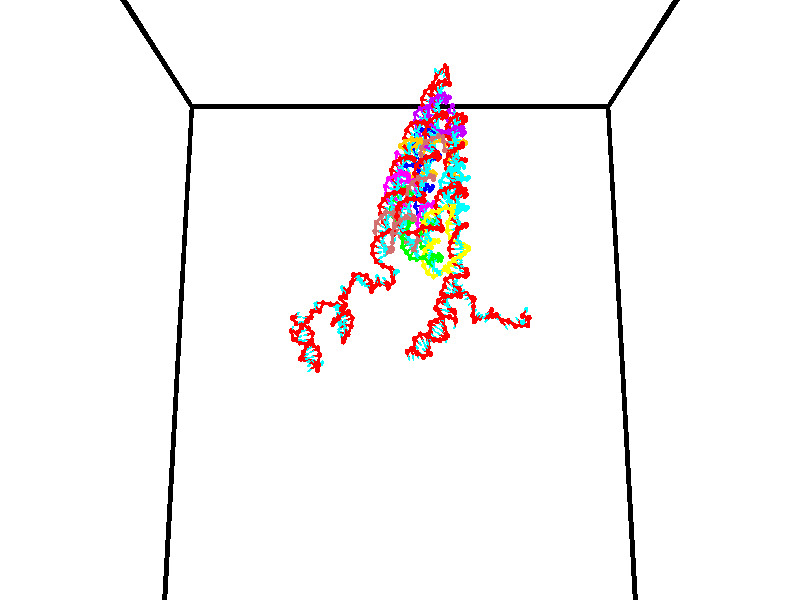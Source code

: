 // switches for output
#declare DRAW_BASES = 1; // possible values are 0, 1; only relevant for DNA ribbons
#declare DRAW_BASES_TYPE = 3; // possible values are 1, 2, 3; only relevant for DNA ribbons
#declare DRAW_FOG = 0; // set to 1 to enable fog

#include "colors.inc"

#include "transforms.inc"
background { rgb <1, 1, 1>}

#default {
   normal{
       ripples 0.25
       frequency 0.20
       turbulence 0.2
       lambda 5
   }
	finish {
		phong 0.1
		phong_size 40.
	}
}

// original window dimensions: 1024x640


// camera settings

camera {
	sky <0, 0.179814, -0.983701>
	up <0, 0.179814, -0.983701>
	right 1.6 * <1, 0, 0>
	location <35, 94.9851, 44.8844>
	look_at <35, 29.7336, 32.9568>
	direction <0, -65.2515, -11.9276>
	angle 67.0682
}


# declare cpy_camera_pos = <35, 94.9851, 44.8844>;
# if (DRAW_FOG = 1)
fog {
	fog_type 2
	up vnormalize(cpy_camera_pos)
	color rgbt<1,1,1,0.3>
	distance 1e-5
	fog_alt 3e-3
	fog_offset 56
}
# end


// LIGHTS

# declare lum = 6;
global_settings {
	ambient_light rgb lum * <0.05, 0.05, 0.05>
	max_trace_level 15
}# declare cpy_direct_light_amount = 0.25;
light_source
{	1000 * <-1, -1.16352, -0.803886>,
	rgb lum * cpy_direct_light_amount
	parallel
}

light_source
{	1000 * <1, 1.16352, 0.803886>,
	rgb lum * cpy_direct_light_amount
	parallel
}

// strand 0

// nucleotide -1

// particle -1
sphere {
	<24.217911, 35.037945, 35.483757> 0.250000
	pigment { color rgbt <1,0,0,0> }
	no_shadow
}
cylinder {
	<24.444391, 34.827847, 35.229660>,  <24.580280, 34.701786, 35.077202>, 0.100000
	pigment { color rgbt <1,0,0,0> }
	no_shadow
}
cylinder {
	<24.444391, 34.827847, 35.229660>,  <24.217911, 35.037945, 35.483757>, 0.100000
	pigment { color rgbt <1,0,0,0> }
	no_shadow
}

// particle -1
sphere {
	<24.444391, 34.827847, 35.229660> 0.100000
	pigment { color rgbt <1,0,0,0> }
	no_shadow
}
sphere {
	0, 1
	scale<0.080000,0.200000,0.300000>
	matrix <0.293582, -0.591624, 0.750860,
		-0.770211, -0.611633, -0.180774,
		0.566201, -0.525249, -0.635240,
		24.614252, 34.670273, 35.039089>
	pigment { color rgbt <0,1,1,0> }
	no_shadow
}
cylinder {
	<24.063391, 34.242092, 35.327641>,  <24.217911, 35.037945, 35.483757>, 0.130000
	pigment { color rgbt <1,0,0,0> }
	no_shadow
}

// nucleotide -1

// particle -1
sphere {
	<24.063391, 34.242092, 35.327641> 0.250000
	pigment { color rgbt <1,0,0,0> }
	no_shadow
}
cylinder {
	<24.455639, 34.312485, 35.293209>,  <24.690989, 34.354721, 35.272549>, 0.100000
	pigment { color rgbt <1,0,0,0> }
	no_shadow
}
cylinder {
	<24.455639, 34.312485, 35.293209>,  <24.063391, 34.242092, 35.327641>, 0.100000
	pigment { color rgbt <1,0,0,0> }
	no_shadow
}

// particle -1
sphere {
	<24.455639, 34.312485, 35.293209> 0.100000
	pigment { color rgbt <1,0,0,0> }
	no_shadow
}
sphere {
	0, 1
	scale<0.080000,0.200000,0.300000>
	matrix <0.171947, -0.562556, 0.808681,
		0.093890, -0.807812, -0.581915,
		0.980622, 0.175986, -0.086082,
		24.749825, 34.365280, 35.267384>
	pigment { color rgbt <0,1,1,0> }
	no_shadow
}
cylinder {
	<24.333378, 33.705688, 35.735401>,  <24.063391, 34.242092, 35.327641>, 0.130000
	pigment { color rgbt <1,0,0,0> }
	no_shadow
}

// nucleotide -1

// particle -1
sphere {
	<24.333378, 33.705688, 35.735401> 0.250000
	pigment { color rgbt <1,0,0,0> }
	no_shadow
}
cylinder {
	<24.604061, 33.999523, 35.715626>,  <24.766472, 34.175823, 35.703758>, 0.100000
	pigment { color rgbt <1,0,0,0> }
	no_shadow
}
cylinder {
	<24.604061, 33.999523, 35.715626>,  <24.333378, 33.705688, 35.735401>, 0.100000
	pigment { color rgbt <1,0,0,0> }
	no_shadow
}

// particle -1
sphere {
	<24.604061, 33.999523, 35.715626> 0.100000
	pigment { color rgbt <1,0,0,0> }
	no_shadow
}
sphere {
	0, 1
	scale<0.080000,0.200000,0.300000>
	matrix <0.381159, -0.292090, 0.877155,
		0.629906, -0.612425, -0.477655,
		0.676710, 0.734587, -0.049442,
		24.807074, 34.219898, 35.700794>
	pigment { color rgbt <0,1,1,0> }
	no_shadow
}
cylinder {
	<24.963711, 33.383625, 35.765915>,  <24.333378, 33.705688, 35.735401>, 0.130000
	pigment { color rgbt <1,0,0,0> }
	no_shadow
}

// nucleotide -1

// particle -1
sphere {
	<24.963711, 33.383625, 35.765915> 0.250000
	pigment { color rgbt <1,0,0,0> }
	no_shadow
}
cylinder {
	<24.993641, 33.763187, 35.888542>,  <25.011599, 33.990925, 35.962120>, 0.100000
	pigment { color rgbt <1,0,0,0> }
	no_shadow
}
cylinder {
	<24.993641, 33.763187, 35.888542>,  <24.963711, 33.383625, 35.765915>, 0.100000
	pigment { color rgbt <1,0,0,0> }
	no_shadow
}

// particle -1
sphere {
	<24.993641, 33.763187, 35.888542> 0.100000
	pigment { color rgbt <1,0,0,0> }
	no_shadow
}
sphere {
	0, 1
	scale<0.080000,0.200000,0.300000>
	matrix <0.494132, -0.302316, 0.815131,
		0.866161, 0.090494, -0.491504,
		0.074825, 0.948902, 0.306571,
		25.016088, 34.047859, 35.980515>
	pigment { color rgbt <0,1,1,0> }
	no_shadow
}
cylinder {
	<25.578646, 33.407730, 36.102077>,  <24.963711, 33.383625, 35.765915>, 0.130000
	pigment { color rgbt <1,0,0,0> }
	no_shadow
}

// nucleotide -1

// particle -1
sphere {
	<25.578646, 33.407730, 36.102077> 0.250000
	pigment { color rgbt <1,0,0,0> }
	no_shadow
}
cylinder {
	<25.424156, 33.745712, 36.250069>,  <25.331463, 33.948502, 36.338863>, 0.100000
	pigment { color rgbt <1,0,0,0> }
	no_shadow
}
cylinder {
	<25.424156, 33.745712, 36.250069>,  <25.578646, 33.407730, 36.102077>, 0.100000
	pigment { color rgbt <1,0,0,0> }
	no_shadow
}

// particle -1
sphere {
	<25.424156, 33.745712, 36.250069> 0.100000
	pigment { color rgbt <1,0,0,0> }
	no_shadow
}
sphere {
	0, 1
	scale<0.080000,0.200000,0.300000>
	matrix <0.350679, -0.236477, 0.906147,
		0.853145, 0.479718, -0.204975,
		-0.386223, 0.844955, 0.369976,
		25.308289, 33.999199, 36.361061>
	pigment { color rgbt <0,1,1,0> }
	no_shadow
}
cylinder {
	<26.056067, 33.789665, 36.587467>,  <25.578646, 33.407730, 36.102077>, 0.130000
	pigment { color rgbt <1,0,0,0> }
	no_shadow
}

// nucleotide -1

// particle -1
sphere {
	<26.056067, 33.789665, 36.587467> 0.250000
	pigment { color rgbt <1,0,0,0> }
	no_shadow
}
cylinder {
	<25.677858, 33.878460, 36.682724>,  <25.450933, 33.931736, 36.739876>, 0.100000
	pigment { color rgbt <1,0,0,0> }
	no_shadow
}
cylinder {
	<25.677858, 33.878460, 36.682724>,  <26.056067, 33.789665, 36.587467>, 0.100000
	pigment { color rgbt <1,0,0,0> }
	no_shadow
}

// particle -1
sphere {
	<25.677858, 33.878460, 36.682724> 0.100000
	pigment { color rgbt <1,0,0,0> }
	no_shadow
}
sphere {
	0, 1
	scale<0.080000,0.200000,0.300000>
	matrix <0.186085, -0.231700, 0.954823,
		0.267134, 0.947121, 0.177769,
		-0.945522, 0.221986, 0.238140,
		25.394201, 33.945057, 36.754166>
	pigment { color rgbt <0,1,1,0> }
	no_shadow
}
cylinder {
	<26.060638, 34.071930, 37.232758>,  <26.056067, 33.789665, 36.587467>, 0.130000
	pigment { color rgbt <1,0,0,0> }
	no_shadow
}

// nucleotide -1

// particle -1
sphere {
	<26.060638, 34.071930, 37.232758> 0.250000
	pigment { color rgbt <1,0,0,0> }
	no_shadow
}
cylinder {
	<25.671906, 33.980350, 37.210384>,  <25.438665, 33.925404, 37.196960>, 0.100000
	pigment { color rgbt <1,0,0,0> }
	no_shadow
}
cylinder {
	<25.671906, 33.980350, 37.210384>,  <26.060638, 34.071930, 37.232758>, 0.100000
	pigment { color rgbt <1,0,0,0> }
	no_shadow
}

// particle -1
sphere {
	<25.671906, 33.980350, 37.210384> 0.100000
	pigment { color rgbt <1,0,0,0> }
	no_shadow
}
sphere {
	0, 1
	scale<0.080000,0.200000,0.300000>
	matrix <-0.001533, -0.231167, 0.972913,
		-0.235671, 0.945593, 0.224304,
		-0.971832, -0.228944, -0.055929,
		25.380356, 33.911667, 37.193607>
	pigment { color rgbt <0,1,1,0> }
	no_shadow
}
cylinder {
	<25.610847, 34.455204, 37.698574>,  <26.060638, 34.071930, 37.232758>, 0.130000
	pigment { color rgbt <1,0,0,0> }
	no_shadow
}

// nucleotide -1

// particle -1
sphere {
	<25.610847, 34.455204, 37.698574> 0.250000
	pigment { color rgbt <1,0,0,0> }
	no_shadow
}
cylinder {
	<25.508867, 34.075630, 37.624260>,  <25.447680, 33.847885, 37.579670>, 0.100000
	pigment { color rgbt <1,0,0,0> }
	no_shadow
}
cylinder {
	<25.508867, 34.075630, 37.624260>,  <25.610847, 34.455204, 37.698574>, 0.100000
	pigment { color rgbt <1,0,0,0> }
	no_shadow
}

// particle -1
sphere {
	<25.508867, 34.075630, 37.624260> 0.100000
	pigment { color rgbt <1,0,0,0> }
	no_shadow
}
sphere {
	0, 1
	scale<0.080000,0.200000,0.300000>
	matrix <0.134641, -0.225103, 0.964987,
		-0.957534, 0.221010, 0.185157,
		-0.254951, -0.948938, -0.185787,
		25.432383, 33.790947, 37.568523>
	pigment { color rgbt <0,1,1,0> }
	no_shadow
}
cylinder {
	<25.206890, 34.221870, 38.275749>,  <25.610847, 34.455204, 37.698574>, 0.130000
	pigment { color rgbt <1,0,0,0> }
	no_shadow
}

// nucleotide -1

// particle -1
sphere {
	<25.206890, 34.221870, 38.275749> 0.250000
	pigment { color rgbt <1,0,0,0> }
	no_shadow
}
cylinder {
	<25.389465, 33.912861, 38.099171>,  <25.499010, 33.727455, 37.993221>, 0.100000
	pigment { color rgbt <1,0,0,0> }
	no_shadow
}
cylinder {
	<25.389465, 33.912861, 38.099171>,  <25.206890, 34.221870, 38.275749>, 0.100000
	pigment { color rgbt <1,0,0,0> }
	no_shadow
}

// particle -1
sphere {
	<25.389465, 33.912861, 38.099171> 0.100000
	pigment { color rgbt <1,0,0,0> }
	no_shadow
}
sphere {
	0, 1
	scale<0.080000,0.200000,0.300000>
	matrix <0.231894, -0.375715, 0.897254,
		-0.859005, -0.511910, 0.007652,
		0.456438, -0.772520, -0.441450,
		25.526398, 33.681107, 37.966736>
	pigment { color rgbt <0,1,1,0> }
	no_shadow
}
cylinder {
	<24.839838, 33.589611, 38.719612>,  <25.206890, 34.221870, 38.275749>, 0.130000
	pigment { color rgbt <1,0,0,0> }
	no_shadow
}

// nucleotide -1

// particle -1
sphere {
	<24.839838, 33.589611, 38.719612> 0.250000
	pigment { color rgbt <1,0,0,0> }
	no_shadow
}
cylinder {
	<25.156626, 33.458122, 38.513805>,  <25.346699, 33.379230, 38.390320>, 0.100000
	pigment { color rgbt <1,0,0,0> }
	no_shadow
}
cylinder {
	<25.156626, 33.458122, 38.513805>,  <24.839838, 33.589611, 38.719612>, 0.100000
	pigment { color rgbt <1,0,0,0> }
	no_shadow
}

// particle -1
sphere {
	<25.156626, 33.458122, 38.513805> 0.100000
	pigment { color rgbt <1,0,0,0> }
	no_shadow
}
sphere {
	0, 1
	scale<0.080000,0.200000,0.300000>
	matrix <0.153807, -0.708104, 0.689153,
		-0.590869, -0.624925, -0.510238,
		0.791970, -0.328721, -0.514515,
		25.394217, 33.359505, 38.359451>
	pigment { color rgbt <0,1,1,0> }
	no_shadow
}
cylinder {
	<24.779469, 32.868378, 38.657806>,  <24.839838, 33.589611, 38.719612>, 0.130000
	pigment { color rgbt <1,0,0,0> }
	no_shadow
}

// nucleotide -1

// particle -1
sphere {
	<24.779469, 32.868378, 38.657806> 0.250000
	pigment { color rgbt <1,0,0,0> }
	no_shadow
}
cylinder {
	<25.170485, 32.949615, 38.635307>,  <25.405094, 32.998360, 38.621807>, 0.100000
	pigment { color rgbt <1,0,0,0> }
	no_shadow
}
cylinder {
	<25.170485, 32.949615, 38.635307>,  <24.779469, 32.868378, 38.657806>, 0.100000
	pigment { color rgbt <1,0,0,0> }
	no_shadow
}

// particle -1
sphere {
	<25.170485, 32.949615, 38.635307> 0.100000
	pigment { color rgbt <1,0,0,0> }
	no_shadow
}
sphere {
	0, 1
	scale<0.080000,0.200000,0.300000>
	matrix <0.175613, -0.637501, 0.750168,
		0.116498, -0.743199, -0.658850,
		0.977542, 0.203096, -0.056248,
		25.463747, 33.010544, 38.618431>
	pigment { color rgbt <0,1,1,0> }
	no_shadow
}
cylinder {
	<25.096342, 32.240559, 38.642483>,  <24.779469, 32.868378, 38.657806>, 0.130000
	pigment { color rgbt <1,0,0,0> }
	no_shadow
}

// nucleotide -1

// particle -1
sphere {
	<25.096342, 32.240559, 38.642483> 0.250000
	pigment { color rgbt <1,0,0,0> }
	no_shadow
}
cylinder {
	<25.349321, 32.518772, 38.778858>,  <25.501108, 32.685699, 38.860683>, 0.100000
	pigment { color rgbt <1,0,0,0> }
	no_shadow
}
cylinder {
	<25.349321, 32.518772, 38.778858>,  <25.096342, 32.240559, 38.642483>, 0.100000
	pigment { color rgbt <1,0,0,0> }
	no_shadow
}

// particle -1
sphere {
	<25.349321, 32.518772, 38.778858> 0.100000
	pigment { color rgbt <1,0,0,0> }
	no_shadow
}
sphere {
	0, 1
	scale<0.080000,0.200000,0.300000>
	matrix <0.127904, -0.527876, 0.839635,
		0.763970, -0.487418, -0.422816,
		0.632448, 0.695536, 0.340938,
		25.539057, 32.727432, 38.881138>
	pigment { color rgbt <0,1,1,0> }
	no_shadow
}
cylinder {
	<25.703943, 31.882418, 38.801960>,  <25.096342, 32.240559, 38.642483>, 0.130000
	pigment { color rgbt <1,0,0,0> }
	no_shadow
}

// nucleotide -1

// particle -1
sphere {
	<25.703943, 31.882418, 38.801960> 0.250000
	pigment { color rgbt <1,0,0,0> }
	no_shadow
}
cylinder {
	<25.618044, 32.197296, 39.033203>,  <25.566504, 32.386223, 39.171947>, 0.100000
	pigment { color rgbt <1,0,0,0> }
	no_shadow
}
cylinder {
	<25.618044, 32.197296, 39.033203>,  <25.703943, 31.882418, 38.801960>, 0.100000
	pigment { color rgbt <1,0,0,0> }
	no_shadow
}

// particle -1
sphere {
	<25.618044, 32.197296, 39.033203> 0.100000
	pigment { color rgbt <1,0,0,0> }
	no_shadow
}
sphere {
	0, 1
	scale<0.080000,0.200000,0.300000>
	matrix <0.134542, -0.562427, 0.815827,
		0.967358, 0.252977, 0.014869,
		-0.214749, 0.787197, 0.578104,
		25.553619, 32.433456, 39.206635>
	pigment { color rgbt <0,1,1,0> }
	no_shadow
}
cylinder {
	<26.202856, 32.065598, 39.175735>,  <25.703943, 31.882418, 38.801960>, 0.130000
	pigment { color rgbt <1,0,0,0> }
	no_shadow
}

// nucleotide -1

// particle -1
sphere {
	<26.202856, 32.065598, 39.175735> 0.250000
	pigment { color rgbt <1,0,0,0> }
	no_shadow
}
cylinder {
	<25.889858, 32.165028, 39.404091>,  <25.702059, 32.224686, 39.541103>, 0.100000
	pigment { color rgbt <1,0,0,0> }
	no_shadow
}
cylinder {
	<25.889858, 32.165028, 39.404091>,  <26.202856, 32.065598, 39.175735>, 0.100000
	pigment { color rgbt <1,0,0,0> }
	no_shadow
}

// particle -1
sphere {
	<25.889858, 32.165028, 39.404091> 0.100000
	pigment { color rgbt <1,0,0,0> }
	no_shadow
}
sphere {
	0, 1
	scale<0.080000,0.200000,0.300000>
	matrix <0.358963, -0.569066, 0.739804,
		0.508770, 0.783820, 0.356061,
		-0.782495, 0.248578, 0.570886,
		25.655109, 32.239601, 39.575356>
	pigment { color rgbt <0,1,1,0> }
	no_shadow
}
cylinder {
	<26.494522, 32.689137, 39.625652>,  <26.202856, 32.065598, 39.175735>, 0.130000
	pigment { color rgbt <1,0,0,0> }
	no_shadow
}

// nucleotide -1

// particle -1
sphere {
	<26.494522, 32.689137, 39.625652> 0.250000
	pigment { color rgbt <1,0,0,0> }
	no_shadow
}
cylinder {
	<26.724134, 32.690620, 39.298122>,  <26.861902, 32.691509, 39.101604>, 0.100000
	pigment { color rgbt <1,0,0,0> }
	no_shadow
}
cylinder {
	<26.724134, 32.690620, 39.298122>,  <26.494522, 32.689137, 39.625652>, 0.100000
	pigment { color rgbt <1,0,0,0> }
	no_shadow
}

// particle -1
sphere {
	<26.724134, 32.690620, 39.298122> 0.100000
	pigment { color rgbt <1,0,0,0> }
	no_shadow
}
sphere {
	0, 1
	scale<0.080000,0.200000,0.300000>
	matrix <0.114400, -0.990545, 0.075717,
		-0.810803, -0.137137, -0.569027,
		0.574030, 0.003705, -0.818826,
		26.896343, 32.691730, 39.052475>
	pigment { color rgbt <0,1,1,0> }
	no_shadow
}
cylinder {
	<26.594219, 33.244221, 39.118999>,  <26.494522, 32.689137, 39.625652>, 0.130000
	pigment { color rgbt <1,0,0,0> }
	no_shadow
}

// nucleotide -1

// particle -1
sphere {
	<26.594219, 33.244221, 39.118999> 0.250000
	pigment { color rgbt <1,0,0,0> }
	no_shadow
}
cylinder {
	<26.306520, 33.022404, 38.951588>,  <26.133902, 32.889313, 38.851139>, 0.100000
	pigment { color rgbt <1,0,0,0> }
	no_shadow
}
cylinder {
	<26.306520, 33.022404, 38.951588>,  <26.594219, 33.244221, 39.118999>, 0.100000
	pigment { color rgbt <1,0,0,0> }
	no_shadow
}

// particle -1
sphere {
	<26.306520, 33.022404, 38.951588> 0.100000
	pigment { color rgbt <1,0,0,0> }
	no_shadow
}
sphere {
	0, 1
	scale<0.080000,0.200000,0.300000>
	matrix <-0.152298, 0.713609, -0.683790,
		0.677855, -0.428074, -0.597717,
		-0.719248, -0.554541, -0.418528,
		26.090746, 32.856041, 38.826027>
	pigment { color rgbt <0,1,1,0> }
	no_shadow
}
cylinder {
	<26.738457, 33.193604, 38.384254>,  <26.594219, 33.244221, 39.118999>, 0.130000
	pigment { color rgbt <1,0,0,0> }
	no_shadow
}

// nucleotide -1

// particle -1
sphere {
	<26.738457, 33.193604, 38.384254> 0.250000
	pigment { color rgbt <1,0,0,0> }
	no_shadow
}
cylinder {
	<26.349245, 33.129112, 38.450245>,  <26.115717, 33.090420, 38.489838>, 0.100000
	pigment { color rgbt <1,0,0,0> }
	no_shadow
}
cylinder {
	<26.349245, 33.129112, 38.450245>,  <26.738457, 33.193604, 38.384254>, 0.100000
	pigment { color rgbt <1,0,0,0> }
	no_shadow
}

// particle -1
sphere {
	<26.349245, 33.129112, 38.450245> 0.100000
	pigment { color rgbt <1,0,0,0> }
	no_shadow
}
sphere {
	0, 1
	scale<0.080000,0.200000,0.300000>
	matrix <-0.225822, 0.519848, -0.823870,
		0.047067, -0.838906, -0.542237,
		-0.973031, -0.161226, 0.164976,
		26.057335, 33.080746, 38.499737>
	pigment { color rgbt <0,1,1,0> }
	no_shadow
}
cylinder {
	<26.498850, 32.900421, 37.745304>,  <26.738457, 33.193604, 38.384254>, 0.130000
	pigment { color rgbt <1,0,0,0> }
	no_shadow
}

// nucleotide -1

// particle -1
sphere {
	<26.498850, 32.900421, 37.745304> 0.250000
	pigment { color rgbt <1,0,0,0> }
	no_shadow
}
cylinder {
	<26.171276, 33.026466, 37.937160>,  <25.974731, 33.102093, 38.052273>, 0.100000
	pigment { color rgbt <1,0,0,0> }
	no_shadow
}
cylinder {
	<26.171276, 33.026466, 37.937160>,  <26.498850, 32.900421, 37.745304>, 0.100000
	pigment { color rgbt <1,0,0,0> }
	no_shadow
}

// particle -1
sphere {
	<26.171276, 33.026466, 37.937160> 0.100000
	pigment { color rgbt <1,0,0,0> }
	no_shadow
}
sphere {
	0, 1
	scale<0.080000,0.200000,0.300000>
	matrix <-0.341285, 0.404510, -0.848467,
		-0.461377, -0.858532, -0.223726,
		-0.818935, 0.315109, 0.479636,
		25.925596, 33.120998, 38.081051>
	pigment { color rgbt <0,1,1,0> }
	no_shadow
}
cylinder {
	<25.936888, 32.587429, 37.417786>,  <26.498850, 32.900421, 37.745304>, 0.130000
	pigment { color rgbt <1,0,0,0> }
	no_shadow
}

// nucleotide -1

// particle -1
sphere {
	<25.936888, 32.587429, 37.417786> 0.250000
	pigment { color rgbt <1,0,0,0> }
	no_shadow
}
cylinder {
	<25.825666, 32.920368, 37.609570>,  <25.758934, 33.120132, 37.724640>, 0.100000
	pigment { color rgbt <1,0,0,0> }
	no_shadow
}
cylinder {
	<25.825666, 32.920368, 37.609570>,  <25.936888, 32.587429, 37.417786>, 0.100000
	pigment { color rgbt <1,0,0,0> }
	no_shadow
}

// particle -1
sphere {
	<25.825666, 32.920368, 37.609570> 0.100000
	pigment { color rgbt <1,0,0,0> }
	no_shadow
}
sphere {
	0, 1
	scale<0.080000,0.200000,0.300000>
	matrix <-0.310142, 0.394615, -0.864923,
		-0.909119, -0.389196, 0.148421,
		-0.278055, 0.832349, 0.479458,
		25.742250, 33.170074, 37.753407>
	pigment { color rgbt <0,1,1,0> }
	no_shadow
}
cylinder {
	<25.259865, 32.558617, 37.383732>,  <25.936888, 32.587429, 37.417786>, 0.130000
	pigment { color rgbt <1,0,0,0> }
	no_shadow
}

// nucleotide -1

// particle -1
sphere {
	<25.259865, 32.558617, 37.383732> 0.250000
	pigment { color rgbt <1,0,0,0> }
	no_shadow
}
cylinder {
	<25.365213, 32.942108, 37.426579>,  <25.428423, 33.172203, 37.452286>, 0.100000
	pigment { color rgbt <1,0,0,0> }
	no_shadow
}
cylinder {
	<25.365213, 32.942108, 37.426579>,  <25.259865, 32.558617, 37.383732>, 0.100000
	pigment { color rgbt <1,0,0,0> }
	no_shadow
}

// particle -1
sphere {
	<25.365213, 32.942108, 37.426579> 0.100000
	pigment { color rgbt <1,0,0,0> }
	no_shadow
}
sphere {
	0, 1
	scale<0.080000,0.200000,0.300000>
	matrix <-0.384295, 0.206116, -0.899908,
		-0.884846, 0.195846, 0.422720,
		0.263373, 0.958729, 0.107118,
		25.444225, 33.229725, 37.458714>
	pigment { color rgbt <0,1,1,0> }
	no_shadow
}
cylinder {
	<24.658745, 33.008793, 37.286045>,  <25.259865, 32.558617, 37.383732>, 0.130000
	pigment { color rgbt <1,0,0,0> }
	no_shadow
}

// nucleotide -1

// particle -1
sphere {
	<24.658745, 33.008793, 37.286045> 0.250000
	pigment { color rgbt <1,0,0,0> }
	no_shadow
}
cylinder {
	<24.975639, 33.238014, 37.202171>,  <25.165775, 33.375549, 37.151848>, 0.100000
	pigment { color rgbt <1,0,0,0> }
	no_shadow
}
cylinder {
	<24.975639, 33.238014, 37.202171>,  <24.658745, 33.008793, 37.286045>, 0.100000
	pigment { color rgbt <1,0,0,0> }
	no_shadow
}

// particle -1
sphere {
	<24.975639, 33.238014, 37.202171> 0.100000
	pigment { color rgbt <1,0,0,0> }
	no_shadow
}
sphere {
	0, 1
	scale<0.080000,0.200000,0.300000>
	matrix <-0.480438, 0.373915, -0.793326,
		-0.376218, 0.729242, 0.571547,
		0.792237, 0.573057, -0.209683,
		25.213310, 33.409931, 37.139267>
	pigment { color rgbt <0,1,1,0> }
	no_shadow
}
cylinder {
	<24.131470, 33.556263, 37.078674>,  <24.658745, 33.008793, 37.286045>, 0.130000
	pigment { color rgbt <1,0,0,0> }
	no_shadow
}

// nucleotide -1

// particle -1
sphere {
	<24.131470, 33.556263, 37.078674> 0.250000
	pigment { color rgbt <1,0,0,0> }
	no_shadow
}
cylinder {
	<24.512167, 33.670673, 37.123173>,  <24.740585, 33.739319, 37.149872>, 0.100000
	pigment { color rgbt <1,0,0,0> }
	no_shadow
}
cylinder {
	<24.512167, 33.670673, 37.123173>,  <24.131470, 33.556263, 37.078674>, 0.100000
	pigment { color rgbt <1,0,0,0> }
	no_shadow
}

// particle -1
sphere {
	<24.512167, 33.670673, 37.123173> 0.100000
	pigment { color rgbt <1,0,0,0> }
	no_shadow
}
sphere {
	0, 1
	scale<0.080000,0.200000,0.300000>
	matrix <-0.017786, 0.413286, -0.910427,
		-0.306383, 0.864514, 0.398429,
		0.951742, 0.286026, 0.111248,
		24.797689, 33.756481, 37.156548>
	pigment { color rgbt <0,1,1,0> }
	no_shadow
}
cylinder {
	<24.172745, 34.275372, 37.133762>,  <24.131470, 33.556263, 37.078674>, 0.130000
	pigment { color rgbt <1,0,0,0> }
	no_shadow
}

// nucleotide -1

// particle -1
sphere {
	<24.172745, 34.275372, 37.133762> 0.250000
	pigment { color rgbt <1,0,0,0> }
	no_shadow
}
cylinder {
	<24.528164, 34.145462, 37.004143>,  <24.741415, 34.067516, 36.926373>, 0.100000
	pigment { color rgbt <1,0,0,0> }
	no_shadow
}
cylinder {
	<24.528164, 34.145462, 37.004143>,  <24.172745, 34.275372, 37.133762>, 0.100000
	pigment { color rgbt <1,0,0,0> }
	no_shadow
}

// particle -1
sphere {
	<24.528164, 34.145462, 37.004143> 0.100000
	pigment { color rgbt <1,0,0,0> }
	no_shadow
}
sphere {
	0, 1
	scale<0.080000,0.200000,0.300000>
	matrix <-0.174142, 0.414703, -0.893138,
		0.424449, 0.850026, 0.311927,
		0.888548, -0.324772, -0.324046,
		24.794729, 34.048031, 36.906929>
	pigment { color rgbt <0,1,1,0> }
	no_shadow
}
cylinder {
	<24.059277, 34.695274, 36.491959>,  <24.172745, 34.275372, 37.133762>, 0.130000
	pigment { color rgbt <1,0,0,0> }
	no_shadow
}

// nucleotide -1

// particle -1
sphere {
	<24.059277, 34.695274, 36.491959> 0.250000
	pigment { color rgbt <1,0,0,0> }
	no_shadow
}
cylinder {
	<24.190884, 35.061108, 36.397911>,  <24.269848, 35.280609, 36.341484>, 0.100000
	pigment { color rgbt <1,0,0,0> }
	no_shadow
}
cylinder {
	<24.190884, 35.061108, 36.397911>,  <24.059277, 34.695274, 36.491959>, 0.100000
	pigment { color rgbt <1,0,0,0> }
	no_shadow
}

// particle -1
sphere {
	<24.190884, 35.061108, 36.397911> 0.100000
	pigment { color rgbt <1,0,0,0> }
	no_shadow
}
sphere {
	0, 1
	scale<0.080000,0.200000,0.300000>
	matrix <0.944242, -0.315343, 0.094688,
		0.012458, -0.253161, -0.967344,
		0.329016, 0.914586, -0.235117,
		24.289589, 35.335484, 36.327377>
	pigment { color rgbt <0,1,1,0> }
	no_shadow
}
cylinder {
	<24.723337, 35.120132, 36.752430>,  <24.059277, 34.695274, 36.491959>, 0.130000
	pigment { color rgbt <1,0,0,0> }
	no_shadow
}

// nucleotide -1

// particle -1
sphere {
	<24.723337, 35.120132, 36.752430> 0.250000
	pigment { color rgbt <1,0,0,0> }
	no_shadow
}
cylinder {
	<24.904444, 34.785641, 36.628677>,  <25.013107, 34.584946, 36.554424>, 0.100000
	pigment { color rgbt <1,0,0,0> }
	no_shadow
}
cylinder {
	<24.904444, 34.785641, 36.628677>,  <24.723337, 35.120132, 36.752430>, 0.100000
	pigment { color rgbt <1,0,0,0> }
	no_shadow
}

// particle -1
sphere {
	<24.904444, 34.785641, 36.628677> 0.100000
	pigment { color rgbt <1,0,0,0> }
	no_shadow
}
sphere {
	0, 1
	scale<0.080000,0.200000,0.300000>
	matrix <-0.048076, 0.323583, -0.944978,
		0.890332, 0.442727, 0.106305,
		0.452766, -0.836233, -0.309381,
		25.040274, 34.534771, 36.535862>
	pigment { color rgbt <0,1,1,0> }
	no_shadow
}
cylinder {
	<25.206882, 35.291889, 36.274525>,  <24.723337, 35.120132, 36.752430>, 0.130000
	pigment { color rgbt <1,0,0,0> }
	no_shadow
}

// nucleotide -1

// particle -1
sphere {
	<25.206882, 35.291889, 36.274525> 0.250000
	pigment { color rgbt <1,0,0,0> }
	no_shadow
}
cylinder {
	<25.178730, 34.900063, 36.199173>,  <25.161839, 34.664967, 36.153961>, 0.100000
	pigment { color rgbt <1,0,0,0> }
	no_shadow
}
cylinder {
	<25.178730, 34.900063, 36.199173>,  <25.206882, 35.291889, 36.274525>, 0.100000
	pigment { color rgbt <1,0,0,0> }
	no_shadow
}

// particle -1
sphere {
	<25.178730, 34.900063, 36.199173> 0.100000
	pigment { color rgbt <1,0,0,0> }
	no_shadow
}
sphere {
	0, 1
	scale<0.080000,0.200000,0.300000>
	matrix <-0.077969, 0.193675, -0.977963,
		0.994469, -0.054141, -0.090007,
		-0.070380, -0.979571, -0.188382,
		25.157616, 34.606190, 36.142658>
	pigment { color rgbt <0,1,1,0> }
	no_shadow
}
cylinder {
	<25.712454, 35.130848, 35.763599>,  <25.206882, 35.291889, 36.274525>, 0.130000
	pigment { color rgbt <1,0,0,0> }
	no_shadow
}

// nucleotide -1

// particle -1
sphere {
	<25.712454, 35.130848, 35.763599> 0.250000
	pigment { color rgbt <1,0,0,0> }
	no_shadow
}
cylinder {
	<25.440996, 34.838417, 35.735390>,  <25.278122, 34.662960, 35.718464>, 0.100000
	pigment { color rgbt <1,0,0,0> }
	no_shadow
}
cylinder {
	<25.440996, 34.838417, 35.735390>,  <25.712454, 35.130848, 35.763599>, 0.100000
	pigment { color rgbt <1,0,0,0> }
	no_shadow
}

// particle -1
sphere {
	<25.440996, 34.838417, 35.735390> 0.100000
	pigment { color rgbt <1,0,0,0> }
	no_shadow
}
sphere {
	0, 1
	scale<0.080000,0.200000,0.300000>
	matrix <-0.034459, 0.127605, -0.991226,
		0.733658, -0.670260, -0.111790,
		-0.678644, -0.731074, -0.070522,
		25.237402, 34.619095, 35.714233>
	pigment { color rgbt <0,1,1,0> }
	no_shadow
}
cylinder {
	<26.027540, 34.690437, 35.314484>,  <25.712454, 35.130848, 35.763599>, 0.130000
	pigment { color rgbt <1,0,0,0> }
	no_shadow
}

// nucleotide -1

// particle -1
sphere {
	<26.027540, 34.690437, 35.314484> 0.250000
	pigment { color rgbt <1,0,0,0> }
	no_shadow
}
cylinder {
	<25.629034, 34.671200, 35.343166>,  <25.389931, 34.659657, 35.360374>, 0.100000
	pigment { color rgbt <1,0,0,0> }
	no_shadow
}
cylinder {
	<25.629034, 34.671200, 35.343166>,  <26.027540, 34.690437, 35.314484>, 0.100000
	pigment { color rgbt <1,0,0,0> }
	no_shadow
}

// particle -1
sphere {
	<25.629034, 34.671200, 35.343166> 0.100000
	pigment { color rgbt <1,0,0,0> }
	no_shadow
}
sphere {
	0, 1
	scale<0.080000,0.200000,0.300000>
	matrix <-0.078650, 0.162940, -0.983496,
		0.035618, -0.985463, -0.166114,
		-0.996266, -0.048095, 0.071703,
		25.330154, 34.656769, 35.364677>
	pigment { color rgbt <0,1,1,0> }
	no_shadow
}
cylinder {
	<26.010906, 34.250553, 34.792744>,  <26.027540, 34.690437, 35.314484>, 0.130000
	pigment { color rgbt <1,0,0,0> }
	no_shadow
}

// nucleotide -1

// particle -1
sphere {
	<26.010906, 34.250553, 34.792744> 0.250000
	pigment { color rgbt <1,0,0,0> }
	no_shadow
}
cylinder {
	<26.150562, 33.919888, 34.616234>,  <26.234356, 33.721489, 34.510330>, 0.100000
	pigment { color rgbt <1,0,0,0> }
	no_shadow
}
cylinder {
	<26.150562, 33.919888, 34.616234>,  <26.010906, 34.250553, 34.792744>, 0.100000
	pigment { color rgbt <1,0,0,0> }
	no_shadow
}

// particle -1
sphere {
	<26.150562, 33.919888, 34.616234> 0.100000
	pigment { color rgbt <1,0,0,0> }
	no_shadow
}
sphere {
	0, 1
	scale<0.080000,0.200000,0.300000>
	matrix <0.239339, 0.533955, -0.810931,
		0.905991, 0.177514, 0.384278,
		0.349139, -0.826669, -0.441272,
		26.255304, 33.671886, 34.483852>
	pigment { color rgbt <0,1,1,0> }
	no_shadow
}
cylinder {
	<26.781990, 34.212013, 34.762268>,  <26.010906, 34.250553, 34.792744>, 0.130000
	pigment { color rgbt <1,0,0,0> }
	no_shadow
}

// nucleotide -1

// particle -1
sphere {
	<26.781990, 34.212013, 34.762268> 0.250000
	pigment { color rgbt <1,0,0,0> }
	no_shadow
}
cylinder {
	<26.540255, 34.074131, 34.474949>,  <26.395212, 33.991402, 34.302559>, 0.100000
	pigment { color rgbt <1,0,0,0> }
	no_shadow
}
cylinder {
	<26.540255, 34.074131, 34.474949>,  <26.781990, 34.212013, 34.762268>, 0.100000
	pigment { color rgbt <1,0,0,0> }
	no_shadow
}

// particle -1
sphere {
	<26.540255, 34.074131, 34.474949> 0.100000
	pigment { color rgbt <1,0,0,0> }
	no_shadow
}
sphere {
	0, 1
	scale<0.080000,0.200000,0.300000>
	matrix <0.187745, 0.814558, -0.548859,
		0.774288, -0.466555, -0.427556,
		-0.604342, -0.344704, -0.718296,
		26.358952, 33.970718, 34.259460>
	pigment { color rgbt <0,1,1,0> }
	no_shadow
}
cylinder {
	<27.148273, 34.288193, 34.046429>,  <26.781990, 34.212013, 34.762268>, 0.130000
	pigment { color rgbt <1,0,0,0> }
	no_shadow
}

// nucleotide -1

// particle -1
sphere {
	<27.148273, 34.288193, 34.046429> 0.250000
	pigment { color rgbt <1,0,0,0> }
	no_shadow
}
cylinder {
	<26.748732, 34.289333, 34.065552>,  <26.509007, 34.290020, 34.077026>, 0.100000
	pigment { color rgbt <1,0,0,0> }
	no_shadow
}
cylinder {
	<26.748732, 34.289333, 34.065552>,  <27.148273, 34.288193, 34.046429>, 0.100000
	pigment { color rgbt <1,0,0,0> }
	no_shadow
}

// particle -1
sphere {
	<26.748732, 34.289333, 34.065552> 0.100000
	pigment { color rgbt <1,0,0,0> }
	no_shadow
}
sphere {
	0, 1
	scale<0.080000,0.200000,0.300000>
	matrix <-0.019018, 0.892480, -0.450685,
		-0.043952, -0.451077, -0.891402,
		-0.998853, 0.002856, 0.047805,
		26.449076, 34.290192, 34.079895>
	pigment { color rgbt <0,1,1,0> }
	no_shadow
}
cylinder {
	<27.887962, 34.234447, 34.150085>,  <27.148273, 34.288193, 34.046429>, 0.130000
	pigment { color rgbt <1,0,0,0> }
	no_shadow
}

// nucleotide -1

// particle -1
sphere {
	<27.887962, 34.234447, 34.150085> 0.250000
	pigment { color rgbt <1,0,0,0> }
	no_shadow
}
cylinder {
	<28.189877, 34.452503, 34.296028>,  <28.371025, 34.583336, 34.383595>, 0.100000
	pigment { color rgbt <1,0,0,0> }
	no_shadow
}
cylinder {
	<28.189877, 34.452503, 34.296028>,  <27.887962, 34.234447, 34.150085>, 0.100000
	pigment { color rgbt <1,0,0,0> }
	no_shadow
}

// particle -1
sphere {
	<28.189877, 34.452503, 34.296028> 0.100000
	pigment { color rgbt <1,0,0,0> }
	no_shadow
}
sphere {
	0, 1
	scale<0.080000,0.200000,0.300000>
	matrix <0.231939, -0.742068, 0.628919,
		0.613600, -0.390073, -0.686541,
		0.754784, 0.545140, 0.364860,
		28.416311, 34.616047, 34.405487>
	pigment { color rgbt <0,1,1,0> }
	no_shadow
}
cylinder {
	<28.530298, 33.848366, 34.056366>,  <27.887962, 34.234447, 34.150085>, 0.130000
	pigment { color rgbt <1,0,0,0> }
	no_shadow
}

// nucleotide -1

// particle -1
sphere {
	<28.530298, 33.848366, 34.056366> 0.250000
	pigment { color rgbt <1,0,0,0> }
	no_shadow
}
cylinder {
	<28.563089, 34.112125, 34.355289>,  <28.582764, 34.270382, 34.534645>, 0.100000
	pigment { color rgbt <1,0,0,0> }
	no_shadow
}
cylinder {
	<28.563089, 34.112125, 34.355289>,  <28.530298, 33.848366, 34.056366>, 0.100000
	pigment { color rgbt <1,0,0,0> }
	no_shadow
}

// particle -1
sphere {
	<28.563089, 34.112125, 34.355289> 0.100000
	pigment { color rgbt <1,0,0,0> }
	no_shadow
}
sphere {
	0, 1
	scale<0.080000,0.200000,0.300000>
	matrix <-0.002979, -0.749666, 0.661810,
		0.996630, -0.056478, -0.059490,
		0.081976, 0.659402, 0.747308,
		28.587683, 34.309948, 34.579483>
	pigment { color rgbt <0,1,1,0> }
	no_shadow
}
cylinder {
	<29.013651, 33.558361, 34.384251>,  <28.530298, 33.848366, 34.056366>, 0.130000
	pigment { color rgbt <1,0,0,0> }
	no_shadow
}

// nucleotide -1

// particle -1
sphere {
	<29.013651, 33.558361, 34.384251> 0.250000
	pigment { color rgbt <1,0,0,0> }
	no_shadow
}
cylinder {
	<28.881672, 33.807423, 34.668064>,  <28.802485, 33.956860, 34.838352>, 0.100000
	pigment { color rgbt <1,0,0,0> }
	no_shadow
}
cylinder {
	<28.881672, 33.807423, 34.668064>,  <29.013651, 33.558361, 34.384251>, 0.100000
	pigment { color rgbt <1,0,0,0> }
	no_shadow
}

// particle -1
sphere {
	<28.881672, 33.807423, 34.668064> 0.100000
	pigment { color rgbt <1,0,0,0> }
	no_shadow
}
sphere {
	0, 1
	scale<0.080000,0.200000,0.300000>
	matrix <0.132689, -0.713570, 0.687904,
		0.934628, 0.321117, 0.152819,
		-0.329945, 0.622657, 0.709531,
		28.782688, 33.994221, 34.880924>
	pigment { color rgbt <0,1,1,0> }
	no_shadow
}
cylinder {
	<29.467442, 33.476238, 34.893021>,  <29.013651, 33.558361, 34.384251>, 0.130000
	pigment { color rgbt <1,0,0,0> }
	no_shadow
}

// nucleotide -1

// particle -1
sphere {
	<29.467442, 33.476238, 34.893021> 0.250000
	pigment { color rgbt <1,0,0,0> }
	no_shadow
}
cylinder {
	<29.135590, 33.624592, 35.059952>,  <28.936478, 33.713604, 35.160110>, 0.100000
	pigment { color rgbt <1,0,0,0> }
	no_shadow
}
cylinder {
	<29.135590, 33.624592, 35.059952>,  <29.467442, 33.476238, 34.893021>, 0.100000
	pigment { color rgbt <1,0,0,0> }
	no_shadow
}

// particle -1
sphere {
	<29.135590, 33.624592, 35.059952> 0.100000
	pigment { color rgbt <1,0,0,0> }
	no_shadow
}
sphere {
	0, 1
	scale<0.080000,0.200000,0.300000>
	matrix <0.135855, -0.590909, 0.795217,
		0.541533, 0.716431, 0.439850,
		-0.829630, 0.370880, 0.417327,
		28.886702, 33.735855, 35.185150>
	pigment { color rgbt <0,1,1,0> }
	no_shadow
}
cylinder {
	<29.714075, 34.058083, 34.773163>,  <29.467442, 33.476238, 34.893021>, 0.130000
	pigment { color rgbt <1,0,0,0> }
	no_shadow
}

// nucleotide -1

// particle -1
sphere {
	<29.714075, 34.058083, 34.773163> 0.250000
	pigment { color rgbt <1,0,0,0> }
	no_shadow
}
cylinder {
	<29.474030, 34.274601, 35.008739>,  <29.330002, 34.404514, 35.150085>, 0.100000
	pigment { color rgbt <1,0,0,0> }
	no_shadow
}
cylinder {
	<29.474030, 34.274601, 35.008739>,  <29.714075, 34.058083, 34.773163>, 0.100000
	pigment { color rgbt <1,0,0,0> }
	no_shadow
}

// particle -1
sphere {
	<29.474030, 34.274601, 35.008739> 0.100000
	pigment { color rgbt <1,0,0,0> }
	no_shadow
}
sphere {
	0, 1
	scale<0.080000,0.200000,0.300000>
	matrix <0.101467, -0.678801, 0.727278,
		0.793452, 0.496209, 0.352434,
		-0.600115, 0.541300, 0.588945,
		29.293995, 34.436993, 35.185425>
	pigment { color rgbt <0,1,1,0> }
	no_shadow
}
cylinder {
	<30.114597, 34.108448, 35.322037>,  <29.714075, 34.058083, 34.773163>, 0.130000
	pigment { color rgbt <1,0,0,0> }
	no_shadow
}

// nucleotide -1

// particle -1
sphere {
	<30.114597, 34.108448, 35.322037> 0.250000
	pigment { color rgbt <1,0,0,0> }
	no_shadow
}
cylinder {
	<29.734583, 34.140686, 35.442661>,  <29.506575, 34.160027, 35.515038>, 0.100000
	pigment { color rgbt <1,0,0,0> }
	no_shadow
}
cylinder {
	<29.734583, 34.140686, 35.442661>,  <30.114597, 34.108448, 35.322037>, 0.100000
	pigment { color rgbt <1,0,0,0> }
	no_shadow
}

// particle -1
sphere {
	<29.734583, 34.140686, 35.442661> 0.100000
	pigment { color rgbt <1,0,0,0> }
	no_shadow
}
sphere {
	0, 1
	scale<0.080000,0.200000,0.300000>
	matrix <0.147907, -0.734527, 0.662264,
		0.274880, 0.673777, 0.685905,
		-0.950034, 0.080593, 0.301563,
		29.449574, 34.164864, 35.533131>
	pigment { color rgbt <0,1,1,0> }
	no_shadow
}
cylinder {
	<30.021381, 33.981461, 36.003960>,  <30.114597, 34.108448, 35.322037>, 0.130000
	pigment { color rgbt <1,0,0,0> }
	no_shadow
}

// nucleotide -1

// particle -1
sphere {
	<30.021381, 33.981461, 36.003960> 0.250000
	pigment { color rgbt <1,0,0,0> }
	no_shadow
}
cylinder {
	<29.640621, 33.909901, 35.904457>,  <29.412165, 33.866966, 35.844753>, 0.100000
	pigment { color rgbt <1,0,0,0> }
	no_shadow
}
cylinder {
	<29.640621, 33.909901, 35.904457>,  <30.021381, 33.981461, 36.003960>, 0.100000
	pigment { color rgbt <1,0,0,0> }
	no_shadow
}

// particle -1
sphere {
	<29.640621, 33.909901, 35.904457> 0.100000
	pigment { color rgbt <1,0,0,0> }
	no_shadow
}
sphere {
	0, 1
	scale<0.080000,0.200000,0.300000>
	matrix <0.055680, -0.899333, 0.433704,
		-0.301306, 0.398992, 0.866037,
		-0.951900, -0.178899, -0.248759,
		29.355051, 33.856232, 35.829830>
	pigment { color rgbt <0,1,1,0> }
	no_shadow
}
cylinder {
	<29.712736, 33.974091, 36.702713>,  <30.021381, 33.981461, 36.003960>, 0.130000
	pigment { color rgbt <1,0,0,0> }
	no_shadow
}

// nucleotide -1

// particle -1
sphere {
	<29.712736, 33.974091, 36.702713> 0.250000
	pigment { color rgbt <1,0,0,0> }
	no_shadow
}
cylinder {
	<29.530430, 33.787090, 36.399734>,  <29.421045, 33.674889, 36.217949>, 0.100000
	pigment { color rgbt <1,0,0,0> }
	no_shadow
}
cylinder {
	<29.530430, 33.787090, 36.399734>,  <29.712736, 33.974091, 36.702713>, 0.100000
	pigment { color rgbt <1,0,0,0> }
	no_shadow
}

// particle -1
sphere {
	<29.530430, 33.787090, 36.399734> 0.100000
	pigment { color rgbt <1,0,0,0> }
	no_shadow
}
sphere {
	0, 1
	scale<0.080000,0.200000,0.300000>
	matrix <0.100634, -0.872573, 0.478006,
		-0.884392, 0.141635, 0.444737,
		-0.455767, -0.467500, -0.757443,
		29.393700, 33.646839, 36.172501>
	pigment { color rgbt <0,1,1,0> }
	no_shadow
}
cylinder {
	<29.289259, 33.533726, 36.994648>,  <29.712736, 33.974091, 36.702713>, 0.130000
	pigment { color rgbt <1,0,0,0> }
	no_shadow
}

// nucleotide -1

// particle -1
sphere {
	<29.289259, 33.533726, 36.994648> 0.250000
	pigment { color rgbt <1,0,0,0> }
	no_shadow
}
cylinder {
	<29.381733, 33.412506, 36.624847>,  <29.437218, 33.339775, 36.402966>, 0.100000
	pigment { color rgbt <1,0,0,0> }
	no_shadow
}
cylinder {
	<29.381733, 33.412506, 36.624847>,  <29.289259, 33.533726, 36.994648>, 0.100000
	pigment { color rgbt <1,0,0,0> }
	no_shadow
}

// particle -1
sphere {
	<29.381733, 33.412506, 36.624847> 0.100000
	pigment { color rgbt <1,0,0,0> }
	no_shadow
}
sphere {
	0, 1
	scale<0.080000,0.200000,0.300000>
	matrix <0.140199, -0.929954, 0.339898,
		-0.962755, -0.208195, -0.172505,
		0.231187, -0.303053, -0.924506,
		29.451090, 33.321590, 36.347496>
	pigment { color rgbt <0,1,1,0> }
	no_shadow
}
cylinder {
	<29.116642, 32.820225, 37.177715>,  <29.289259, 33.533726, 36.994648>, 0.130000
	pigment { color rgbt <1,0,0,0> }
	no_shadow
}

// nucleotide -1

// particle -1
sphere {
	<29.116642, 32.820225, 37.177715> 0.250000
	pigment { color rgbt <1,0,0,0> }
	no_shadow
}
cylinder {
	<28.987095, 32.589294, 36.877903>,  <28.909367, 32.450737, 36.698013>, 0.100000
	pigment { color rgbt <1,0,0,0> }
	no_shadow
}
cylinder {
	<28.987095, 32.589294, 36.877903>,  <29.116642, 32.820225, 37.177715>, 0.100000
	pigment { color rgbt <1,0,0,0> }
	no_shadow
}

// particle -1
sphere {
	<28.987095, 32.589294, 36.877903> 0.100000
	pigment { color rgbt <1,0,0,0> }
	no_shadow
}
sphere {
	0, 1
	scale<0.080000,0.200000,0.300000>
	matrix <-0.003004, 0.792857, -0.609401,
		0.946097, -0.195114, -0.258517,
		-0.323869, -0.577329, -0.749533,
		28.889935, 32.416096, 36.653042>
	pigment { color rgbt <0,1,1,0> }
	no_shadow
}
cylinder {
	<29.429918, 32.683167, 36.478180>,  <29.116642, 32.820225, 37.177715>, 0.130000
	pigment { color rgbt <1,0,0,0> }
	no_shadow
}

// nucleotide -1

// particle -1
sphere {
	<29.429918, 32.683167, 36.478180> 0.250000
	pigment { color rgbt <1,0,0,0> }
	no_shadow
}
cylinder {
	<29.034521, 32.690498, 36.418121>,  <28.797283, 32.694897, 36.382088>, 0.100000
	pigment { color rgbt <1,0,0,0> }
	no_shadow
}
cylinder {
	<29.034521, 32.690498, 36.418121>,  <29.429918, 32.683167, 36.478180>, 0.100000
	pigment { color rgbt <1,0,0,0> }
	no_shadow
}

// particle -1
sphere {
	<29.034521, 32.690498, 36.418121> 0.100000
	pigment { color rgbt <1,0,0,0> }
	no_shadow
}
sphere {
	0, 1
	scale<0.080000,0.200000,0.300000>
	matrix <0.107354, 0.784301, -0.611022,
		0.106560, -0.620110, -0.777244,
		-0.988494, 0.018330, -0.150147,
		28.737972, 32.695999, 36.373077>
	pigment { color rgbt <0,1,1,0> }
	no_shadow
}
cylinder {
	<29.246794, 32.675198, 35.719215>,  <29.429918, 32.683167, 36.478180>, 0.130000
	pigment { color rgbt <1,0,0,0> }
	no_shadow
}

// nucleotide -1

// particle -1
sphere {
	<29.246794, 32.675198, 35.719215> 0.250000
	pigment { color rgbt <1,0,0,0> }
	no_shadow
}
cylinder {
	<28.978453, 32.888672, 35.925182>,  <28.817448, 33.016754, 36.048763>, 0.100000
	pigment { color rgbt <1,0,0,0> }
	no_shadow
}
cylinder {
	<28.978453, 32.888672, 35.925182>,  <29.246794, 32.675198, 35.719215>, 0.100000
	pigment { color rgbt <1,0,0,0> }
	no_shadow
}

// particle -1
sphere {
	<28.978453, 32.888672, 35.925182> 0.100000
	pigment { color rgbt <1,0,0,0> }
	no_shadow
}
sphere {
	0, 1
	scale<0.080000,0.200000,0.300000>
	matrix <0.073482, 0.738760, -0.669951,
		-0.737941, -0.411601, -0.534816,
		-0.670853, 0.533683, 0.514916,
		28.777197, 33.048779, 36.079659>
	pigment { color rgbt <0,1,1,0> }
	no_shadow
}
cylinder {
	<28.621666, 32.905518, 35.206966>,  <29.246794, 32.675198, 35.719215>, 0.130000
	pigment { color rgbt <1,0,0,0> }
	no_shadow
}

// nucleotide -1

// particle -1
sphere {
	<28.621666, 32.905518, 35.206966> 0.250000
	pigment { color rgbt <1,0,0,0> }
	no_shadow
}
cylinder {
	<28.722797, 33.137669, 35.516609>,  <28.783476, 33.276958, 35.702393>, 0.100000
	pigment { color rgbt <1,0,0,0> }
	no_shadow
}
cylinder {
	<28.722797, 33.137669, 35.516609>,  <28.621666, 32.905518, 35.206966>, 0.100000
	pigment { color rgbt <1,0,0,0> }
	no_shadow
}

// particle -1
sphere {
	<28.722797, 33.137669, 35.516609> 0.100000
	pigment { color rgbt <1,0,0,0> }
	no_shadow
}
sphere {
	0, 1
	scale<0.080000,0.200000,0.300000>
	matrix <0.015450, 0.797575, -0.603022,
		-0.967388, 0.164421, 0.192683,
		0.252829, 0.580379, 0.774104,
		28.798645, 33.311783, 35.748840>
	pigment { color rgbt <0,1,1,0> }
	no_shadow
}
cylinder {
	<28.251478, 33.461739, 35.371174>,  <28.621666, 32.905518, 35.206966>, 0.130000
	pigment { color rgbt <1,0,0,0> }
	no_shadow
}

// nucleotide -1

// particle -1
sphere {
	<28.251478, 33.461739, 35.371174> 0.250000
	pigment { color rgbt <1,0,0,0> }
	no_shadow
}
cylinder {
	<28.586580, 33.606171, 35.535019>,  <28.787642, 33.692829, 35.633327>, 0.100000
	pigment { color rgbt <1,0,0,0> }
	no_shadow
}
cylinder {
	<28.586580, 33.606171, 35.535019>,  <28.251478, 33.461739, 35.371174>, 0.100000
	pigment { color rgbt <1,0,0,0> }
	no_shadow
}

// particle -1
sphere {
	<28.586580, 33.606171, 35.535019> 0.100000
	pigment { color rgbt <1,0,0,0> }
	no_shadow
}
sphere {
	0, 1
	scale<0.080000,0.200000,0.300000>
	matrix <-0.162173, 0.880830, -0.444790,
		-0.521410, 0.306195, 0.796477,
		0.837754, 0.361085, 0.409617,
		28.837906, 33.714497, 35.657906>
	pigment { color rgbt <0,1,1,0> }
	no_shadow
}
cylinder {
	<28.136717, 34.083984, 35.827343>,  <28.251478, 33.461739, 35.371174>, 0.130000
	pigment { color rgbt <1,0,0,0> }
	no_shadow
}

// nucleotide -1

// particle -1
sphere {
	<28.136717, 34.083984, 35.827343> 0.250000
	pigment { color rgbt <1,0,0,0> }
	no_shadow
}
cylinder {
	<28.501957, 34.085693, 35.664257>,  <28.721100, 34.086720, 35.566406>, 0.100000
	pigment { color rgbt <1,0,0,0> }
	no_shadow
}
cylinder {
	<28.501957, 34.085693, 35.664257>,  <28.136717, 34.083984, 35.827343>, 0.100000
	pigment { color rgbt <1,0,0,0> }
	no_shadow
}

// particle -1
sphere {
	<28.501957, 34.085693, 35.664257> 0.100000
	pigment { color rgbt <1,0,0,0> }
	no_shadow
}
sphere {
	0, 1
	scale<0.080000,0.200000,0.300000>
	matrix <-0.248922, 0.797825, -0.549103,
		0.322938, 0.602874, 0.729557,
		0.913098, 0.004276, -0.407717,
		28.775887, 34.086975, 35.541943>
	pigment { color rgbt <0,1,1,0> }
	no_shadow
}
cylinder {
	<28.355125, 34.856617, 35.748028>,  <28.136717, 34.083984, 35.827343>, 0.130000
	pigment { color rgbt <1,0,0,0> }
	no_shadow
}

// nucleotide -1

// particle -1
sphere {
	<28.355125, 34.856617, 35.748028> 0.250000
	pigment { color rgbt <1,0,0,0> }
	no_shadow
}
cylinder {
	<28.508963, 34.598881, 35.483631>,  <28.601265, 34.444241, 35.324993>, 0.100000
	pigment { color rgbt <1,0,0,0> }
	no_shadow
}
cylinder {
	<28.508963, 34.598881, 35.483631>,  <28.355125, 34.856617, 35.748028>, 0.100000
	pigment { color rgbt <1,0,0,0> }
	no_shadow
}

// particle -1
sphere {
	<28.508963, 34.598881, 35.483631> 0.100000
	pigment { color rgbt <1,0,0,0> }
	no_shadow
}
sphere {
	0, 1
	scale<0.080000,0.200000,0.300000>
	matrix <-0.126329, 0.672591, -0.729152,
		0.914400, 0.363931, 0.177277,
		0.384595, -0.644342, -0.660992,
		28.624342, 34.405579, 35.285332>
	pigment { color rgbt <0,1,1,0> }
	no_shadow
}
cylinder {
	<28.826126, 35.232292, 35.498455>,  <28.355125, 34.856617, 35.748028>, 0.130000
	pigment { color rgbt <1,0,0,0> }
	no_shadow
}

// nucleotide -1

// particle -1
sphere {
	<28.826126, 35.232292, 35.498455> 0.250000
	pigment { color rgbt <1,0,0,0> }
	no_shadow
}
cylinder {
	<28.751930, 34.942421, 35.232994>,  <28.707413, 34.768497, 35.073719>, 0.100000
	pigment { color rgbt <1,0,0,0> }
	no_shadow
}
cylinder {
	<28.751930, 34.942421, 35.232994>,  <28.826126, 35.232292, 35.498455>, 0.100000
	pigment { color rgbt <1,0,0,0> }
	no_shadow
}

// particle -1
sphere {
	<28.751930, 34.942421, 35.232994> 0.100000
	pigment { color rgbt <1,0,0,0> }
	no_shadow
}
sphere {
	0, 1
	scale<0.080000,0.200000,0.300000>
	matrix <-0.054627, 0.681930, -0.729375,
		0.981127, -0.099037, -0.166077,
		-0.185488, -0.724682, -0.663649,
		28.696283, 34.725018, 35.033897>
	pigment { color rgbt <0,1,1,0> }
	no_shadow
}
cylinder {
	<29.312956, 35.343597, 35.045902>,  <28.826126, 35.232292, 35.498455>, 0.130000
	pigment { color rgbt <1,0,0,0> }
	no_shadow
}

// nucleotide -1

// particle -1
sphere {
	<29.312956, 35.343597, 35.045902> 0.250000
	pigment { color rgbt <1,0,0,0> }
	no_shadow
}
cylinder {
	<29.020311, 35.153454, 34.850441>,  <28.844725, 35.039368, 34.733166>, 0.100000
	pigment { color rgbt <1,0,0,0> }
	no_shadow
}
cylinder {
	<29.020311, 35.153454, 34.850441>,  <29.312956, 35.343597, 35.045902>, 0.100000
	pigment { color rgbt <1,0,0,0> }
	no_shadow
}

// particle -1
sphere {
	<29.020311, 35.153454, 34.850441> 0.100000
	pigment { color rgbt <1,0,0,0> }
	no_shadow
}
sphere {
	0, 1
	scale<0.080000,0.200000,0.300000>
	matrix <0.052302, 0.675543, -0.735463,
		0.679763, -0.563598, -0.469339,
		-0.731564, -0.475393, -0.488686,
		28.800829, 35.010849, 34.703846>
	pigment { color rgbt <0,1,1,0> }
	no_shadow
}
cylinder {
	<29.519949, 35.232594, 34.386578>,  <29.312956, 35.343597, 35.045902>, 0.130000
	pigment { color rgbt <1,0,0,0> }
	no_shadow
}

// nucleotide -1

// particle -1
sphere {
	<29.519949, 35.232594, 34.386578> 0.250000
	pigment { color rgbt <1,0,0,0> }
	no_shadow
}
cylinder {
	<29.122536, 35.274765, 34.403446>,  <28.884089, 35.300068, 34.413567>, 0.100000
	pigment { color rgbt <1,0,0,0> }
	no_shadow
}
cylinder {
	<29.122536, 35.274765, 34.403446>,  <29.519949, 35.232594, 34.386578>, 0.100000
	pigment { color rgbt <1,0,0,0> }
	no_shadow
}

// particle -1
sphere {
	<29.122536, 35.274765, 34.403446> 0.100000
	pigment { color rgbt <1,0,0,0> }
	no_shadow
}
sphere {
	0, 1
	scale<0.080000,0.200000,0.300000>
	matrix <0.046371, 0.715731, -0.696835,
		-0.103646, -0.690373, -0.715990,
		-0.993533, 0.105425, 0.042169,
		28.824476, 35.306393, 34.416096>
	pigment { color rgbt <0,1,1,0> }
	no_shadow
}
cylinder {
	<29.003803, 35.405243, 33.824169>,  <29.519949, 35.232594, 34.386578>, 0.130000
	pigment { color rgbt <1,0,0,0> }
	no_shadow
}

// nucleotide -1

// particle -1
sphere {
	<29.003803, 35.405243, 33.824169> 0.250000
	pigment { color rgbt <1,0,0,0> }
	no_shadow
}
cylinder {
	<29.262186, 35.380043, 33.519859>,  <29.417215, 35.364925, 33.337273>, 0.100000
	pigment { color rgbt <1,0,0,0> }
	no_shadow
}
cylinder {
	<29.262186, 35.380043, 33.519859>,  <29.003803, 35.405243, 33.824169>, 0.100000
	pigment { color rgbt <1,0,0,0> }
	no_shadow
}

// particle -1
sphere {
	<29.262186, 35.380043, 33.519859> 0.100000
	pigment { color rgbt <1,0,0,0> }
	no_shadow
}
sphere {
	0, 1
	scale<0.080000,0.200000,0.300000>
	matrix <-0.180035, 0.955905, -0.232019,
		0.741841, 0.286839, 0.606131,
		0.645956, -0.062997, -0.760771,
		29.455973, 35.361145, 33.291630>
	pigment { color rgbt <0,1,1,0> }
	no_shadow
}
cylinder {
	<29.607702, 35.965538, 33.881088>,  <29.003803, 35.405243, 33.824169>, 0.130000
	pigment { color rgbt <1,0,0,0> }
	no_shadow
}

// nucleotide -1

// particle -1
sphere {
	<29.607702, 35.965538, 33.881088> 0.250000
	pigment { color rgbt <1,0,0,0> }
	no_shadow
}
cylinder {
	<29.451906, 35.857872, 33.528759>,  <29.358429, 35.793274, 33.317360>, 0.100000
	pigment { color rgbt <1,0,0,0> }
	no_shadow
}
cylinder {
	<29.451906, 35.857872, 33.528759>,  <29.607702, 35.965538, 33.881088>, 0.100000
	pigment { color rgbt <1,0,0,0> }
	no_shadow
}

// particle -1
sphere {
	<29.451906, 35.857872, 33.528759> 0.100000
	pigment { color rgbt <1,0,0,0> }
	no_shadow
}
sphere {
	0, 1
	scale<0.080000,0.200000,0.300000>
	matrix <-0.356949, 0.925717, -0.125044,
		0.849049, 0.265706, -0.456636,
		-0.389491, -0.269164, -0.880822,
		29.335058, 35.777122, 33.264511>
	pigment { color rgbt <0,1,1,0> }
	no_shadow
}
cylinder {
	<29.895569, 36.337124, 33.400322>,  <29.607702, 35.965538, 33.881088>, 0.130000
	pigment { color rgbt <1,0,0,0> }
	no_shadow
}

// nucleotide -1

// particle -1
sphere {
	<29.895569, 36.337124, 33.400322> 0.250000
	pigment { color rgbt <1,0,0,0> }
	no_shadow
}
cylinder {
	<29.551188, 36.232296, 33.225929>,  <29.344559, 36.169399, 33.121292>, 0.100000
	pigment { color rgbt <1,0,0,0> }
	no_shadow
}
cylinder {
	<29.551188, 36.232296, 33.225929>,  <29.895569, 36.337124, 33.400322>, 0.100000
	pigment { color rgbt <1,0,0,0> }
	no_shadow
}

// particle -1
sphere {
	<29.551188, 36.232296, 33.225929> 0.100000
	pigment { color rgbt <1,0,0,0> }
	no_shadow
}
sphere {
	0, 1
	scale<0.080000,0.200000,0.300000>
	matrix <-0.181739, 0.958978, -0.217561,
		0.475113, -0.108074, -0.873263,
		-0.860952, -0.262072, -0.435982,
		29.292902, 36.153675, 33.095135>
	pigment { color rgbt <0,1,1,0> }
	no_shadow
}
cylinder {
	<30.256380, 36.839958, 32.780617>,  <29.895569, 36.337124, 33.400322>, 0.130000
	pigment { color rgbt <1,0,0,0> }
	no_shadow
}

// nucleotide -1

// particle -1
sphere {
	<30.256380, 36.839958, 32.780617> 0.250000
	pigment { color rgbt <1,0,0,0> }
	no_shadow
}
cylinder {
	<30.579779, 36.992905, 32.601673>,  <30.773817, 37.084671, 32.494305>, 0.100000
	pigment { color rgbt <1,0,0,0> }
	no_shadow
}
cylinder {
	<30.579779, 36.992905, 32.601673>,  <30.256380, 36.839958, 32.780617>, 0.100000
	pigment { color rgbt <1,0,0,0> }
	no_shadow
}

// particle -1
sphere {
	<30.579779, 36.992905, 32.601673> 0.100000
	pigment { color rgbt <1,0,0,0> }
	no_shadow
}
sphere {
	0, 1
	scale<0.080000,0.200000,0.300000>
	matrix <0.489193, -0.859233, 0.149697,
		-0.327150, -0.339876, -0.881736,
		0.808495, 0.382366, -0.447363,
		30.822327, 37.107613, 32.467464>
	pigment { color rgbt <0,1,1,0> }
	no_shadow
}
cylinder {
	<30.408752, 36.580692, 32.117764>,  <30.256380, 36.839958, 32.780617>, 0.130000
	pigment { color rgbt <1,0,0,0> }
	no_shadow
}

// nucleotide -1

// particle -1
sphere {
	<30.408752, 36.580692, 32.117764> 0.250000
	pigment { color rgbt <1,0,0,0> }
	no_shadow
}
cylinder {
	<30.732437, 36.673573, 32.333637>,  <30.926647, 36.729301, 32.463161>, 0.100000
	pigment { color rgbt <1,0,0,0> }
	no_shadow
}
cylinder {
	<30.732437, 36.673573, 32.333637>,  <30.408752, 36.580692, 32.117764>, 0.100000
	pigment { color rgbt <1,0,0,0> }
	no_shadow
}

// particle -1
sphere {
	<30.732437, 36.673573, 32.333637> 0.100000
	pigment { color rgbt <1,0,0,0> }
	no_shadow
}
sphere {
	0, 1
	scale<0.080000,0.200000,0.300000>
	matrix <0.272591, -0.962116, 0.005229,
		0.520454, 0.142882, -0.841850,
		0.809210, 0.232203, 0.539686,
		30.975201, 36.743233, 32.495544>
	pigment { color rgbt <0,1,1,0> }
	no_shadow
}
cylinder {
	<30.925230, 36.001987, 31.956905>,  <30.408752, 36.580692, 32.117764>, 0.130000
	pigment { color rgbt <1,0,0,0> }
	no_shadow
}

// nucleotide -1

// particle -1
sphere {
	<30.925230, 36.001987, 31.956905> 0.250000
	pigment { color rgbt <1,0,0,0> }
	no_shadow
}
cylinder {
	<31.040640, 36.170303, 32.300926>,  <31.109886, 36.271294, 32.507339>, 0.100000
	pigment { color rgbt <1,0,0,0> }
	no_shadow
}
cylinder {
	<31.040640, 36.170303, 32.300926>,  <30.925230, 36.001987, 31.956905>, 0.100000
	pigment { color rgbt <1,0,0,0> }
	no_shadow
}

// particle -1
sphere {
	<31.040640, 36.170303, 32.300926> 0.100000
	pigment { color rgbt <1,0,0,0> }
	no_shadow
}
sphere {
	0, 1
	scale<0.080000,0.200000,0.300000>
	matrix <0.490872, -0.836233, 0.244458,
		0.822069, 0.351643, -0.447828,
		0.288527, 0.420788, 0.860052,
		31.127197, 36.296539, 32.558941>
	pigment { color rgbt <0,1,1,0> }
	no_shadow
}
cylinder {
	<31.643333, 35.936291, 32.043087>,  <30.925230, 36.001987, 31.956905>, 0.130000
	pigment { color rgbt <1,0,0,0> }
	no_shadow
}

// nucleotide -1

// particle -1
sphere {
	<31.643333, 35.936291, 32.043087> 0.250000
	pigment { color rgbt <1,0,0,0> }
	no_shadow
}
cylinder {
	<31.461905, 35.949825, 32.399319>,  <31.353046, 35.957947, 32.613056>, 0.100000
	pigment { color rgbt <1,0,0,0> }
	no_shadow
}
cylinder {
	<31.461905, 35.949825, 32.399319>,  <31.643333, 35.936291, 32.043087>, 0.100000
	pigment { color rgbt <1,0,0,0> }
	no_shadow
}

// particle -1
sphere {
	<31.461905, 35.949825, 32.399319> 0.100000
	pigment { color rgbt <1,0,0,0> }
	no_shadow
}
sphere {
	0, 1
	scale<0.080000,0.200000,0.300000>
	matrix <0.576503, -0.750909, 0.322149,
		0.679643, 0.659538, 0.321084,
		-0.453574, 0.033841, 0.890576,
		31.325832, 35.959976, 32.666492>
	pigment { color rgbt <0,1,1,0> }
	no_shadow
}
cylinder {
	<32.115883, 36.044544, 32.615002>,  <31.643333, 35.936291, 32.043087>, 0.130000
	pigment { color rgbt <1,0,0,0> }
	no_shadow
}

// nucleotide -1

// particle -1
sphere {
	<32.115883, 36.044544, 32.615002> 0.250000
	pigment { color rgbt <1,0,0,0> }
	no_shadow
}
cylinder {
	<31.806149, 35.807598, 32.703999>,  <31.620308, 35.665432, 32.757397>, 0.100000
	pigment { color rgbt <1,0,0,0> }
	no_shadow
}
cylinder {
	<31.806149, 35.807598, 32.703999>,  <32.115883, 36.044544, 32.615002>, 0.100000
	pigment { color rgbt <1,0,0,0> }
	no_shadow
}

// particle -1
sphere {
	<31.806149, 35.807598, 32.703999> 0.100000
	pigment { color rgbt <1,0,0,0> }
	no_shadow
}
sphere {
	0, 1
	scale<0.080000,0.200000,0.300000>
	matrix <0.630591, -0.693234, 0.348973,
		-0.052478, 0.410527, 0.910337,
		-0.774339, -0.592364, 0.222495,
		31.573847, 35.629890, 32.770748>
	pigment { color rgbt <0,1,1,0> }
	no_shadow
}
cylinder {
	<32.171379, 35.726200, 33.312965>,  <32.115883, 36.044544, 32.615002>, 0.130000
	pigment { color rgbt <1,0,0,0> }
	no_shadow
}

// nucleotide -1

// particle -1
sphere {
	<32.171379, 35.726200, 33.312965> 0.250000
	pigment { color rgbt <1,0,0,0> }
	no_shadow
}
cylinder {
	<31.983057, 35.508308, 33.035370>,  <31.870066, 35.377575, 32.868813>, 0.100000
	pigment { color rgbt <1,0,0,0> }
	no_shadow
}
cylinder {
	<31.983057, 35.508308, 33.035370>,  <32.171379, 35.726200, 33.312965>, 0.100000
	pigment { color rgbt <1,0,0,0> }
	no_shadow
}

// particle -1
sphere {
	<31.983057, 35.508308, 33.035370> 0.100000
	pigment { color rgbt <1,0,0,0> }
	no_shadow
}
sphere {
	0, 1
	scale<0.080000,0.200000,0.300000>
	matrix <0.560699, -0.792069, 0.241336,
		-0.681148, -0.275496, 0.678335,
		-0.470801, -0.544728, -0.693987,
		31.841816, 35.344891, 32.827175>
	pigment { color rgbt <0,1,1,0> }
	no_shadow
}
cylinder {
	<32.394543, 35.209995, 32.815960>,  <32.171379, 35.726200, 33.312965>, 0.130000
	pigment { color rgbt <1,0,0,0> }
	no_shadow
}

// nucleotide -1

// particle -1
sphere {
	<32.394543, 35.209995, 32.815960> 0.250000
	pigment { color rgbt <1,0,0,0> }
	no_shadow
}
cylinder {
	<32.587566, 35.147373, 32.471256>,  <32.703381, 35.109798, 32.264435>, 0.100000
	pigment { color rgbt <1,0,0,0> }
	no_shadow
}
cylinder {
	<32.587566, 35.147373, 32.471256>,  <32.394543, 35.209995, 32.815960>, 0.100000
	pigment { color rgbt <1,0,0,0> }
	no_shadow
}

// particle -1
sphere {
	<32.587566, 35.147373, 32.471256> 0.100000
	pigment { color rgbt <1,0,0,0> }
	no_shadow
}
sphere {
	0, 1
	scale<0.080000,0.200000,0.300000>
	matrix <-0.091289, 0.969546, -0.227258,
		0.871094, 0.188334, 0.453569,
		0.482557, -0.156558, -0.861759,
		32.732334, 35.100407, 32.212730>
	pigment { color rgbt <0,1,1,0> }
	no_shadow
}
cylinder {
	<33.012199, 35.689438, 32.654556>,  <32.394543, 35.209995, 32.815960>, 0.130000
	pigment { color rgbt <1,0,0,0> }
	no_shadow
}

// nucleotide -1

// particle -1
sphere {
	<33.012199, 35.689438, 32.654556> 0.250000
	pigment { color rgbt <1,0,0,0> }
	no_shadow
}
cylinder {
	<32.844757, 35.567852, 32.312241>,  <32.744293, 35.494900, 32.106850>, 0.100000
	pigment { color rgbt <1,0,0,0> }
	no_shadow
}
cylinder {
	<32.844757, 35.567852, 32.312241>,  <33.012199, 35.689438, 32.654556>, 0.100000
	pigment { color rgbt <1,0,0,0> }
	no_shadow
}

// particle -1
sphere {
	<32.844757, 35.567852, 32.312241> 0.100000
	pigment { color rgbt <1,0,0,0> }
	no_shadow
}
sphere {
	0, 1
	scale<0.080000,0.200000,0.300000>
	matrix <0.097680, 0.921787, -0.375190,
		0.902901, -0.240649, -0.356170,
		-0.418603, -0.303969, -0.855789,
		32.719177, 35.476662, 32.055504>
	pigment { color rgbt <0,1,1,0> }
	no_shadow
}
cylinder {
	<33.764084, 35.625759, 32.656216>,  <33.012199, 35.689438, 32.654556>, 0.130000
	pigment { color rgbt <1,0,0,0> }
	no_shadow
}

// nucleotide -1

// particle -1
sphere {
	<33.764084, 35.625759, 32.656216> 0.250000
	pigment { color rgbt <1,0,0,0> }
	no_shadow
}
cylinder {
	<33.572155, 35.933430, 32.487392>,  <33.456997, 36.118031, 32.386097>, 0.100000
	pigment { color rgbt <1,0,0,0> }
	no_shadow
}
cylinder {
	<33.572155, 35.933430, 32.487392>,  <33.764084, 35.625759, 32.656216>, 0.100000
	pigment { color rgbt <1,0,0,0> }
	no_shadow
}

// particle -1
sphere {
	<33.572155, 35.933430, 32.487392> 0.100000
	pigment { color rgbt <1,0,0,0> }
	no_shadow
}
sphere {
	0, 1
	scale<0.080000,0.200000,0.300000>
	matrix <-0.279768, 0.321806, 0.904528,
		0.831563, 0.552095, 0.060780,
		-0.479825, 0.769176, -0.422061,
		33.428207, 36.164185, 32.360775>
	pigment { color rgbt <0,1,1,0> }
	no_shadow
}
cylinder {
	<33.827969, 36.210110, 33.107960>,  <33.764084, 35.625759, 32.656216>, 0.130000
	pigment { color rgbt <1,0,0,0> }
	no_shadow
}

// nucleotide -1

// particle -1
sphere {
	<33.827969, 36.210110, 33.107960> 0.250000
	pigment { color rgbt <1,0,0,0> }
	no_shadow
}
cylinder {
	<33.488922, 36.245140, 32.898628>,  <33.285492, 36.266159, 32.773029>, 0.100000
	pigment { color rgbt <1,0,0,0> }
	no_shadow
}
cylinder {
	<33.488922, 36.245140, 32.898628>,  <33.827969, 36.210110, 33.107960>, 0.100000
	pigment { color rgbt <1,0,0,0> }
	no_shadow
}

// particle -1
sphere {
	<33.488922, 36.245140, 32.898628> 0.100000
	pigment { color rgbt <1,0,0,0> }
	no_shadow
}
sphere {
	0, 1
	scale<0.080000,0.200000,0.300000>
	matrix <-0.494578, 0.226823, 0.839014,
		0.192181, 0.969991, -0.148946,
		-0.847620, 0.087577, -0.523327,
		33.234634, 36.271412, 32.741631>
	pigment { color rgbt <0,1,1,0> }
	no_shadow
}
cylinder {
	<34.355556, 36.578365, 32.668163>,  <33.827969, 36.210110, 33.107960>, 0.130000
	pigment { color rgbt <1,0,0,0> }
	no_shadow
}

// nucleotide -1

// particle -1
sphere {
	<34.355556, 36.578365, 32.668163> 0.250000
	pigment { color rgbt <1,0,0,0> }
	no_shadow
}
cylinder {
	<34.433117, 36.692589, 32.292747>,  <34.479652, 36.761124, 32.067497>, 0.100000
	pigment { color rgbt <1,0,0,0> }
	no_shadow
}
cylinder {
	<34.433117, 36.692589, 32.292747>,  <34.355556, 36.578365, 32.668163>, 0.100000
	pigment { color rgbt <1,0,0,0> }
	no_shadow
}

// particle -1
sphere {
	<34.433117, 36.692589, 32.292747> 0.100000
	pigment { color rgbt <1,0,0,0> }
	no_shadow
}
sphere {
	0, 1
	scale<0.080000,0.200000,0.300000>
	matrix <0.161263, -0.952961, -0.256631,
		-0.967675, -0.101590, -0.230832,
		0.193903, 0.285560, -0.938540,
		34.491287, 36.778255, 32.011185>
	pigment { color rgbt <0,1,1,0> }
	no_shadow
}
cylinder {
	<34.269081, 36.023327, 32.155567>,  <34.355556, 36.578365, 32.668163>, 0.130000
	pigment { color rgbt <1,0,0,0> }
	no_shadow
}

// nucleotide -1

// particle -1
sphere {
	<34.269081, 36.023327, 32.155567> 0.250000
	pigment { color rgbt <1,0,0,0> }
	no_shadow
}
cylinder {
	<34.509956, 36.280231, 31.965883>,  <34.654480, 36.434372, 31.852074>, 0.100000
	pigment { color rgbt <1,0,0,0> }
	no_shadow
}
cylinder {
	<34.509956, 36.280231, 31.965883>,  <34.269081, 36.023327, 32.155567>, 0.100000
	pigment { color rgbt <1,0,0,0> }
	no_shadow
}

// particle -1
sphere {
	<34.509956, 36.280231, 31.965883> 0.100000
	pigment { color rgbt <1,0,0,0> }
	no_shadow
}
sphere {
	0, 1
	scale<0.080000,0.200000,0.300000>
	matrix <0.444795, -0.763159, -0.468771,
		-0.662968, 0.071363, -0.745238,
		0.602188, 0.642258, -0.474208,
		34.690613, 36.472908, 31.823622>
	pigment { color rgbt <0,1,1,0> }
	no_shadow
}
cylinder {
	<34.053967, 36.101151, 31.433956>,  <34.269081, 36.023327, 32.155567>, 0.130000
	pigment { color rgbt <1,0,0,0> }
	no_shadow
}

// nucleotide -1

// particle -1
sphere {
	<34.053967, 36.101151, 31.433956> 0.250000
	pigment { color rgbt <1,0,0,0> }
	no_shadow
}
cylinder {
	<34.428940, 36.125385, 31.571093>,  <34.653923, 36.139927, 31.653374>, 0.100000
	pigment { color rgbt <1,0,0,0> }
	no_shadow
}
cylinder {
	<34.428940, 36.125385, 31.571093>,  <34.053967, 36.101151, 31.433956>, 0.100000
	pigment { color rgbt <1,0,0,0> }
	no_shadow
}

// particle -1
sphere {
	<34.428940, 36.125385, 31.571093> 0.100000
	pigment { color rgbt <1,0,0,0> }
	no_shadow
}
sphere {
	0, 1
	scale<0.080000,0.200000,0.300000>
	matrix <0.277425, -0.724945, -0.630468,
		0.210346, 0.686138, -0.696398,
		0.937438, 0.060582, 0.342841,
		34.710171, 36.143559, 31.673944>
	pigment { color rgbt <0,1,1,0> }
	no_shadow
}
cylinder {
	<33.295563, 36.360798, 31.280617>,  <34.053967, 36.101151, 31.433956>, 0.130000
	pigment { color rgbt <1,0,0,0> }
	no_shadow
}

// nucleotide -1

// particle -1
sphere {
	<33.295563, 36.360798, 31.280617> 0.250000
	pigment { color rgbt <1,0,0,0> }
	no_shadow
}
cylinder {
	<33.175823, 36.728069, 31.176825>,  <33.103981, 36.948433, 31.114550>, 0.100000
	pigment { color rgbt <1,0,0,0> }
	no_shadow
}
cylinder {
	<33.175823, 36.728069, 31.176825>,  <33.295563, 36.360798, 31.280617>, 0.100000
	pigment { color rgbt <1,0,0,0> }
	no_shadow
}

// particle -1
sphere {
	<33.175823, 36.728069, 31.176825> 0.100000
	pigment { color rgbt <1,0,0,0> }
	no_shadow
}
sphere {
	0, 1
	scale<0.080000,0.200000,0.300000>
	matrix <0.037444, -0.260436, -0.964765,
		-0.953408, -0.298518, 0.043581,
		-0.299350, 0.918183, -0.259480,
		33.086018, 37.003525, 31.098980>
	pigment { color rgbt <0,1,1,0> }
	no_shadow
}
cylinder {
	<32.624550, 36.386772, 30.917839>,  <33.295563, 36.360798, 31.280617>, 0.130000
	pigment { color rgbt <1,0,0,0> }
	no_shadow
}

// nucleotide -1

// particle -1
sphere {
	<32.624550, 36.386772, 30.917839> 0.250000
	pigment { color rgbt <1,0,0,0> }
	no_shadow
}
cylinder {
	<32.884163, 36.668114, 30.801874>,  <33.039928, 36.836918, 30.732296>, 0.100000
	pigment { color rgbt <1,0,0,0> }
	no_shadow
}
cylinder {
	<32.884163, 36.668114, 30.801874>,  <32.624550, 36.386772, 30.917839>, 0.100000
	pigment { color rgbt <1,0,0,0> }
	no_shadow
}

// particle -1
sphere {
	<32.884163, 36.668114, 30.801874> 0.100000
	pigment { color rgbt <1,0,0,0> }
	no_shadow
}
sphere {
	0, 1
	scale<0.080000,0.200000,0.300000>
	matrix <-0.252643, -0.160177, -0.954209,
		-0.717586, 0.692555, 0.073739,
		0.649031, 0.703357, -0.289910,
		33.078873, 36.879120, 30.714901>
	pigment { color rgbt <0,1,1,0> }
	no_shadow
}
cylinder {
	<32.284145, 36.767292, 30.339964>,  <32.624550, 36.386772, 30.917839>, 0.130000
	pigment { color rgbt <1,0,0,0> }
	no_shadow
}

// nucleotide -1

// particle -1
sphere {
	<32.284145, 36.767292, 30.339964> 0.250000
	pigment { color rgbt <1,0,0,0> }
	no_shadow
}
cylinder {
	<32.676174, 36.841911, 30.312675>,  <32.911392, 36.886684, 30.296303>, 0.100000
	pigment { color rgbt <1,0,0,0> }
	no_shadow
}
cylinder {
	<32.676174, 36.841911, 30.312675>,  <32.284145, 36.767292, 30.339964>, 0.100000
	pigment { color rgbt <1,0,0,0> }
	no_shadow
}

// particle -1
sphere {
	<32.676174, 36.841911, 30.312675> 0.100000
	pigment { color rgbt <1,0,0,0> }
	no_shadow
}
sphere {
	0, 1
	scale<0.080000,0.200000,0.300000>
	matrix <-0.033355, -0.184020, -0.982356,
		-0.195814, 0.965057, -0.174131,
		0.980074, 0.186551, -0.068223,
		32.970196, 36.897877, 30.292208>
	pigment { color rgbt <0,1,1,0> }
	no_shadow
}
cylinder {
	<32.308304, 37.144508, 29.743830>,  <32.284145, 36.767292, 30.339964>, 0.130000
	pigment { color rgbt <1,0,0,0> }
	no_shadow
}

// nucleotide -1

// particle -1
sphere {
	<32.308304, 37.144508, 29.743830> 0.250000
	pigment { color rgbt <1,0,0,0> }
	no_shadow
}
cylinder {
	<32.681713, 37.015808, 29.807093>,  <32.905758, 36.938587, 29.845051>, 0.100000
	pigment { color rgbt <1,0,0,0> }
	no_shadow
}
cylinder {
	<32.681713, 37.015808, 29.807093>,  <32.308304, 37.144508, 29.743830>, 0.100000
	pigment { color rgbt <1,0,0,0> }
	no_shadow
}

// particle -1
sphere {
	<32.681713, 37.015808, 29.807093> 0.100000
	pigment { color rgbt <1,0,0,0> }
	no_shadow
}
sphere {
	0, 1
	scale<0.080000,0.200000,0.300000>
	matrix <0.076702, -0.251685, -0.964765,
		0.350219, 0.912760, -0.210274,
		0.933522, -0.321751, 0.158155,
		32.961769, 36.919281, 29.854540>
	pigment { color rgbt <0,1,1,0> }
	no_shadow
}
cylinder {
	<32.666817, 37.424721, 29.227543>,  <32.308304, 37.144508, 29.743830>, 0.130000
	pigment { color rgbt <1,0,0,0> }
	no_shadow
}

// nucleotide -1

// particle -1
sphere {
	<32.666817, 37.424721, 29.227543> 0.250000
	pigment { color rgbt <1,0,0,0> }
	no_shadow
}
cylinder {
	<32.901447, 37.117184, 29.329380>,  <33.042225, 36.932663, 29.390482>, 0.100000
	pigment { color rgbt <1,0,0,0> }
	no_shadow
}
cylinder {
	<32.901447, 37.117184, 29.329380>,  <32.666817, 37.424721, 29.227543>, 0.100000
	pigment { color rgbt <1,0,0,0> }
	no_shadow
}

// particle -1
sphere {
	<32.901447, 37.117184, 29.329380> 0.100000
	pigment { color rgbt <1,0,0,0> }
	no_shadow
}
sphere {
	0, 1
	scale<0.080000,0.200000,0.300000>
	matrix <0.184430, -0.179291, -0.966354,
		0.788616, 0.613794, 0.036629,
		0.586575, -0.768838, 0.254594,
		33.077419, 36.886532, 29.405758>
	pigment { color rgbt <0,1,1,0> }
	no_shadow
}
cylinder {
	<33.266895, 37.565567, 28.925396>,  <32.666817, 37.424721, 29.227543>, 0.130000
	pigment { color rgbt <1,0,0,0> }
	no_shadow
}

// nucleotide -1

// particle -1
sphere {
	<33.266895, 37.565567, 28.925396> 0.250000
	pigment { color rgbt <1,0,0,0> }
	no_shadow
}
cylinder {
	<33.271896, 37.170689, 28.989006>,  <33.274899, 36.933762, 29.027172>, 0.100000
	pigment { color rgbt <1,0,0,0> }
	no_shadow
}
cylinder {
	<33.271896, 37.170689, 28.989006>,  <33.266895, 37.565567, 28.925396>, 0.100000
	pigment { color rgbt <1,0,0,0> }
	no_shadow
}

// particle -1
sphere {
	<33.271896, 37.170689, 28.989006> 0.100000
	pigment { color rgbt <1,0,0,0> }
	no_shadow
}
sphere {
	0, 1
	scale<0.080000,0.200000,0.300000>
	matrix <0.291768, -0.148515, -0.944889,
		0.956407, 0.058211, 0.286176,
		0.012502, -0.987195, 0.159025,
		33.275646, 36.874531, 29.036713>
	pigment { color rgbt <0,1,1,0> }
	no_shadow
}
cylinder {
	<33.864216, 37.310425, 28.596457>,  <33.266895, 37.565567, 28.925396>, 0.130000
	pigment { color rgbt <1,0,0,0> }
	no_shadow
}

// nucleotide -1

// particle -1
sphere {
	<33.864216, 37.310425, 28.596457> 0.250000
	pigment { color rgbt <1,0,0,0> }
	no_shadow
}
cylinder {
	<33.657547, 36.973629, 28.658556>,  <33.533546, 36.771553, 28.695816>, 0.100000
	pigment { color rgbt <1,0,0,0> }
	no_shadow
}
cylinder {
	<33.657547, 36.973629, 28.658556>,  <33.864216, 37.310425, 28.596457>, 0.100000
	pigment { color rgbt <1,0,0,0> }
	no_shadow
}

// particle -1
sphere {
	<33.657547, 36.973629, 28.658556> 0.100000
	pigment { color rgbt <1,0,0,0> }
	no_shadow
}
sphere {
	0, 1
	scale<0.080000,0.200000,0.300000>
	matrix <0.420973, -0.407724, -0.810274,
		0.745539, -0.353294, 0.565115,
		-0.516676, -0.841989, 0.155247,
		33.502544, 36.721031, 28.705130>
	pigment { color rgbt <0,1,1,0> }
	no_shadow
}
cylinder {
	<34.311832, 36.731861, 28.421181>,  <33.864216, 37.310425, 28.596457>, 0.130000
	pigment { color rgbt <1,0,0,0> }
	no_shadow
}

// nucleotide -1

// particle -1
sphere {
	<34.311832, 36.731861, 28.421181> 0.250000
	pigment { color rgbt <1,0,0,0> }
	no_shadow
}
cylinder {
	<33.942585, 36.578053, 28.422178>,  <33.721039, 36.485767, 28.422777>, 0.100000
	pigment { color rgbt <1,0,0,0> }
	no_shadow
}
cylinder {
	<33.942585, 36.578053, 28.422178>,  <34.311832, 36.731861, 28.421181>, 0.100000
	pigment { color rgbt <1,0,0,0> }
	no_shadow
}

// particle -1
sphere {
	<33.942585, 36.578053, 28.422178> 0.100000
	pigment { color rgbt <1,0,0,0> }
	no_shadow
}
sphere {
	0, 1
	scale<0.080000,0.200000,0.300000>
	matrix <0.231461, -0.560822, -0.794924,
		0.307060, -0.733229, 0.606704,
		-0.923115, -0.384517, 0.002492,
		33.665649, 36.462696, 28.422926>
	pigment { color rgbt <0,1,1,0> }
	no_shadow
}
cylinder {
	<34.355602, 36.040352, 28.446707>,  <34.311832, 36.731861, 28.421181>, 0.130000
	pigment { color rgbt <1,0,0,0> }
	no_shadow
}

// nucleotide -1

// particle -1
sphere {
	<34.355602, 36.040352, 28.446707> 0.250000
	pigment { color rgbt <1,0,0,0> }
	no_shadow
}
cylinder {
	<34.005756, 36.121651, 28.270641>,  <33.795849, 36.170429, 28.165003>, 0.100000
	pigment { color rgbt <1,0,0,0> }
	no_shadow
}
cylinder {
	<34.005756, 36.121651, 28.270641>,  <34.355602, 36.040352, 28.446707>, 0.100000
	pigment { color rgbt <1,0,0,0> }
	no_shadow
}

// particle -1
sphere {
	<34.005756, 36.121651, 28.270641> 0.100000
	pigment { color rgbt <1,0,0,0> }
	no_shadow
}
sphere {
	0, 1
	scale<0.080000,0.200000,0.300000>
	matrix <0.287466, -0.513679, -0.808392,
		-0.390402, -0.833562, 0.390845,
		-0.874613, 0.203243, -0.440162,
		33.743374, 36.182625, 28.138592>
	pigment { color rgbt <0,1,1,0> }
	no_shadow
}
cylinder {
	<34.185234, 35.399120, 28.065428>,  <34.355602, 36.040352, 28.446707>, 0.130000
	pigment { color rgbt <1,0,0,0> }
	no_shadow
}

// nucleotide -1

// particle -1
sphere {
	<34.185234, 35.399120, 28.065428> 0.250000
	pigment { color rgbt <1,0,0,0> }
	no_shadow
}
cylinder {
	<33.940926, 35.673756, 27.907665>,  <33.794342, 35.838539, 27.813007>, 0.100000
	pigment { color rgbt <1,0,0,0> }
	no_shadow
}
cylinder {
	<33.940926, 35.673756, 27.907665>,  <34.185234, 35.399120, 28.065428>, 0.100000
	pigment { color rgbt <1,0,0,0> }
	no_shadow
}

// particle -1
sphere {
	<33.940926, 35.673756, 27.907665> 0.100000
	pigment { color rgbt <1,0,0,0> }
	no_shadow
}
sphere {
	0, 1
	scale<0.080000,0.200000,0.300000>
	matrix <0.127985, -0.405952, -0.904888,
		-0.781397, -0.603156, 0.160069,
		-0.610769, 0.686591, -0.394404,
		33.757694, 35.879734, 27.789345>
	pigment { color rgbt <0,1,1,0> }
	no_shadow
}
cylinder {
	<33.721031, 35.084969, 27.664877>,  <34.185234, 35.399120, 28.065428>, 0.130000
	pigment { color rgbt <1,0,0,0> }
	no_shadow
}

// nucleotide -1

// particle -1
sphere {
	<33.721031, 35.084969, 27.664877> 0.250000
	pigment { color rgbt <1,0,0,0> }
	no_shadow
}
cylinder {
	<33.732365, 35.457989, 27.520906>,  <33.739166, 35.681801, 27.434525>, 0.100000
	pigment { color rgbt <1,0,0,0> }
	no_shadow
}
cylinder {
	<33.732365, 35.457989, 27.520906>,  <33.721031, 35.084969, 27.664877>, 0.100000
	pigment { color rgbt <1,0,0,0> }
	no_shadow
}

// particle -1
sphere {
	<33.732365, 35.457989, 27.520906> 0.100000
	pigment { color rgbt <1,0,0,0> }
	no_shadow
}
sphere {
	0, 1
	scale<0.080000,0.200000,0.300000>
	matrix <0.141534, -0.360188, -0.922081,
		-0.989528, -0.024817, -0.142193,
		0.028332, 0.932550, -0.359928,
		33.740864, 35.737755, 27.412928>
	pigment { color rgbt <0,1,1,0> }
	no_shadow
}
cylinder {
	<33.249722, 35.083191, 27.101271>,  <33.721031, 35.084969, 27.664877>, 0.130000
	pigment { color rgbt <1,0,0,0> }
	no_shadow
}

// nucleotide -1

// particle -1
sphere {
	<33.249722, 35.083191, 27.101271> 0.250000
	pigment { color rgbt <1,0,0,0> }
	no_shadow
}
cylinder {
	<33.452961, 35.420086, 27.029194>,  <33.574905, 35.622223, 26.985949>, 0.100000
	pigment { color rgbt <1,0,0,0> }
	no_shadow
}
cylinder {
	<33.452961, 35.420086, 27.029194>,  <33.249722, 35.083191, 27.101271>, 0.100000
	pigment { color rgbt <1,0,0,0> }
	no_shadow
}

// particle -1
sphere {
	<33.452961, 35.420086, 27.029194> 0.100000
	pigment { color rgbt <1,0,0,0> }
	no_shadow
}
sphere {
	0, 1
	scale<0.080000,0.200000,0.300000>
	matrix <0.015795, -0.218286, -0.975757,
		-0.861153, 0.492937, -0.124215,
		0.508101, 0.842238, -0.180192,
		33.605392, 35.672756, 26.975136>
	pigment { color rgbt <0,1,1,0> }
	no_shadow
}
cylinder {
	<32.980339, 35.298985, 26.493929>,  <33.249722, 35.083191, 27.101271>, 0.130000
	pigment { color rgbt <1,0,0,0> }
	no_shadow
}

// nucleotide -1

// particle -1
sphere {
	<32.980339, 35.298985, 26.493929> 0.250000
	pigment { color rgbt <1,0,0,0> }
	no_shadow
}
cylinder {
	<33.337540, 35.477905, 26.513802>,  <33.551861, 35.585258, 26.525724>, 0.100000
	pigment { color rgbt <1,0,0,0> }
	no_shadow
}
cylinder {
	<33.337540, 35.477905, 26.513802>,  <32.980339, 35.298985, 26.493929>, 0.100000
	pigment { color rgbt <1,0,0,0> }
	no_shadow
}

// particle -1
sphere {
	<33.337540, 35.477905, 26.513802> 0.100000
	pigment { color rgbt <1,0,0,0> }
	no_shadow
}
sphere {
	0, 1
	scale<0.080000,0.200000,0.300000>
	matrix <0.071771, -0.032560, -0.996890,
		-0.444294, 0.893789, -0.061179,
		0.893001, 0.447303, 0.049682,
		33.605438, 35.612095, 26.528706>
	pigment { color rgbt <0,1,1,0> }
	no_shadow
}
cylinder {
	<32.936920, 35.793339, 25.953995>,  <32.980339, 35.298985, 26.493929>, 0.130000
	pigment { color rgbt <1,0,0,0> }
	no_shadow
}

// nucleotide -1

// particle -1
sphere {
	<32.936920, 35.793339, 25.953995> 0.250000
	pigment { color rgbt <1,0,0,0> }
	no_shadow
}
cylinder {
	<33.325199, 35.748466, 26.039003>,  <33.558167, 35.721542, 26.090008>, 0.100000
	pigment { color rgbt <1,0,0,0> }
	no_shadow
}
cylinder {
	<33.325199, 35.748466, 26.039003>,  <32.936920, 35.793339, 25.953995>, 0.100000
	pigment { color rgbt <1,0,0,0> }
	no_shadow
}

// particle -1
sphere {
	<33.325199, 35.748466, 26.039003> 0.100000
	pigment { color rgbt <1,0,0,0> }
	no_shadow
}
sphere {
	0, 1
	scale<0.080000,0.200000,0.300000>
	matrix <0.209150, -0.041141, -0.977018,
		0.118342, 0.992836, -0.016473,
		0.970696, -0.112177, 0.212520,
		33.616409, 35.714813, 26.102760>
	pigment { color rgbt <0,1,1,0> }
	no_shadow
}
cylinder {
	<33.298885, 36.192738, 25.495779>,  <32.936920, 35.793339, 25.953995>, 0.130000
	pigment { color rgbt <1,0,0,0> }
	no_shadow
}

// nucleotide -1

// particle -1
sphere {
	<33.298885, 36.192738, 25.495779> 0.250000
	pigment { color rgbt <1,0,0,0> }
	no_shadow
}
cylinder {
	<33.625107, 35.995941, 25.617647>,  <33.820839, 35.877865, 25.690769>, 0.100000
	pigment { color rgbt <1,0,0,0> }
	no_shadow
}
cylinder {
	<33.625107, 35.995941, 25.617647>,  <33.298885, 36.192738, 25.495779>, 0.100000
	pigment { color rgbt <1,0,0,0> }
	no_shadow
}

// particle -1
sphere {
	<33.625107, 35.995941, 25.617647> 0.100000
	pigment { color rgbt <1,0,0,0> }
	no_shadow
}
sphere {
	0, 1
	scale<0.080000,0.200000,0.300000>
	matrix <0.293482, -0.102114, -0.950495,
		0.498743, 0.864593, 0.061110,
		0.815551, -0.491988, 0.304671,
		33.869774, 35.848343, 25.709049>
	pigment { color rgbt <0,1,1,0> }
	no_shadow
}
cylinder {
	<33.771671, 36.474083, 25.159113>,  <33.298885, 36.192738, 25.495779>, 0.130000
	pigment { color rgbt <1,0,0,0> }
	no_shadow
}

// nucleotide -1

// particle -1
sphere {
	<33.771671, 36.474083, 25.159113> 0.250000
	pigment { color rgbt <1,0,0,0> }
	no_shadow
}
cylinder {
	<33.908360, 36.109669, 25.251415>,  <33.990372, 35.891022, 25.306797>, 0.100000
	pigment { color rgbt <1,0,0,0> }
	no_shadow
}
cylinder {
	<33.908360, 36.109669, 25.251415>,  <33.771671, 36.474083, 25.159113>, 0.100000
	pigment { color rgbt <1,0,0,0> }
	no_shadow
}

// particle -1
sphere {
	<33.908360, 36.109669, 25.251415> 0.100000
	pigment { color rgbt <1,0,0,0> }
	no_shadow
}
sphere {
	0, 1
	scale<0.080000,0.200000,0.300000>
	matrix <0.377107, -0.091984, -0.921591,
		0.860826, 0.401943, 0.312124,
		0.341716, -0.911033, 0.230757,
		34.010876, 35.836357, 25.320642>
	pigment { color rgbt <0,1,1,0> }
	no_shadow
}
cylinder {
	<34.459576, 36.397438, 24.954811>,  <33.771671, 36.474083, 25.159113>, 0.130000
	pigment { color rgbt <1,0,0,0> }
	no_shadow
}

// nucleotide -1

// particle -1
sphere {
	<34.459576, 36.397438, 24.954811> 0.250000
	pigment { color rgbt <1,0,0,0> }
	no_shadow
}
cylinder {
	<34.368008, 36.009727, 24.990797>,  <34.313068, 35.777100, 25.012388>, 0.100000
	pigment { color rgbt <1,0,0,0> }
	no_shadow
}
cylinder {
	<34.368008, 36.009727, 24.990797>,  <34.459576, 36.397438, 24.954811>, 0.100000
	pigment { color rgbt <1,0,0,0> }
	no_shadow
}

// particle -1
sphere {
	<34.368008, 36.009727, 24.990797> 0.100000
	pigment { color rgbt <1,0,0,0> }
	no_shadow
}
sphere {
	0, 1
	scale<0.080000,0.200000,0.300000>
	matrix <0.206793, -0.138732, -0.968499,
		0.951227, -0.203103, 0.232199,
		-0.228919, -0.969280, 0.089966,
		34.299332, 35.718945, 25.017786>
	pigment { color rgbt <0,1,1,0> }
	no_shadow
}
cylinder {
	<35.055317, 36.037533, 24.726873>,  <34.459576, 36.397438, 24.954811>, 0.130000
	pigment { color rgbt <1,0,0,0> }
	no_shadow
}

// nucleotide -1

// particle -1
sphere {
	<35.055317, 36.037533, 24.726873> 0.250000
	pigment { color rgbt <1,0,0,0> }
	no_shadow
}
cylinder {
	<34.772354, 35.755257, 24.711000>,  <34.602577, 35.585892, 24.701477>, 0.100000
	pigment { color rgbt <1,0,0,0> }
	no_shadow
}
cylinder {
	<34.772354, 35.755257, 24.711000>,  <35.055317, 36.037533, 24.726873>, 0.100000
	pigment { color rgbt <1,0,0,0> }
	no_shadow
}

// particle -1
sphere {
	<34.772354, 35.755257, 24.711000> 0.100000
	pigment { color rgbt <1,0,0,0> }
	no_shadow
}
sphere {
	0, 1
	scale<0.080000,0.200000,0.300000>
	matrix <0.323025, -0.272851, -0.906205,
		0.628672, -0.653876, 0.420972,
		-0.707409, -0.705690, -0.039685,
		34.560131, 35.543549, 24.699095>
	pigment { color rgbt <0,1,1,0> }
	no_shadow
}
cylinder {
	<35.408646, 35.459000, 24.462976>,  <35.055317, 36.037533, 24.726873>, 0.130000
	pigment { color rgbt <1,0,0,0> }
	no_shadow
}

// nucleotide -1

// particle -1
sphere {
	<35.408646, 35.459000, 24.462976> 0.250000
	pigment { color rgbt <1,0,0,0> }
	no_shadow
}
cylinder {
	<35.025818, 35.368084, 24.391022>,  <34.796120, 35.313534, 24.347849>, 0.100000
	pigment { color rgbt <1,0,0,0> }
	no_shadow
}
cylinder {
	<35.025818, 35.368084, 24.391022>,  <35.408646, 35.459000, 24.462976>, 0.100000
	pigment { color rgbt <1,0,0,0> }
	no_shadow
}

// particle -1
sphere {
	<35.025818, 35.368084, 24.391022> 0.100000
	pigment { color rgbt <1,0,0,0> }
	no_shadow
}
sphere {
	0, 1
	scale<0.080000,0.200000,0.300000>
	matrix <0.263826, -0.426022, -0.865391,
		0.120058, -0.875697, 0.467697,
		-0.957069, -0.227288, -0.179885,
		34.738697, 35.299896, 24.337057>
	pigment { color rgbt <0,1,1,0> }
	no_shadow
}
cylinder {
	<35.286907, 34.666008, 24.391165>,  <35.408646, 35.459000, 24.462976>, 0.130000
	pigment { color rgbt <1,0,0,0> }
	no_shadow
}

// nucleotide -1

// particle -1
sphere {
	<35.286907, 34.666008, 24.391165> 0.250000
	pigment { color rgbt <1,0,0,0> }
	no_shadow
}
cylinder {
	<35.006187, 34.865417, 24.187618>,  <34.837753, 34.985062, 24.065491>, 0.100000
	pigment { color rgbt <1,0,0,0> }
	no_shadow
}
cylinder {
	<35.006187, 34.865417, 24.187618>,  <35.286907, 34.666008, 24.391165>, 0.100000
	pigment { color rgbt <1,0,0,0> }
	no_shadow
}

// particle -1
sphere {
	<35.006187, 34.865417, 24.187618> 0.100000
	pigment { color rgbt <1,0,0,0> }
	no_shadow
}
sphere {
	0, 1
	scale<0.080000,0.200000,0.300000>
	matrix <0.283053, -0.460376, -0.841389,
		-0.653723, -0.734526, 0.181985,
		-0.701803, 0.498524, -0.508868,
		34.795647, 35.014973, 24.034958>
	pigment { color rgbt <0,1,1,0> }
	no_shadow
}
cylinder {
	<35.026897, 34.157707, 23.947092>,  <35.286907, 34.666008, 24.391165>, 0.130000
	pigment { color rgbt <1,0,0,0> }
	no_shadow
}

// nucleotide -1

// particle -1
sphere {
	<35.026897, 34.157707, 23.947092> 0.250000
	pigment { color rgbt <1,0,0,0> }
	no_shadow
}
cylinder {
	<34.928684, 34.513569, 23.793093>,  <34.869755, 34.727085, 23.700693>, 0.100000
	pigment { color rgbt <1,0,0,0> }
	no_shadow
}
cylinder {
	<34.928684, 34.513569, 23.793093>,  <35.026897, 34.157707, 23.947092>, 0.100000
	pigment { color rgbt <1,0,0,0> }
	no_shadow
}

// particle -1
sphere {
	<34.928684, 34.513569, 23.793093> 0.100000
	pigment { color rgbt <1,0,0,0> }
	no_shadow
}
sphere {
	0, 1
	scale<0.080000,0.200000,0.300000>
	matrix <0.109653, -0.369119, -0.922891,
		-0.963166, -0.268818, -0.006922,
		-0.245534, 0.889656, -0.385000,
		34.855022, 34.780464, 23.677593>
	pigment { color rgbt <0,1,1,0> }
	no_shadow
}
cylinder {
	<34.566002, 33.968037, 23.470369>,  <35.026897, 34.157707, 23.947092>, 0.130000
	pigment { color rgbt <1,0,0,0> }
	no_shadow
}

// nucleotide -1

// particle -1
sphere {
	<34.566002, 33.968037, 23.470369> 0.250000
	pigment { color rgbt <1,0,0,0> }
	no_shadow
}
cylinder {
	<34.648846, 34.348457, 23.378630>,  <34.698551, 34.576710, 23.323586>, 0.100000
	pigment { color rgbt <1,0,0,0> }
	no_shadow
}
cylinder {
	<34.648846, 34.348457, 23.378630>,  <34.566002, 33.968037, 23.470369>, 0.100000
	pigment { color rgbt <1,0,0,0> }
	no_shadow
}

// particle -1
sphere {
	<34.648846, 34.348457, 23.378630> 0.100000
	pigment { color rgbt <1,0,0,0> }
	no_shadow
}
sphere {
	0, 1
	scale<0.080000,0.200000,0.300000>
	matrix <0.097562, -0.253340, -0.962445,
		-0.973441, 0.176955, -0.145256,
		0.207109, 0.951055, -0.229348,
		34.710979, 34.633774, 23.309826>
	pigment { color rgbt <0,1,1,0> }
	no_shadow
}
cylinder {
	<34.115097, 34.067806, 22.896065>,  <34.566002, 33.968037, 23.470369>, 0.130000
	pigment { color rgbt <1,0,0,0> }
	no_shadow
}

// nucleotide -1

// particle -1
sphere {
	<34.115097, 34.067806, 22.896065> 0.250000
	pigment { color rgbt <1,0,0,0> }
	no_shadow
}
cylinder {
	<34.415947, 34.330673, 22.876324>,  <34.596458, 34.488392, 22.864479>, 0.100000
	pigment { color rgbt <1,0,0,0> }
	no_shadow
}
cylinder {
	<34.415947, 34.330673, 22.876324>,  <34.115097, 34.067806, 22.896065>, 0.100000
	pigment { color rgbt <1,0,0,0> }
	no_shadow
}

// particle -1
sphere {
	<34.415947, 34.330673, 22.876324> 0.100000
	pigment { color rgbt <1,0,0,0> }
	no_shadow
}
sphere {
	0, 1
	scale<0.080000,0.200000,0.300000>
	matrix <0.243956, -0.347207, -0.905501,
		-0.612201, 0.669013, -0.421464,
		0.752127, 0.657167, -0.049351,
		34.641586, 34.527824, 22.861519>
	pigment { color rgbt <0,1,1,0> }
	no_shadow
}
cylinder {
	<34.084602, 34.376839, 22.207939>,  <34.115097, 34.067806, 22.896065>, 0.130000
	pigment { color rgbt <1,0,0,0> }
	no_shadow
}

// nucleotide -1

// particle -1
sphere {
	<34.084602, 34.376839, 22.207939> 0.250000
	pigment { color rgbt <1,0,0,0> }
	no_shadow
}
cylinder {
	<34.454399, 34.466270, 22.331436>,  <34.676277, 34.519928, 22.405535>, 0.100000
	pigment { color rgbt <1,0,0,0> }
	no_shadow
}
cylinder {
	<34.454399, 34.466270, 22.331436>,  <34.084602, 34.376839, 22.207939>, 0.100000
	pigment { color rgbt <1,0,0,0> }
	no_shadow
}

// particle -1
sphere {
	<34.454399, 34.466270, 22.331436> 0.100000
	pigment { color rgbt <1,0,0,0> }
	no_shadow
}
sphere {
	0, 1
	scale<0.080000,0.200000,0.300000>
	matrix <0.376055, -0.402358, -0.834680,
		-0.062390, 0.887762, -0.456055,
		0.924495, 0.223578, 0.308744,
		34.731747, 34.533344, 22.424059>
	pigment { color rgbt <0,1,1,0> }
	no_shadow
}
cylinder {
	<34.369568, 35.110813, 21.806700>,  <34.084602, 34.376839, 22.207939>, 0.130000
	pigment { color rgbt <1,0,0,0> }
	no_shadow
}

// nucleotide -1

// particle -1
sphere {
	<34.369568, 35.110813, 21.806700> 0.250000
	pigment { color rgbt <1,0,0,0> }
	no_shadow
}
cylinder {
	<34.635792, 34.849270, 21.950640>,  <34.795525, 34.692345, 22.037004>, 0.100000
	pigment { color rgbt <1,0,0,0> }
	no_shadow
}
cylinder {
	<34.635792, 34.849270, 21.950640>,  <34.369568, 35.110813, 21.806700>, 0.100000
	pigment { color rgbt <1,0,0,0> }
	no_shadow
}

// particle -1
sphere {
	<34.635792, 34.849270, 21.950640> 0.100000
	pigment { color rgbt <1,0,0,0> }
	no_shadow
}
sphere {
	0, 1
	scale<0.080000,0.200000,0.300000>
	matrix <0.449280, -0.034001, -0.892744,
		0.595967, 0.755849, 0.271137,
		0.665560, -0.653863, 0.359851,
		34.835461, 34.653111, 22.058596>
	pigment { color rgbt <0,1,1,0> }
	no_shadow
}
cylinder {
	<34.999840, 35.211834, 21.476166>,  <34.369568, 35.110813, 21.806700>, 0.130000
	pigment { color rgbt <1,0,0,0> }
	no_shadow
}

// nucleotide -1

// particle -1
sphere {
	<34.999840, 35.211834, 21.476166> 0.250000
	pigment { color rgbt <1,0,0,0> }
	no_shadow
}
cylinder {
	<35.091949, 34.851017, 21.622200>,  <35.147217, 34.634525, 21.709820>, 0.100000
	pigment { color rgbt <1,0,0,0> }
	no_shadow
}
cylinder {
	<35.091949, 34.851017, 21.622200>,  <34.999840, 35.211834, 21.476166>, 0.100000
	pigment { color rgbt <1,0,0,0> }
	no_shadow
}

// particle -1
sphere {
	<35.091949, 34.851017, 21.622200> 0.100000
	pigment { color rgbt <1,0,0,0> }
	no_shadow
}
sphere {
	0, 1
	scale<0.080000,0.200000,0.300000>
	matrix <0.306291, -0.288914, -0.907036,
		0.923666, 0.320690, 0.209759,
		0.230275, -0.902046, 0.365085,
		35.161034, 34.580402, 21.731726>
	pigment { color rgbt <0,1,1,0> }
	no_shadow
}
cylinder {
	<35.723995, 35.092659, 21.237501>,  <34.999840, 35.211834, 21.476166>, 0.130000
	pigment { color rgbt <1,0,0,0> }
	no_shadow
}

// nucleotide -1

// particle -1
sphere {
	<35.723995, 35.092659, 21.237501> 0.250000
	pigment { color rgbt <1,0,0,0> }
	no_shadow
}
cylinder {
	<35.569008, 34.736618, 21.333487>,  <35.476017, 34.522995, 21.391077>, 0.100000
	pigment { color rgbt <1,0,0,0> }
	no_shadow
}
cylinder {
	<35.569008, 34.736618, 21.333487>,  <35.723995, 35.092659, 21.237501>, 0.100000
	pigment { color rgbt <1,0,0,0> }
	no_shadow
}

// particle -1
sphere {
	<35.569008, 34.736618, 21.333487> 0.100000
	pigment { color rgbt <1,0,0,0> }
	no_shadow
}
sphere {
	0, 1
	scale<0.080000,0.200000,0.300000>
	matrix <0.413525, -0.400455, -0.817700,
		0.823933, -0.217602, 0.523244,
		-0.387469, -0.890104, 0.239964,
		35.452766, 34.469585, 21.405476>
	pigment { color rgbt <0,1,1,0> }
	no_shadow
}
cylinder {
	<36.228020, 34.668594, 21.183886>,  <35.723995, 35.092659, 21.237501>, 0.130000
	pigment { color rgbt <1,0,0,0> }
	no_shadow
}

// nucleotide -1

// particle -1
sphere {
	<36.228020, 34.668594, 21.183886> 0.250000
	pigment { color rgbt <1,0,0,0> }
	no_shadow
}
cylinder {
	<35.911446, 34.426418, 21.150255>,  <35.721500, 34.281113, 21.130077>, 0.100000
	pigment { color rgbt <1,0,0,0> }
	no_shadow
}
cylinder {
	<35.911446, 34.426418, 21.150255>,  <36.228020, 34.668594, 21.183886>, 0.100000
	pigment { color rgbt <1,0,0,0> }
	no_shadow
}

// particle -1
sphere {
	<35.911446, 34.426418, 21.150255> 0.100000
	pigment { color rgbt <1,0,0,0> }
	no_shadow
}
sphere {
	0, 1
	scale<0.080000,0.200000,0.300000>
	matrix <0.443818, -0.474606, -0.760115,
		0.420303, -0.638897, 0.644326,
		-0.791436, -0.605442, -0.084075,
		35.674015, 34.244785, 21.125032>
	pigment { color rgbt <0,1,1,0> }
	no_shadow
}
cylinder {
	<36.544117, 33.916740, 21.076164>,  <36.228020, 34.668594, 21.183886>, 0.130000
	pigment { color rgbt <1,0,0,0> }
	no_shadow
}

// nucleotide -1

// particle -1
sphere {
	<36.544117, 33.916740, 21.076164> 0.250000
	pigment { color rgbt <1,0,0,0> }
	no_shadow
}
cylinder {
	<36.167763, 33.927860, 20.941133>,  <35.941948, 33.934532, 20.860115>, 0.100000
	pigment { color rgbt <1,0,0,0> }
	no_shadow
}
cylinder {
	<36.167763, 33.927860, 20.941133>,  <36.544117, 33.916740, 21.076164>, 0.100000
	pigment { color rgbt <1,0,0,0> }
	no_shadow
}

// particle -1
sphere {
	<36.167763, 33.927860, 20.941133> 0.100000
	pigment { color rgbt <1,0,0,0> }
	no_shadow
}
sphere {
	0, 1
	scale<0.080000,0.200000,0.300000>
	matrix <0.252371, -0.607195, -0.753408,
		-0.225919, -0.794067, 0.564287,
		-0.940888, 0.027799, -0.337576,
		35.885498, 33.936199, 20.839861>
	pigment { color rgbt <0,1,1,0> }
	no_shadow
}
cylinder {
	<36.510895, 33.387440, 20.759903>,  <36.544117, 33.916740, 21.076164>, 0.130000
	pigment { color rgbt <1,0,0,0> }
	no_shadow
}

// nucleotide -1

// particle -1
sphere {
	<36.510895, 33.387440, 20.759903> 0.250000
	pigment { color rgbt <1,0,0,0> }
	no_shadow
}
cylinder {
	<36.187931, 33.560623, 20.599583>,  <35.994152, 33.664532, 20.503389>, 0.100000
	pigment { color rgbt <1,0,0,0> }
	no_shadow
}
cylinder {
	<36.187931, 33.560623, 20.599583>,  <36.510895, 33.387440, 20.759903>, 0.100000
	pigment { color rgbt <1,0,0,0> }
	no_shadow
}

// particle -1
sphere {
	<36.187931, 33.560623, 20.599583> 0.100000
	pigment { color rgbt <1,0,0,0> }
	no_shadow
}
sphere {
	0, 1
	scale<0.080000,0.200000,0.300000>
	matrix <0.201118, -0.436673, -0.876851,
		-0.554660, -0.788583, 0.265496,
		-0.807405, 0.432959, -0.400803,
		35.945709, 33.690510, 20.479342>
	pigment { color rgbt <0,1,1,0> }
	no_shadow
}
cylinder {
	<36.135818, 32.874439, 20.428240>,  <36.510895, 33.387440, 20.759903>, 0.130000
	pigment { color rgbt <1,0,0,0> }
	no_shadow
}

// nucleotide -1

// particle -1
sphere {
	<36.135818, 32.874439, 20.428240> 0.250000
	pigment { color rgbt <1,0,0,0> }
	no_shadow
}
cylinder {
	<36.065552, 33.221977, 20.243093>,  <36.023392, 33.430500, 20.132006>, 0.100000
	pigment { color rgbt <1,0,0,0> }
	no_shadow
}
cylinder {
	<36.065552, 33.221977, 20.243093>,  <36.135818, 32.874439, 20.428240>, 0.100000
	pigment { color rgbt <1,0,0,0> }
	no_shadow
}

// particle -1
sphere {
	<36.065552, 33.221977, 20.243093> 0.100000
	pigment { color rgbt <1,0,0,0> }
	no_shadow
}
sphere {
	0, 1
	scale<0.080000,0.200000,0.300000>
	matrix <0.043377, -0.462889, -0.885354,
		-0.983493, -0.175605, 0.043627,
		-0.175667, 0.868848, -0.462866,
		36.012852, 33.482632, 20.104235>
	pigment { color rgbt <0,1,1,0> }
	no_shadow
}
cylinder {
	<35.935650, 32.626736, 19.879940>,  <36.135818, 32.874439, 20.428240>, 0.130000
	pigment { color rgbt <1,0,0,0> }
	no_shadow
}

// nucleotide -1

// particle -1
sphere {
	<35.935650, 32.626736, 19.879940> 0.250000
	pigment { color rgbt <1,0,0,0> }
	no_shadow
}
cylinder {
	<35.973240, 33.002502, 19.748083>,  <35.995792, 33.227962, 19.668968>, 0.100000
	pigment { color rgbt <1,0,0,0> }
	no_shadow
}
cylinder {
	<35.973240, 33.002502, 19.748083>,  <35.935650, 32.626736, 19.879940>, 0.100000
	pigment { color rgbt <1,0,0,0> }
	no_shadow
}

// particle -1
sphere {
	<35.973240, 33.002502, 19.748083> 0.100000
	pigment { color rgbt <1,0,0,0> }
	no_shadow
}
sphere {
	0, 1
	scale<0.080000,0.200000,0.300000>
	matrix <0.323065, -0.341965, -0.882434,
		-0.941699, -0.023568, -0.335629,
		0.093976, 0.939417, -0.329642,
		36.001434, 33.284328, 19.649191>
	pigment { color rgbt <0,1,1,0> }
	no_shadow
}
cylinder {
	<35.509209, 32.663525, 19.317577>,  <35.935650, 32.626736, 19.879940>, 0.130000
	pigment { color rgbt <1,0,0,0> }
	no_shadow
}

// nucleotide -1

// particle -1
sphere {
	<35.509209, 32.663525, 19.317577> 0.250000
	pigment { color rgbt <1,0,0,0> }
	no_shadow
}
cylinder {
	<35.783249, 32.952515, 19.280354>,  <35.947674, 33.125908, 19.258020>, 0.100000
	pigment { color rgbt <1,0,0,0> }
	no_shadow
}
cylinder {
	<35.783249, 32.952515, 19.280354>,  <35.509209, 32.663525, 19.317577>, 0.100000
	pigment { color rgbt <1,0,0,0> }
	no_shadow
}

// particle -1
sphere {
	<35.783249, 32.952515, 19.280354> 0.100000
	pigment { color rgbt <1,0,0,0> }
	no_shadow
}
sphere {
	0, 1
	scale<0.080000,0.200000,0.300000>
	matrix <0.154414, -0.268883, -0.950714,
		-0.711891, 0.636969, -0.295774,
		0.685104, 0.722477, -0.093058,
		35.988781, 33.169258, 19.252436>
	pigment { color rgbt <0,1,1,0> }
	no_shadow
}
cylinder {
	<35.501698, 32.912712, 18.629990>,  <35.509209, 32.663525, 19.317577>, 0.130000
	pigment { color rgbt <1,0,0,0> }
	no_shadow
}

// nucleotide -1

// particle -1
sphere {
	<35.501698, 32.912712, 18.629990> 0.250000
	pigment { color rgbt <1,0,0,0> }
	no_shadow
}
cylinder {
	<35.859421, 33.058617, 18.733652>,  <36.074055, 33.146160, 18.795849>, 0.100000
	pigment { color rgbt <1,0,0,0> }
	no_shadow
}
cylinder {
	<35.859421, 33.058617, 18.733652>,  <35.501698, 32.912712, 18.629990>, 0.100000
	pigment { color rgbt <1,0,0,0> }
	no_shadow
}

// particle -1
sphere {
	<35.859421, 33.058617, 18.733652> 0.100000
	pigment { color rgbt <1,0,0,0> }
	no_shadow
}
sphere {
	0, 1
	scale<0.080000,0.200000,0.300000>
	matrix <0.334712, -0.160968, -0.928470,
		-0.296958, 0.917080, -0.266046,
		0.894306, 0.364766, 0.259157,
		36.127712, 33.168045, 18.811399>
	pigment { color rgbt <0,1,1,0> }
	no_shadow
}
cylinder {
	<35.687130, 33.379616, 18.039841>,  <35.501698, 32.912712, 18.629990>, 0.130000
	pigment { color rgbt <1,0,0,0> }
	no_shadow
}

// nucleotide -1

// particle -1
sphere {
	<35.687130, 33.379616, 18.039841> 0.250000
	pigment { color rgbt <1,0,0,0> }
	no_shadow
}
cylinder {
	<36.032959, 33.309639, 18.228270>,  <36.240456, 33.267651, 18.341326>, 0.100000
	pigment { color rgbt <1,0,0,0> }
	no_shadow
}
cylinder {
	<36.032959, 33.309639, 18.228270>,  <35.687130, 33.379616, 18.039841>, 0.100000
	pigment { color rgbt <1,0,0,0> }
	no_shadow
}

// particle -1
sphere {
	<36.032959, 33.309639, 18.228270> 0.100000
	pigment { color rgbt <1,0,0,0> }
	no_shadow
}
sphere {
	0, 1
	scale<0.080000,0.200000,0.300000>
	matrix <0.427046, -0.238286, -0.872268,
		0.264847, 0.955309, -0.131307,
		0.864574, -0.174944, 0.471070,
		36.292332, 33.257156, 18.369591>
	pigment { color rgbt <0,1,1,0> }
	no_shadow
}
cylinder {
	<36.197983, 33.711262, 17.560059>,  <35.687130, 33.379616, 18.039841>, 0.130000
	pigment { color rgbt <1,0,0,0> }
	no_shadow
}

// nucleotide -1

// particle -1
sphere {
	<36.197983, 33.711262, 17.560059> 0.250000
	pigment { color rgbt <1,0,0,0> }
	no_shadow
}
cylinder {
	<36.408401, 33.458294, 17.787506>,  <36.534653, 33.306515, 17.923975>, 0.100000
	pigment { color rgbt <1,0,0,0> }
	no_shadow
}
cylinder {
	<36.408401, 33.458294, 17.787506>,  <36.197983, 33.711262, 17.560059>, 0.100000
	pigment { color rgbt <1,0,0,0> }
	no_shadow
}

// particle -1
sphere {
	<36.408401, 33.458294, 17.787506> 0.100000
	pigment { color rgbt <1,0,0,0> }
	no_shadow
}
sphere {
	0, 1
	scale<0.080000,0.200000,0.300000>
	matrix <0.552461, -0.254207, -0.793830,
		0.646576, 0.731731, 0.215660,
		0.526048, -0.632415, 0.568617,
		36.566216, 33.268570, 17.958092>
	pigment { color rgbt <0,1,1,0> }
	no_shadow
}
cylinder {
	<36.835770, 33.965519, 17.535902>,  <36.197983, 33.711262, 17.560059>, 0.130000
	pigment { color rgbt <1,0,0,0> }
	no_shadow
}

// nucleotide -1

// particle -1
sphere {
	<36.835770, 33.965519, 17.535902> 0.250000
	pigment { color rgbt <1,0,0,0> }
	no_shadow
}
cylinder {
	<36.901951, 33.592865, 17.665323>,  <36.941658, 33.369274, 17.742975>, 0.100000
	pigment { color rgbt <1,0,0,0> }
	no_shadow
}
cylinder {
	<36.901951, 33.592865, 17.665323>,  <36.835770, 33.965519, 17.535902>, 0.100000
	pigment { color rgbt <1,0,0,0> }
	no_shadow
}

// particle -1
sphere {
	<36.901951, 33.592865, 17.665323> 0.100000
	pigment { color rgbt <1,0,0,0> }
	no_shadow
}
sphere {
	0, 1
	scale<0.080000,0.200000,0.300000>
	matrix <0.508765, -0.200422, -0.837251,
		0.844858, 0.303135, 0.440823,
		0.165449, -0.931633, 0.323553,
		36.951584, 33.313374, 17.762388>
	pigment { color rgbt <0,1,1,0> }
	no_shadow
}
cylinder {
	<37.582085, 33.835732, 17.453934>,  <36.835770, 33.965519, 17.535902>, 0.130000
	pigment { color rgbt <1,0,0,0> }
	no_shadow
}

// nucleotide -1

// particle -1
sphere {
	<37.582085, 33.835732, 17.453934> 0.250000
	pigment { color rgbt <1,0,0,0> }
	no_shadow
}
cylinder {
	<37.413422, 33.473034, 17.452616>,  <37.312225, 33.255413, 17.451826>, 0.100000
	pigment { color rgbt <1,0,0,0> }
	no_shadow
}
cylinder {
	<37.413422, 33.473034, 17.452616>,  <37.582085, 33.835732, 17.453934>, 0.100000
	pigment { color rgbt <1,0,0,0> }
	no_shadow
}

// particle -1
sphere {
	<37.413422, 33.473034, 17.452616> 0.100000
	pigment { color rgbt <1,0,0,0> }
	no_shadow
}
sphere {
	0, 1
	scale<0.080000,0.200000,0.300000>
	matrix <0.487676, -0.223716, -0.843874,
		0.764445, -0.357433, 0.536531,
		-0.421659, -0.906749, -0.003293,
		37.286922, 33.201008, 17.451628>
	pigment { color rgbt <0,1,1,0> }
	no_shadow
}
cylinder {
	<38.137100, 33.417789, 17.450537>,  <37.582085, 33.835732, 17.453934>, 0.130000
	pigment { color rgbt <1,0,0,0> }
	no_shadow
}

// nucleotide -1

// particle -1
sphere {
	<38.137100, 33.417789, 17.450537> 0.250000
	pigment { color rgbt <1,0,0,0> }
	no_shadow
}
cylinder {
	<37.824841, 33.231266, 17.284098>,  <37.637486, 33.119350, 17.184235>, 0.100000
	pigment { color rgbt <1,0,0,0> }
	no_shadow
}
cylinder {
	<37.824841, 33.231266, 17.284098>,  <38.137100, 33.417789, 17.450537>, 0.100000
	pigment { color rgbt <1,0,0,0> }
	no_shadow
}

// particle -1
sphere {
	<37.824841, 33.231266, 17.284098> 0.100000
	pigment { color rgbt <1,0,0,0> }
	no_shadow
}
sphere {
	0, 1
	scale<0.080000,0.200000,0.300000>
	matrix <0.579760, -0.291726, -0.760772,
		0.233370, -0.835135, 0.498085,
		-0.780651, -0.466311, -0.416098,
		37.590645, 33.091373, 17.159267>
	pigment { color rgbt <0,1,1,0> }
	no_shadow
}
cylinder {
	<38.424541, 32.807636, 17.114126>,  <38.137100, 33.417789, 17.450537>, 0.130000
	pigment { color rgbt <1,0,0,0> }
	no_shadow
}

// nucleotide -1

// particle -1
sphere {
	<38.424541, 32.807636, 17.114126> 0.250000
	pigment { color rgbt <1,0,0,0> }
	no_shadow
}
cylinder {
	<38.058170, 32.827286, 16.954794>,  <37.838348, 32.839077, 16.859194>, 0.100000
	pigment { color rgbt <1,0,0,0> }
	no_shadow
}
cylinder {
	<38.058170, 32.827286, 16.954794>,  <38.424541, 32.807636, 17.114126>, 0.100000
	pigment { color rgbt <1,0,0,0> }
	no_shadow
}

// particle -1
sphere {
	<38.058170, 32.827286, 16.954794> 0.100000
	pigment { color rgbt <1,0,0,0> }
	no_shadow
}
sphere {
	0, 1
	scale<0.080000,0.200000,0.300000>
	matrix <0.378232, -0.226324, -0.897618,
		-0.134247, -0.972813, 0.188716,
		-0.915925, 0.049124, -0.398332,
		37.783394, 32.842022, 16.835295>
	pigment { color rgbt <0,1,1,0> }
	no_shadow
}
cylinder {
	<38.236698, 32.061344, 16.765783>,  <38.424541, 32.807636, 17.114126>, 0.130000
	pigment { color rgbt <1,0,0,0> }
	no_shadow
}

// nucleotide -1

// particle -1
sphere {
	<38.236698, 32.061344, 16.765783> 0.250000
	pigment { color rgbt <1,0,0,0> }
	no_shadow
}
cylinder {
	<38.028217, 32.366142, 16.612053>,  <37.903130, 32.549023, 16.519814>, 0.100000
	pigment { color rgbt <1,0,0,0> }
	no_shadow
}
cylinder {
	<38.028217, 32.366142, 16.612053>,  <38.236698, 32.061344, 16.765783>, 0.100000
	pigment { color rgbt <1,0,0,0> }
	no_shadow
}

// particle -1
sphere {
	<38.028217, 32.366142, 16.612053> 0.100000
	pigment { color rgbt <1,0,0,0> }
	no_shadow
}
sphere {
	0, 1
	scale<0.080000,0.200000,0.300000>
	matrix <0.432894, -0.152047, -0.888529,
		-0.735491, -0.629479, -0.250616,
		-0.521205, 0.761995, -0.384327,
		37.871857, 32.594742, 16.496756>
	pigment { color rgbt <0,1,1,0> }
	no_shadow
}
cylinder {
	<38.040848, 31.771772, 16.167219>,  <38.236698, 32.061344, 16.765783>, 0.130000
	pigment { color rgbt <1,0,0,0> }
	no_shadow
}

// nucleotide -1

// particle -1
sphere {
	<38.040848, 31.771772, 16.167219> 0.250000
	pigment { color rgbt <1,0,0,0> }
	no_shadow
}
cylinder {
	<37.979965, 32.165108, 16.127453>,  <37.943436, 32.401108, 16.103594>, 0.100000
	pigment { color rgbt <1,0,0,0> }
	no_shadow
}
cylinder {
	<37.979965, 32.165108, 16.127453>,  <38.040848, 31.771772, 16.167219>, 0.100000
	pigment { color rgbt <1,0,0,0> }
	no_shadow
}

// particle -1
sphere {
	<37.979965, 32.165108, 16.127453> 0.100000
	pigment { color rgbt <1,0,0,0> }
	no_shadow
}
sphere {
	0, 1
	scale<0.080000,0.200000,0.300000>
	matrix <0.243941, -0.060099, -0.967926,
		-0.957771, -0.171576, -0.230729,
		-0.152206, 0.983336, -0.099415,
		37.934303, 32.460110, 16.097628>
	pigment { color rgbt <0,1,1,0> }
	no_shadow
}
cylinder {
	<37.693073, 31.783806, 15.621664>,  <38.040848, 31.771772, 16.167219>, 0.130000
	pigment { color rgbt <1,0,0,0> }
	no_shadow
}

// nucleotide -1

// particle -1
sphere {
	<37.693073, 31.783806, 15.621664> 0.250000
	pigment { color rgbt <1,0,0,0> }
	no_shadow
}
cylinder {
	<37.815201, 32.163658, 15.649914>,  <37.888477, 32.391567, 15.666863>, 0.100000
	pigment { color rgbt <1,0,0,0> }
	no_shadow
}
cylinder {
	<37.815201, 32.163658, 15.649914>,  <37.693073, 31.783806, 15.621664>, 0.100000
	pigment { color rgbt <1,0,0,0> }
	no_shadow
}

// particle -1
sphere {
	<37.815201, 32.163658, 15.649914> 0.100000
	pigment { color rgbt <1,0,0,0> }
	no_shadow
}
sphere {
	0, 1
	scale<0.080000,0.200000,0.300000>
	matrix <0.262985, -0.012805, -0.964715,
		-0.915216, 0.313116, -0.253647,
		0.305316, 0.949628, 0.070625,
		37.906796, 32.448547, 15.671102>
	pigment { color rgbt <0,1,1,0> }
	no_shadow
}
cylinder {
	<37.495411, 32.004879, 15.011338>,  <37.693073, 31.783806, 15.621664>, 0.130000
	pigment { color rgbt <1,0,0,0> }
	no_shadow
}

// nucleotide -1

// particle -1
sphere {
	<37.495411, 32.004879, 15.011338> 0.250000
	pigment { color rgbt <1,0,0,0> }
	no_shadow
}
cylinder {
	<37.763279, 32.279099, 15.125577>,  <37.924000, 32.443630, 15.194120>, 0.100000
	pigment { color rgbt <1,0,0,0> }
	no_shadow
}
cylinder {
	<37.763279, 32.279099, 15.125577>,  <37.495411, 32.004879, 15.011338>, 0.100000
	pigment { color rgbt <1,0,0,0> }
	no_shadow
}

// particle -1
sphere {
	<37.763279, 32.279099, 15.125577> 0.100000
	pigment { color rgbt <1,0,0,0> }
	no_shadow
}
sphere {
	0, 1
	scale<0.080000,0.200000,0.300000>
	matrix <0.416991, -0.028877, -0.908452,
		-0.614539, 0.727455, -0.305205,
		0.669671, 0.685547, 0.285596,
		37.964180, 32.484764, 15.211256>
	pigment { color rgbt <0,1,1,0> }
	no_shadow
}
cylinder {
	<37.462307, 32.541523, 14.595945>,  <37.495411, 32.004879, 15.011338>, 0.130000
	pigment { color rgbt <1,0,0,0> }
	no_shadow
}

// nucleotide -1

// particle -1
sphere {
	<37.462307, 32.541523, 14.595945> 0.250000
	pigment { color rgbt <1,0,0,0> }
	no_shadow
}
cylinder {
	<37.840492, 32.538788, 14.726210>,  <38.067402, 32.537148, 14.804368>, 0.100000
	pigment { color rgbt <1,0,0,0> }
	no_shadow
}
cylinder {
	<37.840492, 32.538788, 14.726210>,  <37.462307, 32.541523, 14.595945>, 0.100000
	pigment { color rgbt <1,0,0,0> }
	no_shadow
}

// particle -1
sphere {
	<37.840492, 32.538788, 14.726210> 0.100000
	pigment { color rgbt <1,0,0,0> }
	no_shadow
}
sphere {
	0, 1
	scale<0.080000,0.200000,0.300000>
	matrix <0.323696, -0.091891, -0.941688,
		0.036363, 0.995746, -0.084667,
		0.945462, -0.006836, 0.325660,
		38.124130, 32.536736, 14.823908>
	pigment { color rgbt <0,1,1,0> }
	no_shadow
}
cylinder {
	<37.788692, 32.815853, 14.038620>,  <37.462307, 32.541523, 14.595945>, 0.130000
	pigment { color rgbt <1,0,0,0> }
	no_shadow
}

// nucleotide -1

// particle -1
sphere {
	<37.788692, 32.815853, 14.038620> 0.250000
	pigment { color rgbt <1,0,0,0> }
	no_shadow
}
cylinder {
	<38.115101, 32.722569, 14.250175>,  <38.310947, 32.666599, 14.377107>, 0.100000
	pigment { color rgbt <1,0,0,0> }
	no_shadow
}
cylinder {
	<38.115101, 32.722569, 14.250175>,  <37.788692, 32.815853, 14.038620>, 0.100000
	pigment { color rgbt <1,0,0,0> }
	no_shadow
}

// particle -1
sphere {
	<38.115101, 32.722569, 14.250175> 0.100000
	pigment { color rgbt <1,0,0,0> }
	no_shadow
}
sphere {
	0, 1
	scale<0.080000,0.200000,0.300000>
	matrix <0.367430, -0.497054, -0.786087,
		0.446209, 0.835793, -0.319919,
		0.816023, -0.233211, 0.528885,
		38.359909, 32.652607, 14.408840>
	pigment { color rgbt <0,1,1,0> }
	no_shadow
}
cylinder {
	<38.321495, 33.037609, 13.643305>,  <37.788692, 32.815853, 14.038620>, 0.130000
	pigment { color rgbt <1,0,0,0> }
	no_shadow
}

// nucleotide -1

// particle -1
sphere {
	<38.321495, 33.037609, 13.643305> 0.250000
	pigment { color rgbt <1,0,0,0> }
	no_shadow
}
cylinder {
	<38.437115, 32.732334, 13.874476>,  <38.506485, 32.549171, 14.013180>, 0.100000
	pigment { color rgbt <1,0,0,0> }
	no_shadow
}
cylinder {
	<38.437115, 32.732334, 13.874476>,  <38.321495, 33.037609, 13.643305>, 0.100000
	pigment { color rgbt <1,0,0,0> }
	no_shadow
}

// particle -1
sphere {
	<38.437115, 32.732334, 13.874476> 0.100000
	pigment { color rgbt <1,0,0,0> }
	no_shadow
}
sphere {
	0, 1
	scale<0.080000,0.200000,0.300000>
	matrix <0.343309, -0.480905, -0.806764,
		0.893638, 0.431602, 0.123003,
		0.289048, -0.763184, 0.577929,
		38.523830, 32.503380, 14.047855>
	pigment { color rgbt <0,1,1,0> }
	no_shadow
}
cylinder {
	<38.609585, 33.722382, 13.646130>,  <38.321495, 33.037609, 13.643305>, 0.130000
	pigment { color rgbt <1,0,0,0> }
	no_shadow
}

// nucleotide -1

// particle -1
sphere {
	<38.609585, 33.722382, 13.646130> 0.250000
	pigment { color rgbt <1,0,0,0> }
	no_shadow
}
cylinder {
	<38.880024, 33.518162, 13.858631>,  <39.042286, 33.395630, 13.986132>, 0.100000
	pigment { color rgbt <1,0,0,0> }
	no_shadow
}
cylinder {
	<38.880024, 33.518162, 13.858631>,  <38.609585, 33.722382, 13.646130>, 0.100000
	pigment { color rgbt <1,0,0,0> }
	no_shadow
}

// particle -1
sphere {
	<38.880024, 33.518162, 13.858631> 0.100000
	pigment { color rgbt <1,0,0,0> }
	no_shadow
}
sphere {
	0, 1
	scale<0.080000,0.200000,0.300000>
	matrix <-0.264026, 0.505264, 0.821583,
		-0.687882, -0.695736, 0.206810,
		0.676098, -0.510549, 0.531254,
		39.082855, 33.364998, 14.018007>
	pigment { color rgbt <0,1,1,0> }
	no_shadow
}
cylinder {
	<38.957474, 33.716110, 13.023063>,  <38.609585, 33.722382, 13.646130>, 0.130000
	pigment { color rgbt <1,0,0,0> }
	no_shadow
}

// nucleotide -1

// particle -1
sphere {
	<38.957474, 33.716110, 13.023063> 0.250000
	pigment { color rgbt <1,0,0,0> }
	no_shadow
}
cylinder {
	<38.882729, 34.072540, 12.857624>,  <38.837879, 34.286400, 12.758361>, 0.100000
	pigment { color rgbt <1,0,0,0> }
	no_shadow
}
cylinder {
	<38.882729, 34.072540, 12.857624>,  <38.957474, 33.716110, 13.023063>, 0.100000
	pigment { color rgbt <1,0,0,0> }
	no_shadow
}

// particle -1
sphere {
	<38.882729, 34.072540, 12.857624> 0.100000
	pigment { color rgbt <1,0,0,0> }
	no_shadow
}
sphere {
	0, 1
	scale<0.080000,0.200000,0.300000>
	matrix <0.696654, 0.417040, 0.583739,
		0.692642, -0.179052, -0.698704,
		-0.186868, 0.891077, -0.413597,
		38.826668, 34.339863, 12.733545>
	pigment { color rgbt <0,1,1,0> }
	no_shadow
}
cylinder {
	<39.519150, 33.956581, 12.601155>,  <38.957474, 33.716110, 13.023063>, 0.130000
	pigment { color rgbt <1,0,0,0> }
	no_shadow
}

// nucleotide -1

// particle -1
sphere {
	<39.519150, 33.956581, 12.601155> 0.250000
	pigment { color rgbt <1,0,0,0> }
	no_shadow
}
cylinder {
	<39.316277, 34.254139, 12.775226>,  <39.194553, 34.432674, 12.879668>, 0.100000
	pigment { color rgbt <1,0,0,0> }
	no_shadow
}
cylinder {
	<39.316277, 34.254139, 12.775226>,  <39.519150, 33.956581, 12.601155>, 0.100000
	pigment { color rgbt <1,0,0,0> }
	no_shadow
}

// particle -1
sphere {
	<39.316277, 34.254139, 12.775226> 0.100000
	pigment { color rgbt <1,0,0,0> }
	no_shadow
}
sphere {
	0, 1
	scale<0.080000,0.200000,0.300000>
	matrix <0.820763, 0.262891, 0.507186,
		0.262891, 0.614413, -0.743898,
		-0.507186, 0.743898, 0.435176,
		39.164120, 34.477310, 12.905778>
	pigment { color rgbt <0,1,1,0> }
	no_shadow
}
cylinder {
	<39.874378, 34.607563, 12.452159>,  <39.519150, 33.956581, 12.601155>, 0.130000
	pigment { color rgbt <1,0,0,0> }
	no_shadow
}

// nucleotide -1

// particle -1
sphere {
	<39.874378, 34.607563, 12.452159> 0.250000
	pigment { color rgbt <1,0,0,0> }
	no_shadow
}
cylinder {
	<39.661049, 34.584442, 12.789732>,  <39.533051, 34.570568, 12.992276>, 0.100000
	pigment { color rgbt <1,0,0,0> }
	no_shadow
}
cylinder {
	<39.661049, 34.584442, 12.789732>,  <39.874378, 34.607563, 12.452159>, 0.100000
	pigment { color rgbt <1,0,0,0> }
	no_shadow
}

// particle -1
sphere {
	<39.661049, 34.584442, 12.789732> 0.100000
	pigment { color rgbt <1,0,0,0> }
	no_shadow
}
sphere {
	0, 1
	scale<0.080000,0.200000,0.300000>
	matrix <0.845897, -0.041972, 0.531693,
		0.004687, 0.997445, 0.071281,
		-0.533326, -0.057805, 0.843932,
		39.501053, 34.567101, 13.042912>
	pigment { color rgbt <0,1,1,0> }
	no_shadow
}
cylinder {
	<40.016815, 35.186718, 12.978276>,  <39.874378, 34.607563, 12.452159>, 0.130000
	pigment { color rgbt <1,0,0,0> }
	no_shadow
}

// nucleotide -1

// particle -1
sphere {
	<40.016815, 35.186718, 12.978276> 0.250000
	pigment { color rgbt <1,0,0,0> }
	no_shadow
}
cylinder {
	<39.881500, 34.866791, 13.176611>,  <39.800312, 34.674835, 13.295611>, 0.100000
	pigment { color rgbt <1,0,0,0> }
	no_shadow
}
cylinder {
	<39.881500, 34.866791, 13.176611>,  <40.016815, 35.186718, 12.978276>, 0.100000
	pigment { color rgbt <1,0,0,0> }
	no_shadow
}

// particle -1
sphere {
	<39.881500, 34.866791, 13.176611> 0.100000
	pigment { color rgbt <1,0,0,0> }
	no_shadow
}
sphere {
	0, 1
	scale<0.080000,0.200000,0.300000>
	matrix <0.787633, 0.047687, 0.614297,
		-0.514970, 0.598348, 0.613829,
		-0.338291, -0.799816, 0.495836,
		39.780014, 34.626846, 13.325362>
	pigment { color rgbt <0,1,1,0> }
	no_shadow
}
cylinder {
	<40.087627, 35.331821, 13.706224>,  <40.016815, 35.186718, 12.978276>, 0.130000
	pigment { color rgbt <1,0,0,0> }
	no_shadow
}

// nucleotide -1

// particle -1
sphere {
	<40.087627, 35.331821, 13.706224> 0.250000
	pigment { color rgbt <1,0,0,0> }
	no_shadow
}
cylinder {
	<40.090015, 34.946629, 13.598421>,  <40.091450, 34.715515, 13.533739>, 0.100000
	pigment { color rgbt <1,0,0,0> }
	no_shadow
}
cylinder {
	<40.090015, 34.946629, 13.598421>,  <40.087627, 35.331821, 13.706224>, 0.100000
	pigment { color rgbt <1,0,0,0> }
	no_shadow
}

// particle -1
sphere {
	<40.090015, 34.946629, 13.598421> 0.100000
	pigment { color rgbt <1,0,0,0> }
	no_shadow
}
sphere {
	0, 1
	scale<0.080000,0.200000,0.300000>
	matrix <0.759212, -0.171040, 0.627967,
		-0.650816, -0.208364, 0.730085,
		0.005972, -0.962980, -0.269508,
		40.091808, 34.657734, 13.517569>
	pigment { color rgbt <0,1,1,0> }
	no_shadow
}
cylinder {
	<40.296379, 35.050331, 14.392647>,  <40.087627, 35.331821, 13.706224>, 0.130000
	pigment { color rgbt <1,0,0,0> }
	no_shadow
}

// nucleotide -1

// particle -1
sphere {
	<40.296379, 35.050331, 14.392647> 0.250000
	pigment { color rgbt <1,0,0,0> }
	no_shadow
}
cylinder {
	<39.927689, 34.895203, 14.391695>,  <39.706474, 34.802124, 14.391124>, 0.100000
	pigment { color rgbt <1,0,0,0> }
	no_shadow
}
cylinder {
	<39.927689, 34.895203, 14.391695>,  <40.296379, 35.050331, 14.392647>, 0.100000
	pigment { color rgbt <1,0,0,0> }
	no_shadow
}

// particle -1
sphere {
	<39.927689, 34.895203, 14.391695> 0.100000
	pigment { color rgbt <1,0,0,0> }
	no_shadow
}
sphere {
	0, 1
	scale<0.080000,0.200000,0.300000>
	matrix <-0.244176, 0.575539, 0.780470,
		-0.301315, 0.719964, -0.625189,
		-0.921731, -0.387823, -0.002379,
		39.651169, 34.778854, 14.390982>
	pigment { color rgbt <0,1,1,0> }
	no_shadow
}
cylinder {
	<39.734390, 35.657608, 14.419185>,  <40.296379, 35.050331, 14.392647>, 0.130000
	pigment { color rgbt <1,0,0,0> }
	no_shadow
}

// nucleotide -1

// particle -1
sphere {
	<39.734390, 35.657608, 14.419185> 0.250000
	pigment { color rgbt <1,0,0,0> }
	no_shadow
}
cylinder {
	<39.622349, 35.305599, 14.572600>,  <39.555122, 35.094395, 14.664650>, 0.100000
	pigment { color rgbt <1,0,0,0> }
	no_shadow
}
cylinder {
	<39.622349, 35.305599, 14.572600>,  <39.734390, 35.657608, 14.419185>, 0.100000
	pigment { color rgbt <1,0,0,0> }
	no_shadow
}

// particle -1
sphere {
	<39.622349, 35.305599, 14.572600> 0.100000
	pigment { color rgbt <1,0,0,0> }
	no_shadow
}
sphere {
	0, 1
	scale<0.080000,0.200000,0.300000>
	matrix <-0.305645, 0.460497, 0.833381,
		-0.910012, 0.116208, -0.397962,
		-0.280106, -0.880021, 0.383540,
		39.538319, 35.041592, 14.687662>
	pigment { color rgbt <0,1,1,0> }
	no_shadow
}
cylinder {
	<39.096767, 35.798622, 14.614752>,  <39.734390, 35.657608, 14.419185>, 0.130000
	pigment { color rgbt <1,0,0,0> }
	no_shadow
}

// nucleotide -1

// particle -1
sphere {
	<39.096767, 35.798622, 14.614752> 0.250000
	pigment { color rgbt <1,0,0,0> }
	no_shadow
}
cylinder {
	<39.185600, 35.470974, 14.826305>,  <39.238899, 35.274384, 14.953238>, 0.100000
	pigment { color rgbt <1,0,0,0> }
	no_shadow
}
cylinder {
	<39.185600, 35.470974, 14.826305>,  <39.096767, 35.798622, 14.614752>, 0.100000
	pigment { color rgbt <1,0,0,0> }
	no_shadow
}

// particle -1
sphere {
	<39.185600, 35.470974, 14.826305> 0.100000
	pigment { color rgbt <1,0,0,0> }
	no_shadow
}
sphere {
	0, 1
	scale<0.080000,0.200000,0.300000>
	matrix <-0.198307, 0.493146, 0.847043,
		-0.954649, -0.292991, -0.052921,
		0.222078, -0.819123, 0.528884,
		39.252224, 35.225239, 14.984970>
	pigment { color rgbt <0,1,1,0> }
	no_shadow
}
cylinder {
	<38.532364, 35.880909, 15.143397>,  <39.096767, 35.798622, 14.614752>, 0.130000
	pigment { color rgbt <1,0,0,0> }
	no_shadow
}

// nucleotide -1

// particle -1
sphere {
	<38.532364, 35.880909, 15.143397> 0.250000
	pigment { color rgbt <1,0,0,0> }
	no_shadow
}
cylinder {
	<38.828331, 35.647930, 15.278024>,  <39.005913, 35.508144, 15.358800>, 0.100000
	pigment { color rgbt <1,0,0,0> }
	no_shadow
}
cylinder {
	<38.828331, 35.647930, 15.278024>,  <38.532364, 35.880909, 15.143397>, 0.100000
	pigment { color rgbt <1,0,0,0> }
	no_shadow
}

// particle -1
sphere {
	<38.828331, 35.647930, 15.278024> 0.100000
	pigment { color rgbt <1,0,0,0> }
	no_shadow
}
sphere {
	0, 1
	scale<0.080000,0.200000,0.300000>
	matrix <-0.172780, 0.318993, 0.931875,
		-0.650126, -0.747666, 0.135395,
		0.739921, -0.582443, 0.336567,
		39.050308, 35.473198, 15.378994>
	pigment { color rgbt <0,1,1,0> }
	no_shadow
}
cylinder {
	<38.304348, 35.665680, 15.692347>,  <38.532364, 35.880909, 15.143397>, 0.130000
	pigment { color rgbt <1,0,0,0> }
	no_shadow
}

// nucleotide -1

// particle -1
sphere {
	<38.304348, 35.665680, 15.692347> 0.250000
	pigment { color rgbt <1,0,0,0> }
	no_shadow
}
cylinder {
	<38.681004, 35.543007, 15.747863>,  <38.906998, 35.469402, 15.781173>, 0.100000
	pigment { color rgbt <1,0,0,0> }
	no_shadow
}
cylinder {
	<38.681004, 35.543007, 15.747863>,  <38.304348, 35.665680, 15.692347>, 0.100000
	pigment { color rgbt <1,0,0,0> }
	no_shadow
}

// particle -1
sphere {
	<38.681004, 35.543007, 15.747863> 0.100000
	pigment { color rgbt <1,0,0,0> }
	no_shadow
}
sphere {
	0, 1
	scale<0.080000,0.200000,0.300000>
	matrix <-0.082677, 0.188972, 0.978496,
		-0.326315, -0.932864, 0.152588,
		0.941639, -0.306683, 0.138790,
		38.963493, 35.451004, 15.789500>
	pigment { color rgbt <0,1,1,0> }
	no_shadow
}
cylinder {
	<38.308468, 35.110992, 16.203794>,  <38.304348, 35.665680, 15.692347>, 0.130000
	pigment { color rgbt <1,0,0,0> }
	no_shadow
}

// nucleotide -1

// particle -1
sphere {
	<38.308468, 35.110992, 16.203794> 0.250000
	pigment { color rgbt <1,0,0,0> }
	no_shadow
}
cylinder {
	<38.653687, 35.312519, 16.189228>,  <38.860817, 35.433434, 16.180489>, 0.100000
	pigment { color rgbt <1,0,0,0> }
	no_shadow
}
cylinder {
	<38.653687, 35.312519, 16.189228>,  <38.308468, 35.110992, 16.203794>, 0.100000
	pigment { color rgbt <1,0,0,0> }
	no_shadow
}

// particle -1
sphere {
	<38.653687, 35.312519, 16.189228> 0.100000
	pigment { color rgbt <1,0,0,0> }
	no_shadow
}
sphere {
	0, 1
	scale<0.080000,0.200000,0.300000>
	matrix <-0.089522, 0.223508, 0.970582,
		0.497134, -0.834395, 0.237999,
		0.863044, 0.503816, -0.036417,
		38.912601, 35.463665, 16.178303>
	pigment { color rgbt <0,1,1,0> }
	no_shadow
}
cylinder {
	<38.564106, 35.017139, 16.855587>,  <38.308468, 35.110992, 16.203794>, 0.130000
	pigment { color rgbt <1,0,0,0> }
	no_shadow
}

// nucleotide -1

// particle -1
sphere {
	<38.564106, 35.017139, 16.855587> 0.250000
	pigment { color rgbt <1,0,0,0> }
	no_shadow
}
cylinder {
	<38.776165, 35.327244, 16.718233>,  <38.903400, 35.513306, 16.635820>, 0.100000
	pigment { color rgbt <1,0,0,0> }
	no_shadow
}
cylinder {
	<38.776165, 35.327244, 16.718233>,  <38.564106, 35.017139, 16.855587>, 0.100000
	pigment { color rgbt <1,0,0,0> }
	no_shadow
}

// particle -1
sphere {
	<38.776165, 35.327244, 16.718233> 0.100000
	pigment { color rgbt <1,0,0,0> }
	no_shadow
}
sphere {
	0, 1
	scale<0.080000,0.200000,0.300000>
	matrix <0.046920, 0.377534, 0.924806,
		0.846609, -0.506391, 0.163772,
		0.530143, 0.775265, -0.343383,
		38.935207, 35.559822, 16.615217>
	pigment { color rgbt <0,1,1,0> }
	no_shadow
}
cylinder {
	<39.134727, 35.071056, 17.262733>,  <38.564106, 35.017139, 16.855587>, 0.130000
	pigment { color rgbt <1,0,0,0> }
	no_shadow
}

// nucleotide -1

// particle -1
sphere {
	<39.134727, 35.071056, 17.262733> 0.250000
	pigment { color rgbt <1,0,0,0> }
	no_shadow
}
cylinder {
	<39.083572, 35.437580, 17.110931>,  <39.052879, 35.657494, 17.019850>, 0.100000
	pigment { color rgbt <1,0,0,0> }
	no_shadow
}
cylinder {
	<39.083572, 35.437580, 17.110931>,  <39.134727, 35.071056, 17.262733>, 0.100000
	pigment { color rgbt <1,0,0,0> }
	no_shadow
}

// particle -1
sphere {
	<39.083572, 35.437580, 17.110931> 0.100000
	pigment { color rgbt <1,0,0,0> }
	no_shadow
}
sphere {
	0, 1
	scale<0.080000,0.200000,0.300000>
	matrix <0.072564, 0.390266, 0.917838,
		0.989131, 0.089842, -0.116401,
		-0.127888, 0.916308, -0.379504,
		39.045204, 35.712471, 16.997080>
	pigment { color rgbt <0,1,1,0> }
	no_shadow
}
cylinder {
	<39.451820, 35.436195, 17.756342>,  <39.134727, 35.071056, 17.262733>, 0.130000
	pigment { color rgbt <1,0,0,0> }
	no_shadow
}

// nucleotide -1

// particle -1
sphere {
	<39.451820, 35.436195, 17.756342> 0.250000
	pigment { color rgbt <1,0,0,0> }
	no_shadow
}
cylinder {
	<39.285778, 35.732204, 17.544659>,  <39.186153, 35.909809, 17.417648>, 0.100000
	pigment { color rgbt <1,0,0,0> }
	no_shadow
}
cylinder {
	<39.285778, 35.732204, 17.544659>,  <39.451820, 35.436195, 17.756342>, 0.100000
	pigment { color rgbt <1,0,0,0> }
	no_shadow
}

// particle -1
sphere {
	<39.285778, 35.732204, 17.544659> 0.100000
	pigment { color rgbt <1,0,0,0> }
	no_shadow
}
sphere {
	0, 1
	scale<0.080000,0.200000,0.300000>
	matrix <-0.077225, 0.550931, 0.830970,
		0.906490, 0.385808, -0.171547,
		-0.415106, 0.740018, -0.529207,
		39.161247, 35.954208, 17.385897>
	pigment { color rgbt <0,1,1,0> }
	no_shadow
}
cylinder {
	<39.833862, 36.028793, 17.875530>,  <39.451820, 35.436195, 17.756342>, 0.130000
	pigment { color rgbt <1,0,0,0> }
	no_shadow
}

// nucleotide -1

// particle -1
sphere {
	<39.833862, 36.028793, 17.875530> 0.250000
	pigment { color rgbt <1,0,0,0> }
	no_shadow
}
cylinder {
	<39.463062, 36.139263, 17.774029>,  <39.240582, 36.205544, 17.713127>, 0.100000
	pigment { color rgbt <1,0,0,0> }
	no_shadow
}
cylinder {
	<39.463062, 36.139263, 17.774029>,  <39.833862, 36.028793, 17.875530>, 0.100000
	pigment { color rgbt <1,0,0,0> }
	no_shadow
}

// particle -1
sphere {
	<39.463062, 36.139263, 17.774029> 0.100000
	pigment { color rgbt <1,0,0,0> }
	no_shadow
}
sphere {
	0, 1
	scale<0.080000,0.200000,0.300000>
	matrix <-0.105653, 0.456896, 0.883223,
		0.359862, 0.845561, -0.394366,
		-0.927004, 0.276173, -0.253756,
		39.184959, 36.222115, 17.697903>
	pigment { color rgbt <0,1,1,0> }
	no_shadow
}
cylinder {
	<39.739067, 36.765003, 18.064188>,  <39.833862, 36.028793, 17.875530>, 0.130000
	pigment { color rgbt <1,0,0,0> }
	no_shadow
}

// nucleotide -1

// particle -1
sphere {
	<39.739067, 36.765003, 18.064188> 0.250000
	pigment { color rgbt <1,0,0,0> }
	no_shadow
}
cylinder {
	<39.374615, 36.609642, 18.009071>,  <39.155945, 36.516426, 17.976002>, 0.100000
	pigment { color rgbt <1,0,0,0> }
	no_shadow
}
cylinder {
	<39.374615, 36.609642, 18.009071>,  <39.739067, 36.765003, 18.064188>, 0.100000
	pigment { color rgbt <1,0,0,0> }
	no_shadow
}

// particle -1
sphere {
	<39.374615, 36.609642, 18.009071> 0.100000
	pigment { color rgbt <1,0,0,0> }
	no_shadow
}
sphere {
	0, 1
	scale<0.080000,0.200000,0.300000>
	matrix <-0.298305, 0.390851, 0.870776,
		-0.284355, 0.834493, -0.471978,
		-0.911129, -0.388403, -0.137793,
		39.101276, 36.493122, 17.967733>
	pigment { color rgbt <0,1,1,0> }
	no_shadow
}
cylinder {
	<39.314682, 37.281113, 18.162268>,  <39.739067, 36.765003, 18.064188>, 0.130000
	pigment { color rgbt <1,0,0,0> }
	no_shadow
}

// nucleotide -1

// particle -1
sphere {
	<39.314682, 37.281113, 18.162268> 0.250000
	pigment { color rgbt <1,0,0,0> }
	no_shadow
}
cylinder {
	<39.113667, 36.945023, 18.243736>,  <38.993057, 36.743370, 18.292618>, 0.100000
	pigment { color rgbt <1,0,0,0> }
	no_shadow
}
cylinder {
	<39.113667, 36.945023, 18.243736>,  <39.314682, 37.281113, 18.162268>, 0.100000
	pigment { color rgbt <1,0,0,0> }
	no_shadow
}

// particle -1
sphere {
	<39.113667, 36.945023, 18.243736> 0.100000
	pigment { color rgbt <1,0,0,0> }
	no_shadow
}
sphere {
	0, 1
	scale<0.080000,0.200000,0.300000>
	matrix <-0.153022, 0.318304, 0.935557,
		-0.850905, 0.438988, -0.288532,
		-0.502539, -0.840221, 0.203672,
		38.962906, 36.692955, 18.304838>
	pigment { color rgbt <0,1,1,0> }
	no_shadow
}
cylinder {
	<38.706432, 37.462181, 18.534439>,  <39.314682, 37.281113, 18.162268>, 0.130000
	pigment { color rgbt <1,0,0,0> }
	no_shadow
}

// nucleotide -1

// particle -1
sphere {
	<38.706432, 37.462181, 18.534439> 0.250000
	pigment { color rgbt <1,0,0,0> }
	no_shadow
}
cylinder {
	<38.760803, 37.075142, 18.619549>,  <38.793427, 36.842918, 18.670614>, 0.100000
	pigment { color rgbt <1,0,0,0> }
	no_shadow
}
cylinder {
	<38.760803, 37.075142, 18.619549>,  <38.706432, 37.462181, 18.534439>, 0.100000
	pigment { color rgbt <1,0,0,0> }
	no_shadow
}

// particle -1
sphere {
	<38.760803, 37.075142, 18.619549> 0.100000
	pigment { color rgbt <1,0,0,0> }
	no_shadow
}
sphere {
	0, 1
	scale<0.080000,0.200000,0.300000>
	matrix <-0.404351, 0.141881, 0.903532,
		-0.904447, -0.208850, -0.371965,
		0.135928, -0.967601, 0.212772,
		38.801582, 36.784863, 18.683380>
	pigment { color rgbt <0,1,1,0> }
	no_shadow
}
cylinder {
	<38.092335, 37.360035, 18.887302>,  <38.706432, 37.462181, 18.534439>, 0.130000
	pigment { color rgbt <1,0,0,0> }
	no_shadow
}

// nucleotide -1

// particle -1
sphere {
	<38.092335, 37.360035, 18.887302> 0.250000
	pigment { color rgbt <1,0,0,0> }
	no_shadow
}
cylinder {
	<38.371037, 37.089905, 18.984024>,  <38.538258, 36.927826, 19.042057>, 0.100000
	pigment { color rgbt <1,0,0,0> }
	no_shadow
}
cylinder {
	<38.371037, 37.089905, 18.984024>,  <38.092335, 37.360035, 18.887302>, 0.100000
	pigment { color rgbt <1,0,0,0> }
	no_shadow
}

// particle -1
sphere {
	<38.371037, 37.089905, 18.984024> 0.100000
	pigment { color rgbt <1,0,0,0> }
	no_shadow
}
sphere {
	0, 1
	scale<0.080000,0.200000,0.300000>
	matrix <-0.413872, -0.103147, 0.904473,
		-0.585875, -0.730268, -0.351367,
		0.696750, -0.675329, 0.241806,
		38.580063, 36.887306, 19.056566>
	pigment { color rgbt <0,1,1,0> }
	no_shadow
}
cylinder {
	<37.738647, 36.878601, 19.093605>,  <38.092335, 37.360035, 18.887302>, 0.130000
	pigment { color rgbt <1,0,0,0> }
	no_shadow
}

// nucleotide -1

// particle -1
sphere {
	<37.738647, 36.878601, 19.093605> 0.250000
	pigment { color rgbt <1,0,0,0> }
	no_shadow
}
cylinder {
	<38.089069, 36.797867, 19.268780>,  <38.299324, 36.749428, 19.373884>, 0.100000
	pigment { color rgbt <1,0,0,0> }
	no_shadow
}
cylinder {
	<38.089069, 36.797867, 19.268780>,  <37.738647, 36.878601, 19.093605>, 0.100000
	pigment { color rgbt <1,0,0,0> }
	no_shadow
}

// particle -1
sphere {
	<38.089069, 36.797867, 19.268780> 0.100000
	pigment { color rgbt <1,0,0,0> }
	no_shadow
}
sphere {
	0, 1
	scale<0.080000,0.200000,0.300000>
	matrix <-0.448966, -0.010030, 0.893492,
		-0.175947, -0.979368, -0.099405,
		0.876055, -0.201836, 0.437938,
		38.351887, 36.737316, 19.400162>
	pigment { color rgbt <0,1,1,0> }
	no_shadow
}
cylinder {
	<37.539684, 36.391632, 19.664454>,  <37.738647, 36.878601, 19.093605>, 0.130000
	pigment { color rgbt <1,0,0,0> }
	no_shadow
}

// nucleotide -1

// particle -1
sphere {
	<37.539684, 36.391632, 19.664454> 0.250000
	pigment { color rgbt <1,0,0,0> }
	no_shadow
}
cylinder {
	<37.920204, 36.478859, 19.751610>,  <38.148518, 36.531197, 19.803904>, 0.100000
	pigment { color rgbt <1,0,0,0> }
	no_shadow
}
cylinder {
	<37.920204, 36.478859, 19.751610>,  <37.539684, 36.391632, 19.664454>, 0.100000
	pigment { color rgbt <1,0,0,0> }
	no_shadow
}

// particle -1
sphere {
	<37.920204, 36.478859, 19.751610> 0.100000
	pigment { color rgbt <1,0,0,0> }
	no_shadow
}
sphere {
	0, 1
	scale<0.080000,0.200000,0.300000>
	matrix <-0.215078, -0.036856, 0.975901,
		0.220847, -0.975237, 0.011842,
		0.951298, 0.218072, 0.217892,
		38.205593, 36.544281, 19.816977>
	pigment { color rgbt <0,1,1,0> }
	no_shadow
}
cylinder {
	<37.729221, 35.899834, 20.195353>,  <37.539684, 36.391632, 19.664454>, 0.130000
	pigment { color rgbt <1,0,0,0> }
	no_shadow
}

// nucleotide -1

// particle -1
sphere {
	<37.729221, 35.899834, 20.195353> 0.250000
	pigment { color rgbt <1,0,0,0> }
	no_shadow
}
cylinder {
	<37.974220, 36.213387, 20.236099>,  <38.121220, 36.401520, 20.260548>, 0.100000
	pigment { color rgbt <1,0,0,0> }
	no_shadow
}
cylinder {
	<37.974220, 36.213387, 20.236099>,  <37.729221, 35.899834, 20.195353>, 0.100000
	pigment { color rgbt <1,0,0,0> }
	no_shadow
}

// particle -1
sphere {
	<37.974220, 36.213387, 20.236099> 0.100000
	pigment { color rgbt <1,0,0,0> }
	no_shadow
}
sphere {
	0, 1
	scale<0.080000,0.200000,0.300000>
	matrix <-0.042108, -0.096329, 0.994458,
		0.789352, -0.613390, -0.025994,
		0.612495, 0.783883, 0.101866,
		38.157970, 36.448551, 20.266659>
	pigment { color rgbt <0,1,1,0> }
	no_shadow
}
cylinder {
	<38.354000, 35.741207, 20.689386>,  <37.729221, 35.899834, 20.195353>, 0.130000
	pigment { color rgbt <1,0,0,0> }
	no_shadow
}

// nucleotide -1

// particle -1
sphere {
	<38.354000, 35.741207, 20.689386> 0.250000
	pigment { color rgbt <1,0,0,0> }
	no_shadow
}
cylinder {
	<38.314060, 36.138847, 20.706367>,  <38.290096, 36.377430, 20.716557>, 0.100000
	pigment { color rgbt <1,0,0,0> }
	no_shadow
}
cylinder {
	<38.314060, 36.138847, 20.706367>,  <38.354000, 35.741207, 20.689386>, 0.100000
	pigment { color rgbt <1,0,0,0> }
	no_shadow
}

// particle -1
sphere {
	<38.314060, 36.138847, 20.706367> 0.100000
	pigment { color rgbt <1,0,0,0> }
	no_shadow
}
sphere {
	0, 1
	scale<0.080000,0.200000,0.300000>
	matrix <-0.160703, -0.058220, 0.985284,
		0.981939, 0.091557, 0.165567,
		-0.099849, 0.994096, 0.042455,
		38.284107, 36.437077, 20.719105>
	pigment { color rgbt <0,1,1,0> }
	no_shadow
}
cylinder {
	<38.848591, 36.001320, 21.213993>,  <38.354000, 35.741207, 20.689386>, 0.130000
	pigment { color rgbt <1,0,0,0> }
	no_shadow
}

// nucleotide -1

// particle -1
sphere {
	<38.848591, 36.001320, 21.213993> 0.250000
	pigment { color rgbt <1,0,0,0> }
	no_shadow
}
cylinder {
	<38.555202, 36.268272, 21.162422>,  <38.379169, 36.428444, 21.131479>, 0.100000
	pigment { color rgbt <1,0,0,0> }
	no_shadow
}
cylinder {
	<38.555202, 36.268272, 21.162422>,  <38.848591, 36.001320, 21.213993>, 0.100000
	pigment { color rgbt <1,0,0,0> }
	no_shadow
}

// particle -1
sphere {
	<38.555202, 36.268272, 21.162422> 0.100000
	pigment { color rgbt <1,0,0,0> }
	no_shadow
}
sphere {
	0, 1
	scale<0.080000,0.200000,0.300000>
	matrix <-0.019316, 0.169131, 0.985404,
		0.679450, 0.725252, -0.111161,
		-0.733468, 0.667386, -0.128925,
		38.335163, 36.468487, 21.123745>
	pigment { color rgbt <0,1,1,0> }
	no_shadow
}
cylinder {
	<39.023823, 36.455910, 21.822563>,  <38.848591, 36.001320, 21.213993>, 0.130000
	pigment { color rgbt <1,0,0,0> }
	no_shadow
}

// nucleotide -1

// particle -1
sphere {
	<39.023823, 36.455910, 21.822563> 0.250000
	pigment { color rgbt <1,0,0,0> }
	no_shadow
}
cylinder {
	<38.671837, 36.582653, 21.680992>,  <38.460648, 36.658699, 21.596048>, 0.100000
	pigment { color rgbt <1,0,0,0> }
	no_shadow
}
cylinder {
	<38.671837, 36.582653, 21.680992>,  <39.023823, 36.455910, 21.822563>, 0.100000
	pigment { color rgbt <1,0,0,0> }
	no_shadow
}

// particle -1
sphere {
	<38.671837, 36.582653, 21.680992> 0.100000
	pigment { color rgbt <1,0,0,0> }
	no_shadow
}
sphere {
	0, 1
	scale<0.080000,0.200000,0.300000>
	matrix <-0.264863, 0.291235, 0.919255,
		0.394354, 0.902652, -0.172351,
		-0.879962, 0.316862, -0.353929,
		38.407848, 36.677711, 21.574814>
	pigment { color rgbt <0,1,1,0> }
	no_shadow
}
cylinder {
	<38.874039, 37.109474, 22.204969>,  <39.023823, 36.455910, 21.822563>, 0.130000
	pigment { color rgbt <1,0,0,0> }
	no_shadow
}

// nucleotide -1

// particle -1
sphere {
	<38.874039, 37.109474, 22.204969> 0.250000
	pigment { color rgbt <1,0,0,0> }
	no_shadow
}
cylinder {
	<38.540943, 36.940296, 22.062052>,  <38.341084, 36.838791, 21.976301>, 0.100000
	pigment { color rgbt <1,0,0,0> }
	no_shadow
}
cylinder {
	<38.540943, 36.940296, 22.062052>,  <38.874039, 37.109474, 22.204969>, 0.100000
	pigment { color rgbt <1,0,0,0> }
	no_shadow
}

// particle -1
sphere {
	<38.540943, 36.940296, 22.062052> 0.100000
	pigment { color rgbt <1,0,0,0> }
	no_shadow
}
sphere {
	0, 1
	scale<0.080000,0.200000,0.300000>
	matrix <-0.504592, 0.314151, 0.804174,
		-0.227876, 0.849958, -0.475021,
		-0.832742, -0.422944, -0.357295,
		38.291122, 36.813412, 21.954863>
	pigment { color rgbt <0,1,1,0> }
	no_shadow
}
cylinder {
	<38.356216, 37.592449, 22.078650>,  <38.874039, 37.109474, 22.204969>, 0.130000
	pigment { color rgbt <1,0,0,0> }
	no_shadow
}

// nucleotide -1

// particle -1
sphere {
	<38.356216, 37.592449, 22.078650> 0.250000
	pigment { color rgbt <1,0,0,0> }
	no_shadow
}
cylinder {
	<38.121502, 37.270161, 22.110899>,  <37.980675, 37.076786, 22.130249>, 0.100000
	pigment { color rgbt <1,0,0,0> }
	no_shadow
}
cylinder {
	<38.121502, 37.270161, 22.110899>,  <38.356216, 37.592449, 22.078650>, 0.100000
	pigment { color rgbt <1,0,0,0> }
	no_shadow
}

// particle -1
sphere {
	<38.121502, 37.270161, 22.110899> 0.100000
	pigment { color rgbt <1,0,0,0> }
	no_shadow
}
sphere {
	0, 1
	scale<0.080000,0.200000,0.300000>
	matrix <-0.406545, 0.379246, 0.831200,
		-0.700292, 0.454957, -0.550096,
		-0.586782, -0.805721, 0.080623,
		37.945469, 37.028442, 22.135086>
	pigment { color rgbt <0,1,1,0> }
	no_shadow
}
cylinder {
	<37.627258, 37.784298, 22.340389>,  <38.356216, 37.592449, 22.078650>, 0.130000
	pigment { color rgbt <1,0,0,0> }
	no_shadow
}

// nucleotide -1

// particle -1
sphere {
	<37.627258, 37.784298, 22.340389> 0.250000
	pigment { color rgbt <1,0,0,0> }
	no_shadow
}
cylinder {
	<37.658894, 37.394478, 22.424288>,  <37.677876, 37.160587, 22.474627>, 0.100000
	pigment { color rgbt <1,0,0,0> }
	no_shadow
}
cylinder {
	<37.658894, 37.394478, 22.424288>,  <37.627258, 37.784298, 22.340389>, 0.100000
	pigment { color rgbt <1,0,0,0> }
	no_shadow
}

// particle -1
sphere {
	<37.658894, 37.394478, 22.424288> 0.100000
	pigment { color rgbt <1,0,0,0> }
	no_shadow
}
sphere {
	0, 1
	scale<0.080000,0.200000,0.300000>
	matrix <-0.398920, 0.161882, 0.902584,
		-0.913569, -0.155059, -0.375964,
		0.079092, -0.974552, 0.209747,
		37.682621, 37.102112, 22.487211>
	pigment { color rgbt <0,1,1,0> }
	no_shadow
}
cylinder {
	<37.087029, 37.648403, 22.602146>,  <37.627258, 37.784298, 22.340389>, 0.130000
	pigment { color rgbt <1,0,0,0> }
	no_shadow
}

// nucleotide -1

// particle -1
sphere {
	<37.087029, 37.648403, 22.602146> 0.250000
	pigment { color rgbt <1,0,0,0> }
	no_shadow
}
cylinder {
	<37.313499, 37.348907, 22.740034>,  <37.449383, 37.169209, 22.822767>, 0.100000
	pigment { color rgbt <1,0,0,0> }
	no_shadow
}
cylinder {
	<37.313499, 37.348907, 22.740034>,  <37.087029, 37.648403, 22.602146>, 0.100000
	pigment { color rgbt <1,0,0,0> }
	no_shadow
}

// particle -1
sphere {
	<37.313499, 37.348907, 22.740034> 0.100000
	pigment { color rgbt <1,0,0,0> }
	no_shadow
}
sphere {
	0, 1
	scale<0.080000,0.200000,0.300000>
	matrix <-0.480344, 0.040159, 0.876161,
		-0.669859, -0.661648, -0.336914,
		0.566180, -0.748739, 0.344720,
		37.483353, 37.124287, 22.843451>
	pigment { color rgbt <0,1,1,0> }
	no_shadow
}
cylinder {
	<36.637997, 37.199623, 22.858232>,  <37.087029, 37.648403, 22.602146>, 0.130000
	pigment { color rgbt <1,0,0,0> }
	no_shadow
}

// nucleotide -1

// particle -1
sphere {
	<36.637997, 37.199623, 22.858232> 0.250000
	pigment { color rgbt <1,0,0,0> }
	no_shadow
}
cylinder {
	<36.978970, 37.072613, 23.024380>,  <37.183556, 36.996407, 23.124067>, 0.100000
	pigment { color rgbt <1,0,0,0> }
	no_shadow
}
cylinder {
	<36.978970, 37.072613, 23.024380>,  <36.637997, 37.199623, 22.858232>, 0.100000
	pigment { color rgbt <1,0,0,0> }
	no_shadow
}

// particle -1
sphere {
	<36.978970, 37.072613, 23.024380> 0.100000
	pigment { color rgbt <1,0,0,0> }
	no_shadow
}
sphere {
	0, 1
	scale<0.080000,0.200000,0.300000>
	matrix <-0.456068, -0.063126, 0.887703,
		-0.255654, -0.946144, -0.198627,
		0.852433, -0.317532, 0.415368,
		37.234699, 36.977352, 23.148991>
	pigment { color rgbt <0,1,1,0> }
	no_shadow
}
cylinder {
	<36.464439, 36.842003, 23.411198>,  <36.637997, 37.199623, 22.858232>, 0.130000
	pigment { color rgbt <1,0,0,0> }
	no_shadow
}

// nucleotide -1

// particle -1
sphere {
	<36.464439, 36.842003, 23.411198> 0.250000
	pigment { color rgbt <1,0,0,0> }
	no_shadow
}
cylinder {
	<36.849415, 36.865753, 23.517172>,  <37.080399, 36.880005, 23.580757>, 0.100000
	pigment { color rgbt <1,0,0,0> }
	no_shadow
}
cylinder {
	<36.849415, 36.865753, 23.517172>,  <36.464439, 36.842003, 23.411198>, 0.100000
	pigment { color rgbt <1,0,0,0> }
	no_shadow
}

// particle -1
sphere {
	<36.849415, 36.865753, 23.517172> 0.100000
	pigment { color rgbt <1,0,0,0> }
	no_shadow
}
sphere {
	0, 1
	scale<0.080000,0.200000,0.300000>
	matrix <-0.266500, 0.020048, 0.963626,
		0.051911, -0.998034, 0.035120,
		0.962436, 0.059383, 0.264936,
		37.138145, 36.883568, 23.596653>
	pigment { color rgbt <0,1,1,0> }
	no_shadow
}
cylinder {
	<36.703640, 36.254768, 23.921432>,  <36.464439, 36.842003, 23.411198>, 0.130000
	pigment { color rgbt <1,0,0,0> }
	no_shadow
}

// nucleotide -1

// particle -1
sphere {
	<36.703640, 36.254768, 23.921432> 0.250000
	pigment { color rgbt <1,0,0,0> }
	no_shadow
}
cylinder {
	<36.948318, 36.567032, 23.972673>,  <37.095123, 36.754391, 24.003418>, 0.100000
	pigment { color rgbt <1,0,0,0> }
	no_shadow
}
cylinder {
	<36.948318, 36.567032, 23.972673>,  <36.703640, 36.254768, 23.921432>, 0.100000
	pigment { color rgbt <1,0,0,0> }
	no_shadow
}

// particle -1
sphere {
	<36.948318, 36.567032, 23.972673> 0.100000
	pigment { color rgbt <1,0,0,0> }
	no_shadow
}
sphere {
	0, 1
	scale<0.080000,0.200000,0.300000>
	matrix <-0.151855, -0.043054, 0.987465,
		0.776385, -0.623477, 0.092210,
		0.611692, 0.780655, 0.128104,
		37.131824, 36.801228, 24.011105>
	pigment { color rgbt <0,1,1,0> }
	no_shadow
}
cylinder {
	<37.057739, 36.176971, 24.621660>,  <36.703640, 36.254768, 23.921432>, 0.130000
	pigment { color rgbt <1,0,0,0> }
	no_shadow
}

// nucleotide -1

// particle -1
sphere {
	<37.057739, 36.176971, 24.621660> 0.250000
	pigment { color rgbt <1,0,0,0> }
	no_shadow
}
cylinder {
	<37.128853, 36.559834, 24.530233>,  <37.171520, 36.789551, 24.475378>, 0.100000
	pigment { color rgbt <1,0,0,0> }
	no_shadow
}
cylinder {
	<37.128853, 36.559834, 24.530233>,  <37.057739, 36.176971, 24.621660>, 0.100000
	pigment { color rgbt <1,0,0,0> }
	no_shadow
}

// particle -1
sphere {
	<37.128853, 36.559834, 24.530233> 0.100000
	pigment { color rgbt <1,0,0,0> }
	no_shadow
}
sphere {
	0, 1
	scale<0.080000,0.200000,0.300000>
	matrix <-0.162648, 0.257653, 0.952450,
		0.970535, -0.132156, 0.201487,
		0.177786, 0.957157, -0.228566,
		37.182190, 36.846981, 24.461664>
	pigment { color rgbt <0,1,1,0> }
	no_shadow
}
cylinder {
	<37.450943, 36.386665, 25.120781>,  <37.057739, 36.176971, 24.621660>, 0.130000
	pigment { color rgbt <1,0,0,0> }
	no_shadow
}

// nucleotide -1

// particle -1
sphere {
	<37.450943, 36.386665, 25.120781> 0.250000
	pigment { color rgbt <1,0,0,0> }
	no_shadow
}
cylinder {
	<37.271801, 36.713516, 24.975607>,  <37.164314, 36.909626, 24.888502>, 0.100000
	pigment { color rgbt <1,0,0,0> }
	no_shadow
}
cylinder {
	<37.271801, 36.713516, 24.975607>,  <37.450943, 36.386665, 25.120781>, 0.100000
	pigment { color rgbt <1,0,0,0> }
	no_shadow
}

// particle -1
sphere {
	<37.271801, 36.713516, 24.975607> 0.100000
	pigment { color rgbt <1,0,0,0> }
	no_shadow
}
sphere {
	0, 1
	scale<0.080000,0.200000,0.300000>
	matrix <-0.290098, 0.251162, 0.923451,
		0.845736, 0.518859, 0.124563,
		-0.447855, 0.817131, -0.362937,
		37.137444, 36.958656, 24.866726>
	pigment { color rgbt <0,1,1,0> }
	no_shadow
}
cylinder {
	<37.393093, 36.851715, 25.731709>,  <37.450943, 36.386665, 25.120781>, 0.130000
	pigment { color rgbt <1,0,0,0> }
	no_shadow
}

// nucleotide -1

// particle -1
sphere {
	<37.393093, 36.851715, 25.731709> 0.250000
	pigment { color rgbt <1,0,0,0> }
	no_shadow
}
cylinder {
	<37.130993, 37.029617, 25.487465>,  <36.973732, 37.136356, 25.340918>, 0.100000
	pigment { color rgbt <1,0,0,0> }
	no_shadow
}
cylinder {
	<37.130993, 37.029617, 25.487465>,  <37.393093, 36.851715, 25.731709>, 0.100000
	pigment { color rgbt <1,0,0,0> }
	no_shadow
}

// particle -1
sphere {
	<37.130993, 37.029617, 25.487465> 0.100000
	pigment { color rgbt <1,0,0,0> }
	no_shadow
}
sphere {
	0, 1
	scale<0.080000,0.200000,0.300000>
	matrix <-0.615294, 0.154716, 0.772966,
		0.438250, 0.882189, 0.172276,
		-0.655249, 0.444752, -0.610610,
		36.934418, 37.163044, 25.304281>
	pigment { color rgbt <0,1,1,0> }
	no_shadow
}
cylinder {
	<37.402016, 37.556446, 26.051630>,  <37.393093, 36.851715, 25.731709>, 0.130000
	pigment { color rgbt <1,0,0,0> }
	no_shadow
}

// nucleotide -1

// particle -1
sphere {
	<37.402016, 37.556446, 26.051630> 0.250000
	pigment { color rgbt <1,0,0,0> }
	no_shadow
}
cylinder {
	<37.073517, 37.552345, 25.823437>,  <36.876419, 37.549885, 25.686522>, 0.100000
	pigment { color rgbt <1,0,0,0> }
	no_shadow
}
cylinder {
	<37.073517, 37.552345, 25.823437>,  <37.402016, 37.556446, 26.051630>, 0.100000
	pigment { color rgbt <1,0,0,0> }
	no_shadow
}

// particle -1
sphere {
	<37.073517, 37.552345, 25.823437> 0.100000
	pigment { color rgbt <1,0,0,0> }
	no_shadow
}
sphere {
	0, 1
	scale<0.080000,0.200000,0.300000>
	matrix <-0.539439, 0.339719, 0.770452,
		0.185907, 0.940471, -0.284522,
		-0.821245, -0.010250, -0.570483,
		36.827145, 37.549271, 25.652292>
	pigment { color rgbt <0,1,1,0> }
	no_shadow
}
cylinder {
	<37.027664, 38.177315, 26.217764>,  <37.402016, 37.556446, 26.051630>, 0.130000
	pigment { color rgbt <1,0,0,0> }
	no_shadow
}

// nucleotide -1

// particle -1
sphere {
	<37.027664, 38.177315, 26.217764> 0.250000
	pigment { color rgbt <1,0,0,0> }
	no_shadow
}
cylinder {
	<36.737129, 37.945896, 26.069324>,  <36.562809, 37.807045, 25.980261>, 0.100000
	pigment { color rgbt <1,0,0,0> }
	no_shadow
}
cylinder {
	<36.737129, 37.945896, 26.069324>,  <37.027664, 38.177315, 26.217764>, 0.100000
	pigment { color rgbt <1,0,0,0> }
	no_shadow
}

// particle -1
sphere {
	<36.737129, 37.945896, 26.069324> 0.100000
	pigment { color rgbt <1,0,0,0> }
	no_shadow
}
sphere {
	0, 1
	scale<0.080000,0.200000,0.300000>
	matrix <-0.568069, 0.201344, 0.797971,
		-0.386947, 0.790407, -0.474899,
		-0.726340, -0.578548, -0.371097,
		36.519226, 37.772331, 25.957996>
	pigment { color rgbt <0,1,1,0> }
	no_shadow
}
cylinder {
	<36.368843, 38.591530, 26.195049>,  <37.027664, 38.177315, 26.217764>, 0.130000
	pigment { color rgbt <1,0,0,0> }
	no_shadow
}

// nucleotide -1

// particle -1
sphere {
	<36.368843, 38.591530, 26.195049> 0.250000
	pigment { color rgbt <1,0,0,0> }
	no_shadow
}
cylinder {
	<36.240387, 38.213474, 26.171143>,  <36.163311, 37.986641, 26.156799>, 0.100000
	pigment { color rgbt <1,0,0,0> }
	no_shadow
}
cylinder {
	<36.240387, 38.213474, 26.171143>,  <36.368843, 38.591530, 26.195049>, 0.100000
	pigment { color rgbt <1,0,0,0> }
	no_shadow
}

// particle -1
sphere {
	<36.240387, 38.213474, 26.171143> 0.100000
	pigment { color rgbt <1,0,0,0> }
	no_shadow
}
sphere {
	0, 1
	scale<0.080000,0.200000,0.300000>
	matrix <-0.596408, 0.152819, 0.787999,
		-0.735639, 0.288706, -0.612768,
		-0.321142, -0.945143, -0.059767,
		36.144043, 37.929932, 26.153212>
	pigment { color rgbt <0,1,1,0> }
	no_shadow
}
cylinder {
	<35.659538, 38.644871, 26.292665>,  <36.368843, 38.591530, 26.195049>, 0.130000
	pigment { color rgbt <1,0,0,0> }
	no_shadow
}

// nucleotide -1

// particle -1
sphere {
	<35.659538, 38.644871, 26.292665> 0.250000
	pigment { color rgbt <1,0,0,0> }
	no_shadow
}
cylinder {
	<35.730705, 38.260227, 26.376232>,  <35.773407, 38.029442, 26.426373>, 0.100000
	pigment { color rgbt <1,0,0,0> }
	no_shadow
}
cylinder {
	<35.730705, 38.260227, 26.376232>,  <35.659538, 38.644871, 26.292665>, 0.100000
	pigment { color rgbt <1,0,0,0> }
	no_shadow
}

// particle -1
sphere {
	<35.730705, 38.260227, 26.376232> 0.100000
	pigment { color rgbt <1,0,0,0> }
	no_shadow
}
sphere {
	0, 1
	scale<0.080000,0.200000,0.300000>
	matrix <-0.539695, 0.082172, 0.837841,
		-0.822845, -0.261818, -0.504358,
		0.177917, -0.961613, 0.208916,
		35.784081, 37.971745, 26.438908>
	pigment { color rgbt <0,1,1,0> }
	no_shadow
}
cylinder {
	<34.933937, 38.331676, 26.558172>,  <35.659538, 38.644871, 26.292665>, 0.130000
	pigment { color rgbt <1,0,0,0> }
	no_shadow
}

// nucleotide -1

// particle -1
sphere {
	<34.933937, 38.331676, 26.558172> 0.250000
	pigment { color rgbt <1,0,0,0> }
	no_shadow
}
cylinder {
	<35.220207, 38.073364, 26.664595>,  <35.391968, 37.918377, 26.728449>, 0.100000
	pigment { color rgbt <1,0,0,0> }
	no_shadow
}
cylinder {
	<35.220207, 38.073364, 26.664595>,  <34.933937, 38.331676, 26.558172>, 0.100000
	pigment { color rgbt <1,0,0,0> }
	no_shadow
}

// particle -1
sphere {
	<35.220207, 38.073364, 26.664595> 0.100000
	pigment { color rgbt <1,0,0,0> }
	no_shadow
}
sphere {
	0, 1
	scale<0.080000,0.200000,0.300000>
	matrix <-0.498326, -0.205217, 0.842352,
		-0.489372, -0.735431, -0.468675,
		0.715672, -0.645776, 0.266057,
		35.434910, 37.879631, 26.744411>
	pigment { color rgbt <0,1,1,0> }
	no_shadow
}
cylinder {
	<34.716057, 37.613846, 26.708950>,  <34.933937, 38.331676, 26.558172>, 0.130000
	pigment { color rgbt <1,0,0,0> }
	no_shadow
}

// nucleotide -1

// particle -1
sphere {
	<34.716057, 37.613846, 26.708950> 0.250000
	pigment { color rgbt <1,0,0,0> }
	no_shadow
}
cylinder {
	<35.048042, 37.654449, 26.928352>,  <35.247234, 37.678810, 27.059994>, 0.100000
	pigment { color rgbt <1,0,0,0> }
	no_shadow
}
cylinder {
	<35.048042, 37.654449, 26.928352>,  <34.716057, 37.613846, 26.708950>, 0.100000
	pigment { color rgbt <1,0,0,0> }
	no_shadow
}

// particle -1
sphere {
	<35.048042, 37.654449, 26.928352> 0.100000
	pigment { color rgbt <1,0,0,0> }
	no_shadow
}
sphere {
	0, 1
	scale<0.080000,0.200000,0.300000>
	matrix <-0.540731, -0.095116, 0.835801,
		0.137011, -0.990277, -0.024055,
		0.829962, 0.101507, 0.548506,
		35.297031, 37.684902, 27.092905>
	pigment { color rgbt <0,1,1,0> }
	no_shadow
}
cylinder {
	<34.663044, 37.203667, 27.262190>,  <34.716057, 37.613846, 26.708950>, 0.130000
	pigment { color rgbt <1,0,0,0> }
	no_shadow
}

// nucleotide -1

// particle -1
sphere {
	<34.663044, 37.203667, 27.262190> 0.250000
	pigment { color rgbt <1,0,0,0> }
	no_shadow
}
cylinder {
	<34.965034, 37.443203, 27.369068>,  <35.146229, 37.586926, 27.433195>, 0.100000
	pigment { color rgbt <1,0,0,0> }
	no_shadow
}
cylinder {
	<34.965034, 37.443203, 27.369068>,  <34.663044, 37.203667, 27.262190>, 0.100000
	pigment { color rgbt <1,0,0,0> }
	no_shadow
}

// particle -1
sphere {
	<34.965034, 37.443203, 27.369068> 0.100000
	pigment { color rgbt <1,0,0,0> }
	no_shadow
}
sphere {
	0, 1
	scale<0.080000,0.200000,0.300000>
	matrix <-0.348424, 0.021153, 0.937098,
		0.555522, -0.800588, 0.224621,
		0.754981, 0.598842, 0.267193,
		35.191528, 37.622856, 27.449226>
	pigment { color rgbt <0,1,1,0> }
	no_shadow
}
cylinder {
	<34.721287, 37.086430, 27.965313>,  <34.663044, 37.203667, 27.262190>, 0.130000
	pigment { color rgbt <1,0,0,0> }
	no_shadow
}

// nucleotide -1

// particle -1
sphere {
	<34.721287, 37.086430, 27.965313> 0.250000
	pigment { color rgbt <1,0,0,0> }
	no_shadow
}
cylinder {
	<34.975254, 37.394444, 27.940235>,  <35.127636, 37.579250, 27.925188>, 0.100000
	pigment { color rgbt <1,0,0,0> }
	no_shadow
}
cylinder {
	<34.975254, 37.394444, 27.940235>,  <34.721287, 37.086430, 27.965313>, 0.100000
	pigment { color rgbt <1,0,0,0> }
	no_shadow
}

// particle -1
sphere {
	<34.975254, 37.394444, 27.940235> 0.100000
	pigment { color rgbt <1,0,0,0> }
	no_shadow
}
sphere {
	0, 1
	scale<0.080000,0.200000,0.300000>
	matrix <-0.107779, 0.168636, 0.979768,
		0.765025, -0.615315, 0.190063,
		0.634918, 0.770032, -0.062693,
		35.165730, 37.625454, 27.921427>
	pigment { color rgbt <0,1,1,0> }
	no_shadow
}
cylinder {
	<35.287685, 37.005047, 28.488729>,  <34.721287, 37.086430, 27.965313>, 0.130000
	pigment { color rgbt <1,0,0,0> }
	no_shadow
}

// nucleotide -1

// particle -1
sphere {
	<35.287685, 37.005047, 28.488729> 0.250000
	pigment { color rgbt <1,0,0,0> }
	no_shadow
}
cylinder {
	<35.231548, 37.389603, 28.394041>,  <35.197865, 37.620335, 28.337229>, 0.100000
	pigment { color rgbt <1,0,0,0> }
	no_shadow
}
cylinder {
	<35.231548, 37.389603, 28.394041>,  <35.287685, 37.005047, 28.488729>, 0.100000
	pigment { color rgbt <1,0,0,0> }
	no_shadow
}

// particle -1
sphere {
	<35.231548, 37.389603, 28.394041> 0.100000
	pigment { color rgbt <1,0,0,0> }
	no_shadow
}
sphere {
	0, 1
	scale<0.080000,0.200000,0.300000>
	matrix <-0.012780, 0.237309, 0.971350,
		0.990020, 0.139351, -0.021019,
		-0.140347, 0.961387, -0.236722,
		35.189445, 37.678020, 28.323025>
	pigment { color rgbt <0,1,1,0> }
	no_shadow
}
cylinder {
	<35.855576, 37.402546, 28.762741>,  <35.287685, 37.005047, 28.488729>, 0.130000
	pigment { color rgbt <1,0,0,0> }
	no_shadow
}

// nucleotide -1

// particle -1
sphere {
	<35.855576, 37.402546, 28.762741> 0.250000
	pigment { color rgbt <1,0,0,0> }
	no_shadow
}
cylinder {
	<35.561550, 37.669933, 28.717421>,  <35.385136, 37.830364, 28.690228>, 0.100000
	pigment { color rgbt <1,0,0,0> }
	no_shadow
}
cylinder {
	<35.561550, 37.669933, 28.717421>,  <35.855576, 37.402546, 28.762741>, 0.100000
	pigment { color rgbt <1,0,0,0> }
	no_shadow
}

// particle -1
sphere {
	<35.561550, 37.669933, 28.717421> 0.100000
	pigment { color rgbt <1,0,0,0> }
	no_shadow
}
sphere {
	0, 1
	scale<0.080000,0.200000,0.300000>
	matrix <0.007032, 0.174618, 0.984611,
		0.677965, 0.722952, -0.133055,
		-0.735060, 0.668468, -0.113301,
		35.341034, 37.870472, 28.683430>
	pigment { color rgbt <0,1,1,0> }
	no_shadow
}
cylinder {
	<36.580662, 37.564388, 28.766747>,  <35.855576, 37.402546, 28.762741>, 0.130000
	pigment { color rgbt <1,0,0,0> }
	no_shadow
}

// nucleotide -1

// particle -1
sphere {
	<36.580662, 37.564388, 28.766747> 0.250000
	pigment { color rgbt <1,0,0,0> }
	no_shadow
}
cylinder {
	<36.862488, 37.412006, 29.006233>,  <37.031582, 37.320576, 29.149925>, 0.100000
	pigment { color rgbt <1,0,0,0> }
	no_shadow
}
cylinder {
	<36.862488, 37.412006, 29.006233>,  <36.580662, 37.564388, 28.766747>, 0.100000
	pigment { color rgbt <1,0,0,0> }
	no_shadow
}

// particle -1
sphere {
	<36.862488, 37.412006, 29.006233> 0.100000
	pigment { color rgbt <1,0,0,0> }
	no_shadow
}
sphere {
	0, 1
	scale<0.080000,0.200000,0.300000>
	matrix <0.610101, -0.105730, -0.785237,
		0.362446, 0.918527, 0.157930,
		0.704563, -0.380959, 0.598716,
		37.073856, 37.297718, 29.185848>
	pigment { color rgbt <0,1,1,0> }
	no_shadow
}
cylinder {
	<37.201923, 37.696556, 28.338182>,  <36.580662, 37.564388, 28.766747>, 0.130000
	pigment { color rgbt <1,0,0,0> }
	no_shadow
}

// nucleotide -1

// particle -1
sphere {
	<37.201923, 37.696556, 28.338182> 0.250000
	pigment { color rgbt <1,0,0,0> }
	no_shadow
}
cylinder {
	<37.339653, 37.435822, 28.608458>,  <37.422291, 37.279381, 28.770622>, 0.100000
	pigment { color rgbt <1,0,0,0> }
	no_shadow
}
cylinder {
	<37.339653, 37.435822, 28.608458>,  <37.201923, 37.696556, 28.338182>, 0.100000
	pigment { color rgbt <1,0,0,0> }
	no_shadow
}

// particle -1
sphere {
	<37.339653, 37.435822, 28.608458> 0.100000
	pigment { color rgbt <1,0,0,0> }
	no_shadow
}
sphere {
	0, 1
	scale<0.080000,0.200000,0.300000>
	matrix <0.704259, -0.296602, -0.645017,
		0.620853, 0.697955, 0.356932,
		0.344326, -0.651833, 0.675687,
		37.442951, 37.240273, 28.811163>
	pigment { color rgbt <0,1,1,0> }
	no_shadow
}
cylinder {
	<37.929203, 37.863407, 28.416170>,  <37.201923, 37.696556, 28.338182>, 0.130000
	pigment { color rgbt <1,0,0,0> }
	no_shadow
}

// nucleotide -1

// particle -1
sphere {
	<37.929203, 37.863407, 28.416170> 0.250000
	pigment { color rgbt <1,0,0,0> }
	no_shadow
}
cylinder {
	<37.868504, 37.477810, 28.503527>,  <37.832085, 37.246452, 28.555941>, 0.100000
	pigment { color rgbt <1,0,0,0> }
	no_shadow
}
cylinder {
	<37.868504, 37.477810, 28.503527>,  <37.929203, 37.863407, 28.416170>, 0.100000
	pigment { color rgbt <1,0,0,0> }
	no_shadow
}

// particle -1
sphere {
	<37.868504, 37.477810, 28.503527> 0.100000
	pigment { color rgbt <1,0,0,0> }
	no_shadow
}
sphere {
	0, 1
	scale<0.080000,0.200000,0.300000>
	matrix <0.731024, -0.258170, -0.631627,
		0.665264, 0.063801, 0.743877,
		-0.151749, -0.963990, 0.218391,
		37.822979, 37.188614, 28.569044>
	pigment { color rgbt <0,1,1,0> }
	no_shadow
}
cylinder {
	<38.628002, 37.587898, 28.417833>,  <37.929203, 37.863407, 28.416170>, 0.130000
	pigment { color rgbt <1,0,0,0> }
	no_shadow
}

// nucleotide -1

// particle -1
sphere {
	<38.628002, 37.587898, 28.417833> 0.250000
	pigment { color rgbt <1,0,0,0> }
	no_shadow
}
cylinder {
	<38.376694, 37.277237, 28.399574>,  <38.225910, 37.090839, 28.388618>, 0.100000
	pigment { color rgbt <1,0,0,0> }
	no_shadow
}
cylinder {
	<38.376694, 37.277237, 28.399574>,  <38.628002, 37.587898, 28.417833>, 0.100000
	pigment { color rgbt <1,0,0,0> }
	no_shadow
}

// particle -1
sphere {
	<38.376694, 37.277237, 28.399574> 0.100000
	pigment { color rgbt <1,0,0,0> }
	no_shadow
}
sphere {
	0, 1
	scale<0.080000,0.200000,0.300000>
	matrix <0.619560, -0.463981, -0.633141,
		0.470552, -0.426065, 0.772690,
		-0.628272, -0.776654, -0.045646,
		38.188213, 37.044239, 28.385881>
	pigment { color rgbt <0,1,1,0> }
	no_shadow
}
cylinder {
	<39.087334, 37.096619, 28.412479>,  <38.628002, 37.587898, 28.417833>, 0.130000
	pigment { color rgbt <1,0,0,0> }
	no_shadow
}

// nucleotide -1

// particle -1
sphere {
	<39.087334, 37.096619, 28.412479> 0.250000
	pigment { color rgbt <1,0,0,0> }
	no_shadow
}
cylinder {
	<38.739090, 36.963257, 28.267769>,  <38.530144, 36.883240, 28.180943>, 0.100000
	pigment { color rgbt <1,0,0,0> }
	no_shadow
}
cylinder {
	<38.739090, 36.963257, 28.267769>,  <39.087334, 37.096619, 28.412479>, 0.100000
	pigment { color rgbt <1,0,0,0> }
	no_shadow
}

// particle -1
sphere {
	<38.739090, 36.963257, 28.267769> 0.100000
	pigment { color rgbt <1,0,0,0> }
	no_shadow
}
sphere {
	0, 1
	scale<0.080000,0.200000,0.300000>
	matrix <0.489890, -0.519898, -0.699795,
		0.045228, -0.786478, 0.615960,
		-0.870610, -0.333403, -0.361774,
		38.477905, 36.863235, 28.159237>
	pigment { color rgbt <0,1,1,0> }
	no_shadow
}
cylinder {
	<39.281052, 36.444164, 28.173542>,  <39.087334, 37.096619, 28.412479>, 0.130000
	pigment { color rgbt <1,0,0,0> }
	no_shadow
}

// nucleotide -1

// particle -1
sphere {
	<39.281052, 36.444164, 28.173542> 0.250000
	pigment { color rgbt <1,0,0,0> }
	no_shadow
}
cylinder {
	<38.951462, 36.540401, 27.968334>,  <38.753708, 36.598145, 27.845209>, 0.100000
	pigment { color rgbt <1,0,0,0> }
	no_shadow
}
cylinder {
	<38.951462, 36.540401, 27.968334>,  <39.281052, 36.444164, 28.173542>, 0.100000
	pigment { color rgbt <1,0,0,0> }
	no_shadow
}

// particle -1
sphere {
	<38.951462, 36.540401, 27.968334> 0.100000
	pigment { color rgbt <1,0,0,0> }
	no_shadow
}
sphere {
	0, 1
	scale<0.080000,0.200000,0.300000>
	matrix <0.354734, -0.486986, -0.798128,
		-0.441854, -0.839620, 0.315918,
		-0.823972, 0.240589, -0.513018,
		38.704269, 36.612579, 27.814428>
	pigment { color rgbt <0,1,1,0> }
	no_shadow
}
cylinder {
	<39.216591, 35.929565, 27.789381>,  <39.281052, 36.444164, 28.173542>, 0.130000
	pigment { color rgbt <1,0,0,0> }
	no_shadow
}

// nucleotide -1

// particle -1
sphere {
	<39.216591, 35.929565, 27.789381> 0.250000
	pigment { color rgbt <1,0,0,0> }
	no_shadow
}
cylinder {
	<38.980293, 36.196880, 27.608530>,  <38.838516, 36.357269, 27.500019>, 0.100000
	pigment { color rgbt <1,0,0,0> }
	no_shadow
}
cylinder {
	<38.980293, 36.196880, 27.608530>,  <39.216591, 35.929565, 27.789381>, 0.100000
	pigment { color rgbt <1,0,0,0> }
	no_shadow
}

// particle -1
sphere {
	<38.980293, 36.196880, 27.608530> 0.100000
	pigment { color rgbt <1,0,0,0> }
	no_shadow
}
sphere {
	0, 1
	scale<0.080000,0.200000,0.300000>
	matrix <0.331198, -0.310134, -0.891137,
		-0.735755, -0.676174, -0.038127,
		-0.590739, 0.668286, -0.452130,
		38.803070, 36.397366, 27.472891>
	pigment { color rgbt <0,1,1,0> }
	no_shadow
}
cylinder {
	<39.014896, 35.610443, 27.128082>,  <39.216591, 35.929565, 27.789381>, 0.130000
	pigment { color rgbt <1,0,0,0> }
	no_shadow
}

// nucleotide -1

// particle -1
sphere {
	<39.014896, 35.610443, 27.128082> 0.250000
	pigment { color rgbt <1,0,0,0> }
	no_shadow
}
cylinder {
	<38.978920, 36.005314, 27.075317>,  <38.957333, 36.242237, 27.043659>, 0.100000
	pigment { color rgbt <1,0,0,0> }
	no_shadow
}
cylinder {
	<38.978920, 36.005314, 27.075317>,  <39.014896, 35.610443, 27.128082>, 0.100000
	pigment { color rgbt <1,0,0,0> }
	no_shadow
}

// particle -1
sphere {
	<38.978920, 36.005314, 27.075317> 0.100000
	pigment { color rgbt <1,0,0,0> }
	no_shadow
}
sphere {
	0, 1
	scale<0.080000,0.200000,0.300000>
	matrix <0.505678, -0.068842, -0.859971,
		-0.858021, -0.144053, -0.492999,
		-0.089942, 0.987172, -0.131912,
		38.951939, 36.301464, 27.035744>
	pigment { color rgbt <0,1,1,0> }
	no_shadow
}
cylinder {
	<38.660767, 35.724964, 26.652359>,  <39.014896, 35.610443, 27.128082>, 0.130000
	pigment { color rgbt <1,0,0,0> }
	no_shadow
}

// nucleotide -1

// particle -1
sphere {
	<38.660767, 35.724964, 26.652359> 0.250000
	pigment { color rgbt <1,0,0,0> }
	no_shadow
}
cylinder {
	<38.842335, 36.081345, 26.657452>,  <38.951275, 36.295174, 26.660507>, 0.100000
	pigment { color rgbt <1,0,0,0> }
	no_shadow
}
cylinder {
	<38.842335, 36.081345, 26.657452>,  <38.660767, 35.724964, 26.652359>, 0.100000
	pigment { color rgbt <1,0,0,0> }
	no_shadow
}

// particle -1
sphere {
	<38.842335, 36.081345, 26.657452> 0.100000
	pigment { color rgbt <1,0,0,0> }
	no_shadow
}
sphere {
	0, 1
	scale<0.080000,0.200000,0.300000>
	matrix <0.298545, -0.138610, -0.944277,
		-0.839541, 0.432425, -0.328907,
		0.453918, 0.890952, 0.012730,
		38.978512, 36.348629, 26.661270>
	pigment { color rgbt <0,1,1,0> }
	no_shadow
}
cylinder {
	<38.647465, 35.861126, 25.970215>,  <38.660767, 35.724964, 26.652359>, 0.130000
	pigment { color rgbt <1,0,0,0> }
	no_shadow
}

// nucleotide -1

// particle -1
sphere {
	<38.647465, 35.861126, 25.970215> 0.250000
	pigment { color rgbt <1,0,0,0> }
	no_shadow
}
cylinder {
	<38.895393, 36.151024, 26.090588>,  <39.044151, 36.324963, 26.162811>, 0.100000
	pigment { color rgbt <1,0,0,0> }
	no_shadow
}
cylinder {
	<38.895393, 36.151024, 26.090588>,  <38.647465, 35.861126, 25.970215>, 0.100000
	pigment { color rgbt <1,0,0,0> }
	no_shadow
}

// particle -1
sphere {
	<38.895393, 36.151024, 26.090588> 0.100000
	pigment { color rgbt <1,0,0,0> }
	no_shadow
}
sphere {
	0, 1
	scale<0.080000,0.200000,0.300000>
	matrix <0.462878, -0.027986, -0.885980,
		-0.633688, 0.688448, -0.352815,
		0.619825, 0.724745, 0.300933,
		39.081341, 36.368446, 26.180868>
	pigment { color rgbt <0,1,1,0> }
	no_shadow
}
cylinder {
	<38.710449, 36.439247, 25.419333>,  <38.647465, 35.861126, 25.970215>, 0.130000
	pigment { color rgbt <1,0,0,0> }
	no_shadow
}

// nucleotide -1

// particle -1
sphere {
	<38.710449, 36.439247, 25.419333> 0.250000
	pigment { color rgbt <1,0,0,0> }
	no_shadow
}
cylinder {
	<39.038395, 36.452873, 25.647949>,  <39.235161, 36.461048, 25.785120>, 0.100000
	pigment { color rgbt <1,0,0,0> }
	no_shadow
}
cylinder {
	<39.038395, 36.452873, 25.647949>,  <38.710449, 36.439247, 25.419333>, 0.100000
	pigment { color rgbt <1,0,0,0> }
	no_shadow
}

// particle -1
sphere {
	<39.038395, 36.452873, 25.647949> 0.100000
	pigment { color rgbt <1,0,0,0> }
	no_shadow
}
sphere {
	0, 1
	scale<0.080000,0.200000,0.300000>
	matrix <0.568352, 0.072356, -0.819598,
		-0.069273, 0.996797, 0.039962,
		0.819864, 0.034063, 0.571544,
		39.284355, 36.463093, 25.819412>
	pigment { color rgbt <0,1,1,0> }
	no_shadow
}
cylinder {
	<38.975746, 36.898964, 25.089533>,  <38.710449, 36.439247, 25.419333>, 0.130000
	pigment { color rgbt <1,0,0,0> }
	no_shadow
}

// nucleotide -1

// particle -1
sphere {
	<38.975746, 36.898964, 25.089533> 0.250000
	pigment { color rgbt <1,0,0,0> }
	no_shadow
}
cylinder {
	<39.242767, 36.683430, 25.295071>,  <39.402981, 36.554108, 25.418394>, 0.100000
	pigment { color rgbt <1,0,0,0> }
	no_shadow
}
cylinder {
	<39.242767, 36.683430, 25.295071>,  <38.975746, 36.898964, 25.089533>, 0.100000
	pigment { color rgbt <1,0,0,0> }
	no_shadow
}

// particle -1
sphere {
	<39.242767, 36.683430, 25.295071> 0.100000
	pigment { color rgbt <1,0,0,0> }
	no_shadow
}
sphere {
	0, 1
	scale<0.080000,0.200000,0.300000>
	matrix <0.611076, 0.002190, -0.791569,
		0.425400, 0.842408, 0.330731,
		0.667548, -0.538836, 0.513844,
		39.443031, 36.521778, 25.449224>
	pigment { color rgbt <0,1,1,0> }
	no_shadow
}
cylinder {
	<39.505058, 37.243725, 24.922598>,  <38.975746, 36.898964, 25.089533>, 0.130000
	pigment { color rgbt <1,0,0,0> }
	no_shadow
}

// nucleotide -1

// particle -1
sphere {
	<39.505058, 37.243725, 24.922598> 0.250000
	pigment { color rgbt <1,0,0,0> }
	no_shadow
}
cylinder {
	<39.619041, 36.883026, 25.052618>,  <39.687431, 36.666607, 25.130630>, 0.100000
	pigment { color rgbt <1,0,0,0> }
	no_shadow
}
cylinder {
	<39.619041, 36.883026, 25.052618>,  <39.505058, 37.243725, 24.922598>, 0.100000
	pigment { color rgbt <1,0,0,0> }
	no_shadow
}

// particle -1
sphere {
	<39.619041, 36.883026, 25.052618> 0.100000
	pigment { color rgbt <1,0,0,0> }
	no_shadow
}
sphere {
	0, 1
	scale<0.080000,0.200000,0.300000>
	matrix <0.485993, -0.156375, -0.859859,
		0.826201, 0.402999, 0.393679,
		0.284960, -0.901742, 0.325052,
		39.704529, 36.612503, 25.150133>
	pigment { color rgbt <0,1,1,0> }
	no_shadow
}
cylinder {
	<40.135300, 37.248165, 24.676159>,  <39.505058, 37.243725, 24.922598>, 0.130000
	pigment { color rgbt <1,0,0,0> }
	no_shadow
}

// nucleotide -1

// particle -1
sphere {
	<40.135300, 37.248165, 24.676159> 0.250000
	pigment { color rgbt <1,0,0,0> }
	no_shadow
}
cylinder {
	<40.035332, 36.866482, 24.741924>,  <39.975353, 36.637474, 24.781384>, 0.100000
	pigment { color rgbt <1,0,0,0> }
	no_shadow
}
cylinder {
	<40.035332, 36.866482, 24.741924>,  <40.135300, 37.248165, 24.676159>, 0.100000
	pigment { color rgbt <1,0,0,0> }
	no_shadow
}

// particle -1
sphere {
	<40.035332, 36.866482, 24.741924> 0.100000
	pigment { color rgbt <1,0,0,0> }
	no_shadow
}
sphere {
	0, 1
	scale<0.080000,0.200000,0.300000>
	matrix <0.422546, -0.260257, -0.868171,
		0.871204, -0.147498, 0.468239,
		-0.249916, -0.954207, 0.164413,
		39.960358, 36.580219, 24.791248>
	pigment { color rgbt <0,1,1,0> }
	no_shadow
}
cylinder {
	<40.828693, 36.771603, 24.541626>,  <40.135300, 37.248165, 24.676159>, 0.130000
	pigment { color rgbt <1,0,0,0> }
	no_shadow
}

// nucleotide -1

// particle -1
sphere {
	<40.828693, 36.771603, 24.541626> 0.250000
	pigment { color rgbt <1,0,0,0> }
	no_shadow
}
cylinder {
	<40.512630, 36.528568, 24.509411>,  <40.322990, 36.382748, 24.490082>, 0.100000
	pigment { color rgbt <1,0,0,0> }
	no_shadow
}
cylinder {
	<40.512630, 36.528568, 24.509411>,  <40.828693, 36.771603, 24.541626>, 0.100000
	pigment { color rgbt <1,0,0,0> }
	no_shadow
}

// particle -1
sphere {
	<40.512630, 36.528568, 24.509411> 0.100000
	pigment { color rgbt <1,0,0,0> }
	no_shadow
}
sphere {
	0, 1
	scale<0.080000,0.200000,0.300000>
	matrix <0.371827, -0.370748, -0.851053,
		0.487227, -0.702415, 0.518867,
		-0.790161, -0.607585, -0.080538,
		40.275581, 36.346294, 24.485249>
	pigment { color rgbt <0,1,1,0> }
	no_shadow
}
cylinder {
	<41.119251, 36.147518, 24.332901>,  <40.828693, 36.771603, 24.541626>, 0.130000
	pigment { color rgbt <1,0,0,0> }
	no_shadow
}

// nucleotide -1

// particle -1
sphere {
	<41.119251, 36.147518, 24.332901> 0.250000
	pigment { color rgbt <1,0,0,0> }
	no_shadow
}
cylinder {
	<40.733475, 36.181637, 24.232841>,  <40.502010, 36.202106, 24.172806>, 0.100000
	pigment { color rgbt <1,0,0,0> }
	no_shadow
}
cylinder {
	<40.733475, 36.181637, 24.232841>,  <41.119251, 36.147518, 24.332901>, 0.100000
	pigment { color rgbt <1,0,0,0> }
	no_shadow
}

// particle -1
sphere {
	<40.733475, 36.181637, 24.232841> 0.100000
	pigment { color rgbt <1,0,0,0> }
	no_shadow
}
sphere {
	0, 1
	scale<0.080000,0.200000,0.300000>
	matrix <0.233166, -0.171027, -0.957279,
		-0.124434, -0.981567, 0.145057,
		-0.964443, 0.085296, -0.250150,
		40.444141, 36.207226, 24.157797>
	pigment { color rgbt <0,1,1,0> }
	no_shadow
}
cylinder {
	<41.017067, 35.695026, 23.913855>,  <41.119251, 36.147518, 24.332901>, 0.130000
	pigment { color rgbt <1,0,0,0> }
	no_shadow
}

// nucleotide -1

// particle -1
sphere {
	<41.017067, 35.695026, 23.913855> 0.250000
	pigment { color rgbt <1,0,0,0> }
	no_shadow
}
cylinder {
	<40.701836, 35.925743, 23.827835>,  <40.512699, 36.064175, 23.776222>, 0.100000
	pigment { color rgbt <1,0,0,0> }
	no_shadow
}
cylinder {
	<40.701836, 35.925743, 23.827835>,  <41.017067, 35.695026, 23.913855>, 0.100000
	pigment { color rgbt <1,0,0,0> }
	no_shadow
}

// particle -1
sphere {
	<40.701836, 35.925743, 23.827835> 0.100000
	pigment { color rgbt <1,0,0,0> }
	no_shadow
}
sphere {
	0, 1
	scale<0.080000,0.200000,0.300000>
	matrix <0.141996, -0.169593, -0.975231,
		-0.598980, -0.799090, 0.051750,
		-0.788074, 0.576796, -0.215050,
		40.465412, 36.098782, 23.763319>
	pigment { color rgbt <0,1,1,0> }
	no_shadow
}
cylinder {
	<40.533703, 35.249001, 23.494980>,  <41.017067, 35.695026, 23.913855>, 0.130000
	pigment { color rgbt <1,0,0,0> }
	no_shadow
}

// nucleotide -1

// particle -1
sphere {
	<40.533703, 35.249001, 23.494980> 0.250000
	pigment { color rgbt <1,0,0,0> }
	no_shadow
}
cylinder {
	<40.432728, 35.626587, 23.409933>,  <40.372143, 35.853138, 23.358906>, 0.100000
	pigment { color rgbt <1,0,0,0> }
	no_shadow
}
cylinder {
	<40.432728, 35.626587, 23.409933>,  <40.533703, 35.249001, 23.494980>, 0.100000
	pigment { color rgbt <1,0,0,0> }
	no_shadow
}

// particle -1
sphere {
	<40.432728, 35.626587, 23.409933> 0.100000
	pigment { color rgbt <1,0,0,0> }
	no_shadow
}
sphere {
	0, 1
	scale<0.080000,0.200000,0.300000>
	matrix <0.296718, -0.133630, -0.945569,
		-0.920996, -0.301784, -0.246358,
		-0.252437, 0.943965, -0.212617,
		40.356998, 35.909775, 23.346148>
	pigment { color rgbt <0,1,1,0> }
	no_shadow
}
cylinder {
	<40.153988, 35.149376, 22.946091>,  <40.533703, 35.249001, 23.494980>, 0.130000
	pigment { color rgbt <1,0,0,0> }
	no_shadow
}

// nucleotide -1

// particle -1
sphere {
	<40.153988, 35.149376, 22.946091> 0.250000
	pigment { color rgbt <1,0,0,0> }
	no_shadow
}
cylinder {
	<40.256084, 35.535423, 22.922792>,  <40.317341, 35.767052, 22.908813>, 0.100000
	pigment { color rgbt <1,0,0,0> }
	no_shadow
}
cylinder {
	<40.256084, 35.535423, 22.922792>,  <40.153988, 35.149376, 22.946091>, 0.100000
	pigment { color rgbt <1,0,0,0> }
	no_shadow
}

// particle -1
sphere {
	<40.256084, 35.535423, 22.922792> 0.100000
	pigment { color rgbt <1,0,0,0> }
	no_shadow
}
sphere {
	0, 1
	scale<0.080000,0.200000,0.300000>
	matrix <0.131234, -0.094262, -0.986860,
		-0.957930, 0.244244, -0.150716,
		0.255241, 0.965122, -0.058243,
		40.332657, 35.824959, 22.905319>
	pigment { color rgbt <0,1,1,0> }
	no_shadow
}
cylinder {
	<39.819412, 35.332344, 22.414288>,  <40.153988, 35.149376, 22.946091>, 0.130000
	pigment { color rgbt <1,0,0,0> }
	no_shadow
}

// nucleotide -1

// particle -1
sphere {
	<39.819412, 35.332344, 22.414288> 0.250000
	pigment { color rgbt <1,0,0,0> }
	no_shadow
}
cylinder {
	<40.097755, 35.616180, 22.458586>,  <40.264763, 35.786480, 22.485165>, 0.100000
	pigment { color rgbt <1,0,0,0> }
	no_shadow
}
cylinder {
	<40.097755, 35.616180, 22.458586>,  <39.819412, 35.332344, 22.414288>, 0.100000
	pigment { color rgbt <1,0,0,0> }
	no_shadow
}

// particle -1
sphere {
	<40.097755, 35.616180, 22.458586> 0.100000
	pigment { color rgbt <1,0,0,0> }
	no_shadow
}
sphere {
	0, 1
	scale<0.080000,0.200000,0.300000>
	matrix <0.122813, 0.034358, -0.991835,
		-0.707598, 0.703780, -0.063238,
		0.695861, 0.709587, 0.110745,
		40.306515, 35.829056, 22.491810>
	pigment { color rgbt <0,1,1,0> }
	no_shadow
}
cylinder {
	<39.632820, 35.949440, 22.025606>,  <39.819412, 35.332344, 22.414288>, 0.130000
	pigment { color rgbt <1,0,0,0> }
	no_shadow
}

// nucleotide -1

// particle -1
sphere {
	<39.632820, 35.949440, 22.025606> 0.250000
	pigment { color rgbt <1,0,0,0> }
	no_shadow
}
cylinder {
	<40.030254, 35.944260, 22.070541>,  <40.268715, 35.941151, 22.097502>, 0.100000
	pigment { color rgbt <1,0,0,0> }
	no_shadow
}
cylinder {
	<40.030254, 35.944260, 22.070541>,  <39.632820, 35.949440, 22.025606>, 0.100000
	pigment { color rgbt <1,0,0,0> }
	no_shadow
}

// particle -1
sphere {
	<40.030254, 35.944260, 22.070541> 0.100000
	pigment { color rgbt <1,0,0,0> }
	no_shadow
}
sphere {
	0, 1
	scale<0.080000,0.200000,0.300000>
	matrix <0.108573, -0.168507, -0.979703,
		0.031616, 0.985615, -0.166020,
		0.993586, -0.012949, 0.112339,
		40.328331, 35.940376, 22.104242>
	pigment { color rgbt <0,1,1,0> }
	no_shadow
}
cylinder {
	<39.968121, 36.476902, 21.575222>,  <39.632820, 35.949440, 22.025606>, 0.130000
	pigment { color rgbt <1,0,0,0> }
	no_shadow
}

// nucleotide -1

// particle -1
sphere {
	<39.968121, 36.476902, 21.575222> 0.250000
	pigment { color rgbt <1,0,0,0> }
	no_shadow
}
cylinder {
	<40.221756, 36.181507, 21.666925>,  <40.373940, 36.004269, 21.721949>, 0.100000
	pigment { color rgbt <1,0,0,0> }
	no_shadow
}
cylinder {
	<40.221756, 36.181507, 21.666925>,  <39.968121, 36.476902, 21.575222>, 0.100000
	pigment { color rgbt <1,0,0,0> }
	no_shadow
}

// particle -1
sphere {
	<40.221756, 36.181507, 21.666925> 0.100000
	pigment { color rgbt <1,0,0,0> }
	no_shadow
}
sphere {
	0, 1
	scale<0.080000,0.200000,0.300000>
	matrix <0.178689, -0.148520, -0.972631,
		0.752328, 0.657704, 0.037785,
		0.634092, -0.738490, 0.229260,
		40.411983, 35.959961, 21.735704>
	pigment { color rgbt <0,1,1,0> }
	no_shadow
}
cylinder {
	<40.603649, 36.694382, 21.282190>,  <39.968121, 36.476902, 21.575222>, 0.130000
	pigment { color rgbt <1,0,0,0> }
	no_shadow
}

// nucleotide -1

// particle -1
sphere {
	<40.603649, 36.694382, 21.282190> 0.250000
	pigment { color rgbt <1,0,0,0> }
	no_shadow
}
cylinder {
	<40.618530, 36.296562, 21.321163>,  <40.627460, 36.057873, 21.344547>, 0.100000
	pigment { color rgbt <1,0,0,0> }
	no_shadow
}
cylinder {
	<40.618530, 36.296562, 21.321163>,  <40.603649, 36.694382, 21.282190>, 0.100000
	pigment { color rgbt <1,0,0,0> }
	no_shadow
}

// particle -1
sphere {
	<40.618530, 36.296562, 21.321163> 0.100000
	pigment { color rgbt <1,0,0,0> }
	no_shadow
}
sphere {
	0, 1
	scale<0.080000,0.200000,0.300000>
	matrix <0.165051, -0.090047, -0.982166,
		0.985583, 0.052622, 0.160801,
		0.037204, -0.994546, 0.097434,
		40.629692, 35.998199, 21.350393>
	pigment { color rgbt <0,1,1,0> }
	no_shadow
}
cylinder {
	<41.055107, 36.526958, 20.885969>,  <40.603649, 36.694382, 21.282190>, 0.130000
	pigment { color rgbt <1,0,0,0> }
	no_shadow
}

// nucleotide -1

// particle -1
sphere {
	<41.055107, 36.526958, 20.885969> 0.250000
	pigment { color rgbt <1,0,0,0> }
	no_shadow
}
cylinder {
	<40.852554, 36.183960, 20.922344>,  <40.731022, 35.978161, 20.944168>, 0.100000
	pigment { color rgbt <1,0,0,0> }
	no_shadow
}
cylinder {
	<40.852554, 36.183960, 20.922344>,  <41.055107, 36.526958, 20.885969>, 0.100000
	pigment { color rgbt <1,0,0,0> }
	no_shadow
}

// particle -1
sphere {
	<40.852554, 36.183960, 20.922344> 0.100000
	pigment { color rgbt <1,0,0,0> }
	no_shadow
}
sphere {
	0, 1
	scale<0.080000,0.200000,0.300000>
	matrix <0.008582, -0.110462, -0.993843,
		0.862267, -0.502484, 0.063296,
		-0.506382, -0.857501, 0.090935,
		40.700638, 35.926708, 20.949625>
	pigment { color rgbt <0,1,1,0> }
	no_shadow
}
cylinder {
	<41.444096, 36.103683, 20.446262>,  <41.055107, 36.526958, 20.885969>, 0.130000
	pigment { color rgbt <1,0,0,0> }
	no_shadow
}

// nucleotide -1

// particle -1
sphere {
	<41.444096, 36.103683, 20.446262> 0.250000
	pigment { color rgbt <1,0,0,0> }
	no_shadow
}
cylinder {
	<41.085873, 35.934685, 20.502090>,  <40.870941, 35.833286, 20.535587>, 0.100000
	pigment { color rgbt <1,0,0,0> }
	no_shadow
}
cylinder {
	<41.085873, 35.934685, 20.502090>,  <41.444096, 36.103683, 20.446262>, 0.100000
	pigment { color rgbt <1,0,0,0> }
	no_shadow
}

// particle -1
sphere {
	<41.085873, 35.934685, 20.502090> 0.100000
	pigment { color rgbt <1,0,0,0> }
	no_shadow
}
sphere {
	0, 1
	scale<0.080000,0.200000,0.300000>
	matrix <0.037948, -0.385056, -0.922113,
		0.443330, -0.820506, 0.360872,
		-0.895554, -0.422495, 0.139570,
		40.817207, 35.807938, 20.543961>
	pigment { color rgbt <0,1,1,0> }
	no_shadow
}
cylinder {
	<41.582382, 35.416065, 20.365522>,  <41.444096, 36.103683, 20.446262>, 0.130000
	pigment { color rgbt <1,0,0,0> }
	no_shadow
}

// nucleotide -1

// particle -1
sphere {
	<41.582382, 35.416065, 20.365522> 0.250000
	pigment { color rgbt <1,0,0,0> }
	no_shadow
}
cylinder {
	<41.190548, 35.451271, 20.293234>,  <40.955448, 35.472393, 20.249861>, 0.100000
	pigment { color rgbt <1,0,0,0> }
	no_shadow
}
cylinder {
	<41.190548, 35.451271, 20.293234>,  <41.582382, 35.416065, 20.365522>, 0.100000
	pigment { color rgbt <1,0,0,0> }
	no_shadow
}

// particle -1
sphere {
	<41.190548, 35.451271, 20.293234> 0.100000
	pigment { color rgbt <1,0,0,0> }
	no_shadow
}
sphere {
	0, 1
	scale<0.080000,0.200000,0.300000>
	matrix <0.108973, -0.522945, -0.845372,
		-0.168909, -0.847810, 0.502680,
		-0.979589, 0.088012, -0.180719,
		40.896671, 35.477676, 20.239017>
	pigment { color rgbt <0,1,1,0> }
	no_shadow
}
cylinder {
	<41.319633, 34.794357, 20.245201>,  <41.582382, 35.416065, 20.365522>, 0.130000
	pigment { color rgbt <1,0,0,0> }
	no_shadow
}

// nucleotide -1

// particle -1
sphere {
	<41.319633, 34.794357, 20.245201> 0.250000
	pigment { color rgbt <1,0,0,0> }
	no_shadow
}
cylinder {
	<41.044266, 35.029457, 20.075201>,  <40.879044, 35.170517, 19.973202>, 0.100000
	pigment { color rgbt <1,0,0,0> }
	no_shadow
}
cylinder {
	<41.044266, 35.029457, 20.075201>,  <41.319633, 34.794357, 20.245201>, 0.100000
	pigment { color rgbt <1,0,0,0> }
	no_shadow
}

// particle -1
sphere {
	<41.044266, 35.029457, 20.075201> 0.100000
	pigment { color rgbt <1,0,0,0> }
	no_shadow
}
sphere {
	0, 1
	scale<0.080000,0.200000,0.300000>
	matrix <0.148993, -0.458863, -0.875926,
		-0.709843, -0.666327, 0.228320,
		-0.688421, 0.587752, -0.424999,
		40.837738, 35.205784, 19.947702>
	pigment { color rgbt <0,1,1,0> }
	no_shadow
}
cylinder {
	<40.857090, 34.330425, 19.917742>,  <41.319633, 34.794357, 20.245201>, 0.130000
	pigment { color rgbt <1,0,0,0> }
	no_shadow
}

// nucleotide -1

// particle -1
sphere {
	<40.857090, 34.330425, 19.917742> 0.250000
	pigment { color rgbt <1,0,0,0> }
	no_shadow
}
cylinder {
	<40.800797, 34.674320, 19.721357>,  <40.767021, 34.880657, 19.603527>, 0.100000
	pigment { color rgbt <1,0,0,0> }
	no_shadow
}
cylinder {
	<40.800797, 34.674320, 19.721357>,  <40.857090, 34.330425, 19.917742>, 0.100000
	pigment { color rgbt <1,0,0,0> }
	no_shadow
}

// particle -1
sphere {
	<40.800797, 34.674320, 19.721357> 0.100000
	pigment { color rgbt <1,0,0,0> }
	no_shadow
}
sphere {
	0, 1
	scale<0.080000,0.200000,0.300000>
	matrix <-0.038673, -0.500291, -0.864993,
		-0.989291, -0.102749, 0.103657,
		-0.140736, 0.859739, -0.490960,
		40.758575, 34.932243, 19.574070>
	pigment { color rgbt <0,1,1,0> }
	no_shadow
}
cylinder {
	<40.323902, 34.232452, 19.498621>,  <40.857090, 34.330425, 19.917742>, 0.130000
	pigment { color rgbt <1,0,0,0> }
	no_shadow
}

// nucleotide -1

// particle -1
sphere {
	<40.323902, 34.232452, 19.498621> 0.250000
	pigment { color rgbt <1,0,0,0> }
	no_shadow
}
cylinder {
	<40.480026, 34.548897, 19.310238>,  <40.573700, 34.738762, 19.197208>, 0.100000
	pigment { color rgbt <1,0,0,0> }
	no_shadow
}
cylinder {
	<40.480026, 34.548897, 19.310238>,  <40.323902, 34.232452, 19.498621>, 0.100000
	pigment { color rgbt <1,0,0,0> }
	no_shadow
}

// particle -1
sphere {
	<40.480026, 34.548897, 19.310238> 0.100000
	pigment { color rgbt <1,0,0,0> }
	no_shadow
}
sphere {
	0, 1
	scale<0.080000,0.200000,0.300000>
	matrix <-0.178747, -0.436685, -0.881678,
		-0.903164, 0.428313, -0.029036,
		0.390313, 0.791110, -0.470958,
		40.597118, 34.786228, 19.168951>
	pigment { color rgbt <0,1,1,0> }
	no_shadow
}
cylinder {
	<39.886848, 34.348602, 18.874760>,  <40.323902, 34.232452, 19.498621>, 0.130000
	pigment { color rgbt <1,0,0,0> }
	no_shadow
}

// nucleotide -1

// particle -1
sphere {
	<39.886848, 34.348602, 18.874760> 0.250000
	pigment { color rgbt <1,0,0,0> }
	no_shadow
}
cylinder {
	<40.260616, 34.486153, 18.837650>,  <40.484879, 34.568684, 18.815384>, 0.100000
	pigment { color rgbt <1,0,0,0> }
	no_shadow
}
cylinder {
	<40.260616, 34.486153, 18.837650>,  <39.886848, 34.348602, 18.874760>, 0.100000
	pigment { color rgbt <1,0,0,0> }
	no_shadow
}

// particle -1
sphere {
	<40.260616, 34.486153, 18.837650> 0.100000
	pigment { color rgbt <1,0,0,0> }
	no_shadow
}
sphere {
	0, 1
	scale<0.080000,0.200000,0.300000>
	matrix <0.043295, -0.368204, -0.928736,
		-0.353533, 0.863813, -0.358946,
		0.934420, 0.343879, -0.092773,
		40.540943, 34.589317, 18.809818>
	pigment { color rgbt <0,1,1,0> }
	no_shadow
}
cylinder {
	<39.972404, 34.685585, 18.238714>,  <39.886848, 34.348602, 18.874760>, 0.130000
	pigment { color rgbt <1,0,0,0> }
	no_shadow
}

// nucleotide -1

// particle -1
sphere {
	<39.972404, 34.685585, 18.238714> 0.250000
	pigment { color rgbt <1,0,0,0> }
	no_shadow
}
cylinder {
	<40.357693, 34.644054, 18.337852>,  <40.588867, 34.619137, 18.397335>, 0.100000
	pigment { color rgbt <1,0,0,0> }
	no_shadow
}
cylinder {
	<40.357693, 34.644054, 18.337852>,  <39.972404, 34.685585, 18.238714>, 0.100000
	pigment { color rgbt <1,0,0,0> }
	no_shadow
}

// particle -1
sphere {
	<40.357693, 34.644054, 18.337852> 0.100000
	pigment { color rgbt <1,0,0,0> }
	no_shadow
}
sphere {
	0, 1
	scale<0.080000,0.200000,0.300000>
	matrix <0.203325, -0.321435, -0.924845,
		0.175691, 0.941223, -0.288501,
		0.963219, -0.103827, 0.247848,
		40.646660, 34.612907, 18.412207>
	pigment { color rgbt <0,1,1,0> }
	no_shadow
}
cylinder {
	<40.376022, 35.045582, 17.739933>,  <39.972404, 34.685585, 18.238714>, 0.130000
	pigment { color rgbt <1,0,0,0> }
	no_shadow
}

// nucleotide -1

// particle -1
sphere {
	<40.376022, 35.045582, 17.739933> 0.250000
	pigment { color rgbt <1,0,0,0> }
	no_shadow
}
cylinder {
	<40.609638, 34.764324, 17.902157>,  <40.749809, 34.595570, 17.999491>, 0.100000
	pigment { color rgbt <1,0,0,0> }
	no_shadow
}
cylinder {
	<40.609638, 34.764324, 17.902157>,  <40.376022, 35.045582, 17.739933>, 0.100000
	pigment { color rgbt <1,0,0,0> }
	no_shadow
}

// particle -1
sphere {
	<40.609638, 34.764324, 17.902157> 0.100000
	pigment { color rgbt <1,0,0,0> }
	no_shadow
}
sphere {
	0, 1
	scale<0.080000,0.200000,0.300000>
	matrix <0.146878, -0.399838, -0.904741,
		0.798326, 0.587973, -0.130245,
		0.584040, -0.703148, 0.405561,
		40.784851, 34.553379, 18.023825>
	pigment { color rgbt <0,1,1,0> }
	no_shadow
}
cylinder {
	<41.048031, 34.968784, 17.300287>,  <40.376022, 35.045582, 17.739933>, 0.130000
	pigment { color rgbt <1,0,0,0> }
	no_shadow
}

// nucleotide -1

// particle -1
sphere {
	<41.048031, 34.968784, 17.300287> 0.250000
	pigment { color rgbt <1,0,0,0> }
	no_shadow
}
cylinder {
	<41.064606, 34.637962, 17.524523>,  <41.074551, 34.439468, 17.659065>, 0.100000
	pigment { color rgbt <1,0,0,0> }
	no_shadow
}
cylinder {
	<41.064606, 34.637962, 17.524523>,  <41.048031, 34.968784, 17.300287>, 0.100000
	pigment { color rgbt <1,0,0,0> }
	no_shadow
}

// particle -1
sphere {
	<41.064606, 34.637962, 17.524523> 0.100000
	pigment { color rgbt <1,0,0,0> }
	no_shadow
}
sphere {
	0, 1
	scale<0.080000,0.200000,0.300000>
	matrix <0.223880, -0.539119, -0.811929,
		0.973735, 0.159151, 0.162820,
		0.041440, -0.827056, 0.560590,
		41.077038, 34.389847, 17.692699>
	pigment { color rgbt <0,1,1,0> }
	no_shadow
}
cylinder {
	<41.624924, 34.580719, 17.101261>,  <41.048031, 34.968784, 17.300287>, 0.130000
	pigment { color rgbt <1,0,0,0> }
	no_shadow
}

// nucleotide -1

// particle -1
sphere {
	<41.624924, 34.580719, 17.101261> 0.250000
	pigment { color rgbt <1,0,0,0> }
	no_shadow
}
cylinder {
	<41.439533, 34.291138, 17.305647>,  <41.328297, 34.117390, 17.428278>, 0.100000
	pigment { color rgbt <1,0,0,0> }
	no_shadow
}
cylinder {
	<41.439533, 34.291138, 17.305647>,  <41.624924, 34.580719, 17.101261>, 0.100000
	pigment { color rgbt <1,0,0,0> }
	no_shadow
}

// particle -1
sphere {
	<41.439533, 34.291138, 17.305647> 0.100000
	pigment { color rgbt <1,0,0,0> }
	no_shadow
}
sphere {
	0, 1
	scale<0.080000,0.200000,0.300000>
	matrix <0.159852, -0.635489, -0.755381,
		0.871570, -0.268424, 0.410260,
		-0.463479, -0.723949, 0.510965,
		41.300491, 34.073952, 17.458937>
	pigment { color rgbt <0,1,1,0> }
	no_shadow
}
cylinder {
	<42.053974, 34.025982, 17.103807>,  <41.624924, 34.580719, 17.101261>, 0.130000
	pigment { color rgbt <1,0,0,0> }
	no_shadow
}

// nucleotide -1

// particle -1
sphere {
	<42.053974, 34.025982, 17.103807> 0.250000
	pigment { color rgbt <1,0,0,0> }
	no_shadow
}
cylinder {
	<41.698177, 33.862164, 17.184874>,  <41.484699, 33.763870, 17.233513>, 0.100000
	pigment { color rgbt <1,0,0,0> }
	no_shadow
}
cylinder {
	<41.698177, 33.862164, 17.184874>,  <42.053974, 34.025982, 17.103807>, 0.100000
	pigment { color rgbt <1,0,0,0> }
	no_shadow
}

// particle -1
sphere {
	<41.698177, 33.862164, 17.184874> 0.100000
	pigment { color rgbt <1,0,0,0> }
	no_shadow
}
sphere {
	0, 1
	scale<0.080000,0.200000,0.300000>
	matrix <0.182385, -0.724857, -0.664318,
		0.418975, -0.553941, 0.719450,
		-0.889492, -0.409550, 0.202667,
		41.431332, 33.739300, 17.245674>
	pigment { color rgbt <0,1,1,0> }
	no_shadow
}
cylinder {
	<42.162983, 33.286526, 17.017366>,  <42.053974, 34.025982, 17.103807>, 0.130000
	pigment { color rgbt <1,0,0,0> }
	no_shadow
}

// nucleotide -1

// particle -1
sphere {
	<42.162983, 33.286526, 17.017366> 0.250000
	pigment { color rgbt <1,0,0,0> }
	no_shadow
}
cylinder {
	<41.765182, 33.322063, 16.995203>,  <41.526501, 33.343388, 16.981905>, 0.100000
	pigment { color rgbt <1,0,0,0> }
	no_shadow
}
cylinder {
	<41.765182, 33.322063, 16.995203>,  <42.162983, 33.286526, 17.017366>, 0.100000
	pigment { color rgbt <1,0,0,0> }
	no_shadow
}

// particle -1
sphere {
	<41.765182, 33.322063, 16.995203> 0.100000
	pigment { color rgbt <1,0,0,0> }
	no_shadow
}
sphere {
	0, 1
	scale<0.080000,0.200000,0.300000>
	matrix <-0.017851, -0.665305, -0.746358,
		-0.103175, -0.741267, 0.663234,
		-0.994503, 0.088845, -0.055410,
		41.466831, 33.348717, 16.978580>
	pigment { color rgbt <0,1,1,0> }
	no_shadow
}
cylinder {
	<41.949043, 32.603497, 16.989532>,  <42.162983, 33.286526, 17.017366>, 0.130000
	pigment { color rgbt <1,0,0,0> }
	no_shadow
}

// nucleotide -1

// particle -1
sphere {
	<41.949043, 32.603497, 16.989532> 0.250000
	pigment { color rgbt <1,0,0,0> }
	no_shadow
}
cylinder {
	<41.632446, 32.796253, 16.839165>,  <41.442486, 32.911907, 16.748945>, 0.100000
	pigment { color rgbt <1,0,0,0> }
	no_shadow
}
cylinder {
	<41.632446, 32.796253, 16.839165>,  <41.949043, 32.603497, 16.989532>, 0.100000
	pigment { color rgbt <1,0,0,0> }
	no_shadow
}

// particle -1
sphere {
	<41.632446, 32.796253, 16.839165> 0.100000
	pigment { color rgbt <1,0,0,0> }
	no_shadow
}
sphere {
	0, 1
	scale<0.080000,0.200000,0.300000>
	matrix <-0.139636, -0.741388, -0.656388,
		-0.595009, -0.467037, 0.654095,
		-0.791496, 0.481892, -0.375918,
		41.394997, 32.940823, 16.726389>
	pigment { color rgbt <0,1,1,0> }
	no_shadow
}
cylinder {
	<41.438049, 32.098129, 17.019529>,  <41.949043, 32.603497, 16.989532>, 0.130000
	pigment { color rgbt <1,0,0,0> }
	no_shadow
}

// nucleotide -1

// particle -1
sphere {
	<41.438049, 32.098129, 17.019529> 0.250000
	pigment { color rgbt <1,0,0,0> }
	no_shadow
}
cylinder {
	<41.343964, 32.376503, 16.748131>,  <41.287514, 32.543526, 16.585293>, 0.100000
	pigment { color rgbt <1,0,0,0> }
	no_shadow
}
cylinder {
	<41.343964, 32.376503, 16.748131>,  <41.438049, 32.098129, 17.019529>, 0.100000
	pigment { color rgbt <1,0,0,0> }
	no_shadow
}

// particle -1
sphere {
	<41.343964, 32.376503, 16.748131> 0.100000
	pigment { color rgbt <1,0,0,0> }
	no_shadow
}
sphere {
	0, 1
	scale<0.080000,0.200000,0.300000>
	matrix <-0.224804, -0.718104, -0.658628,
		-0.945590, -0.002387, 0.325353,
		-0.235209, 0.695932, -0.678495,
		41.273399, 32.585281, 16.544582>
	pigment { color rgbt <0,1,1,0> }
	no_shadow
}
cylinder {
	<41.045986, 31.406656, 17.112581>,  <41.438049, 32.098129, 17.019529>, 0.130000
	pigment { color rgbt <1,0,0,0> }
	no_shadow
}

// nucleotide -1

// particle -1
sphere {
	<41.045986, 31.406656, 17.112581> 0.250000
	pigment { color rgbt <1,0,0,0> }
	no_shadow
}
cylinder {
	<41.106102, 31.043232, 17.268496>,  <41.142170, 30.825178, 17.362043>, 0.100000
	pigment { color rgbt <1,0,0,0> }
	no_shadow
}
cylinder {
	<41.106102, 31.043232, 17.268496>,  <41.045986, 31.406656, 17.112581>, 0.100000
	pigment { color rgbt <1,0,0,0> }
	no_shadow
}

// particle -1
sphere {
	<41.106102, 31.043232, 17.268496> 0.100000
	pigment { color rgbt <1,0,0,0> }
	no_shadow
}
sphere {
	0, 1
	scale<0.080000,0.200000,0.300000>
	matrix <0.141705, 0.409989, 0.901015,
		-0.978434, -0.080176, 0.190364,
		0.150287, -0.908560, 0.389786,
		41.151188, 30.770664, 17.385431>
	pigment { color rgbt <0,1,1,0> }
	no_shadow
}
cylinder {
	<40.632816, 31.289396, 17.737732>,  <41.045986, 31.406656, 17.112581>, 0.130000
	pigment { color rgbt <1,0,0,0> }
	no_shadow
}

// nucleotide -1

// particle -1
sphere {
	<40.632816, 31.289396, 17.737732> 0.250000
	pigment { color rgbt <1,0,0,0> }
	no_shadow
}
cylinder {
	<40.939831, 31.033138, 17.746338>,  <41.124039, 30.879383, 17.751501>, 0.100000
	pigment { color rgbt <1,0,0,0> }
	no_shadow
}
cylinder {
	<40.939831, 31.033138, 17.746338>,  <40.632816, 31.289396, 17.737732>, 0.100000
	pigment { color rgbt <1,0,0,0> }
	no_shadow
}

// particle -1
sphere {
	<40.939831, 31.033138, 17.746338> 0.100000
	pigment { color rgbt <1,0,0,0> }
	no_shadow
}
sphere {
	0, 1
	scale<0.080000,0.200000,0.300000>
	matrix <0.093205, 0.144747, 0.985069,
		-0.634194, -0.754070, 0.170810,
		0.767536, -0.640645, 0.021514,
		41.170090, 30.840944, 17.752792>
	pigment { color rgbt <0,1,1,0> }
	no_shadow
}
cylinder {
	<40.480461, 30.731890, 18.244936>,  <40.632816, 31.289396, 17.737732>, 0.130000
	pigment { color rgbt <1,0,0,0> }
	no_shadow
}

// nucleotide -1

// particle -1
sphere {
	<40.480461, 30.731890, 18.244936> 0.250000
	pigment { color rgbt <1,0,0,0> }
	no_shadow
}
cylinder {
	<40.877880, 30.698967, 18.213730>,  <41.116333, 30.679213, 18.195005>, 0.100000
	pigment { color rgbt <1,0,0,0> }
	no_shadow
}
cylinder {
	<40.877880, 30.698967, 18.213730>,  <40.480461, 30.731890, 18.244936>, 0.100000
	pigment { color rgbt <1,0,0,0> }
	no_shadow
}

// particle -1
sphere {
	<40.877880, 30.698967, 18.213730> 0.100000
	pigment { color rgbt <1,0,0,0> }
	no_shadow
}
sphere {
	0, 1
	scale<0.080000,0.200000,0.300000>
	matrix <0.085914, 0.097230, 0.991547,
		-0.074030, -0.991852, 0.103675,
		0.993549, -0.082311, -0.078016,
		41.175945, 30.674274, 18.190325>
	pigment { color rgbt <0,1,1,0> }
	no_shadow
}
cylinder {
	<40.544014, 30.314449, 18.822464>,  <40.480461, 30.731890, 18.244936>, 0.130000
	pigment { color rgbt <1,0,0,0> }
	no_shadow
}

// nucleotide -1

// particle -1
sphere {
	<40.544014, 30.314449, 18.822464> 0.250000
	pigment { color rgbt <1,0,0,0> }
	no_shadow
}
cylinder {
	<40.873535, 30.505985, 18.701099>,  <41.071247, 30.620907, 18.628281>, 0.100000
	pigment { color rgbt <1,0,0,0> }
	no_shadow
}
cylinder {
	<40.873535, 30.505985, 18.701099>,  <40.544014, 30.314449, 18.822464>, 0.100000
	pigment { color rgbt <1,0,0,0> }
	no_shadow
}

// particle -1
sphere {
	<40.873535, 30.505985, 18.701099> 0.100000
	pigment { color rgbt <1,0,0,0> }
	no_shadow
}
sphere {
	0, 1
	scale<0.080000,0.200000,0.300000>
	matrix <0.227486, 0.211001, 0.950647,
		0.519229, -0.852168, 0.064894,
		0.823803, 0.478840, -0.303414,
		41.120678, 30.649637, 18.610075>
	pigment { color rgbt <0,1,1,0> }
	no_shadow
}
cylinder {
	<41.086319, 29.974054, 19.175203>,  <40.544014, 30.314449, 18.822464>, 0.130000
	pigment { color rgbt <1,0,0,0> }
	no_shadow
}

// nucleotide -1

// particle -1
sphere {
	<41.086319, 29.974054, 19.175203> 0.250000
	pigment { color rgbt <1,0,0,0> }
	no_shadow
}
cylinder {
	<41.214916, 30.336456, 19.065077>,  <41.292076, 30.553898, 18.999001>, 0.100000
	pigment { color rgbt <1,0,0,0> }
	no_shadow
}
cylinder {
	<41.214916, 30.336456, 19.065077>,  <41.086319, 29.974054, 19.175203>, 0.100000
	pigment { color rgbt <1,0,0,0> }
	no_shadow
}

// particle -1
sphere {
	<41.214916, 30.336456, 19.065077> 0.100000
	pigment { color rgbt <1,0,0,0> }
	no_shadow
}
sphere {
	0, 1
	scale<0.080000,0.200000,0.300000>
	matrix <0.185982, 0.224672, 0.956521,
		0.928467, -0.358721, -0.096269,
		0.321495, 0.906003, -0.275317,
		41.311363, 30.608257, 18.982481>
	pigment { color rgbt <0,1,1,0> }
	no_shadow
}
cylinder {
	<41.737701, 30.007559, 19.450851>,  <41.086319, 29.974054, 19.175203>, 0.130000
	pigment { color rgbt <1,0,0,0> }
	no_shadow
}

// nucleotide -1

// particle -1
sphere {
	<41.737701, 30.007559, 19.450851> 0.250000
	pigment { color rgbt <1,0,0,0> }
	no_shadow
}
cylinder {
	<41.579575, 30.372700, 19.410004>,  <41.484699, 30.591784, 19.385494>, 0.100000
	pigment { color rgbt <1,0,0,0> }
	no_shadow
}
cylinder {
	<41.579575, 30.372700, 19.410004>,  <41.737701, 30.007559, 19.450851>, 0.100000
	pigment { color rgbt <1,0,0,0> }
	no_shadow
}

// particle -1
sphere {
	<41.579575, 30.372700, 19.410004> 0.100000
	pigment { color rgbt <1,0,0,0> }
	no_shadow
}
sphere {
	0, 1
	scale<0.080000,0.200000,0.300000>
	matrix <0.161419, 0.178487, 0.970611,
		0.904250, 0.367216, -0.217910,
		-0.395318, 0.912850, -0.102121,
		41.460979, 30.646555, 19.379368>
	pigment { color rgbt <0,1,1,0> }
	no_shadow
}
cylinder {
	<42.193176, 30.405401, 19.776592>,  <41.737701, 30.007559, 19.450851>, 0.130000
	pigment { color rgbt <1,0,0,0> }
	no_shadow
}

// nucleotide -1

// particle -1
sphere {
	<42.193176, 30.405401, 19.776592> 0.250000
	pigment { color rgbt <1,0,0,0> }
	no_shadow
}
cylinder {
	<41.880245, 30.653219, 19.750870>,  <41.692486, 30.801910, 19.735435>, 0.100000
	pigment { color rgbt <1,0,0,0> }
	no_shadow
}
cylinder {
	<41.880245, 30.653219, 19.750870>,  <42.193176, 30.405401, 19.776592>, 0.100000
	pigment { color rgbt <1,0,0,0> }
	no_shadow
}

// particle -1
sphere {
	<41.880245, 30.653219, 19.750870> 0.100000
	pigment { color rgbt <1,0,0,0> }
	no_shadow
}
sphere {
	0, 1
	scale<0.080000,0.200000,0.300000>
	matrix <0.152767, 0.290937, 0.944467,
		0.603848, 0.729055, -0.322253,
		-0.782324, 0.619544, -0.064306,
		41.645550, 30.839083, 19.731579>
	pigment { color rgbt <0,1,1,0> }
	no_shadow
}
cylinder {
	<42.363403, 31.139782, 20.016138>,  <42.193176, 30.405401, 19.776592>, 0.130000
	pigment { color rgbt <1,0,0,0> }
	no_shadow
}

// nucleotide -1

// particle -1
sphere {
	<42.363403, 31.139782, 20.016138> 0.250000
	pigment { color rgbt <1,0,0,0> }
	no_shadow
}
cylinder {
	<41.964237, 31.156914, 20.035414>,  <41.724735, 31.167192, 20.046978>, 0.100000
	pigment { color rgbt <1,0,0,0> }
	no_shadow
}
cylinder {
	<41.964237, 31.156914, 20.035414>,  <42.363403, 31.139782, 20.016138>, 0.100000
	pigment { color rgbt <1,0,0,0> }
	no_shadow
}

// particle -1
sphere {
	<41.964237, 31.156914, 20.035414> 0.100000
	pigment { color rgbt <1,0,0,0> }
	no_shadow
}
sphere {
	0, 1
	scale<0.080000,0.200000,0.300000>
	matrix <0.061528, 0.409444, 0.910258,
		0.019256, 0.911329, -0.411228,
		-0.997919, 0.042830, 0.048188,
		41.664860, 31.169764, 20.049870>
	pigment { color rgbt <0,1,1,0> }
	no_shadow
}
cylinder {
	<42.182022, 31.798950, 20.234884>,  <42.363403, 31.139782, 20.016138>, 0.130000
	pigment { color rgbt <1,0,0,0> }
	no_shadow
}

// nucleotide -1

// particle -1
sphere {
	<42.182022, 31.798950, 20.234884> 0.250000
	pigment { color rgbt <1,0,0,0> }
	no_shadow
}
cylinder {
	<41.843769, 31.603882, 20.321672>,  <41.640816, 31.486841, 20.373745>, 0.100000
	pigment { color rgbt <1,0,0,0> }
	no_shadow
}
cylinder {
	<41.843769, 31.603882, 20.321672>,  <42.182022, 31.798950, 20.234884>, 0.100000
	pigment { color rgbt <1,0,0,0> }
	no_shadow
}

// particle -1
sphere {
	<41.843769, 31.603882, 20.321672> 0.100000
	pigment { color rgbt <1,0,0,0> }
	no_shadow
}
sphere {
	0, 1
	scale<0.080000,0.200000,0.300000>
	matrix <-0.021755, 0.437647, 0.898883,
		-0.533314, 0.755409, -0.380700,
		-0.845637, -0.487670, 0.216970,
		41.590076, 31.457581, 20.386763>
	pigment { color rgbt <0,1,1,0> }
	no_shadow
}
cylinder {
	<41.743561, 32.348591, 20.438675>,  <42.182022, 31.798950, 20.234884>, 0.130000
	pigment { color rgbt <1,0,0,0> }
	no_shadow
}

// nucleotide -1

// particle -1
sphere {
	<41.743561, 32.348591, 20.438675> 0.250000
	pigment { color rgbt <1,0,0,0> }
	no_shadow
}
cylinder {
	<41.597191, 32.015137, 20.604155>,  <41.509369, 31.815063, 20.703442>, 0.100000
	pigment { color rgbt <1,0,0,0> }
	no_shadow
}
cylinder {
	<41.597191, 32.015137, 20.604155>,  <41.743561, 32.348591, 20.438675>, 0.100000
	pigment { color rgbt <1,0,0,0> }
	no_shadow
}

// particle -1
sphere {
	<41.597191, 32.015137, 20.604155> 0.100000
	pigment { color rgbt <1,0,0,0> }
	no_shadow
}
sphere {
	0, 1
	scale<0.080000,0.200000,0.300000>
	matrix <0.051419, 0.425739, 0.903384,
		-0.929221, 0.351846, -0.112926,
		-0.365929, -0.833637, 0.413697,
		41.487411, 31.765045, 20.728264>
	pigment { color rgbt <0,1,1,0> }
	no_shadow
}
cylinder {
	<41.289989, 32.538731, 20.862606>,  <41.743561, 32.348591, 20.438675>, 0.130000
	pigment { color rgbt <1,0,0,0> }
	no_shadow
}

// nucleotide -1

// particle -1
sphere {
	<41.289989, 32.538731, 20.862606> 0.250000
	pigment { color rgbt <1,0,0,0> }
	no_shadow
}
cylinder {
	<41.384399, 32.183392, 21.020151>,  <41.441048, 31.970188, 21.114679>, 0.100000
	pigment { color rgbt <1,0,0,0> }
	no_shadow
}
cylinder {
	<41.384399, 32.183392, 21.020151>,  <41.289989, 32.538731, 20.862606>, 0.100000
	pigment { color rgbt <1,0,0,0> }
	no_shadow
}

// particle -1
sphere {
	<41.384399, 32.183392, 21.020151> 0.100000
	pigment { color rgbt <1,0,0,0> }
	no_shadow
}
sphere {
	0, 1
	scale<0.080000,0.200000,0.300000>
	matrix <-0.137493, 0.370709, 0.918516,
		-0.961970, -0.270949, -0.034644,
		0.236029, -0.888348, 0.393864,
		41.455208, 31.916887, 21.138309>
	pigment { color rgbt <0,1,1,0> }
	no_shadow
}
cylinder {
	<40.742054, 32.361580, 21.372490>,  <41.289989, 32.538731, 20.862606>, 0.130000
	pigment { color rgbt <1,0,0,0> }
	no_shadow
}

// nucleotide -1

// particle -1
sphere {
	<40.742054, 32.361580, 21.372490> 0.250000
	pigment { color rgbt <1,0,0,0> }
	no_shadow
}
cylinder {
	<41.071945, 32.153248, 21.460640>,  <41.269878, 32.028248, 21.513531>, 0.100000
	pigment { color rgbt <1,0,0,0> }
	no_shadow
}
cylinder {
	<41.071945, 32.153248, 21.460640>,  <40.742054, 32.361580, 21.372490>, 0.100000
	pigment { color rgbt <1,0,0,0> }
	no_shadow
}

// particle -1
sphere {
	<41.071945, 32.153248, 21.460640> 0.100000
	pigment { color rgbt <1,0,0,0> }
	no_shadow
}
sphere {
	0, 1
	scale<0.080000,0.200000,0.300000>
	matrix <-0.222481, 0.059457, 0.973122,
		-0.519937, -0.851586, -0.066840,
		0.824723, -0.520832, 0.220375,
		41.319363, 31.996998, 21.526752>
	pigment { color rgbt <0,1,1,0> }
	no_shadow
}
cylinder {
	<40.519131, 31.883766, 21.957354>,  <40.742054, 32.361580, 21.372490>, 0.130000
	pigment { color rgbt <1,0,0,0> }
	no_shadow
}

// nucleotide -1

// particle -1
sphere {
	<40.519131, 31.883766, 21.957354> 0.250000
	pigment { color rgbt <1,0,0,0> }
	no_shadow
}
cylinder {
	<40.918629, 31.897449, 21.971970>,  <41.158329, 31.905661, 21.980740>, 0.100000
	pigment { color rgbt <1,0,0,0> }
	no_shadow
}
cylinder {
	<40.918629, 31.897449, 21.971970>,  <40.519131, 31.883766, 21.957354>, 0.100000
	pigment { color rgbt <1,0,0,0> }
	no_shadow
}

// particle -1
sphere {
	<40.918629, 31.897449, 21.971970> 0.100000
	pigment { color rgbt <1,0,0,0> }
	no_shadow
}
sphere {
	0, 1
	scale<0.080000,0.200000,0.300000>
	matrix <-0.043663, 0.238567, 0.970144,
		0.024471, -0.970523, 0.239761,
		0.998747, 0.034209, 0.036538,
		41.218254, 31.907713, 21.982931>
	pigment { color rgbt <0,1,1,0> }
	no_shadow
}
cylinder {
	<40.715027, 31.461561, 22.510040>,  <40.519131, 31.883766, 21.957354>, 0.130000
	pigment { color rgbt <1,0,0,0> }
	no_shadow
}

// nucleotide -1

// particle -1
sphere {
	<40.715027, 31.461561, 22.510040> 0.250000
	pigment { color rgbt <1,0,0,0> }
	no_shadow
}
cylinder {
	<41.040745, 31.683764, 22.442707>,  <41.236176, 31.817085, 22.402308>, 0.100000
	pigment { color rgbt <1,0,0,0> }
	no_shadow
}
cylinder {
	<41.040745, 31.683764, 22.442707>,  <40.715027, 31.461561, 22.510040>, 0.100000
	pigment { color rgbt <1,0,0,0> }
	no_shadow
}

// particle -1
sphere {
	<41.040745, 31.683764, 22.442707> 0.100000
	pigment { color rgbt <1,0,0,0> }
	no_shadow
}
sphere {
	0, 1
	scale<0.080000,0.200000,0.300000>
	matrix <0.034956, 0.242546, 0.969510,
		0.579399, -0.795351, 0.178085,
		0.814294, 0.555508, -0.168333,
		41.285034, 31.850416, 22.392208>
	pigment { color rgbt <0,1,1,0> }
	no_shadow
}
cylinder {
	<41.211487, 31.205072, 22.964993>,  <40.715027, 31.461561, 22.510040>, 0.130000
	pigment { color rgbt <1,0,0,0> }
	no_shadow
}

// nucleotide -1

// particle -1
sphere {
	<41.211487, 31.205072, 22.964993> 0.250000
	pigment { color rgbt <1,0,0,0> }
	no_shadow
}
cylinder {
	<41.276134, 31.591745, 22.885588>,  <41.314922, 31.823750, 22.837944>, 0.100000
	pigment { color rgbt <1,0,0,0> }
	no_shadow
}
cylinder {
	<41.276134, 31.591745, 22.885588>,  <41.211487, 31.205072, 22.964993>, 0.100000
	pigment { color rgbt <1,0,0,0> }
	no_shadow
}

// particle -1
sphere {
	<41.276134, 31.591745, 22.885588> 0.100000
	pigment { color rgbt <1,0,0,0> }
	no_shadow
}
sphere {
	0, 1
	scale<0.080000,0.200000,0.300000>
	matrix <-0.266618, 0.236449, 0.934348,
		0.950155, -0.098080, 0.295949,
		0.161618, 0.966681, -0.198513,
		41.324619, 31.881750, 22.826035>
	pigment { color rgbt <0,1,1,0> }
	no_shadow
}
cylinder {
	<41.676105, 31.478918, 23.510178>,  <41.211487, 31.205072, 22.964993>, 0.130000
	pigment { color rgbt <1,0,0,0> }
	no_shadow
}

// nucleotide -1

// particle -1
sphere {
	<41.676105, 31.478918, 23.510178> 0.250000
	pigment { color rgbt <1,0,0,0> }
	no_shadow
}
cylinder {
	<41.555447, 31.819933, 23.339441>,  <41.483051, 32.024540, 23.237000>, 0.100000
	pigment { color rgbt <1,0,0,0> }
	no_shadow
}
cylinder {
	<41.555447, 31.819933, 23.339441>,  <41.676105, 31.478918, 23.510178>, 0.100000
	pigment { color rgbt <1,0,0,0> }
	no_shadow
}

// particle -1
sphere {
	<41.555447, 31.819933, 23.339441> 0.100000
	pigment { color rgbt <1,0,0,0> }
	no_shadow
}
sphere {
	0, 1
	scale<0.080000,0.200000,0.300000>
	matrix <-0.164939, 0.394281, 0.904067,
		0.939045, 0.343111, 0.021683,
		-0.301646, 0.852536, -0.426840,
		41.464954, 32.075695, 23.211390>
	pigment { color rgbt <0,1,1,0> }
	no_shadow
}
cylinder {
	<42.047539, 32.027393, 23.835264>,  <41.676105, 31.478918, 23.510178>, 0.130000
	pigment { color rgbt <1,0,0,0> }
	no_shadow
}

// nucleotide -1

// particle -1
sphere {
	<42.047539, 32.027393, 23.835264> 0.250000
	pigment { color rgbt <1,0,0,0> }
	no_shadow
}
cylinder {
	<41.719578, 32.207024, 23.693228>,  <41.522800, 32.314800, 23.608006>, 0.100000
	pigment { color rgbt <1,0,0,0> }
	no_shadow
}
cylinder {
	<41.719578, 32.207024, 23.693228>,  <42.047539, 32.027393, 23.835264>, 0.100000
	pigment { color rgbt <1,0,0,0> }
	no_shadow
}

// particle -1
sphere {
	<41.719578, 32.207024, 23.693228> 0.100000
	pigment { color rgbt <1,0,0,0> }
	no_shadow
}
sphere {
	0, 1
	scale<0.080000,0.200000,0.300000>
	matrix <-0.051035, 0.560444, 0.826618,
		0.570221, 0.695870, -0.436592,
		-0.819905, 0.449073, -0.355091,
		41.473606, 32.341747, 23.586700>
	pigment { color rgbt <0,1,1,0> }
	no_shadow
}
cylinder {
	<42.170662, 32.685665, 23.852623>,  <42.047539, 32.027393, 23.835264>, 0.130000
	pigment { color rgbt <1,0,0,0> }
	no_shadow
}

// nucleotide -1

// particle -1
sphere {
	<42.170662, 32.685665, 23.852623> 0.250000
	pigment { color rgbt <1,0,0,0> }
	no_shadow
}
cylinder {
	<41.772305, 32.703911, 23.821362>,  <41.533291, 32.714859, 23.802605>, 0.100000
	pigment { color rgbt <1,0,0,0> }
	no_shadow
}
cylinder {
	<41.772305, 32.703911, 23.821362>,  <42.170662, 32.685665, 23.852623>, 0.100000
	pigment { color rgbt <1,0,0,0> }
	no_shadow
}

// particle -1
sphere {
	<41.772305, 32.703911, 23.821362> 0.100000
	pigment { color rgbt <1,0,0,0> }
	no_shadow
}
sphere {
	0, 1
	scale<0.080000,0.200000,0.300000>
	matrix <-0.023165, 0.706365, 0.707468,
		0.087474, 0.706376, -0.702411,
		-0.995897, 0.045613, -0.078152,
		41.473534, 32.717594, 23.797916>
	pigment { color rgbt <0,1,1,0> }
	no_shadow
}
cylinder {
	<41.992474, 33.343334, 23.670280>,  <42.170662, 32.685665, 23.852623>, 0.130000
	pigment { color rgbt <1,0,0,0> }
	no_shadow
}

// nucleotide -1

// particle -1
sphere {
	<41.992474, 33.343334, 23.670280> 0.250000
	pigment { color rgbt <1,0,0,0> }
	no_shadow
}
cylinder {
	<41.668835, 33.183205, 23.842375>,  <41.474651, 33.087128, 23.945631>, 0.100000
	pigment { color rgbt <1,0,0,0> }
	no_shadow
}
cylinder {
	<41.668835, 33.183205, 23.842375>,  <41.992474, 33.343334, 23.670280>, 0.100000
	pigment { color rgbt <1,0,0,0> }
	no_shadow
}

// particle -1
sphere {
	<41.668835, 33.183205, 23.842375> 0.100000
	pigment { color rgbt <1,0,0,0> }
	no_shadow
}
sphere {
	0, 1
	scale<0.080000,0.200000,0.300000>
	matrix <0.018888, 0.714005, 0.699886,
		-0.587372, 0.574402, -0.570138,
		-0.809097, -0.400325, 0.430235,
		41.426105, 33.063107, 23.971445>
	pigment { color rgbt <0,1,1,0> }
	no_shadow
}
cylinder {
	<41.615139, 33.899136, 23.797604>,  <41.992474, 33.343334, 23.670280>, 0.130000
	pigment { color rgbt <1,0,0,0> }
	no_shadow
}

// nucleotide -1

// particle -1
sphere {
	<41.615139, 33.899136, 23.797604> 0.250000
	pigment { color rgbt <1,0,0,0> }
	no_shadow
}
cylinder {
	<41.428925, 33.621292, 24.016983>,  <41.317196, 33.454586, 24.148611>, 0.100000
	pigment { color rgbt <1,0,0,0> }
	no_shadow
}
cylinder {
	<41.428925, 33.621292, 24.016983>,  <41.615139, 33.899136, 23.797604>, 0.100000
	pigment { color rgbt <1,0,0,0> }
	no_shadow
}

// particle -1
sphere {
	<41.428925, 33.621292, 24.016983> 0.100000
	pigment { color rgbt <1,0,0,0> }
	no_shadow
}
sphere {
	0, 1
	scale<0.080000,0.200000,0.300000>
	matrix <-0.138647, 0.669283, 0.729957,
		-0.874102, 0.263779, -0.407880,
		-0.465535, -0.694608, 0.548450,
		41.289265, 33.412910, 24.181519>
	pigment { color rgbt <0,1,1,0> }
	no_shadow
}
cylinder {
	<41.031956, 34.247719, 24.129856>,  <41.615139, 33.899136, 23.797604>, 0.130000
	pigment { color rgbt <1,0,0,0> }
	no_shadow
}

// nucleotide -1

// particle -1
sphere {
	<41.031956, 34.247719, 24.129856> 0.250000
	pigment { color rgbt <1,0,0,0> }
	no_shadow
}
cylinder {
	<41.096409, 33.925949, 24.358572>,  <41.135082, 33.732887, 24.495802>, 0.100000
	pigment { color rgbt <1,0,0,0> }
	no_shadow
}
cylinder {
	<41.096409, 33.925949, 24.358572>,  <41.031956, 34.247719, 24.129856>, 0.100000
	pigment { color rgbt <1,0,0,0> }
	no_shadow
}

// particle -1
sphere {
	<41.096409, 33.925949, 24.358572> 0.100000
	pigment { color rgbt <1,0,0,0> }
	no_shadow
}
sphere {
	0, 1
	scale<0.080000,0.200000,0.300000>
	matrix <-0.020191, 0.576553, 0.816810,
		-0.986726, -0.143163, 0.076661,
		0.161136, -0.804420, 0.571790,
		41.144749, 33.684624, 24.530109>
	pigment { color rgbt <0,1,1,0> }
	no_shadow
}
cylinder {
	<40.502018, 34.270275, 24.661850>,  <41.031956, 34.247719, 24.129856>, 0.130000
	pigment { color rgbt <1,0,0,0> }
	no_shadow
}

// nucleotide -1

// particle -1
sphere {
	<40.502018, 34.270275, 24.661850> 0.250000
	pigment { color rgbt <1,0,0,0> }
	no_shadow
}
cylinder {
	<40.762989, 34.011494, 24.819727>,  <40.919571, 33.856224, 24.914454>, 0.100000
	pigment { color rgbt <1,0,0,0> }
	no_shadow
}
cylinder {
	<40.762989, 34.011494, 24.819727>,  <40.502018, 34.270275, 24.661850>, 0.100000
	pigment { color rgbt <1,0,0,0> }
	no_shadow
}

// particle -1
sphere {
	<40.762989, 34.011494, 24.819727> 0.100000
	pigment { color rgbt <1,0,0,0> }
	no_shadow
}
sphere {
	0, 1
	scale<0.080000,0.200000,0.300000>
	matrix <-0.094864, 0.446994, 0.889493,
		-0.751887, -0.617775, 0.230260,
		0.652431, -0.646955, 0.394693,
		40.958717, 33.817406, 24.938135>
	pigment { color rgbt <0,1,1,0> }
	no_shadow
}
cylinder {
	<40.141724, 34.080303, 25.202421>,  <40.502018, 34.270275, 24.661850>, 0.130000
	pigment { color rgbt <1,0,0,0> }
	no_shadow
}

// nucleotide -1

// particle -1
sphere {
	<40.141724, 34.080303, 25.202421> 0.250000
	pigment { color rgbt <1,0,0,0> }
	no_shadow
}
cylinder {
	<40.523796, 33.990299, 25.279352>,  <40.753040, 33.936298, 25.325512>, 0.100000
	pigment { color rgbt <1,0,0,0> }
	no_shadow
}
cylinder {
	<40.523796, 33.990299, 25.279352>,  <40.141724, 34.080303, 25.202421>, 0.100000
	pigment { color rgbt <1,0,0,0> }
	no_shadow
}

// particle -1
sphere {
	<40.523796, 33.990299, 25.279352> 0.100000
	pigment { color rgbt <1,0,0,0> }
	no_shadow
}
sphere {
	0, 1
	scale<0.080000,0.200000,0.300000>
	matrix <-0.084954, 0.414025, 0.906292,
		-0.283555, -0.882016, 0.376355,
		0.955186, -0.225011, 0.192330,
		40.810352, 33.922794, 25.337051>
	pigment { color rgbt <0,1,1,0> }
	no_shadow
}
cylinder {
	<40.185265, 33.727367, 25.734058>,  <40.141724, 34.080303, 25.202421>, 0.130000
	pigment { color rgbt <1,0,0,0> }
	no_shadow
}

// nucleotide -1

// particle -1
sphere {
	<40.185265, 33.727367, 25.734058> 0.250000
	pigment { color rgbt <1,0,0,0> }
	no_shadow
}
cylinder {
	<40.562687, 33.859840, 25.736212>,  <40.789139, 33.939323, 25.737503>, 0.100000
	pigment { color rgbt <1,0,0,0> }
	no_shadow
}
cylinder {
	<40.562687, 33.859840, 25.736212>,  <40.185265, 33.727367, 25.734058>, 0.100000
	pigment { color rgbt <1,0,0,0> }
	no_shadow
}

// particle -1
sphere {
	<40.562687, 33.859840, 25.736212> 0.100000
	pigment { color rgbt <1,0,0,0> }
	no_shadow
}
sphere {
	0, 1
	scale<0.080000,0.200000,0.300000>
	matrix <-0.129794, 0.354742, 0.925911,
		0.304730, -0.874345, 0.377703,
		0.943553, 0.331177, 0.005384,
		40.845753, 33.959194, 25.737827>
	pigment { color rgbt <0,1,1,0> }
	no_shadow
}
cylinder {
	<40.390648, 33.581036, 26.334198>,  <40.185265, 33.727367, 25.734058>, 0.130000
	pigment { color rgbt <1,0,0,0> }
	no_shadow
}

// nucleotide -1

// particle -1
sphere {
	<40.390648, 33.581036, 26.334198> 0.250000
	pigment { color rgbt <1,0,0,0> }
	no_shadow
}
cylinder {
	<40.652126, 33.861259, 26.219725>,  <40.809013, 34.029392, 26.151041>, 0.100000
	pigment { color rgbt <1,0,0,0> }
	no_shadow
}
cylinder {
	<40.652126, 33.861259, 26.219725>,  <40.390648, 33.581036, 26.334198>, 0.100000
	pigment { color rgbt <1,0,0,0> }
	no_shadow
}

// particle -1
sphere {
	<40.652126, 33.861259, 26.219725> 0.100000
	pigment { color rgbt <1,0,0,0> }
	no_shadow
}
sphere {
	0, 1
	scale<0.080000,0.200000,0.300000>
	matrix <-0.049912, 0.417261, 0.907415,
		0.755111, -0.578887, 0.307728,
		0.653694, 0.700559, -0.286185,
		40.848236, 34.071426, 26.133869>
	pigment { color rgbt <0,1,1,0> }
	no_shadow
}
cylinder {
	<41.077068, 33.529060, 26.777126>,  <40.390648, 33.581036, 26.334198>, 0.130000
	pigment { color rgbt <1,0,0,0> }
	no_shadow
}

// nucleotide -1

// particle -1
sphere {
	<41.077068, 33.529060, 26.777126> 0.250000
	pigment { color rgbt <1,0,0,0> }
	no_shadow
}
cylinder {
	<41.035950, 33.900345, 26.634096>,  <41.011280, 34.123116, 26.548279>, 0.100000
	pigment { color rgbt <1,0,0,0> }
	no_shadow
}
cylinder {
	<41.035950, 33.900345, 26.634096>,  <41.077068, 33.529060, 26.777126>, 0.100000
	pigment { color rgbt <1,0,0,0> }
	no_shadow
}

// particle -1
sphere {
	<41.035950, 33.900345, 26.634096> 0.100000
	pigment { color rgbt <1,0,0,0> }
	no_shadow
}
sphere {
	0, 1
	scale<0.080000,0.200000,0.300000>
	matrix <0.030663, 0.362263, 0.931571,
		0.994230, 0.084794, -0.065700,
		-0.102792, 0.928211, -0.357573,
		41.005112, 34.178806, 26.526825>
	pigment { color rgbt <0,1,1,0> }
	no_shadow
}
cylinder {
	<41.503460, 33.940639, 27.255136>,  <41.077068, 33.529060, 26.777126>, 0.130000
	pigment { color rgbt <1,0,0,0> }
	no_shadow
}

// nucleotide -1

// particle -1
sphere {
	<41.503460, 33.940639, 27.255136> 0.250000
	pigment { color rgbt <1,0,0,0> }
	no_shadow
}
cylinder {
	<41.273808, 34.215710, 27.077383>,  <41.136017, 34.380753, 26.970730>, 0.100000
	pigment { color rgbt <1,0,0,0> }
	no_shadow
}
cylinder {
	<41.273808, 34.215710, 27.077383>,  <41.503460, 33.940639, 27.255136>, 0.100000
	pigment { color rgbt <1,0,0,0> }
	no_shadow
}

// particle -1
sphere {
	<41.273808, 34.215710, 27.077383> 0.100000
	pigment { color rgbt <1,0,0,0> }
	no_shadow
}
sphere {
	0, 1
	scale<0.080000,0.200000,0.300000>
	matrix <0.048417, 0.570318, 0.819996,
		0.817329, 0.449272, -0.360734,
		-0.574134, 0.687671, -0.444385,
		41.101566, 34.422012, 26.944067>
	pigment { color rgbt <0,1,1,0> }
	no_shadow
}
cylinder {
	<41.878742, 34.599075, 27.340607>,  <41.503460, 33.940639, 27.255136>, 0.130000
	pigment { color rgbt <1,0,0,0> }
	no_shadow
}

// nucleotide -1

// particle -1
sphere {
	<41.878742, 34.599075, 27.340607> 0.250000
	pigment { color rgbt <1,0,0,0> }
	no_shadow
}
cylinder {
	<41.487240, 34.660084, 27.285807>,  <41.252338, 34.696690, 27.252926>, 0.100000
	pigment { color rgbt <1,0,0,0> }
	no_shadow
}
cylinder {
	<41.487240, 34.660084, 27.285807>,  <41.878742, 34.599075, 27.340607>, 0.100000
	pigment { color rgbt <1,0,0,0> }
	no_shadow
}

// particle -1
sphere {
	<41.487240, 34.660084, 27.285807> 0.100000
	pigment { color rgbt <1,0,0,0> }
	no_shadow
}
sphere {
	0, 1
	scale<0.080000,0.200000,0.300000>
	matrix <-0.016950, 0.605765, 0.795463,
		0.204313, 0.780888, -0.590313,
		-0.978759, 0.152518, -0.137002,
		41.193611, 34.705841, 27.244705>
	pigment { color rgbt <0,1,1,0> }
	no_shadow
}
cylinder {
	<41.789543, 35.302719, 27.421505>,  <41.878742, 34.599075, 27.340607>, 0.130000
	pigment { color rgbt <1,0,0,0> }
	no_shadow
}

// nucleotide -1

// particle -1
sphere {
	<41.789543, 35.302719, 27.421505> 0.250000
	pigment { color rgbt <1,0,0,0> }
	no_shadow
}
cylinder {
	<41.445908, 35.117844, 27.509449>,  <41.239727, 35.006920, 27.562216>, 0.100000
	pigment { color rgbt <1,0,0,0> }
	no_shadow
}
cylinder {
	<41.445908, 35.117844, 27.509449>,  <41.789543, 35.302719, 27.421505>, 0.100000
	pigment { color rgbt <1,0,0,0> }
	no_shadow
}

// particle -1
sphere {
	<41.445908, 35.117844, 27.509449> 0.100000
	pigment { color rgbt <1,0,0,0> }
	no_shadow
}
sphere {
	0, 1
	scale<0.080000,0.200000,0.300000>
	matrix <-0.083352, 0.550176, 0.830878,
		-0.504987, 0.695476, -0.511177,
		-0.859093, -0.462190, 0.219862,
		41.188179, 34.979187, 27.575407>
	pigment { color rgbt <0,1,1,0> }
	no_shadow
}
cylinder {
	<41.382225, 35.784176, 27.655977>,  <41.789543, 35.302719, 27.421505>, 0.130000
	pigment { color rgbt <1,0,0,0> }
	no_shadow
}

// nucleotide -1

// particle -1
sphere {
	<41.382225, 35.784176, 27.655977> 0.250000
	pigment { color rgbt <1,0,0,0> }
	no_shadow
}
cylinder {
	<41.201374, 35.462616, 27.810553>,  <41.092865, 35.269680, 27.903297>, 0.100000
	pigment { color rgbt <1,0,0,0> }
	no_shadow
}
cylinder {
	<41.201374, 35.462616, 27.810553>,  <41.382225, 35.784176, 27.655977>, 0.100000
	pigment { color rgbt <1,0,0,0> }
	no_shadow
}

// particle -1
sphere {
	<41.201374, 35.462616, 27.810553> 0.100000
	pigment { color rgbt <1,0,0,0> }
	no_shadow
}
sphere {
	0, 1
	scale<0.080000,0.200000,0.300000>
	matrix <-0.041621, 0.451791, 0.891153,
		-0.890982, 0.386831, -0.237726,
		-0.452127, -0.803895, 0.386437,
		41.065735, 35.221447, 27.926483>
	pigment { color rgbt <0,1,1,0> }
	no_shadow
}
cylinder {
	<40.760983, 36.025082, 28.019249>,  <41.382225, 35.784176, 27.655977>, 0.130000
	pigment { color rgbt <1,0,0,0> }
	no_shadow
}

// nucleotide -1

// particle -1
sphere {
	<40.760983, 36.025082, 28.019249> 0.250000
	pigment { color rgbt <1,0,0,0> }
	no_shadow
}
cylinder {
	<40.861824, 35.687717, 28.209026>,  <40.922329, 35.485298, 28.322893>, 0.100000
	pigment { color rgbt <1,0,0,0> }
	no_shadow
}
cylinder {
	<40.861824, 35.687717, 28.209026>,  <40.760983, 36.025082, 28.019249>, 0.100000
	pigment { color rgbt <1,0,0,0> }
	no_shadow
}

// particle -1
sphere {
	<40.861824, 35.687717, 28.209026> 0.100000
	pigment { color rgbt <1,0,0,0> }
	no_shadow
}
sphere {
	0, 1
	scale<0.080000,0.200000,0.300000>
	matrix <-0.093755, 0.466685, 0.879440,
		-0.963147, -0.266195, 0.038581,
		0.252107, -0.843413, 0.474443,
		40.937458, 35.434692, 28.351360>
	pigment { color rgbt <0,1,1,0> }
	no_shadow
}
cylinder {
	<40.471912, 36.202099, 28.557377>,  <40.760983, 36.025082, 28.019249>, 0.130000
	pigment { color rgbt <1,0,0,0> }
	no_shadow
}

// nucleotide -1

// particle -1
sphere {
	<40.471912, 36.202099, 28.557377> 0.250000
	pigment { color rgbt <1,0,0,0> }
	no_shadow
}
cylinder {
	<40.635521, 35.852924, 28.663727>,  <40.733685, 35.643421, 28.727537>, 0.100000
	pigment { color rgbt <1,0,0,0> }
	no_shadow
}
cylinder {
	<40.635521, 35.852924, 28.663727>,  <40.471912, 36.202099, 28.557377>, 0.100000
	pigment { color rgbt <1,0,0,0> }
	no_shadow
}

// particle -1
sphere {
	<40.635521, 35.852924, 28.663727> 0.100000
	pigment { color rgbt <1,0,0,0> }
	no_shadow
}
sphere {
	0, 1
	scale<0.080000,0.200000,0.300000>
	matrix <-0.205979, 0.195520, 0.958825,
		-0.888974, -0.446945, -0.099834,
		0.409022, -0.872933, 0.265873,
		40.758228, 35.591045, 28.743488>
	pigment { color rgbt <0,1,1,0> }
	no_shadow
}
cylinder {
	<40.110786, 35.893776, 29.153753>,  <40.471912, 36.202099, 28.557377>, 0.130000
	pigment { color rgbt <1,0,0,0> }
	no_shadow
}

// nucleotide -1

// particle -1
sphere {
	<40.110786, 35.893776, 29.153753> 0.250000
	pigment { color rgbt <1,0,0,0> }
	no_shadow
}
cylinder {
	<40.471874, 35.721909, 29.162531>,  <40.688526, 35.618790, 29.167797>, 0.100000
	pigment { color rgbt <1,0,0,0> }
	no_shadow
}
cylinder {
	<40.471874, 35.721909, 29.162531>,  <40.110786, 35.893776, 29.153753>, 0.100000
	pigment { color rgbt <1,0,0,0> }
	no_shadow
}

// particle -1
sphere {
	<40.471874, 35.721909, 29.162531> 0.100000
	pigment { color rgbt <1,0,0,0> }
	no_shadow
}
sphere {
	0, 1
	scale<0.080000,0.200000,0.300000>
	matrix <-0.029363, -0.010644, 0.999512,
		-0.429226, -0.902924, -0.022225,
		0.902720, -0.429669, 0.021944,
		40.742691, 35.593010, 29.169113>
	pigment { color rgbt <0,1,1,0> }
	no_shadow
}
cylinder {
	<39.987854, 35.532696, 29.657930>,  <40.110786, 35.893776, 29.153753>, 0.130000
	pigment { color rgbt <1,0,0,0> }
	no_shadow
}

// nucleotide -1

// particle -1
sphere {
	<39.987854, 35.532696, 29.657930> 0.250000
	pigment { color rgbt <1,0,0,0> }
	no_shadow
}
cylinder {
	<40.387318, 35.513924, 29.649240>,  <40.626995, 35.502659, 29.644026>, 0.100000
	pigment { color rgbt <1,0,0,0> }
	no_shadow
}
cylinder {
	<40.387318, 35.513924, 29.649240>,  <39.987854, 35.532696, 29.657930>, 0.100000
	pigment { color rgbt <1,0,0,0> }
	no_shadow
}

// particle -1
sphere {
	<40.387318, 35.513924, 29.649240> 0.100000
	pigment { color rgbt <1,0,0,0> }
	no_shadow
}
sphere {
	0, 1
	scale<0.080000,0.200000,0.300000>
	matrix <0.027538, 0.126975, 0.991524,
		-0.043778, -0.990795, 0.128097,
		0.998661, -0.046934, -0.021726,
		40.686916, 35.499844, 29.642723>
	pigment { color rgbt <0,1,1,0> }
	no_shadow
}
cylinder {
	<40.175613, 35.170910, 30.173679>,  <39.987854, 35.532696, 29.657930>, 0.130000
	pigment { color rgbt <1,0,0,0> }
	no_shadow
}

// nucleotide -1

// particle -1
sphere {
	<40.175613, 35.170910, 30.173679> 0.250000
	pigment { color rgbt <1,0,0,0> }
	no_shadow
}
cylinder {
	<40.525585, 35.360435, 30.133692>,  <40.735569, 35.474152, 30.109699>, 0.100000
	pigment { color rgbt <1,0,0,0> }
	no_shadow
}
cylinder {
	<40.525585, 35.360435, 30.133692>,  <40.175613, 35.170910, 30.173679>, 0.100000
	pigment { color rgbt <1,0,0,0> }
	no_shadow
}

// particle -1
sphere {
	<40.525585, 35.360435, 30.133692> 0.100000
	pigment { color rgbt <1,0,0,0> }
	no_shadow
}
sphere {
	0, 1
	scale<0.080000,0.200000,0.300000>
	matrix <0.000104, 0.206262, 0.978497,
		0.484246, -0.856128, 0.180415,
		0.874932, 0.473815, -0.099970,
		40.788063, 35.502579, 30.103701>
	pigment { color rgbt <0,1,1,0> }
	no_shadow
}
cylinder {
	<40.591812, 34.975986, 30.724377>,  <40.175613, 35.170910, 30.173679>, 0.130000
	pigment { color rgbt <1,0,0,0> }
	no_shadow
}

// nucleotide -1

// particle -1
sphere {
	<40.591812, 34.975986, 30.724377> 0.250000
	pigment { color rgbt <1,0,0,0> }
	no_shadow
}
cylinder {
	<40.755424, 35.317406, 30.595285>,  <40.853592, 35.522259, 30.517832>, 0.100000
	pigment { color rgbt <1,0,0,0> }
	no_shadow
}
cylinder {
	<40.755424, 35.317406, 30.595285>,  <40.591812, 34.975986, 30.724377>, 0.100000
	pigment { color rgbt <1,0,0,0> }
	no_shadow
}

// particle -1
sphere {
	<40.755424, 35.317406, 30.595285> 0.100000
	pigment { color rgbt <1,0,0,0> }
	no_shadow
}
sphere {
	0, 1
	scale<0.080000,0.200000,0.300000>
	matrix <0.288169, 0.214746, 0.933189,
		0.865826, -0.474700, -0.158129,
		0.409027, 0.853548, -0.322727,
		40.878132, 35.573471, 30.498466>
	pigment { color rgbt <0,1,1,0> }
	no_shadow
}
cylinder {
	<41.234276, 34.995750, 31.028866>,  <40.591812, 34.975986, 30.724377>, 0.130000
	pigment { color rgbt <1,0,0,0> }
	no_shadow
}

// nucleotide -1

// particle -1
sphere {
	<41.234276, 34.995750, 31.028866> 0.250000
	pigment { color rgbt <1,0,0,0> }
	no_shadow
}
cylinder {
	<41.170174, 35.379311, 30.935202>,  <41.131710, 35.609447, 30.879004>, 0.100000
	pigment { color rgbt <1,0,0,0> }
	no_shadow
}
cylinder {
	<41.170174, 35.379311, 30.935202>,  <41.234276, 34.995750, 31.028866>, 0.100000
	pigment { color rgbt <1,0,0,0> }
	no_shadow
}

// particle -1
sphere {
	<41.170174, 35.379311, 30.935202> 0.100000
	pigment { color rgbt <1,0,0,0> }
	no_shadow
}
sphere {
	0, 1
	scale<0.080000,0.200000,0.300000>
	matrix <0.334386, 0.275938, 0.901135,
		0.928711, 0.066116, -0.364864,
		-0.160259, 0.958899, -0.234158,
		41.122097, 35.666981, 30.864954>
	pigment { color rgbt <0,1,1,0> }
	no_shadow
}
cylinder {
	<41.710457, 35.371532, 31.382685>,  <41.234276, 34.995750, 31.028866>, 0.130000
	pigment { color rgbt <1,0,0,0> }
	no_shadow
}

// nucleotide -1

// particle -1
sphere {
	<41.710457, 35.371532, 31.382685> 0.250000
	pigment { color rgbt <1,0,0,0> }
	no_shadow
}
cylinder {
	<41.434971, 35.645699, 31.288128>,  <41.269680, 35.810200, 31.231394>, 0.100000
	pigment { color rgbt <1,0,0,0> }
	no_shadow
}
cylinder {
	<41.434971, 35.645699, 31.288128>,  <41.710457, 35.371532, 31.382685>, 0.100000
	pigment { color rgbt <1,0,0,0> }
	no_shadow
}

// particle -1
sphere {
	<41.434971, 35.645699, 31.288128> 0.100000
	pigment { color rgbt <1,0,0,0> }
	no_shadow
}
sphere {
	0, 1
	scale<0.080000,0.200000,0.300000>
	matrix <-0.113359, 0.220237, 0.968837,
		0.716120, 0.694046, -0.073981,
		-0.688711, 0.685417, -0.236392,
		41.228359, 35.851322, 31.217211>
	pigment { color rgbt <0,1,1,0> }
	no_shadow
}
cylinder {
	<41.774067, 35.838783, 31.868837>,  <41.710457, 35.371532, 31.382685>, 0.130000
	pigment { color rgbt <1,0,0,0> }
	no_shadow
}

// nucleotide -1

// particle -1
sphere {
	<41.774067, 35.838783, 31.868837> 0.250000
	pigment { color rgbt <1,0,0,0> }
	no_shadow
}
cylinder {
	<41.410088, 35.944359, 31.740877>,  <41.191700, 36.007702, 31.664101>, 0.100000
	pigment { color rgbt <1,0,0,0> }
	no_shadow
}
cylinder {
	<41.410088, 35.944359, 31.740877>,  <41.774067, 35.838783, 31.868837>, 0.100000
	pigment { color rgbt <1,0,0,0> }
	no_shadow
}

// particle -1
sphere {
	<41.410088, 35.944359, 31.740877> 0.100000
	pigment { color rgbt <1,0,0,0> }
	no_shadow
}
sphere {
	0, 1
	scale<0.080000,0.200000,0.300000>
	matrix <-0.268654, 0.212508, 0.939503,
		0.315951, 0.940839, -0.122463,
		-0.909945, 0.263936, -0.319902,
		41.137104, 36.023540, 31.644907>
	pigment { color rgbt <0,1,1,0> }
	no_shadow
}
cylinder {
	<41.519302, 36.540115, 32.203857>,  <41.774067, 35.838783, 31.868837>, 0.130000
	pigment { color rgbt <1,0,0,0> }
	no_shadow
}

// nucleotide -1

// particle -1
sphere {
	<41.519302, 36.540115, 32.203857> 0.250000
	pigment { color rgbt <1,0,0,0> }
	no_shadow
}
cylinder {
	<41.187603, 36.354916, 32.078651>,  <40.988583, 36.243793, 32.003529>, 0.100000
	pigment { color rgbt <1,0,0,0> }
	no_shadow
}
cylinder {
	<41.187603, 36.354916, 32.078651>,  <41.519302, 36.540115, 32.203857>, 0.100000
	pigment { color rgbt <1,0,0,0> }
	no_shadow
}

// particle -1
sphere {
	<41.187603, 36.354916, 32.078651> 0.100000
	pigment { color rgbt <1,0,0,0> }
	no_shadow
}
sphere {
	0, 1
	scale<0.080000,0.200000,0.300000>
	matrix <-0.365154, 0.024846, 0.930615,
		-0.423100, 0.886009, -0.189670,
		-0.829246, -0.463002, -0.313018,
		40.938828, 36.216015, 31.984747>
	pigment { color rgbt <0,1,1,0> }
	no_shadow
}
cylinder {
	<40.830147, 36.932747, 32.251907>,  <41.519302, 36.540115, 32.203857>, 0.130000
	pigment { color rgbt <1,0,0,0> }
	no_shadow
}

// nucleotide -1

// particle -1
sphere {
	<40.830147, 36.932747, 32.251907> 0.250000
	pigment { color rgbt <1,0,0,0> }
	no_shadow
}
cylinder {
	<40.737659, 36.544502, 32.278580>,  <40.682167, 36.311554, 32.294582>, 0.100000
	pigment { color rgbt <1,0,0,0> }
	no_shadow
}
cylinder {
	<40.737659, 36.544502, 32.278580>,  <40.830147, 36.932747, 32.251907>, 0.100000
	pigment { color rgbt <1,0,0,0> }
	no_shadow
}

// particle -1
sphere {
	<40.737659, 36.544502, 32.278580> 0.100000
	pigment { color rgbt <1,0,0,0> }
	no_shadow
}
sphere {
	0, 1
	scale<0.080000,0.200000,0.300000>
	matrix <-0.456747, 0.168808, 0.873434,
		-0.859022, 0.171503, -0.482357,
		-0.231222, -0.970614, 0.066676,
		40.668293, 36.253319, 32.298584>
	pigment { color rgbt <0,1,1,0> }
	no_shadow
}
cylinder {
	<40.045902, 36.826004, 32.269535>,  <40.830147, 36.932747, 32.251907>, 0.130000
	pigment { color rgbt <1,0,0,0> }
	no_shadow
}

// nucleotide -1

// particle -1
sphere {
	<40.045902, 36.826004, 32.269535> 0.250000
	pigment { color rgbt <1,0,0,0> }
	no_shadow
}
cylinder {
	<40.217945, 36.508614, 32.441769>,  <40.321171, 36.318180, 32.545109>, 0.100000
	pigment { color rgbt <1,0,0,0> }
	no_shadow
}
cylinder {
	<40.217945, 36.508614, 32.441769>,  <40.045902, 36.826004, 32.269535>, 0.100000
	pigment { color rgbt <1,0,0,0> }
	no_shadow
}

// particle -1
sphere {
	<40.217945, 36.508614, 32.441769> 0.100000
	pigment { color rgbt <1,0,0,0> }
	no_shadow
}
sphere {
	0, 1
	scale<0.080000,0.200000,0.300000>
	matrix <-0.586755, 0.116776, 0.801300,
		-0.686098, -0.597288, -0.415352,
		0.430104, -0.793480, 0.430581,
		40.346977, 36.270569, 32.570942>
	pigment { color rgbt <0,1,1,0> }
	no_shadow
}
cylinder {
	<39.535030, 36.362656, 32.445976>,  <40.045902, 36.826004, 32.269535>, 0.130000
	pigment { color rgbt <1,0,0,0> }
	no_shadow
}

// nucleotide -1

// particle -1
sphere {
	<39.535030, 36.362656, 32.445976> 0.250000
	pigment { color rgbt <1,0,0,0> }
	no_shadow
}
cylinder {
	<39.836010, 36.246441, 32.682419>,  <40.016598, 36.176712, 32.824284>, 0.100000
	pigment { color rgbt <1,0,0,0> }
	no_shadow
}
cylinder {
	<39.836010, 36.246441, 32.682419>,  <39.535030, 36.362656, 32.445976>, 0.100000
	pigment { color rgbt <1,0,0,0> }
	no_shadow
}

// particle -1
sphere {
	<39.836010, 36.246441, 32.682419> 0.100000
	pigment { color rgbt <1,0,0,0> }
	no_shadow
}
sphere {
	0, 1
	scale<0.080000,0.200000,0.300000>
	matrix <-0.601136, 0.063828, 0.796594,
		-0.269171, -0.954732, -0.126626,
		0.752451, -0.290540, 0.591104,
		40.061745, 36.159279, 32.859749>
	pigment { color rgbt <0,1,1,0> }
	no_shadow
}
cylinder {
	<39.423344, 35.678291, 32.868031>,  <39.535030, 36.362656, 32.445976>, 0.130000
	pigment { color rgbt <1,0,0,0> }
	no_shadow
}

// nucleotide -1

// particle -1
sphere {
	<39.423344, 35.678291, 32.868031> 0.250000
	pigment { color rgbt <1,0,0,0> }
	no_shadow
}
cylinder {
	<39.669006, 35.933495, 33.053829>,  <39.816402, 36.086617, 33.165310>, 0.100000
	pigment { color rgbt <1,0,0,0> }
	no_shadow
}
cylinder {
	<39.669006, 35.933495, 33.053829>,  <39.423344, 35.678291, 32.868031>, 0.100000
	pigment { color rgbt <1,0,0,0> }
	no_shadow
}

// particle -1
sphere {
	<39.669006, 35.933495, 33.053829> 0.100000
	pigment { color rgbt <1,0,0,0> }
	no_shadow
}
sphere {
	0, 1
	scale<0.080000,0.200000,0.300000>
	matrix <-0.616368, 0.020208, 0.787199,
		0.492851, -0.769765, 0.405658,
		0.614156, 0.638007, 0.464499,
		39.853252, 36.124897, 33.193180>
	pigment { color rgbt <0,1,1,0> }
	no_shadow
}
cylinder {
	<39.118389, 35.789768, 33.501896>,  <39.423344, 35.678291, 32.868031>, 0.130000
	pigment { color rgbt <1,0,0,0> }
	no_shadow
}

// nucleotide -1

// particle -1
sphere {
	<39.118389, 35.789768, 33.501896> 0.250000
	pigment { color rgbt <1,0,0,0> }
	no_shadow
}
cylinder {
	<39.431648, 36.033859, 33.549740>,  <39.619602, 36.180313, 33.578445>, 0.100000
	pigment { color rgbt <1,0,0,0> }
	no_shadow
}
cylinder {
	<39.431648, 36.033859, 33.549740>,  <39.118389, 35.789768, 33.501896>, 0.100000
	pigment { color rgbt <1,0,0,0> }
	no_shadow
}

// particle -1
sphere {
	<39.431648, 36.033859, 33.549740> 0.100000
	pigment { color rgbt <1,0,0,0> }
	no_shadow
}
sphere {
	0, 1
	scale<0.080000,0.200000,0.300000>
	matrix <-0.294466, 0.194512, 0.935657,
		0.547697, -0.767977, 0.332023,
		0.783145, 0.610227, 0.119609,
		39.666592, 36.216927, 33.585621>
	pigment { color rgbt <0,1,1,0> }
	no_shadow
}
cylinder {
	<39.492393, 35.536190, 34.106083>,  <39.118389, 35.789768, 33.501896>, 0.130000
	pigment { color rgbt <1,0,0,0> }
	no_shadow
}

// nucleotide -1

// particle -1
sphere {
	<39.492393, 35.536190, 34.106083> 0.250000
	pigment { color rgbt <1,0,0,0> }
	no_shadow
}
cylinder {
	<39.549404, 35.924976, 34.031284>,  <39.583611, 36.158249, 33.986404>, 0.100000
	pigment { color rgbt <1,0,0,0> }
	no_shadow
}
cylinder {
	<39.549404, 35.924976, 34.031284>,  <39.492393, 35.536190, 34.106083>, 0.100000
	pigment { color rgbt <1,0,0,0> }
	no_shadow
}

// particle -1
sphere {
	<39.549404, 35.924976, 34.031284> 0.100000
	pigment { color rgbt <1,0,0,0> }
	no_shadow
}
sphere {
	0, 1
	scale<0.080000,0.200000,0.300000>
	matrix <-0.404331, 0.229614, 0.885321,
		0.903439, -0.050576, 0.425723,
		0.142528, 0.971967, -0.186993,
		39.592163, 36.216568, 33.975185>
	pigment { color rgbt <0,1,1,0> }
	no_shadow
}
cylinder {
	<39.888031, 35.688118, 34.743675>,  <39.492393, 35.536190, 34.106083>, 0.130000
	pigment { color rgbt <1,0,0,0> }
	no_shadow
}

// nucleotide -1

// particle -1
sphere {
	<39.888031, 35.688118, 34.743675> 0.250000
	pigment { color rgbt <1,0,0,0> }
	no_shadow
}
cylinder {
	<39.776684, 36.038269, 34.585571>,  <39.709877, 36.248360, 34.490707>, 0.100000
	pigment { color rgbt <1,0,0,0> }
	no_shadow
}
cylinder {
	<39.776684, 36.038269, 34.585571>,  <39.888031, 35.688118, 34.743675>, 0.100000
	pigment { color rgbt <1,0,0,0> }
	no_shadow
}

// particle -1
sphere {
	<39.776684, 36.038269, 34.585571> 0.100000
	pigment { color rgbt <1,0,0,0> }
	no_shadow
}
sphere {
	0, 1
	scale<0.080000,0.200000,0.300000>
	matrix <-0.184692, 0.355065, 0.916416,
		0.942550, 0.328103, 0.062836,
		-0.278367, 0.875373, -0.395264,
		39.693172, 36.300880, 34.466991>
	pigment { color rgbt <0,1,1,0> }
	no_shadow
}
cylinder {
	<40.325714, 36.183319, 35.036777>,  <39.888031, 35.688118, 34.743675>, 0.130000
	pigment { color rgbt <1,0,0,0> }
	no_shadow
}

// nucleotide -1

// particle -1
sphere {
	<40.325714, 36.183319, 35.036777> 0.250000
	pigment { color rgbt <1,0,0,0> }
	no_shadow
}
cylinder {
	<40.029015, 36.411861, 34.896286>,  <39.850994, 36.548985, 34.811989>, 0.100000
	pigment { color rgbt <1,0,0,0> }
	no_shadow
}
cylinder {
	<40.029015, 36.411861, 34.896286>,  <40.325714, 36.183319, 35.036777>, 0.100000
	pigment { color rgbt <1,0,0,0> }
	no_shadow
}

// particle -1
sphere {
	<40.029015, 36.411861, 34.896286> 0.100000
	pigment { color rgbt <1,0,0,0> }
	no_shadow
}
sphere {
	0, 1
	scale<0.080000,0.200000,0.300000>
	matrix <-0.206034, 0.304253, 0.930043,
		0.638247, 0.762224, -0.107961,
		-0.741748, 0.571354, -0.351232,
		39.806492, 36.583267, 34.790916>
	pigment { color rgbt <0,1,1,0> }
	no_shadow
}
cylinder {
	<40.337475, 36.837875, 35.286434>,  <40.325714, 36.183319, 35.036777>, 0.130000
	pigment { color rgbt <1,0,0,0> }
	no_shadow
}

// nucleotide -1

// particle -1
sphere {
	<40.337475, 36.837875, 35.286434> 0.250000
	pigment { color rgbt <1,0,0,0> }
	no_shadow
}
cylinder {
	<39.966103, 36.708549, 35.213234>,  <39.743279, 36.630955, 35.169315>, 0.100000
	pigment { color rgbt <1,0,0,0> }
	no_shadow
}
cylinder {
	<39.966103, 36.708549, 35.213234>,  <40.337475, 36.837875, 35.286434>, 0.100000
	pigment { color rgbt <1,0,0,0> }
	no_shadow
}

// particle -1
sphere {
	<39.966103, 36.708549, 35.213234> 0.100000
	pigment { color rgbt <1,0,0,0> }
	no_shadow
}
sphere {
	0, 1
	scale<0.080000,0.200000,0.300000>
	matrix <-0.243435, 0.157328, 0.957072,
		-0.280644, 0.933121, -0.224773,
		-0.928428, -0.323315, -0.183002,
		39.687572, 36.611557, 35.158333>
	pigment { color rgbt <0,1,1,0> }
	no_shadow
}
cylinder {
	<40.418869, 37.026314, 35.994541>,  <40.337475, 36.837875, 35.286434>, 0.130000
	pigment { color rgbt <1,0,0,0> }
	no_shadow
}

// nucleotide -1

// particle -1
sphere {
	<40.418869, 37.026314, 35.994541> 0.250000
	pigment { color rgbt <1,0,0,0> }
	no_shadow
}
cylinder {
	<40.387306, 36.698936, 36.222202>,  <40.368370, 36.502510, 36.358799>, 0.100000
	pigment { color rgbt <1,0,0,0> }
	no_shadow
}
cylinder {
	<40.387306, 36.698936, 36.222202>,  <40.418869, 37.026314, 35.994541>, 0.100000
	pigment { color rgbt <1,0,0,0> }
	no_shadow
}

// particle -1
sphere {
	<40.387306, 36.698936, 36.222202> 0.100000
	pigment { color rgbt <1,0,0,0> }
	no_shadow
}
sphere {
	0, 1
	scale<0.080000,0.200000,0.300000>
	matrix <0.700851, 0.360471, 0.615523,
		-0.708930, 0.447458, 0.545160,
		-0.078906, -0.818439, 0.569150,
		40.363636, 36.453403, 36.392948>
	pigment { color rgbt <0,1,1,0> }
	no_shadow
}
cylinder {
	<39.783058, 37.284786, 35.701008>,  <40.418869, 37.026314, 35.994541>, 0.130000
	pigment { color rgbt <1,0,0,0> }
	no_shadow
}

// nucleotide -1

// particle -1
sphere {
	<39.783058, 37.284786, 35.701008> 0.250000
	pigment { color rgbt <1,0,0,0> }
	no_shadow
}
cylinder {
	<39.569382, 36.964848, 35.591545>,  <39.441174, 36.772884, 35.525867>, 0.100000
	pigment { color rgbt <1,0,0,0> }
	no_shadow
}
cylinder {
	<39.569382, 36.964848, 35.591545>,  <39.783058, 37.284786, 35.701008>, 0.100000
	pigment { color rgbt <1,0,0,0> }
	no_shadow
}

// particle -1
sphere {
	<39.569382, 36.964848, 35.591545> 0.100000
	pigment { color rgbt <1,0,0,0> }
	no_shadow
}
sphere {
	0, 1
	scale<0.080000,0.200000,0.300000>
	matrix <-0.408236, -0.039385, 0.912027,
		-0.740258, 0.598913, -0.305486,
		-0.534193, -0.799845, -0.273653,
		39.409122, 36.724895, 35.509449>
	pigment { color rgbt <0,1,1,0> }
	no_shadow
}
cylinder {
	<39.064972, 37.353386, 35.739166>,  <39.783058, 37.284786, 35.701008>, 0.130000
	pigment { color rgbt <1,0,0,0> }
	no_shadow
}

// nucleotide -1

// particle -1
sphere {
	<39.064972, 37.353386, 35.739166> 0.250000
	pigment { color rgbt <1,0,0,0> }
	no_shadow
}
cylinder {
	<39.118992, 36.958649, 35.774727>,  <39.151402, 36.721806, 35.796062>, 0.100000
	pigment { color rgbt <1,0,0,0> }
	no_shadow
}
cylinder {
	<39.118992, 36.958649, 35.774727>,  <39.064972, 37.353386, 35.739166>, 0.100000
	pigment { color rgbt <1,0,0,0> }
	no_shadow
}

// particle -1
sphere {
	<39.118992, 36.958649, 35.774727> 0.100000
	pigment { color rgbt <1,0,0,0> }
	no_shadow
}
sphere {
	0, 1
	scale<0.080000,0.200000,0.300000>
	matrix <-0.468525, 0.015456, 0.883315,
		-0.873067, -0.160941, -0.460273,
		0.135048, -0.986843, 0.088899,
		39.159508, 36.662598, 35.801395>
	pigment { color rgbt <0,1,1,0> }
	no_shadow
}
cylinder {
	<38.468487, 37.123444, 36.016823>,  <39.064972, 37.353386, 35.739166>, 0.130000
	pigment { color rgbt <1,0,0,0> }
	no_shadow
}

// nucleotide -1

// particle -1
sphere {
	<38.468487, 37.123444, 36.016823> 0.250000
	pigment { color rgbt <1,0,0,0> }
	no_shadow
}
cylinder {
	<38.678047, 36.790321, 36.088329>,  <38.803783, 36.590446, 36.131233>, 0.100000
	pigment { color rgbt <1,0,0,0> }
	no_shadow
}
cylinder {
	<38.678047, 36.790321, 36.088329>,  <38.468487, 37.123444, 36.016823>, 0.100000
	pigment { color rgbt <1,0,0,0> }
	no_shadow
}

// particle -1
sphere {
	<38.678047, 36.790321, 36.088329> 0.100000
	pigment { color rgbt <1,0,0,0> }
	no_shadow
}
sphere {
	0, 1
	scale<0.080000,0.200000,0.300000>
	matrix <-0.568130, -0.185286, 0.801808,
		-0.634627, -0.521636, -0.570215,
		0.523905, -0.832805, 0.178769,
		38.835220, 36.540478, 36.141960>
	pigment { color rgbt <0,1,1,0> }
	no_shadow
}
cylinder {
	<37.974968, 36.564102, 36.080296>,  <38.468487, 37.123444, 36.016823>, 0.130000
	pigment { color rgbt <1,0,0,0> }
	no_shadow
}

// nucleotide -1

// particle -1
sphere {
	<37.974968, 36.564102, 36.080296> 0.250000
	pigment { color rgbt <1,0,0,0> }
	no_shadow
}
cylinder {
	<38.312748, 36.499619, 36.284618>,  <38.515415, 36.460930, 36.407211>, 0.100000
	pigment { color rgbt <1,0,0,0> }
	no_shadow
}
cylinder {
	<38.312748, 36.499619, 36.284618>,  <37.974968, 36.564102, 36.080296>, 0.100000
	pigment { color rgbt <1,0,0,0> }
	no_shadow
}

// particle -1
sphere {
	<38.312748, 36.499619, 36.284618> 0.100000
	pigment { color rgbt <1,0,0,0> }
	no_shadow
}
sphere {
	0, 1
	scale<0.080000,0.200000,0.300000>
	matrix <-0.535450, -0.279335, 0.797036,
		0.014200, -0.946565, -0.322201,
		0.844448, -0.161204, 0.510804,
		38.566082, 36.451256, 36.437859>
	pigment { color rgbt <0,1,1,0> }
	no_shadow
}
cylinder {
	<37.952808, 35.917561, 36.170223>,  <37.974968, 36.564102, 36.080296>, 0.130000
	pigment { color rgbt <1,0,0,0> }
	no_shadow
}

// nucleotide -1

// particle -1
sphere {
	<37.952808, 35.917561, 36.170223> 0.250000
	pigment { color rgbt <1,0,0,0> }
	no_shadow
}
cylinder {
	<38.178871, 36.078514, 36.458302>,  <38.314510, 36.175087, 36.631149>, 0.100000
	pigment { color rgbt <1,0,0,0> }
	no_shadow
}
cylinder {
	<38.178871, 36.078514, 36.458302>,  <37.952808, 35.917561, 36.170223>, 0.100000
	pigment { color rgbt <1,0,0,0> }
	no_shadow
}

// particle -1
sphere {
	<38.178871, 36.078514, 36.458302> 0.100000
	pigment { color rgbt <1,0,0,0> }
	no_shadow
}
sphere {
	0, 1
	scale<0.080000,0.200000,0.300000>
	matrix <-0.655705, -0.310680, 0.688134,
		0.500648, -0.861140, 0.088265,
		0.565157, 0.402388, 0.720195,
		38.348419, 36.199230, 36.674358>
	pigment { color rgbt <0,1,1,0> }
	no_shadow
}
cylinder {
	<38.003025, 35.461132, 36.697823>,  <37.952808, 35.917561, 36.170223>, 0.130000
	pigment { color rgbt <1,0,0,0> }
	no_shadow
}

// nucleotide -1

// particle -1
sphere {
	<38.003025, 35.461132, 36.697823> 0.250000
	pigment { color rgbt <1,0,0,0> }
	no_shadow
}
cylinder {
	<38.102894, 35.807762, 36.870663>,  <38.162815, 36.015739, 36.974365>, 0.100000
	pigment { color rgbt <1,0,0,0> }
	no_shadow
}
cylinder {
	<38.102894, 35.807762, 36.870663>,  <38.003025, 35.461132, 36.697823>, 0.100000
	pigment { color rgbt <1,0,0,0> }
	no_shadow
}

// particle -1
sphere {
	<38.102894, 35.807762, 36.870663> 0.100000
	pigment { color rgbt <1,0,0,0> }
	no_shadow
}
sphere {
	0, 1
	scale<0.080000,0.200000,0.300000>
	matrix <-0.674913, -0.164252, 0.719384,
		0.694375, -0.471236, 0.543856,
		0.249670, 0.866578, 0.432095,
		38.177795, 36.067734, 37.000290>
	pigment { color rgbt <0,1,1,0> }
	no_shadow
}
cylinder {
	<37.872040, 35.268494, 37.335175>,  <38.003025, 35.461132, 36.697823>, 0.130000
	pigment { color rgbt <1,0,0,0> }
	no_shadow
}

// nucleotide -1

// particle -1
sphere {
	<37.872040, 35.268494, 37.335175> 0.250000
	pigment { color rgbt <1,0,0,0> }
	no_shadow
}
cylinder {
	<37.921055, 35.664848, 37.357544>,  <37.950462, 35.902660, 37.370964>, 0.100000
	pigment { color rgbt <1,0,0,0> }
	no_shadow
}
cylinder {
	<37.921055, 35.664848, 37.357544>,  <37.872040, 35.268494, 37.335175>, 0.100000
	pigment { color rgbt <1,0,0,0> }
	no_shadow
}

// particle -1
sphere {
	<37.921055, 35.664848, 37.357544> 0.100000
	pigment { color rgbt <1,0,0,0> }
	no_shadow
}
sphere {
	0, 1
	scale<0.080000,0.200000,0.300000>
	matrix <-0.763852, 0.058184, 0.642763,
		0.633652, -0.121479, 0.764021,
		0.122536, 0.990887, 0.055924,
		37.957817, 35.962116, 37.374321>
	pigment { color rgbt <0,1,1,0> }
	no_shadow
}
cylinder {
	<37.812401, 35.376881, 37.960262>,  <37.872040, 35.268494, 37.335175>, 0.130000
	pigment { color rgbt <1,0,0,0> }
	no_shadow
}

// nucleotide -1

// particle -1
sphere {
	<37.812401, 35.376881, 37.960262> 0.250000
	pigment { color rgbt <1,0,0,0> }
	no_shadow
}
cylinder {
	<37.754730, 35.744923, 37.814594>,  <37.720127, 35.965748, 37.727192>, 0.100000
	pigment { color rgbt <1,0,0,0> }
	no_shadow
}
cylinder {
	<37.754730, 35.744923, 37.814594>,  <37.812401, 35.376881, 37.960262>, 0.100000
	pigment { color rgbt <1,0,0,0> }
	no_shadow
}

// particle -1
sphere {
	<37.754730, 35.744923, 37.814594> 0.100000
	pigment { color rgbt <1,0,0,0> }
	no_shadow
}
sphere {
	0, 1
	scale<0.080000,0.200000,0.300000>
	matrix <-0.662403, 0.183664, 0.726285,
		0.735143, 0.345942, 0.583000,
		-0.144177, 0.920104, -0.364172,
		37.711475, 36.020954, 37.705341>
	pigment { color rgbt <0,1,1,0> }
	no_shadow
}
cylinder {
	<37.784401, 35.846539, 38.518948>,  <37.812401, 35.376881, 37.960262>, 0.130000
	pigment { color rgbt <1,0,0,0> }
	no_shadow
}

// nucleotide -1

// particle -1
sphere {
	<37.784401, 35.846539, 38.518948> 0.250000
	pigment { color rgbt <1,0,0,0> }
	no_shadow
}
cylinder {
	<37.643898, 36.087173, 38.231976>,  <37.559597, 36.231556, 38.059792>, 0.100000
	pigment { color rgbt <1,0,0,0> }
	no_shadow
}
cylinder {
	<37.643898, 36.087173, 38.231976>,  <37.784401, 35.846539, 38.518948>, 0.100000
	pigment { color rgbt <1,0,0,0> }
	no_shadow
}

// particle -1
sphere {
	<37.643898, 36.087173, 38.231976> 0.100000
	pigment { color rgbt <1,0,0,0> }
	no_shadow
}
sphere {
	0, 1
	scale<0.080000,0.200000,0.300000>
	matrix <-0.607436, 0.436679, 0.663576,
		0.712487, 0.668881, 0.212038,
		-0.351261, 0.601589, -0.717430,
		37.538521, 36.267651, 38.016747>
	pigment { color rgbt <0,1,1,0> }
	no_shadow
}
cylinder {
	<37.934887, 36.654419, 38.651428>,  <37.784401, 35.846539, 38.518948>, 0.130000
	pigment { color rgbt <1,0,0,0> }
	no_shadow
}

// nucleotide -1

// particle -1
sphere {
	<37.934887, 36.654419, 38.651428> 0.250000
	pigment { color rgbt <1,0,0,0> }
	no_shadow
}
cylinder {
	<37.610161, 36.516235, 38.463123>,  <37.415325, 36.433327, 38.350140>, 0.100000
	pigment { color rgbt <1,0,0,0> }
	no_shadow
}
cylinder {
	<37.610161, 36.516235, 38.463123>,  <37.934887, 36.654419, 38.651428>, 0.100000
	pigment { color rgbt <1,0,0,0> }
	no_shadow
}

// particle -1
sphere {
	<37.610161, 36.516235, 38.463123> 0.100000
	pigment { color rgbt <1,0,0,0> }
	no_shadow
}
sphere {
	0, 1
	scale<0.080000,0.200000,0.300000>
	matrix <-0.570113, 0.294687, 0.766897,
		-0.126206, 0.890964, -0.436183,
		-0.811815, -0.345460, -0.470759,
		37.366615, 36.412598, 38.321896>
	pigment { color rgbt <0,1,1,0> }
	no_shadow
}
cylinder {
	<37.267216, 37.022686, 38.924664>,  <37.934887, 36.654419, 38.651428>, 0.130000
	pigment { color rgbt <1,0,0,0> }
	no_shadow
}

// nucleotide -1

// particle -1
sphere {
	<37.267216, 37.022686, 38.924664> 0.250000
	pigment { color rgbt <1,0,0,0> }
	no_shadow
}
cylinder {
	<37.161865, 36.674572, 38.758175>,  <37.098656, 36.465706, 38.658279>, 0.100000
	pigment { color rgbt <1,0,0,0> }
	no_shadow
}
cylinder {
	<37.161865, 36.674572, 38.758175>,  <37.267216, 37.022686, 38.924664>, 0.100000
	pigment { color rgbt <1,0,0,0> }
	no_shadow
}

// particle -1
sphere {
	<37.161865, 36.674572, 38.758175> 0.100000
	pigment { color rgbt <1,0,0,0> }
	no_shadow
}
sphere {
	0, 1
	scale<0.080000,0.200000,0.300000>
	matrix <-0.763298, -0.075847, 0.641579,
		-0.589923, 0.486680, -0.644308,
		-0.263375, -0.870281, -0.416226,
		37.082851, 36.413486, 38.633308>
	pigment { color rgbt <0,1,1,0> }
	no_shadow
}
cylinder {
	<36.642254, 37.075401, 38.627075>,  <37.267216, 37.022686, 38.924664>, 0.130000
	pigment { color rgbt <1,0,0,0> }
	no_shadow
}

// nucleotide -1

// particle -1
sphere {
	<36.642254, 37.075401, 38.627075> 0.250000
	pigment { color rgbt <1,0,0,0> }
	no_shadow
}
cylinder {
	<36.684906, 36.698872, 38.755161>,  <36.710499, 36.472954, 38.832012>, 0.100000
	pigment { color rgbt <1,0,0,0> }
	no_shadow
}
cylinder {
	<36.684906, 36.698872, 38.755161>,  <36.642254, 37.075401, 38.627075>, 0.100000
	pigment { color rgbt <1,0,0,0> }
	no_shadow
}

// particle -1
sphere {
	<36.684906, 36.698872, 38.755161> 0.100000
	pigment { color rgbt <1,0,0,0> }
	no_shadow
}
sphere {
	0, 1
	scale<0.080000,0.200000,0.300000>
	matrix <-0.837552, 0.088527, 0.539137,
		-0.535851, -0.325690, -0.778967,
		0.106631, -0.941323, 0.320220,
		36.716896, 36.416473, 38.851227>
	pigment { color rgbt <0,1,1,0> }
	no_shadow
}
cylinder {
	<36.134888, 36.744278, 38.267166>,  <36.642254, 37.075401, 38.627075>, 0.130000
	pigment { color rgbt <1,0,0,0> }
	no_shadow
}

// nucleotide -1

// particle -1
sphere {
	<36.134888, 36.744278, 38.267166> 0.250000
	pigment { color rgbt <1,0,0,0> }
	no_shadow
}
cylinder {
	<36.215328, 36.612782, 38.636269>,  <36.263596, 36.533882, 38.857731>, 0.100000
	pigment { color rgbt <1,0,0,0> }
	no_shadow
}
cylinder {
	<36.215328, 36.612782, 38.636269>,  <36.134888, 36.744278, 38.267166>, 0.100000
	pigment { color rgbt <1,0,0,0> }
	no_shadow
}

// particle -1
sphere {
	<36.215328, 36.612782, 38.636269> 0.100000
	pigment { color rgbt <1,0,0,0> }
	no_shadow
}
sphere {
	0, 1
	scale<0.080000,0.200000,0.300000>
	matrix <-0.956530, 0.137201, 0.257345,
		-0.211204, -0.934400, -0.286862,
		0.201106, -0.328745, 0.922759,
		36.275661, 36.514160, 38.913097>
	pigment { color rgbt <0,1,1,0> }
	no_shadow
}
cylinder {
	<35.707954, 36.140736, 38.408192>,  <36.134888, 36.744278, 38.267166>, 0.130000
	pigment { color rgbt <1,0,0,0> }
	no_shadow
}

// nucleotide -1

// particle -1
sphere {
	<35.707954, 36.140736, 38.408192> 0.250000
	pigment { color rgbt <1,0,0,0> }
	no_shadow
}
cylinder {
	<35.793804, 36.375919, 38.720150>,  <35.845314, 36.517029, 38.907326>, 0.100000
	pigment { color rgbt <1,0,0,0> }
	no_shadow
}
cylinder {
	<35.793804, 36.375919, 38.720150>,  <35.707954, 36.140736, 38.408192>, 0.100000
	pigment { color rgbt <1,0,0,0> }
	no_shadow
}

// particle -1
sphere {
	<35.793804, 36.375919, 38.720150> 0.100000
	pigment { color rgbt <1,0,0,0> }
	no_shadow
}
sphere {
	0, 1
	scale<0.080000,0.200000,0.300000>
	matrix <-0.969744, 0.033176, 0.241861,
		0.116331, -0.808209, 0.577292,
		0.214626, 0.587961, 0.779896,
		35.858192, 36.552307, 38.954121>
	pigment { color rgbt <0,1,1,0> }
	no_shadow
}
cylinder {
	<36.407341, 36.104786, 38.086460>,  <35.707954, 36.140736, 38.408192>, 0.130000
	pigment { color rgbt <1,0,0,0> }
	no_shadow
}

// nucleotide -1

// particle -1
sphere {
	<36.407341, 36.104786, 38.086460> 0.250000
	pigment { color rgbt <1,0,0,0> }
	no_shadow
}
cylinder {
	<36.550190, 36.477154, 38.117050>,  <36.635899, 36.700573, 38.135406>, 0.100000
	pigment { color rgbt <1,0,0,0> }
	no_shadow
}
cylinder {
	<36.550190, 36.477154, 38.117050>,  <36.407341, 36.104786, 38.086460>, 0.100000
	pigment { color rgbt <1,0,0,0> }
	no_shadow
}

// particle -1
sphere {
	<36.550190, 36.477154, 38.117050> 0.100000
	pigment { color rgbt <1,0,0,0> }
	no_shadow
}
sphere {
	0, 1
	scale<0.080000,0.200000,0.300000>
	matrix <0.777668, -0.250977, -0.576406,
		-0.517394, 0.265324, -0.813577,
		0.357123, 0.930921, 0.076480,
		36.657326, 36.756432, 38.139996>
	pigment { color rgbt <0,1,1,0> }
	no_shadow
}
cylinder {
	<36.408501, 36.403481, 37.408226>,  <36.407341, 36.104786, 38.086460>, 0.130000
	pigment { color rgbt <1,0,0,0> }
	no_shadow
}

// nucleotide -1

// particle -1
sphere {
	<36.408501, 36.403481, 37.408226> 0.250000
	pigment { color rgbt <1,0,0,0> }
	no_shadow
}
cylinder {
	<36.708759, 36.532166, 37.639061>,  <36.888916, 36.609375, 37.777561>, 0.100000
	pigment { color rgbt <1,0,0,0> }
	no_shadow
}
cylinder {
	<36.708759, 36.532166, 37.639061>,  <36.408501, 36.403481, 37.408226>, 0.100000
	pigment { color rgbt <1,0,0,0> }
	no_shadow
}

// particle -1
sphere {
	<36.708759, 36.532166, 37.639061> 0.100000
	pigment { color rgbt <1,0,0,0> }
	no_shadow
}
sphere {
	0, 1
	scale<0.080000,0.200000,0.300000>
	matrix <0.660067, -0.326768, -0.676413,
		-0.029037, 0.888664, -0.457638,
		0.750646, 0.321712, 0.577089,
		36.933952, 36.628677, 37.812187>
	pigment { color rgbt <0,1,1,0> }
	no_shadow
}
cylinder {
	<36.980022, 36.941998, 37.110447>,  <36.408501, 36.403481, 37.408226>, 0.130000
	pigment { color rgbt <1,0,0,0> }
	no_shadow
}

// nucleotide -1

// particle -1
sphere {
	<36.980022, 36.941998, 37.110447> 0.250000
	pigment { color rgbt <1,0,0,0> }
	no_shadow
}
cylinder {
	<37.143864, 36.724369, 37.403351>,  <37.242168, 36.593792, 37.579094>, 0.100000
	pigment { color rgbt <1,0,0,0> }
	no_shadow
}
cylinder {
	<37.143864, 36.724369, 37.403351>,  <36.980022, 36.941998, 37.110447>, 0.100000
	pigment { color rgbt <1,0,0,0> }
	no_shadow
}

// particle -1
sphere {
	<37.143864, 36.724369, 37.403351> 0.100000
	pigment { color rgbt <1,0,0,0> }
	no_shadow
}
sphere {
	0, 1
	scale<0.080000,0.200000,0.300000>
	matrix <0.833303, -0.103521, -0.543038,
		0.371257, 0.832627, 0.410974,
		0.409603, -0.544073, 0.732264,
		37.266747, 36.561146, 37.623032>
	pigment { color rgbt <0,1,1,0> }
	no_shadow
}
cylinder {
	<37.594315, 37.262791, 37.206150>,  <36.980022, 36.941998, 37.110447>, 0.130000
	pigment { color rgbt <1,0,0,0> }
	no_shadow
}

// nucleotide -1

// particle -1
sphere {
	<37.594315, 37.262791, 37.206150> 0.250000
	pigment { color rgbt <1,0,0,0> }
	no_shadow
}
cylinder {
	<37.628956, 36.899433, 37.369766>,  <37.649738, 36.681419, 37.467937>, 0.100000
	pigment { color rgbt <1,0,0,0> }
	no_shadow
}
cylinder {
	<37.628956, 36.899433, 37.369766>,  <37.594315, 37.262791, 37.206150>, 0.100000
	pigment { color rgbt <1,0,0,0> }
	no_shadow
}

// particle -1
sphere {
	<37.628956, 36.899433, 37.369766> 0.100000
	pigment { color rgbt <1,0,0,0> }
	no_shadow
}
sphere {
	0, 1
	scale<0.080000,0.200000,0.300000>
	matrix <0.907782, -0.097189, -0.408027,
		0.410405, 0.406654, 0.816211,
		0.086599, -0.908398, 0.409040,
		37.654934, 36.626915, 37.492477>
	pigment { color rgbt <0,1,1,0> }
	no_shadow
}
cylinder {
	<38.245781, 37.256569, 37.567638>,  <37.594315, 37.262791, 37.206150>, 0.130000
	pigment { color rgbt <1,0,0,0> }
	no_shadow
}

// nucleotide -1

// particle -1
sphere {
	<38.245781, 37.256569, 37.567638> 0.250000
	pigment { color rgbt <1,0,0,0> }
	no_shadow
}
cylinder {
	<38.142567, 36.873142, 37.519352>,  <38.080639, 36.643085, 37.490379>, 0.100000
	pigment { color rgbt <1,0,0,0> }
	no_shadow
}
cylinder {
	<38.142567, 36.873142, 37.519352>,  <38.245781, 37.256569, 37.567638>, 0.100000
	pigment { color rgbt <1,0,0,0> }
	no_shadow
}

// particle -1
sphere {
	<38.142567, 36.873142, 37.519352> 0.100000
	pigment { color rgbt <1,0,0,0> }
	no_shadow
}
sphere {
	0, 1
	scale<0.080000,0.200000,0.300000>
	matrix <0.872975, -0.177793, -0.454208,
		0.413926, -0.222583, 0.882679,
		-0.258033, -0.958565, -0.120716,
		38.065155, 36.585571, 37.483139>
	pigment { color rgbt <0,1,1,0> }
	no_shadow
}
cylinder {
	<38.839165, 37.027897, 37.597179>,  <38.245781, 37.256569, 37.567638>, 0.130000
	pigment { color rgbt <1,0,0,0> }
	no_shadow
}

// nucleotide -1

// particle -1
sphere {
	<38.839165, 37.027897, 37.597179> 0.250000
	pigment { color rgbt <1,0,0,0> }
	no_shadow
}
cylinder {
	<38.638569, 36.719440, 37.440285>,  <38.518211, 36.534367, 37.346149>, 0.100000
	pigment { color rgbt <1,0,0,0> }
	no_shadow
}
cylinder {
	<38.638569, 36.719440, 37.440285>,  <38.839165, 37.027897, 37.597179>, 0.100000
	pigment { color rgbt <1,0,0,0> }
	no_shadow
}

// particle -1
sphere {
	<38.638569, 36.719440, 37.440285> 0.100000
	pigment { color rgbt <1,0,0,0> }
	no_shadow
}
sphere {
	0, 1
	scale<0.080000,0.200000,0.300000>
	matrix <0.772685, -0.195263, -0.604012,
		0.389190, -0.605980, 0.693772,
		-0.501487, -0.771142, -0.392237,
		38.488121, 36.488098, 37.322613>
	pigment { color rgbt <0,1,1,0> }
	no_shadow
}
cylinder {
	<39.368732, 36.588955, 37.339027>,  <38.839165, 37.027897, 37.597179>, 0.130000
	pigment { color rgbt <1,0,0,0> }
	no_shadow
}

// nucleotide -1

// particle -1
sphere {
	<39.368732, 36.588955, 37.339027> 0.250000
	pigment { color rgbt <1,0,0,0> }
	no_shadow
}
cylinder {
	<39.047573, 36.460304, 37.138268>,  <38.854877, 36.383114, 37.017811>, 0.100000
	pigment { color rgbt <1,0,0,0> }
	no_shadow
}
cylinder {
	<39.047573, 36.460304, 37.138268>,  <39.368732, 36.588955, 37.339027>, 0.100000
	pigment { color rgbt <1,0,0,0> }
	no_shadow
}

// particle -1
sphere {
	<39.047573, 36.460304, 37.138268> 0.100000
	pigment { color rgbt <1,0,0,0> }
	no_shadow
}
sphere {
	0, 1
	scale<0.080000,0.200000,0.300000>
	matrix <0.585701, -0.268955, -0.764603,
		0.110928, -0.907865, 0.404322,
		-0.802901, -0.321627, -0.501903,
		38.806702, 36.363815, 36.987698>
	pigment { color rgbt <0,1,1,0> }
	no_shadow
}
cylinder {
	<39.596066, 35.966579, 37.069046>,  <39.368732, 36.588955, 37.339027>, 0.130000
	pigment { color rgbt <1,0,0,0> }
	no_shadow
}

// nucleotide -1

// particle -1
sphere {
	<39.596066, 35.966579, 37.069046> 0.250000
	pigment { color rgbt <1,0,0,0> }
	no_shadow
}
cylinder {
	<39.291168, 36.104298, 36.849796>,  <39.108231, 36.186928, 36.718246>, 0.100000
	pigment { color rgbt <1,0,0,0> }
	no_shadow
}
cylinder {
	<39.291168, 36.104298, 36.849796>,  <39.596066, 35.966579, 37.069046>, 0.100000
	pigment { color rgbt <1,0,0,0> }
	no_shadow
}

// particle -1
sphere {
	<39.291168, 36.104298, 36.849796> 0.100000
	pigment { color rgbt <1,0,0,0> }
	no_shadow
}
sphere {
	0, 1
	scale<0.080000,0.200000,0.300000>
	matrix <0.577742, -0.019959, -0.815975,
		-0.291879, -0.938648, -0.183702,
		-0.762247, 0.344298, -0.548123,
		39.062492, 36.207588, 36.685360>
	pigment { color rgbt <0,1,1,0> }
	no_shadow
}
cylinder {
	<39.749672, 35.212605, 36.967560>,  <39.596066, 35.966579, 37.069046>, 0.130000
	pigment { color rgbt <1,0,0,0> }
	no_shadow
}

// nucleotide -1

// particle -1
sphere {
	<39.749672, 35.212605, 36.967560> 0.250000
	pigment { color rgbt <1,0,0,0> }
	no_shadow
}
cylinder {
	<39.702892, 34.871925, 37.171890>,  <39.674824, 34.667519, 37.294487>, 0.100000
	pigment { color rgbt <1,0,0,0> }
	no_shadow
}
cylinder {
	<39.702892, 34.871925, 37.171890>,  <39.749672, 35.212605, 36.967560>, 0.100000
	pigment { color rgbt <1,0,0,0> }
	no_shadow
}

// particle -1
sphere {
	<39.702892, 34.871925, 37.171890> 0.100000
	pigment { color rgbt <1,0,0,0> }
	no_shadow
}
sphere {
	0, 1
	scale<0.080000,0.200000,0.300000>
	matrix <-0.922996, -0.096659, -0.372471,
		0.366607, -0.515049, -0.774806,
		-0.116949, -0.851694, 0.510824,
		39.667809, 34.616417, 37.325138>
	pigment { color rgbt <0,1,1,0> }
	no_shadow
}
cylinder {
	<39.463284, 35.467178, 36.365334>,  <39.749672, 35.212605, 36.967560>, 0.130000
	pigment { color rgbt <1,0,0,0> }
	no_shadow
}

// nucleotide -1

// particle -1
sphere {
	<39.463284, 35.467178, 36.365334> 0.250000
	pigment { color rgbt <1,0,0,0> }
	no_shadow
}
cylinder {
	<39.251293, 35.794147, 36.275051>,  <39.124100, 35.990330, 36.220882>, 0.100000
	pigment { color rgbt <1,0,0,0> }
	no_shadow
}
cylinder {
	<39.251293, 35.794147, 36.275051>,  <39.463284, 35.467178, 36.365334>, 0.100000
	pigment { color rgbt <1,0,0,0> }
	no_shadow
}

// particle -1
sphere {
	<39.251293, 35.794147, 36.275051> 0.100000
	pigment { color rgbt <1,0,0,0> }
	no_shadow
}
sphere {
	0, 1
	scale<0.080000,0.200000,0.300000>
	matrix <0.514395, 0.098275, -0.851904,
		-0.674187, -0.567587, -0.472563,
		-0.529971, 0.817427, -0.225708,
		39.092300, 36.039375, 36.207340>
	pigment { color rgbt <0,1,1,0> }
	no_shadow
}
cylinder {
	<39.275181, 35.337688, 35.724884>,  <39.463284, 35.467178, 36.365334>, 0.130000
	pigment { color rgbt <1,0,0,0> }
	no_shadow
}

// nucleotide -1

// particle -1
sphere {
	<39.275181, 35.337688, 35.724884> 0.250000
	pigment { color rgbt <1,0,0,0> }
	no_shadow
}
cylinder {
	<39.218483, 35.730545, 35.774387>,  <39.184464, 35.966259, 35.804089>, 0.100000
	pigment { color rgbt <1,0,0,0> }
	no_shadow
}
cylinder {
	<39.218483, 35.730545, 35.774387>,  <39.275181, 35.337688, 35.724884>, 0.100000
	pigment { color rgbt <1,0,0,0> }
	no_shadow
}

// particle -1
sphere {
	<39.218483, 35.730545, 35.774387> 0.100000
	pigment { color rgbt <1,0,0,0> }
	no_shadow
}
sphere {
	0, 1
	scale<0.080000,0.200000,0.300000>
	matrix <0.282109, 0.159909, -0.945962,
		-0.948854, -0.099171, -0.299736,
		-0.141742, 0.982138, 0.123754,
		39.175961, 36.025185, 35.811512>
	pigment { color rgbt <0,1,1,0> }
	no_shadow
}
cylinder {
	<38.907787, 35.596466, 35.134750>,  <39.275181, 35.337688, 35.724884>, 0.130000
	pigment { color rgbt <1,0,0,0> }
	no_shadow
}

// nucleotide -1

// particle -1
sphere {
	<38.907787, 35.596466, 35.134750> 0.250000
	pigment { color rgbt <1,0,0,0> }
	no_shadow
}
cylinder {
	<39.068455, 35.939739, 35.262619>,  <39.164856, 36.145702, 35.339340>, 0.100000
	pigment { color rgbt <1,0,0,0> }
	no_shadow
}
cylinder {
	<39.068455, 35.939739, 35.262619>,  <38.907787, 35.596466, 35.134750>, 0.100000
	pigment { color rgbt <1,0,0,0> }
	no_shadow
}

// particle -1
sphere {
	<39.068455, 35.939739, 35.262619> 0.100000
	pigment { color rgbt <1,0,0,0> }
	no_shadow
}
sphere {
	0, 1
	scale<0.080000,0.200000,0.300000>
	matrix <0.025076, 0.338626, -0.940587,
		-0.915442, 0.385821, 0.114495,
		0.401669, 0.858181, 0.319667,
		39.188957, 36.197193, 35.358521>
	pigment { color rgbt <0,1,1,0> }
	no_shadow
}
cylinder {
	<38.559246, 36.059326, 34.762928>,  <38.907787, 35.596466, 35.134750>, 0.130000
	pigment { color rgbt <1,0,0,0> }
	no_shadow
}

// nucleotide -1

// particle -1
sphere {
	<38.559246, 36.059326, 34.762928> 0.250000
	pigment { color rgbt <1,0,0,0> }
	no_shadow
}
cylinder {
	<38.886250, 36.245438, 34.898693>,  <39.082451, 36.357105, 34.980152>, 0.100000
	pigment { color rgbt <1,0,0,0> }
	no_shadow
}
cylinder {
	<38.886250, 36.245438, 34.898693>,  <38.559246, 36.059326, 34.762928>, 0.100000
	pigment { color rgbt <1,0,0,0> }
	no_shadow
}

// particle -1
sphere {
	<38.886250, 36.245438, 34.898693> 0.100000
	pigment { color rgbt <1,0,0,0> }
	no_shadow
}
sphere {
	0, 1
	scale<0.080000,0.200000,0.300000>
	matrix <0.227431, 0.280627, -0.932482,
		-0.529110, 0.839503, 0.123596,
		0.817507, 0.465277, 0.339411,
		39.131500, 36.385021, 35.000515>
	pigment { color rgbt <0,1,1,0> }
	no_shadow
}
cylinder {
	<38.499355, 36.846478, 34.987087>,  <38.559246, 36.059326, 34.762928>, 0.130000
	pigment { color rgbt <1,0,0,0> }
	no_shadow
}

// nucleotide -1

// particle -1
sphere {
	<38.499355, 36.846478, 34.987087> 0.250000
	pigment { color rgbt <1,0,0,0> }
	no_shadow
}
cylinder {
	<38.896938, 36.839474, 35.030415>,  <39.135490, 36.835274, 35.056412>, 0.100000
	pigment { color rgbt <1,0,0,0> }
	no_shadow
}
cylinder {
	<38.896938, 36.839474, 35.030415>,  <38.499355, 36.846478, 34.987087>, 0.100000
	pigment { color rgbt <1,0,0,0> }
	no_shadow
}

// particle -1
sphere {
	<38.896938, 36.839474, 35.030415> 0.100000
	pigment { color rgbt <1,0,0,0> }
	no_shadow
}
sphere {
	0, 1
	scale<0.080000,0.200000,0.300000>
	matrix <0.108411, 0.004499, -0.994096,
		0.016916, 0.999837, 0.006370,
		0.993962, -0.017507, 0.108318,
		39.195126, 36.834221, 35.062908>
	pigment { color rgbt <0,1,1,0> }
	no_shadow
}
cylinder {
	<38.746445, 37.156406, 34.370674>,  <38.499355, 36.846478, 34.987087>, 0.130000
	pigment { color rgbt <1,0,0,0> }
	no_shadow
}

// nucleotide -1

// particle -1
sphere {
	<38.746445, 37.156406, 34.370674> 0.250000
	pigment { color rgbt <1,0,0,0> }
	no_shadow
}
cylinder {
	<39.082626, 36.997162, 34.517723>,  <39.284336, 36.901615, 34.605953>, 0.100000
	pigment { color rgbt <1,0,0,0> }
	no_shadow
}
cylinder {
	<39.082626, 36.997162, 34.517723>,  <38.746445, 37.156406, 34.370674>, 0.100000
	pigment { color rgbt <1,0,0,0> }
	no_shadow
}

// particle -1
sphere {
	<39.082626, 36.997162, 34.517723> 0.100000
	pigment { color rgbt <1,0,0,0> }
	no_shadow
}
sphere {
	0, 1
	scale<0.080000,0.200000,0.300000>
	matrix <0.329725, -0.162648, -0.929961,
		0.430022, 0.902802, -0.005430,
		0.840454, -0.398113, 0.367618,
		39.334763, 36.877728, 34.628010>
	pigment { color rgbt <0,1,1,0> }
	no_shadow
}
cylinder {
	<39.287750, 37.448421, 34.034534>,  <38.746445, 37.156406, 34.370674>, 0.130000
	pigment { color rgbt <1,0,0,0> }
	no_shadow
}

// nucleotide -1

// particle -1
sphere {
	<39.287750, 37.448421, 34.034534> 0.250000
	pigment { color rgbt <1,0,0,0> }
	no_shadow
}
cylinder {
	<39.418968, 37.094898, 34.167965>,  <39.497700, 36.882786, 34.248024>, 0.100000
	pigment { color rgbt <1,0,0,0> }
	no_shadow
}
cylinder {
	<39.418968, 37.094898, 34.167965>,  <39.287750, 37.448421, 34.034534>, 0.100000
	pigment { color rgbt <1,0,0,0> }
	no_shadow
}

// particle -1
sphere {
	<39.418968, 37.094898, 34.167965> 0.100000
	pigment { color rgbt <1,0,0,0> }
	no_shadow
}
sphere {
	0, 1
	scale<0.080000,0.200000,0.300000>
	matrix <0.503951, -0.134945, -0.853126,
		0.799011, 0.447972, 0.401125,
		0.328047, -0.883805, 0.333578,
		39.517384, 36.829758, 34.268040>
	pigment { color rgbt <0,1,1,0> }
	no_shadow
}
cylinder {
	<40.025394, 37.362926, 34.039703>,  <39.287750, 37.448421, 34.034534>, 0.130000
	pigment { color rgbt <1,0,0,0> }
	no_shadow
}

// nucleotide -1

// particle -1
sphere {
	<40.025394, 37.362926, 34.039703> 0.250000
	pigment { color rgbt <1,0,0,0> }
	no_shadow
}
cylinder {
	<39.884281, 36.990570, 34.001785>,  <39.799614, 36.767155, 33.979034>, 0.100000
	pigment { color rgbt <1,0,0,0> }
	no_shadow
}
cylinder {
	<39.884281, 36.990570, 34.001785>,  <40.025394, 37.362926, 34.039703>, 0.100000
	pigment { color rgbt <1,0,0,0> }
	no_shadow
}

// particle -1
sphere {
	<39.884281, 36.990570, 34.001785> 0.100000
	pigment { color rgbt <1,0,0,0> }
	no_shadow
}
sphere {
	0, 1
	scale<0.080000,0.200000,0.300000>
	matrix <0.669087, -0.180146, -0.721021,
		0.654114, -0.317791, 0.686399,
		-0.352786, -0.930890, -0.094794,
		39.778446, 36.711304, 33.973347>
	pigment { color rgbt <0,1,1,0> }
	no_shadow
}
cylinder {
	<40.622471, 37.023838, 33.911877>,  <40.025394, 37.362926, 34.039703>, 0.130000
	pigment { color rgbt <1,0,0,0> }
	no_shadow
}

// nucleotide -1

// particle -1
sphere {
	<40.622471, 37.023838, 33.911877> 0.250000
	pigment { color rgbt <1,0,0,0> }
	no_shadow
}
cylinder {
	<40.337704, 36.761261, 33.812077>,  <40.166843, 36.603714, 33.752197>, 0.100000
	pigment { color rgbt <1,0,0,0> }
	no_shadow
}
cylinder {
	<40.337704, 36.761261, 33.812077>,  <40.622471, 37.023838, 33.911877>, 0.100000
	pigment { color rgbt <1,0,0,0> }
	no_shadow
}

// particle -1
sphere {
	<40.337704, 36.761261, 33.812077> 0.100000
	pigment { color rgbt <1,0,0,0> }
	no_shadow
}
sphere {
	0, 1
	scale<0.080000,0.200000,0.300000>
	matrix <0.566752, -0.327270, -0.756099,
		0.414682, -0.679688, 0.605031,
		-0.711920, -0.656444, -0.249502,
		40.124126, 36.564327, 33.737225>
	pigment { color rgbt <0,1,1,0> }
	no_shadow
}
cylinder {
	<40.978184, 36.428867, 33.841167>,  <40.622471, 37.023838, 33.911877>, 0.130000
	pigment { color rgbt <1,0,0,0> }
	no_shadow
}

// nucleotide -1

// particle -1
sphere {
	<40.978184, 36.428867, 33.841167> 0.250000
	pigment { color rgbt <1,0,0,0> }
	no_shadow
}
cylinder {
	<40.642059, 36.308987, 33.660477>,  <40.440384, 36.237057, 33.552063>, 0.100000
	pigment { color rgbt <1,0,0,0> }
	no_shadow
}
cylinder {
	<40.642059, 36.308987, 33.660477>,  <40.978184, 36.428867, 33.841167>, 0.100000
	pigment { color rgbt <1,0,0,0> }
	no_shadow
}

// particle -1
sphere {
	<40.642059, 36.308987, 33.660477> 0.100000
	pigment { color rgbt <1,0,0,0> }
	no_shadow
}
sphere {
	0, 1
	scale<0.080000,0.200000,0.300000>
	matrix <0.540914, -0.408367, -0.735288,
		0.035901, -0.862214, 0.505270,
		-0.840311, -0.299705, -0.451723,
		40.389965, 36.219074, 33.524960>
	pigment { color rgbt <0,1,1,0> }
	no_shadow
}
cylinder {
	<41.015995, 35.666340, 33.677010>,  <40.978184, 36.428867, 33.841167>, 0.130000
	pigment { color rgbt <1,0,0,0> }
	no_shadow
}

// nucleotide -1

// particle -1
sphere {
	<41.015995, 35.666340, 33.677010> 0.250000
	pigment { color rgbt <1,0,0,0> }
	no_shadow
}
cylinder {
	<40.740421, 35.818977, 33.430511>,  <40.575077, 35.910561, 33.282612>, 0.100000
	pigment { color rgbt <1,0,0,0> }
	no_shadow
}
cylinder {
	<40.740421, 35.818977, 33.430511>,  <41.015995, 35.666340, 33.677010>, 0.100000
	pigment { color rgbt <1,0,0,0> }
	no_shadow
}

// particle -1
sphere {
	<40.740421, 35.818977, 33.430511> 0.100000
	pigment { color rgbt <1,0,0,0> }
	no_shadow
}
sphere {
	0, 1
	scale<0.080000,0.200000,0.300000>
	matrix <0.472736, -0.407926, -0.781100,
		-0.549441, -0.829449, 0.100643,
		-0.688938, 0.381590, -0.616242,
		40.533741, 35.933453, 33.245640>
	pigment { color rgbt <0,1,1,0> }
	no_shadow
}
cylinder {
	<40.982807, 35.202591, 33.019192>,  <41.015995, 35.666340, 33.677010>, 0.130000
	pigment { color rgbt <1,0,0,0> }
	no_shadow
}

// nucleotide -1

// particle -1
sphere {
	<40.982807, 35.202591, 33.019192> 0.250000
	pigment { color rgbt <1,0,0,0> }
	no_shadow
}
cylinder {
	<40.793407, 35.532429, 32.895363>,  <40.679768, 35.730331, 32.821064>, 0.100000
	pigment { color rgbt <1,0,0,0> }
	no_shadow
}
cylinder {
	<40.793407, 35.532429, 32.895363>,  <40.982807, 35.202591, 33.019192>, 0.100000
	pigment { color rgbt <1,0,0,0> }
	no_shadow
}

// particle -1
sphere {
	<40.793407, 35.532429, 32.895363> 0.100000
	pigment { color rgbt <1,0,0,0> }
	no_shadow
}
sphere {
	0, 1
	scale<0.080000,0.200000,0.300000>
	matrix <0.207253, -0.237299, -0.949071,
		-0.856063, -0.513546, -0.058539,
		-0.473500, 0.824597, -0.309577,
		40.651356, 35.779808, 32.802490>
	pigment { color rgbt <0,1,1,0> }
	no_shadow
}
cylinder {
	<40.513962, 35.018661, 32.584045>,  <40.982807, 35.202591, 33.019192>, 0.130000
	pigment { color rgbt <1,0,0,0> }
	no_shadow
}

// nucleotide -1

// particle -1
sphere {
	<40.513962, 35.018661, 32.584045> 0.250000
	pigment { color rgbt <1,0,0,0> }
	no_shadow
}
cylinder {
	<40.577980, 35.404945, 32.502274>,  <40.616390, 35.636715, 32.453213>, 0.100000
	pigment { color rgbt <1,0,0,0> }
	no_shadow
}
cylinder {
	<40.577980, 35.404945, 32.502274>,  <40.513962, 35.018661, 32.584045>, 0.100000
	pigment { color rgbt <1,0,0,0> }
	no_shadow
}

// particle -1
sphere {
	<40.577980, 35.404945, 32.502274> 0.100000
	pigment { color rgbt <1,0,0,0> }
	no_shadow
}
sphere {
	0, 1
	scale<0.080000,0.200000,0.300000>
	matrix <0.107920, -0.222973, -0.968833,
		-0.981193, 0.132992, -0.139904,
		0.160042, 0.965710, -0.204427,
		40.625992, 35.694660, 32.440945>
	pigment { color rgbt <0,1,1,0> }
	no_shadow
}
cylinder {
	<40.612206, 34.399330, 32.904335>,  <40.513962, 35.018661, 32.584045>, 0.130000
	pigment { color rgbt <1,0,0,0> }
	no_shadow
}

// nucleotide -1

// particle -1
sphere {
	<40.612206, 34.399330, 32.904335> 0.250000
	pigment { color rgbt <1,0,0,0> }
	no_shadow
}
cylinder {
	<40.955700, 34.553005, 32.768707>,  <41.161797, 34.645210, 32.687332>, 0.100000
	pigment { color rgbt <1,0,0,0> }
	no_shadow
}
cylinder {
	<40.955700, 34.553005, 32.768707>,  <40.612206, 34.399330, 32.904335>, 0.100000
	pigment { color rgbt <1,0,0,0> }
	no_shadow
}

// particle -1
sphere {
	<40.955700, 34.553005, 32.768707> 0.100000
	pigment { color rgbt <1,0,0,0> }
	no_shadow
}
sphere {
	0, 1
	scale<0.080000,0.200000,0.300000>
	matrix <0.493139, -0.439831, 0.750575,
		0.139232, -0.811754, -0.567160,
		0.858737, 0.384193, -0.339069,
		41.213322, 34.668262, 32.666988>
	pigment { color rgbt <0,1,1,0> }
	no_shadow
}
cylinder {
	<41.125328, 33.884975, 32.988918>,  <40.612206, 34.399330, 32.904335>, 0.130000
	pigment { color rgbt <1,0,0,0> }
	no_shadow
}

// nucleotide -1

// particle -1
sphere {
	<41.125328, 33.884975, 32.988918> 0.250000
	pigment { color rgbt <1,0,0,0> }
	no_shadow
}
cylinder {
	<41.312305, 34.238323, 33.002514>,  <41.424492, 34.450333, 33.010670>, 0.100000
	pigment { color rgbt <1,0,0,0> }
	no_shadow
}
cylinder {
	<41.312305, 34.238323, 33.002514>,  <41.125328, 33.884975, 32.988918>, 0.100000
	pigment { color rgbt <1,0,0,0> }
	no_shadow
}

// particle -1
sphere {
	<41.312305, 34.238323, 33.002514> 0.100000
	pigment { color rgbt <1,0,0,0> }
	no_shadow
}
sphere {
	0, 1
	scale<0.080000,0.200000,0.300000>
	matrix <0.483359, -0.287588, 0.826836,
		0.740176, -0.370071, -0.561415,
		0.467444, 0.883369, 0.033989,
		41.452538, 34.503334, 33.012711>
	pigment { color rgbt <0,1,1,0> }
	no_shadow
}
cylinder {
	<41.866409, 33.638729, 33.093456>,  <41.125328, 33.884975, 32.988918>, 0.130000
	pigment { color rgbt <1,0,0,0> }
	no_shadow
}

// nucleotide -1

// particle -1
sphere {
	<41.866409, 33.638729, 33.093456> 0.250000
	pigment { color rgbt <1,0,0,0> }
	no_shadow
}
cylinder {
	<41.742741, 33.995731, 33.224819>,  <41.668541, 34.209934, 33.303635>, 0.100000
	pigment { color rgbt <1,0,0,0> }
	no_shadow
}
cylinder {
	<41.742741, 33.995731, 33.224819>,  <41.866409, 33.638729, 33.093456>, 0.100000
	pigment { color rgbt <1,0,0,0> }
	no_shadow
}

// particle -1
sphere {
	<41.742741, 33.995731, 33.224819> 0.100000
	pigment { color rgbt <1,0,0,0> }
	no_shadow
}
sphere {
	0, 1
	scale<0.080000,0.200000,0.300000>
	matrix <0.351781, -0.213499, 0.911410,
		0.883551, 0.397308, -0.247959,
		-0.309171, 0.892505, 0.328403,
		41.649990, 34.263481, 33.323341>
	pigment { color rgbt <0,1,1,0> }
	no_shadow
}
cylinder {
	<42.392719, 33.856171, 33.483372>,  <41.866409, 33.638729, 33.093456>, 0.130000
	pigment { color rgbt <1,0,0,0> }
	no_shadow
}

// nucleotide -1

// particle -1
sphere {
	<42.392719, 33.856171, 33.483372> 0.250000
	pigment { color rgbt <1,0,0,0> }
	no_shadow
}
cylinder {
	<42.076618, 34.077637, 33.588406>,  <41.886955, 34.210518, 33.651424>, 0.100000
	pigment { color rgbt <1,0,0,0> }
	no_shadow
}
cylinder {
	<42.076618, 34.077637, 33.588406>,  <42.392719, 33.856171, 33.483372>, 0.100000
	pigment { color rgbt <1,0,0,0> }
	no_shadow
}

// particle -1
sphere {
	<42.076618, 34.077637, 33.588406> 0.100000
	pigment { color rgbt <1,0,0,0> }
	no_shadow
}
sphere {
	0, 1
	scale<0.080000,0.200000,0.300000>
	matrix <0.317007, 0.002675, 0.948419,
		0.524405, 0.832735, -0.177630,
		-0.790257, 0.553666, 0.262580,
		41.839542, 34.243736, 33.667179>
	pigment { color rgbt <0,1,1,0> }
	no_shadow
}
cylinder {
	<42.563908, 34.535892, 33.751614>,  <42.392719, 33.856171, 33.483372>, 0.130000
	pigment { color rgbt <1,0,0,0> }
	no_shadow
}

// nucleotide -1

// particle -1
sphere {
	<42.563908, 34.535892, 33.751614> 0.250000
	pigment { color rgbt <1,0,0,0> }
	no_shadow
}
cylinder {
	<42.320484, 34.288605, 33.950596>,  <42.174431, 34.140232, 34.069984>, 0.100000
	pigment { color rgbt <1,0,0,0> }
	no_shadow
}
cylinder {
	<42.320484, 34.288605, 33.950596>,  <42.563908, 34.535892, 33.751614>, 0.100000
	pigment { color rgbt <1,0,0,0> }
	no_shadow
}

// particle -1
sphere {
	<42.320484, 34.288605, 33.950596> 0.100000
	pigment { color rgbt <1,0,0,0> }
	no_shadow
}
sphere {
	0, 1
	scale<0.080000,0.200000,0.300000>
	matrix <0.688726, -0.100167, 0.718069,
		-0.394096, 0.779596, 0.486742,
		-0.608559, -0.618221, 0.497453,
		42.137917, 34.103138, 34.099831>
	pigment { color rgbt <0,1,1,0> }
	no_shadow
}
cylinder {
	<42.436924, 34.802902, 34.458637>,  <42.563908, 34.535892, 33.751614>, 0.130000
	pigment { color rgbt <1,0,0,0> }
	no_shadow
}

// nucleotide -1

// particle -1
sphere {
	<42.436924, 34.802902, 34.458637> 0.250000
	pigment { color rgbt <1,0,0,0> }
	no_shadow
}
cylinder {
	<42.424919, 34.403587, 34.438530>,  <42.417717, 34.163998, 34.426464>, 0.100000
	pigment { color rgbt <1,0,0,0> }
	no_shadow
}
cylinder {
	<42.424919, 34.403587, 34.438530>,  <42.436924, 34.802902, 34.458637>, 0.100000
	pigment { color rgbt <1,0,0,0> }
	no_shadow
}

// particle -1
sphere {
	<42.424919, 34.403587, 34.438530> 0.100000
	pigment { color rgbt <1,0,0,0> }
	no_shadow
}
sphere {
	0, 1
	scale<0.080000,0.200000,0.300000>
	matrix <0.759487, -0.055473, 0.648153,
		-0.649830, -0.018723, 0.759849,
		-0.030016, -0.998285, -0.050268,
		42.415913, 34.104103, 34.423450>
	pigment { color rgbt <0,1,1,0> }
	no_shadow
}
cylinder {
	<42.387852, 34.387173, 35.106213>,  <42.436924, 34.802902, 34.458637>, 0.130000
	pigment { color rgbt <1,0,0,0> }
	no_shadow
}

// nucleotide -1

// particle -1
sphere {
	<42.387852, 34.387173, 35.106213> 0.250000
	pigment { color rgbt <1,0,0,0> }
	no_shadow
}
cylinder {
	<42.574398, 34.143551, 34.849602>,  <42.686325, 33.997379, 34.695637>, 0.100000
	pigment { color rgbt <1,0,0,0> }
	no_shadow
}
cylinder {
	<42.574398, 34.143551, 34.849602>,  <42.387852, 34.387173, 35.106213>, 0.100000
	pigment { color rgbt <1,0,0,0> }
	no_shadow
}

// particle -1
sphere {
	<42.574398, 34.143551, 34.849602> 0.100000
	pigment { color rgbt <1,0,0,0> }
	no_shadow
}
sphere {
	0, 1
	scale<0.080000,0.200000,0.300000>
	matrix <0.606884, -0.307338, 0.732963,
		-0.643578, -0.731163, 0.226291,
		0.466368, -0.609051, -0.641528,
		42.714310, 33.960835, 34.657143>
	pigment { color rgbt <0,1,1,0> }
	no_shadow
}
cylinder {
	<42.589890, 33.924236, 35.583855>,  <42.387852, 34.387173, 35.106213>, 0.130000
	pigment { color rgbt <1,0,0,0> }
	no_shadow
}

// nucleotide -1

// particle -1
sphere {
	<42.589890, 33.924236, 35.583855> 0.250000
	pigment { color rgbt <1,0,0,0> }
	no_shadow
}
cylinder {
	<42.807941, 33.871193, 35.252735>,  <42.938774, 33.839367, 35.054066>, 0.100000
	pigment { color rgbt <1,0,0,0> }
	no_shadow
}
cylinder {
	<42.807941, 33.871193, 35.252735>,  <42.589890, 33.924236, 35.583855>, 0.100000
	pigment { color rgbt <1,0,0,0> }
	no_shadow
}

// particle -1
sphere {
	<42.807941, 33.871193, 35.252735> 0.100000
	pigment { color rgbt <1,0,0,0> }
	no_shadow
}
sphere {
	0, 1
	scale<0.080000,0.200000,0.300000>
	matrix <0.642951, -0.567529, 0.514320,
		-0.537999, -0.812605, -0.224120,
		0.545134, -0.132605, -0.827795,
		42.971481, 33.831413, 35.004398>
	pigment { color rgbt <0,1,1,0> }
	no_shadow
}
cylinder {
	<42.824795, 33.125210, 35.270138>,  <42.589890, 33.924236, 35.583855>, 0.130000
	pigment { color rgbt <1,0,0,0> }
	no_shadow
}

// nucleotide -1

// particle -1
sphere {
	<42.824795, 33.125210, 35.270138> 0.250000
	pigment { color rgbt <1,0,0,0> }
	no_shadow
}
cylinder {
	<43.100193, 33.390182, 35.152046>,  <43.265430, 33.549168, 35.081192>, 0.100000
	pigment { color rgbt <1,0,0,0> }
	no_shadow
}
cylinder {
	<43.100193, 33.390182, 35.152046>,  <42.824795, 33.125210, 35.270138>, 0.100000
	pigment { color rgbt <1,0,0,0> }
	no_shadow
}

// particle -1
sphere {
	<43.100193, 33.390182, 35.152046> 0.100000
	pigment { color rgbt <1,0,0,0> }
	no_shadow
}
sphere {
	0, 1
	scale<0.080000,0.200000,0.300000>
	matrix <0.696480, -0.490428, 0.523828,
		0.202212, -0.566273, -0.799028,
		0.688495, 0.662432, -0.295227,
		43.306740, 33.588913, 35.063477>
	pigment { color rgbt <0,1,1,0> }
	no_shadow
}
cylinder {
	<43.355659, 32.755569, 35.109905>,  <42.824795, 33.125210, 35.270138>, 0.130000
	pigment { color rgbt <1,0,0,0> }
	no_shadow
}

// nucleotide -1

// particle -1
sphere {
	<43.355659, 32.755569, 35.109905> 0.250000
	pigment { color rgbt <1,0,0,0> }
	no_shadow
}
cylinder {
	<43.520573, 33.119843, 35.120396>,  <43.619522, 33.338406, 35.126690>, 0.100000
	pigment { color rgbt <1,0,0,0> }
	no_shadow
}
cylinder {
	<43.520573, 33.119843, 35.120396>,  <43.355659, 32.755569, 35.109905>, 0.100000
	pigment { color rgbt <1,0,0,0> }
	no_shadow
}

// particle -1
sphere {
	<43.520573, 33.119843, 35.120396> 0.100000
	pigment { color rgbt <1,0,0,0> }
	no_shadow
}
sphere {
	0, 1
	scale<0.080000,0.200000,0.300000>
	matrix <0.608742, -0.296777, 0.735769,
		0.677832, -0.287381, -0.676725,
		0.412282, 0.910679, 0.026224,
		43.644257, 33.393047, 35.128262>
	pigment { color rgbt <0,1,1,0> }
	no_shadow
}
cylinder {
	<44.147194, 32.628426, 34.989628>,  <43.355659, 32.755569, 35.109905>, 0.130000
	pigment { color rgbt <1,0,0,0> }
	no_shadow
}

// nucleotide -1

// particle -1
sphere {
	<44.147194, 32.628426, 34.989628> 0.250000
	pigment { color rgbt <1,0,0,0> }
	no_shadow
}
cylinder {
	<44.016376, 32.926033, 35.222687>,  <43.937885, 33.104599, 35.362522>, 0.100000
	pigment { color rgbt <1,0,0,0> }
	no_shadow
}
cylinder {
	<44.016376, 32.926033, 35.222687>,  <44.147194, 32.628426, 34.989628>, 0.100000
	pigment { color rgbt <1,0,0,0> }
	no_shadow
}

// particle -1
sphere {
	<44.016376, 32.926033, 35.222687> 0.100000
	pigment { color rgbt <1,0,0,0> }
	no_shadow
}
sphere {
	0, 1
	scale<0.080000,0.200000,0.300000>
	matrix <0.454175, -0.416927, 0.787335,
		0.828713, 0.522118, -0.201561,
		-0.327045, 0.744019, 0.582646,
		43.918262, 33.149239, 35.397480>
	pigment { color rgbt <0,1,1,0> }
	no_shadow
}
cylinder {
	<44.577248, 32.899696, 34.398945>,  <44.147194, 32.628426, 34.989628>, 0.130000
	pigment { color rgbt <1,0,0,0> }
	no_shadow
}

// nucleotide -1

// particle -1
sphere {
	<44.577248, 32.899696, 34.398945> 0.250000
	pigment { color rgbt <1,0,0,0> }
	no_shadow
}
cylinder {
	<44.262356, 33.018387, 34.615177>,  <44.073421, 33.089600, 34.744915>, 0.100000
	pigment { color rgbt <1,0,0,0> }
	no_shadow
}
cylinder {
	<44.262356, 33.018387, 34.615177>,  <44.577248, 32.899696, 34.398945>, 0.100000
	pigment { color rgbt <1,0,0,0> }
	no_shadow
}

// particle -1
sphere {
	<44.262356, 33.018387, 34.615177> 0.100000
	pigment { color rgbt <1,0,0,0> }
	no_shadow
}
sphere {
	0, 1
	scale<0.080000,0.200000,0.300000>
	matrix <-0.429168, 0.365863, -0.825808,
		-0.442817, -0.882098, -0.160673,
		-0.787228, 0.296726, 0.540578,
		44.026188, 33.107407, 34.777351>
	pigment { color rgbt <0,1,1,0> }
	no_shadow
}
cylinder {
	<44.567871, 33.224422, 35.000378>,  <44.577248, 32.899696, 34.398945>, 0.130000
	pigment { color rgbt <1,0,0,0> }
	no_shadow
}

// nucleotide -1

// particle -1
sphere {
	<44.567871, 33.224422, 35.000378> 0.250000
	pigment { color rgbt <1,0,0,0> }
	no_shadow
}
cylinder {
	<44.938255, 33.187542, 35.146854>,  <45.160484, 33.165413, 35.234741>, 0.100000
	pigment { color rgbt <1,0,0,0> }
	no_shadow
}
cylinder {
	<44.938255, 33.187542, 35.146854>,  <44.567871, 33.224422, 35.000378>, 0.100000
	pigment { color rgbt <1,0,0,0> }
	no_shadow
}

// particle -1
sphere {
	<44.938255, 33.187542, 35.146854> 0.100000
	pigment { color rgbt <1,0,0,0> }
	no_shadow
}
sphere {
	0, 1
	scale<0.080000,0.200000,0.300000>
	matrix <0.347705, 0.586450, -0.731558,
		-0.147299, 0.804720, 0.575090,
		0.925961, -0.092204, 0.366189,
		45.216045, 33.159882, 35.256710>
	pigment { color rgbt <0,1,1,0> }
	no_shadow
}
cylinder {
	<44.903751, 33.926460, 34.983143>,  <44.567871, 33.224422, 35.000378>, 0.130000
	pigment { color rgbt <1,0,0,0> }
	no_shadow
}

// nucleotide -1

// particle -1
sphere {
	<44.903751, 33.926460, 34.983143> 0.250000
	pigment { color rgbt <1,0,0,0> }
	no_shadow
}
cylinder {
	<45.117962, 33.591888, 34.936497>,  <45.246490, 33.391148, 34.908508>, 0.100000
	pigment { color rgbt <1,0,0,0> }
	no_shadow
}
cylinder {
	<45.117962, 33.591888, 34.936497>,  <44.903751, 33.926460, 34.983143>, 0.100000
	pigment { color rgbt <1,0,0,0> }
	no_shadow
}

// particle -1
sphere {
	<45.117962, 33.591888, 34.936497> 0.100000
	pigment { color rgbt <1,0,0,0> }
	no_shadow
}
sphere {
	0, 1
	scale<0.080000,0.200000,0.300000>
	matrix <0.186077, 0.251562, -0.949785,
		0.823762, 0.486937, 0.290358,
		0.535529, -0.836426, -0.116620,
		45.278622, 33.340961, 34.901512>
	pigment { color rgbt <0,1,1,0> }
	no_shadow
}
cylinder {
	<45.437389, 33.895454, 35.508305>,  <44.903751, 33.926460, 34.983143>, 0.130000
	pigment { color rgbt <1,0,0,0> }
	no_shadow
}

// nucleotide -1

// particle -1
sphere {
	<45.437389, 33.895454, 35.508305> 0.250000
	pigment { color rgbt <1,0,0,0> }
	no_shadow
}
cylinder {
	<45.686054, 33.810299, 35.809822>,  <45.835255, 33.759205, 35.990734>, 0.100000
	pigment { color rgbt <1,0,0,0> }
	no_shadow
}
cylinder {
	<45.686054, 33.810299, 35.809822>,  <45.437389, 33.895454, 35.508305>, 0.100000
	pigment { color rgbt <1,0,0,0> }
	no_shadow
}

// particle -1
sphere {
	<45.686054, 33.810299, 35.809822> 0.100000
	pigment { color rgbt <1,0,0,0> }
	no_shadow
}
sphere {
	0, 1
	scale<0.080000,0.200000,0.300000>
	matrix <0.775139, 0.028801, -0.631133,
		0.112648, 0.976653, 0.182920,
		0.621666, -0.212884, 0.753798,
		45.872555, 33.746433, 36.035961>
	pigment { color rgbt <0,1,1,0> }
	no_shadow
}
cylinder {
	<45.982552, 34.410099, 35.595150>,  <45.437389, 33.895454, 35.508305>, 0.130000
	pigment { color rgbt <1,0,0,0> }
	no_shadow
}

// nucleotide -1

// particle -1
sphere {
	<45.982552, 34.410099, 35.595150> 0.250000
	pigment { color rgbt <1,0,0,0> }
	no_shadow
}
cylinder {
	<46.091175, 34.043903, 35.713902>,  <46.156349, 33.824184, 35.785152>, 0.100000
	pigment { color rgbt <1,0,0,0> }
	no_shadow
}
cylinder {
	<46.091175, 34.043903, 35.713902>,  <45.982552, 34.410099, 35.595150>, 0.100000
	pigment { color rgbt <1,0,0,0> }
	no_shadow
}

// particle -1
sphere {
	<46.091175, 34.043903, 35.713902> 0.100000
	pigment { color rgbt <1,0,0,0> }
	no_shadow
}
sphere {
	0, 1
	scale<0.080000,0.200000,0.300000>
	matrix <0.816325, 0.055718, -0.574899,
		0.509772, 0.398469, 0.762466,
		0.271563, -0.915488, 0.296876,
		46.172646, 33.769257, 35.802963>
	pigment { color rgbt <0,1,1,0> }
	no_shadow
}
cylinder {
	<46.680309, 34.436687, 36.072697>,  <45.982552, 34.410099, 35.595150>, 0.130000
	pigment { color rgbt <1,0,0,0> }
	no_shadow
}

// nucleotide -1

// particle -1
sphere {
	<46.680309, 34.436687, 36.072697> 0.250000
	pigment { color rgbt <1,0,0,0> }
	no_shadow
}
cylinder {
	<46.603130, 34.118248, 35.843262>,  <46.556824, 33.927185, 35.705601>, 0.100000
	pigment { color rgbt <1,0,0,0> }
	no_shadow
}
cylinder {
	<46.603130, 34.118248, 35.843262>,  <46.680309, 34.436687, 36.072697>, 0.100000
	pigment { color rgbt <1,0,0,0> }
	no_shadow
}

// particle -1
sphere {
	<46.603130, 34.118248, 35.843262> 0.100000
	pigment { color rgbt <1,0,0,0> }
	no_shadow
}
sphere {
	0, 1
	scale<0.080000,0.200000,0.300000>
	matrix <0.793138, 0.217621, -0.568835,
		0.577672, -0.564688, 0.589425,
		-0.192943, -0.796096, -0.573589,
		46.545246, 33.879421, 35.671185>
	pigment { color rgbt <0,1,1,0> }
	no_shadow
}
cylinder {
	<47.399529, 34.161407, 35.923092>,  <46.680309, 34.436687, 36.072697>, 0.130000
	pigment { color rgbt <1,0,0,0> }
	no_shadow
}

// nucleotide -1

// particle -1
sphere {
	<47.399529, 34.161407, 35.923092> 0.250000
	pigment { color rgbt <1,0,0,0> }
	no_shadow
}
cylinder {
	<47.172874, 34.026039, 35.622585>,  <47.036880, 33.944820, 35.442284>, 0.100000
	pigment { color rgbt <1,0,0,0> }
	no_shadow
}
cylinder {
	<47.172874, 34.026039, 35.622585>,  <47.399529, 34.161407, 35.923092>, 0.100000
	pigment { color rgbt <1,0,0,0> }
	no_shadow
}

// particle -1
sphere {
	<47.172874, 34.026039, 35.622585> 0.100000
	pigment { color rgbt <1,0,0,0> }
	no_shadow
}
sphere {
	0, 1
	scale<0.080000,0.200000,0.300000>
	matrix <0.748455, 0.169898, -0.641054,
		0.344582, -0.925531, 0.157020,
		-0.566638, -0.338418, -0.751262,
		47.002884, 33.924515, 35.397205>
	pigment { color rgbt <0,1,1,0> }
	no_shadow
}
cylinder {
	<47.865070, 34.913952, 36.048458>,  <47.399529, 34.161407, 35.923092>, 0.130000
	pigment { color rgbt <1,0,0,0> }
	no_shadow
}

// nucleotide -1

// particle -1
sphere {
	<47.865070, 34.913952, 36.048458> 0.250000
	pigment { color rgbt <1,0,0,0> }
	no_shadow
}
cylinder {
	<47.511028, 35.070110, 35.947132>,  <47.298603, 35.163807, 35.886337>, 0.100000
	pigment { color rgbt <1,0,0,0> }
	no_shadow
}
cylinder {
	<47.511028, 35.070110, 35.947132>,  <47.865070, 34.913952, 36.048458>, 0.100000
	pigment { color rgbt <1,0,0,0> }
	no_shadow
}

// particle -1
sphere {
	<47.511028, 35.070110, 35.947132> 0.100000
	pigment { color rgbt <1,0,0,0> }
	no_shadow
}
sphere {
	0, 1
	scale<0.080000,0.200000,0.300000>
	matrix <0.411731, 0.910625, -0.035209,
		0.216931, -0.135463, -0.966742,
		-0.885109, 0.390399, -0.253317,
		47.245495, 35.187229, 35.871136>
	pigment { color rgbt <0,1,1,0> }
	no_shadow
}
cylinder {
	<47.903446, 35.364208, 35.486862>,  <47.865070, 34.913952, 36.048458>, 0.130000
	pigment { color rgbt <1,0,0,0> }
	no_shadow
}

// nucleotide -1

// particle -1
sphere {
	<47.903446, 35.364208, 35.486862> 0.250000
	pigment { color rgbt <1,0,0,0> }
	no_shadow
}
cylinder {
	<47.583332, 35.476921, 35.698578>,  <47.391262, 35.544548, 35.825607>, 0.100000
	pigment { color rgbt <1,0,0,0> }
	no_shadow
}
cylinder {
	<47.583332, 35.476921, 35.698578>,  <47.903446, 35.364208, 35.486862>, 0.100000
	pigment { color rgbt <1,0,0,0> }
	no_shadow
}

// particle -1
sphere {
	<47.583332, 35.476921, 35.698578> 0.100000
	pigment { color rgbt <1,0,0,0> }
	no_shadow
}
sphere {
	0, 1
	scale<0.080000,0.200000,0.300000>
	matrix <0.380728, 0.920726, 0.085494,
		-0.463237, 0.269934, -0.844125,
		-0.800286, 0.281778, 0.529286,
		47.343246, 35.561455, 35.857365>
	pigment { color rgbt <0,1,1,0> }
	no_shadow
}
cylinder {
	<47.337555, 34.866920, 35.281364>,  <47.903446, 35.364208, 35.486862>, 0.130000
	pigment { color rgbt <1,0,0,0> }
	no_shadow
}

// nucleotide -1

// particle -1
sphere {
	<47.337555, 34.866920, 35.281364> 0.250000
	pigment { color rgbt <1,0,0,0> }
	no_shadow
}
cylinder {
	<47.576435, 34.826767, 34.963051>,  <47.719765, 34.802673, 34.772064>, 0.100000
	pigment { color rgbt <1,0,0,0> }
	no_shadow
}
cylinder {
	<47.576435, 34.826767, 34.963051>,  <47.337555, 34.866920, 35.281364>, 0.100000
	pigment { color rgbt <1,0,0,0> }
	no_shadow
}

// particle -1
sphere {
	<47.576435, 34.826767, 34.963051> 0.100000
	pigment { color rgbt <1,0,0,0> }
	no_shadow
}
sphere {
	0, 1
	scale<0.080000,0.200000,0.300000>
	matrix <-0.097280, 0.975747, -0.196096,
		0.796167, 0.194523, 0.572956,
		0.597205, -0.100388, -0.795781,
		47.755596, 34.796650, 34.724316>
	pigment { color rgbt <0,1,1,0> }
	no_shadow
}
// strand 1

// nucleotide -1

// particle -1
sphere {
	<36.326416, 31.370642, 23.291382> 0.250000
	pigment { color rgbt <0,1,0,0> }
	no_shadow
}
cylinder {
	<35.943192, 31.421808, 23.188805>,  <35.713257, 31.452507, 23.127258>, 0.100000
	pigment { color rgbt <0,1,0,0> }
	no_shadow
}
cylinder {
	<35.943192, 31.421808, 23.188805>,  <36.326416, 31.370642, 23.291382>, 0.100000
	pigment { color rgbt <0,1,0,0> }
	no_shadow
}

// particle -1
sphere {
	<35.943192, 31.421808, 23.188805> 0.100000
	pigment { color rgbt <0,1,0,0> }
	no_shadow
}
sphere {
	0, 1
	scale<0.080000,0.200000,0.300000>
	matrix <-0.040086, 0.826240, 0.561890,
		0.283758, 0.548603, -0.786458,
		-0.958058, 0.127915, -0.256444,
		35.655773, 31.460182, 23.111872>
	pigment { color rgbt <0,1,1,0> }
	no_shadow
}
cylinder {
	<36.119884, 32.060368, 23.414875>,  <36.326416, 31.370642, 23.291382>, 0.130000
	pigment { color rgbt <0,1,0,0> }
	no_shadow
}

// nucleotide -1

// particle -1
sphere {
	<36.119884, 32.060368, 23.414875> 0.250000
	pigment { color rgbt <0,1,0,0> }
	no_shadow
}
cylinder {
	<35.741875, 31.934334, 23.379868>,  <35.515068, 31.858713, 23.358864>, 0.100000
	pigment { color rgbt <0,1,0,0> }
	no_shadow
}
cylinder {
	<35.741875, 31.934334, 23.379868>,  <36.119884, 32.060368, 23.414875>, 0.100000
	pigment { color rgbt <0,1,0,0> }
	no_shadow
}

// particle -1
sphere {
	<35.741875, 31.934334, 23.379868> 0.100000
	pigment { color rgbt <0,1,0,0> }
	no_shadow
}
sphere {
	0, 1
	scale<0.080000,0.200000,0.300000>
	matrix <-0.295924, 0.710095, 0.638901,
		-0.139161, 0.629673, -0.764294,
		-0.945020, -0.315083, -0.087518,
		35.458370, 31.839809, 23.353613>
	pigment { color rgbt <0,1,1,0> }
	no_shadow
}
cylinder {
	<35.683434, 32.694111, 23.244278>,  <36.119884, 32.060368, 23.414875>, 0.130000
	pigment { color rgbt <0,1,0,0> }
	no_shadow
}

// nucleotide -1

// particle -1
sphere {
	<35.683434, 32.694111, 23.244278> 0.250000
	pigment { color rgbt <0,1,0,0> }
	no_shadow
}
cylinder {
	<35.467709, 32.404362, 23.416058>,  <35.338272, 32.230511, 23.519125>, 0.100000
	pigment { color rgbt <0,1,0,0> }
	no_shadow
}
cylinder {
	<35.467709, 32.404362, 23.416058>,  <35.683434, 32.694111, 23.244278>, 0.100000
	pigment { color rgbt <0,1,0,0> }
	no_shadow
}

// particle -1
sphere {
	<35.467709, 32.404362, 23.416058> 0.100000
	pigment { color rgbt <0,1,0,0> }
	no_shadow
}
sphere {
	0, 1
	scale<0.080000,0.200000,0.300000>
	matrix <-0.325146, 0.649545, 0.687293,
		-0.776804, 0.231031, -0.585834,
		-0.539311, -0.724374, 0.429450,
		35.305916, 32.187050, 23.544893>
	pigment { color rgbt <0,1,1,0> }
	no_shadow
}
cylinder {
	<35.160988, 33.057671, 23.498346>,  <35.683434, 32.694111, 23.244278>, 0.130000
	pigment { color rgbt <0,1,0,0> }
	no_shadow
}

// nucleotide -1

// particle -1
sphere {
	<35.160988, 33.057671, 23.498346> 0.250000
	pigment { color rgbt <0,1,0,0> }
	no_shadow
}
cylinder {
	<35.091038, 32.710590, 23.684467>,  <35.049068, 32.502342, 23.796141>, 0.100000
	pigment { color rgbt <0,1,0,0> }
	no_shadow
}
cylinder {
	<35.091038, 32.710590, 23.684467>,  <35.160988, 33.057671, 23.498346>, 0.100000
	pigment { color rgbt <0,1,0,0> }
	no_shadow
}

// particle -1
sphere {
	<35.091038, 32.710590, 23.684467> 0.100000
	pigment { color rgbt <0,1,0,0> }
	no_shadow
}
sphere {
	0, 1
	scale<0.080000,0.200000,0.300000>
	matrix <-0.429513, 0.492479, 0.756956,
		-0.885966, -0.067479, -0.458815,
		-0.174878, -0.867704, 0.465303,
		35.038574, 32.450279, 23.824059>
	pigment { color rgbt <0,1,1,0> }
	no_shadow
}
cylinder {
	<34.581387, 33.098942, 23.912281>,  <35.160988, 33.057671, 23.498346>, 0.130000
	pigment { color rgbt <0,1,0,0> }
	no_shadow
}

// nucleotide -1

// particle -1
sphere {
	<34.581387, 33.098942, 23.912281> 0.250000
	pigment { color rgbt <0,1,0,0> }
	no_shadow
}
cylinder {
	<34.754707, 32.777302, 24.075090>,  <34.858700, 32.584316, 24.172777>, 0.100000
	pigment { color rgbt <0,1,0,0> }
	no_shadow
}
cylinder {
	<34.754707, 32.777302, 24.075090>,  <34.581387, 33.098942, 23.912281>, 0.100000
	pigment { color rgbt <0,1,0,0> }
	no_shadow
}

// particle -1
sphere {
	<34.754707, 32.777302, 24.075090> 0.100000
	pigment { color rgbt <0,1,0,0> }
	no_shadow
}
sphere {
	0, 1
	scale<0.080000,0.200000,0.300000>
	matrix <-0.198184, 0.355556, 0.913402,
		-0.879189, -0.476445, -0.005297,
		0.433302, -0.804102, 0.407025,
		34.884697, 32.536072, 24.197197>
	pigment { color rgbt <0,1,1,0> }
	no_shadow
}
cylinder {
	<34.101719, 32.937317, 24.439058>,  <34.581387, 33.098942, 23.912281>, 0.130000
	pigment { color rgbt <0,1,0,0> }
	no_shadow
}

// nucleotide -1

// particle -1
sphere {
	<34.101719, 32.937317, 24.439058> 0.250000
	pigment { color rgbt <0,1,0,0> }
	no_shadow
}
cylinder {
	<34.447952, 32.760082, 24.532391>,  <34.655693, 32.653740, 24.588390>, 0.100000
	pigment { color rgbt <0,1,0,0> }
	no_shadow
}
cylinder {
	<34.447952, 32.760082, 24.532391>,  <34.101719, 32.937317, 24.439058>, 0.100000
	pigment { color rgbt <0,1,0,0> }
	no_shadow
}

// particle -1
sphere {
	<34.447952, 32.760082, 24.532391> 0.100000
	pigment { color rgbt <0,1,0,0> }
	no_shadow
}
sphere {
	0, 1
	scale<0.080000,0.200000,0.300000>
	matrix <-0.040440, 0.402575, 0.914493,
		-0.499134, -0.801004, 0.330543,
		0.865581, -0.443088, 0.233331,
		34.707626, 32.627155, 24.602390>
	pigment { color rgbt <0,1,1,0> }
	no_shadow
}
cylinder {
	<33.998379, 32.476231, 25.107407>,  <34.101719, 32.937317, 24.439058>, 0.130000
	pigment { color rgbt <0,1,0,0> }
	no_shadow
}

// nucleotide -1

// particle -1
sphere {
	<33.998379, 32.476231, 25.107407> 0.250000
	pigment { color rgbt <0,1,0,0> }
	no_shadow
}
cylinder {
	<34.383015, 32.582703, 25.080616>,  <34.613796, 32.646587, 25.064543>, 0.100000
	pigment { color rgbt <0,1,0,0> }
	no_shadow
}
cylinder {
	<34.383015, 32.582703, 25.080616>,  <33.998379, 32.476231, 25.107407>, 0.100000
	pigment { color rgbt <0,1,0,0> }
	no_shadow
}

// particle -1
sphere {
	<34.383015, 32.582703, 25.080616> 0.100000
	pigment { color rgbt <0,1,0,0> }
	no_shadow
}
sphere {
	0, 1
	scale<0.080000,0.200000,0.300000>
	matrix <-0.053199, 0.420119, 0.905909,
		0.269274, -0.867552, 0.418144,
		0.961593, 0.266182, -0.066974,
		34.671494, 32.662556, 25.060524>
	pigment { color rgbt <0,1,1,0> }
	no_shadow
}
cylinder {
	<34.282604, 32.356266, 25.796162>,  <33.998379, 32.476231, 25.107407>, 0.130000
	pigment { color rgbt <0,1,0,0> }
	no_shadow
}

// nucleotide -1

// particle -1
sphere {
	<34.282604, 32.356266, 25.796162> 0.250000
	pigment { color rgbt <0,1,0,0> }
	no_shadow
}
cylinder {
	<34.562122, 32.607304, 25.658863>,  <34.729832, 32.757927, 25.576485>, 0.100000
	pigment { color rgbt <0,1,0,0> }
	no_shadow
}
cylinder {
	<34.562122, 32.607304, 25.658863>,  <34.282604, 32.356266, 25.796162>, 0.100000
	pigment { color rgbt <0,1,0,0> }
	no_shadow
}

// particle -1
sphere {
	<34.562122, 32.607304, 25.658863> 0.100000
	pigment { color rgbt <0,1,0,0> }
	no_shadow
}
sphere {
	0, 1
	scale<0.080000,0.200000,0.300000>
	matrix <0.079717, 0.408533, 0.909256,
		0.710871, -0.662741, 0.235449,
		0.698791, 0.627594, -0.343246,
		34.771759, 32.795582, 25.555889>
	pigment { color rgbt <0,1,1,0> }
	no_shadow
}
cylinder {
	<34.664803, 32.495369, 26.342960>,  <34.282604, 32.356266, 25.796162>, 0.130000
	pigment { color rgbt <0,1,0,0> }
	no_shadow
}

// nucleotide -1

// particle -1
sphere {
	<34.664803, 32.495369, 26.342960> 0.250000
	pigment { color rgbt <0,1,0,0> }
	no_shadow
}
cylinder {
	<34.835049, 32.768833, 26.105824>,  <34.937195, 32.932911, 25.963541>, 0.100000
	pigment { color rgbt <0,1,0,0> }
	no_shadow
}
cylinder {
	<34.835049, 32.768833, 26.105824>,  <34.664803, 32.495369, 26.342960>, 0.100000
	pigment { color rgbt <0,1,0,0> }
	no_shadow
}

// particle -1
sphere {
	<34.835049, 32.768833, 26.105824> 0.100000
	pigment { color rgbt <0,1,0,0> }
	no_shadow
}
sphere {
	0, 1
	scale<0.080000,0.200000,0.300000>
	matrix <0.281871, 0.522385, 0.804775,
		0.859886, -0.509625, 0.029628,
		0.425611, 0.683664, -0.592840,
		34.962730, 32.973934, 25.927971>
	pigment { color rgbt <0,1,1,0> }
	no_shadow
}
cylinder {
	<35.346745, 32.514957, 26.569555>,  <34.664803, 32.495369, 26.342960>, 0.130000
	pigment { color rgbt <0,1,0,0> }
	no_shadow
}

// nucleotide -1

// particle -1
sphere {
	<35.346745, 32.514957, 26.569555> 0.250000
	pigment { color rgbt <0,1,0,0> }
	no_shadow
}
cylinder {
	<35.244892, 32.868336, 26.412233>,  <35.183781, 33.080360, 26.317841>, 0.100000
	pigment { color rgbt <0,1,0,0> }
	no_shadow
}
cylinder {
	<35.244892, 32.868336, 26.412233>,  <35.346745, 32.514957, 26.569555>, 0.100000
	pigment { color rgbt <0,1,0,0> }
	no_shadow
}

// particle -1
sphere {
	<35.244892, 32.868336, 26.412233> 0.100000
	pigment { color rgbt <0,1,0,0> }
	no_shadow
}
sphere {
	0, 1
	scale<0.080000,0.200000,0.300000>
	matrix <0.435456, 0.467894, 0.769060,
		0.863447, 0.024560, -0.503842,
		-0.254632, 0.883443, -0.393307,
		35.168503, 33.133369, 26.294241>
	pigment { color rgbt <0,1,1,0> }
	no_shadow
}
cylinder {
	<35.920021, 32.995945, 26.404772>,  <35.346745, 32.514957, 26.569555>, 0.130000
	pigment { color rgbt <0,1,0,0> }
	no_shadow
}

// nucleotide -1

// particle -1
sphere {
	<35.920021, 32.995945, 26.404772> 0.250000
	pigment { color rgbt <0,1,0,0> }
	no_shadow
}
cylinder {
	<35.600712, 33.228050, 26.469343>,  <35.409126, 33.367313, 26.508085>, 0.100000
	pigment { color rgbt <0,1,0,0> }
	no_shadow
}
cylinder {
	<35.600712, 33.228050, 26.469343>,  <35.920021, 32.995945, 26.404772>, 0.100000
	pigment { color rgbt <0,1,0,0> }
	no_shadow
}

// particle -1
sphere {
	<35.600712, 33.228050, 26.469343> 0.100000
	pigment { color rgbt <0,1,0,0> }
	no_shadow
}
sphere {
	0, 1
	scale<0.080000,0.200000,0.300000>
	matrix <0.509850, 0.508324, 0.694017,
		0.320656, 0.636317, -0.701627,
		-0.798269, 0.580265, 0.161429,
		35.361233, 33.402130, 26.517773>
	pigment { color rgbt <0,1,1,0> }
	no_shadow
}
cylinder {
	<36.172016, 33.568161, 26.515644>,  <35.920021, 32.995945, 26.404772>, 0.130000
	pigment { color rgbt <0,1,0,0> }
	no_shadow
}

// nucleotide -1

// particle -1
sphere {
	<36.172016, 33.568161, 26.515644> 0.250000
	pigment { color rgbt <0,1,0,0> }
	no_shadow
}
cylinder {
	<35.815502, 33.681705, 26.657080>,  <35.601593, 33.749832, 26.741941>, 0.100000
	pigment { color rgbt <0,1,0,0> }
	no_shadow
}
cylinder {
	<35.815502, 33.681705, 26.657080>,  <36.172016, 33.568161, 26.515644>, 0.100000
	pigment { color rgbt <0,1,0,0> }
	no_shadow
}

// particle -1
sphere {
	<35.815502, 33.681705, 26.657080> 0.100000
	pigment { color rgbt <0,1,0,0> }
	no_shadow
}
sphere {
	0, 1
	scale<0.080000,0.200000,0.300000>
	matrix <0.452941, 0.593856, 0.664966,
		-0.021222, 0.752832, -0.657870,
		-0.891288, 0.283864, 0.353591,
		35.548115, 33.766865, 26.763157>
	pigment { color rgbt <0,1,1,0> }
	no_shadow
}
cylinder {
	<36.353554, 34.175163, 26.759409>,  <36.172016, 33.568161, 26.515644>, 0.130000
	pigment { color rgbt <0,1,0,0> }
	no_shadow
}

// nucleotide -1

// particle -1
sphere {
	<36.353554, 34.175163, 26.759409> 0.250000
	pigment { color rgbt <0,1,0,0> }
	no_shadow
}
cylinder {
	<35.986538, 34.138710, 26.914236>,  <35.766331, 34.116840, 27.007133>, 0.100000
	pigment { color rgbt <0,1,0,0> }
	no_shadow
}
cylinder {
	<35.986538, 34.138710, 26.914236>,  <36.353554, 34.175163, 26.759409>, 0.100000
	pigment { color rgbt <0,1,0,0> }
	no_shadow
}

// particle -1
sphere {
	<35.986538, 34.138710, 26.914236> 0.100000
	pigment { color rgbt <0,1,0,0> }
	no_shadow
}
sphere {
	0, 1
	scale<0.080000,0.200000,0.300000>
	matrix <0.287180, 0.521432, 0.803515,
		-0.275056, 0.848412, -0.452262,
		-0.917536, -0.091131, 0.387070,
		35.711277, 34.111370, 27.030357>
	pigment { color rgbt <0,1,1,0> }
	no_shadow
}
cylinder {
	<36.156761, 34.851295, 26.988304>,  <36.353554, 34.175163, 26.759409>, 0.130000
	pigment { color rgbt <0,1,0,0> }
	no_shadow
}

// nucleotide -1

// particle -1
sphere {
	<36.156761, 34.851295, 26.988304> 0.250000
	pigment { color rgbt <0,1,0,0> }
	no_shadow
}
cylinder {
	<35.948017, 34.584648, 27.201202>,  <35.822773, 34.424660, 27.328941>, 0.100000
	pigment { color rgbt <0,1,0,0> }
	no_shadow
}
cylinder {
	<35.948017, 34.584648, 27.201202>,  <36.156761, 34.851295, 26.988304>, 0.100000
	pigment { color rgbt <0,1,0,0> }
	no_shadow
}

// particle -1
sphere {
	<35.948017, 34.584648, 27.201202> 0.100000
	pigment { color rgbt <0,1,0,0> }
	no_shadow
}
sphere {
	0, 1
	scale<0.080000,0.200000,0.300000>
	matrix <0.145326, 0.545349, 0.825515,
		-0.840563, 0.508150, -0.187718,
		-0.521857, -0.666617, 0.532248,
		35.791462, 34.384663, 27.360876>
	pigment { color rgbt <0,1,1,0> }
	no_shadow
}
cylinder {
	<35.926540, 35.252884, 27.420874>,  <36.156761, 34.851295, 26.988304>, 0.130000
	pigment { color rgbt <0,1,0,0> }
	no_shadow
}

// nucleotide -1

// particle -1
sphere {
	<35.926540, 35.252884, 27.420874> 0.250000
	pigment { color rgbt <0,1,0,0> }
	no_shadow
}
cylinder {
	<35.859512, 34.900330, 27.597548>,  <35.819294, 34.688797, 27.703552>, 0.100000
	pigment { color rgbt <0,1,0,0> }
	no_shadow
}
cylinder {
	<35.859512, 34.900330, 27.597548>,  <35.926540, 35.252884, 27.420874>, 0.100000
	pigment { color rgbt <0,1,0,0> }
	no_shadow
}

// particle -1
sphere {
	<35.859512, 34.900330, 27.597548> 0.100000
	pigment { color rgbt <0,1,0,0> }
	no_shadow
}
sphere {
	0, 1
	scale<0.080000,0.200000,0.300000>
	matrix <0.156671, 0.418518, 0.894593,
		-0.973332, 0.219106, 0.067955,
		-0.167571, -0.881382, 0.441685,
		35.809242, 34.635914, 27.730053>
	pigment { color rgbt <0,1,1,0> }
	no_shadow
}
cylinder {
	<35.536674, 35.377193, 27.972498>,  <35.926540, 35.252884, 27.420874>, 0.130000
	pigment { color rgbt <0,1,0,0> }
	no_shadow
}

// nucleotide -1

// particle -1
sphere {
	<35.536674, 35.377193, 27.972498> 0.250000
	pigment { color rgbt <0,1,0,0> }
	no_shadow
}
cylinder {
	<35.662670, 35.018543, 28.096983>,  <35.738266, 34.803352, 28.171673>, 0.100000
	pigment { color rgbt <0,1,0,0> }
	no_shadow
}
cylinder {
	<35.662670, 35.018543, 28.096983>,  <35.536674, 35.377193, 27.972498>, 0.100000
	pigment { color rgbt <0,1,0,0> }
	no_shadow
}

// particle -1
sphere {
	<35.662670, 35.018543, 28.096983> 0.100000
	pigment { color rgbt <0,1,0,0> }
	no_shadow
}
sphere {
	0, 1
	scale<0.080000,0.200000,0.300000>
	matrix <0.113593, 0.361161, 0.925559,
		-0.942273, -0.256190, 0.215612,
		0.314989, -0.896621, 0.311211,
		35.757168, 34.749557, 28.190346>
	pigment { color rgbt <0,1,1,0> }
	no_shadow
}
cylinder {
	<35.247883, 35.374401, 28.644886>,  <35.536674, 35.377193, 27.972498>, 0.130000
	pigment { color rgbt <0,1,0,0> }
	no_shadow
}

// nucleotide -1

// particle -1
sphere {
	<35.247883, 35.374401, 28.644886> 0.250000
	pigment { color rgbt <0,1,0,0> }
	no_shadow
}
cylinder {
	<35.533508, 35.094376, 28.642790>,  <35.704884, 34.926361, 28.641531>, 0.100000
	pigment { color rgbt <0,1,0,0> }
	no_shadow
}
cylinder {
	<35.533508, 35.094376, 28.642790>,  <35.247883, 35.374401, 28.644886>, 0.100000
	pigment { color rgbt <0,1,0,0> }
	no_shadow
}

// particle -1
sphere {
	<35.533508, 35.094376, 28.642790> 0.100000
	pigment { color rgbt <0,1,0,0> }
	no_shadow
}
sphere {
	0, 1
	scale<0.080000,0.200000,0.300000>
	matrix <0.294560, 0.293643, 0.909400,
		-0.635095, -0.650914, 0.415890,
		0.714065, -0.700060, -0.005242,
		35.747726, 34.884357, 28.641216>
	pigment { color rgbt <0,1,1,0> }
	no_shadow
}
cylinder {
	<35.228703, 35.059536, 29.309784>,  <35.247883, 35.374401, 28.644886>, 0.130000
	pigment { color rgbt <0,1,0,0> }
	no_shadow
}

// nucleotide -1

// particle -1
sphere {
	<35.228703, 35.059536, 29.309784> 0.250000
	pigment { color rgbt <0,1,0,0> }
	no_shadow
}
cylinder {
	<35.592049, 34.972420, 29.166986>,  <35.810055, 34.920151, 29.081308>, 0.100000
	pigment { color rgbt <0,1,0,0> }
	no_shadow
}
cylinder {
	<35.592049, 34.972420, 29.166986>,  <35.228703, 35.059536, 29.309784>, 0.100000
	pigment { color rgbt <0,1,0,0> }
	no_shadow
}

// particle -1
sphere {
	<35.592049, 34.972420, 29.166986> 0.100000
	pigment { color rgbt <0,1,0,0> }
	no_shadow
}
sphere {
	0, 1
	scale<0.080000,0.200000,0.300000>
	matrix <0.409953, 0.295221, 0.863008,
		-0.082565, -0.930275, 0.357452,
		0.908362, -0.217793, -0.356994,
		35.864559, 34.907082, 29.059889>
	pigment { color rgbt <0,1,1,0> }
	no_shadow
}
cylinder {
	<35.682541, 34.591396, 29.692640>,  <35.228703, 35.059536, 29.309784>, 0.130000
	pigment { color rgbt <0,1,0,0> }
	no_shadow
}

// nucleotide -1

// particle -1
sphere {
	<35.682541, 34.591396, 29.692640> 0.250000
	pigment { color rgbt <0,1,0,0> }
	no_shadow
}
cylinder {
	<35.937229, 34.841698, 29.512413>,  <36.090042, 34.991879, 29.404278>, 0.100000
	pigment { color rgbt <0,1,0,0> }
	no_shadow
}
cylinder {
	<35.937229, 34.841698, 29.512413>,  <35.682541, 34.591396, 29.692640>, 0.100000
	pigment { color rgbt <0,1,0,0> }
	no_shadow
}

// particle -1
sphere {
	<35.937229, 34.841698, 29.512413> 0.100000
	pigment { color rgbt <0,1,0,0> }
	no_shadow
}
sphere {
	0, 1
	scale<0.080000,0.200000,0.300000>
	matrix <0.253373, 0.382090, 0.888713,
		0.728276, -0.680025, 0.084735,
		0.636723, 0.625758, -0.450567,
		36.128246, 35.029427, 29.377243>
	pigment { color rgbt <0,1,1,0> }
	no_shadow
}
cylinder {
	<36.028522, 34.875374, 30.242271>,  <35.682541, 34.591396, 29.692640>, 0.130000
	pigment { color rgbt <0,1,0,0> }
	no_shadow
}

// nucleotide -1

// particle -1
sphere {
	<36.028522, 34.875374, 30.242271> 0.250000
	pigment { color rgbt <0,1,0,0> }
	no_shadow
}
cylinder {
	<36.212524, 35.071110, 29.945911>,  <36.322926, 35.188553, 29.768095>, 0.100000
	pigment { color rgbt <0,1,0,0> }
	no_shadow
}
cylinder {
	<36.212524, 35.071110, 29.945911>,  <36.028522, 34.875374, 30.242271>, 0.100000
	pigment { color rgbt <0,1,0,0> }
	no_shadow
}

// particle -1
sphere {
	<36.212524, 35.071110, 29.945911> 0.100000
	pigment { color rgbt <0,1,0,0> }
	no_shadow
}
sphere {
	0, 1
	scale<0.080000,0.200000,0.300000>
	matrix <0.511077, 0.536421, 0.671605,
		0.726080, -0.687602, -0.003333,
		0.460009, 0.489342, -0.740902,
		36.350529, 35.217911, 29.723640>
	pigment { color rgbt <0,1,1,0> }
	no_shadow
}
cylinder {
	<36.714302, 34.867580, 30.371115>,  <36.028522, 34.875374, 30.242271>, 0.130000
	pigment { color rgbt <0,1,0,0> }
	no_shadow
}

// nucleotide -1

// particle -1
sphere {
	<36.714302, 34.867580, 30.371115> 0.250000
	pigment { color rgbt <0,1,0,0> }
	no_shadow
}
cylinder {
	<36.649033, 35.185944, 30.137909>,  <36.609871, 35.376961, 29.997986>, 0.100000
	pigment { color rgbt <0,1,0,0> }
	no_shadow
}
cylinder {
	<36.649033, 35.185944, 30.137909>,  <36.714302, 34.867580, 30.371115>, 0.100000
	pigment { color rgbt <0,1,0,0> }
	no_shadow
}

// particle -1
sphere {
	<36.649033, 35.185944, 30.137909> 0.100000
	pigment { color rgbt <0,1,0,0> }
	no_shadow
}
sphere {
	0, 1
	scale<0.080000,0.200000,0.300000>
	matrix <0.517553, 0.572153, 0.636223,
		0.839948, -0.197925, -0.505286,
		-0.163176, 0.795906, -0.583016,
		36.600079, 35.424717, 29.963005>
	pigment { color rgbt <0,1,1,0> }
	no_shadow
}
cylinder {
	<37.383751, 35.259079, 30.309141>,  <36.714302, 34.867580, 30.371115>, 0.130000
	pigment { color rgbt <0,1,0,0> }
	no_shadow
}

// nucleotide -1

// particle -1
sphere {
	<37.383751, 35.259079, 30.309141> 0.250000
	pigment { color rgbt <0,1,0,0> }
	no_shadow
}
cylinder {
	<37.045662, 35.472736, 30.302307>,  <36.842808, 35.600929, 30.298206>, 0.100000
	pigment { color rgbt <0,1,0,0> }
	no_shadow
}
cylinder {
	<37.045662, 35.472736, 30.302307>,  <37.383751, 35.259079, 30.309141>, 0.100000
	pigment { color rgbt <0,1,0,0> }
	no_shadow
}

// particle -1
sphere {
	<37.045662, 35.472736, 30.302307> 0.100000
	pigment { color rgbt <0,1,0,0> }
	no_shadow
}
sphere {
	0, 1
	scale<0.080000,0.200000,0.300000>
	matrix <0.445769, 0.722291, 0.528759,
		0.294775, 0.439301, -0.848600,
		-0.845220, 0.534145, -0.017087,
		36.792095, 35.632980, 30.297182>
	pigment { color rgbt <0,1,1,0> }
	no_shadow
}
cylinder {
	<37.936050, 35.200306, 30.731005>,  <37.383751, 35.259079, 30.309141>, 0.130000
	pigment { color rgbt <0,1,0,0> }
	no_shadow
}

// nucleotide -1

// particle -1
sphere {
	<37.936050, 35.200306, 30.731005> 0.250000
	pigment { color rgbt <0,1,0,0> }
	no_shadow
}
cylinder {
	<38.187351, 34.922188, 30.870640>,  <38.338131, 34.755318, 30.954422>, 0.100000
	pigment { color rgbt <0,1,0,0> }
	no_shadow
}
cylinder {
	<38.187351, 34.922188, 30.870640>,  <37.936050, 35.200306, 30.731005>, 0.100000
	pigment { color rgbt <0,1,0,0> }
	no_shadow
}

// particle -1
sphere {
	<38.187351, 34.922188, 30.870640> 0.100000
	pigment { color rgbt <0,1,0,0> }
	no_shadow
}
sphere {
	0, 1
	scale<0.080000,0.200000,0.300000>
	matrix <-0.137922, -0.541121, -0.829558,
		0.765687, 0.473024, -0.435857,
		0.628252, -0.695296, 0.349089,
		38.375828, 34.713600, 30.975367>
	pigment { color rgbt <0,1,1,0> }
	no_shadow
}
cylinder {
	<38.388538, 34.990803, 30.072346>,  <37.936050, 35.200306, 30.731005>, 0.130000
	pigment { color rgbt <0,1,0,0> }
	no_shadow
}

// nucleotide -1

// particle -1
sphere {
	<38.388538, 34.990803, 30.072346> 0.250000
	pigment { color rgbt <0,1,0,0> }
	no_shadow
}
cylinder {
	<38.411564, 34.712742, 30.358965>,  <38.425377, 34.545906, 30.530937>, 0.100000
	pigment { color rgbt <0,1,0,0> }
	no_shadow
}
cylinder {
	<38.411564, 34.712742, 30.358965>,  <38.388538, 34.990803, 30.072346>, 0.100000
	pigment { color rgbt <0,1,0,0> }
	no_shadow
}

// particle -1
sphere {
	<38.411564, 34.712742, 30.358965> 0.100000
	pigment { color rgbt <0,1,0,0> }
	no_shadow
}
sphere {
	0, 1
	scale<0.080000,0.200000,0.300000>
	matrix <0.018337, -0.716883, -0.696953,
		0.998173, 0.053257, -0.028518,
		0.057562, -0.695157, 0.716550,
		38.428833, 34.504196, 30.573931>
	pigment { color rgbt <0,1,1,0> }
	no_shadow
}
cylinder {
	<38.994720, 34.546650, 29.883112>,  <38.388538, 34.990803, 30.072346>, 0.130000
	pigment { color rgbt <0,1,0,0> }
	no_shadow
}

// nucleotide -1

// particle -1
sphere {
	<38.994720, 34.546650, 29.883112> 0.250000
	pigment { color rgbt <0,1,0,0> }
	no_shadow
}
cylinder {
	<38.733707, 34.362869, 30.124144>,  <38.577099, 34.252602, 30.268763>, 0.100000
	pigment { color rgbt <0,1,0,0> }
	no_shadow
}
cylinder {
	<38.733707, 34.362869, 30.124144>,  <38.994720, 34.546650, 29.883112>, 0.100000
	pigment { color rgbt <0,1,0,0> }
	no_shadow
}

// particle -1
sphere {
	<38.733707, 34.362869, 30.124144> 0.100000
	pigment { color rgbt <0,1,0,0> }
	no_shadow
}
sphere {
	0, 1
	scale<0.080000,0.200000,0.300000>
	matrix <-0.073691, -0.752968, -0.653918,
		0.754168, -0.471108, 0.457479,
		-0.652533, -0.459453, 0.602581,
		38.537949, 34.225033, 30.304918>
	pigment { color rgbt <0,1,1,0> }
	no_shadow
}
cylinder {
	<39.293434, 34.004959, 29.989832>,  <38.994720, 34.546650, 29.883112>, 0.130000
	pigment { color rgbt <0,1,0,0> }
	no_shadow
}

// nucleotide -1

// particle -1
sphere {
	<39.293434, 34.004959, 29.989832> 0.250000
	pigment { color rgbt <0,1,0,0> }
	no_shadow
}
cylinder {
	<38.915710, 33.907906, 30.078743>,  <38.689075, 33.849674, 30.132090>, 0.100000
	pigment { color rgbt <0,1,0,0> }
	no_shadow
}
cylinder {
	<38.915710, 33.907906, 30.078743>,  <39.293434, 34.004959, 29.989832>, 0.100000
	pigment { color rgbt <0,1,0,0> }
	no_shadow
}

// particle -1
sphere {
	<38.915710, 33.907906, 30.078743> 0.100000
	pigment { color rgbt <0,1,0,0> }
	no_shadow
}
sphere {
	0, 1
	scale<0.080000,0.200000,0.300000>
	matrix <0.039797, -0.754756, -0.654797,
		0.326638, -0.609486, 0.722381,
		-0.944312, -0.242630, 0.222276,
		38.632416, 33.835117, 30.145426>
	pigment { color rgbt <0,1,1,0> }
	no_shadow
}
cylinder {
	<39.271336, 33.254314, 30.035393>,  <39.293434, 34.004959, 29.989832>, 0.130000
	pigment { color rgbt <0,1,0,0> }
	no_shadow
}

// nucleotide -1

// particle -1
sphere {
	<39.271336, 33.254314, 30.035393> 0.250000
	pigment { color rgbt <0,1,0,0> }
	no_shadow
}
cylinder {
	<38.882610, 33.337132, 29.990282>,  <38.649376, 33.386822, 29.963215>, 0.100000
	pigment { color rgbt <0,1,0,0> }
	no_shadow
}
cylinder {
	<38.882610, 33.337132, 29.990282>,  <39.271336, 33.254314, 30.035393>, 0.100000
	pigment { color rgbt <0,1,0,0> }
	no_shadow
}

// particle -1
sphere {
	<38.882610, 33.337132, 29.990282> 0.100000
	pigment { color rgbt <0,1,0,0> }
	no_shadow
}
sphere {
	0, 1
	scale<0.080000,0.200000,0.300000>
	matrix <-0.079886, -0.739215, -0.668715,
		-0.221819, -0.640854, 0.734916,
		-0.971810, 0.207044, -0.112777,
		38.591068, 33.399246, 29.956450>
	pigment { color rgbt <0,1,1,0> }
	no_shadow
}
cylinder {
	<39.012966, 32.591599, 29.868935>,  <39.271336, 33.254314, 30.035393>, 0.130000
	pigment { color rgbt <0,1,0,0> }
	no_shadow
}

// nucleotide -1

// particle -1
sphere {
	<39.012966, 32.591599, 29.868935> 0.250000
	pigment { color rgbt <0,1,0,0> }
	no_shadow
}
cylinder {
	<38.706371, 32.827999, 29.768360>,  <38.522415, 32.969841, 29.708015>, 0.100000
	pigment { color rgbt <0,1,0,0> }
	no_shadow
}
cylinder {
	<38.706371, 32.827999, 29.768360>,  <39.012966, 32.591599, 29.868935>, 0.100000
	pigment { color rgbt <0,1,0,0> }
	no_shadow
}

// particle -1
sphere {
	<38.706371, 32.827999, 29.768360> 0.100000
	pigment { color rgbt <0,1,0,0> }
	no_shadow
}
sphere {
	0, 1
	scale<0.080000,0.200000,0.300000>
	matrix <-0.104872, -0.501397, -0.858838,
		-0.633644, -0.631916, 0.446292,
		-0.766484, 0.591001, -0.251437,
		38.476425, 33.005299, 29.692928>
	pigment { color rgbt <0,1,1,0> }
	no_shadow
}
cylinder {
	<38.428669, 32.166805, 29.586006>,  <39.012966, 32.591599, 29.868935>, 0.130000
	pigment { color rgbt <0,1,0,0> }
	no_shadow
}

// nucleotide -1

// particle -1
sphere {
	<38.428669, 32.166805, 29.586006> 0.250000
	pigment { color rgbt <0,1,0,0> }
	no_shadow
}
cylinder {
	<38.384605, 32.531509, 29.427740>,  <38.358166, 32.750332, 29.332781>, 0.100000
	pigment { color rgbt <0,1,0,0> }
	no_shadow
}
cylinder {
	<38.384605, 32.531509, 29.427740>,  <38.428669, 32.166805, 29.586006>, 0.100000
	pigment { color rgbt <0,1,0,0> }
	no_shadow
}

// particle -1
sphere {
	<38.384605, 32.531509, 29.427740> 0.100000
	pigment { color rgbt <0,1,0,0> }
	no_shadow
}
sphere {
	0, 1
	scale<0.080000,0.200000,0.300000>
	matrix <-0.162437, -0.409252, -0.897845,
		-0.980550, -0.034635, 0.193187,
		-0.110159, 0.911763, -0.395667,
		38.351559, 32.805038, 29.309040>
	pigment { color rgbt <0,1,1,0> }
	no_shadow
}
cylinder {
	<37.792698, 32.137753, 29.209118>,  <38.428669, 32.166805, 29.586006>, 0.130000
	pigment { color rgbt <0,1,0,0> }
	no_shadow
}

// nucleotide -1

// particle -1
sphere {
	<37.792698, 32.137753, 29.209118> 0.250000
	pigment { color rgbt <0,1,0,0> }
	no_shadow
}
cylinder {
	<37.944340, 32.463837, 29.033979>,  <38.035324, 32.659489, 28.928896>, 0.100000
	pigment { color rgbt <0,1,0,0> }
	no_shadow
}
cylinder {
	<37.944340, 32.463837, 29.033979>,  <37.792698, 32.137753, 29.209118>, 0.100000
	pigment { color rgbt <0,1,0,0> }
	no_shadow
}

// particle -1
sphere {
	<37.944340, 32.463837, 29.033979> 0.100000
	pigment { color rgbt <0,1,0,0> }
	no_shadow
}
sphere {
	0, 1
	scale<0.080000,0.200000,0.300000>
	matrix <-0.129045, -0.421968, -0.897380,
		-0.916311, 0.396705, -0.054772,
		0.379107, 0.815211, -0.437846,
		38.058071, 32.708401, 28.902626>
	pigment { color rgbt <0,1,1,0> }
	no_shadow
}
cylinder {
	<37.327694, 32.214314, 28.626194>,  <37.792698, 32.137753, 29.209118>, 0.130000
	pigment { color rgbt <0,1,0,0> }
	no_shadow
}

// nucleotide -1

// particle -1
sphere {
	<37.327694, 32.214314, 28.626194> 0.250000
	pigment { color rgbt <0,1,0,0> }
	no_shadow
}
cylinder {
	<37.646053, 32.447269, 28.560026>,  <37.837070, 32.587044, 28.520325>, 0.100000
	pigment { color rgbt <0,1,0,0> }
	no_shadow
}
cylinder {
	<37.646053, 32.447269, 28.560026>,  <37.327694, 32.214314, 28.626194>, 0.100000
	pigment { color rgbt <0,1,0,0> }
	no_shadow
}

// particle -1
sphere {
	<37.646053, 32.447269, 28.560026> 0.100000
	pigment { color rgbt <0,1,0,0> }
	no_shadow
}
sphere {
	0, 1
	scale<0.080000,0.200000,0.300000>
	matrix <-0.042456, -0.218866, -0.974831,
		-0.603934, 0.782893, -0.149470,
		0.795903, 0.582388, -0.165419,
		37.884823, 32.621986, 28.510401>
	pigment { color rgbt <0,1,1,0> }
	no_shadow
}
cylinder {
	<37.094513, 32.765423, 28.197472>,  <37.327694, 32.214314, 28.626194>, 0.130000
	pigment { color rgbt <0,1,0,0> }
	no_shadow
}

// nucleotide -1

// particle -1
sphere {
	<37.094513, 32.765423, 28.197472> 0.250000
	pigment { color rgbt <0,1,0,0> }
	no_shadow
}
cylinder {
	<37.484104, 32.685608, 28.154474>,  <37.717857, 32.637718, 28.128675>, 0.100000
	pigment { color rgbt <0,1,0,0> }
	no_shadow
}
cylinder {
	<37.484104, 32.685608, 28.154474>,  <37.094513, 32.765423, 28.197472>, 0.100000
	pigment { color rgbt <0,1,0,0> }
	no_shadow
}

// particle -1
sphere {
	<37.484104, 32.685608, 28.154474> 0.100000
	pigment { color rgbt <0,1,0,0> }
	no_shadow
}
sphere {
	0, 1
	scale<0.080000,0.200000,0.300000>
	matrix <-0.147563, -0.198280, -0.968974,
		0.172034, 0.959620, -0.222564,
		0.973976, -0.199538, -0.107494,
		37.776299, 32.625748, 28.122227>
	pigment { color rgbt <0,1,1,0> }
	no_shadow
}
cylinder {
	<37.217003, 33.075302, 27.527407>,  <37.094513, 32.765423, 28.197472>, 0.130000
	pigment { color rgbt <0,1,0,0> }
	no_shadow
}

// nucleotide -1

// particle -1
sphere {
	<37.217003, 33.075302, 27.527407> 0.250000
	pigment { color rgbt <0,1,0,0> }
	no_shadow
}
cylinder {
	<37.525108, 32.835728, 27.615021>,  <37.709972, 32.691982, 27.667589>, 0.100000
	pigment { color rgbt <0,1,0,0> }
	no_shadow
}
cylinder {
	<37.525108, 32.835728, 27.615021>,  <37.217003, 33.075302, 27.527407>, 0.100000
	pigment { color rgbt <0,1,0,0> }
	no_shadow
}

// particle -1
sphere {
	<37.525108, 32.835728, 27.615021> 0.100000
	pigment { color rgbt <0,1,0,0> }
	no_shadow
}
sphere {
	0, 1
	scale<0.080000,0.200000,0.300000>
	matrix <0.009702, -0.332415, -0.943083,
		0.637654, 0.728546, -0.250235,
		0.770261, -0.598934, 0.219034,
		37.756187, 32.656048, 27.680731>
	pigment { color rgbt <0,1,1,0> }
	no_shadow
}
cylinder {
	<37.743996, 33.149265, 27.016361>,  <37.217003, 33.075302, 27.527407>, 0.130000
	pigment { color rgbt <0,1,0,0> }
	no_shadow
}

// nucleotide -1

// particle -1
sphere {
	<37.743996, 33.149265, 27.016361> 0.250000
	pigment { color rgbt <0,1,0,0> }
	no_shadow
}
cylinder {
	<37.816410, 32.790615, 27.177999>,  <37.859859, 32.575424, 27.274982>, 0.100000
	pigment { color rgbt <0,1,0,0> }
	no_shadow
}
cylinder {
	<37.816410, 32.790615, 27.177999>,  <37.743996, 33.149265, 27.016361>, 0.100000
	pigment { color rgbt <0,1,0,0> }
	no_shadow
}

// particle -1
sphere {
	<37.816410, 32.790615, 27.177999> 0.100000
	pigment { color rgbt <0,1,0,0> }
	no_shadow
}
sphere {
	0, 1
	scale<0.080000,0.200000,0.300000>
	matrix <0.196533, -0.369613, -0.908164,
		0.963639, 0.243831, 0.109301,
		0.181040, -0.896623, 0.404094,
		37.870724, 32.521629, 27.299227>
	pigment { color rgbt <0,1,1,0> }
	no_shadow
}
cylinder {
	<38.414452, 32.944214, 26.743967>,  <37.743996, 33.149265, 27.016361>, 0.130000
	pigment { color rgbt <0,1,0,0> }
	no_shadow
}

// nucleotide -1

// particle -1
sphere {
	<38.414452, 32.944214, 26.743967> 0.250000
	pigment { color rgbt <0,1,0,0> }
	no_shadow
}
cylinder {
	<38.191807, 32.624466, 26.834469>,  <38.058220, 32.432617, 26.888771>, 0.100000
	pigment { color rgbt <0,1,0,0> }
	no_shadow
}
cylinder {
	<38.191807, 32.624466, 26.834469>,  <38.414452, 32.944214, 26.743967>, 0.100000
	pigment { color rgbt <0,1,0,0> }
	no_shadow
}

// particle -1
sphere {
	<38.191807, 32.624466, 26.834469> 0.100000
	pigment { color rgbt <0,1,0,0> }
	no_shadow
}
sphere {
	0, 1
	scale<0.080000,0.200000,0.300000>
	matrix <0.075318, -0.319777, -0.944494,
		0.827354, -0.508672, 0.238198,
		-0.556608, -0.799372, 0.226256,
		38.024826, 32.384655, 26.902346>
	pigment { color rgbt <0,1,1,0> }
	no_shadow
}
cylinder {
	<38.691742, 32.434647, 26.328737>,  <38.414452, 32.944214, 26.743967>, 0.130000
	pigment { color rgbt <0,1,0,0> }
	no_shadow
}

// nucleotide -1

// particle -1
sphere {
	<38.691742, 32.434647, 26.328737> 0.250000
	pigment { color rgbt <0,1,0,0> }
	no_shadow
}
cylinder {
	<38.380188, 32.212006, 26.444338>,  <38.193256, 32.078419, 26.513699>, 0.100000
	pigment { color rgbt <0,1,0,0> }
	no_shadow
}
cylinder {
	<38.380188, 32.212006, 26.444338>,  <38.691742, 32.434647, 26.328737>, 0.100000
	pigment { color rgbt <0,1,0,0> }
	no_shadow
}

// particle -1
sphere {
	<38.380188, 32.212006, 26.444338> 0.100000
	pigment { color rgbt <0,1,0,0> }
	no_shadow
}
sphere {
	0, 1
	scale<0.080000,0.200000,0.300000>
	matrix <-0.070168, -0.380580, -0.922082,
		0.623224, -0.738479, 0.257374,
		-0.778889, -0.556604, 0.289004,
		38.146523, 32.045025, 26.531038>
	pigment { color rgbt <0,1,1,0> }
	no_shadow
}
cylinder {
	<38.841194, 31.869995, 26.159950>,  <38.691742, 32.434647, 26.328737>, 0.130000
	pigment { color rgbt <0,1,0,0> }
	no_shadow
}

// nucleotide -1

// particle -1
sphere {
	<38.841194, 31.869995, 26.159950> 0.250000
	pigment { color rgbt <0,1,0,0> }
	no_shadow
}
cylinder {
	<38.441738, 31.857613, 26.176691>,  <38.202065, 31.850183, 26.186735>, 0.100000
	pigment { color rgbt <0,1,0,0> }
	no_shadow
}
cylinder {
	<38.441738, 31.857613, 26.176691>,  <38.841194, 31.869995, 26.159950>, 0.100000
	pigment { color rgbt <0,1,0,0> }
	no_shadow
}

// particle -1
sphere {
	<38.441738, 31.857613, 26.176691> 0.100000
	pigment { color rgbt <0,1,0,0> }
	no_shadow
}
sphere {
	0, 1
	scale<0.080000,0.200000,0.300000>
	matrix <-0.021921, -0.479116, -0.877478,
		0.047215, -0.877206, 0.477787,
		-0.998644, -0.030956, 0.041851,
		38.142143, 31.848326, 26.189247>
	pigment { color rgbt <0,1,1,0> }
	no_shadow
}
cylinder {
	<38.610310, 31.224590, 25.891838>,  <38.841194, 31.869995, 26.159950>, 0.130000
	pigment { color rgbt <0,1,0,0> }
	no_shadow
}

// nucleotide -1

// particle -1
sphere {
	<38.610310, 31.224590, 25.891838> 0.250000
	pigment { color rgbt <0,1,0,0> }
	no_shadow
}
cylinder {
	<38.267681, 31.426647, 25.849661>,  <38.062103, 31.547882, 25.824354>, 0.100000
	pigment { color rgbt <0,1,0,0> }
	no_shadow
}
cylinder {
	<38.267681, 31.426647, 25.849661>,  <38.610310, 31.224590, 25.891838>, 0.100000
	pigment { color rgbt <0,1,0,0> }
	no_shadow
}

// particle -1
sphere {
	<38.267681, 31.426647, 25.849661> 0.100000
	pigment { color rgbt <0,1,0,0> }
	no_shadow
}
sphere {
	0, 1
	scale<0.080000,0.200000,0.300000>
	matrix <-0.105135, -0.370883, -0.922709,
		-0.505208, -0.779279, 0.370795,
		-0.856570, 0.505144, -0.105443,
		38.010712, 31.578190, 25.818027>
	pigment { color rgbt <0,1,1,0> }
	no_shadow
}
cylinder {
	<38.145935, 30.728531, 25.719917>,  <38.610310, 31.224590, 25.891838>, 0.130000
	pigment { color rgbt <0,1,0,0> }
	no_shadow
}

// nucleotide -1

// particle -1
sphere {
	<38.145935, 30.728531, 25.719917> 0.250000
	pigment { color rgbt <0,1,0,0> }
	no_shadow
}
cylinder {
	<37.956604, 31.064060, 25.612335>,  <37.843006, 31.265377, 25.547787>, 0.100000
	pigment { color rgbt <0,1,0,0> }
	no_shadow
}
cylinder {
	<37.956604, 31.064060, 25.612335>,  <38.145935, 30.728531, 25.719917>, 0.100000
	pigment { color rgbt <0,1,0,0> }
	no_shadow
}

// particle -1
sphere {
	<37.956604, 31.064060, 25.612335> 0.100000
	pigment { color rgbt <0,1,0,0> }
	no_shadow
}
sphere {
	0, 1
	scale<0.080000,0.200000,0.300000>
	matrix <-0.110126, -0.359278, -0.926710,
		-0.873975, -0.409020, 0.262433,
		-0.473329, 0.838822, -0.268956,
		37.814606, 31.315706, 25.531649>
	pigment { color rgbt <0,1,1,0> }
	no_shadow
}
cylinder {
	<37.477520, 30.523890, 25.564289>,  <38.145935, 30.728531, 25.719917>, 0.130000
	pigment { color rgbt <0,1,0,0> }
	no_shadow
}

// nucleotide -1

// particle -1
sphere {
	<37.477520, 30.523890, 25.564289> 0.250000
	pigment { color rgbt <0,1,0,0> }
	no_shadow
}
cylinder {
	<37.578068, 30.867617, 25.386127>,  <37.638397, 31.073853, 25.279230>, 0.100000
	pigment { color rgbt <0,1,0,0> }
	no_shadow
}
cylinder {
	<37.578068, 30.867617, 25.386127>,  <37.477520, 30.523890, 25.564289>, 0.100000
	pigment { color rgbt <0,1,0,0> }
	no_shadow
}

// particle -1
sphere {
	<37.578068, 30.867617, 25.386127> 0.100000
	pigment { color rgbt <0,1,0,0> }
	no_shadow
}
sphere {
	0, 1
	scale<0.080000,0.200000,0.300000>
	matrix <-0.272751, -0.378641, -0.884442,
		-0.928667, 0.343804, 0.139203,
		0.251366, 0.859320, -0.445404,
		37.653477, 31.125412, 25.252506>
	pigment { color rgbt <0,1,1,0> }
	no_shadow
}
// strand 2

// nucleotide -1

// particle -1
sphere {
	<37.045769, 30.505554, 24.979645> 0.250000
	pigment { color rgbt <0,0,1,0> }
	no_shadow
}
cylinder {
	<37.278385, 30.813400, 24.874193>,  <37.417953, 30.998108, 24.810923>, 0.100000
	pigment { color rgbt <0,0,1,0> }
	no_shadow
}
cylinder {
	<37.278385, 30.813400, 24.874193>,  <37.045769, 30.505554, 24.979645>, 0.100000
	pigment { color rgbt <0,0,1,0> }
	no_shadow
}

// particle -1
sphere {
	<37.278385, 30.813400, 24.874193> 0.100000
	pigment { color rgbt <0,0,1,0> }
	no_shadow
}
sphere {
	0, 1
	scale<0.080000,0.200000,0.300000>
	matrix <-0.008603, -0.318226, -0.947976,
		-0.813473, 0.553553, -0.178440,
		0.581539, 0.769618, -0.263631,
		37.452847, 31.044285, 24.795103>
	pigment { color rgbt <0,1,1,0> }
	no_shadow
}
cylinder {
	<36.706676, 30.965721, 24.412336>,  <37.045769, 30.505554, 24.979645>, 0.130000
	pigment { color rgbt <0,0,1,0> }
	no_shadow
}

// nucleotide -1

// particle -1
sphere {
	<36.706676, 30.965721, 24.412336> 0.250000
	pigment { color rgbt <0,0,1,0> }
	no_shadow
}
cylinder {
	<37.102318, 31.015009, 24.380098>,  <37.339703, 31.044582, 24.360756>, 0.100000
	pigment { color rgbt <0,0,1,0> }
	no_shadow
}
cylinder {
	<37.102318, 31.015009, 24.380098>,  <36.706676, 30.965721, 24.412336>, 0.100000
	pigment { color rgbt <0,0,1,0> }
	no_shadow
}

// particle -1
sphere {
	<37.102318, 31.015009, 24.380098> 0.100000
	pigment { color rgbt <0,0,1,0> }
	no_shadow
}
sphere {
	0, 1
	scale<0.080000,0.200000,0.300000>
	matrix <-0.033362, -0.345567, -0.937801,
		-0.143407, 0.930269, -0.337690,
		0.989101, 0.123221, -0.080593,
		37.399048, 31.051975, 24.355921>
	pigment { color rgbt <0,1,1,0> }
	no_shadow
}
cylinder {
	<36.762337, 31.230143, 23.839823>,  <36.706676, 30.965721, 24.412336>, 0.130000
	pigment { color rgbt <0,0,1,0> }
	no_shadow
}

// nucleotide -1

// particle -1
sphere {
	<36.762337, 31.230143, 23.839823> 0.250000
	pigment { color rgbt <0,0,1,0> }
	no_shadow
}
cylinder {
	<37.119766, 31.064980, 23.910280>,  <37.334225, 30.965881, 23.952555>, 0.100000
	pigment { color rgbt <0,0,1,0> }
	no_shadow
}
cylinder {
	<37.119766, 31.064980, 23.910280>,  <36.762337, 31.230143, 23.839823>, 0.100000
	pigment { color rgbt <0,0,1,0> }
	no_shadow
}

// particle -1
sphere {
	<37.119766, 31.064980, 23.910280> 0.100000
	pigment { color rgbt <0,0,1,0> }
	no_shadow
}
sphere {
	0, 1
	scale<0.080000,0.200000,0.300000>
	matrix <0.068955, -0.261478, -0.962743,
		0.443582, 0.872432, -0.205178,
		0.893577, -0.412907, 0.176146,
		37.387840, 30.941107, 23.963123>
	pigment { color rgbt <0,1,1,0> }
	no_shadow
}
cylinder {
	<37.145191, 31.376444, 23.299866>,  <36.762337, 31.230143, 23.839823>, 0.130000
	pigment { color rgbt <0,0,1,0> }
	no_shadow
}

// nucleotide -1

// particle -1
sphere {
	<37.145191, 31.376444, 23.299866> 0.250000
	pigment { color rgbt <0,0,1,0> }
	no_shadow
}
cylinder {
	<37.330631, 31.056696, 23.452749>,  <37.441895, 30.864847, 23.544479>, 0.100000
	pigment { color rgbt <0,0,1,0> }
	no_shadow
}
cylinder {
	<37.330631, 31.056696, 23.452749>,  <37.145191, 31.376444, 23.299866>, 0.100000
	pigment { color rgbt <0,0,1,0> }
	no_shadow
}

// particle -1
sphere {
	<37.330631, 31.056696, 23.452749> 0.100000
	pigment { color rgbt <0,0,1,0> }
	no_shadow
}
sphere {
	0, 1
	scale<0.080000,0.200000,0.300000>
	matrix <0.032343, -0.415809, -0.908876,
		0.885453, 0.433720, -0.166916,
		0.463603, -0.799368, 0.382207,
		37.469711, 30.816885, 23.567411>
	pigment { color rgbt <0,1,1,0> }
	no_shadow
}
cylinder {
	<37.720711, 31.307051, 22.899897>,  <37.145191, 31.376444, 23.299866>, 0.130000
	pigment { color rgbt <0,0,1,0> }
	no_shadow
}

// nucleotide -1

// particle -1
sphere {
	<37.720711, 31.307051, 22.899897> 0.250000
	pigment { color rgbt <0,0,1,0> }
	no_shadow
}
cylinder {
	<37.651367, 30.947239, 23.060291>,  <37.609760, 30.731352, 23.156528>, 0.100000
	pigment { color rgbt <0,0,1,0> }
	no_shadow
}
cylinder {
	<37.651367, 30.947239, 23.060291>,  <37.720711, 31.307051, 22.899897>, 0.100000
	pigment { color rgbt <0,0,1,0> }
	no_shadow
}

// particle -1
sphere {
	<37.651367, 30.947239, 23.060291> 0.100000
	pigment { color rgbt <0,0,1,0> }
	no_shadow
}
sphere {
	0, 1
	scale<0.080000,0.200000,0.300000>
	matrix <0.072472, -0.417702, -0.905689,
		0.982188, -0.127952, 0.137604,
		-0.173362, -0.899529, 0.400989,
		37.599358, 30.677380, 23.180588>
	pigment { color rgbt <0,1,1,0> }
	no_shadow
}
cylinder {
	<38.000542, 30.969810, 22.388617>,  <37.720711, 31.307051, 22.899897>, 0.130000
	pigment { color rgbt <0,0,1,0> }
	no_shadow
}

// nucleotide -1

// particle -1
sphere {
	<38.000542, 30.969810, 22.388617> 0.250000
	pigment { color rgbt <0,0,1,0> }
	no_shadow
}
cylinder {
	<37.859238, 30.663429, 22.603474>,  <37.774456, 30.479601, 22.732388>, 0.100000
	pigment { color rgbt <0,0,1,0> }
	no_shadow
}
cylinder {
	<37.859238, 30.663429, 22.603474>,  <38.000542, 30.969810, 22.388617>, 0.100000
	pigment { color rgbt <0,0,1,0> }
	no_shadow
}

// particle -1
sphere {
	<37.859238, 30.663429, 22.603474> 0.100000
	pigment { color rgbt <0,0,1,0> }
	no_shadow
}
sphere {
	0, 1
	scale<0.080000,0.200000,0.300000>
	matrix <0.186317, -0.620261, -0.761946,
		0.916786, -0.169083, 0.361821,
		-0.353255, -0.765955, 0.537144,
		37.753262, 30.433643, 22.764616>
	pigment { color rgbt <0,1,1,0> }
	no_shadow
}
cylinder {
	<38.564800, 30.461639, 22.522448>,  <38.000542, 30.969810, 22.388617>, 0.130000
	pigment { color rgbt <0,0,1,0> }
	no_shadow
}

// nucleotide -1

// particle -1
sphere {
	<38.564800, 30.461639, 22.522448> 0.250000
	pigment { color rgbt <0,0,1,0> }
	no_shadow
}
cylinder {
	<38.202991, 30.291723, 22.507473>,  <37.985909, 30.189774, 22.498487>, 0.100000
	pigment { color rgbt <0,0,1,0> }
	no_shadow
}
cylinder {
	<38.202991, 30.291723, 22.507473>,  <38.564800, 30.461639, 22.522448>, 0.100000
	pigment { color rgbt <0,0,1,0> }
	no_shadow
}

// particle -1
sphere {
	<38.202991, 30.291723, 22.507473> 0.100000
	pigment { color rgbt <0,0,1,0> }
	no_shadow
}
sphere {
	0, 1
	scale<0.080000,0.200000,0.300000>
	matrix <0.268761, -0.499711, -0.823442,
		0.331083, -0.754879, 0.566164,
		-0.904517, -0.424791, -0.037436,
		37.931637, 30.164286, 22.496243>
	pigment { color rgbt <0,1,1,0> }
	no_shadow
}
cylinder {
	<38.674088, 29.856380, 22.146479>,  <38.564800, 30.461639, 22.522448>, 0.130000
	pigment { color rgbt <0,0,1,0> }
	no_shadow
}

// nucleotide -1

// particle -1
sphere {
	<38.674088, 29.856380, 22.146479> 0.250000
	pigment { color rgbt <0,0,1,0> }
	no_shadow
}
cylinder {
	<38.276184, 29.815958, 22.152832>,  <38.037441, 29.791704, 22.156645>, 0.100000
	pigment { color rgbt <0,0,1,0> }
	no_shadow
}
cylinder {
	<38.276184, 29.815958, 22.152832>,  <38.674088, 29.856380, 22.146479>, 0.100000
	pigment { color rgbt <0,0,1,0> }
	no_shadow
}

// particle -1
sphere {
	<38.276184, 29.815958, 22.152832> 0.100000
	pigment { color rgbt <0,0,1,0> }
	no_shadow
}
sphere {
	0, 1
	scale<0.080000,0.200000,0.300000>
	matrix <0.053941, -0.650122, -0.757913,
		0.086917, -0.753080, 0.652162,
		-0.994754, -0.101054, 0.015884,
		37.977757, 29.785643, 22.157597>
	pigment { color rgbt <0,1,1,0> }
	no_shadow
}
cylinder {
	<38.392216, 29.166401, 22.283768>,  <38.674088, 29.856380, 22.146479>, 0.130000
	pigment { color rgbt <0,0,1,0> }
	no_shadow
}

// nucleotide -1

// particle -1
sphere {
	<38.392216, 29.166401, 22.283768> 0.250000
	pigment { color rgbt <0,0,1,0> }
	no_shadow
}
cylinder {
	<38.109264, 29.355009, 22.073135>,  <37.939495, 29.468174, 21.946756>, 0.100000
	pigment { color rgbt <0,0,1,0> }
	no_shadow
}
cylinder {
	<38.109264, 29.355009, 22.073135>,  <38.392216, 29.166401, 22.283768>, 0.100000
	pigment { color rgbt <0,0,1,0> }
	no_shadow
}

// particle -1
sphere {
	<38.109264, 29.355009, 22.073135> 0.100000
	pigment { color rgbt <0,0,1,0> }
	no_shadow
}
sphere {
	0, 1
	scale<0.080000,0.200000,0.300000>
	matrix <0.060786, -0.701642, -0.709932,
		-0.704184, -0.534221, 0.467690,
		-0.707411, 0.471494, -0.526558,
		37.897053, 29.496464, 21.915161>
	pigment { color rgbt <0,1,1,0> }
	no_shadow
}
cylinder {
	<38.015411, 28.648100, 21.927290>,  <38.392216, 29.166401, 22.283768>, 0.130000
	pigment { color rgbt <0,0,1,0> }
	no_shadow
}

// nucleotide -1

// particle -1
sphere {
	<38.015411, 28.648100, 21.927290> 0.250000
	pigment { color rgbt <0,0,1,0> }
	no_shadow
}
cylinder {
	<37.933281, 28.983566, 21.725508>,  <37.884003, 29.184847, 21.604439>, 0.100000
	pigment { color rgbt <0,0,1,0> }
	no_shadow
}
cylinder {
	<37.933281, 28.983566, 21.725508>,  <38.015411, 28.648100, 21.927290>, 0.100000
	pigment { color rgbt <0,0,1,0> }
	no_shadow
}

// particle -1
sphere {
	<37.933281, 28.983566, 21.725508> 0.100000
	pigment { color rgbt <0,0,1,0> }
	no_shadow
}
sphere {
	0, 1
	scale<0.080000,0.200000,0.300000>
	matrix <0.048435, -0.506099, -0.861114,
		-0.977494, -0.201244, 0.063295,
		-0.205328, 0.838668, -0.504456,
		37.871681, 29.235167, 21.574171>
	pigment { color rgbt <0,1,1,0> }
	no_shadow
}
cylinder {
	<37.556633, 28.425299, 21.386396>,  <38.015411, 28.648100, 21.927290>, 0.130000
	pigment { color rgbt <0,0,1,0> }
	no_shadow
}

// nucleotide -1

// particle -1
sphere {
	<37.556633, 28.425299, 21.386396> 0.250000
	pigment { color rgbt <0,0,1,0> }
	no_shadow
}
cylinder {
	<37.686874, 28.788319, 21.280315>,  <37.765018, 29.006130, 21.216667>, 0.100000
	pigment { color rgbt <0,0,1,0> }
	no_shadow
}
cylinder {
	<37.686874, 28.788319, 21.280315>,  <37.556633, 28.425299, 21.386396>, 0.100000
	pigment { color rgbt <0,0,1,0> }
	no_shadow
}

// particle -1
sphere {
	<37.686874, 28.788319, 21.280315> 0.100000
	pigment { color rgbt <0,0,1,0> }
	no_shadow
}
sphere {
	0, 1
	scale<0.080000,0.200000,0.300000>
	matrix <0.151516, -0.326944, -0.932819,
		-0.933287, 0.263547, -0.243963,
		0.325604, 0.907552, -0.265201,
		37.784557, 29.060585, 21.200756>
	pigment { color rgbt <0,1,1,0> }
	no_shadow
}
cylinder {
	<37.260735, 28.530706, 20.744261>,  <37.556633, 28.425299, 21.386396>, 0.130000
	pigment { color rgbt <0,0,1,0> }
	no_shadow
}

// nucleotide -1

// particle -1
sphere {
	<37.260735, 28.530706, 20.744261> 0.250000
	pigment { color rgbt <0,0,1,0> }
	no_shadow
}
cylinder {
	<37.551647, 28.805223, 20.747383>,  <37.726196, 28.969933, 20.749256>, 0.100000
	pigment { color rgbt <0,0,1,0> }
	no_shadow
}
cylinder {
	<37.551647, 28.805223, 20.747383>,  <37.260735, 28.530706, 20.744261>, 0.100000
	pigment { color rgbt <0,0,1,0> }
	no_shadow
}

// particle -1
sphere {
	<37.551647, 28.805223, 20.747383> 0.100000
	pigment { color rgbt <0,0,1,0> }
	no_shadow
}
sphere {
	0, 1
	scale<0.080000,0.200000,0.300000>
	matrix <0.050161, -0.041810, -0.997866,
		-0.684499, 0.726125, -0.064833,
		0.727286, 0.686290, 0.007805,
		37.769833, 29.011110, 20.749725>
	pigment { color rgbt <0,1,1,0> }
	no_shadow
}
cylinder {
	<37.136620, 29.050322, 20.252489>,  <37.260735, 28.530706, 20.744261>, 0.130000
	pigment { color rgbt <0,0,1,0> }
	no_shadow
}

// nucleotide -1

// particle -1
sphere {
	<37.136620, 29.050322, 20.252489> 0.250000
	pigment { color rgbt <0,0,1,0> }
	no_shadow
}
cylinder {
	<37.530579, 29.039555, 20.320892>,  <37.766956, 29.033094, 20.361935>, 0.100000
	pigment { color rgbt <0,0,1,0> }
	no_shadow
}
cylinder {
	<37.530579, 29.039555, 20.320892>,  <37.136620, 29.050322, 20.252489>, 0.100000
	pigment { color rgbt <0,0,1,0> }
	no_shadow
}

// particle -1
sphere {
	<37.530579, 29.039555, 20.320892> 0.100000
	pigment { color rgbt <0,0,1,0> }
	no_shadow
}
sphere {
	0, 1
	scale<0.080000,0.200000,0.300000>
	matrix <0.159923, -0.236769, -0.958314,
		0.066286, 0.971193, -0.228890,
		0.984901, -0.026918, 0.171010,
		37.826050, 29.031479, 20.372196>
	pigment { color rgbt <0,1,1,0> }
	no_shadow
}
cylinder {
	<37.380737, 29.272936, 19.565706>,  <37.136620, 29.050322, 20.252489>, 0.130000
	pigment { color rgbt <0,0,1,0> }
	no_shadow
}

// nucleotide -1

// particle -1
sphere {
	<37.380737, 29.272936, 19.565706> 0.250000
	pigment { color rgbt <0,0,1,0> }
	no_shadow
}
cylinder {
	<37.708988, 29.154747, 19.761364>,  <37.905941, 29.083834, 19.878759>, 0.100000
	pigment { color rgbt <0,0,1,0> }
	no_shadow
}
cylinder {
	<37.708988, 29.154747, 19.761364>,  <37.380737, 29.272936, 19.565706>, 0.100000
	pigment { color rgbt <0,0,1,0> }
	no_shadow
}

// particle -1
sphere {
	<37.708988, 29.154747, 19.761364> 0.100000
	pigment { color rgbt <0,0,1,0> }
	no_shadow
}
sphere {
	0, 1
	scale<0.080000,0.200000,0.300000>
	matrix <0.446242, -0.203369, -0.871498,
		0.356979, 0.933455, -0.035039,
		0.820630, -0.295470, 0.489145,
		37.955177, 29.066107, 19.908108>
	pigment { color rgbt <0,1,1,0> }
	no_shadow
}
cylinder {
	<37.866241, 29.429424, 19.136717>,  <37.380737, 29.272936, 19.565706>, 0.130000
	pigment { color rgbt <0,0,1,0> }
	no_shadow
}

// nucleotide -1

// particle -1
sphere {
	<37.866241, 29.429424, 19.136717> 0.250000
	pigment { color rgbt <0,0,1,0> }
	no_shadow
}
cylinder {
	<38.015926, 29.151199, 19.382044>,  <38.105736, 28.984264, 19.529240>, 0.100000
	pigment { color rgbt <0,0,1,0> }
	no_shadow
}
cylinder {
	<38.015926, 29.151199, 19.382044>,  <37.866241, 29.429424, 19.136717>, 0.100000
	pigment { color rgbt <0,0,1,0> }
	no_shadow
}

// particle -1
sphere {
	<38.015926, 29.151199, 19.382044> 0.100000
	pigment { color rgbt <0,0,1,0> }
	no_shadow
}
sphere {
	0, 1
	scale<0.080000,0.200000,0.300000>
	matrix <0.577623, -0.342572, -0.740943,
		0.725476, 0.631538, 0.273576,
		0.374214, -0.695560, 0.613319,
		38.128189, 28.942532, 19.566040>
	pigment { color rgbt <0,1,1,0> }
	no_shadow
}
cylinder {
	<38.558636, 29.594837, 19.169056>,  <37.866241, 29.429424, 19.136717>, 0.130000
	pigment { color rgbt <0,0,1,0> }
	no_shadow
}

// nucleotide -1

// particle -1
sphere {
	<38.558636, 29.594837, 19.169056> 0.250000
	pigment { color rgbt <0,0,1,0> }
	no_shadow
}
cylinder {
	<38.524265, 29.210258, 19.273548>,  <38.503643, 28.979511, 19.336243>, 0.100000
	pigment { color rgbt <0,0,1,0> }
	no_shadow
}
cylinder {
	<38.524265, 29.210258, 19.273548>,  <38.558636, 29.594837, 19.169056>, 0.100000
	pigment { color rgbt <0,0,1,0> }
	no_shadow
}

// particle -1
sphere {
	<38.524265, 29.210258, 19.273548> 0.100000
	pigment { color rgbt <0,0,1,0> }
	no_shadow
}
sphere {
	0, 1
	scale<0.080000,0.200000,0.300000>
	matrix <0.572512, -0.262232, -0.776830,
		0.815382, 0.082810, 0.572970,
		-0.085922, -0.961445, 0.261229,
		38.498489, 28.921825, 19.351917>
	pigment { color rgbt <0,1,1,0> }
	no_shadow
}
cylinder {
	<39.172886, 29.356722, 19.108706>,  <38.558636, 29.594837, 19.169056>, 0.130000
	pigment { color rgbt <0,0,1,0> }
	no_shadow
}

// nucleotide -1

// particle -1
sphere {
	<39.172886, 29.356722, 19.108706> 0.250000
	pigment { color rgbt <0,0,1,0> }
	no_shadow
}
cylinder {
	<38.970230, 29.012718, 19.084356>,  <38.848637, 28.806316, 19.069748>, 0.100000
	pigment { color rgbt <0,0,1,0> }
	no_shadow
}
cylinder {
	<38.970230, 29.012718, 19.084356>,  <39.172886, 29.356722, 19.108706>, 0.100000
	pigment { color rgbt <0,0,1,0> }
	no_shadow
}

// particle -1
sphere {
	<38.970230, 29.012718, 19.084356> 0.100000
	pigment { color rgbt <0,0,1,0> }
	no_shadow
}
sphere {
	0, 1
	scale<0.080000,0.200000,0.300000>
	matrix <0.436463, -0.194954, -0.878347,
		0.743519, -0.471570, 0.474132,
		-0.506636, -0.860009, -0.060871,
		38.818241, 28.754715, 19.066095>
	pigment { color rgbt <0,1,1,0> }
	no_shadow
}
cylinder {
	<39.620472, 28.849863, 18.798676>,  <39.172886, 29.356722, 19.108706>, 0.130000
	pigment { color rgbt <0,0,1,0> }
	no_shadow
}

// nucleotide -1

// particle -1
sphere {
	<39.620472, 28.849863, 18.798676> 0.250000
	pigment { color rgbt <0,0,1,0> }
	no_shadow
}
cylinder {
	<39.240646, 28.747742, 18.725859>,  <39.012749, 28.686468, 18.682169>, 0.100000
	pigment { color rgbt <0,0,1,0> }
	no_shadow
}
cylinder {
	<39.240646, 28.747742, 18.725859>,  <39.620472, 28.849863, 18.798676>, 0.100000
	pigment { color rgbt <0,0,1,0> }
	no_shadow
}

// particle -1
sphere {
	<39.240646, 28.747742, 18.725859> 0.100000
	pigment { color rgbt <0,0,1,0> }
	no_shadow
}
sphere {
	0, 1
	scale<0.080000,0.200000,0.300000>
	matrix <0.231150, -0.177656, -0.956561,
		0.211874, -0.950399, 0.227710,
		-0.949568, -0.255305, -0.182044,
		38.955776, 28.671150, 18.671246>
	pigment { color rgbt <0,1,1,0> }
	no_shadow
}
cylinder {
	<39.703922, 28.219414, 18.511087>,  <39.620472, 28.849863, 18.798676>, 0.130000
	pigment { color rgbt <0,0,1,0> }
	no_shadow
}

// nucleotide -1

// particle -1
sphere {
	<39.703922, 28.219414, 18.511087> 0.250000
	pigment { color rgbt <0,0,1,0> }
	no_shadow
}
cylinder {
	<39.343719, 28.353331, 18.400089>,  <39.127598, 28.433681, 18.333490>, 0.100000
	pigment { color rgbt <0,0,1,0> }
	no_shadow
}
cylinder {
	<39.343719, 28.353331, 18.400089>,  <39.703922, 28.219414, 18.511087>, 0.100000
	pigment { color rgbt <0,0,1,0> }
	no_shadow
}

// particle -1
sphere {
	<39.343719, 28.353331, 18.400089> 0.100000
	pigment { color rgbt <0,0,1,0> }
	no_shadow
}
sphere {
	0, 1
	scale<0.080000,0.200000,0.300000>
	matrix <0.194449, -0.260760, -0.945618,
		-0.388947, -0.905492, 0.169715,
		-0.900505, 0.334795, -0.277493,
		39.073566, 28.453770, 18.316841>
	pigment { color rgbt <0,1,1,0> }
	no_shadow
}
cylinder {
	<39.529938, 27.744932, 18.063219>,  <39.703922, 28.219414, 18.511087>, 0.130000
	pigment { color rgbt <0,0,1,0> }
	no_shadow
}

// nucleotide -1

// particle -1
sphere {
	<39.529938, 27.744932, 18.063219> 0.250000
	pigment { color rgbt <0,0,1,0> }
	no_shadow
}
cylinder {
	<39.281796, 28.053722, 18.007769>,  <39.132912, 28.238997, 17.974499>, 0.100000
	pigment { color rgbt <0,0,1,0> }
	no_shadow
}
cylinder {
	<39.281796, 28.053722, 18.007769>,  <39.529938, 27.744932, 18.063219>, 0.100000
	pigment { color rgbt <0,0,1,0> }
	no_shadow
}

// particle -1
sphere {
	<39.281796, 28.053722, 18.007769> 0.100000
	pigment { color rgbt <0,0,1,0> }
	no_shadow
}
sphere {
	0, 1
	scale<0.080000,0.200000,0.300000>
	matrix <0.050192, -0.137308, -0.989256,
		-0.782716, -0.620644, 0.046432,
		-0.620351, 0.771976, -0.138624,
		39.095692, 28.285315, 17.966181>
	pigment { color rgbt <0,1,1,0> }
	no_shadow
}
cylinder {
	<39.077412, 27.537912, 17.530136>,  <39.529938, 27.744932, 18.063219>, 0.130000
	pigment { color rgbt <0,0,1,0> }
	no_shadow
}

// nucleotide -1

// particle -1
sphere {
	<39.077412, 27.537912, 17.530136> 0.250000
	pigment { color rgbt <0,0,1,0> }
	no_shadow
}
cylinder {
	<39.034470, 27.935314, 17.515045>,  <39.008705, 28.173756, 17.505991>, 0.100000
	pigment { color rgbt <0,0,1,0> }
	no_shadow
}
cylinder {
	<39.034470, 27.935314, 17.515045>,  <39.077412, 27.537912, 17.530136>, 0.100000
	pigment { color rgbt <0,0,1,0> }
	no_shadow
}

// particle -1
sphere {
	<39.034470, 27.935314, 17.515045> 0.100000
	pigment { color rgbt <0,0,1,0> }
	no_shadow
}
sphere {
	0, 1
	scale<0.080000,0.200000,0.300000>
	matrix <0.097899, -0.027197, -0.994825,
		-0.989389, -0.110491, -0.094343,
		-0.107353, 0.993505, -0.037725,
		39.002262, 28.233366, 17.503727>
	pigment { color rgbt <0,1,1,0> }
	no_shadow
}
cylinder {
	<38.653786, 27.702871, 17.001623>,  <39.077412, 27.537912, 17.530136>, 0.130000
	pigment { color rgbt <0,0,1,0> }
	no_shadow
}

// nucleotide -1

// particle -1
sphere {
	<38.653786, 27.702871, 17.001623> 0.250000
	pigment { color rgbt <0,0,1,0> }
	no_shadow
}
cylinder {
	<38.885685, 28.026100, 17.043417>,  <39.024822, 28.220037, 17.068493>, 0.100000
	pigment { color rgbt <0,0,1,0> }
	no_shadow
}
cylinder {
	<38.885685, 28.026100, 17.043417>,  <38.653786, 27.702871, 17.001623>, 0.100000
	pigment { color rgbt <0,0,1,0> }
	no_shadow
}

// particle -1
sphere {
	<38.885685, 28.026100, 17.043417> 0.100000
	pigment { color rgbt <0,0,1,0> }
	no_shadow
}
sphere {
	0, 1
	scale<0.080000,0.200000,0.300000>
	matrix <0.307987, -0.098609, -0.946267,
		-0.754348, 0.580773, -0.306043,
		0.579745, 0.808071, 0.104485,
		39.059608, 28.268522, 17.074762>
	pigment { color rgbt <0,1,1,0> }
	no_shadow
}
cylinder {
	<38.586475, 28.088526, 16.385571>,  <38.653786, 27.702871, 17.001623>, 0.130000
	pigment { color rgbt <0,0,1,0> }
	no_shadow
}

// nucleotide -1

// particle -1
sphere {
	<38.586475, 28.088526, 16.385571> 0.250000
	pigment { color rgbt <0,0,1,0> }
	no_shadow
}
cylinder {
	<38.933643, 28.127220, 16.580450>,  <39.141945, 28.150436, 16.697378>, 0.100000
	pigment { color rgbt <0,0,1,0> }
	no_shadow
}
cylinder {
	<38.933643, 28.127220, 16.580450>,  <38.586475, 28.088526, 16.385571>, 0.100000
	pigment { color rgbt <0,0,1,0> }
	no_shadow
}

// particle -1
sphere {
	<38.933643, 28.127220, 16.580450> 0.100000
	pigment { color rgbt <0,0,1,0> }
	no_shadow
}
sphere {
	0, 1
	scale<0.080000,0.200000,0.300000>
	matrix <0.496565, -0.145171, -0.855774,
		-0.012057, 0.984666, -0.174032,
		0.867916, 0.096736, 0.487200,
		39.194019, 28.156240, 16.726610>
	pigment { color rgbt <0,1,1,0> }
	no_shadow
}
cylinder {
	<38.189644, 28.755674, 16.348721>,  <38.586475, 28.088526, 16.385571>, 0.130000
	pigment { color rgbt <0,0,1,0> }
	no_shadow
}

// nucleotide -1

// particle -1
sphere {
	<38.189644, 28.755674, 16.348721> 0.250000
	pigment { color rgbt <0,0,1,0> }
	no_shadow
}
cylinder {
	<38.342033, 29.053612, 16.129608>,  <38.433468, 29.232374, 15.998140>, 0.100000
	pigment { color rgbt <0,0,1,0> }
	no_shadow
}
cylinder {
	<38.342033, 29.053612, 16.129608>,  <38.189644, 28.755674, 16.348721>, 0.100000
	pigment { color rgbt <0,0,1,0> }
	no_shadow
}

// particle -1
sphere {
	<38.342033, 29.053612, 16.129608> 0.100000
	pigment { color rgbt <0,0,1,0> }
	no_shadow
}
sphere {
	0, 1
	scale<0.080000,0.200000,0.300000>
	matrix <0.045713, 0.576565, 0.815772,
		0.923454, -0.335830, 0.185608,
		0.380975, 0.744843, -0.547783,
		38.456326, 29.277065, 15.965273>
	pigment { color rgbt <0,1,1,0> }
	no_shadow
}
cylinder {
	<38.598263, 29.152142, 16.788006>,  <38.189644, 28.755674, 16.348721>, 0.130000
	pigment { color rgbt <0,0,1,0> }
	no_shadow
}

// nucleotide -1

// particle -1
sphere {
	<38.598263, 29.152142, 16.788006> 0.250000
	pigment { color rgbt <0,0,1,0> }
	no_shadow
}
cylinder {
	<38.530384, 29.395306, 16.477741>,  <38.489658, 29.541204, 16.291582>, 0.100000
	pigment { color rgbt <0,0,1,0> }
	no_shadow
}
cylinder {
	<38.530384, 29.395306, 16.477741>,  <38.598263, 29.152142, 16.788006>, 0.100000
	pigment { color rgbt <0,0,1,0> }
	no_shadow
}

// particle -1
sphere {
	<38.530384, 29.395306, 16.477741> 0.100000
	pigment { color rgbt <0,0,1,0> }
	no_shadow
}
sphere {
	0, 1
	scale<0.080000,0.200000,0.300000>
	matrix <-0.099550, 0.772476, 0.627192,
		0.980456, 0.183648, -0.070568,
		-0.169694, 0.607909, -0.775661,
		38.479477, 29.577679, 16.245043>
	pigment { color rgbt <0,1,1,0> }
	no_shadow
}
cylinder {
	<39.061497, 29.758938, 16.883512>,  <38.598263, 29.152142, 16.788006>, 0.130000
	pigment { color rgbt <0,0,1,0> }
	no_shadow
}

// nucleotide -1

// particle -1
sphere {
	<39.061497, 29.758938, 16.883512> 0.250000
	pigment { color rgbt <0,0,1,0> }
	no_shadow
}
cylinder {
	<38.739563, 29.841293, 16.660854>,  <38.546402, 29.890707, 16.527260>, 0.100000
	pigment { color rgbt <0,0,1,0> }
	no_shadow
}
cylinder {
	<38.739563, 29.841293, 16.660854>,  <39.061497, 29.758938, 16.883512>, 0.100000
	pigment { color rgbt <0,0,1,0> }
	no_shadow
}

// particle -1
sphere {
	<38.739563, 29.841293, 16.660854> 0.100000
	pigment { color rgbt <0,0,1,0> }
	no_shadow
}
sphere {
	0, 1
	scale<0.080000,0.200000,0.300000>
	matrix <-0.339783, 0.609140, 0.716587,
		0.486611, 0.765871, -0.420299,
		-0.804834, 0.205888, -0.556644,
		38.498112, 29.903059, 16.493862>
	pigment { color rgbt <0,1,1,0> }
	no_shadow
}
cylinder {
	<39.060894, 30.407448, 16.898163>,  <39.061497, 29.758938, 16.883512>, 0.130000
	pigment { color rgbt <0,0,1,0> }
	no_shadow
}

// nucleotide -1

// particle -1
sphere {
	<39.060894, 30.407448, 16.898163> 0.250000
	pigment { color rgbt <0,0,1,0> }
	no_shadow
}
cylinder {
	<38.687504, 30.299385, 16.803818>,  <38.463470, 30.234547, 16.747211>, 0.100000
	pigment { color rgbt <0,0,1,0> }
	no_shadow
}
cylinder {
	<38.687504, 30.299385, 16.803818>,  <39.060894, 30.407448, 16.898163>, 0.100000
	pigment { color rgbt <0,0,1,0> }
	no_shadow
}

// particle -1
sphere {
	<38.687504, 30.299385, 16.803818> 0.100000
	pigment { color rgbt <0,0,1,0> }
	no_shadow
}
sphere {
	0, 1
	scale<0.080000,0.200000,0.300000>
	matrix <-0.358578, 0.691920, 0.626632,
		-0.006091, 0.669524, -0.742766,
		-0.933480, -0.270156, -0.235862,
		38.407459, 30.218338, 16.733059>
	pigment { color rgbt <0,1,1,0> }
	no_shadow
}
cylinder {
	<38.597713, 31.034424, 16.577887>,  <39.060894, 30.407448, 16.898163>, 0.130000
	pigment { color rgbt <0,0,1,0> }
	no_shadow
}

// nucleotide -1

// particle -1
sphere {
	<38.597713, 31.034424, 16.577887> 0.250000
	pigment { color rgbt <0,0,1,0> }
	no_shadow
}
cylinder {
	<38.373528, 30.757372, 16.759499>,  <38.239017, 30.591141, 16.868465>, 0.100000
	pigment { color rgbt <0,0,1,0> }
	no_shadow
}
cylinder {
	<38.373528, 30.757372, 16.759499>,  <38.597713, 31.034424, 16.577887>, 0.100000
	pigment { color rgbt <0,0,1,0> }
	no_shadow
}

// particle -1
sphere {
	<38.373528, 30.757372, 16.759499> 0.100000
	pigment { color rgbt <0,0,1,0> }
	no_shadow
}
sphere {
	0, 1
	scale<0.080000,0.200000,0.300000>
	matrix <-0.300203, 0.680851, 0.668072,
		-0.771853, 0.238130, -0.589523,
		-0.560465, -0.692629, 0.454030,
		38.205387, 30.549583, 16.895708>
	pigment { color rgbt <0,1,1,0> }
	no_shadow
}
cylinder {
	<38.125046, 31.363214, 17.014305>,  <38.597713, 31.034424, 16.577887>, 0.130000
	pigment { color rgbt <0,0,1,0> }
	no_shadow
}

// nucleotide -1

// particle -1
sphere {
	<38.125046, 31.363214, 17.014305> 0.250000
	pigment { color rgbt <0,0,1,0> }
	no_shadow
}
cylinder {
	<37.994217, 31.002182, 17.126284>,  <37.915718, 30.785563, 17.193470>, 0.100000
	pigment { color rgbt <0,0,1,0> }
	no_shadow
}
cylinder {
	<37.994217, 31.002182, 17.126284>,  <38.125046, 31.363214, 17.014305>, 0.100000
	pigment { color rgbt <0,0,1,0> }
	no_shadow
}

// particle -1
sphere {
	<37.994217, 31.002182, 17.126284> 0.100000
	pigment { color rgbt <0,0,1,0> }
	no_shadow
}
sphere {
	0, 1
	scale<0.080000,0.200000,0.300000>
	matrix <-0.590037, 0.426448, 0.685564,
		-0.738160, 0.059051, -0.672036,
		-0.327072, -0.902583, 0.279944,
		37.896095, 30.731407, 17.210266>
	pigment { color rgbt <0,1,1,0> }
	no_shadow
}
cylinder {
	<37.374825, 31.378265, 17.082159>,  <38.125046, 31.363214, 17.014305>, 0.130000
	pigment { color rgbt <0,0,1,0> }
	no_shadow
}

// nucleotide -1

// particle -1
sphere {
	<37.374825, 31.378265, 17.082159> 0.250000
	pigment { color rgbt <0,0,1,0> }
	no_shadow
}
cylinder {
	<37.512905, 31.081869, 17.312555>,  <37.595753, 30.904032, 17.450794>, 0.100000
	pigment { color rgbt <0,0,1,0> }
	no_shadow
}
cylinder {
	<37.512905, 31.081869, 17.312555>,  <37.374825, 31.378265, 17.082159>, 0.100000
	pigment { color rgbt <0,0,1,0> }
	no_shadow
}

// particle -1
sphere {
	<37.512905, 31.081869, 17.312555> 0.100000
	pigment { color rgbt <0,0,1,0> }
	no_shadow
}
sphere {
	0, 1
	scale<0.080000,0.200000,0.300000>
	matrix <-0.613549, 0.286243, 0.735951,
		-0.710206, -0.607452, -0.355822,
		0.345204, -0.740990, 0.575993,
		37.616467, 30.859571, 17.485353>
	pigment { color rgbt <0,1,1,0> }
	no_shadow
}
cylinder {
	<36.777340, 31.039001, 17.485897>,  <37.374825, 31.378265, 17.082159>, 0.130000
	pigment { color rgbt <0,0,1,0> }
	no_shadow
}

// nucleotide -1

// particle -1
sphere {
	<36.777340, 31.039001, 17.485897> 0.250000
	pigment { color rgbt <0,0,1,0> }
	no_shadow
}
cylinder {
	<37.097126, 30.924776, 17.697294>,  <37.288998, 30.856241, 17.824133>, 0.100000
	pigment { color rgbt <0,0,1,0> }
	no_shadow
}
cylinder {
	<37.097126, 30.924776, 17.697294>,  <36.777340, 31.039001, 17.485897>, 0.100000
	pigment { color rgbt <0,0,1,0> }
	no_shadow
}

// particle -1
sphere {
	<37.097126, 30.924776, 17.697294> 0.100000
	pigment { color rgbt <0,0,1,0> }
	no_shadow
}
sphere {
	0, 1
	scale<0.080000,0.200000,0.300000>
	matrix <-0.544726, 0.026246, 0.838203,
		-0.253230, -0.958001, -0.134570,
		0.799467, -0.285562, 0.528495,
		37.336967, 30.839108, 17.855843>
	pigment { color rgbt <0,1,1,0> }
	no_shadow
}
cylinder {
	<36.523109, 30.375267, 17.880066>,  <36.777340, 31.039001, 17.485897>, 0.130000
	pigment { color rgbt <0,0,1,0> }
	no_shadow
}

// nucleotide -1

// particle -1
sphere {
	<36.523109, 30.375267, 17.880066> 0.250000
	pigment { color rgbt <0,0,1,0> }
	no_shadow
}
cylinder {
	<36.829166, 30.573412, 18.044590>,  <37.012798, 30.692299, 18.143305>, 0.100000
	pigment { color rgbt <0,0,1,0> }
	no_shadow
}
cylinder {
	<36.829166, 30.573412, 18.044590>,  <36.523109, 30.375267, 17.880066>, 0.100000
	pigment { color rgbt <0,0,1,0> }
	no_shadow
}

// particle -1
sphere {
	<36.829166, 30.573412, 18.044590> 0.100000
	pigment { color rgbt <0,0,1,0> }
	no_shadow
}
sphere {
	0, 1
	scale<0.080000,0.200000,0.300000>
	matrix <-0.487193, 0.027771, 0.872852,
		0.420955, -0.868242, 0.262586,
		0.765140, 0.495362, 0.411312,
		37.058708, 30.722021, 18.167984>
	pigment { color rgbt <0,1,1,0> }
	no_shadow
}
cylinder {
	<36.500217, 30.075535, 18.535870>,  <36.523109, 30.375267, 17.880066>, 0.130000
	pigment { color rgbt <0,0,1,0> }
	no_shadow
}

// nucleotide -1

// particle -1
sphere {
	<36.500217, 30.075535, 18.535870> 0.250000
	pigment { color rgbt <0,0,1,0> }
	no_shadow
}
cylinder {
	<36.728455, 30.399084, 18.592653>,  <36.865395, 30.593214, 18.626722>, 0.100000
	pigment { color rgbt <0,0,1,0> }
	no_shadow
}
cylinder {
	<36.728455, 30.399084, 18.592653>,  <36.500217, 30.075535, 18.535870>, 0.100000
	pigment { color rgbt <0,0,1,0> }
	no_shadow
}

// particle -1
sphere {
	<36.728455, 30.399084, 18.592653> 0.100000
	pigment { color rgbt <0,0,1,0> }
	no_shadow
}
sphere {
	0, 1
	scale<0.080000,0.200000,0.300000>
	matrix <-0.501837, 0.206594, 0.839927,
		0.650068, -0.550492, 0.523803,
		0.570588, 0.808874, 0.141958,
		36.899632, 30.641747, 18.635241>
	pigment { color rgbt <0,1,1,0> }
	no_shadow
}
cylinder {
	<36.812805, 29.924326, 19.123487>,  <36.500217, 30.075535, 18.535870>, 0.130000
	pigment { color rgbt <0,0,1,0> }
	no_shadow
}

// nucleotide -1

// particle -1
sphere {
	<36.812805, 29.924326, 19.123487> 0.250000
	pigment { color rgbt <0,0,1,0> }
	no_shadow
}
cylinder {
	<36.830475, 30.322124, 19.085495>,  <36.841076, 30.560804, 19.062700>, 0.100000
	pigment { color rgbt <0,0,1,0> }
	no_shadow
}
cylinder {
	<36.830475, 30.322124, 19.085495>,  <36.812805, 29.924326, 19.123487>, 0.100000
	pigment { color rgbt <0,0,1,0> }
	no_shadow
}

// particle -1
sphere {
	<36.830475, 30.322124, 19.085495> 0.100000
	pigment { color rgbt <0,0,1,0> }
	no_shadow
}
sphere {
	0, 1
	scale<0.080000,0.200000,0.300000>
	matrix <-0.355626, 0.104499, 0.928768,
		0.933584, -0.007250, 0.358286,
		0.044174, 0.994499, -0.094980,
		36.843727, 30.620474, 19.057001>
	pigment { color rgbt <0,1,1,0> }
	no_shadow
}
cylinder {
	<37.303726, 30.260052, 19.711395>,  <36.812805, 29.924326, 19.123487>, 0.130000
	pigment { color rgbt <0,0,1,0> }
	no_shadow
}

// nucleotide -1

// particle -1
sphere {
	<37.303726, 30.260052, 19.711395> 0.250000
	pigment { color rgbt <0,0,1,0> }
	no_shadow
}
cylinder {
	<37.026138, 30.507278, 19.563665>,  <36.859585, 30.655615, 19.475027>, 0.100000
	pigment { color rgbt <0,0,1,0> }
	no_shadow
}
cylinder {
	<37.026138, 30.507278, 19.563665>,  <37.303726, 30.260052, 19.711395>, 0.100000
	pigment { color rgbt <0,0,1,0> }
	no_shadow
}

// particle -1
sphere {
	<37.026138, 30.507278, 19.563665> 0.100000
	pigment { color rgbt <0,0,1,0> }
	no_shadow
}
sphere {
	0, 1
	scale<0.080000,0.200000,0.300000>
	matrix <-0.451870, 0.025483, 0.891720,
		0.560554, 0.785713, 0.261601,
		-0.693969, 0.618066, -0.369325,
		36.817947, 30.692698, 19.452868>
	pigment { color rgbt <0,1,1,0> }
	no_shadow
}
cylinder {
	<37.288494, 30.685144, 20.310955>,  <37.303726, 30.260052, 19.711395>, 0.130000
	pigment { color rgbt <0,0,1,0> }
	no_shadow
}

// nucleotide -1

// particle -1
sphere {
	<37.288494, 30.685144, 20.310955> 0.250000
	pigment { color rgbt <0,0,1,0> }
	no_shadow
}
cylinder {
	<36.961567, 30.768272, 20.095991>,  <36.765411, 30.818150, 19.967012>, 0.100000
	pigment { color rgbt <0,0,1,0> }
	no_shadow
}
cylinder {
	<36.961567, 30.768272, 20.095991>,  <37.288494, 30.685144, 20.310955>, 0.100000
	pigment { color rgbt <0,0,1,0> }
	no_shadow
}

// particle -1
sphere {
	<36.961567, 30.768272, 20.095991> 0.100000
	pigment { color rgbt <0,0,1,0> }
	no_shadow
}
sphere {
	0, 1
	scale<0.080000,0.200000,0.300000>
	matrix <-0.503216, 0.196856, 0.841440,
		0.280660, 0.958154, -0.056316,
		-0.817315, 0.207819, -0.537408,
		36.716373, 30.830618, 19.934769>
	pigment { color rgbt <0,1,1,0> }
	no_shadow
}
cylinder {
	<37.059937, 31.378820, 20.600660>,  <37.288494, 30.685144, 20.310955>, 0.130000
	pigment { color rgbt <0,0,1,0> }
	no_shadow
}

// nucleotide -1

// particle -1
sphere {
	<37.059937, 31.378820, 20.600660> 0.250000
	pigment { color rgbt <0,0,1,0> }
	no_shadow
}
cylinder {
	<36.747128, 31.207825, 20.419250>,  <36.559441, 31.105227, 20.310404>, 0.100000
	pigment { color rgbt <0,0,1,0> }
	no_shadow
}
cylinder {
	<36.747128, 31.207825, 20.419250>,  <37.059937, 31.378820, 20.600660>, 0.100000
	pigment { color rgbt <0,0,1,0> }
	no_shadow
}

// particle -1
sphere {
	<36.747128, 31.207825, 20.419250> 0.100000
	pigment { color rgbt <0,0,1,0> }
	no_shadow
}
sphere {
	0, 1
	scale<0.080000,0.200000,0.300000>
	matrix <-0.543066, 0.110349, 0.832408,
		-0.305800, 0.897260, -0.318451,
		-0.782027, -0.427490, -0.453527,
		36.512520, 31.079578, 20.283192>
	pigment { color rgbt <0,1,1,0> }
	no_shadow
}
cylinder {
	<36.429970, 31.813675, 20.776035>,  <37.059937, 31.378820, 20.600660>, 0.130000
	pigment { color rgbt <0,0,1,0> }
	no_shadow
}

// nucleotide -1

// particle -1
sphere {
	<36.429970, 31.813675, 20.776035> 0.250000
	pigment { color rgbt <0,0,1,0> }
	no_shadow
}
cylinder {
	<36.259422, 31.476936, 20.643669>,  <36.157093, 31.274893, 20.564249>, 0.100000
	pigment { color rgbt <0,0,1,0> }
	no_shadow
}
cylinder {
	<36.259422, 31.476936, 20.643669>,  <36.429970, 31.813675, 20.776035>, 0.100000
	pigment { color rgbt <0,0,1,0> }
	no_shadow
}

// particle -1
sphere {
	<36.259422, 31.476936, 20.643669> 0.100000
	pigment { color rgbt <0,0,1,0> }
	no_shadow
}
sphere {
	0, 1
	scale<0.080000,0.200000,0.300000>
	matrix <-0.638362, 0.020851, 0.769454,
		-0.640861, 0.539317, -0.546292,
		-0.426370, -0.841845, -0.330917,
		36.131512, 31.224382, 20.544394>
	pigment { color rgbt <0,1,1,0> }
	no_shadow
}
cylinder {
	<35.705666, 31.899786, 20.794355>,  <36.429970, 31.813675, 20.776035>, 0.130000
	pigment { color rgbt <0,0,1,0> }
	no_shadow
}

// nucleotide -1

// particle -1
sphere {
	<35.705666, 31.899786, 20.794355> 0.250000
	pigment { color rgbt <0,0,1,0> }
	no_shadow
}
cylinder {
	<35.741718, 31.501423, 20.796959>,  <35.763351, 31.262405, 20.798521>, 0.100000
	pigment { color rgbt <0,0,1,0> }
	no_shadow
}
cylinder {
	<35.741718, 31.501423, 20.796959>,  <35.705666, 31.899786, 20.794355>, 0.100000
	pigment { color rgbt <0,0,1,0> }
	no_shadow
}

// particle -1
sphere {
	<35.741718, 31.501423, 20.796959> 0.100000
	pigment { color rgbt <0,0,1,0> }
	no_shadow
}
sphere {
	0, 1
	scale<0.080000,0.200000,0.300000>
	matrix <-0.457714, -0.035618, 0.888386,
		-0.884519, -0.083056, -0.459051,
		0.090136, -0.995908, 0.006511,
		35.768761, 31.202650, 20.798912>
	pigment { color rgbt <0,1,1,0> }
	no_shadow
}
cylinder {
	<35.032768, 31.552980, 21.022961>,  <35.705666, 31.899786, 20.794355>, 0.130000
	pigment { color rgbt <0,0,1,0> }
	no_shadow
}

// nucleotide -1

// particle -1
sphere {
	<35.032768, 31.552980, 21.022961> 0.250000
	pigment { color rgbt <0,0,1,0> }
	no_shadow
}
cylinder {
	<35.298183, 31.255573, 21.056168>,  <35.457432, 31.077129, 21.076092>, 0.100000
	pigment { color rgbt <0,0,1,0> }
	no_shadow
}
cylinder {
	<35.298183, 31.255573, 21.056168>,  <35.032768, 31.552980, 21.022961>, 0.100000
	pigment { color rgbt <0,0,1,0> }
	no_shadow
}

// particle -1
sphere {
	<35.298183, 31.255573, 21.056168> 0.100000
	pigment { color rgbt <0,0,1,0> }
	no_shadow
}
sphere {
	0, 1
	scale<0.080000,0.200000,0.300000>
	matrix <-0.435896, -0.294036, 0.850610,
		-0.608035, -0.600601, -0.519202,
		0.663542, -0.743520, 0.083016,
		35.497246, 31.032518, 21.081072>
	pigment { color rgbt <0,1,1,0> }
	no_shadow
}
cylinder {
	<34.673183, 30.955948, 21.297703>,  <35.032768, 31.552980, 21.022961>, 0.130000
	pigment { color rgbt <0,0,1,0> }
	no_shadow
}

// nucleotide -1

// particle -1
sphere {
	<34.673183, 30.955948, 21.297703> 0.250000
	pigment { color rgbt <0,0,1,0> }
	no_shadow
}
cylinder {
	<35.054596, 30.924280, 21.413984>,  <35.283443, 30.905279, 21.483753>, 0.100000
	pigment { color rgbt <0,0,1,0> }
	no_shadow
}
cylinder {
	<35.054596, 30.924280, 21.413984>,  <34.673183, 30.955948, 21.297703>, 0.100000
	pigment { color rgbt <0,0,1,0> }
	no_shadow
}

// particle -1
sphere {
	<35.054596, 30.924280, 21.413984> 0.100000
	pigment { color rgbt <0,0,1,0> }
	no_shadow
}
sphere {
	0, 1
	scale<0.080000,0.200000,0.300000>
	matrix <-0.298492, -0.117077, 0.947204,
		-0.040953, -0.989962, -0.135267,
		0.953533, -0.079168, 0.290702,
		35.340656, 30.900530, 21.501194>
	pigment { color rgbt <0,1,1,0> }
	no_shadow
}
cylinder {
	<34.645607, 30.417685, 21.738276>,  <34.673183, 30.955948, 21.297703>, 0.130000
	pigment { color rgbt <0,0,1,0> }
	no_shadow
}

// nucleotide -1

// particle -1
sphere {
	<34.645607, 30.417685, 21.738276> 0.250000
	pigment { color rgbt <0,0,1,0> }
	no_shadow
}
cylinder {
	<34.990990, 30.598572, 21.827667>,  <35.198219, 30.707104, 21.881302>, 0.100000
	pigment { color rgbt <0,0,1,0> }
	no_shadow
}
cylinder {
	<34.990990, 30.598572, 21.827667>,  <34.645607, 30.417685, 21.738276>, 0.100000
	pigment { color rgbt <0,0,1,0> }
	no_shadow
}

// particle -1
sphere {
	<34.990990, 30.598572, 21.827667> 0.100000
	pigment { color rgbt <0,0,1,0> }
	no_shadow
}
sphere {
	0, 1
	scale<0.080000,0.200000,0.300000>
	matrix <-0.181652, -0.134551, 0.974114,
		0.470583, -0.881699, -0.034032,
		0.863455, 0.452219, 0.223479,
		35.250027, 30.734238, 21.894711>
	pigment { color rgbt <0,1,1,0> }
	no_shadow
}
cylinder {
	<34.764900, 30.172852, 22.392193>,  <34.645607, 30.417685, 21.738276>, 0.130000
	pigment { color rgbt <0,0,1,0> }
	no_shadow
}

// nucleotide -1

// particle -1
sphere {
	<34.764900, 30.172852, 22.392193> 0.250000
	pigment { color rgbt <0,0,1,0> }
	no_shadow
}
cylinder {
	<35.028564, 30.473068, 22.373428>,  <35.186764, 30.653198, 22.362169>, 0.100000
	pigment { color rgbt <0,0,1,0> }
	no_shadow
}
cylinder {
	<35.028564, 30.473068, 22.373428>,  <34.764900, 30.172852, 22.392193>, 0.100000
	pigment { color rgbt <0,0,1,0> }
	no_shadow
}

// particle -1
sphere {
	<35.028564, 30.473068, 22.373428> 0.100000
	pigment { color rgbt <0,0,1,0> }
	no_shadow
}
sphere {
	0, 1
	scale<0.080000,0.200000,0.300000>
	matrix <-0.191416, 0.227780, 0.954713,
		0.727236, -0.620326, 0.293809,
		0.659157, 0.750541, -0.046909,
		35.226311, 30.698231, 22.359356>
	pigment { color rgbt <0,1,1,0> }
	no_shadow
}
cylinder {
	<35.164169, 30.113815, 23.040298>,  <34.764900, 30.172852, 22.392193>, 0.130000
	pigment { color rgbt <0,0,1,0> }
	no_shadow
}

// nucleotide -1

// particle -1
sphere {
	<35.164169, 30.113815, 23.040298> 0.250000
	pigment { color rgbt <0,0,1,0> }
	no_shadow
}
cylinder {
	<35.224785, 30.494680, 22.934151>,  <35.261154, 30.723200, 22.870462>, 0.100000
	pigment { color rgbt <0,0,1,0> }
	no_shadow
}
cylinder {
	<35.224785, 30.494680, 22.934151>,  <35.164169, 30.113815, 23.040298>, 0.100000
	pigment { color rgbt <0,0,1,0> }
	no_shadow
}

// particle -1
sphere {
	<35.224785, 30.494680, 22.934151> 0.100000
	pigment { color rgbt <0,0,1,0> }
	no_shadow
}
sphere {
	0, 1
	scale<0.080000,0.200000,0.300000>
	matrix <-0.245078, 0.296280, 0.923122,
		0.957586, -0.074855, 0.278253,
		0.151541, 0.952163, -0.265368,
		35.270248, 30.780329, 22.854540>
	pigment { color rgbt <0,1,1,0> }
	no_shadow
}
// strand 3

// nucleotide -1

// particle -1
sphere {
	<38.179020, 31.344734, 27.732990> 0.250000
	pigment { color rgbt <1,1,0,0> }
	no_shadow
}
cylinder {
	<38.070927, 31.708511, 27.606571>,  <38.006069, 31.926777, 27.530720>, 0.100000
	pigment { color rgbt <1,1,0,0> }
	no_shadow
}
cylinder {
	<38.070927, 31.708511, 27.606571>,  <38.179020, 31.344734, 27.732990>, 0.100000
	pigment { color rgbt <1,1,0,0> }
	no_shadow
}

// particle -1
sphere {
	<38.070927, 31.708511, 27.606571> 0.100000
	pigment { color rgbt <1,1,0,0> }
	no_shadow
}
sphere {
	0, 1
	scale<0.080000,0.200000,0.300000>
	matrix <0.204083, 0.374911, 0.904319,
		0.940916, 0.179878, -0.286915,
		-0.270235, 0.909442, -0.316050,
		37.989857, 31.981344, 27.511757>
	pigment { color rgbt <0,1,1,0> }
	no_shadow
}
cylinder {
	<38.670010, 31.806400, 28.084530>,  <38.179020, 31.344734, 27.732990>, 0.130000
	pigment { color rgbt <1,1,0,0> }
	no_shadow
}

// nucleotide -1

// particle -1
sphere {
	<38.670010, 31.806400, 28.084530> 0.250000
	pigment { color rgbt <1,1,0,0> }
	no_shadow
}
cylinder {
	<38.394333, 32.071274, 27.966869>,  <38.228928, 32.230198, 27.896273>, 0.100000
	pigment { color rgbt <1,1,0,0> }
	no_shadow
}
cylinder {
	<38.394333, 32.071274, 27.966869>,  <38.670010, 31.806400, 28.084530>, 0.100000
	pigment { color rgbt <1,1,0,0> }
	no_shadow
}

// particle -1
sphere {
	<38.394333, 32.071274, 27.966869> 0.100000
	pigment { color rgbt <1,1,0,0> }
	no_shadow
}
sphere {
	0, 1
	scale<0.080000,0.200000,0.300000>
	matrix <0.092111, 0.482737, 0.870908,
		0.718700, 0.573129, -0.393693,
		-0.689192, 0.662185, -0.294152,
		38.187576, 32.269928, 27.878624>
	pigment { color rgbt <0,1,1,0> }
	no_shadow
}
cylinder {
	<39.089466, 32.458302, 28.089132>,  <38.670010, 31.806400, 28.084530>, 0.130000
	pigment { color rgbt <1,1,0,0> }
	no_shadow
}

// nucleotide -1

// particle -1
sphere {
	<39.089466, 32.458302, 28.089132> 0.250000
	pigment { color rgbt <1,1,0,0> }
	no_shadow
}
cylinder {
	<38.692520, 32.500393, 28.114840>,  <38.454353, 32.525650, 28.130264>, 0.100000
	pigment { color rgbt <1,1,0,0> }
	no_shadow
}
cylinder {
	<38.692520, 32.500393, 28.114840>,  <39.089466, 32.458302, 28.089132>, 0.100000
	pigment { color rgbt <1,1,0,0> }
	no_shadow
}

// particle -1
sphere {
	<38.692520, 32.500393, 28.114840> 0.100000
	pigment { color rgbt <1,1,0,0> }
	no_shadow
}
sphere {
	0, 1
	scale<0.080000,0.200000,0.300000>
	matrix <0.109247, 0.508691, 0.853990,
		0.057176, 0.854494, -0.516305,
		-0.992369, 0.105232, 0.064266,
		38.394810, 32.531963, 28.134119>
	pigment { color rgbt <0,1,1,0> }
	no_shadow
}
cylinder {
	<39.046082, 33.127895, 28.301170>,  <39.089466, 32.458302, 28.089132>, 0.130000
	pigment { color rgbt <1,1,0,0> }
	no_shadow
}

// nucleotide -1

// particle -1
sphere {
	<39.046082, 33.127895, 28.301170> 0.250000
	pigment { color rgbt <1,1,0,0> }
	no_shadow
}
cylinder {
	<38.675709, 32.989517, 28.361788>,  <38.453484, 32.906490, 28.398159>, 0.100000
	pigment { color rgbt <1,1,0,0> }
	no_shadow
}
cylinder {
	<38.675709, 32.989517, 28.361788>,  <39.046082, 33.127895, 28.301170>, 0.100000
	pigment { color rgbt <1,1,0,0> }
	no_shadow
}

// particle -1
sphere {
	<38.675709, 32.989517, 28.361788> 0.100000
	pigment { color rgbt <1,1,0,0> }
	no_shadow
}
sphere {
	0, 1
	scale<0.080000,0.200000,0.300000>
	matrix <-0.064409, 0.540008, 0.839192,
		-0.372148, 0.767277, -0.522295,
		-0.925936, -0.345944, 0.151543,
		38.397926, 32.885735, 28.407251>
	pigment { color rgbt <0,1,1,0> }
	no_shadow
}
cylinder {
	<38.572536, 33.754795, 28.417080>,  <39.046082, 33.127895, 28.301170>, 0.130000
	pigment { color rgbt <1,1,0,0> }
	no_shadow
}

// nucleotide -1

// particle -1
sphere {
	<38.572536, 33.754795, 28.417080> 0.250000
	pigment { color rgbt <1,1,0,0> }
	no_shadow
}
cylinder {
	<38.411083, 33.419350, 28.563400>,  <38.314209, 33.218082, 28.651192>, 0.100000
	pigment { color rgbt <1,1,0,0> }
	no_shadow
}
cylinder {
	<38.411083, 33.419350, 28.563400>,  <38.572536, 33.754795, 28.417080>, 0.100000
	pigment { color rgbt <1,1,0,0> }
	no_shadow
}

// particle -1
sphere {
	<38.411083, 33.419350, 28.563400> 0.100000
	pigment { color rgbt <1,1,0,0> }
	no_shadow
}
sphere {
	0, 1
	scale<0.080000,0.200000,0.300000>
	matrix <-0.038771, 0.415134, 0.908934,
		-0.914098, 0.352696, -0.200077,
		-0.403636, -0.838611, 0.365799,
		38.289993, 33.167767, 28.673140>
	pigment { color rgbt <0,1,1,0> }
	no_shadow
}
cylinder {
	<38.042046, 33.959862, 28.840950>,  <38.572536, 33.754795, 28.417080>, 0.130000
	pigment { color rgbt <1,1,0,0> }
	no_shadow
}

// nucleotide -1

// particle -1
sphere {
	<38.042046, 33.959862, 28.840950> 0.250000
	pigment { color rgbt <1,1,0,0> }
	no_shadow
}
cylinder {
	<38.140995, 33.603863, 28.994165>,  <38.200363, 33.390263, 29.086094>, 0.100000
	pigment { color rgbt <1,1,0,0> }
	no_shadow
}
cylinder {
	<38.140995, 33.603863, 28.994165>,  <38.042046, 33.959862, 28.840950>, 0.100000
	pigment { color rgbt <1,1,0,0> }
	no_shadow
}

// particle -1
sphere {
	<38.140995, 33.603863, 28.994165> 0.100000
	pigment { color rgbt <1,1,0,0> }
	no_shadow
}
sphere {
	0, 1
	scale<0.080000,0.200000,0.300000>
	matrix <0.081840, 0.413102, 0.907000,
		-0.965458, -0.193019, 0.175028,
		0.247373, -0.889994, 0.383036,
		38.215206, 33.336864, 29.109076>
	pigment { color rgbt <0,1,1,0> }
	no_shadow
}
cylinder {
	<37.572140, 33.968479, 29.349274>,  <38.042046, 33.959862, 28.840950>, 0.130000
	pigment { color rgbt <1,1,0,0> }
	no_shadow
}

// nucleotide -1

// particle -1
sphere {
	<37.572140, 33.968479, 29.349274> 0.250000
	pigment { color rgbt <1,1,0,0> }
	no_shadow
}
cylinder {
	<37.831848, 33.681393, 29.449934>,  <37.987675, 33.509140, 29.510330>, 0.100000
	pigment { color rgbt <1,1,0,0> }
	no_shadow
}
cylinder {
	<37.831848, 33.681393, 29.449934>,  <37.572140, 33.968479, 29.349274>, 0.100000
	pigment { color rgbt <1,1,0,0> }
	no_shadow
}

// particle -1
sphere {
	<37.831848, 33.681393, 29.449934> 0.100000
	pigment { color rgbt <1,1,0,0> }
	no_shadow
}
sphere {
	0, 1
	scale<0.080000,0.200000,0.300000>
	matrix <0.192895, 0.475455, 0.858332,
		-0.735687, -0.508751, 0.447144,
		0.649274, -0.717716, 0.251650,
		38.026630, 33.466080, 29.525429>
	pigment { color rgbt <0,1,1,0> }
	no_shadow
}
cylinder {
	<37.309093, 33.597454, 29.936207>,  <37.572140, 33.968479, 29.349274>, 0.130000
	pigment { color rgbt <1,1,0,0> }
	no_shadow
}

// nucleotide -1

// particle -1
sphere {
	<37.309093, 33.597454, 29.936207> 0.250000
	pigment { color rgbt <1,1,0,0> }
	no_shadow
}
cylinder {
	<37.706718, 33.553951, 29.935219>,  <37.945293, 33.527851, 29.934626>, 0.100000
	pigment { color rgbt <1,1,0,0> }
	no_shadow
}
cylinder {
	<37.706718, 33.553951, 29.935219>,  <37.309093, 33.597454, 29.936207>, 0.100000
	pigment { color rgbt <1,1,0,0> }
	no_shadow
}

// particle -1
sphere {
	<37.706718, 33.553951, 29.935219> 0.100000
	pigment { color rgbt <1,1,0,0> }
	no_shadow
}
sphere {
	0, 1
	scale<0.080000,0.200000,0.300000>
	matrix <0.060065, 0.529807, 0.845989,
		-0.090696, -0.841117, 0.533195,
		0.994066, -0.108754, -0.002470,
		38.004940, 33.521324, 29.934477>
	pigment { color rgbt <0,1,1,0> }
	no_shadow
}
cylinder {
	<37.453873, 33.520435, 30.622906>,  <37.309093, 33.597454, 29.936207>, 0.130000
	pigment { color rgbt <1,1,0,0> }
	no_shadow
}

// nucleotide -1

// particle -1
sphere {
	<37.453873, 33.520435, 30.622906> 0.250000
	pigment { color rgbt <1,1,0,0> }
	no_shadow
}
cylinder {
	<37.805206, 33.622356, 30.461117>,  <38.016006, 33.683510, 30.364044>, 0.100000
	pigment { color rgbt <1,1,0,0> }
	no_shadow
}
cylinder {
	<37.805206, 33.622356, 30.461117>,  <37.453873, 33.520435, 30.622906>, 0.100000
	pigment { color rgbt <1,1,0,0> }
	no_shadow
}

// particle -1
sphere {
	<37.805206, 33.622356, 30.461117> 0.100000
	pigment { color rgbt <1,1,0,0> }
	no_shadow
}
sphere {
	0, 1
	scale<0.080000,0.200000,0.300000>
	matrix <0.227009, 0.522295, 0.821995,
		0.420700, -0.813808, 0.400909,
		0.878339, 0.254803, -0.404471,
		38.068707, 33.698799, 30.339775>
	pigment { color rgbt <0,1,1,0> }
	no_shadow
}
cylinder {
	<37.901039, 33.465996, 31.245117>,  <37.453873, 33.520435, 30.622906>, 0.130000
	pigment { color rgbt <1,1,0,0> }
	no_shadow
}

// nucleotide -1

// particle -1
sphere {
	<37.901039, 33.465996, 31.245117> 0.250000
	pigment { color rgbt <1,1,0,0> }
	no_shadow
}
cylinder {
	<38.075653, 33.678619, 30.954769>,  <38.180424, 33.806194, 30.780561>, 0.100000
	pigment { color rgbt <1,1,0,0> }
	no_shadow
}
cylinder {
	<38.075653, 33.678619, 30.954769>,  <37.901039, 33.465996, 31.245117>, 0.100000
	pigment { color rgbt <1,1,0,0> }
	no_shadow
}

// particle -1
sphere {
	<38.075653, 33.678619, 30.954769> 0.100000
	pigment { color rgbt <1,1,0,0> }
	no_shadow
}
sphere {
	0, 1
	scale<0.080000,0.200000,0.300000>
	matrix <0.299687, 0.674813, 0.674400,
		0.848306, -0.511933, 0.135281,
		0.436537, 0.531555, -0.725868,
		38.206615, 33.838085, 30.737009>
	pigment { color rgbt <0,1,1,0> }
	no_shadow
}
cylinder {
	<38.471119, 33.666874, 31.621271>,  <37.901039, 33.465996, 31.245117>, 0.130000
	pigment { color rgbt <1,1,0,0> }
	no_shadow
}

// nucleotide -1

// particle -1
sphere {
	<38.471119, 33.666874, 31.621271> 0.250000
	pigment { color rgbt <1,1,0,0> }
	no_shadow
}
cylinder {
	<38.470688, 33.882412, 31.284309>,  <38.470428, 34.011734, 31.082132>, 0.100000
	pigment { color rgbt <1,1,0,0> }
	no_shadow
}
cylinder {
	<38.470688, 33.882412, 31.284309>,  <38.471119, 33.666874, 31.621271>, 0.100000
	pigment { color rgbt <1,1,0,0> }
	no_shadow
}

// particle -1
sphere {
	<38.470688, 33.882412, 31.284309> 0.100000
	pigment { color rgbt <1,1,0,0> }
	no_shadow
}
sphere {
	0, 1
	scale<0.080000,0.200000,0.300000>
	matrix <0.367612, 0.783632, 0.500782,
		0.929979, -0.309137, -0.198933,
		-0.001080, 0.538847, -0.842403,
		38.470364, 34.044067, 31.031588>
	pigment { color rgbt <0,1,1,0> }
	no_shadow
}
cylinder {
	<39.183567, 33.783596, 31.388924>,  <38.471119, 33.666874, 31.621271>, 0.130000
	pigment { color rgbt <1,1,0,0> }
	no_shadow
}

// nucleotide -1

// particle -1
sphere {
	<39.183567, 33.783596, 31.388924> 0.250000
	pigment { color rgbt <1,1,0,0> }
	no_shadow
}
cylinder {
	<38.933086, 34.071568, 31.269211>,  <38.782799, 34.244350, 31.197382>, 0.100000
	pigment { color rgbt <1,1,0,0> }
	no_shadow
}
cylinder {
	<38.933086, 34.071568, 31.269211>,  <39.183567, 33.783596, 31.388924>, 0.100000
	pigment { color rgbt <1,1,0,0> }
	no_shadow
}

// particle -1
sphere {
	<38.933086, 34.071568, 31.269211> 0.100000
	pigment { color rgbt <1,1,0,0> }
	no_shadow
}
sphere {
	0, 1
	scale<0.080000,0.200000,0.300000>
	matrix <0.518017, 0.671071, 0.530399,
		0.582690, 0.177104, -0.793162,
		-0.626203, 0.719930, -0.299284,
		38.745224, 34.287548, 31.179426>
	pigment { color rgbt <0,1,1,0> }
	no_shadow
}
cylinder {
	<39.581085, 34.366356, 31.138536>,  <39.183567, 33.783596, 31.388924>, 0.130000
	pigment { color rgbt <1,1,0,0> }
	no_shadow
}

// nucleotide -1

// particle -1
sphere {
	<39.581085, 34.366356, 31.138536> 0.250000
	pigment { color rgbt <1,1,0,0> }
	no_shadow
}
cylinder {
	<39.229267, 34.488594, 31.284414>,  <39.018177, 34.561939, 31.371941>, 0.100000
	pigment { color rgbt <1,1,0,0> }
	no_shadow
}
cylinder {
	<39.229267, 34.488594, 31.284414>,  <39.581085, 34.366356, 31.138536>, 0.100000
	pigment { color rgbt <1,1,0,0> }
	no_shadow
}

// particle -1
sphere {
	<39.229267, 34.488594, 31.284414> 0.100000
	pigment { color rgbt <1,1,0,0> }
	no_shadow
}
sphere {
	0, 1
	scale<0.080000,0.200000,0.300000>
	matrix <0.474810, 0.613320, 0.631185,
		-0.030786, 0.728319, -0.684546,
		-0.879550, 0.305597, 0.364695,
		38.965401, 34.580273, 31.393824>
	pigment { color rgbt <0,1,1,0> }
	no_shadow
}
cylinder {
	<39.605949, 35.074684, 31.119577>,  <39.581085, 34.366356, 31.138536>, 0.130000
	pigment { color rgbt <1,1,0,0> }
	no_shadow
}

// nucleotide -1

// particle -1
sphere {
	<39.605949, 35.074684, 31.119577> 0.250000
	pigment { color rgbt <1,1,0,0> }
	no_shadow
}
cylinder {
	<39.331505, 34.966206, 31.389601>,  <39.166840, 34.901119, 31.551615>, 0.100000
	pigment { color rgbt <1,1,0,0> }
	no_shadow
}
cylinder {
	<39.331505, 34.966206, 31.389601>,  <39.605949, 35.074684, 31.119577>, 0.100000
	pigment { color rgbt <1,1,0,0> }
	no_shadow
}

// particle -1
sphere {
	<39.331505, 34.966206, 31.389601> 0.100000
	pigment { color rgbt <1,1,0,0> }
	no_shadow
}
sphere {
	0, 1
	scale<0.080000,0.200000,0.300000>
	matrix <0.299501, 0.740342, 0.601825,
		-0.662987, 0.615099, -0.426733,
		-0.686110, -0.271195, 0.675060,
		39.125671, 34.884846, 31.592119>
	pigment { color rgbt <0,1,1,0> }
	no_shadow
}
cylinder {
	<39.899643, 35.526890, 31.560846>,  <39.605949, 35.074684, 31.119577>, 0.130000
	pigment { color rgbt <1,1,0,0> }
	no_shadow
}

// nucleotide -1

// particle -1
sphere {
	<39.899643, 35.526890, 31.560846> 0.250000
	pigment { color rgbt <1,1,0,0> }
	no_shadow
}
cylinder {
	<40.195820, 35.760975, 31.693071>,  <40.373528, 35.901424, 31.772406>, 0.100000
	pigment { color rgbt <1,1,0,0> }
	no_shadow
}
cylinder {
	<40.195820, 35.760975, 31.693071>,  <39.899643, 35.526890, 31.560846>, 0.100000
	pigment { color rgbt <1,1,0,0> }
	no_shadow
}

// particle -1
sphere {
	<40.195820, 35.760975, 31.693071> 0.100000
	pigment { color rgbt <1,1,0,0> }
	no_shadow
}
sphere {
	0, 1
	scale<0.080000,0.200000,0.300000>
	matrix <0.339371, 0.098993, -0.935429,
		-0.580145, 0.804817, -0.125305,
		0.740445, 0.585209, 0.330562,
		40.417953, 35.936539, 31.792240>
	pigment { color rgbt <0,1,1,0> }
	no_shadow
}
cylinder {
	<39.940865, 36.225788, 31.115740>,  <39.899643, 35.526890, 31.560846>, 0.130000
	pigment { color rgbt <1,1,0,0> }
	no_shadow
}

// nucleotide -1

// particle -1
sphere {
	<39.940865, 36.225788, 31.115740> 0.250000
	pigment { color rgbt <1,1,0,0> }
	no_shadow
}
cylinder {
	<40.303989, 36.164497, 31.271894>,  <40.521866, 36.127724, 31.365587>, 0.100000
	pigment { color rgbt <1,1,0,0> }
	no_shadow
}
cylinder {
	<40.303989, 36.164497, 31.271894>,  <39.940865, 36.225788, 31.115740>, 0.100000
	pigment { color rgbt <1,1,0,0> }
	no_shadow
}

// particle -1
sphere {
	<40.303989, 36.164497, 31.271894> 0.100000
	pigment { color rgbt <1,1,0,0> }
	no_shadow
}
sphere {
	0, 1
	scale<0.080000,0.200000,0.300000>
	matrix <0.414294, 0.183130, -0.891529,
		0.065118, 0.971074, 0.229730,
		0.907811, -0.153230, 0.390385,
		40.576332, 36.118526, 31.389009>
	pigment { color rgbt <0,1,1,0> }
	no_shadow
}
cylinder {
	<40.306683, 36.744419, 30.875465>,  <39.940865, 36.225788, 31.115740>, 0.130000
	pigment { color rgbt <1,1,0,0> }
	no_shadow
}

// nucleotide -1

// particle -1
sphere {
	<40.306683, 36.744419, 30.875465> 0.250000
	pigment { color rgbt <1,1,0,0> }
	no_shadow
}
cylinder {
	<40.583900, 36.477757, 30.985207>,  <40.750229, 36.317760, 31.051052>, 0.100000
	pigment { color rgbt <1,1,0,0> }
	no_shadow
}
cylinder {
	<40.583900, 36.477757, 30.985207>,  <40.306683, 36.744419, 30.875465>, 0.100000
	pigment { color rgbt <1,1,0,0> }
	no_shadow
}

// particle -1
sphere {
	<40.583900, 36.477757, 30.985207> 0.100000
	pigment { color rgbt <1,1,0,0> }
	no_shadow
}
sphere {
	0, 1
	scale<0.080000,0.200000,0.300000>
	matrix <0.449963, 0.102690, -0.887123,
		0.563229, 0.738262, 0.371138,
		0.693041, -0.666652, 0.274352,
		40.791813, 36.277760, 31.067513>
	pigment { color rgbt <0,1,1,0> }
	no_shadow
}
cylinder {
	<40.971790, 36.941700, 30.585941>,  <40.306683, 36.744419, 30.875465>, 0.130000
	pigment { color rgbt <1,1,0,0> }
	no_shadow
}

// nucleotide -1

// particle -1
sphere {
	<40.971790, 36.941700, 30.585941> 0.250000
	pigment { color rgbt <1,1,0,0> }
	no_shadow
}
cylinder {
	<41.019466, 36.554100, 30.672504>,  <41.048073, 36.321541, 30.724443>, 0.100000
	pigment { color rgbt <1,1,0,0> }
	no_shadow
}
cylinder {
	<41.019466, 36.554100, 30.672504>,  <40.971790, 36.941700, 30.585941>, 0.100000
	pigment { color rgbt <1,1,0,0> }
	no_shadow
}

// particle -1
sphere {
	<41.019466, 36.554100, 30.672504> 0.100000
	pigment { color rgbt <1,1,0,0> }
	no_shadow
}
sphere {
	0, 1
	scale<0.080000,0.200000,0.300000>
	matrix <0.242722, -0.182912, -0.952696,
		0.962746, 0.166077, 0.213396,
		0.119188, -0.969000, 0.216409,
		41.055222, 36.263401, 30.737427>
	pigment { color rgbt <0,1,1,0> }
	no_shadow
}
cylinder {
	<41.463566, 36.661659, 30.229774>,  <40.971790, 36.941700, 30.585941>, 0.130000
	pigment { color rgbt <1,1,0,0> }
	no_shadow
}

// nucleotide -1

// particle -1
sphere {
	<41.463566, 36.661659, 30.229774> 0.250000
	pigment { color rgbt <1,1,0,0> }
	no_shadow
}
cylinder {
	<41.304100, 36.301498, 30.299452>,  <41.208420, 36.085403, 30.341259>, 0.100000
	pigment { color rgbt <1,1,0,0> }
	no_shadow
}
cylinder {
	<41.304100, 36.301498, 30.299452>,  <41.463566, 36.661659, 30.229774>, 0.100000
	pigment { color rgbt <1,1,0,0> }
	no_shadow
}

// particle -1
sphere {
	<41.304100, 36.301498, 30.299452> 0.100000
	pigment { color rgbt <1,1,0,0> }
	no_shadow
}
sphere {
	0, 1
	scale<0.080000,0.200000,0.300000>
	matrix <0.235513, -0.284087, -0.929424,
		0.886341, -0.329504, 0.325311,
		-0.398666, -0.900401, 0.174195,
		41.184502, 36.031380, 30.351711>
	pigment { color rgbt <0,1,1,0> }
	no_shadow
}
cylinder {
	<41.841049, 36.199196, 29.849255>,  <41.463566, 36.661659, 30.229774>, 0.130000
	pigment { color rgbt <1,1,0,0> }
	no_shadow
}

// nucleotide -1

// particle -1
sphere {
	<41.841049, 36.199196, 29.849255> 0.250000
	pigment { color rgbt <1,1,0,0> }
	no_shadow
}
cylinder {
	<41.522408, 35.970768, 29.928555>,  <41.331223, 35.833710, 29.976135>, 0.100000
	pigment { color rgbt <1,1,0,0> }
	no_shadow
}
cylinder {
	<41.522408, 35.970768, 29.928555>,  <41.841049, 36.199196, 29.849255>, 0.100000
	pigment { color rgbt <1,1,0,0> }
	no_shadow
}

// particle -1
sphere {
	<41.522408, 35.970768, 29.928555> 0.100000
	pigment { color rgbt <1,1,0,0> }
	no_shadow
}
sphere {
	0, 1
	scale<0.080000,0.200000,0.300000>
	matrix <0.026377, -0.360481, -0.932394,
		0.603927, -0.737518, 0.302223,
		-0.796603, -0.571070, 0.198250,
		41.283428, 35.799446, 29.988029>
	pigment { color rgbt <0,1,1,0> }
	no_shadow
}
cylinder {
	<41.972260, 35.662708, 29.572266>,  <41.841049, 36.199196, 29.849255>, 0.130000
	pigment { color rgbt <1,1,0,0> }
	no_shadow
}

// nucleotide -1

// particle -1
sphere {
	<41.972260, 35.662708, 29.572266> 0.250000
	pigment { color rgbt <1,1,0,0> }
	no_shadow
}
cylinder {
	<41.576263, 35.607079, 29.581951>,  <41.338665, 35.573700, 29.587763>, 0.100000
	pigment { color rgbt <1,1,0,0> }
	no_shadow
}
cylinder {
	<41.576263, 35.607079, 29.581951>,  <41.972260, 35.662708, 29.572266>, 0.100000
	pigment { color rgbt <1,1,0,0> }
	no_shadow
}

// particle -1
sphere {
	<41.576263, 35.607079, 29.581951> 0.100000
	pigment { color rgbt <1,1,0,0> }
	no_shadow
}
sphere {
	0, 1
	scale<0.080000,0.200000,0.300000>
	matrix <0.063669, -0.592998, -0.802683,
		0.125988, -0.793103, 0.595915,
		-0.989987, -0.139070, 0.024215,
		41.279266, 35.565357, 29.589216>
	pigment { color rgbt <0,1,1,0> }
	no_shadow
}
cylinder {
	<41.854149, 35.021770, 29.328405>,  <41.972260, 35.662708, 29.572266>, 0.130000
	pigment { color rgbt <1,1,0,0> }
	no_shadow
}

// nucleotide -1

// particle -1
sphere {
	<41.854149, 35.021770, 29.328405> 0.250000
	pigment { color rgbt <1,1,0,0> }
	no_shadow
}
cylinder {
	<41.503090, 35.205811, 29.274670>,  <41.292454, 35.316235, 29.242428>, 0.100000
	pigment { color rgbt <1,1,0,0> }
	no_shadow
}
cylinder {
	<41.503090, 35.205811, 29.274670>,  <41.854149, 35.021770, 29.328405>, 0.100000
	pigment { color rgbt <1,1,0,0> }
	no_shadow
}

// particle -1
sphere {
	<41.503090, 35.205811, 29.274670> 0.100000
	pigment { color rgbt <1,1,0,0> }
	no_shadow
}
sphere {
	0, 1
	scale<0.080000,0.200000,0.300000>
	matrix <-0.046384, -0.360483, -0.931612,
		-0.477061, -0.811394, 0.337717,
		-0.877645, 0.460100, -0.134337,
		41.239796, 35.343842, 29.234369>
	pigment { color rgbt <0,1,1,0> }
	no_shadow
}
cylinder {
	<41.544628, 34.552517, 29.005117>,  <41.854149, 35.021770, 29.328405>, 0.130000
	pigment { color rgbt <1,1,0,0> }
	no_shadow
}

// nucleotide -1

// particle -1
sphere {
	<41.544628, 34.552517, 29.005117> 0.250000
	pigment { color rgbt <1,1,0,0> }
	no_shadow
}
cylinder {
	<41.292618, 34.854668, 28.933027>,  <41.141411, 35.035957, 28.889772>, 0.100000
	pigment { color rgbt <1,1,0,0> }
	no_shadow
}
cylinder {
	<41.292618, 34.854668, 28.933027>,  <41.544628, 34.552517, 29.005117>, 0.100000
	pigment { color rgbt <1,1,0,0> }
	no_shadow
}

// particle -1
sphere {
	<41.292618, 34.854668, 28.933027> 0.100000
	pigment { color rgbt <1,1,0,0> }
	no_shadow
}
sphere {
	0, 1
	scale<0.080000,0.200000,0.300000>
	matrix <-0.161055, -0.354125, -0.921226,
		-0.759692, -0.551367, 0.344764,
		-0.630023, 0.755374, -0.180225,
		41.103611, 35.081280, 28.878960>
	pigment { color rgbt <0,1,1,0> }
	no_shadow
}
cylinder {
	<40.901836, 34.230492, 28.787630>,  <41.544628, 34.552517, 29.005117>, 0.130000
	pigment { color rgbt <1,1,0,0> }
	no_shadow
}

// nucleotide -1

// particle -1
sphere {
	<40.901836, 34.230492, 28.787630> 0.250000
	pigment { color rgbt <1,1,0,0> }
	no_shadow
}
cylinder {
	<40.913509, 34.604801, 28.647072>,  <40.920513, 34.829388, 28.562737>, 0.100000
	pigment { color rgbt <1,1,0,0> }
	no_shadow
}
cylinder {
	<40.913509, 34.604801, 28.647072>,  <40.901836, 34.230492, 28.787630>, 0.100000
	pigment { color rgbt <1,1,0,0> }
	no_shadow
}

// particle -1
sphere {
	<40.913509, 34.604801, 28.647072> 0.100000
	pigment { color rgbt <1,1,0,0> }
	no_shadow
}
sphere {
	0, 1
	scale<0.080000,0.200000,0.300000>
	matrix <-0.178441, -0.341021, -0.922964,
		-0.983518, 0.089638, 0.157028,
		0.029183, 0.935772, -0.351396,
		40.922264, 34.885532, 28.541653>
	pigment { color rgbt <0,1,1,0> }
	no_shadow
}
cylinder {
	<40.252544, 34.299919, 28.350096>,  <40.901836, 34.230492, 28.787630>, 0.130000
	pigment { color rgbt <1,1,0,0> }
	no_shadow
}

// nucleotide -1

// particle -1
sphere {
	<40.252544, 34.299919, 28.350096> 0.250000
	pigment { color rgbt <1,1,0,0> }
	no_shadow
}
cylinder {
	<40.513817, 34.575413, 28.224237>,  <40.670582, 34.740707, 28.148722>, 0.100000
	pigment { color rgbt <1,1,0,0> }
	no_shadow
}
cylinder {
	<40.513817, 34.575413, 28.224237>,  <40.252544, 34.299919, 28.350096>, 0.100000
	pigment { color rgbt <1,1,0,0> }
	no_shadow
}

// particle -1
sphere {
	<40.513817, 34.575413, 28.224237> 0.100000
	pigment { color rgbt <1,1,0,0> }
	no_shadow
}
sphere {
	0, 1
	scale<0.080000,0.200000,0.300000>
	matrix <-0.189551, -0.253584, -0.948560,
		-0.733091, 0.679225, -0.035088,
		0.653183, 0.688729, -0.314648,
		40.709770, 34.782032, 28.129843>
	pigment { color rgbt <0,1,1,0> }
	no_shadow
}
cylinder {
	<39.874474, 34.679123, 27.828321>,  <40.252544, 34.299919, 28.350096>, 0.130000
	pigment { color rgbt <1,1,0,0> }
	no_shadow
}

// nucleotide -1

// particle -1
sphere {
	<39.874474, 34.679123, 27.828321> 0.250000
	pigment { color rgbt <1,1,0,0> }
	no_shadow
}
cylinder {
	<40.261990, 34.754513, 27.763931>,  <40.494499, 34.799747, 27.725296>, 0.100000
	pigment { color rgbt <1,1,0,0> }
	no_shadow
}
cylinder {
	<40.261990, 34.754513, 27.763931>,  <39.874474, 34.679123, 27.828321>, 0.100000
	pigment { color rgbt <1,1,0,0> }
	no_shadow
}

// particle -1
sphere {
	<40.261990, 34.754513, 27.763931> 0.100000
	pigment { color rgbt <1,1,0,0> }
	no_shadow
}
sphere {
	0, 1
	scale<0.080000,0.200000,0.300000>
	matrix <-0.153037, -0.056042, -0.986630,
		-0.194978, 0.980477, -0.025449,
		0.968795, 0.188477, -0.160976,
		40.552628, 34.811054, 27.715639>
	pigment { color rgbt <0,1,1,0> }
	no_shadow
}
cylinder {
	<39.922504, 34.935936, 27.180275>,  <39.874474, 34.679123, 27.828321>, 0.130000
	pigment { color rgbt <1,1,0,0> }
	no_shadow
}

// nucleotide -1

// particle -1
sphere {
	<39.922504, 34.935936, 27.180275> 0.250000
	pigment { color rgbt <1,1,0,0> }
	no_shadow
}
cylinder {
	<40.315113, 34.868366, 27.216251>,  <40.550678, 34.827824, 27.237837>, 0.100000
	pigment { color rgbt <1,1,0,0> }
	no_shadow
}
cylinder {
	<40.315113, 34.868366, 27.216251>,  <39.922504, 34.935936, 27.180275>, 0.100000
	pigment { color rgbt <1,1,0,0> }
	no_shadow
}

// particle -1
sphere {
	<40.315113, 34.868366, 27.216251> 0.100000
	pigment { color rgbt <1,1,0,0> }
	no_shadow
}
sphere {
	0, 1
	scale<0.080000,0.200000,0.300000>
	matrix <0.070213, -0.119332, -0.990368,
		0.178027, 0.978379, -0.105266,
		0.981517, -0.168921, 0.089939,
		40.609570, 34.817692, 27.243233>
	pigment { color rgbt <0,1,1,0> }
	no_shadow
}
cylinder {
	<40.323574, 35.346752, 26.528990>,  <39.922504, 34.935936, 27.180275>, 0.130000
	pigment { color rgbt <1,1,0,0> }
	no_shadow
}

// nucleotide -1

// particle -1
sphere {
	<40.323574, 35.346752, 26.528990> 0.250000
	pigment { color rgbt <1,1,0,0> }
	no_shadow
}
cylinder {
	<40.553810, 35.040096, 26.642809>,  <40.691952, 34.856102, 26.711100>, 0.100000
	pigment { color rgbt <1,1,0,0> }
	no_shadow
}
cylinder {
	<40.553810, 35.040096, 26.642809>,  <40.323574, 35.346752, 26.528990>, 0.100000
	pigment { color rgbt <1,1,0,0> }
	no_shadow
}

// particle -1
sphere {
	<40.553810, 35.040096, 26.642809> 0.100000
	pigment { color rgbt <1,1,0,0> }
	no_shadow
}
sphere {
	0, 1
	scale<0.080000,0.200000,0.300000>
	matrix <0.102477, -0.277601, -0.955215,
		0.811294, 0.578969, -0.081221,
		0.575588, -0.766637, 0.284546,
		40.726486, 34.810104, 26.728172>
	pigment { color rgbt <0,1,1,0> }
	no_shadow
}
cylinder {
	<40.469387, 35.937477, 26.025591>,  <40.323574, 35.346752, 26.528990>, 0.130000
	pigment { color rgbt <1,1,0,0> }
	no_shadow
}

// nucleotide -1

// particle -1
sphere {
	<40.469387, 35.937477, 26.025591> 0.250000
	pigment { color rgbt <1,1,0,0> }
	no_shadow
}
cylinder {
	<40.131886, 36.089951, 25.874447>,  <39.929386, 36.181435, 25.783760>, 0.100000
	pigment { color rgbt <1,1,0,0> }
	no_shadow
}
cylinder {
	<40.131886, 36.089951, 25.874447>,  <40.469387, 35.937477, 26.025591>, 0.100000
	pigment { color rgbt <1,1,0,0> }
	no_shadow
}

// particle -1
sphere {
	<40.131886, 36.089951, 25.874447> 0.100000
	pigment { color rgbt <1,1,0,0> }
	no_shadow
}
sphere {
	0, 1
	scale<0.080000,0.200000,0.300000>
	matrix <-0.278131, 0.291585, 0.915216,
		0.459048, 0.877310, -0.140005,
		-0.843752, 0.381188, -0.377859,
		39.878761, 36.204308, 25.761089>
	pigment { color rgbt <0,1,1,0> }
	no_shadow
}
cylinder {
	<40.311512, 36.310780, 26.583982>,  <40.469387, 35.937477, 26.025591>, 0.130000
	pigment { color rgbt <1,1,0,0> }
	no_shadow
}

// nucleotide -1

// particle -1
sphere {
	<40.311512, 36.310780, 26.583982> 0.250000
	pigment { color rgbt <1,1,0,0> }
	no_shadow
}
cylinder {
	<40.005264, 36.379662, 26.336058>,  <39.821514, 36.420990, 26.187304>, 0.100000
	pigment { color rgbt <1,1,0,0> }
	no_shadow
}
cylinder {
	<40.005264, 36.379662, 26.336058>,  <40.311512, 36.310780, 26.583982>, 0.100000
	pigment { color rgbt <1,1,0,0> }
	no_shadow
}

// particle -1
sphere {
	<40.005264, 36.379662, 26.336058> 0.100000
	pigment { color rgbt <1,1,0,0> }
	no_shadow
}
sphere {
	0, 1
	scale<0.080000,0.200000,0.300000>
	matrix <-0.536881, 0.359722, 0.763125,
		0.354376, 0.917031, -0.182957,
		-0.765622, 0.172207, -0.619813,
		39.775578, 36.431324, 26.150114>
	pigment { color rgbt <0,1,1,0> }
	no_shadow
}
cylinder {
	<40.145355, 37.061939, 26.655985>,  <40.311512, 36.310780, 26.583982>, 0.130000
	pigment { color rgbt <1,1,0,0> }
	no_shadow
}

// nucleotide -1

// particle -1
sphere {
	<40.145355, 37.061939, 26.655985> 0.250000
	pigment { color rgbt <1,1,0,0> }
	no_shadow
}
cylinder {
	<39.831932, 36.864960, 26.504438>,  <39.643879, 36.746773, 26.413511>, 0.100000
	pigment { color rgbt <1,1,0,0> }
	no_shadow
}
cylinder {
	<39.831932, 36.864960, 26.504438>,  <40.145355, 37.061939, 26.655985>, 0.100000
	pigment { color rgbt <1,1,0,0> }
	no_shadow
}

// particle -1
sphere {
	<39.831932, 36.864960, 26.504438> 0.100000
	pigment { color rgbt <1,1,0,0> }
	no_shadow
}
sphere {
	0, 1
	scale<0.080000,0.200000,0.300000>
	matrix <-0.619207, 0.568611, 0.541539,
		-0.051252, 0.658921, -0.750464,
		-0.783554, -0.492448, -0.378866,
		39.596867, 36.717224, 26.390779>
	pigment { color rgbt <0,1,1,0> }
	no_shadow
}
cylinder {
	<39.532745, 37.516041, 26.589874>,  <40.145355, 37.061939, 26.655985>, 0.130000
	pigment { color rgbt <1,1,0,0> }
	no_shadow
}

// nucleotide -1

// particle -1
sphere {
	<39.532745, 37.516041, 26.589874> 0.250000
	pigment { color rgbt <1,1,0,0> }
	no_shadow
}
cylinder {
	<39.363384, 37.154434, 26.613483>,  <39.261768, 36.937469, 26.627649>, 0.100000
	pigment { color rgbt <1,1,0,0> }
	no_shadow
}
cylinder {
	<39.363384, 37.154434, 26.613483>,  <39.532745, 37.516041, 26.589874>, 0.100000
	pigment { color rgbt <1,1,0,0> }
	no_shadow
}

// particle -1
sphere {
	<39.363384, 37.154434, 26.613483> 0.100000
	pigment { color rgbt <1,1,0,0> }
	no_shadow
}
sphere {
	0, 1
	scale<0.080000,0.200000,0.300000>
	matrix <-0.657018, 0.351275, 0.667034,
		-0.623742, 0.243647, -0.742686,
		-0.423407, -0.904014, 0.059025,
		39.236362, 36.883228, 26.631191>
	pigment { color rgbt <0,1,1,0> }
	no_shadow
}
cylinder {
	<38.842171, 37.564674, 26.936283>,  <39.532745, 37.516041, 26.589874>, 0.130000
	pigment { color rgbt <1,1,0,0> }
	no_shadow
}

// nucleotide -1

// particle -1
sphere {
	<38.842171, 37.564674, 26.936283> 0.250000
	pigment { color rgbt <1,1,0,0> }
	no_shadow
}
cylinder {
	<38.878780, 37.167622, 26.968035>,  <38.900745, 36.929390, 26.987085>, 0.100000
	pigment { color rgbt <1,1,0,0> }
	no_shadow
}
cylinder {
	<38.878780, 37.167622, 26.968035>,  <38.842171, 37.564674, 26.936283>, 0.100000
	pigment { color rgbt <1,1,0,0> }
	no_shadow
}

// particle -1
sphere {
	<38.878780, 37.167622, 26.968035> 0.100000
	pigment { color rgbt <1,1,0,0> }
	no_shadow
}
sphere {
	0, 1
	scale<0.080000,0.200000,0.300000>
	matrix <-0.657632, -0.000391, 0.753340,
		-0.747760, -0.121148, -0.652824,
		0.091521, -0.992634, 0.079378,
		38.906239, 36.869831, 26.991848>
	pigment { color rgbt <0,1,1,0> }
	no_shadow
}
cylinder {
	<38.161308, 37.346210, 26.920753>,  <38.842171, 37.564674, 26.936283>, 0.130000
	pigment { color rgbt <1,1,0,0> }
	no_shadow
}

// nucleotide -1

// particle -1
sphere {
	<38.161308, 37.346210, 26.920753> 0.250000
	pigment { color rgbt <1,1,0,0> }
	no_shadow
}
cylinder {
	<38.370300, 37.048668, 27.087461>,  <38.495697, 36.870144, 27.187487>, 0.100000
	pigment { color rgbt <1,1,0,0> }
	no_shadow
}
cylinder {
	<38.370300, 37.048668, 27.087461>,  <38.161308, 37.346210, 26.920753>, 0.100000
	pigment { color rgbt <1,1,0,0> }
	no_shadow
}

// particle -1
sphere {
	<38.370300, 37.048668, 27.087461> 0.100000
	pigment { color rgbt <1,1,0,0> }
	no_shadow
}
sphere {
	0, 1
	scale<0.080000,0.200000,0.300000>
	matrix <-0.633123, -0.011063, 0.773972,
		-0.571110, -0.668253, -0.476730,
		0.522483, -0.743852, 0.416768,
		38.527046, 36.825512, 27.212492>
	pigment { color rgbt <0,1,1,0> }
	no_shadow
}
cylinder {
	<37.674339, 36.881332, 27.079460>,  <38.161308, 37.346210, 26.920753>, 0.130000
	pigment { color rgbt <1,1,0,0> }
	no_shadow
}

// nucleotide -1

// particle -1
sphere {
	<37.674339, 36.881332, 27.079460> 0.250000
	pigment { color rgbt <1,1,0,0> }
	no_shadow
}
cylinder {
	<37.980251, 36.808712, 27.326735>,  <38.163799, 36.765141, 27.475100>, 0.100000
	pigment { color rgbt <1,1,0,0> }
	no_shadow
}
cylinder {
	<37.980251, 36.808712, 27.326735>,  <37.674339, 36.881332, 27.079460>, 0.100000
	pigment { color rgbt <1,1,0,0> }
	no_shadow
}

// particle -1
sphere {
	<37.980251, 36.808712, 27.326735> 0.100000
	pigment { color rgbt <1,1,0,0> }
	no_shadow
}
sphere {
	0, 1
	scale<0.080000,0.200000,0.300000>
	matrix <-0.593537, 0.174753, 0.785605,
		-0.250661, -0.967729, 0.025887,
		0.764776, -0.181555, 0.618187,
		38.209682, 36.754246, 27.512190>
	pigment { color rgbt <0,1,1,0> }
	no_shadow
}
cylinder {
	<37.368900, 36.446819, 27.635201>,  <37.674339, 36.881332, 27.079460>, 0.130000
	pigment { color rgbt <1,1,0,0> }
	no_shadow
}

// nucleotide -1

// particle -1
sphere {
	<37.368900, 36.446819, 27.635201> 0.250000
	pigment { color rgbt <1,1,0,0> }
	no_shadow
}
cylinder {
	<37.710590, 36.580917, 27.794155>,  <37.915604, 36.661377, 27.889528>, 0.100000
	pigment { color rgbt <1,1,0,0> }
	no_shadow
}
cylinder {
	<37.710590, 36.580917, 27.794155>,  <37.368900, 36.446819, 27.635201>, 0.100000
	pigment { color rgbt <1,1,0,0> }
	no_shadow
}

// particle -1
sphere {
	<37.710590, 36.580917, 27.794155> 0.100000
	pigment { color rgbt <1,1,0,0> }
	no_shadow
}
sphere {
	0, 1
	scale<0.080000,0.200000,0.300000>
	matrix <-0.463564, 0.145043, 0.874112,
		0.235408, -0.930897, 0.279309,
		0.854220, 0.335250, 0.397386,
		37.966858, 36.681492, 27.913372>
	pigment { color rgbt <0,1,1,0> }
	no_shadow
}
cylinder {
	<37.466824, 36.011868, 28.220581>,  <37.368900, 36.446819, 27.635201>, 0.130000
	pigment { color rgbt <1,1,0,0> }
	no_shadow
}

// nucleotide -1

// particle -1
sphere {
	<37.466824, 36.011868, 28.220581> 0.250000
	pigment { color rgbt <1,1,0,0> }
	no_shadow
}
cylinder {
	<37.679516, 36.349205, 28.251635>,  <37.807133, 36.551609, 28.270267>, 0.100000
	pigment { color rgbt <1,1,0,0> }
	no_shadow
}
cylinder {
	<37.679516, 36.349205, 28.251635>,  <37.466824, 36.011868, 28.220581>, 0.100000
	pigment { color rgbt <1,1,0,0> }
	no_shadow
}

// particle -1
sphere {
	<37.679516, 36.349205, 28.251635> 0.100000
	pigment { color rgbt <1,1,0,0> }
	no_shadow
}
sphere {
	0, 1
	scale<0.080000,0.200000,0.300000>
	matrix <-0.483166, 0.226792, 0.845645,
		0.695564, -0.487170, 0.528069,
		0.531735, 0.843345, 0.077635,
		37.839035, 36.602207, 28.274925>
	pigment { color rgbt <0,1,1,0> }
	no_shadow
}
cylinder {
	<37.649876, 35.973141, 28.973686>,  <37.466824, 36.011868, 28.220581>, 0.130000
	pigment { color rgbt <1,1,0,0> }
	no_shadow
}

// nucleotide -1

// particle -1
sphere {
	<37.649876, 35.973141, 28.973686> 0.250000
	pigment { color rgbt <1,1,0,0> }
	no_shadow
}
cylinder {
	<37.702724, 36.352226, 28.857492>,  <37.734432, 36.579678, 28.787775>, 0.100000
	pigment { color rgbt <1,1,0,0> }
	no_shadow
}
cylinder {
	<37.702724, 36.352226, 28.857492>,  <37.649876, 35.973141, 28.973686>, 0.100000
	pigment { color rgbt <1,1,0,0> }
	no_shadow
}

// particle -1
sphere {
	<37.702724, 36.352226, 28.857492> 0.100000
	pigment { color rgbt <1,1,0,0> }
	no_shadow
}
sphere {
	0, 1
	scale<0.080000,0.200000,0.300000>
	matrix <-0.320437, 0.318155, 0.892243,
		0.938011, -0.024802, 0.345718,
		0.132121, 0.947714, -0.290486,
		37.742359, 36.636539, 28.770348>
	pigment { color rgbt <0,1,1,0> }
	no_shadow
}
cylinder {
	<37.849133, 36.264973, 29.540129>,  <37.649876, 35.973141, 28.973686>, 0.130000
	pigment { color rgbt <1,1,0,0> }
	no_shadow
}

// nucleotide -1

// particle -1
sphere {
	<37.849133, 36.264973, 29.540129> 0.250000
	pigment { color rgbt <1,1,0,0> }
	no_shadow
}
cylinder {
	<37.724388, 36.560860, 29.301615>,  <37.649544, 36.738392, 29.158506>, 0.100000
	pigment { color rgbt <1,1,0,0> }
	no_shadow
}
cylinder {
	<37.724388, 36.560860, 29.301615>,  <37.849133, 36.264973, 29.540129>, 0.100000
	pigment { color rgbt <1,1,0,0> }
	no_shadow
}

// particle -1
sphere {
	<37.724388, 36.560860, 29.301615> 0.100000
	pigment { color rgbt <1,1,0,0> }
	no_shadow
}
sphere {
	0, 1
	scale<0.080000,0.200000,0.300000>
	matrix <-0.433592, 0.447624, 0.782068,
		0.845425, 0.502439, 0.181143,
		-0.311857, 0.739722, -0.596286,
		37.630833, 36.782776, 29.122728>
	pigment { color rgbt <0,1,1,0> }
	no_shadow
}
cylinder {
	<38.106880, 36.858063, 29.826370>,  <37.849133, 36.264973, 29.540129>, 0.130000
	pigment { color rgbt <1,1,0,0> }
	no_shadow
}

// nucleotide -1

// particle -1
sphere {
	<38.106880, 36.858063, 29.826370> 0.250000
	pigment { color rgbt <1,1,0,0> }
	no_shadow
}
cylinder {
	<37.772049, 36.945744, 29.625868>,  <37.571152, 36.998352, 29.505566>, 0.100000
	pigment { color rgbt <1,1,0,0> }
	no_shadow
}
cylinder {
	<37.772049, 36.945744, 29.625868>,  <38.106880, 36.858063, 29.826370>, 0.100000
	pigment { color rgbt <1,1,0,0> }
	no_shadow
}

// particle -1
sphere {
	<37.772049, 36.945744, 29.625868> 0.100000
	pigment { color rgbt <1,1,0,0> }
	no_shadow
}
sphere {
	0, 1
	scale<0.080000,0.200000,0.300000>
	matrix <-0.385931, 0.412818, 0.825008,
		0.387769, 0.884044, -0.260963,
		-0.837073, 0.219199, -0.501258,
		37.520927, 37.011505, 29.475491>
	pigment { color rgbt <0,1,1,0> }
	no_shadow
}
// strand 4

// nucleotide -1

// particle -1
sphere {
	<41.577137, 35.957500, 22.492222> 0.250000
	pigment { color rgbt <0,1,1,0> }
	no_shadow
}
cylinder {
	<41.200047, 35.973938, 22.359812>,  <40.973793, 35.983803, 22.280365>, 0.100000
	pigment { color rgbt <0,1,1,0> }
	no_shadow
}
cylinder {
	<41.200047, 35.973938, 22.359812>,  <41.577137, 35.957500, 22.492222>, 0.100000
	pigment { color rgbt <0,1,1,0> }
	no_shadow
}

// particle -1
sphere {
	<41.200047, 35.973938, 22.359812> 0.100000
	pigment { color rgbt <0,1,1,0> }
	no_shadow
}
sphere {
	0, 1
	scale<0.080000,0.200000,0.300000>
	matrix <-0.277165, 0.455652, 0.845908,
		0.185598, 0.889208, -0.418164,
		-0.942726, 0.041098, -0.331026,
		40.917229, 35.986267, 22.260504>
	pigment { color rgbt <0,1,1,0> }
	no_shadow
}
cylinder {
	<41.240532, 36.752369, 22.553503>,  <41.577137, 35.957500, 22.492222>, 0.130000
	pigment { color rgbt <0,1,1,0> }
	no_shadow
}

// nucleotide -1

// particle -1
sphere {
	<41.240532, 36.752369, 22.553503> 0.250000
	pigment { color rgbt <0,1,1,0> }
	no_shadow
}
cylinder {
	<40.975399, 36.453434, 22.572029>,  <40.816319, 36.274075, 22.583145>, 0.100000
	pigment { color rgbt <0,1,1,0> }
	no_shadow
}
cylinder {
	<40.975399, 36.453434, 22.572029>,  <41.240532, 36.752369, 22.553503>, 0.100000
	pigment { color rgbt <0,1,1,0> }
	no_shadow
}

// particle -1
sphere {
	<40.975399, 36.453434, 22.572029> 0.100000
	pigment { color rgbt <0,1,1,0> }
	no_shadow
}
sphere {
	0, 1
	scale<0.080000,0.200000,0.300000>
	matrix <-0.279474, 0.304307, 0.910655,
		-0.694658, 0.590666, -0.410564,
		-0.662830, -0.747336, 0.046314,
		40.776550, 36.229233, 22.585922>
	pigment { color rgbt <0,1,1,0> }
	no_shadow
}
cylinder {
	<40.739914, 37.044926, 23.072514>,  <41.240532, 36.752369, 22.553503>, 0.130000
	pigment { color rgbt <0,1,1,0> }
	no_shadow
}

// nucleotide -1

// particle -1
sphere {
	<40.739914, 37.044926, 23.072514> 0.250000
	pigment { color rgbt <0,1,1,0> }
	no_shadow
}
cylinder {
	<40.613956, 36.672009, 23.001318>,  <40.538383, 36.448257, 22.958601>, 0.100000
	pigment { color rgbt <0,1,1,0> }
	no_shadow
}
cylinder {
	<40.613956, 36.672009, 23.001318>,  <40.739914, 37.044926, 23.072514>, 0.100000
	pigment { color rgbt <0,1,1,0> }
	no_shadow
}

// particle -1
sphere {
	<40.613956, 36.672009, 23.001318> 0.100000
	pigment { color rgbt <0,1,1,0> }
	no_shadow
}
sphere {
	0, 1
	scale<0.080000,0.200000,0.300000>
	matrix <-0.670679, 0.085870, 0.736760,
		-0.671590, 0.351371, -0.652307,
		-0.314890, -0.932290, -0.177988,
		40.519489, 36.392323, 22.947922>
	pigment { color rgbt <0,1,1,0> }
	no_shadow
}
cylinder {
	<40.003120, 37.077503, 23.055462>,  <40.739914, 37.044926, 23.072514>, 0.130000
	pigment { color rgbt <0,1,1,0> }
	no_shadow
}

// nucleotide -1

// particle -1
sphere {
	<40.003120, 37.077503, 23.055462> 0.250000
	pigment { color rgbt <0,1,1,0> }
	no_shadow
}
cylinder {
	<40.108299, 36.704136, 23.153112>,  <40.171406, 36.480118, 23.211702>, 0.100000
	pigment { color rgbt <0,1,1,0> }
	no_shadow
}
cylinder {
	<40.108299, 36.704136, 23.153112>,  <40.003120, 37.077503, 23.055462>, 0.100000
	pigment { color rgbt <0,1,1,0> }
	no_shadow
}

// particle -1
sphere {
	<40.108299, 36.704136, 23.153112> 0.100000
	pigment { color rgbt <0,1,1,0> }
	no_shadow
}
sphere {
	0, 1
	scale<0.080000,0.200000,0.300000>
	matrix <-0.522537, 0.074933, 0.849318,
		-0.811059, -0.350888, -0.468040,
		0.262944, -0.933414, 0.244127,
		40.187183, 36.424110, 23.226351>
	pigment { color rgbt <0,1,1,0> }
	no_shadow
}
cylinder {
	<39.450806, 36.791553, 23.528580>,  <40.003120, 37.077503, 23.055462>, 0.130000
	pigment { color rgbt <0,1,1,0> }
	no_shadow
}

// nucleotide -1

// particle -1
sphere {
	<39.450806, 36.791553, 23.528580> 0.250000
	pigment { color rgbt <0,1,1,0> }
	no_shadow
}
cylinder {
	<39.775524, 36.578159, 23.623558>,  <39.970356, 36.450123, 23.680544>, 0.100000
	pigment { color rgbt <0,1,1,0> }
	no_shadow
}
cylinder {
	<39.775524, 36.578159, 23.623558>,  <39.450806, 36.791553, 23.528580>, 0.100000
	pigment { color rgbt <0,1,1,0> }
	no_shadow
}

// particle -1
sphere {
	<39.775524, 36.578159, 23.623558> 0.100000
	pigment { color rgbt <0,1,1,0> }
	no_shadow
}
sphere {
	0, 1
	scale<0.080000,0.200000,0.300000>
	matrix <-0.318326, -0.063405, 0.945859,
		-0.489551, -0.843427, -0.221295,
		0.811793, -0.533490, 0.237445,
		40.019062, 36.418114, 23.694792>
	pigment { color rgbt <0,1,1,0> }
	no_shadow
}
cylinder {
	<39.131844, 36.130539, 23.879080>,  <39.450806, 36.791553, 23.528580>, 0.130000
	pigment { color rgbt <0,1,1,0> }
	no_shadow
}

// nucleotide -1

// particle -1
sphere {
	<39.131844, 36.130539, 23.879080> 0.250000
	pigment { color rgbt <0,1,1,0> }
	no_shadow
}
cylinder {
	<39.520336, 36.162312, 23.968884>,  <39.753429, 36.181377, 24.022766>, 0.100000
	pigment { color rgbt <0,1,1,0> }
	no_shadow
}
cylinder {
	<39.520336, 36.162312, 23.968884>,  <39.131844, 36.130539, 23.879080>, 0.100000
	pigment { color rgbt <0,1,1,0> }
	no_shadow
}

// particle -1
sphere {
	<39.520336, 36.162312, 23.968884> 0.100000
	pigment { color rgbt <0,1,1,0> }
	no_shadow
}
sphere {
	0, 1
	scale<0.080000,0.200000,0.300000>
	matrix <-0.214342, -0.119294, 0.969446,
		0.103791, -0.989676, -0.098836,
		0.971229, 0.079435, 0.224511,
		39.811707, 36.186142, 24.036238>
	pigment { color rgbt <0,1,1,0> }
	no_shadow
}
cylinder {
	<39.213692, 35.640984, 24.391535>,  <39.131844, 36.130539, 23.879080>, 0.130000
	pigment { color rgbt <0,1,1,0> }
	no_shadow
}

// nucleotide -1

// particle -1
sphere {
	<39.213692, 35.640984, 24.391535> 0.250000
	pigment { color rgbt <0,1,1,0> }
	no_shadow
}
cylinder {
	<39.540882, 35.870251, 24.411114>,  <39.737198, 36.007809, 24.422861>, 0.100000
	pigment { color rgbt <0,1,1,0> }
	no_shadow
}
cylinder {
	<39.540882, 35.870251, 24.411114>,  <39.213692, 35.640984, 24.391535>, 0.100000
	pigment { color rgbt <0,1,1,0> }
	no_shadow
}

// particle -1
sphere {
	<39.540882, 35.870251, 24.411114> 0.100000
	pigment { color rgbt <0,1,1,0> }
	no_shadow
}
sphere {
	0, 1
	scale<0.080000,0.200000,0.300000>
	matrix <-0.154484, 0.136908, 0.978464,
		0.554118, -0.807923, 0.200532,
		0.817978, 0.573164, 0.048948,
		39.786274, 36.042198, 24.425798>
	pigment { color rgbt <0,1,1,0> }
	no_shadow
}
cylinder {
	<39.641785, 35.353363, 24.852856>,  <39.213692, 35.640984, 24.391535>, 0.130000
	pigment { color rgbt <0,1,1,0> }
	no_shadow
}

// nucleotide -1

// particle -1
sphere {
	<39.641785, 35.353363, 24.852856> 0.250000
	pigment { color rgbt <0,1,1,0> }
	no_shadow
}
cylinder {
	<39.718410, 35.745872, 24.844736>,  <39.764385, 35.981377, 24.839865>, 0.100000
	pigment { color rgbt <0,1,1,0> }
	no_shadow
}
cylinder {
	<39.718410, 35.745872, 24.844736>,  <39.641785, 35.353363, 24.852856>, 0.100000
	pigment { color rgbt <0,1,1,0> }
	no_shadow
}

// particle -1
sphere {
	<39.718410, 35.745872, 24.844736> 0.100000
	pigment { color rgbt <0,1,1,0> }
	no_shadow
}
sphere {
	0, 1
	scale<0.080000,0.200000,0.300000>
	matrix <-0.254709, 0.069675, 0.964504,
		0.947853, -0.179597, 0.263286,
		0.191567, 0.981270, -0.020297,
		39.775879, 36.040253, 24.838648>
	pigment { color rgbt <0,1,1,0> }
	no_shadow
}
cylinder {
	<40.175220, 35.458435, 25.435570>,  <39.641785, 35.353363, 24.852856>, 0.130000
	pigment { color rgbt <0,1,1,0> }
	no_shadow
}

// nucleotide -1

// particle -1
sphere {
	<40.175220, 35.458435, 25.435570> 0.250000
	pigment { color rgbt <0,1,1,0> }
	no_shadow
}
cylinder {
	<39.997658, 35.810287, 25.367224>,  <39.891121, 36.021400, 25.326216>, 0.100000
	pigment { color rgbt <0,1,1,0> }
	no_shadow
}
cylinder {
	<39.997658, 35.810287, 25.367224>,  <40.175220, 35.458435, 25.435570>, 0.100000
	pigment { color rgbt <0,1,1,0> }
	no_shadow
}

// particle -1
sphere {
	<39.997658, 35.810287, 25.367224> 0.100000
	pigment { color rgbt <0,1,1,0> }
	no_shadow
}
sphere {
	0, 1
	scale<0.080000,0.200000,0.300000>
	matrix <-0.046891, 0.167616, 0.984736,
		0.894844, 0.445145, -0.033159,
		-0.443909, 0.879631, -0.170864,
		39.864487, 36.074177, 25.315964>
	pigment { color rgbt <0,1,1,0> }
	no_shadow
}
cylinder {
	<40.863663, 35.316998, 25.922411>,  <40.175220, 35.458435, 25.435570>, 0.130000
	pigment { color rgbt <0,1,1,0> }
	no_shadow
}

// nucleotide -1

// particle -1
sphere {
	<40.863663, 35.316998, 25.922411> 0.250000
	pigment { color rgbt <0,1,1,0> }
	no_shadow
}
cylinder {
	<40.896152, 34.967838, 26.114851>,  <40.915646, 34.758343, 26.230314>, 0.100000
	pigment { color rgbt <0,1,1,0> }
	no_shadow
}
cylinder {
	<40.896152, 34.967838, 26.114851>,  <40.863663, 35.316998, 25.922411>, 0.100000
	pigment { color rgbt <0,1,1,0> }
	no_shadow
}

// particle -1
sphere {
	<40.896152, 34.967838, 26.114851> 0.100000
	pigment { color rgbt <0,1,1,0> }
	no_shadow
}
sphere {
	0, 1
	scale<0.080000,0.200000,0.300000>
	matrix <0.367043, -0.422574, -0.828680,
		0.926651, 0.243897, 0.286065,
		0.081229, -0.872895, 0.481099,
		40.920521, 34.705971, 26.259180>
	pigment { color rgbt <0,1,1,0> }
	no_shadow
}
cylinder {
	<41.554089, 35.063244, 25.705948>,  <40.863663, 35.316998, 25.922411>, 0.130000
	pigment { color rgbt <0,1,1,0> }
	no_shadow
}

// nucleotide -1

// particle -1
sphere {
	<41.554089, 35.063244, 25.705948> 0.250000
	pigment { color rgbt <0,1,1,0> }
	no_shadow
}
cylinder {
	<41.361198, 34.746460, 25.855751>,  <41.245464, 34.556389, 25.945633>, 0.100000
	pigment { color rgbt <0,1,1,0> }
	no_shadow
}
cylinder {
	<41.361198, 34.746460, 25.855751>,  <41.554089, 35.063244, 25.705948>, 0.100000
	pigment { color rgbt <0,1,1,0> }
	no_shadow
}

// particle -1
sphere {
	<41.361198, 34.746460, 25.855751> 0.100000
	pigment { color rgbt <0,1,1,0> }
	no_shadow
}
sphere {
	0, 1
	scale<0.080000,0.200000,0.300000>
	matrix <0.438340, -0.588261, -0.679564,
		0.758497, -0.163542, 0.630823,
		-0.482225, -0.791961, 0.374507,
		41.216530, 34.508873, 25.968103>
	pigment { color rgbt <0,1,1,0> }
	no_shadow
}
cylinder {
	<42.038948, 34.496243, 25.678928>,  <41.554089, 35.063244, 25.705948>, 0.130000
	pigment { color rgbt <0,1,1,0> }
	no_shadow
}

// nucleotide -1

// particle -1
sphere {
	<42.038948, 34.496243, 25.678928> 0.250000
	pigment { color rgbt <0,1,1,0> }
	no_shadow
}
cylinder {
	<41.680382, 34.320858, 25.704838>,  <41.465240, 34.215630, 25.720385>, 0.100000
	pigment { color rgbt <0,1,1,0> }
	no_shadow
}
cylinder {
	<41.680382, 34.320858, 25.704838>,  <42.038948, 34.496243, 25.678928>, 0.100000
	pigment { color rgbt <0,1,1,0> }
	no_shadow
}

// particle -1
sphere {
	<41.680382, 34.320858, 25.704838> 0.100000
	pigment { color rgbt <0,1,1,0> }
	no_shadow
}
sphere {
	0, 1
	scale<0.080000,0.200000,0.300000>
	matrix <0.212624, -0.553651, -0.805147,
		0.388885, -0.707973, 0.589527,
		-0.896415, -0.438457, 0.064775,
		41.411457, 34.189320, 25.724270>
	pigment { color rgbt <0,1,1,0> }
	no_shadow
}
cylinder {
	<42.143284, 33.776226, 25.425919>,  <42.038948, 34.496243, 25.678928>, 0.130000
	pigment { color rgbt <0,1,1,0> }
	no_shadow
}

// nucleotide -1

// particle -1
sphere {
	<42.143284, 33.776226, 25.425919> 0.250000
	pigment { color rgbt <0,1,1,0> }
	no_shadow
}
cylinder {
	<41.746540, 33.818363, 25.397305>,  <41.508495, 33.843643, 25.380136>, 0.100000
	pigment { color rgbt <0,1,1,0> }
	no_shadow
}
cylinder {
	<41.746540, 33.818363, 25.397305>,  <42.143284, 33.776226, 25.425919>, 0.100000
	pigment { color rgbt <0,1,1,0> }
	no_shadow
}

// particle -1
sphere {
	<41.746540, 33.818363, 25.397305> 0.100000
	pigment { color rgbt <0,1,1,0> }
	no_shadow
}
sphere {
	0, 1
	scale<0.080000,0.200000,0.300000>
	matrix <-0.018252, -0.673613, -0.738859,
		-0.126017, -0.731539, 0.670052,
		-0.991860, 0.105338, -0.071534,
		41.448982, 33.849964, 25.375845>
	pigment { color rgbt <0,1,1,0> }
	no_shadow
}
cylinder {
	<41.948902, 33.155079, 25.397976>,  <42.143284, 33.776226, 25.425919>, 0.130000
	pigment { color rgbt <0,1,1,0> }
	no_shadow
}

// nucleotide -1

// particle -1
sphere {
	<41.948902, 33.155079, 25.397976> 0.250000
	pigment { color rgbt <0,1,1,0> }
	no_shadow
}
cylinder {
	<41.645477, 33.369514, 25.249817>,  <41.463425, 33.498177, 25.160921>, 0.100000
	pigment { color rgbt <0,1,1,0> }
	no_shadow
}
cylinder {
	<41.645477, 33.369514, 25.249817>,  <41.948902, 33.155079, 25.397976>, 0.100000
	pigment { color rgbt <0,1,1,0> }
	no_shadow
}

// particle -1
sphere {
	<41.645477, 33.369514, 25.249817> 0.100000
	pigment { color rgbt <0,1,1,0> }
	no_shadow
}
sphere {
	0, 1
	scale<0.080000,0.200000,0.300000>
	matrix <-0.149028, -0.696106, -0.702301,
		-0.634331, -0.477539, 0.607932,
		-0.758561, 0.536090, -0.370395,
		41.417908, 33.530342, 25.138699>
	pigment { color rgbt <0,1,1,0> }
	no_shadow
}
cylinder {
	<41.382351, 32.697525, 25.288912>,  <41.948902, 33.155079, 25.397976>, 0.130000
	pigment { color rgbt <0,1,1,0> }
	no_shadow
}

// nucleotide -1

// particle -1
sphere {
	<41.382351, 32.697525, 25.288912> 0.250000
	pigment { color rgbt <0,1,1,0> }
	no_shadow
}
cylinder {
	<41.311337, 33.009911, 25.049387>,  <41.268726, 33.197342, 24.905672>, 0.100000
	pigment { color rgbt <0,1,1,0> }
	no_shadow
}
cylinder {
	<41.311337, 33.009911, 25.049387>,  <41.382351, 32.697525, 25.288912>, 0.100000
	pigment { color rgbt <0,1,1,0> }
	no_shadow
}

// particle -1
sphere {
	<41.311337, 33.009911, 25.049387> 0.100000
	pigment { color rgbt <0,1,1,0> }
	no_shadow
}
sphere {
	0, 1
	scale<0.080000,0.200000,0.300000>
	matrix <-0.246129, -0.624378, -0.741332,
		-0.952839, 0.015773, 0.303067,
		-0.177535, 0.780963, -0.598814,
		41.258076, 33.244198, 24.869743>
	pigment { color rgbt <0,1,1,0> }
	no_shadow
}
cylinder {
	<40.780849, 32.555031, 25.011574>,  <41.382351, 32.697525, 25.288912>, 0.130000
	pigment { color rgbt <0,1,1,0> }
	no_shadow
}

// nucleotide -1

// particle -1
sphere {
	<40.780849, 32.555031, 25.011574> 0.250000
	pigment { color rgbt <0,1,1,0> }
	no_shadow
}
cylinder {
	<40.935139, 32.817829, 24.752476>,  <41.027714, 32.975510, 24.597017>, 0.100000
	pigment { color rgbt <0,1,1,0> }
	no_shadow
}
cylinder {
	<40.935139, 32.817829, 24.752476>,  <40.780849, 32.555031, 25.011574>, 0.100000
	pigment { color rgbt <0,1,1,0> }
	no_shadow
}

// particle -1
sphere {
	<40.935139, 32.817829, 24.752476> 0.100000
	pigment { color rgbt <0,1,1,0> }
	no_shadow
}
sphere {
	0, 1
	scale<0.080000,0.200000,0.300000>
	matrix <-0.172372, -0.638394, -0.750161,
		-0.906369, 0.401007, -0.132995,
		0.385723, 0.656998, -0.647743,
		41.050854, 33.014927, 24.558153>
	pigment { color rgbt <0,1,1,0> }
	no_shadow
}
cylinder {
	<40.334755, 32.594307, 24.445082>,  <40.780849, 32.555031, 25.011574>, 0.130000
	pigment { color rgbt <0,1,1,0> }
	no_shadow
}

// nucleotide -1

// particle -1
sphere {
	<40.334755, 32.594307, 24.445082> 0.250000
	pigment { color rgbt <0,1,1,0> }
	no_shadow
}
cylinder {
	<40.667747, 32.752636, 24.290005>,  <40.867542, 32.847633, 24.196959>, 0.100000
	pigment { color rgbt <0,1,1,0> }
	no_shadow
}
cylinder {
	<40.667747, 32.752636, 24.290005>,  <40.334755, 32.594307, 24.445082>, 0.100000
	pigment { color rgbt <0,1,1,0> }
	no_shadow
}

// particle -1
sphere {
	<40.667747, 32.752636, 24.290005> 0.100000
	pigment { color rgbt <0,1,1,0> }
	no_shadow
}
sphere {
	0, 1
	scale<0.080000,0.200000,0.300000>
	matrix <-0.124844, -0.547730, -0.827288,
		-0.539805, 0.737102, -0.406559,
		0.832481, 0.395818, -0.387690,
		40.917492, 32.871380, 24.173698>
	pigment { color rgbt <0,1,1,0> }
	no_shadow
}
cylinder {
	<40.162556, 32.696659, 23.722218>,  <40.334755, 32.594307, 24.445082>, 0.130000
	pigment { color rgbt <0,1,1,0> }
	no_shadow
}

// nucleotide -1

// particle -1
sphere {
	<40.162556, 32.696659, 23.722218> 0.250000
	pigment { color rgbt <0,1,1,0> }
	no_shadow
}
cylinder {
	<40.561562, 32.724209, 23.728168>,  <40.800964, 32.740738, 23.731739>, 0.100000
	pigment { color rgbt <0,1,1,0> }
	no_shadow
}
cylinder {
	<40.561562, 32.724209, 23.728168>,  <40.162556, 32.696659, 23.722218>, 0.100000
	pigment { color rgbt <0,1,1,0> }
	no_shadow
}

// particle -1
sphere {
	<40.561562, 32.724209, 23.728168> 0.100000
	pigment { color rgbt <0,1,1,0> }
	no_shadow
}
sphere {
	0, 1
	scale<0.080000,0.200000,0.300000>
	matrix <0.034509, -0.293453, -0.955350,
		-0.061438, 0.953489, -0.295100,
		0.997514, 0.068879, 0.014875,
		40.860817, 32.744873, 23.732632>
	pigment { color rgbt <0,1,1,0> }
	no_shadow
}
cylinder {
	<40.413174, 32.915577, 23.048407>,  <40.162556, 32.696659, 23.722218>, 0.130000
	pigment { color rgbt <0,1,1,0> }
	no_shadow
}

// nucleotide -1

// particle -1
sphere {
	<40.413174, 32.915577, 23.048407> 0.250000
	pigment { color rgbt <0,1,1,0> }
	no_shadow
}
cylinder {
	<40.736515, 32.758087, 23.223469>,  <40.930519, 32.663593, 23.328506>, 0.100000
	pigment { color rgbt <0,1,1,0> }
	no_shadow
}
cylinder {
	<40.736515, 32.758087, 23.223469>,  <40.413174, 32.915577, 23.048407>, 0.100000
	pigment { color rgbt <0,1,1,0> }
	no_shadow
}

// particle -1
sphere {
	<40.736515, 32.758087, 23.223469> 0.100000
	pigment { color rgbt <0,1,1,0> }
	no_shadow
}
sphere {
	0, 1
	scale<0.080000,0.200000,0.300000>
	matrix <0.232891, -0.468904, -0.851992,
		0.540666, 0.790640, -0.287348,
		0.808357, -0.393723, 0.437654,
		40.979023, 32.639969, 23.354765>
	pigment { color rgbt <0,1,1,0> }
	no_shadow
}
cylinder {
	<40.939236, 33.147438, 22.653509>,  <40.413174, 32.915577, 23.048407>, 0.130000
	pigment { color rgbt <0,1,1,0> }
	no_shadow
}

// nucleotide -1

// particle -1
sphere {
	<40.939236, 33.147438, 22.653509> 0.250000
	pigment { color rgbt <0,1,1,0> }
	no_shadow
}
cylinder {
	<41.092434, 32.826485, 22.836594>,  <41.184353, 32.633915, 22.946444>, 0.100000
	pigment { color rgbt <0,1,1,0> }
	no_shadow
}
cylinder {
	<41.092434, 32.826485, 22.836594>,  <40.939236, 33.147438, 22.653509>, 0.100000
	pigment { color rgbt <0,1,1,0> }
	no_shadow
}

// particle -1
sphere {
	<41.092434, 32.826485, 22.836594> 0.100000
	pigment { color rgbt <0,1,1,0> }
	no_shadow
}
sphere {
	0, 1
	scale<0.080000,0.200000,0.300000>
	matrix <0.443563, -0.274890, -0.853046,
		0.810288, 0.529736, 0.250625,
		0.382994, -0.802381, 0.457712,
		41.207333, 32.585770, 22.973907>
	pigment { color rgbt <0,1,1,0> }
	no_shadow
}
cylinder {
	<41.680195, 33.102081, 22.441862>,  <40.939236, 33.147438, 22.653509>, 0.130000
	pigment { color rgbt <0,1,1,0> }
	no_shadow
}

// nucleotide -1

// particle -1
sphere {
	<41.680195, 33.102081, 22.441862> 0.250000
	pigment { color rgbt <0,1,1,0> }
	no_shadow
}
cylinder {
	<41.577431, 32.739239, 22.575224>,  <41.515774, 32.521534, 22.655241>, 0.100000
	pigment { color rgbt <0,1,1,0> }
	no_shadow
}
cylinder {
	<41.577431, 32.739239, 22.575224>,  <41.680195, 33.102081, 22.441862>, 0.100000
	pigment { color rgbt <0,1,1,0> }
	no_shadow
}

// particle -1
sphere {
	<41.577431, 32.739239, 22.575224> 0.100000
	pigment { color rgbt <0,1,1,0> }
	no_shadow
}
sphere {
	0, 1
	scale<0.080000,0.200000,0.300000>
	matrix <0.337862, -0.407515, -0.848399,
		0.905454, -0.105316, 0.411170,
		-0.256908, -0.907105, 0.333404,
		41.500359, 32.467106, 22.675245>
	pigment { color rgbt <0,1,1,0> }
	no_shadow
}
cylinder {
	<42.276947, 32.710606, 22.398031>,  <41.680195, 33.102081, 22.441862>, 0.130000
	pigment { color rgbt <0,1,1,0> }
	no_shadow
}

// nucleotide -1

// particle -1
sphere {
	<42.276947, 32.710606, 22.398031> 0.250000
	pigment { color rgbt <0,1,1,0> }
	no_shadow
}
cylinder {
	<41.954296, 32.475044, 22.377882>,  <41.760704, 32.333706, 22.365793>, 0.100000
	pigment { color rgbt <0,1,1,0> }
	no_shadow
}
cylinder {
	<41.954296, 32.475044, 22.377882>,  <42.276947, 32.710606, 22.398031>, 0.100000
	pigment { color rgbt <0,1,1,0> }
	no_shadow
}

// particle -1
sphere {
	<41.954296, 32.475044, 22.377882> 0.100000
	pigment { color rgbt <0,1,1,0> }
	no_shadow
}
sphere {
	0, 1
	scale<0.080000,0.200000,0.300000>
	matrix <0.387777, -0.462964, -0.797053,
		0.446069, -0.662460, 0.601805,
		-0.806630, -0.588907, -0.050373,
		41.712307, 32.298370, 22.362770>
	pigment { color rgbt <0,1,1,0> }
	no_shadow
}
cylinder {
	<42.536003, 32.045662, 22.030722>,  <42.276947, 32.710606, 22.398031>, 0.130000
	pigment { color rgbt <0,1,1,0> }
	no_shadow
}

// nucleotide -1

// particle -1
sphere {
	<42.536003, 32.045662, 22.030722> 0.250000
	pigment { color rgbt <0,1,1,0> }
	no_shadow
}
cylinder {
	<42.140610, 31.986612, 22.017353>,  <41.903374, 31.951183, 22.009331>, 0.100000
	pigment { color rgbt <0,1,1,0> }
	no_shadow
}
cylinder {
	<42.140610, 31.986612, 22.017353>,  <42.536003, 32.045662, 22.030722>, 0.100000
	pigment { color rgbt <0,1,1,0> }
	no_shadow
}

// particle -1
sphere {
	<42.140610, 31.986612, 22.017353> 0.100000
	pigment { color rgbt <0,1,1,0> }
	no_shadow
}
sphere {
	0, 1
	scale<0.080000,0.200000,0.300000>
	matrix <0.089266, -0.390254, -0.916370,
		0.122233, -0.908796, 0.398936,
		-0.988479, -0.147622, -0.033423,
		41.844067, 31.942326, 22.007326>
	pigment { color rgbt <0,1,1,0> }
	no_shadow
}
// strand 5

// nucleotide -1

// particle -1
sphere {
	<34.635220, 33.876575, 20.410536> 0.250000
	pigment { color rgbt <1,0,1,0> }
	no_shadow
}
cylinder {
	<35.011501, 33.850498, 20.543701>,  <35.237270, 33.834854, 20.623600>, 0.100000
	pigment { color rgbt <1,0,1,0> }
	no_shadow
}
cylinder {
	<35.011501, 33.850498, 20.543701>,  <34.635220, 33.876575, 20.410536>, 0.100000
	pigment { color rgbt <1,0,1,0> }
	no_shadow
}

// particle -1
sphere {
	<35.011501, 33.850498, 20.543701> 0.100000
	pigment { color rgbt <1,0,1,0> }
	no_shadow
}
sphere {
	0, 1
	scale<0.080000,0.200000,0.300000>
	matrix <-0.306726, 0.255781, 0.916785,
		-0.144919, -0.964534, 0.220617,
		0.940701, -0.065191, 0.332916,
		35.293713, 33.830940, 20.643576>
	pigment { color rgbt <0,1,1,0> }
	no_shadow
}
cylinder {
	<34.581982, 33.603939, 21.109396>,  <34.635220, 33.876575, 20.410536>, 0.130000
	pigment { color rgbt <1,0,1,0> }
	no_shadow
}

// nucleotide -1

// particle -1
sphere {
	<34.581982, 33.603939, 21.109396> 0.250000
	pigment { color rgbt <1,0,1,0> }
	no_shadow
}
cylinder {
	<34.940418, 33.781391, 21.115116>,  <35.155479, 33.887863, 21.118547>, 0.100000
	pigment { color rgbt <1,0,1,0> }
	no_shadow
}
cylinder {
	<34.940418, 33.781391, 21.115116>,  <34.581982, 33.603939, 21.109396>, 0.100000
	pigment { color rgbt <1,0,1,0> }
	no_shadow
}

// particle -1
sphere {
	<34.940418, 33.781391, 21.115116> 0.100000
	pigment { color rgbt <1,0,1,0> }
	no_shadow
}
sphere {
	0, 1
	scale<0.080000,0.200000,0.300000>
	matrix <-0.227787, 0.431980, 0.872644,
		0.380953, -0.785230, 0.488148,
		0.896096, 0.443630, 0.014301,
		35.209248, 33.914482, 21.119406>
	pigment { color rgbt <0,1,1,0> }
	no_shadow
}
cylinder {
	<34.942478, 33.274761, 21.619238>,  <34.581982, 33.603939, 21.109396>, 0.130000
	pigment { color rgbt <1,0,1,0> }
	no_shadow
}

// nucleotide -1

// particle -1
sphere {
	<34.942478, 33.274761, 21.619238> 0.250000
	pigment { color rgbt <1,0,1,0> }
	no_shadow
}
cylinder {
	<35.092247, 33.640778, 21.559231>,  <35.182106, 33.860390, 21.523226>, 0.100000
	pigment { color rgbt <1,0,1,0> }
	no_shadow
}
cylinder {
	<35.092247, 33.640778, 21.559231>,  <34.942478, 33.274761, 21.619238>, 0.100000
	pigment { color rgbt <1,0,1,0> }
	no_shadow
}

// particle -1
sphere {
	<35.092247, 33.640778, 21.559231> 0.100000
	pigment { color rgbt <1,0,1,0> }
	no_shadow
}
sphere {
	0, 1
	scale<0.080000,0.200000,0.300000>
	matrix <-0.106802, 0.203267, 0.973281,
		0.921088, -0.348392, 0.173835,
		0.374419, 0.915044, -0.150018,
		35.204575, 33.915291, 21.514225>
	pigment { color rgbt <0,1,1,0> }
	no_shadow
}
cylinder {
	<35.374565, 33.448811, 22.236099>,  <34.942478, 33.274761, 21.619238>, 0.130000
	pigment { color rgbt <1,0,1,0> }
	no_shadow
}

// nucleotide -1

// particle -1
sphere {
	<35.374565, 33.448811, 22.236099> 0.250000
	pigment { color rgbt <1,0,1,0> }
	no_shadow
}
cylinder {
	<35.294613, 33.802616, 22.067490>,  <35.246643, 34.014900, 21.966324>, 0.100000
	pigment { color rgbt <1,0,1,0> }
	no_shadow
}
cylinder {
	<35.294613, 33.802616, 22.067490>,  <35.374565, 33.448811, 22.236099>, 0.100000
	pigment { color rgbt <1,0,1,0> }
	no_shadow
}

// particle -1
sphere {
	<35.294613, 33.802616, 22.067490> 0.100000
	pigment { color rgbt <1,0,1,0> }
	no_shadow
}
sphere {
	0, 1
	scale<0.080000,0.200000,0.300000>
	matrix <-0.200457, 0.384194, 0.901228,
		0.959097, 0.264633, 0.100515,
		-0.199877, 0.884514, -0.421526,
		35.234650, 34.067970, 21.941032>
	pigment { color rgbt <0,1,1,0> }
	no_shadow
}
cylinder {
	<35.836300, 33.901276, 22.629215>,  <35.374565, 33.448811, 22.236099>, 0.130000
	pigment { color rgbt <1,0,1,0> }
	no_shadow
}

// nucleotide -1

// particle -1
sphere {
	<35.836300, 33.901276, 22.629215> 0.250000
	pigment { color rgbt <1,0,1,0> }
	no_shadow
}
cylinder {
	<35.537498, 34.111980, 22.466980>,  <35.358215, 34.238403, 22.369638>, 0.100000
	pigment { color rgbt <1,0,1,0> }
	no_shadow
}
cylinder {
	<35.537498, 34.111980, 22.466980>,  <35.836300, 33.901276, 22.629215>, 0.100000
	pigment { color rgbt <1,0,1,0> }
	no_shadow
}

// particle -1
sphere {
	<35.537498, 34.111980, 22.466980> 0.100000
	pigment { color rgbt <1,0,1,0> }
	no_shadow
}
sphere {
	0, 1
	scale<0.080000,0.200000,0.300000>
	matrix <-0.135950, 0.476147, 0.868793,
		0.650767, 0.704134, -0.284072,
		-0.747007, 0.526762, -0.405588,
		35.313396, 34.270008, 22.345304>
	pigment { color rgbt <0,1,1,0> }
	no_shadow
}
cylinder {
	<35.942825, 34.626583, 22.811792>,  <35.836300, 33.901276, 22.629215>, 0.130000
	pigment { color rgbt <1,0,1,0> }
	no_shadow
}

// nucleotide -1

// particle -1
sphere {
	<35.942825, 34.626583, 22.811792> 0.250000
	pigment { color rgbt <1,0,1,0> }
	no_shadow
}
cylinder {
	<35.563732, 34.616665, 22.684547>,  <35.336277, 34.610714, 22.608200>, 0.100000
	pigment { color rgbt <1,0,1,0> }
	no_shadow
}
cylinder {
	<35.563732, 34.616665, 22.684547>,  <35.942825, 34.626583, 22.811792>, 0.100000
	pigment { color rgbt <1,0,1,0> }
	no_shadow
}

// particle -1
sphere {
	<35.563732, 34.616665, 22.684547> 0.100000
	pigment { color rgbt <1,0,1,0> }
	no_shadow
}
sphere {
	0, 1
	scale<0.080000,0.200000,0.300000>
	matrix <-0.278575, 0.550433, 0.787032,
		0.155587, 0.834511, -0.528568,
		-0.947728, -0.024794, -0.318114,
		35.279415, 34.609226, 22.589113>
	pigment { color rgbt <0,1,1,0> }
	no_shadow
}
cylinder {
	<35.688480, 35.292797, 22.868752>,  <35.942825, 34.626583, 22.811792>, 0.130000
	pigment { color rgbt <1,0,1,0> }
	no_shadow
}

// nucleotide -1

// particle -1
sphere {
	<35.688480, 35.292797, 22.868752> 0.250000
	pigment { color rgbt <1,0,1,0> }
	no_shadow
}
cylinder {
	<35.354675, 35.072430, 22.865328>,  <35.154392, 34.940208, 22.863274>, 0.100000
	pigment { color rgbt <1,0,1,0> }
	no_shadow
}
cylinder {
	<35.354675, 35.072430, 22.865328>,  <35.688480, 35.292797, 22.868752>, 0.100000
	pigment { color rgbt <1,0,1,0> }
	no_shadow
}

// particle -1
sphere {
	<35.354675, 35.072430, 22.865328> 0.100000
	pigment { color rgbt <1,0,1,0> }
	no_shadow
}
sphere {
	0, 1
	scale<0.080000,0.200000,0.300000>
	matrix <-0.439138, 0.655657, 0.614225,
		-0.332775, 0.516339, -0.789085,
		-0.834517, -0.550916, -0.008558,
		35.104321, 34.907154, 22.862761>
	pigment { color rgbt <0,1,1,0> }
	no_shadow
}
cylinder {
	<35.091736, 35.769459, 22.867788>,  <35.688480, 35.292797, 22.868752>, 0.130000
	pigment { color rgbt <1,0,1,0> }
	no_shadow
}

// nucleotide -1

// particle -1
sphere {
	<35.091736, 35.769459, 22.867788> 0.250000
	pigment { color rgbt <1,0,1,0> }
	no_shadow
}
cylinder {
	<34.976494, 35.422390, 23.029850>,  <34.907349, 35.214149, 23.127087>, 0.100000
	pigment { color rgbt <1,0,1,0> }
	no_shadow
}
cylinder {
	<34.976494, 35.422390, 23.029850>,  <35.091736, 35.769459, 22.867788>, 0.100000
	pigment { color rgbt <1,0,1,0> }
	no_shadow
}

// particle -1
sphere {
	<34.976494, 35.422390, 23.029850> 0.100000
	pigment { color rgbt <1,0,1,0> }
	no_shadow
}
sphere {
	0, 1
	scale<0.080000,0.200000,0.300000>
	matrix <-0.406912, 0.493921, 0.768417,
		-0.866844, 0.056523, -0.495366,
		-0.288105, -0.867668, 0.405152,
		34.890064, 35.162090, 23.151396>
	pigment { color rgbt <0,1,1,0> }
	no_shadow
}
cylinder {
	<34.510216, 35.910030, 23.271757>,  <35.091736, 35.769459, 22.867788>, 0.130000
	pigment { color rgbt <1,0,1,0> }
	no_shadow
}

// nucleotide -1

// particle -1
sphere {
	<34.510216, 35.910030, 23.271757> 0.250000
	pigment { color rgbt <1,0,1,0> }
	no_shadow
}
cylinder {
	<34.570805, 35.529610, 23.379507>,  <34.607159, 35.301357, 23.444157>, 0.100000
	pigment { color rgbt <1,0,1,0> }
	no_shadow
}
cylinder {
	<34.570805, 35.529610, 23.379507>,  <34.510216, 35.910030, 23.271757>, 0.100000
	pigment { color rgbt <1,0,1,0> }
	no_shadow
}

// particle -1
sphere {
	<34.570805, 35.529610, 23.379507> 0.100000
	pigment { color rgbt <1,0,1,0> }
	no_shadow
}
sphere {
	0, 1
	scale<0.080000,0.200000,0.300000>
	matrix <-0.389114, 0.193143, 0.900714,
		-0.908650, -0.241252, -0.340810,
		0.151474, -0.951048, 0.269374,
		34.616245, 35.244297, 23.460320>
	pigment { color rgbt <0,1,1,0> }
	no_shadow
}
cylinder {
	<33.798542, 35.582809, 23.437099>,  <34.510216, 35.910030, 23.271757>, 0.130000
	pigment { color rgbt <1,0,1,0> }
	no_shadow
}

// nucleotide -1

// particle -1
sphere {
	<33.798542, 35.582809, 23.437099> 0.250000
	pigment { color rgbt <1,0,1,0> }
	no_shadow
}
cylinder {
	<34.099464, 35.396488, 23.623461>,  <34.280018, 35.284695, 23.735277>, 0.100000
	pigment { color rgbt <1,0,1,0> }
	no_shadow
}
cylinder {
	<34.099464, 35.396488, 23.623461>,  <33.798542, 35.582809, 23.437099>, 0.100000
	pigment { color rgbt <1,0,1,0> }
	no_shadow
}

// particle -1
sphere {
	<34.099464, 35.396488, 23.623461> 0.100000
	pigment { color rgbt <1,0,1,0> }
	no_shadow
}
sphere {
	0, 1
	scale<0.080000,0.200000,0.300000>
	matrix <-0.392583, 0.250962, 0.884815,
		-0.529072, -0.848556, 0.005934,
		0.752304, -0.465801, 0.465905,
		34.325157, 35.256748, 23.763233>
	pigment { color rgbt <0,1,1,0> }
	no_shadow
}
cylinder {
	<33.473671, 35.284794, 24.016819>,  <33.798542, 35.582809, 23.437099>, 0.130000
	pigment { color rgbt <1,0,1,0> }
	no_shadow
}

// nucleotide -1

// particle -1
sphere {
	<33.473671, 35.284794, 24.016819> 0.250000
	pigment { color rgbt <1,0,1,0> }
	no_shadow
}
cylinder {
	<33.858887, 35.267818, 24.123222>,  <34.090015, 35.257633, 24.187065>, 0.100000
	pigment { color rgbt <1,0,1,0> }
	no_shadow
}
cylinder {
	<33.858887, 35.267818, 24.123222>,  <33.473671, 35.284794, 24.016819>, 0.100000
	pigment { color rgbt <1,0,1,0> }
	no_shadow
}

// particle -1
sphere {
	<33.858887, 35.267818, 24.123222> 0.100000
	pigment { color rgbt <1,0,1,0> }
	no_shadow
}
sphere {
	0, 1
	scale<0.080000,0.200000,0.300000>
	matrix <-0.258209, 0.135902, 0.956483,
		-0.076739, -0.989813, 0.119922,
		0.963036, -0.042435, 0.266008,
		34.147797, 35.255089, 24.203024>
	pigment { color rgbt <0,1,1,0> }
	no_shadow
}
cylinder {
	<33.544842, 34.726757, 24.493280>,  <33.473671, 35.284794, 24.016819>, 0.130000
	pigment { color rgbt <1,0,1,0> }
	no_shadow
}

// nucleotide -1

// particle -1
sphere {
	<33.544842, 34.726757, 24.493280> 0.250000
	pigment { color rgbt <1,0,1,0> }
	no_shadow
}
cylinder {
	<33.854969, 34.971237, 24.556915>,  <34.041046, 35.117928, 24.595097>, 0.100000
	pigment { color rgbt <1,0,1,0> }
	no_shadow
}
cylinder {
	<33.854969, 34.971237, 24.556915>,  <33.544842, 34.726757, 24.493280>, 0.100000
	pigment { color rgbt <1,0,1,0> }
	no_shadow
}

// particle -1
sphere {
	<33.854969, 34.971237, 24.556915> 0.100000
	pigment { color rgbt <1,0,1,0> }
	no_shadow
}
sphere {
	0, 1
	scale<0.080000,0.200000,0.300000>
	matrix <-0.359538, 0.220048, 0.906814,
		0.519243, -0.760268, 0.390358,
		0.775320, 0.611205, 0.159087,
		34.087566, 35.154598, 24.604641>
	pigment { color rgbt <0,1,1,0> }
	no_shadow
}
cylinder {
	<33.738571, 34.523651, 25.170969>,  <33.544842, 34.726757, 24.493280>, 0.130000
	pigment { color rgbt <1,0,1,0> }
	no_shadow
}

// nucleotide -1

// particle -1
sphere {
	<33.738571, 34.523651, 25.170969> 0.250000
	pigment { color rgbt <1,0,1,0> }
	no_shadow
}
cylinder {
	<33.919979, 34.876514, 25.120182>,  <34.028824, 35.088230, 25.089710>, 0.100000
	pigment { color rgbt <1,0,1,0> }
	no_shadow
}
cylinder {
	<33.919979, 34.876514, 25.120182>,  <33.738571, 34.523651, 25.170969>, 0.100000
	pigment { color rgbt <1,0,1,0> }
	no_shadow
}

// particle -1
sphere {
	<33.919979, 34.876514, 25.120182> 0.100000
	pigment { color rgbt <1,0,1,0> }
	no_shadow
}
sphere {
	0, 1
	scale<0.080000,0.200000,0.300000>
	matrix <-0.044658, 0.164775, 0.985320,
		0.890127, -0.441191, 0.114124,
		0.453519, 0.882157, -0.126968,
		34.056034, 35.141163, 25.082092>
	pigment { color rgbt <0,1,1,0> }
	no_shadow
}
cylinder {
	<34.338913, 34.516792, 25.629293>,  <33.738571, 34.523651, 25.170969>, 0.130000
	pigment { color rgbt <1,0,1,0> }
	no_shadow
}

// nucleotide -1

// particle -1
sphere {
	<34.338913, 34.516792, 25.629293> 0.250000
	pigment { color rgbt <1,0,1,0> }
	no_shadow
}
cylinder {
	<34.247444, 34.898643, 25.552986>,  <34.192562, 35.127754, 25.507202>, 0.100000
	pigment { color rgbt <1,0,1,0> }
	no_shadow
}
cylinder {
	<34.247444, 34.898643, 25.552986>,  <34.338913, 34.516792, 25.629293>, 0.100000
	pigment { color rgbt <1,0,1,0> }
	no_shadow
}

// particle -1
sphere {
	<34.247444, 34.898643, 25.552986> 0.100000
	pigment { color rgbt <1,0,1,0> }
	no_shadow
}
sphere {
	0, 1
	scale<0.080000,0.200000,0.300000>
	matrix <0.137130, 0.225595, 0.964522,
		0.963796, 0.194402, -0.182496,
		-0.228675, 0.954628, -0.190769,
		34.178841, 35.185032, 25.495756>
	pigment { color rgbt <0,1,1,0> }
	no_shadow
}
cylinder {
	<34.932892, 34.315136, 25.748686>,  <34.338913, 34.516792, 25.629293>, 0.130000
	pigment { color rgbt <1,0,1,0> }
	no_shadow
}

// nucleotide -1

// particle -1
sphere {
	<34.932892, 34.315136, 25.748686> 0.250000
	pigment { color rgbt <1,0,1,0> }
	no_shadow
}
cylinder {
	<34.989857, 33.956478, 25.916376>,  <35.024036, 33.741283, 26.016991>, 0.100000
	pigment { color rgbt <1,0,1,0> }
	no_shadow
}
cylinder {
	<34.989857, 33.956478, 25.916376>,  <34.932892, 34.315136, 25.748686>, 0.100000
	pigment { color rgbt <1,0,1,0> }
	no_shadow
}

// particle -1
sphere {
	<34.989857, 33.956478, 25.916376> 0.100000
	pigment { color rgbt <1,0,1,0> }
	no_shadow
}
sphere {
	0, 1
	scale<0.080000,0.200000,0.300000>
	matrix <0.063422, -0.414405, -0.907880,
		0.987774, 0.155880, -0.002148,
		0.142411, -0.896644, 0.419224,
		35.032581, 33.687485, 26.042143>
	pigment { color rgbt <0,1,1,0> }
	no_shadow
}
cylinder {
	<35.184029, 34.022209, 25.175470>,  <34.932892, 34.315136, 25.748686>, 0.130000
	pigment { color rgbt <1,0,1,0> }
	no_shadow
}

// nucleotide -1

// particle -1
sphere {
	<35.184029, 34.022209, 25.175470> 0.250000
	pigment { color rgbt <1,0,1,0> }
	no_shadow
}
cylinder {
	<35.158974, 33.690620, 25.397778>,  <35.143940, 33.491665, 25.531162>, 0.100000
	pigment { color rgbt <1,0,1,0> }
	no_shadow
}
cylinder {
	<35.158974, 33.690620, 25.397778>,  <35.184029, 34.022209, 25.175470>, 0.100000
	pigment { color rgbt <1,0,1,0> }
	no_shadow
}

// particle -1
sphere {
	<35.158974, 33.690620, 25.397778> 0.100000
	pigment { color rgbt <1,0,1,0> }
	no_shadow
}
sphere {
	0, 1
	scale<0.080000,0.200000,0.300000>
	matrix <0.093205, -0.559286, -0.823719,
		0.993675, 0.000204, 0.112297,
		-0.062638, -0.828975, 0.555767,
		35.140182, 33.441929, 25.564508>
	pigment { color rgbt <0,1,1,0> }
	no_shadow
}
cylinder {
	<35.739655, 33.477448, 25.032677>,  <35.184029, 34.022209, 25.175470>, 0.130000
	pigment { color rgbt <1,0,1,0> }
	no_shadow
}

// nucleotide -1

// particle -1
sphere {
	<35.739655, 33.477448, 25.032677> 0.250000
	pigment { color rgbt <1,0,1,0> }
	no_shadow
}
cylinder {
	<35.428680, 33.279556, 25.188032>,  <35.242096, 33.160824, 25.281246>, 0.100000
	pigment { color rgbt <1,0,1,0> }
	no_shadow
}
cylinder {
	<35.428680, 33.279556, 25.188032>,  <35.739655, 33.477448, 25.032677>, 0.100000
	pigment { color rgbt <1,0,1,0> }
	no_shadow
}

// particle -1
sphere {
	<35.428680, 33.279556, 25.188032> 0.100000
	pigment { color rgbt <1,0,1,0> }
	no_shadow
}
sphere {
	0, 1
	scale<0.080000,0.200000,0.300000>
	matrix <0.047598, -0.662009, -0.747983,
		0.627162, -0.563021, 0.538216,
		-0.777434, -0.494724, 0.388388,
		35.195450, 33.131138, 25.304548>
	pigment { color rgbt <0,1,1,0> }
	no_shadow
}
cylinder {
	<35.990219, 32.849567, 25.007139>,  <35.739655, 33.477448, 25.032677>, 0.130000
	pigment { color rgbt <1,0,1,0> }
	no_shadow
}

// nucleotide -1

// particle -1
sphere {
	<35.990219, 32.849567, 25.007139> 0.250000
	pigment { color rgbt <1,0,1,0> }
	no_shadow
}
cylinder {
	<35.593082, 32.805351, 25.025251>,  <35.354801, 32.778824, 25.036118>, 0.100000
	pigment { color rgbt <1,0,1,0> }
	no_shadow
}
cylinder {
	<35.593082, 32.805351, 25.025251>,  <35.990219, 32.849567, 25.007139>, 0.100000
	pigment { color rgbt <1,0,1,0> }
	no_shadow
}

// particle -1
sphere {
	<35.593082, 32.805351, 25.025251> 0.100000
	pigment { color rgbt <1,0,1,0> }
	no_shadow
}
sphere {
	0, 1
	scale<0.080000,0.200000,0.300000>
	matrix <0.052382, -0.743558, -0.666617,
		0.107354, -0.659472, 0.744024,
		-0.992840, -0.110538, 0.045279,
		35.295231, 32.772190, 25.038836>
	pigment { color rgbt <0,1,1,0> }
	no_shadow
}
cylinder {
	<35.890148, 32.111790, 24.850096>,  <35.990219, 32.849567, 25.007139>, 0.130000
	pigment { color rgbt <1,0,1,0> }
	no_shadow
}

// nucleotide -1

// particle -1
sphere {
	<35.890148, 32.111790, 24.850096> 0.250000
	pigment { color rgbt <1,0,1,0> }
	no_shadow
}
cylinder {
	<35.524448, 32.262493, 24.790501>,  <35.305027, 32.352913, 24.754744>, 0.100000
	pigment { color rgbt <1,0,1,0> }
	no_shadow
}
cylinder {
	<35.524448, 32.262493, 24.790501>,  <35.890148, 32.111790, 24.850096>, 0.100000
	pigment { color rgbt <1,0,1,0> }
	no_shadow
}

// particle -1
sphere {
	<35.524448, 32.262493, 24.790501> 0.100000
	pigment { color rgbt <1,0,1,0> }
	no_shadow
}
sphere {
	0, 1
	scale<0.080000,0.200000,0.300000>
	matrix <-0.141909, -0.642240, -0.753253,
		-0.379478, -0.667521, 0.640634,
		-0.914253, 0.376755, -0.148988,
		35.250172, 32.375519, 24.745804>
	pigment { color rgbt <0,1,1,0> }
	no_shadow
}
cylinder {
	<35.554867, 31.597687, 24.748297>,  <35.890148, 32.111790, 24.850096>, 0.130000
	pigment { color rgbt <1,0,1,0> }
	no_shadow
}

// nucleotide -1

// particle -1
sphere {
	<35.554867, 31.597687, 24.748297> 0.250000
	pigment { color rgbt <1,0,1,0> }
	no_shadow
}
cylinder {
	<35.313431, 31.869772, 24.581930>,  <35.168568, 32.033024, 24.482111>, 0.100000
	pigment { color rgbt <1,0,1,0> }
	no_shadow
}
cylinder {
	<35.313431, 31.869772, 24.581930>,  <35.554867, 31.597687, 24.748297>, 0.100000
	pigment { color rgbt <1,0,1,0> }
	no_shadow
}

// particle -1
sphere {
	<35.313431, 31.869772, 24.581930> 0.100000
	pigment { color rgbt <1,0,1,0> }
	no_shadow
}
sphere {
	0, 1
	scale<0.080000,0.200000,0.300000>
	matrix <-0.051856, -0.554046, -0.830869,
		-0.795605, -0.479939, 0.369691,
		-0.603592, 0.680215, -0.415914,
		35.132355, 32.073837, 24.457155>
	pigment { color rgbt <0,1,1,0> }
	no_shadow
}
cylinder {
	<34.921021, 31.299908, 24.429859>,  <35.554867, 31.597687, 24.748297>, 0.130000
	pigment { color rgbt <1,0,1,0> }
	no_shadow
}

// nucleotide -1

// particle -1
sphere {
	<34.921021, 31.299908, 24.429859> 0.250000
	pigment { color rgbt <1,0,1,0> }
	no_shadow
}
cylinder {
	<34.996567, 31.642298, 24.237345>,  <35.041893, 31.847733, 24.121836>, 0.100000
	pigment { color rgbt <1,0,1,0> }
	no_shadow
}
cylinder {
	<34.996567, 31.642298, 24.237345>,  <34.921021, 31.299908, 24.429859>, 0.100000
	pigment { color rgbt <1,0,1,0> }
	no_shadow
}

// particle -1
sphere {
	<34.996567, 31.642298, 24.237345> 0.100000
	pigment { color rgbt <1,0,1,0> }
	no_shadow
}
sphere {
	0, 1
	scale<0.080000,0.200000,0.300000>
	matrix <0.028143, -0.494622, -0.868653,
		-0.981600, 0.150512, -0.117506,
		0.188863, 0.855976, -0.481285,
		35.053226, 31.899090, 24.092958>
	pigment { color rgbt <0,1,1,0> }
	no_shadow
}
cylinder {
	<34.567703, 31.180704, 23.864862>,  <34.921021, 31.299908, 24.429859>, 0.130000
	pigment { color rgbt <1,0,1,0> }
	no_shadow
}

// nucleotide -1

// particle -1
sphere {
	<34.567703, 31.180704, 23.864862> 0.250000
	pigment { color rgbt <1,0,1,0> }
	no_shadow
}
cylinder {
	<34.796188, 31.496954, 23.776659>,  <34.933281, 31.686705, 23.723738>, 0.100000
	pigment { color rgbt <1,0,1,0> }
	no_shadow
}
cylinder {
	<34.796188, 31.496954, 23.776659>,  <34.567703, 31.180704, 23.864862>, 0.100000
	pigment { color rgbt <1,0,1,0> }
	no_shadow
}

// particle -1
sphere {
	<34.796188, 31.496954, 23.776659> 0.100000
	pigment { color rgbt <1,0,1,0> }
	no_shadow
}
sphere {
	0, 1
	scale<0.080000,0.200000,0.300000>
	matrix <0.104466, -0.336492, -0.935874,
		-0.814125, 0.511550, -0.274803,
		0.571216, 0.790626, -0.220507,
		34.967552, 31.734142, 23.710506>
	pigment { color rgbt <0,1,1,0> }
	no_shadow
}
cylinder {
	<34.253006, 31.419804, 23.247541>,  <34.567703, 31.180704, 23.864862>, 0.130000
	pigment { color rgbt <1,0,1,0> }
	no_shadow
}

// nucleotide -1

// particle -1
sphere {
	<34.253006, 31.419804, 23.247541> 0.250000
	pigment { color rgbt <1,0,1,0> }
	no_shadow
}
cylinder {
	<34.628120, 31.548119, 23.300695>,  <34.853188, 31.625107, 23.332588>, 0.100000
	pigment { color rgbt <1,0,1,0> }
	no_shadow
}
cylinder {
	<34.628120, 31.548119, 23.300695>,  <34.253006, 31.419804, 23.247541>, 0.100000
	pigment { color rgbt <1,0,1,0> }
	no_shadow
}

// particle -1
sphere {
	<34.628120, 31.548119, 23.300695> 0.100000
	pigment { color rgbt <1,0,1,0> }
	no_shadow
}
sphere {
	0, 1
	scale<0.080000,0.200000,0.300000>
	matrix <0.261308, -0.400005, -0.878473,
		-0.228648, 0.858541, -0.458942,
		0.937784, 0.320786, 0.132883,
		34.909454, 31.644354, 23.340561>
	pigment { color rgbt <0,1,1,0> }
	no_shadow
}
cylinder {
	<34.446579, 31.661898, 22.629776>,  <34.253006, 31.419804, 23.247541>, 0.130000
	pigment { color rgbt <1,0,1,0> }
	no_shadow
}

// nucleotide -1

// particle -1
sphere {
	<34.446579, 31.661898, 22.629776> 0.250000
	pigment { color rgbt <1,0,1,0> }
	no_shadow
}
cylinder {
	<34.798740, 31.578102, 22.799957>,  <35.010036, 31.527824, 22.902065>, 0.100000
	pigment { color rgbt <1,0,1,0> }
	no_shadow
}
cylinder {
	<34.798740, 31.578102, 22.799957>,  <34.446579, 31.661898, 22.629776>, 0.100000
	pigment { color rgbt <1,0,1,0> }
	no_shadow
}

// particle -1
sphere {
	<34.798740, 31.578102, 22.799957> 0.100000
	pigment { color rgbt <1,0,1,0> }
	no_shadow
}
sphere {
	0, 1
	scale<0.080000,0.200000,0.300000>
	matrix <0.263313, -0.530202, -0.805948,
		0.394414, 0.821583, -0.411628,
		0.880399, -0.209490, 0.425453,
		35.062859, 31.515255, 22.927593>
	pigment { color rgbt <0,1,1,0> }
	no_shadow
}
cylinder {
	<35.073597, 31.934263, 22.323418>,  <34.446579, 31.661898, 22.629776>, 0.130000
	pigment { color rgbt <1,0,1,0> }
	no_shadow
}

// nucleotide -1

// particle -1
sphere {
	<35.073597, 31.934263, 22.323418> 0.250000
	pigment { color rgbt <1,0,1,0> }
	no_shadow
}
cylinder {
	<35.157745, 31.584743, 22.498791>,  <35.208233, 31.375032, 22.604013>, 0.100000
	pigment { color rgbt <1,0,1,0> }
	no_shadow
}
cylinder {
	<35.157745, 31.584743, 22.498791>,  <35.073597, 31.934263, 22.323418>, 0.100000
	pigment { color rgbt <1,0,1,0> }
	no_shadow
}

// particle -1
sphere {
	<35.157745, 31.584743, 22.498791> 0.100000
	pigment { color rgbt <1,0,1,0> }
	no_shadow
}
sphere {
	0, 1
	scale<0.080000,0.200000,0.300000>
	matrix <0.313501, -0.364485, -0.876851,
		0.925991, 0.321914, 0.197259,
		0.210372, -0.873797, 0.438430,
		35.220856, 31.322605, 22.630320>
	pigment { color rgbt <0,1,1,0> }
	no_shadow
}
cylinder {
	<35.862865, 31.811241, 22.273605>,  <35.073597, 31.934263, 22.323418>, 0.130000
	pigment { color rgbt <1,0,1,0> }
	no_shadow
}

// nucleotide -1

// particle -1
sphere {
	<35.862865, 31.811241, 22.273605> 0.250000
	pigment { color rgbt <1,0,1,0> }
	no_shadow
}
cylinder {
	<35.659077, 31.468384, 22.303936>,  <35.536804, 31.262671, 22.322134>, 0.100000
	pigment { color rgbt <1,0,1,0> }
	no_shadow
}
cylinder {
	<35.659077, 31.468384, 22.303936>,  <35.862865, 31.811241, 22.273605>, 0.100000
	pigment { color rgbt <1,0,1,0> }
	no_shadow
}

// particle -1
sphere {
	<35.659077, 31.468384, 22.303936> 0.100000
	pigment { color rgbt <1,0,1,0> }
	no_shadow
}
sphere {
	0, 1
	scale<0.080000,0.200000,0.300000>
	matrix <0.442608, -0.336605, -0.831141,
		0.737930, -0.389878, 0.550867,
		-0.509468, -0.857142, 0.075828,
		35.506237, 31.211241, 22.326685>
	pigment { color rgbt <0,1,1,0> }
	no_shadow
}
cylinder {
	<36.395531, 31.302496, 22.247662>,  <35.862865, 31.811241, 22.273605>, 0.130000
	pigment { color rgbt <1,0,1,0> }
	no_shadow
}

// nucleotide -1

// particle -1
sphere {
	<36.395531, 31.302496, 22.247662> 0.250000
	pigment { color rgbt <1,0,1,0> }
	no_shadow
}
cylinder {
	<36.041794, 31.152082, 22.136997>,  <35.829552, 31.061834, 22.070599>, 0.100000
	pigment { color rgbt <1,0,1,0> }
	no_shadow
}
cylinder {
	<36.041794, 31.152082, 22.136997>,  <36.395531, 31.302496, 22.247662>, 0.100000
	pigment { color rgbt <1,0,1,0> }
	no_shadow
}

// particle -1
sphere {
	<36.041794, 31.152082, 22.136997> 0.100000
	pigment { color rgbt <1,0,1,0> }
	no_shadow
}
sphere {
	0, 1
	scale<0.080000,0.200000,0.300000>
	matrix <0.366987, -0.193660, -0.909844,
		0.288557, -0.906141, 0.309262,
		-0.884339, -0.376037, -0.276660,
		35.776493, 31.039272, 22.053999>
	pigment { color rgbt <0,1,1,0> }
	no_shadow
}
cylinder {
	<36.528072, 30.740437, 21.866833>,  <36.395531, 31.302496, 22.247662>, 0.130000
	pigment { color rgbt <1,0,1,0> }
	no_shadow
}

// nucleotide -1

// particle -1
sphere {
	<36.528072, 30.740437, 21.866833> 0.250000
	pigment { color rgbt <1,0,1,0> }
	no_shadow
}
cylinder {
	<36.149250, 30.795116, 21.750626>,  <35.921955, 30.827925, 21.680902>, 0.100000
	pigment { color rgbt <1,0,1,0> }
	no_shadow
}
cylinder {
	<36.149250, 30.795116, 21.750626>,  <36.528072, 30.740437, 21.866833>, 0.100000
	pigment { color rgbt <1,0,1,0> }
	no_shadow
}

// particle -1
sphere {
	<36.149250, 30.795116, 21.750626> 0.100000
	pigment { color rgbt <1,0,1,0> }
	no_shadow
}
sphere {
	0, 1
	scale<0.080000,0.200000,0.300000>
	matrix <0.271914, -0.139666, -0.952132,
		-0.170734, -0.980717, 0.095100,
		-0.947055, 0.136703, -0.290516,
		35.865135, 30.836126, 21.663471>
	pigment { color rgbt <0,1,1,0> }
	no_shadow
}
cylinder {
	<36.753197, 30.095507, 21.915516>,  <36.528072, 30.740437, 21.866833>, 0.130000
	pigment { color rgbt <1,0,1,0> }
	no_shadow
}

// nucleotide -1

// particle -1
sphere {
	<36.753197, 30.095507, 21.915516> 0.250000
	pigment { color rgbt <1,0,1,0> }
	no_shadow
}
cylinder {
	<37.124485, 29.968277, 21.992704>,  <37.347260, 29.891939, 22.039017>, 0.100000
	pigment { color rgbt <1,0,1,0> }
	no_shadow
}
cylinder {
	<37.124485, 29.968277, 21.992704>,  <36.753197, 30.095507, 21.915516>, 0.100000
	pigment { color rgbt <1,0,1,0> }
	no_shadow
}

// particle -1
sphere {
	<37.124485, 29.968277, 21.992704> 0.100000
	pigment { color rgbt <1,0,1,0> }
	no_shadow
}
sphere {
	0, 1
	scale<0.080000,0.200000,0.300000>
	matrix <-0.149525, 0.155996, 0.976375,
		-0.340661, -0.935144, 0.097238,
		0.928220, -0.318073, 0.192969,
		37.402950, 29.872854, 22.050594>
	pigment { color rgbt <0,1,1,0> }
	no_shadow
}
cylinder {
	<36.752125, 29.714310, 22.541506>,  <36.753197, 30.095507, 21.915516>, 0.130000
	pigment { color rgbt <1,0,1,0> }
	no_shadow
}

// nucleotide -1

// particle -1
sphere {
	<36.752125, 29.714310, 22.541506> 0.250000
	pigment { color rgbt <1,0,1,0> }
	no_shadow
}
cylinder {
	<37.131317, 29.841066, 22.529478>,  <37.358833, 29.917120, 22.522263>, 0.100000
	pigment { color rgbt <1,0,1,0> }
	no_shadow
}
cylinder {
	<37.131317, 29.841066, 22.529478>,  <36.752125, 29.714310, 22.541506>, 0.100000
	pigment { color rgbt <1,0,1,0> }
	no_shadow
}

// particle -1
sphere {
	<37.131317, 29.841066, 22.529478> 0.100000
	pigment { color rgbt <1,0,1,0> }
	no_shadow
}
sphere {
	0, 1
	scale<0.080000,0.200000,0.300000>
	matrix <-0.090864, 0.359926, 0.928546,
		0.305067, -0.877517, 0.369999,
		0.947986, 0.316888, -0.030067,
		37.415714, 29.936134, 22.520458>
	pigment { color rgbt <0,1,1,0> }
	no_shadow
}
cylinder {
	<37.024464, 29.508783, 23.219442>,  <36.752125, 29.714310, 22.541506>, 0.130000
	pigment { color rgbt <1,0,1,0> }
	no_shadow
}

// nucleotide -1

// particle -1
sphere {
	<37.024464, 29.508783, 23.219442> 0.250000
	pigment { color rgbt <1,0,1,0> }
	no_shadow
}
cylinder {
	<37.274044, 29.796316, 23.096828>,  <37.423794, 29.968836, 23.023260>, 0.100000
	pigment { color rgbt <1,0,1,0> }
	no_shadow
}
cylinder {
	<37.274044, 29.796316, 23.096828>,  <37.024464, 29.508783, 23.219442>, 0.100000
	pigment { color rgbt <1,0,1,0> }
	no_shadow
}

// particle -1
sphere {
	<37.274044, 29.796316, 23.096828> 0.100000
	pigment { color rgbt <1,0,1,0> }
	no_shadow
}
sphere {
	0, 1
	scale<0.080000,0.200000,0.300000>
	matrix <0.051816, 0.353340, 0.934059,
		0.779741, -0.598693, 0.183221,
		0.623954, 0.718831, -0.306535,
		37.461231, 30.011965, 23.004868>
	pigment { color rgbt <0,1,1,0> }
	no_shadow
}
cylinder {
	<37.534882, 29.500889, 23.789005>,  <37.024464, 29.508783, 23.219442>, 0.130000
	pigment { color rgbt <1,0,1,0> }
	no_shadow
}

// nucleotide -1

// particle -1
sphere {
	<37.534882, 29.500889, 23.789005> 0.250000
	pigment { color rgbt <1,0,1,0> }
	no_shadow
}
cylinder {
	<37.592243, 29.845221, 23.593697>,  <37.626659, 30.051819, 23.476511>, 0.100000
	pigment { color rgbt <1,0,1,0> }
	no_shadow
}
cylinder {
	<37.592243, 29.845221, 23.593697>,  <37.534882, 29.500889, 23.789005>, 0.100000
	pigment { color rgbt <1,0,1,0> }
	no_shadow
}

// particle -1
sphere {
	<37.592243, 29.845221, 23.593697> 0.100000
	pigment { color rgbt <1,0,1,0> }
	no_shadow
}
sphere {
	0, 1
	scale<0.080000,0.200000,0.300000>
	matrix <0.188721, 0.460534, 0.867348,
		0.971504, -0.216528, -0.096414,
		0.143404, 0.860828, -0.488274,
		37.635265, 30.103468, 23.447214>
	pigment { color rgbt <0,1,1,0> }
	no_shadow
}
cylinder {
	<38.189735, 29.830711, 23.931698>,  <37.534882, 29.500889, 23.789005>, 0.130000
	pigment { color rgbt <1,0,1,0> }
	no_shadow
}

// nucleotide -1

// particle -1
sphere {
	<38.189735, 29.830711, 23.931698> 0.250000
	pigment { color rgbt <1,0,1,0> }
	no_shadow
}
cylinder {
	<37.970116, 30.148458, 23.827759>,  <37.838345, 30.339106, 23.765396>, 0.100000
	pigment { color rgbt <1,0,1,0> }
	no_shadow
}
cylinder {
	<37.970116, 30.148458, 23.827759>,  <38.189735, 29.830711, 23.931698>, 0.100000
	pigment { color rgbt <1,0,1,0> }
	no_shadow
}

// particle -1
sphere {
	<37.970116, 30.148458, 23.827759> 0.100000
	pigment { color rgbt <1,0,1,0> }
	no_shadow
}
sphere {
	0, 1
	scale<0.080000,0.200000,0.300000>
	matrix <0.330407, 0.491875, 0.805537,
		0.767705, 0.356428, -0.532530,
		-0.549054, 0.794367, -0.259848,
		37.805401, 30.386768, 23.749804>
	pigment { color rgbt <0,1,1,0> }
	no_shadow
}
cylinder {
	<38.561874, 30.408100, 24.235815>,  <38.189735, 29.830711, 23.931698>, 0.130000
	pigment { color rgbt <1,0,1,0> }
	no_shadow
}

// nucleotide -1

// particle -1
sphere {
	<38.561874, 30.408100, 24.235815> 0.250000
	pigment { color rgbt <1,0,1,0> }
	no_shadow
}
cylinder {
	<38.264370, 30.641443, 24.105270>,  <38.085869, 30.781450, 24.026943>, 0.100000
	pigment { color rgbt <1,0,1,0> }
	no_shadow
}
cylinder {
	<38.264370, 30.641443, 24.105270>,  <38.561874, 30.408100, 24.235815>, 0.100000
	pigment { color rgbt <1,0,1,0> }
	no_shadow
}

// particle -1
sphere {
	<38.264370, 30.641443, 24.105270> 0.100000
	pigment { color rgbt <1,0,1,0> }
	no_shadow
}
sphere {
	0, 1
	scale<0.080000,0.200000,0.300000>
	matrix <0.071859, 0.555191, 0.828613,
		0.664573, 0.592837, -0.454849,
		-0.743760, 0.583359, -0.326364,
		38.041241, 30.816450, 24.007360>
	pigment { color rgbt <0,1,1,0> }
	no_shadow
}
cylinder {
	<38.701088, 31.268867, 24.173805>,  <38.561874, 30.408100, 24.235815>, 0.130000
	pigment { color rgbt <1,0,1,0> }
	no_shadow
}

// nucleotide -1

// particle -1
sphere {
	<38.701088, 31.268867, 24.173805> 0.250000
	pigment { color rgbt <1,0,1,0> }
	no_shadow
}
cylinder {
	<38.317261, 31.177387, 24.239433>,  <38.086964, 31.122499, 24.278811>, 0.100000
	pigment { color rgbt <1,0,1,0> }
	no_shadow
}
cylinder {
	<38.317261, 31.177387, 24.239433>,  <38.701088, 31.268867, 24.173805>, 0.100000
	pigment { color rgbt <1,0,1,0> }
	no_shadow
}

// particle -1
sphere {
	<38.317261, 31.177387, 24.239433> 0.100000
	pigment { color rgbt <1,0,1,0> }
	no_shadow
}
sphere {
	0, 1
	scale<0.080000,0.200000,0.300000>
	matrix <0.017194, 0.534193, 0.845188,
		-0.280941, 0.813839, -0.508664,
		-0.959571, -0.228702, 0.164070,
		38.029388, 31.108776, 24.288654>
	pigment { color rgbt <0,1,1,0> }
	no_shadow
}
cylinder {
	<38.449764, 31.794308, 24.554230>,  <38.701088, 31.268867, 24.173805>, 0.130000
	pigment { color rgbt <1,0,1,0> }
	no_shadow
}

// nucleotide -1

// particle -1
sphere {
	<38.449764, 31.794308, 24.554230> 0.250000
	pigment { color rgbt <1,0,1,0> }
	no_shadow
}
cylinder {
	<38.123722, 31.572163, 24.620174>,  <37.928097, 31.438875, 24.659740>, 0.100000
	pigment { color rgbt <1,0,1,0> }
	no_shadow
}
cylinder {
	<38.123722, 31.572163, 24.620174>,  <38.449764, 31.794308, 24.554230>, 0.100000
	pigment { color rgbt <1,0,1,0> }
	no_shadow
}

// particle -1
sphere {
	<38.123722, 31.572163, 24.620174> 0.100000
	pigment { color rgbt <1,0,1,0> }
	no_shadow
}
sphere {
	0, 1
	scale<0.080000,0.200000,0.300000>
	matrix <-0.192281, 0.527804, 0.827315,
		-0.546473, 0.642649, -0.537001,
		-0.815105, -0.555360, 0.164861,
		37.879192, 31.405554, 24.669632>
	pigment { color rgbt <0,1,1,0> }
	no_shadow
}
cylinder {
	<38.018707, 32.236710, 24.707043>,  <38.449764, 31.794308, 24.554230>, 0.130000
	pigment { color rgbt <1,0,1,0> }
	no_shadow
}

// nucleotide -1

// particle -1
sphere {
	<38.018707, 32.236710, 24.707043> 0.250000
	pigment { color rgbt <1,0,1,0> }
	no_shadow
}
cylinder {
	<37.878101, 31.904835, 24.880505>,  <37.793739, 31.705709, 24.984581>, 0.100000
	pigment { color rgbt <1,0,1,0> }
	no_shadow
}
cylinder {
	<37.878101, 31.904835, 24.880505>,  <38.018707, 32.236710, 24.707043>, 0.100000
	pigment { color rgbt <1,0,1,0> }
	no_shadow
}

// particle -1
sphere {
	<37.878101, 31.904835, 24.880505> 0.100000
	pigment { color rgbt <1,0,1,0> }
	no_shadow
}
sphere {
	0, 1
	scale<0.080000,0.200000,0.300000>
	matrix <-0.134566, 0.503185, 0.853637,
		-0.926460, 0.241712, -0.288525,
		-0.351516, -0.829687, 0.433655,
		37.772648, 31.655930, 25.010601>
	pigment { color rgbt <0,1,1,0> }
	no_shadow
}
cylinder {
	<37.298248, 32.349945, 24.997784>,  <38.018707, 32.236710, 24.707043>, 0.130000
	pigment { color rgbt <1,0,1,0> }
	no_shadow
}

// nucleotide -1

// particle -1
sphere {
	<37.298248, 32.349945, 24.997784> 0.250000
	pigment { color rgbt <1,0,1,0> }
	no_shadow
}
cylinder {
	<37.468597, 32.039112, 25.183161>,  <37.570808, 31.852613, 25.294388>, 0.100000
	pigment { color rgbt <1,0,1,0> }
	no_shadow
}
cylinder {
	<37.468597, 32.039112, 25.183161>,  <37.298248, 32.349945, 24.997784>, 0.100000
	pigment { color rgbt <1,0,1,0> }
	no_shadow
}

// particle -1
sphere {
	<37.468597, 32.039112, 25.183161> 0.100000
	pigment { color rgbt <1,0,1,0> }
	no_shadow
}
sphere {
	0, 1
	scale<0.080000,0.200000,0.300000>
	matrix <-0.208835, 0.413961, 0.886016,
		-0.880352, -0.474114, 0.014014,
		0.425874, -0.777079, 0.463443,
		37.596359, 31.805988, 25.322193>
	pigment { color rgbt <0,1,1,0> }
	no_shadow
}
cylinder {
	<37.025326, 32.326019, 25.742939>,  <37.298248, 32.349945, 24.997784>, 0.130000
	pigment { color rgbt <1,0,1,0> }
	no_shadow
}

// nucleotide -1

// particle -1
sphere {
	<37.025326, 32.326019, 25.742939> 0.250000
	pigment { color rgbt <1,0,1,0> }
	no_shadow
}
cylinder {
	<37.311489, 32.049255, 25.781832>,  <37.483189, 31.883198, 25.805168>, 0.100000
	pigment { color rgbt <1,0,1,0> }
	no_shadow
}
cylinder {
	<37.311489, 32.049255, 25.781832>,  <37.025326, 32.326019, 25.742939>, 0.100000
	pigment { color rgbt <1,0,1,0> }
	no_shadow
}

// particle -1
sphere {
	<37.311489, 32.049255, 25.781832> 0.100000
	pigment { color rgbt <1,0,1,0> }
	no_shadow
}
sphere {
	0, 1
	scale<0.080000,0.200000,0.300000>
	matrix <0.090825, 0.230074, 0.968926,
		-0.692775, -0.684349, 0.227439,
		0.715411, -0.691905, 0.097233,
		37.526112, 31.841684, 25.811001>
	pigment { color rgbt <0,1,1,0> }
	no_shadow
}
cylinder {
	<36.832165, 31.793900, 26.225771>,  <37.025326, 32.326019, 25.742939>, 0.130000
	pigment { color rgbt <1,0,1,0> }
	no_shadow
}

// nucleotide -1

// particle -1
sphere {
	<36.832165, 31.793900, 26.225771> 0.250000
	pigment { color rgbt <1,0,1,0> }
	no_shadow
}
cylinder {
	<37.232109, 31.798887, 26.221348>,  <37.472076, 31.801880, 26.218693>, 0.100000
	pigment { color rgbt <1,0,1,0> }
	no_shadow
}
cylinder {
	<37.232109, 31.798887, 26.221348>,  <36.832165, 31.793900, 26.225771>, 0.100000
	pigment { color rgbt <1,0,1,0> }
	no_shadow
}

// particle -1
sphere {
	<37.232109, 31.798887, 26.221348> 0.100000
	pigment { color rgbt <1,0,1,0> }
	no_shadow
}
sphere {
	0, 1
	scale<0.080000,0.200000,0.300000>
	matrix <0.008979, 0.155996, 0.987717,
		0.014042, -0.987679, 0.155863,
		0.999861, 0.012470, -0.011059,
		37.532066, 31.802628, 26.218031>
	pigment { color rgbt <0,1,1,0> }
	no_shadow
}
cylinder {
	<36.975193, 31.500311, 26.784359>,  <36.832165, 31.793900, 26.225771>, 0.130000
	pigment { color rgbt <1,0,1,0> }
	no_shadow
}

// nucleotide -1

// particle -1
sphere {
	<36.975193, 31.500311, 26.784359> 0.250000
	pigment { color rgbt <1,0,1,0> }
	no_shadow
}
cylinder {
	<37.327114, 31.676891, 26.713858>,  <37.538269, 31.782839, 26.671556>, 0.100000
	pigment { color rgbt <1,0,1,0> }
	no_shadow
}
cylinder {
	<37.327114, 31.676891, 26.713858>,  <36.975193, 31.500311, 26.784359>, 0.100000
	pigment { color rgbt <1,0,1,0> }
	no_shadow
}

// particle -1
sphere {
	<37.327114, 31.676891, 26.713858> 0.100000
	pigment { color rgbt <1,0,1,0> }
	no_shadow
}
sphere {
	0, 1
	scale<0.080000,0.200000,0.300000>
	matrix <0.093871, 0.202134, 0.974849,
		0.465975, -0.874221, 0.136399,
		0.879804, 0.441452, -0.176254,
		37.591057, 31.809326, 26.660982>
	pigment { color rgbt <0,1,1,0> }
	no_shadow
}
cylinder {
	<37.425934, 31.289160, 27.226355>,  <36.975193, 31.500311, 26.784359>, 0.130000
	pigment { color rgbt <1,0,1,0> }
	no_shadow
}

// nucleotide -1

// particle -1
sphere {
	<37.425934, 31.289160, 27.226355> 0.250000
	pigment { color rgbt <1,0,1,0> }
	no_shadow
}
cylinder {
	<37.593231, 31.636818, 27.120787>,  <37.693611, 31.845413, 27.057446>, 0.100000
	pigment { color rgbt <1,0,1,0> }
	no_shadow
}
cylinder {
	<37.593231, 31.636818, 27.120787>,  <37.425934, 31.289160, 27.226355>, 0.100000
	pigment { color rgbt <1,0,1,0> }
	no_shadow
}

// particle -1
sphere {
	<37.593231, 31.636818, 27.120787> 0.100000
	pigment { color rgbt <1,0,1,0> }
	no_shadow
}
sphere {
	0, 1
	scale<0.080000,0.200000,0.300000>
	matrix <0.248459, 0.170006, 0.953607,
		0.873692, -0.464417, -0.144843,
		0.418247, 0.869146, -0.263922,
		37.718704, 31.897562, 27.041611>
	pigment { color rgbt <0,1,1,0> }
	no_shadow
}
// strand 6

// nucleotide -1

// particle -1
sphere {
	<42.352760, 31.304642, 21.837633> 0.250000
	pigment { color rgbt <1,0.6,0,0> }
	no_shadow
}
cylinder {
	<42.048428, 31.548479, 21.748604>,  <41.865829, 31.694780, 21.695187>, 0.100000
	pigment { color rgbt <1,0.6,0,0> }
	no_shadow
}
cylinder {
	<42.048428, 31.548479, 21.748604>,  <42.352760, 31.304642, 21.837633>, 0.100000
	pigment { color rgbt <1,0.6,0,0> }
	no_shadow
}

// particle -1
sphere {
	<42.048428, 31.548479, 21.748604> 0.100000
	pigment { color rgbt <1,0.6,0,0> }
	no_shadow
}
sphere {
	0, 1
	scale<0.080000,0.200000,0.300000>
	matrix <-0.072966, -0.421152, -0.904050,
		-0.644838, -0.671587, 0.364904,
		-0.760829, 0.609592, -0.222572,
		41.820179, 31.731356, 21.681833>
	pigment { color rgbt <0,1,1,0> }
	no_shadow
}
cylinder {
	<41.807270, 30.779886, 21.554838>,  <42.352760, 31.304642, 21.837633>, 0.130000
	pigment { color rgbt <1,0.6,0,0> }
	no_shadow
}

// nucleotide -1

// particle -1
sphere {
	<41.807270, 30.779886, 21.554838> 0.250000
	pigment { color rgbt <1,0.6,0,0> }
	no_shadow
}
cylinder {
	<41.692833, 31.141762, 21.428541>,  <41.624172, 31.358887, 21.352764>, 0.100000
	pigment { color rgbt <1,0.6,0,0> }
	no_shadow
}
cylinder {
	<41.692833, 31.141762, 21.428541>,  <41.807270, 30.779886, 21.554838>, 0.100000
	pigment { color rgbt <1,0.6,0,0> }
	no_shadow
}

// particle -1
sphere {
	<41.692833, 31.141762, 21.428541> 0.100000
	pigment { color rgbt <1,0.6,0,0> }
	no_shadow
}
sphere {
	0, 1
	scale<0.080000,0.200000,0.300000>
	matrix <-0.196097, -0.377818, -0.904875,
		-0.937922, -0.196959, 0.285497,
		-0.286089, 0.904688, -0.315741,
		41.607006, 31.413168, 21.333818>
	pigment { color rgbt <0,1,1,0> }
	no_shadow
}
cylinder {
	<40.986973, 30.737553, 21.330137>,  <41.807270, 30.779886, 21.554838>, 0.130000
	pigment { color rgbt <1,0.6,0,0> }
	no_shadow
}

// nucleotide -1

// particle -1
sphere {
	<40.986973, 30.737553, 21.330137> 0.250000
	pigment { color rgbt <1,0.6,0,0> }
	no_shadow
}
cylinder {
	<41.177586, 31.036432, 21.144831>,  <41.291954, 31.215759, 21.033648>, 0.100000
	pigment { color rgbt <1,0.6,0,0> }
	no_shadow
}
cylinder {
	<41.177586, 31.036432, 21.144831>,  <40.986973, 30.737553, 21.330137>, 0.100000
	pigment { color rgbt <1,0.6,0,0> }
	no_shadow
}

// particle -1
sphere {
	<41.177586, 31.036432, 21.144831> 0.100000
	pigment { color rgbt <1,0.6,0,0> }
	no_shadow
}
sphere {
	0, 1
	scale<0.080000,0.200000,0.300000>
	matrix <-0.378109, -0.301534, -0.875278,
		-0.793697, 0.592259, 0.138834,
		0.476528, 0.747199, -0.463265,
		41.320545, 31.260592, 21.005852>
	pigment { color rgbt <0,1,1,0> }
	no_shadow
}
cylinder {
	<40.544491, 30.785654, 20.678091>,  <40.986973, 30.737553, 21.330137>, 0.130000
	pigment { color rgbt <1,0.6,0,0> }
	no_shadow
}

// nucleotide -1

// particle -1
sphere {
	<40.544491, 30.785654, 20.678091> 0.250000
	pigment { color rgbt <1,0.6,0,0> }
	no_shadow
}
cylinder {
	<40.873955, 31.000916, 20.606556>,  <41.071632, 31.130072, 20.563635>, 0.100000
	pigment { color rgbt <1,0.6,0,0> }
	no_shadow
}
cylinder {
	<40.873955, 31.000916, 20.606556>,  <40.544491, 30.785654, 20.678091>, 0.100000
	pigment { color rgbt <1,0.6,0,0> }
	no_shadow
}

// particle -1
sphere {
	<40.873955, 31.000916, 20.606556> 0.100000
	pigment { color rgbt <1,0.6,0,0> }
	no_shadow
}
sphere {
	0, 1
	scale<0.080000,0.200000,0.300000>
	matrix <-0.068402, -0.218780, -0.973374,
		-0.562949, 0.813958, -0.143388,
		0.823656, 0.538152, -0.178838,
		41.121052, 31.162361, 20.552904>
	pigment { color rgbt <0,1,1,0> }
	no_shadow
}
cylinder {
	<40.349224, 31.134655, 20.049543>,  <40.544491, 30.785654, 20.678091>, 0.130000
	pigment { color rgbt <1,0.6,0,0> }
	no_shadow
}

// nucleotide -1

// particle -1
sphere {
	<40.349224, 31.134655, 20.049543> 0.250000
	pigment { color rgbt <1,0.6,0,0> }
	no_shadow
}
cylinder {
	<40.748039, 31.129137, 20.079811>,  <40.987328, 31.125826, 20.097971>, 0.100000
	pigment { color rgbt <1,0.6,0,0> }
	no_shadow
}
cylinder {
	<40.748039, 31.129137, 20.079811>,  <40.349224, 31.134655, 20.049543>, 0.100000
	pigment { color rgbt <1,0.6,0,0> }
	no_shadow
}

// particle -1
sphere {
	<40.748039, 31.129137, 20.079811> 0.100000
	pigment { color rgbt <1,0.6,0,0> }
	no_shadow
}
sphere {
	0, 1
	scale<0.080000,0.200000,0.300000>
	matrix <0.074833, -0.053392, -0.995766,
		0.017778, 0.998478, -0.052201,
		0.997038, -0.013796, 0.075668,
		41.047150, 31.124998, 20.102512>
	pigment { color rgbt <0,1,1,0> }
	no_shadow
}
cylinder {
	<40.608727, 31.535095, 19.515238>,  <40.349224, 31.134655, 20.049543>, 0.130000
	pigment { color rgbt <1,0.6,0,0> }
	no_shadow
}

// nucleotide -1

// particle -1
sphere {
	<40.608727, 31.535095, 19.515238> 0.250000
	pigment { color rgbt <1,0.6,0,0> }
	no_shadow
}
cylinder {
	<40.943321, 31.325924, 19.580774>,  <41.144077, 31.200420, 19.620096>, 0.100000
	pigment { color rgbt <1,0.6,0,0> }
	no_shadow
}
cylinder {
	<40.943321, 31.325924, 19.580774>,  <40.608727, 31.535095, 19.515238>, 0.100000
	pigment { color rgbt <1,0.6,0,0> }
	no_shadow
}

// particle -1
sphere {
	<40.943321, 31.325924, 19.580774> 0.100000
	pigment { color rgbt <1,0.6,0,0> }
	no_shadow
}
sphere {
	0, 1
	scale<0.080000,0.200000,0.300000>
	matrix <0.154278, -0.062163, -0.986070,
		0.525829, 0.850107, 0.028678,
		0.836482, -0.522928, 0.163840,
		41.194267, 31.169044, 19.629927>
	pigment { color rgbt <0,1,1,0> }
	no_shadow
}
cylinder {
	<41.233154, 31.891495, 19.109554>,  <40.608727, 31.535095, 19.515238>, 0.130000
	pigment { color rgbt <1,0.6,0,0> }
	no_shadow
}

// nucleotide -1

// particle -1
sphere {
	<41.233154, 31.891495, 19.109554> 0.250000
	pigment { color rgbt <1,0.6,0,0> }
	no_shadow
}
cylinder {
	<41.334702, 31.514231, 19.195345>,  <41.395630, 31.287872, 19.246820>, 0.100000
	pigment { color rgbt <1,0.6,0,0> }
	no_shadow
}
cylinder {
	<41.334702, 31.514231, 19.195345>,  <41.233154, 31.891495, 19.109554>, 0.100000
	pigment { color rgbt <1,0.6,0,0> }
	no_shadow
}

// particle -1
sphere {
	<41.334702, 31.514231, 19.195345> 0.100000
	pigment { color rgbt <1,0.6,0,0> }
	no_shadow
}
sphere {
	0, 1
	scale<0.080000,0.200000,0.300000>
	matrix <0.244921, -0.151832, -0.957581,
		0.935716, 0.295630, 0.192454,
		0.253869, -0.943159, 0.214478,
		41.410862, 31.231283, 19.259687>
	pigment { color rgbt <0,1,1,0> }
	no_shadow
}
cylinder {
	<41.777683, 31.768587, 18.663204>,  <41.233154, 31.891495, 19.109554>, 0.130000
	pigment { color rgbt <1,0.6,0,0> }
	no_shadow
}

// nucleotide -1

// particle -1
sphere {
	<41.777683, 31.768587, 18.663204> 0.250000
	pigment { color rgbt <1,0.6,0,0> }
	no_shadow
}
cylinder {
	<41.639877, 31.409697, 18.773691>,  <41.557194, 31.194363, 18.839983>, 0.100000
	pigment { color rgbt <1,0.6,0,0> }
	no_shadow
}
cylinder {
	<41.639877, 31.409697, 18.773691>,  <41.777683, 31.768587, 18.663204>, 0.100000
	pigment { color rgbt <1,0.6,0,0> }
	no_shadow
}

// particle -1
sphere {
	<41.639877, 31.409697, 18.773691> 0.100000
	pigment { color rgbt <1,0.6,0,0> }
	no_shadow
}
sphere {
	0, 1
	scale<0.080000,0.200000,0.300000>
	matrix <0.142334, -0.340749, -0.929318,
		0.927930, -0.280845, 0.245097,
		-0.344511, -0.897227, 0.276217,
		41.536526, 31.140528, 18.856556>
	pigment { color rgbt <0,1,1,0> }
	no_shadow
}
cylinder {
	<42.266361, 31.213829, 18.413239>,  <41.777683, 31.768587, 18.663204>, 0.130000
	pigment { color rgbt <1,0.6,0,0> }
	no_shadow
}

// nucleotide -1

// particle -1
sphere {
	<42.266361, 31.213829, 18.413239> 0.250000
	pigment { color rgbt <1,0.6,0,0> }
	no_shadow
}
cylinder {
	<41.928963, 31.014584, 18.493635>,  <41.726524, 30.895037, 18.541874>, 0.100000
	pigment { color rgbt <1,0.6,0,0> }
	no_shadow
}
cylinder {
	<41.928963, 31.014584, 18.493635>,  <42.266361, 31.213829, 18.413239>, 0.100000
	pigment { color rgbt <1,0.6,0,0> }
	no_shadow
}

// particle -1
sphere {
	<41.928963, 31.014584, 18.493635> 0.100000
	pigment { color rgbt <1,0.6,0,0> }
	no_shadow
}
sphere {
	0, 1
	scale<0.080000,0.200000,0.300000>
	matrix <-0.011029, -0.358054, -0.933636,
		0.537024, -0.789734, 0.296523,
		-0.843495, -0.498115, 0.200994,
		41.675915, 30.865149, 18.553934>
	pigment { color rgbt <0,1,1,0> }
	no_shadow
}
cylinder {
	<42.458015, 30.610273, 18.079443>,  <42.266361, 31.213829, 18.413239>, 0.130000
	pigment { color rgbt <1,0.6,0,0> }
	no_shadow
}

// nucleotide -1

// particle -1
sphere {
	<42.458015, 30.610273, 18.079443> 0.250000
	pigment { color rgbt <1,0.6,0,0> }
	no_shadow
}
cylinder {
	<42.060291, 30.630827, 18.116768>,  <41.821655, 30.643158, 18.139162>, 0.100000
	pigment { color rgbt <1,0.6,0,0> }
	no_shadow
}
cylinder {
	<42.060291, 30.630827, 18.116768>,  <42.458015, 30.610273, 18.079443>, 0.100000
	pigment { color rgbt <1,0.6,0,0> }
	no_shadow
}

// particle -1
sphere {
	<42.060291, 30.630827, 18.116768> 0.100000
	pigment { color rgbt <1,0.6,0,0> }
	no_shadow
}
sphere {
	0, 1
	scale<0.080000,0.200000,0.300000>
	matrix <-0.103926, -0.275731, -0.955600,
		-0.023372, -0.959861, 0.279502,
		-0.994311, 0.051382, 0.093310,
		41.761997, 30.646242, 18.144760>
	pigment { color rgbt <0,1,1,0> }
	no_shadow
}
cylinder {
	<42.211784, 30.049030, 17.676147>,  <42.458015, 30.610273, 18.079443>, 0.130000
	pigment { color rgbt <1,0.6,0,0> }
	no_shadow
}

// nucleotide -1

// particle -1
sphere {
	<42.211784, 30.049030, 17.676147> 0.250000
	pigment { color rgbt <1,0.6,0,0> }
	no_shadow
}
cylinder {
	<41.893299, 30.288010, 17.714319>,  <41.702209, 30.431396, 17.737223>, 0.100000
	pigment { color rgbt <1,0.6,0,0> }
	no_shadow
}
cylinder {
	<41.893299, 30.288010, 17.714319>,  <42.211784, 30.049030, 17.676147>, 0.100000
	pigment { color rgbt <1,0.6,0,0> }
	no_shadow
}

// particle -1
sphere {
	<41.893299, 30.288010, 17.714319> 0.100000
	pigment { color rgbt <1,0.6,0,0> }
	no_shadow
}
sphere {
	0, 1
	scale<0.080000,0.200000,0.300000>
	matrix <-0.212049, -0.127843, -0.968861,
		-0.566646, -0.791650, 0.228478,
		-0.796208, 0.597450, 0.095427,
		41.654438, 30.467245, 17.742947>
	pigment { color rgbt <0,1,1,0> }
	no_shadow
}
cylinder {
	<41.667976, 29.674086, 17.555731>,  <42.211784, 30.049030, 17.676147>, 0.130000
	pigment { color rgbt <1,0.6,0,0> }
	no_shadow
}

// nucleotide -1

// particle -1
sphere {
	<41.667976, 29.674086, 17.555731> 0.250000
	pigment { color rgbt <1,0.6,0,0> }
	no_shadow
}
cylinder {
	<41.575588, 30.054392, 17.473074>,  <41.520157, 30.282576, 17.423479>, 0.100000
	pigment { color rgbt <1,0.6,0,0> }
	no_shadow
}
cylinder {
	<41.575588, 30.054392, 17.473074>,  <41.667976, 29.674086, 17.555731>, 0.100000
	pigment { color rgbt <1,0.6,0,0> }
	no_shadow
}

// particle -1
sphere {
	<41.575588, 30.054392, 17.473074> 0.100000
	pigment { color rgbt <1,0.6,0,0> }
	no_shadow
}
sphere {
	0, 1
	scale<0.080000,0.200000,0.300000>
	matrix <-0.428585, -0.290091, -0.855665,
		-0.873480, -0.109069, 0.474485,
		-0.230971, 0.950763, -0.206644,
		41.506298, 30.339621, 17.411081>
	pigment { color rgbt <0,1,1,0> }
	no_shadow
}
cylinder {
	<40.839840, 29.622229, 17.560022>,  <41.667976, 29.674086, 17.555731>, 0.130000
	pigment { color rgbt <1,0.6,0,0> }
	no_shadow
}

// nucleotide -1

// particle -1
sphere {
	<40.839840, 29.622229, 17.560022> 0.250000
	pigment { color rgbt <1,0.6,0,0> }
	no_shadow
}
cylinder {
	<41.000755, 29.318474, 17.355474>,  <41.097305, 29.136221, 17.232746>, 0.100000
	pigment { color rgbt <1,0.6,0,0> }
	no_shadow
}
cylinder {
	<41.000755, 29.318474, 17.355474>,  <40.839840, 29.622229, 17.560022>, 0.100000
	pigment { color rgbt <1,0.6,0,0> }
	no_shadow
}

// particle -1
sphere {
	<41.000755, 29.318474, 17.355474> 0.100000
	pigment { color rgbt <1,0.6,0,0> }
	no_shadow
}
sphere {
	0, 1
	scale<0.080000,0.200000,0.300000>
	matrix <-0.197390, -0.617366, 0.761509,
		-0.893981, -0.205405, -0.398253,
		0.402286, -0.759387, -0.511369,
		41.121441, 29.090658, 17.202065>
	pigment { color rgbt <0,1,1,0> }
	no_shadow
}
cylinder {
	<40.300884, 29.132694, 17.600090>,  <40.839840, 29.622229, 17.560022>, 0.130000
	pigment { color rgbt <1,0.6,0,0> }
	no_shadow
}

// nucleotide -1

// particle -1
sphere {
	<40.300884, 29.132694, 17.600090> 0.250000
	pigment { color rgbt <1,0.6,0,0> }
	no_shadow
}
cylinder {
	<40.676899, 28.996428, 17.593353>,  <40.902508, 28.914667, 17.589312>, 0.100000
	pigment { color rgbt <1,0.6,0,0> }
	no_shadow
}
cylinder {
	<40.676899, 28.996428, 17.593353>,  <40.300884, 29.132694, 17.600090>, 0.100000
	pigment { color rgbt <1,0.6,0,0> }
	no_shadow
}

// particle -1
sphere {
	<40.676899, 28.996428, 17.593353> 0.100000
	pigment { color rgbt <1,0.6,0,0> }
	no_shadow
}
sphere {
	0, 1
	scale<0.080000,0.200000,0.300000>
	matrix <-0.217993, -0.638033, 0.738507,
		-0.262330, -0.690550, -0.674035,
		0.940033, -0.340668, -0.016840,
		40.958908, 28.894228, 17.588301>
	pigment { color rgbt <0,1,1,0> }
	no_shadow
}
cylinder {
	<39.612068, 29.444904, 17.359543>,  <40.300884, 29.132694, 17.600090>, 0.130000
	pigment { color rgbt <1,0.6,0,0> }
	no_shadow
}

// nucleotide -1

// particle -1
sphere {
	<39.612068, 29.444904, 17.359543> 0.250000
	pigment { color rgbt <1,0.6,0,0> }
	no_shadow
}
cylinder {
	<39.438606, 29.094727, 17.274181>,  <39.334530, 28.884619, 17.222965>, 0.100000
	pigment { color rgbt <1,0.6,0,0> }
	no_shadow
}
cylinder {
	<39.438606, 29.094727, 17.274181>,  <39.612068, 29.444904, 17.359543>, 0.100000
	pigment { color rgbt <1,0.6,0,0> }
	no_shadow
}

// particle -1
sphere {
	<39.438606, 29.094727, 17.274181> 0.100000
	pigment { color rgbt <1,0.6,0,0> }
	no_shadow
}
sphere {
	0, 1
	scale<0.080000,0.200000,0.300000>
	matrix <-0.415767, -0.015716, 0.909335,
		-0.799428, 0.483060, -0.357166,
		-0.433650, -0.875446, -0.213404,
		39.308510, 28.832092, 17.210159>
	pigment { color rgbt <0,1,1,0> }
	no_shadow
}
cylinder {
	<38.900173, 29.497227, 17.546465>,  <39.612068, 29.444904, 17.359543>, 0.130000
	pigment { color rgbt <1,0.6,0,0> }
	no_shadow
}

// nucleotide -1

// particle -1
sphere {
	<38.900173, 29.497227, 17.546465> 0.250000
	pigment { color rgbt <1,0.6,0,0> }
	no_shadow
}
cylinder {
	<38.959999, 29.102156, 17.528044>,  <38.995895, 28.865112, 17.516991>, 0.100000
	pigment { color rgbt <1,0.6,0,0> }
	no_shadow
}
cylinder {
	<38.959999, 29.102156, 17.528044>,  <38.900173, 29.497227, 17.546465>, 0.100000
	pigment { color rgbt <1,0.6,0,0> }
	no_shadow
}

// particle -1
sphere {
	<38.959999, 29.102156, 17.528044> 0.100000
	pigment { color rgbt <1,0.6,0,0> }
	no_shadow
}
sphere {
	0, 1
	scale<0.080000,0.200000,0.300000>
	matrix <-0.323561, -0.092902, 0.941635,
		-0.934312, -0.125931, -0.333470,
		0.149561, -0.987680, -0.046053,
		39.004868, 28.805851, 17.514229>
	pigment { color rgbt <0,1,1,0> }
	no_shadow
}
cylinder {
	<38.279957, 29.227358, 17.674288>,  <38.900173, 29.497227, 17.546465>, 0.130000
	pigment { color rgbt <1,0.6,0,0> }
	no_shadow
}

// nucleotide -1

// particle -1
sphere {
	<38.279957, 29.227358, 17.674288> 0.250000
	pigment { color rgbt <1,0.6,0,0> }
	no_shadow
}
cylinder {
	<38.528439, 28.931129, 17.776785>,  <38.677528, 28.753393, 17.838284>, 0.100000
	pigment { color rgbt <1,0.6,0,0> }
	no_shadow
}
cylinder {
	<38.528439, 28.931129, 17.776785>,  <38.279957, 29.227358, 17.674288>, 0.100000
	pigment { color rgbt <1,0.6,0,0> }
	no_shadow
}

// particle -1
sphere {
	<38.528439, 28.931129, 17.776785> 0.100000
	pigment { color rgbt <1,0.6,0,0> }
	no_shadow
}
sphere {
	0, 1
	scale<0.080000,0.200000,0.300000>
	matrix <-0.504732, -0.127979, 0.853737,
		-0.599460, -0.659678, -0.453291,
		0.621203, -0.740572, 0.256242,
		38.714798, 28.708958, 17.853657>
	pigment { color rgbt <0,1,1,0> }
	no_shadow
}
cylinder {
	<37.853630, 28.812052, 18.012737>,  <38.279957, 29.227358, 17.674288>, 0.130000
	pigment { color rgbt <1,0.6,0,0> }
	no_shadow
}

// nucleotide -1

// particle -1
sphere {
	<37.853630, 28.812052, 18.012737> 0.250000
	pigment { color rgbt <1,0.6,0,0> }
	no_shadow
}
cylinder {
	<38.228230, 28.713587, 18.112638>,  <38.452988, 28.654509, 18.172579>, 0.100000
	pigment { color rgbt <1,0.6,0,0> }
	no_shadow
}
cylinder {
	<38.228230, 28.713587, 18.112638>,  <37.853630, 28.812052, 18.012737>, 0.100000
	pigment { color rgbt <1,0.6,0,0> }
	no_shadow
}

// particle -1
sphere {
	<38.228230, 28.713587, 18.112638> 0.100000
	pigment { color rgbt <1,0.6,0,0> }
	no_shadow
}
sphere {
	0, 1
	scale<0.080000,0.200000,0.300000>
	matrix <-0.271122, -0.056559, 0.960882,
		-0.222408, -0.967577, -0.119707,
		0.936498, -0.246163, 0.249752,
		38.509178, 28.639738, 18.187565>
	pigment { color rgbt <0,1,1,0> }
	no_shadow
}
cylinder {
	<37.781960, 28.195219, 18.457945>,  <37.853630, 28.812052, 18.012737>, 0.130000
	pigment { color rgbt <1,0.6,0,0> }
	no_shadow
}

// nucleotide -1

// particle -1
sphere {
	<37.781960, 28.195219, 18.457945> 0.250000
	pigment { color rgbt <1,0.6,0,0> }
	no_shadow
}
cylinder {
	<38.131485, 28.380354, 18.517593>,  <38.341198, 28.491434, 18.553383>, 0.100000
	pigment { color rgbt <1,0.6,0,0> }
	no_shadow
}
cylinder {
	<38.131485, 28.380354, 18.517593>,  <37.781960, 28.195219, 18.457945>, 0.100000
	pigment { color rgbt <1,0.6,0,0> }
	no_shadow
}

// particle -1
sphere {
	<38.131485, 28.380354, 18.517593> 0.100000
	pigment { color rgbt <1,0.6,0,0> }
	no_shadow
}
sphere {
	0, 1
	scale<0.080000,0.200000,0.300000>
	matrix <-0.164952, -0.006353, 0.986281,
		0.457434, -0.886421, 0.070795,
		0.873811, 0.462836, 0.149123,
		38.393627, 28.519205, 18.562330>
	pigment { color rgbt <0,1,1,0> }
	no_shadow
}
cylinder {
	<38.013428, 27.759600, 18.989441>,  <37.781960, 28.195219, 18.457945>, 0.130000
	pigment { color rgbt <1,0.6,0,0> }
	no_shadow
}

// nucleotide -1

// particle -1
sphere {
	<38.013428, 27.759600, 18.989441> 0.250000
	pigment { color rgbt <1,0.6,0,0> }
	no_shadow
}
cylinder {
	<38.244030, 28.085920, 19.007822>,  <38.382389, 28.281713, 19.018850>, 0.100000
	pigment { color rgbt <1,0.6,0,0> }
	no_shadow
}
cylinder {
	<38.244030, 28.085920, 19.007822>,  <38.013428, 27.759600, 18.989441>, 0.100000
	pigment { color rgbt <1,0.6,0,0> }
	no_shadow
}

// particle -1
sphere {
	<38.244030, 28.085920, 19.007822> 0.100000
	pigment { color rgbt <1,0.6,0,0> }
	no_shadow
}
sphere {
	0, 1
	scale<0.080000,0.200000,0.300000>
	matrix <-0.108769, 0.020884, 0.993847,
		0.809824, -0.577953, 0.100774,
		0.576502, 0.815803, 0.045952,
		38.416981, 28.330662, 19.021608>
	pigment { color rgbt <0,1,1,0> }
	no_shadow
}
cylinder {
	<38.371609, 27.666031, 19.622927>,  <38.013428, 27.759600, 18.989441>, 0.130000
	pigment { color rgbt <1,0.6,0,0> }
	no_shadow
}

// nucleotide -1

// particle -1
sphere {
	<38.371609, 27.666031, 19.622927> 0.250000
	pigment { color rgbt <1,0.6,0,0> }
	no_shadow
}
cylinder {
	<38.402782, 28.056314, 19.541025>,  <38.421486, 28.290483, 19.491884>, 0.100000
	pigment { color rgbt <1,0.6,0,0> }
	no_shadow
}
cylinder {
	<38.402782, 28.056314, 19.541025>,  <38.371609, 27.666031, 19.622927>, 0.100000
	pigment { color rgbt <1,0.6,0,0> }
	no_shadow
}

// particle -1
sphere {
	<38.402782, 28.056314, 19.541025> 0.100000
	pigment { color rgbt <1,0.6,0,0> }
	no_shadow
}
sphere {
	0, 1
	scale<0.080000,0.200000,0.300000>
	matrix <-0.106707, 0.212360, 0.971348,
		0.991232, -0.053850, 0.120664,
		0.077931, 0.975707, -0.204752,
		38.426163, 28.349026, 19.479599>
	pigment { color rgbt <0,1,1,0> }
	no_shadow
}
cylinder {
	<38.649685, 27.960901, 20.229494>,  <38.371609, 27.666031, 19.622927>, 0.130000
	pigment { color rgbt <1,0.6,0,0> }
	no_shadow
}

// nucleotide -1

// particle -1
sphere {
	<38.649685, 27.960901, 20.229494> 0.250000
	pigment { color rgbt <1,0.6,0,0> }
	no_shadow
}
cylinder {
	<38.490528, 28.276787, 20.042719>,  <38.395035, 28.466318, 19.930653>, 0.100000
	pigment { color rgbt <1,0.6,0,0> }
	no_shadow
}
cylinder {
	<38.490528, 28.276787, 20.042719>,  <38.649685, 27.960901, 20.229494>, 0.100000
	pigment { color rgbt <1,0.6,0,0> }
	no_shadow
}

// particle -1
sphere {
	<38.490528, 28.276787, 20.042719> 0.100000
	pigment { color rgbt <1,0.6,0,0> }
	no_shadow
}
sphere {
	0, 1
	scale<0.080000,0.200000,0.300000>
	matrix <-0.089316, 0.473203, 0.876414,
		0.913073, 0.390427, -0.117752,
		-0.397896, 0.789712, -0.466940,
		38.371159, 28.513700, 19.902637>
	pigment { color rgbt <0,1,1,0> }
	no_shadow
}
cylinder {
	<39.045212, 28.515196, 20.357584>,  <38.649685, 27.960901, 20.229494>, 0.130000
	pigment { color rgbt <1,0.6,0,0> }
	no_shadow
}

// nucleotide -1

// particle -1
sphere {
	<39.045212, 28.515196, 20.357584> 0.250000
	pigment { color rgbt <1,0.6,0,0> }
	no_shadow
}
cylinder {
	<38.695797, 28.671972, 20.242132>,  <38.486149, 28.766039, 20.172861>, 0.100000
	pigment { color rgbt <1,0.6,0,0> }
	no_shadow
}
cylinder {
	<38.695797, 28.671972, 20.242132>,  <39.045212, 28.515196, 20.357584>, 0.100000
	pigment { color rgbt <1,0.6,0,0> }
	no_shadow
}

// particle -1
sphere {
	<38.695797, 28.671972, 20.242132> 0.100000
	pigment { color rgbt <1,0.6,0,0> }
	no_shadow
}
sphere {
	0, 1
	scale<0.080000,0.200000,0.300000>
	matrix <-0.072682, 0.481294, 0.873541,
		0.481294, 0.784052, -0.391942,
		-0.873541, 0.391942, -0.288630,
		38.433735, 28.789555, 20.155542>
	pigment { color rgbt <0,1,1,0> }
	no_shadow
}
cylinder {
	<39.059662, 29.152515, 20.658619>,  <39.045212, 28.515196, 20.357584>, 0.130000
	pigment { color rgbt <1,0.6,0,0> }
	no_shadow
}

// nucleotide -1

// particle -1
sphere {
	<39.059662, 29.152515, 20.658619> 0.250000
	pigment { color rgbt <1,0.6,0,0> }
	no_shadow
}
cylinder {
	<38.677364, 29.107157, 20.550035>,  <38.447987, 29.079941, 20.484886>, 0.100000
	pigment { color rgbt <1,0.6,0,0> }
	no_shadow
}
cylinder {
	<38.677364, 29.107157, 20.550035>,  <39.059662, 29.152515, 20.658619>, 0.100000
	pigment { color rgbt <1,0.6,0,0> }
	no_shadow
}

// particle -1
sphere {
	<38.677364, 29.107157, 20.550035> 0.100000
	pigment { color rgbt <1,0.6,0,0> }
	no_shadow
}
sphere {
	0, 1
	scale<0.080000,0.200000,0.300000>
	matrix <-0.290584, 0.507941, 0.810898,
		0.045930, 0.853895, -0.518415,
		-0.955747, -0.113399, -0.271458,
		38.390640, 29.073137, 20.468597>
	pigment { color rgbt <0,1,1,0> }
	no_shadow
}
cylinder {
	<38.743126, 29.866079, 20.693825>,  <39.059662, 29.152515, 20.658619>, 0.130000
	pigment { color rgbt <1,0.6,0,0> }
	no_shadow
}

// nucleotide -1

// particle -1
sphere {
	<38.743126, 29.866079, 20.693825> 0.250000
	pigment { color rgbt <1,0.6,0,0> }
	no_shadow
}
cylinder {
	<38.446812, 29.597685, 20.706553>,  <38.269024, 29.436647, 20.714190>, 0.100000
	pigment { color rgbt <1,0.6,0,0> }
	no_shadow
}
cylinder {
	<38.446812, 29.597685, 20.706553>,  <38.743126, 29.866079, 20.693825>, 0.100000
	pigment { color rgbt <1,0.6,0,0> }
	no_shadow
}

// particle -1
sphere {
	<38.446812, 29.597685, 20.706553> 0.100000
	pigment { color rgbt <1,0.6,0,0> }
	no_shadow
}
sphere {
	0, 1
	scale<0.080000,0.200000,0.300000>
	matrix <-0.313380, 0.387099, 0.867149,
		-0.594162, 0.632401, -0.497032,
		-0.740786, -0.670987, 0.031818,
		38.224575, 29.396389, 20.716099>
	pigment { color rgbt <0,1,1,0> }
	no_shadow
}
cylinder {
	<38.285622, 30.252213, 20.852226>,  <38.743126, 29.866079, 20.693825>, 0.130000
	pigment { color rgbt <1,0.6,0,0> }
	no_shadow
}

// nucleotide -1

// particle -1
sphere {
	<38.285622, 30.252213, 20.852226> 0.250000
	pigment { color rgbt <1,0.6,0,0> }
	no_shadow
}
cylinder {
	<38.148663, 29.887102, 20.941317>,  <38.066486, 29.668036, 20.994772>, 0.100000
	pigment { color rgbt <1,0.6,0,0> }
	no_shadow
}
cylinder {
	<38.148663, 29.887102, 20.941317>,  <38.285622, 30.252213, 20.852226>, 0.100000
	pigment { color rgbt <1,0.6,0,0> }
	no_shadow
}

// particle -1
sphere {
	<38.148663, 29.887102, 20.941317> 0.100000
	pigment { color rgbt <1,0.6,0,0> }
	no_shadow
}
sphere {
	0, 1
	scale<0.080000,0.200000,0.300000>
	matrix <-0.425217, 0.361932, 0.829575,
		-0.837827, 0.189337, -0.512052,
		-0.342398, -0.912774, 0.222727,
		38.045944, 29.613270, 21.008135>
	pigment { color rgbt <0,1,1,0> }
	no_shadow
}
cylinder {
	<37.599697, 30.311932, 20.910349>,  <38.285622, 30.252213, 20.852226>, 0.130000
	pigment { color rgbt <1,0.6,0,0> }
	no_shadow
}

// nucleotide -1

// particle -1
sphere {
	<37.599697, 30.311932, 20.910349> 0.250000
	pigment { color rgbt <1,0.6,0,0> }
	no_shadow
}
cylinder {
	<37.714256, 29.993195, 21.123146>,  <37.782993, 29.801952, 21.250824>, 0.100000
	pigment { color rgbt <1,0.6,0,0> }
	no_shadow
}
cylinder {
	<37.714256, 29.993195, 21.123146>,  <37.599697, 30.311932, 20.910349>, 0.100000
	pigment { color rgbt <1,0.6,0,0> }
	no_shadow
}

// particle -1
sphere {
	<37.714256, 29.993195, 21.123146> 0.100000
	pigment { color rgbt <1,0.6,0,0> }
	no_shadow
}
sphere {
	0, 1
	scale<0.080000,0.200000,0.300000>
	matrix <-0.205891, 0.491093, 0.846426,
		-0.935727, -0.351947, -0.023415,
		0.286398, -0.796844, 0.531991,
		37.800175, 29.754141, 21.282743>
	pigment { color rgbt <0,1,1,0> }
	no_shadow
}
cylinder {
	<37.034245, 30.158834, 21.239704>,  <37.599697, 30.311932, 20.910349>, 0.130000
	pigment { color rgbt <1,0.6,0,0> }
	no_shadow
}

// nucleotide -1

// particle -1
sphere {
	<37.034245, 30.158834, 21.239704> 0.250000
	pigment { color rgbt <1,0.6,0,0> }
	no_shadow
}
cylinder {
	<37.311451, 29.974630, 21.461571>,  <37.477776, 29.864107, 21.594690>, 0.100000
	pigment { color rgbt <1,0.6,0,0> }
	no_shadow
}
cylinder {
	<37.311451, 29.974630, 21.461571>,  <37.034245, 30.158834, 21.239704>, 0.100000
	pigment { color rgbt <1,0.6,0,0> }
	no_shadow
}

// particle -1
sphere {
	<37.311451, 29.974630, 21.461571> 0.100000
	pigment { color rgbt <1,0.6,0,0> }
	no_shadow
}
sphere {
	0, 1
	scale<0.080000,0.200000,0.300000>
	matrix <-0.276855, 0.540385, 0.794566,
		-0.665639, -0.704212, 0.247003,
		0.693020, -0.460510, 0.554666,
		37.519356, 29.836477, 21.627970>
	pigment { color rgbt <0,1,1,0> }
	no_shadow
}
cylinder {
	<36.358097, 30.126484, 21.315025>,  <37.034245, 30.158834, 21.239704>, 0.130000
	pigment { color rgbt <1,0.6,0,0> }
	no_shadow
}

// nucleotide -1

// particle -1
sphere {
	<36.358097, 30.126484, 21.315025> 0.250000
	pigment { color rgbt <1,0.6,0,0> }
	no_shadow
}
cylinder {
	<36.073822, 30.401175, 21.253925>,  <35.903259, 30.565989, 21.217264>, 0.100000
	pigment { color rgbt <1,0.6,0,0> }
	no_shadow
}
cylinder {
	<36.073822, 30.401175, 21.253925>,  <36.358097, 30.126484, 21.315025>, 0.100000
	pigment { color rgbt <1,0.6,0,0> }
	no_shadow
}

// particle -1
sphere {
	<36.073822, 30.401175, 21.253925> 0.100000
	pigment { color rgbt <1,0.6,0,0> }
	no_shadow
}
sphere {
	0, 1
	scale<0.080000,0.200000,0.300000>
	matrix <0.207037, -0.003355, -0.978327,
		-0.672358, -0.726906, -0.139794,
		-0.710683, 0.686729, -0.152752,
		35.860619, 30.607193, 21.208099>
	pigment { color rgbt <0,1,1,0> }
	no_shadow
}
cylinder {
	<35.956764, 29.906256, 20.779617>,  <36.358097, 30.126484, 21.315025>, 0.130000
	pigment { color rgbt <1,0.6,0,0> }
	no_shadow
}

// nucleotide -1

// particle -1
sphere {
	<35.956764, 29.906256, 20.779617> 0.250000
	pigment { color rgbt <1,0.6,0,0> }
	no_shadow
}
cylinder {
	<35.930023, 30.304556, 20.804960>,  <35.913979, 30.543535, 20.820166>, 0.100000
	pigment { color rgbt <1,0.6,0,0> }
	no_shadow
}
cylinder {
	<35.930023, 30.304556, 20.804960>,  <35.956764, 29.906256, 20.779617>, 0.100000
	pigment { color rgbt <1,0.6,0,0> }
	no_shadow
}

// particle -1
sphere {
	<35.930023, 30.304556, 20.804960> 0.100000
	pigment { color rgbt <1,0.6,0,0> }
	no_shadow
}
sphere {
	0, 1
	scale<0.080000,0.200000,0.300000>
	matrix <0.378216, 0.084052, -0.921894,
		-0.923301, -0.037665, -0.382227,
		-0.066850, 0.995749, 0.063359,
		35.909969, 30.603281, 20.823969>
	pigment { color rgbt <0,1,1,0> }
	no_shadow
}
cylinder {
	<35.636574, 30.144283, 20.141556>,  <35.956764, 29.906256, 20.779617>, 0.130000
	pigment { color rgbt <1,0.6,0,0> }
	no_shadow
}

// nucleotide -1

// particle -1
sphere {
	<35.636574, 30.144283, 20.141556> 0.250000
	pigment { color rgbt <1,0.6,0,0> }
	no_shadow
}
cylinder {
	<35.812717, 30.475531, 20.280294>,  <35.918404, 30.674278, 20.363539>, 0.100000
	pigment { color rgbt <1,0.6,0,0> }
	no_shadow
}
cylinder {
	<35.812717, 30.475531, 20.280294>,  <35.636574, 30.144283, 20.141556>, 0.100000
	pigment { color rgbt <1,0.6,0,0> }
	no_shadow
}

// particle -1
sphere {
	<35.812717, 30.475531, 20.280294> 0.100000
	pigment { color rgbt <1,0.6,0,0> }
	no_shadow
}
sphere {
	0, 1
	scale<0.080000,0.200000,0.300000>
	matrix <0.311957, 0.221124, -0.924006,
		-0.841883, 0.515096, -0.160964,
		0.440358, 0.828119, 0.346849,
		35.944824, 30.723967, 20.384350>
	pigment { color rgbt <0,1,1,0> }
	no_shadow
}
cylinder {
	<35.626503, 30.530716, 19.555250>,  <35.636574, 30.144283, 20.141556>, 0.130000
	pigment { color rgbt <1,0.6,0,0> }
	no_shadow
}

// nucleotide -1

// particle -1
sphere {
	<35.626503, 30.530716, 19.555250> 0.250000
	pigment { color rgbt <1,0.6,0,0> }
	no_shadow
}
cylinder {
	<35.892021, 30.711567, 19.793564>,  <36.051331, 30.820078, 19.936552>, 0.100000
	pigment { color rgbt <1,0.6,0,0> }
	no_shadow
}
cylinder {
	<35.892021, 30.711567, 19.793564>,  <35.626503, 30.530716, 19.555250>, 0.100000
	pigment { color rgbt <1,0.6,0,0> }
	no_shadow
}

// particle -1
sphere {
	<35.892021, 30.711567, 19.793564> 0.100000
	pigment { color rgbt <1,0.6,0,0> }
	no_shadow
}
sphere {
	0, 1
	scale<0.080000,0.200000,0.300000>
	matrix <0.563987, 0.220599, -0.795773,
		-0.491221, 0.864243, -0.108562,
		0.663793, 0.452129, 0.595784,
		36.091160, 30.847206, 19.972300>
	pigment { color rgbt <0,1,1,0> }
	no_shadow
}
cylinder {
	<35.655132, 31.205275, 19.301521>,  <35.626503, 30.530716, 19.555250>, 0.130000
	pigment { color rgbt <1,0.6,0,0> }
	no_shadow
}

// nucleotide -1

// particle -1
sphere {
	<35.655132, 31.205275, 19.301521> 0.250000
	pigment { color rgbt <1,0.6,0,0> }
	no_shadow
}
cylinder {
	<35.989105, 31.090380, 19.489300>,  <36.189491, 31.021442, 19.601967>, 0.100000
	pigment { color rgbt <1,0.6,0,0> }
	no_shadow
}
cylinder {
	<35.989105, 31.090380, 19.489300>,  <35.655132, 31.205275, 19.301521>, 0.100000
	pigment { color rgbt <1,0.6,0,0> }
	no_shadow
}

// particle -1
sphere {
	<35.989105, 31.090380, 19.489300> 0.100000
	pigment { color rgbt <1,0.6,0,0> }
	no_shadow
}
sphere {
	0, 1
	scale<0.080000,0.200000,0.300000>
	matrix <0.502064, 0.048155, -0.863488,
		0.225419, 0.956649, 0.184417,
		0.834936, -0.287236, 0.469444,
		36.239586, 31.004210, 19.630133>
	pigment { color rgbt <0,1,1,0> }
	no_shadow
}
cylinder {
	<36.062767, 31.723839, 19.062193>,  <35.655132, 31.205275, 19.301521>, 0.130000
	pigment { color rgbt <1,0.6,0,0> }
	no_shadow
}

// nucleotide -1

// particle -1
sphere {
	<36.062767, 31.723839, 19.062193> 0.250000
	pigment { color rgbt <1,0.6,0,0> }
	no_shadow
}
cylinder {
	<36.293877, 31.422903, 19.188789>,  <36.432541, 31.242342, 19.264748>, 0.100000
	pigment { color rgbt <1,0.6,0,0> }
	no_shadow
}
cylinder {
	<36.293877, 31.422903, 19.188789>,  <36.062767, 31.723839, 19.062193>, 0.100000
	pigment { color rgbt <1,0.6,0,0> }
	no_shadow
}

// particle -1
sphere {
	<36.293877, 31.422903, 19.188789> 0.100000
	pigment { color rgbt <1,0.6,0,0> }
	no_shadow
}
sphere {
	0, 1
	scale<0.080000,0.200000,0.300000>
	matrix <0.506966, 0.026903, -0.861546,
		0.639660, 0.658226, 0.396955,
		0.577771, -0.752340, 0.316489,
		36.467209, 31.197201, 19.283735>
	pigment { color rgbt <0,1,1,0> }
	no_shadow
}
cylinder {
	<36.788483, 31.902739, 18.924896>,  <36.062767, 31.723839, 19.062193>, 0.130000
	pigment { color rgbt <1,0.6,0,0> }
	no_shadow
}

// nucleotide -1

// particle -1
sphere {
	<36.788483, 31.902739, 18.924896> 0.250000
	pigment { color rgbt <1,0.6,0,0> }
	no_shadow
}
cylinder {
	<36.792732, 31.503372, 18.946993>,  <36.795280, 31.263752, 18.960251>, 0.100000
	pigment { color rgbt <1,0.6,0,0> }
	no_shadow
}
cylinder {
	<36.792732, 31.503372, 18.946993>,  <36.788483, 31.902739, 18.924896>, 0.100000
	pigment { color rgbt <1,0.6,0,0> }
	no_shadow
}

// particle -1
sphere {
	<36.792732, 31.503372, 18.946993> 0.100000
	pigment { color rgbt <1,0.6,0,0> }
	no_shadow
}
sphere {
	0, 1
	scale<0.080000,0.200000,0.300000>
	matrix <0.652810, -0.034920, -0.756716,
		0.757447, 0.044102, 0.651405,
		0.010625, -0.998417, 0.055240,
		36.795921, 31.203848, 18.963564>
	pigment { color rgbt <0,1,1,0> }
	no_shadow
}
cylinder {
	<37.280556, 32.426296, 18.671865>,  <36.788483, 31.902739, 18.924896>, 0.130000
	pigment { color rgbt <1,0.6,0,0> }
	no_shadow
}

// nucleotide -1

// particle -1
sphere {
	<37.280556, 32.426296, 18.671865> 0.250000
	pigment { color rgbt <1,0.6,0,0> }
	no_shadow
}
cylinder {
	<37.044205, 32.661541, 18.450966>,  <36.902393, 32.802689, 18.318426>, 0.100000
	pigment { color rgbt <1,0.6,0,0> }
	no_shadow
}
cylinder {
	<37.044205, 32.661541, 18.450966>,  <37.280556, 32.426296, 18.671865>, 0.100000
	pigment { color rgbt <1,0.6,0,0> }
	no_shadow
}

// particle -1
sphere {
	<37.044205, 32.661541, 18.450966> 0.100000
	pigment { color rgbt <1,0.6,0,0> }
	no_shadow
}
sphere {
	0, 1
	scale<0.080000,0.200000,0.300000>
	matrix <-0.409909, 0.370728, 0.833388,
		0.694863, 0.718804, 0.022018,
		-0.590880, 0.588116, -0.552250,
		36.866940, 32.837975, 18.285292>
	pigment { color rgbt <0,1,1,0> }
	no_shadow
}
cylinder {
	<37.386894, 32.994022, 19.004827>,  <37.280556, 32.426296, 18.671865>, 0.130000
	pigment { color rgbt <1,0.6,0,0> }
	no_shadow
}

// nucleotide -1

// particle -1
sphere {
	<37.386894, 32.994022, 19.004827> 0.250000
	pigment { color rgbt <1,0.6,0,0> }
	no_shadow
}
cylinder {
	<37.058704, 33.094887, 18.799599>,  <36.861790, 33.155403, 18.676462>, 0.100000
	pigment { color rgbt <1,0.6,0,0> }
	no_shadow
}
cylinder {
	<37.058704, 33.094887, 18.799599>,  <37.386894, 32.994022, 19.004827>, 0.100000
	pigment { color rgbt <1,0.6,0,0> }
	no_shadow
}

// particle -1
sphere {
	<37.058704, 33.094887, 18.799599> 0.100000
	pigment { color rgbt <1,0.6,0,0> }
	no_shadow
}
sphere {
	0, 1
	scale<0.080000,0.200000,0.300000>
	matrix <-0.336206, 0.513040, 0.789782,
		0.462377, 0.820491, -0.336157,
		-0.820471, 0.252159, -0.513072,
		36.812565, 33.170536, 18.645678>
	pigment { color rgbt <0,1,1,0> }
	no_shadow
}
cylinder {
	<37.276001, 33.655079, 19.087761>,  <37.386894, 32.994022, 19.004827>, 0.130000
	pigment { color rgbt <1,0.6,0,0> }
	no_shadow
}

// nucleotide -1

// particle -1
sphere {
	<37.276001, 33.655079, 19.087761> 0.250000
	pigment { color rgbt <1,0.6,0,0> }
	no_shadow
}
cylinder {
	<36.913925, 33.503796, 19.010212>,  <36.696678, 33.413025, 18.963682>, 0.100000
	pigment { color rgbt <1,0.6,0,0> }
	no_shadow
}
cylinder {
	<36.913925, 33.503796, 19.010212>,  <37.276001, 33.655079, 19.087761>, 0.100000
	pigment { color rgbt <1,0.6,0,0> }
	no_shadow
}

// particle -1
sphere {
	<36.913925, 33.503796, 19.010212> 0.100000
	pigment { color rgbt <1,0.6,0,0> }
	no_shadow
}
sphere {
	0, 1
	scale<0.080000,0.200000,0.300000>
	matrix <-0.379071, 0.512183, 0.770697,
		-0.192189, 0.771119, -0.606992,
		-0.905190, -0.378212, -0.193873,
		36.642368, 33.390331, 18.952049>
	pigment { color rgbt <0,1,1,0> }
	no_shadow
}
cylinder {
	<36.820206, 34.206207, 19.300890>,  <37.276001, 33.655079, 19.087761>, 0.130000
	pigment { color rgbt <1,0.6,0,0> }
	no_shadow
}

// nucleotide -1

// particle -1
sphere {
	<36.820206, 34.206207, 19.300890> 0.250000
	pigment { color rgbt <1,0.6,0,0> }
	no_shadow
}
cylinder {
	<36.569038, 33.896423, 19.270113>,  <36.418339, 33.710552, 19.251646>, 0.100000
	pigment { color rgbt <1,0.6,0,0> }
	no_shadow
}
cylinder {
	<36.569038, 33.896423, 19.270113>,  <36.820206, 34.206207, 19.300890>, 0.100000
	pigment { color rgbt <1,0.6,0,0> }
	no_shadow
}

// particle -1
sphere {
	<36.569038, 33.896423, 19.270113> 0.100000
	pigment { color rgbt <1,0.6,0,0> }
	no_shadow
}
sphere {
	0, 1
	scale<0.080000,0.200000,0.300000>
	matrix <-0.587213, 0.406566, 0.699918,
		-0.510779, 0.484676, -0.710066,
		-0.627922, -0.774463, -0.076943,
		36.380661, 33.664085, 19.247030>
	pigment { color rgbt <0,1,1,0> }
	no_shadow
}
cylinder {
	<36.238495, 34.513268, 19.324207>,  <36.820206, 34.206207, 19.300890>, 0.130000
	pigment { color rgbt <1,0.6,0,0> }
	no_shadow
}

// nucleotide -1

// particle -1
sphere {
	<36.238495, 34.513268, 19.324207> 0.250000
	pigment { color rgbt <1,0.6,0,0> }
	no_shadow
}
cylinder {
	<36.176132, 34.133331, 19.432642>,  <36.138714, 33.905369, 19.497704>, 0.100000
	pigment { color rgbt <1,0.6,0,0> }
	no_shadow
}
cylinder {
	<36.176132, 34.133331, 19.432642>,  <36.238495, 34.513268, 19.324207>, 0.100000
	pigment { color rgbt <1,0.6,0,0> }
	no_shadow
}

// particle -1
sphere {
	<36.176132, 34.133331, 19.432642> 0.100000
	pigment { color rgbt <1,0.6,0,0> }
	no_shadow
}
sphere {
	0, 1
	scale<0.080000,0.200000,0.300000>
	matrix <-0.631954, 0.306841, 0.711676,
		-0.759163, -0.060363, -0.648096,
		-0.155904, -0.949845, 0.271089,
		36.129360, 33.848377, 19.513969>
	pigment { color rgbt <0,1,1,0> }
	no_shadow
}
cylinder {
	<35.527573, 34.521736, 19.583769>,  <36.238495, 34.513268, 19.324207>, 0.130000
	pigment { color rgbt <1,0.6,0,0> }
	no_shadow
}

// nucleotide -1

// particle -1
sphere {
	<35.527573, 34.521736, 19.583769> 0.250000
	pigment { color rgbt <1,0.6,0,0> }
	no_shadow
}
cylinder {
	<35.695332, 34.194229, 19.740599>,  <35.795986, 33.997726, 19.834696>, 0.100000
	pigment { color rgbt <1,0.6,0,0> }
	no_shadow
}
cylinder {
	<35.695332, 34.194229, 19.740599>,  <35.527573, 34.521736, 19.583769>, 0.100000
	pigment { color rgbt <1,0.6,0,0> }
	no_shadow
}

// particle -1
sphere {
	<35.695332, 34.194229, 19.740599> 0.100000
	pigment { color rgbt <1,0.6,0,0> }
	no_shadow
}
sphere {
	0, 1
	scale<0.080000,0.200000,0.300000>
	matrix <-0.544237, 0.118897, 0.830463,
		-0.726573, -0.561679, -0.395739,
		0.419401, -0.818768, 0.392073,
		35.821152, 33.948597, 19.858221>
	pigment { color rgbt <0,1,1,0> }
	no_shadow
}
cylinder {
	<34.985432, 34.186245, 19.857315>,  <35.527573, 34.521736, 19.583769>, 0.130000
	pigment { color rgbt <1,0.6,0,0> }
	no_shadow
}

// nucleotide -1

// particle -1
sphere {
	<34.985432, 34.186245, 19.857315> 0.250000
	pigment { color rgbt <1,0.6,0,0> }
	no_shadow
}
cylinder {
	<35.299774, 34.047058, 20.061806>,  <35.488380, 33.963547, 20.184500>, 0.100000
	pigment { color rgbt <1,0.6,0,0> }
	no_shadow
}
cylinder {
	<35.299774, 34.047058, 20.061806>,  <34.985432, 34.186245, 19.857315>, 0.100000
	pigment { color rgbt <1,0.6,0,0> }
	no_shadow
}

// particle -1
sphere {
	<35.299774, 34.047058, 20.061806> 0.100000
	pigment { color rgbt <1,0.6,0,0> }
	no_shadow
}
sphere {
	0, 1
	scale<0.080000,0.200000,0.300000>
	matrix <-0.507371, 0.109847, 0.854698,
		-0.353566, -0.931048, -0.090227,
		0.785854, -0.347970, 0.511225,
		35.535530, 33.942669, 20.215174>
	pigment { color rgbt <0,1,1,0> }
	no_shadow
}
// strand 7

// nucleotide -1

// particle -1
sphere {
	<40.725903, 33.429550, 15.654006> 0.250000
	pigment { color rgbt <0.56,0,1,0> }
	no_shadow
}
cylinder {
	<40.885544, 33.172714, 15.915828>,  <40.981327, 33.018612, 16.072922>, 0.100000
	pigment { color rgbt <0.56,0,1,0> }
	no_shadow
}
cylinder {
	<40.885544, 33.172714, 15.915828>,  <40.725903, 33.429550, 15.654006>, 0.100000
	pigment { color rgbt <0.56,0,1,0> }
	no_shadow
}

// particle -1
sphere {
	<40.885544, 33.172714, 15.915828> 0.100000
	pigment { color rgbt <0.56,0,1,0> }
	no_shadow
}
sphere {
	0, 1
	scale<0.080000,0.200000,0.300000>
	matrix <0.196144, 0.757135, 0.623117,
		-0.895681, -0.120300, 0.428116,
		0.399102, -0.642086, 0.654555,
		41.005276, 32.980087, 16.112194>
	pigment { color rgbt <0,1,1,0> }
	no_shadow
}
cylinder {
	<40.297478, 33.438248, 16.224064>,  <40.725903, 33.429550, 15.654006>, 0.130000
	pigment { color rgbt <0.56,0,1,0> }
	no_shadow
}

// nucleotide -1

// particle -1
sphere {
	<40.297478, 33.438248, 16.224064> 0.250000
	pigment { color rgbt <0.56,0,1,0> }
	no_shadow
}
cylinder {
	<40.649658, 33.300739, 16.354679>,  <40.860966, 33.218235, 16.433048>, 0.100000
	pigment { color rgbt <0.56,0,1,0> }
	no_shadow
}
cylinder {
	<40.649658, 33.300739, 16.354679>,  <40.297478, 33.438248, 16.224064>, 0.100000
	pigment { color rgbt <0.56,0,1,0> }
	no_shadow
}

// particle -1
sphere {
	<40.649658, 33.300739, 16.354679> 0.100000
	pigment { color rgbt <0.56,0,1,0> }
	no_shadow
}
sphere {
	0, 1
	scale<0.080000,0.200000,0.300000>
	matrix <0.033112, 0.731607, 0.680922,
		-0.472977, -0.588707, 0.655528,
		0.880452, -0.343766, 0.326540,
		40.913795, 33.197609, 16.452641>
	pigment { color rgbt <0,1,1,0> }
	no_shadow
}
cylinder {
	<40.100681, 33.440445, 16.852732>,  <40.297478, 33.438248, 16.224064>, 0.130000
	pigment { color rgbt <0.56,0,1,0> }
	no_shadow
}

// nucleotide -1

// particle -1
sphere {
	<40.100681, 33.440445, 16.852732> 0.250000
	pigment { color rgbt <0.56,0,1,0> }
	no_shadow
}
cylinder {
	<40.499062, 33.408489, 16.869240>,  <40.738091, 33.389317, 16.879145>, 0.100000
	pigment { color rgbt <0.56,0,1,0> }
	no_shadow
}
cylinder {
	<40.499062, 33.408489, 16.869240>,  <40.100681, 33.440445, 16.852732>, 0.100000
	pigment { color rgbt <0.56,0,1,0> }
	no_shadow
}

// particle -1
sphere {
	<40.499062, 33.408489, 16.869240> 0.100000
	pigment { color rgbt <0.56,0,1,0> }
	no_shadow
}
sphere {
	0, 1
	scale<0.080000,0.200000,0.300000>
	matrix <0.007224, 0.528561, 0.848864,
		-0.089631, -0.845127, 0.526997,
		0.995949, -0.079892, 0.041271,
		40.797848, 33.384521, 16.881620>
	pigment { color rgbt <0,1,1,0> }
	no_shadow
}
cylinder {
	<40.282261, 33.113060, 17.487253>,  <40.100681, 33.440445, 16.852732>, 0.130000
	pigment { color rgbt <0.56,0,1,0> }
	no_shadow
}

// nucleotide -1

// particle -1
sphere {
	<40.282261, 33.113060, 17.487253> 0.250000
	pigment { color rgbt <0.56,0,1,0> }
	no_shadow
}
cylinder {
	<40.601849, 33.338394, 17.403053>,  <40.793602, 33.473595, 17.352533>, 0.100000
	pigment { color rgbt <0.56,0,1,0> }
	no_shadow
}
cylinder {
	<40.601849, 33.338394, 17.403053>,  <40.282261, 33.113060, 17.487253>, 0.100000
	pigment { color rgbt <0.56,0,1,0> }
	no_shadow
}

// particle -1
sphere {
	<40.601849, 33.338394, 17.403053> 0.100000
	pigment { color rgbt <0.56,0,1,0> }
	no_shadow
}
sphere {
	0, 1
	scale<0.080000,0.200000,0.300000>
	matrix <-0.029928, 0.386841, 0.921661,
		0.600631, -0.730076, 0.325932,
		0.798966, 0.563332, -0.210499,
		40.841537, 33.507393, 17.339903>
	pigment { color rgbt <0,1,1,0> }
	no_shadow
}
cylinder {
	<40.469814, 33.251209, 18.089048>,  <40.282261, 33.113060, 17.487253>, 0.130000
	pigment { color rgbt <0.56,0,1,0> }
	no_shadow
}

// nucleotide -1

// particle -1
sphere {
	<40.469814, 33.251209, 18.089048> 0.250000
	pigment { color rgbt <0.56,0,1,0> }
	no_shadow
}
cylinder {
	<40.707191, 33.499146, 17.883669>,  <40.849617, 33.647907, 17.760441>, 0.100000
	pigment { color rgbt <0.56,0,1,0> }
	no_shadow
}
cylinder {
	<40.707191, 33.499146, 17.883669>,  <40.469814, 33.251209, 18.089048>, 0.100000
	pigment { color rgbt <0.56,0,1,0> }
	no_shadow
}

// particle -1
sphere {
	<40.707191, 33.499146, 17.883669> 0.100000
	pigment { color rgbt <0.56,0,1,0> }
	no_shadow
}
sphere {
	0, 1
	scale<0.080000,0.200000,0.300000>
	matrix <0.161174, 0.533487, 0.830310,
		0.788577, -0.575493, 0.216689,
		0.593439, 0.619839, -0.513450,
		40.885223, 33.685097, 17.729633>
	pigment { color rgbt <0,1,1,0> }
	no_shadow
}
cylinder {
	<41.135902, 33.366432, 18.502640>,  <40.469814, 33.251209, 18.089048>, 0.130000
	pigment { color rgbt <0.56,0,1,0> }
	no_shadow
}

// nucleotide -1

// particle -1
sphere {
	<41.135902, 33.366432, 18.502640> 0.250000
	pigment { color rgbt <0.56,0,1,0> }
	no_shadow
}
cylinder {
	<41.112556, 33.669792, 18.242970>,  <41.098549, 33.851807, 18.087168>, 0.100000
	pigment { color rgbt <0.56,0,1,0> }
	no_shadow
}
cylinder {
	<41.112556, 33.669792, 18.242970>,  <41.135902, 33.366432, 18.502640>, 0.100000
	pigment { color rgbt <0.56,0,1,0> }
	no_shadow
}

// particle -1
sphere {
	<41.112556, 33.669792, 18.242970> 0.100000
	pigment { color rgbt <0.56,0,1,0> }
	no_shadow
}
sphere {
	0, 1
	scale<0.080000,0.200000,0.300000>
	matrix <0.052053, 0.651710, 0.756680,
		0.996937, 0.010371, -0.077512,
		-0.058363, 0.758398, -0.649174,
		41.095047, 33.897312, 18.048218>
	pigment { color rgbt <0,1,1,0> }
	no_shadow
}
cylinder {
	<41.713394, 33.781307, 18.643517>,  <41.135902, 33.366432, 18.502640>, 0.130000
	pigment { color rgbt <0.56,0,1,0> }
	no_shadow
}

// nucleotide -1

// particle -1
sphere {
	<41.713394, 33.781307, 18.643517> 0.250000
	pigment { color rgbt <0.56,0,1,0> }
	no_shadow
}
cylinder {
	<41.432224, 33.992523, 18.452908>,  <41.263523, 34.119251, 18.338541>, 0.100000
	pigment { color rgbt <0.56,0,1,0> }
	no_shadow
}
cylinder {
	<41.432224, 33.992523, 18.452908>,  <41.713394, 33.781307, 18.643517>, 0.100000
	pigment { color rgbt <0.56,0,1,0> }
	no_shadow
}

// particle -1
sphere {
	<41.432224, 33.992523, 18.452908> 0.100000
	pigment { color rgbt <0.56,0,1,0> }
	no_shadow
}
sphere {
	0, 1
	scale<0.080000,0.200000,0.300000>
	matrix <0.129497, 0.753777, 0.644244,
		0.699379, 0.391146, -0.598226,
		-0.702923, 0.528039, -0.476524,
		41.221348, 34.150936, 18.309950>
	pigment { color rgbt <0,1,1,0> }
	no_shadow
}
cylinder {
	<41.880913, 34.485424, 18.725889>,  <41.713394, 33.781307, 18.643517>, 0.130000
	pigment { color rgbt <0.56,0,1,0> }
	no_shadow
}

// nucleotide -1

// particle -1
sphere {
	<41.880913, 34.485424, 18.725889> 0.250000
	pigment { color rgbt <0.56,0,1,0> }
	no_shadow
}
cylinder {
	<41.495804, 34.518394, 18.622917>,  <41.264736, 34.538177, 18.561134>, 0.100000
	pigment { color rgbt <0.56,0,1,0> }
	no_shadow
}
cylinder {
	<41.495804, 34.518394, 18.622917>,  <41.880913, 34.485424, 18.725889>, 0.100000
	pigment { color rgbt <0.56,0,1,0> }
	no_shadow
}

// particle -1
sphere {
	<41.495804, 34.518394, 18.622917> 0.100000
	pigment { color rgbt <0.56,0,1,0> }
	no_shadow
}
sphere {
	0, 1
	scale<0.080000,0.200000,0.300000>
	matrix <-0.118423, 0.727492, 0.675819,
		0.242984, 0.681147, -0.690650,
		-0.962775, 0.082424, -0.257432,
		41.206970, 34.543121, 18.545687>
	pigment { color rgbt <0,1,1,0> }
	no_shadow
}
cylinder {
	<41.653309, 35.144444, 18.619076>,  <41.880913, 34.485424, 18.725889>, 0.130000
	pigment { color rgbt <0.56,0,1,0> }
	no_shadow
}

// nucleotide -1

// particle -1
sphere {
	<41.653309, 35.144444, 18.619076> 0.250000
	pigment { color rgbt <0.56,0,1,0> }
	no_shadow
}
cylinder {
	<41.304436, 34.960701, 18.686361>,  <41.095112, 34.850456, 18.726732>, 0.100000
	pigment { color rgbt <0.56,0,1,0> }
	no_shadow
}
cylinder {
	<41.304436, 34.960701, 18.686361>,  <41.653309, 35.144444, 18.619076>, 0.100000
	pigment { color rgbt <0.56,0,1,0> }
	no_shadow
}

// particle -1
sphere {
	<41.304436, 34.960701, 18.686361> 0.100000
	pigment { color rgbt <0.56,0,1,0> }
	no_shadow
}
sphere {
	0, 1
	scale<0.080000,0.200000,0.300000>
	matrix <-0.162309, 0.596125, 0.786314,
		-0.461474, 0.658505, -0.594486,
		-0.872180, -0.459354, 0.168215,
		41.042782, 34.822895, 18.736826>
	pigment { color rgbt <0,1,1,0> }
	no_shadow
}
cylinder {
	<41.357723, 35.730267, 18.856068>,  <41.653309, 35.144444, 18.619076>, 0.130000
	pigment { color rgbt <0.56,0,1,0> }
	no_shadow
}

// nucleotide -1

// particle -1
sphere {
	<41.357723, 35.730267, 18.856068> 0.250000
	pigment { color rgbt <0.56,0,1,0> }
	no_shadow
}
cylinder {
	<41.103119, 35.432285, 18.935965>,  <40.950356, 35.253494, 18.983902>, 0.100000
	pigment { color rgbt <0.56,0,1,0> }
	no_shadow
}
cylinder {
	<41.103119, 35.432285, 18.935965>,  <41.357723, 35.730267, 18.856068>, 0.100000
	pigment { color rgbt <0.56,0,1,0> }
	no_shadow
}

// particle -1
sphere {
	<41.103119, 35.432285, 18.935965> 0.100000
	pigment { color rgbt <0.56,0,1,0> }
	no_shadow
}
sphere {
	0, 1
	scale<0.080000,0.200000,0.300000>
	matrix <-0.362122, 0.517311, 0.775407,
		-0.680974, 0.421222, -0.599038,
		-0.636508, -0.744957, 0.199741,
		40.912167, 35.208797, 18.995888>
	pigment { color rgbt <0,1,1,0> }
	no_shadow
}
cylinder {
	<40.696613, 36.033253, 18.942114>,  <41.357723, 35.730267, 18.856068>, 0.130000
	pigment { color rgbt <0.56,0,1,0> }
	no_shadow
}

// nucleotide -1

// particle -1
sphere {
	<40.696613, 36.033253, 18.942114> 0.250000
	pigment { color rgbt <0.56,0,1,0> }
	no_shadow
}
cylinder {
	<40.724495, 35.695240, 19.154173>,  <40.741226, 35.492432, 19.281408>, 0.100000
	pigment { color rgbt <0.56,0,1,0> }
	no_shadow
}
cylinder {
	<40.724495, 35.695240, 19.154173>,  <40.696613, 36.033253, 18.942114>, 0.100000
	pigment { color rgbt <0.56,0,1,0> }
	no_shadow
}

// particle -1
sphere {
	<40.724495, 35.695240, 19.154173> 0.100000
	pigment { color rgbt <0.56,0,1,0> }
	no_shadow
}
sphere {
	0, 1
	scale<0.080000,0.200000,0.300000>
	matrix <-0.281003, 0.493286, 0.823229,
		-0.957172, -0.206357, -0.203073,
		0.069706, -0.845036, 0.530146,
		40.745407, 35.441730, 19.313217>
	pigment { color rgbt <0,1,1,0> }
	no_shadow
}
cylinder {
	<40.027321, 35.862122, 19.284267>,  <40.696613, 36.033253, 18.942114>, 0.130000
	pigment { color rgbt <0.56,0,1,0> }
	no_shadow
}

// nucleotide -1

// particle -1
sphere {
	<40.027321, 35.862122, 19.284267> 0.250000
	pigment { color rgbt <0.56,0,1,0> }
	no_shadow
}
cylinder {
	<40.325603, 35.697063, 19.493511>,  <40.504574, 35.598030, 19.619057>, 0.100000
	pigment { color rgbt <0.56,0,1,0> }
	no_shadow
}
cylinder {
	<40.325603, 35.697063, 19.493511>,  <40.027321, 35.862122, 19.284267>, 0.100000
	pigment { color rgbt <0.56,0,1,0> }
	no_shadow
}

// particle -1
sphere {
	<40.325603, 35.697063, 19.493511> 0.100000
	pigment { color rgbt <0.56,0,1,0> }
	no_shadow
}
sphere {
	0, 1
	scale<0.080000,0.200000,0.300000>
	matrix <-0.448541, 0.269644, 0.852117,
		-0.492676, -0.870066, 0.015987,
		0.745709, -0.412647, 0.523107,
		40.549316, 35.573269, 19.650444>
	pigment { color rgbt <0,1,1,0> }
	no_shadow
}
cylinder {
	<39.354603, 35.920738, 19.299040>,  <40.027321, 35.862122, 19.284267>, 0.130000
	pigment { color rgbt <0.56,0,1,0> }
	no_shadow
}

// nucleotide -1

// particle -1
sphere {
	<39.354603, 35.920738, 19.299040> 0.250000
	pigment { color rgbt <0.56,0,1,0> }
	no_shadow
}
cylinder {
	<39.103836, 36.219227, 19.209475>,  <38.953377, 36.398319, 19.155735>, 0.100000
	pigment { color rgbt <0.56,0,1,0> }
	no_shadow
}
cylinder {
	<39.103836, 36.219227, 19.209475>,  <39.354603, 35.920738, 19.299040>, 0.100000
	pigment { color rgbt <0.56,0,1,0> }
	no_shadow
}

// particle -1
sphere {
	<39.103836, 36.219227, 19.209475> 0.100000
	pigment { color rgbt <0.56,0,1,0> }
	no_shadow
}
sphere {
	0, 1
	scale<0.080000,0.200000,0.300000>
	matrix <0.121018, -0.190643, -0.974171,
		-0.769632, -0.637819, 0.029211,
		-0.626914, 0.746219, -0.223912,
		38.915760, 36.443092, 19.142302>
	pigment { color rgbt <0,1,1,0> }
	no_shadow
}
cylinder {
	<38.923046, 35.560944, 18.962236>,  <39.354603, 35.920738, 19.299040>, 0.130000
	pigment { color rgbt <0.56,0,1,0> }
	no_shadow
}

// nucleotide -1

// particle -1
sphere {
	<38.923046, 35.560944, 18.962236> 0.250000
	pigment { color rgbt <0.56,0,1,0> }
	no_shadow
}
cylinder {
	<38.895187, 35.950684, 18.876633>,  <38.878471, 36.184528, 18.825270>, 0.100000
	pigment { color rgbt <0.56,0,1,0> }
	no_shadow
}
cylinder {
	<38.895187, 35.950684, 18.876633>,  <38.923046, 35.560944, 18.962236>, 0.100000
	pigment { color rgbt <0.56,0,1,0> }
	no_shadow
}

// particle -1
sphere {
	<38.895187, 35.950684, 18.876633> 0.100000
	pigment { color rgbt <0.56,0,1,0> }
	no_shadow
}
sphere {
	0, 1
	scale<0.080000,0.200000,0.300000>
	matrix <-0.077997, -0.219193, -0.972559,
		-0.994518, -0.051044, 0.091262,
		-0.069648, 0.974345, -0.214010,
		38.874294, 36.242989, 18.812429>
	pigment { color rgbt <0,1,1,0> }
	no_shadow
}
cylinder {
	<38.322662, 35.595024, 18.476225>,  <38.923046, 35.560944, 18.962236>, 0.130000
	pigment { color rgbt <0.56,0,1,0> }
	no_shadow
}

// nucleotide -1

// particle -1
sphere {
	<38.322662, 35.595024, 18.476225> 0.250000
	pigment { color rgbt <0.56,0,1,0> }
	no_shadow
}
cylinder {
	<38.554913, 35.916279, 18.422792>,  <38.694263, 36.109032, 18.390734>, 0.100000
	pigment { color rgbt <0.56,0,1,0> }
	no_shadow
}
cylinder {
	<38.554913, 35.916279, 18.422792>,  <38.322662, 35.595024, 18.476225>, 0.100000
	pigment { color rgbt <0.56,0,1,0> }
	no_shadow
}

// particle -1
sphere {
	<38.554913, 35.916279, 18.422792> 0.100000
	pigment { color rgbt <0.56,0,1,0> }
	no_shadow
}
sphere {
	0, 1
	scale<0.080000,0.200000,0.300000>
	matrix <-0.064868, -0.117914, -0.990903,
		-0.811580, 0.584012, -0.016366,
		0.580629, 0.803136, -0.133580,
		38.729099, 36.157219, 18.382719>
	pigment { color rgbt <0,1,1,0> }
	no_shadow
}
cylinder {
	<37.955349, 35.930210, 17.795801>,  <38.322662, 35.595024, 18.476225>, 0.130000
	pigment { color rgbt <0.56,0,1,0> }
	no_shadow
}

// nucleotide -1

// particle -1
sphere {
	<37.955349, 35.930210, 17.795801> 0.250000
	pigment { color rgbt <0.56,0,1,0> }
	no_shadow
}
cylinder {
	<38.314133, 36.100479, 17.843575>,  <38.529404, 36.202641, 17.872238>, 0.100000
	pigment { color rgbt <0.56,0,1,0> }
	no_shadow
}
cylinder {
	<38.314133, 36.100479, 17.843575>,  <37.955349, 35.930210, 17.795801>, 0.100000
	pigment { color rgbt <0.56,0,1,0> }
	no_shadow
}

// particle -1
sphere {
	<38.314133, 36.100479, 17.843575> 0.100000
	pigment { color rgbt <0.56,0,1,0> }
	no_shadow
}
sphere {
	0, 1
	scale<0.080000,0.200000,0.300000>
	matrix <0.174336, -0.092296, -0.980351,
		-0.406286, 0.900158, -0.156996,
		0.896961, 0.425673, 0.119431,
		38.583221, 36.228180, 17.879404>
	pigment { color rgbt <0,1,1,0> }
	no_shadow
}
cylinder {
	<37.943249, 36.417858, 17.241726>,  <37.955349, 35.930210, 17.795801>, 0.130000
	pigment { color rgbt <0.56,0,1,0> }
	no_shadow
}

// nucleotide -1

// particle -1
sphere {
	<37.943249, 36.417858, 17.241726> 0.250000
	pigment { color rgbt <0.56,0,1,0> }
	no_shadow
}
cylinder {
	<38.317432, 36.372837, 17.375736>,  <38.541943, 36.345825, 17.456142>, 0.100000
	pigment { color rgbt <0.56,0,1,0> }
	no_shadow
}
cylinder {
	<38.317432, 36.372837, 17.375736>,  <37.943249, 36.417858, 17.241726>, 0.100000
	pigment { color rgbt <0.56,0,1,0> }
	no_shadow
}

// particle -1
sphere {
	<38.317432, 36.372837, 17.375736> 0.100000
	pigment { color rgbt <0.56,0,1,0> }
	no_shadow
}
sphere {
	0, 1
	scale<0.080000,0.200000,0.300000>
	matrix <0.313295, -0.174639, -0.933460,
		0.163573, 0.978178, -0.128105,
		0.935462, -0.112554, 0.335025,
		38.598072, 36.339069, 17.476244>
	pigment { color rgbt <0,1,1,0> }
	no_shadow
}
cylinder {
	<38.285587, 36.773617, 16.742752>,  <37.943249, 36.417858, 17.241726>, 0.130000
	pigment { color rgbt <0.56,0,1,0> }
	no_shadow
}

// nucleotide -1

// particle -1
sphere {
	<38.285587, 36.773617, 16.742752> 0.250000
	pigment { color rgbt <0.56,0,1,0> }
	no_shadow
}
cylinder {
	<38.538460, 36.534634, 16.940090>,  <38.690186, 36.391243, 17.058493>, 0.100000
	pigment { color rgbt <0.56,0,1,0> }
	no_shadow
}
cylinder {
	<38.538460, 36.534634, 16.940090>,  <38.285587, 36.773617, 16.742752>, 0.100000
	pigment { color rgbt <0.56,0,1,0> }
	no_shadow
}

// particle -1
sphere {
	<38.538460, 36.534634, 16.940090> 0.100000
	pigment { color rgbt <0.56,0,1,0> }
	no_shadow
}
sphere {
	0, 1
	scale<0.080000,0.200000,0.300000>
	matrix <0.357798, -0.339662, -0.869834,
		0.687259, 0.726412, -0.000960,
		0.632183, -0.597458, 0.493344,
		38.728115, 36.355396, 17.088093>
	pigment { color rgbt <0,1,1,0> }
	no_shadow
}
cylinder {
	<38.937225, 36.921452, 16.462660>,  <38.285587, 36.773617, 16.742752>, 0.130000
	pigment { color rgbt <0.56,0,1,0> }
	no_shadow
}

// nucleotide -1

// particle -1
sphere {
	<38.937225, 36.921452, 16.462660> 0.250000
	pigment { color rgbt <0.56,0,1,0> }
	no_shadow
}
cylinder {
	<38.971630, 36.561478, 16.633642>,  <38.992271, 36.345493, 16.736231>, 0.100000
	pigment { color rgbt <0.56,0,1,0> }
	no_shadow
}
cylinder {
	<38.971630, 36.561478, 16.633642>,  <38.937225, 36.921452, 16.462660>, 0.100000
	pigment { color rgbt <0.56,0,1,0> }
	no_shadow
}

// particle -1
sphere {
	<38.971630, 36.561478, 16.633642> 0.100000
	pigment { color rgbt <0.56,0,1,0> }
	no_shadow
}
sphere {
	0, 1
	scale<0.080000,0.200000,0.300000>
	matrix <0.284768, -0.388940, -0.876146,
		0.954730, 0.197083, 0.222821,
		0.086009, -0.899936, 0.427456,
		38.997433, 36.291496, 16.761879>
	pigment { color rgbt <0,1,1,0> }
	no_shadow
}
cylinder {
	<39.575062, 36.592045, 16.148951>,  <38.937225, 36.921452, 16.462660>, 0.130000
	pigment { color rgbt <0.56,0,1,0> }
	no_shadow
}

// nucleotide -1

// particle -1
sphere {
	<39.575062, 36.592045, 16.148951> 0.250000
	pigment { color rgbt <0.56,0,1,0> }
	no_shadow
}
cylinder {
	<39.378899, 36.285389, 16.314730>,  <39.261200, 36.101395, 16.414196>, 0.100000
	pigment { color rgbt <0.56,0,1,0> }
	no_shadow
}
cylinder {
	<39.378899, 36.285389, 16.314730>,  <39.575062, 36.592045, 16.148951>, 0.100000
	pigment { color rgbt <0.56,0,1,0> }
	no_shadow
}

// particle -1
sphere {
	<39.378899, 36.285389, 16.314730> 0.100000
	pigment { color rgbt <0.56,0,1,0> }
	no_shadow
}
sphere {
	0, 1
	scale<0.080000,0.200000,0.300000>
	matrix <0.175566, -0.552715, -0.814667,
		0.853628, -0.326753, 0.405650,
		-0.490404, -0.766641, 0.414446,
		39.231777, 36.055397, 16.439064>
	pigment { color rgbt <0,1,1,0> }
	no_shadow
}
cylinder {
	<40.075016, 35.949558, 16.109772>,  <39.575062, 36.592045, 16.148951>, 0.130000
	pigment { color rgbt <0.56,0,1,0> }
	no_shadow
}

// nucleotide -1

// particle -1
sphere {
	<40.075016, 35.949558, 16.109772> 0.250000
	pigment { color rgbt <0.56,0,1,0> }
	no_shadow
}
cylinder {
	<39.693275, 35.831455, 16.127813>,  <39.464230, 35.760593, 16.138639>, 0.100000
	pigment { color rgbt <0.56,0,1,0> }
	no_shadow
}
cylinder {
	<39.693275, 35.831455, 16.127813>,  <40.075016, 35.949558, 16.109772>, 0.100000
	pigment { color rgbt <0.56,0,1,0> }
	no_shadow
}

// particle -1
sphere {
	<39.693275, 35.831455, 16.127813> 0.100000
	pigment { color rgbt <0.56,0,1,0> }
	no_shadow
}
sphere {
	0, 1
	scale<0.080000,0.200000,0.300000>
	matrix <0.118898, -0.514086, -0.849458,
		0.273995, -0.805320, 0.525725,
		-0.954353, -0.295255, 0.045106,
		39.406971, 35.742878, 16.141346>
	pigment { color rgbt <0,1,1,0> }
	no_shadow
}
cylinder {
	<40.224613, 35.304813, 15.797697>,  <40.075016, 35.949558, 16.109772>, 0.130000
	pigment { color rgbt <0.56,0,1,0> }
	no_shadow
}

// nucleotide -1

// particle -1
sphere {
	<40.224613, 35.304813, 15.797697> 0.250000
	pigment { color rgbt <0.56,0,1,0> }
	no_shadow
}
cylinder {
	<39.826756, 35.344387, 15.809716>,  <39.588043, 35.368134, 15.816928>, 0.100000
	pigment { color rgbt <0.56,0,1,0> }
	no_shadow
}
cylinder {
	<39.826756, 35.344387, 15.809716>,  <40.224613, 35.304813, 15.797697>, 0.100000
	pigment { color rgbt <0.56,0,1,0> }
	no_shadow
}

// particle -1
sphere {
	<39.826756, 35.344387, 15.809716> 0.100000
	pigment { color rgbt <0.56,0,1,0> }
	no_shadow
}
sphere {
	0, 1
	scale<0.080000,0.200000,0.300000>
	matrix <-0.083114, -0.592133, -0.801543,
		-0.061511, -0.799744, 0.597182,
		-0.994640, 0.098938, 0.030048,
		39.528362, 35.374069, 15.818730>
	pigment { color rgbt <0,1,1,0> }
	no_shadow
}
cylinder {
	<39.950024, 34.599636, 15.882143>,  <40.224613, 35.304813, 15.797697>, 0.130000
	pigment { color rgbt <0.56,0,1,0> }
	no_shadow
}

// nucleotide -1

// particle -1
sphere {
	<39.950024, 34.599636, 15.882143> 0.250000
	pigment { color rgbt <0.56,0,1,0> }
	no_shadow
}
cylinder {
	<39.681129, 34.850155, 15.724228>,  <39.519794, 35.000465, 15.629478>, 0.100000
	pigment { color rgbt <0.56,0,1,0> }
	no_shadow
}
cylinder {
	<39.681129, 34.850155, 15.724228>,  <39.950024, 34.599636, 15.882143>, 0.100000
	pigment { color rgbt <0.56,0,1,0> }
	no_shadow
}

// particle -1
sphere {
	<39.681129, 34.850155, 15.724228> 0.100000
	pigment { color rgbt <0.56,0,1,0> }
	no_shadow
}
sphere {
	0, 1
	scale<0.080000,0.200000,0.300000>
	matrix <-0.143936, -0.633641, -0.760119,
		-0.726211, -0.454154, 0.516102,
		-0.672235, 0.626293, -0.394788,
		39.479458, 35.038044, 15.605791>
	pigment { color rgbt <0,1,1,0> }
	no_shadow
}
cylinder {
	<39.517483, 34.158123, 15.587153>,  <39.950024, 34.599636, 15.882143>, 0.130000
	pigment { color rgbt <0.56,0,1,0> }
	no_shadow
}

// nucleotide -1

// particle -1
sphere {
	<39.517483, 34.158123, 15.587153> 0.250000
	pigment { color rgbt <0.56,0,1,0> }
	no_shadow
}
cylinder {
	<39.450317, 34.508163, 15.405606>,  <39.410019, 34.718189, 15.296678>, 0.100000
	pigment { color rgbt <0.56,0,1,0> }
	no_shadow
}
cylinder {
	<39.450317, 34.508163, 15.405606>,  <39.517483, 34.158123, 15.587153>, 0.100000
	pigment { color rgbt <0.56,0,1,0> }
	no_shadow
}

// particle -1
sphere {
	<39.450317, 34.508163, 15.405606> 0.100000
	pigment { color rgbt <0.56,0,1,0> }
	no_shadow
}
sphere {
	0, 1
	scale<0.080000,0.200000,0.300000>
	matrix <-0.132727, -0.476282, -0.869218,
		-0.976826, -0.085712, 0.196124,
		-0.167913, 0.875105, -0.453868,
		39.399944, 34.770695, 15.269445>
	pigment { color rgbt <0,1,1,0> }
	no_shadow
}
cylinder {
	<39.064423, 33.941208, 15.229704>,  <39.517483, 34.158123, 15.587153>, 0.130000
	pigment { color rgbt <0.56,0,1,0> }
	no_shadow
}

// nucleotide -1

// particle -1
sphere {
	<39.064423, 33.941208, 15.229704> 0.250000
	pigment { color rgbt <0.56,0,1,0> }
	no_shadow
}
cylinder {
	<39.234035, 34.265366, 15.067983>,  <39.335804, 34.459862, 14.970950>, 0.100000
	pigment { color rgbt <0.56,0,1,0> }
	no_shadow
}
cylinder {
	<39.234035, 34.265366, 15.067983>,  <39.064423, 33.941208, 15.229704>, 0.100000
	pigment { color rgbt <0.56,0,1,0> }
	no_shadow
}

// particle -1
sphere {
	<39.234035, 34.265366, 15.067983> 0.100000
	pigment { color rgbt <0.56,0,1,0> }
	no_shadow
}
sphere {
	0, 1
	scale<0.080000,0.200000,0.300000>
	matrix <0.120684, -0.493005, -0.861616,
		-0.897571, 0.316558, -0.306850,
		0.424030, 0.810393, -0.404303,
		39.361244, 34.508484, 14.946692>
	pigment { color rgbt <0,1,1,0> }
	no_shadow
}
cylinder {
	<38.964169, 33.286392, 15.509898>,  <39.064423, 33.941208, 15.229704>, 0.130000
	pigment { color rgbt <0.56,0,1,0> }
	no_shadow
}

// nucleotide -1

// particle -1
sphere {
	<38.964169, 33.286392, 15.509898> 0.250000
	pigment { color rgbt <0.56,0,1,0> }
	no_shadow
}
cylinder {
	<38.633949, 33.073429, 15.435054>,  <38.435818, 32.945652, 15.390147>, 0.100000
	pigment { color rgbt <0.56,0,1,0> }
	no_shadow
}
cylinder {
	<38.633949, 33.073429, 15.435054>,  <38.964169, 33.286392, 15.509898>, 0.100000
	pigment { color rgbt <0.56,0,1,0> }
	no_shadow
}

// particle -1
sphere {
	<38.633949, 33.073429, 15.435054> 0.100000
	pigment { color rgbt <0.56,0,1,0> }
	no_shadow
}
sphere {
	0, 1
	scale<0.080000,0.200000,0.300000>
	matrix <-0.310380, 0.151458, 0.938469,
		-0.471304, 0.832831, -0.290284,
		-0.825552, -0.532403, -0.187111,
		38.386284, 32.913708, 15.378921>
	pigment { color rgbt <0,1,1,0> }
	no_shadow
}
cylinder {
	<38.511150, 33.584251, 15.873535>,  <38.964169, 33.286392, 15.509898>, 0.130000
	pigment { color rgbt <0.56,0,1,0> }
	no_shadow
}

// nucleotide -1

// particle -1
sphere {
	<38.511150, 33.584251, 15.873535> 0.250000
	pigment { color rgbt <0.56,0,1,0> }
	no_shadow
}
cylinder {
	<38.285690, 33.262531, 15.798282>,  <38.150414, 33.069500, 15.753130>, 0.100000
	pigment { color rgbt <0.56,0,1,0> }
	no_shadow
}
cylinder {
	<38.285690, 33.262531, 15.798282>,  <38.511150, 33.584251, 15.873535>, 0.100000
	pigment { color rgbt <0.56,0,1,0> }
	no_shadow
}

// particle -1
sphere {
	<38.285690, 33.262531, 15.798282> 0.100000
	pigment { color rgbt <0.56,0,1,0> }
	no_shadow
}
sphere {
	0, 1
	scale<0.080000,0.200000,0.300000>
	matrix <-0.381214, 0.051242, 0.923065,
		-0.732783, 0.592007, -0.335494,
		-0.563653, -0.804302, -0.188133,
		38.116596, 33.021240, 15.741842>
	pigment { color rgbt <0,1,1,0> }
	no_shadow
}
cylinder {
	<37.866013, 33.756062, 16.001209>,  <38.511150, 33.584251, 15.873535>, 0.130000
	pigment { color rgbt <0.56,0,1,0> }
	no_shadow
}

// nucleotide -1

// particle -1
sphere {
	<37.866013, 33.756062, 16.001209> 0.250000
	pigment { color rgbt <0.56,0,1,0> }
	no_shadow
}
cylinder {
	<37.848827, 33.356430, 16.001905>,  <37.838516, 33.116653, 16.002323>, 0.100000
	pigment { color rgbt <0.56,0,1,0> }
	no_shadow
}
cylinder {
	<37.848827, 33.356430, 16.001905>,  <37.866013, 33.756062, 16.001209>, 0.100000
	pigment { color rgbt <0.56,0,1,0> }
	no_shadow
}

// particle -1
sphere {
	<37.848827, 33.356430, 16.001905> 0.100000
	pigment { color rgbt <0.56,0,1,0> }
	no_shadow
}
sphere {
	0, 1
	scale<0.080000,0.200000,0.300000>
	matrix <-0.741790, 0.033066, 0.669817,
		-0.669255, 0.027488, -0.742525,
		-0.042964, -0.999075, 0.001739,
		37.835938, 33.056709, 16.002428>
	pigment { color rgbt <0,1,1,0> }
	no_shadow
}
cylinder {
	<37.157669, 33.579235, 16.032425>,  <37.866013, 33.756062, 16.001209>, 0.130000
	pigment { color rgbt <0.56,0,1,0> }
	no_shadow
}

// nucleotide -1

// particle -1
sphere {
	<37.157669, 33.579235, 16.032425> 0.250000
	pigment { color rgbt <0.56,0,1,0> }
	no_shadow
}
cylinder {
	<37.384617, 33.274723, 16.157993>,  <37.520786, 33.092018, 16.233335>, 0.100000
	pigment { color rgbt <0.56,0,1,0> }
	no_shadow
}
cylinder {
	<37.384617, 33.274723, 16.157993>,  <37.157669, 33.579235, 16.032425>, 0.100000
	pigment { color rgbt <0.56,0,1,0> }
	no_shadow
}

// particle -1
sphere {
	<37.384617, 33.274723, 16.157993> 0.100000
	pigment { color rgbt <0.56,0,1,0> }
	no_shadow
}
sphere {
	0, 1
	scale<0.080000,0.200000,0.300000>
	matrix <-0.637465, -0.164723, 0.752665,
		-0.521278, -0.627153, -0.578747,
		0.567369, -0.761279, 0.313922,
		37.554829, 33.046341, 16.252171>
	pigment { color rgbt <0,1,1,0> }
	no_shadow
}
cylinder {
	<36.641689, 32.946960, 16.280289>,  <37.157669, 33.579235, 16.032425>, 0.130000
	pigment { color rgbt <0.56,0,1,0> }
	no_shadow
}

// nucleotide -1

// particle -1
sphere {
	<36.641689, 32.946960, 16.280289> 0.250000
	pigment { color rgbt <0.56,0,1,0> }
	no_shadow
}
cylinder {
	<36.994083, 32.919125, 16.467489>,  <37.205521, 32.902424, 16.579809>, 0.100000
	pigment { color rgbt <0.56,0,1,0> }
	no_shadow
}
cylinder {
	<36.994083, 32.919125, 16.467489>,  <36.641689, 32.946960, 16.280289>, 0.100000
	pigment { color rgbt <0.56,0,1,0> }
	no_shadow
}

// particle -1
sphere {
	<36.994083, 32.919125, 16.467489> 0.100000
	pigment { color rgbt <0.56,0,1,0> }
	no_shadow
}
sphere {
	0, 1
	scale<0.080000,0.200000,0.300000>
	matrix <-0.472989, -0.154966, 0.867333,
		0.012166, -0.985466, -0.169438,
		0.880984, -0.069590, 0.468000,
		37.258377, 32.898247, 16.607889>
	pigment { color rgbt <0,1,1,0> }
	no_shadow
}
cylinder {
	<36.631496, 32.264866, 16.668825>,  <36.641689, 32.946960, 16.280289>, 0.130000
	pigment { color rgbt <0.56,0,1,0> }
	no_shadow
}

// nucleotide -1

// particle -1
sphere {
	<36.631496, 32.264866, 16.668825> 0.250000
	pigment { color rgbt <0.56,0,1,0> }
	no_shadow
}
cylinder {
	<36.893047, 32.523872, 16.825367>,  <37.049980, 32.679276, 16.919292>, 0.100000
	pigment { color rgbt <0.56,0,1,0> }
	no_shadow
}
cylinder {
	<36.893047, 32.523872, 16.825367>,  <36.631496, 32.264866, 16.668825>, 0.100000
	pigment { color rgbt <0.56,0,1,0> }
	no_shadow
}

// particle -1
sphere {
	<36.893047, 32.523872, 16.825367> 0.100000
	pigment { color rgbt <0.56,0,1,0> }
	no_shadow
}
sphere {
	0, 1
	scale<0.080000,0.200000,0.300000>
	matrix <-0.278051, -0.275401, 0.920240,
		0.703654, -0.710543, -0.000035,
		0.653880, 0.647521, 0.391354,
		37.089211, 32.718128, 16.942774>
	pigment { color rgbt <0,1,1,0> }
	no_shadow
}
cylinder {
	<36.872345, 31.971533, 17.336782>,  <36.631496, 32.264866, 16.668825>, 0.130000
	pigment { color rgbt <0.56,0,1,0> }
	no_shadow
}

// nucleotide -1

// particle -1
sphere {
	<36.872345, 31.971533, 17.336782> 0.250000
	pigment { color rgbt <0.56,0,1,0> }
	no_shadow
}
cylinder {
	<36.982933, 32.354122, 17.374149>,  <37.049286, 32.583675, 17.396568>, 0.100000
	pigment { color rgbt <0.56,0,1,0> }
	no_shadow
}
cylinder {
	<36.982933, 32.354122, 17.374149>,  <36.872345, 31.971533, 17.336782>, 0.100000
	pigment { color rgbt <0.56,0,1,0> }
	no_shadow
}

// particle -1
sphere {
	<36.982933, 32.354122, 17.374149> 0.100000
	pigment { color rgbt <0.56,0,1,0> }
	no_shadow
}
sphere {
	0, 1
	scale<0.080000,0.200000,0.300000>
	matrix <-0.331209, 0.003583, 0.943550,
		0.902145, -0.291803, 0.317783,
		0.276469, 0.956472, 0.093415,
		37.065872, 32.641064, 17.402174>
	pigment { color rgbt <0,1,1,0> }
	no_shadow
}
cylinder {
	<37.091286, 32.066849, 18.092503>,  <36.872345, 31.971533, 17.336782>, 0.130000
	pigment { color rgbt <0.56,0,1,0> }
	no_shadow
}

// nucleotide -1

// particle -1
sphere {
	<37.091286, 32.066849, 18.092503> 0.250000
	pigment { color rgbt <0.56,0,1,0> }
	no_shadow
}
cylinder {
	<37.030499, 32.441082, 17.965010>,  <36.994026, 32.665623, 17.888514>, 0.100000
	pigment { color rgbt <0.56,0,1,0> }
	no_shadow
}
cylinder {
	<37.030499, 32.441082, 17.965010>,  <37.091286, 32.066849, 18.092503>, 0.100000
	pigment { color rgbt <0.56,0,1,0> }
	no_shadow
}

// particle -1
sphere {
	<37.030499, 32.441082, 17.965010> 0.100000
	pigment { color rgbt <0.56,0,1,0> }
	no_shadow
}
sphere {
	0, 1
	scale<0.080000,0.200000,0.300000>
	matrix <-0.337244, 0.254045, 0.906492,
		0.929071, 0.245246, 0.276914,
		-0.151965, 0.935583, -0.318733,
		36.984909, 32.721756, 17.869390>
	pigment { color rgbt <0,1,1,0> }
	no_shadow
}
cylinder {
	<37.538811, 31.753513, 18.682480>,  <37.091286, 32.066849, 18.092503>, 0.130000
	pigment { color rgbt <0.56,0,1,0> }
	no_shadow
}

// nucleotide -1

// particle -1
sphere {
	<37.538811, 31.753513, 18.682480> 0.250000
	pigment { color rgbt <0.56,0,1,0> }
	no_shadow
}
cylinder {
	<37.331532, 31.411421, 18.679564>,  <37.207165, 31.206165, 18.677814>, 0.100000
	pigment { color rgbt <0.56,0,1,0> }
	no_shadow
}
cylinder {
	<37.331532, 31.411421, 18.679564>,  <37.538811, 31.753513, 18.682480>, 0.100000
	pigment { color rgbt <0.56,0,1,0> }
	no_shadow
}

// particle -1
sphere {
	<37.331532, 31.411421, 18.679564> 0.100000
	pigment { color rgbt <0.56,0,1,0> }
	no_shadow
}
sphere {
	0, 1
	scale<0.080000,0.200000,0.300000>
	matrix <0.624311, -0.372426, -0.686684,
		0.584559, -0.360387, 0.726920,
		-0.518196, -0.855231, -0.007289,
		37.176071, 31.154852, 18.677378>
	pigment { color rgbt <0,1,1,0> }
	no_shadow
}
cylinder {
	<38.075352, 31.281786, 18.781481>,  <37.538811, 31.753513, 18.682480>, 0.130000
	pigment { color rgbt <0.56,0,1,0> }
	no_shadow
}

// nucleotide -1

// particle -1
sphere {
	<38.075352, 31.281786, 18.781481> 0.250000
	pigment { color rgbt <0.56,0,1,0> }
	no_shadow
}
cylinder {
	<37.762993, 31.113819, 18.596497>,  <37.575577, 31.013039, 18.485506>, 0.100000
	pigment { color rgbt <0.56,0,1,0> }
	no_shadow
}
cylinder {
	<37.762993, 31.113819, 18.596497>,  <38.075352, 31.281786, 18.781481>, 0.100000
	pigment { color rgbt <0.56,0,1,0> }
	no_shadow
}

// particle -1
sphere {
	<37.762993, 31.113819, 18.596497> 0.100000
	pigment { color rgbt <0.56,0,1,0> }
	no_shadow
}
sphere {
	0, 1
	scale<0.080000,0.200000,0.300000>
	matrix <0.602526, -0.311002, -0.735011,
		0.164816, -0.852612, 0.495871,
		-0.780896, -0.419917, -0.462462,
		37.528725, 30.987844, 18.457758>
	pigment { color rgbt <0,1,1,0> }
	no_shadow
}
cylinder {
	<38.329197, 30.572803, 18.613506>,  <38.075352, 31.281786, 18.781481>, 0.130000
	pigment { color rgbt <0.56,0,1,0> }
	no_shadow
}

// nucleotide -1

// particle -1
sphere {
	<38.329197, 30.572803, 18.613506> 0.250000
	pigment { color rgbt <0.56,0,1,0> }
	no_shadow
}
cylinder {
	<38.014526, 30.645721, 18.377571>,  <37.825726, 30.689472, 18.236010>, 0.100000
	pigment { color rgbt <0.56,0,1,0> }
	no_shadow
}
cylinder {
	<38.014526, 30.645721, 18.377571>,  <38.329197, 30.572803, 18.613506>, 0.100000
	pigment { color rgbt <0.56,0,1,0> }
	no_shadow
}

// particle -1
sphere {
	<38.014526, 30.645721, 18.377571> 0.100000
	pigment { color rgbt <0.56,0,1,0> }
	no_shadow
}
sphere {
	0, 1
	scale<0.080000,0.200000,0.300000>
	matrix <0.453500, -0.477642, -0.752460,
		-0.418897, -0.859435, 0.293082,
		-0.786679, 0.182291, -0.589836,
		37.778522, 30.700409, 18.200621>
	pigment { color rgbt <0,1,1,0> }
	no_shadow
}
cylinder {
	<38.019585, 29.894814, 18.269800>,  <38.329197, 30.572803, 18.613506>, 0.130000
	pigment { color rgbt <0.56,0,1,0> }
	no_shadow
}

// nucleotide -1

// particle -1
sphere {
	<38.019585, 29.894814, 18.269800> 0.250000
	pigment { color rgbt <0.56,0,1,0> }
	no_shadow
}
cylinder {
	<37.893772, 30.202652, 18.047523>,  <37.818287, 30.387356, 17.914158>, 0.100000
	pigment { color rgbt <0.56,0,1,0> }
	no_shadow
}
cylinder {
	<37.893772, 30.202652, 18.047523>,  <38.019585, 29.894814, 18.269800>, 0.100000
	pigment { color rgbt <0.56,0,1,0> }
	no_shadow
}

// particle -1
sphere {
	<37.893772, 30.202652, 18.047523> 0.100000
	pigment { color rgbt <0.56,0,1,0> }
	no_shadow
}
sphere {
	0, 1
	scale<0.080000,0.200000,0.300000>
	matrix <0.350938, -0.449650, -0.821375,
		-0.881994, -0.453359, -0.128653,
		-0.314528, 0.769598, -0.555690,
		37.799412, 30.433531, 17.880817>
	pigment { color rgbt <0,1,1,0> }
	no_shadow
}
cylinder {
	<37.459957, 29.657440, 17.702396>,  <38.019585, 29.894814, 18.269800>, 0.130000
	pigment { color rgbt <0.56,0,1,0> }
	no_shadow
}

// nucleotide -1

// particle -1
sphere {
	<37.459957, 29.657440, 17.702396> 0.250000
	pigment { color rgbt <0.56,0,1,0> }
	no_shadow
}
cylinder {
	<37.631657, 29.990072, 17.561419>,  <37.734676, 30.189651, 17.476831>, 0.100000
	pigment { color rgbt <0.56,0,1,0> }
	no_shadow
}
cylinder {
	<37.631657, 29.990072, 17.561419>,  <37.459957, 29.657440, 17.702396>, 0.100000
	pigment { color rgbt <0.56,0,1,0> }
	no_shadow
}

// particle -1
sphere {
	<37.631657, 29.990072, 17.561419> 0.100000
	pigment { color rgbt <0.56,0,1,0> }
	no_shadow
}
sphere {
	0, 1
	scale<0.080000,0.200000,0.300000>
	matrix <0.278897, -0.493195, -0.824000,
		-0.859046, 0.255407, -0.443629,
		0.429251, 0.831581, -0.352445,
		37.760433, 30.239546, 17.455685>
	pigment { color rgbt <0,1,1,0> }
	no_shadow
}
cylinder {
	<37.308887, 29.631243, 17.063305>,  <37.459957, 29.657440, 17.702396>, 0.130000
	pigment { color rgbt <0.56,0,1,0> }
	no_shadow
}

// nucleotide -1

// particle -1
sphere {
	<37.308887, 29.631243, 17.063305> 0.250000
	pigment { color rgbt <0.56,0,1,0> }
	no_shadow
}
cylinder {
	<37.582783, 29.920811, 17.029673>,  <37.747120, 30.094551, 17.009493>, 0.100000
	pigment { color rgbt <0.56,0,1,0> }
	no_shadow
}
cylinder {
	<37.582783, 29.920811, 17.029673>,  <37.308887, 29.631243, 17.063305>, 0.100000
	pigment { color rgbt <0.56,0,1,0> }
	no_shadow
}

// particle -1
sphere {
	<37.582783, 29.920811, 17.029673> 0.100000
	pigment { color rgbt <0.56,0,1,0> }
	no_shadow
}
sphere {
	0, 1
	scale<0.080000,0.200000,0.300000>
	matrix <0.343521, -0.422355, -0.838814,
		-0.642748, 0.545486, -0.537885,
		0.684740, 0.723921, -0.084082,
		37.788204, 30.137987, 17.004448>
	pigment { color rgbt <0,1,1,0> }
	no_shadow
}
cylinder {
	<37.212132, 29.920231, 16.380667>,  <37.308887, 29.631243, 17.063305>, 0.130000
	pigment { color rgbt <0.56,0,1,0> }
	no_shadow
}

// nucleotide -1

// particle -1
sphere {
	<37.212132, 29.920231, 16.380667> 0.250000
	pigment { color rgbt <0.56,0,1,0> }
	no_shadow
}
cylinder {
	<37.589294, 30.013742, 16.475555>,  <37.815594, 30.069849, 16.532488>, 0.100000
	pigment { color rgbt <0.56,0,1,0> }
	no_shadow
}
cylinder {
	<37.589294, 30.013742, 16.475555>,  <37.212132, 29.920231, 16.380667>, 0.100000
	pigment { color rgbt <0.56,0,1,0> }
	no_shadow
}

// particle -1
sphere {
	<37.589294, 30.013742, 16.475555> 0.100000
	pigment { color rgbt <0.56,0,1,0> }
	no_shadow
}
sphere {
	0, 1
	scale<0.080000,0.200000,0.300000>
	matrix <0.321709, -0.454965, -0.830368,
		-0.086194, 0.859276, -0.504198,
		0.942907, 0.233778, 0.237221,
		37.872166, 30.083876, 16.546722>
	pigment { color rgbt <0,1,1,0> }
	no_shadow
}
cylinder {
	<37.417744, 30.346745, 15.761627>,  <37.212132, 29.920231, 16.380667>, 0.130000
	pigment { color rgbt <0.56,0,1,0> }
	no_shadow
}

// nucleotide -1

// particle -1
sphere {
	<37.417744, 30.346745, 15.761627> 0.250000
	pigment { color rgbt <0.56,0,1,0> }
	no_shadow
}
cylinder {
	<37.715057, 30.197735, 15.983891>,  <37.893444, 30.108328, 16.117250>, 0.100000
	pigment { color rgbt <0.56,0,1,0> }
	no_shadow
}
cylinder {
	<37.715057, 30.197735, 15.983891>,  <37.417744, 30.346745, 15.761627>, 0.100000
	pigment { color rgbt <0.56,0,1,0> }
	no_shadow
}

// particle -1
sphere {
	<37.715057, 30.197735, 15.983891> 0.100000
	pigment { color rgbt <0.56,0,1,0> }
	no_shadow
}
sphere {
	0, 1
	scale<0.080000,0.200000,0.300000>
	matrix <0.362821, -0.473360, -0.802678,
		0.562046, 0.798220, -0.216679,
		0.743280, -0.372526, 0.555660,
		37.938042, 30.085978, 16.150589>
	pigment { color rgbt <0,1,1,0> }
	no_shadow
}
cylinder {
	<37.859921, 30.273727, 15.219783>,  <37.417744, 30.346745, 15.761627>, 0.130000
	pigment { color rgbt <0.56,0,1,0> }
	no_shadow
}

// nucleotide -1

// particle -1
sphere {
	<37.859921, 30.273727, 15.219783> 0.250000
	pigment { color rgbt <0.56,0,1,0> }
	no_shadow
}
cylinder {
	<38.065651, 30.064156, 15.491362>,  <38.189091, 29.938412, 15.654308>, 0.100000
	pigment { color rgbt <0.56,0,1,0> }
	no_shadow
}
cylinder {
	<38.065651, 30.064156, 15.491362>,  <37.859921, 30.273727, 15.219783>, 0.100000
	pigment { color rgbt <0.56,0,1,0> }
	no_shadow
}

// particle -1
sphere {
	<38.065651, 30.064156, 15.491362> 0.100000
	pigment { color rgbt <0.56,0,1,0> }
	no_shadow
}
sphere {
	0, 1
	scale<0.080000,0.200000,0.300000>
	matrix <0.401582, -0.552388, -0.730479,
		0.757760, 0.648357, -0.073707,
		0.514326, -0.523929, 0.678946,
		38.219948, 29.906977, 15.695045>
	pigment { color rgbt <0,1,1,0> }
	no_shadow
}
// strand 8

// nucleotide -1

// particle -1
sphere {
	<36.317955, 36.659946, 29.959904> 0.250000
	pigment { color rgbt <0.647,0.165,0.165,0> }
	no_shadow
}
cylinder {
	<36.546341, 36.333145, 29.992178>,  <36.683372, 36.137066, 30.011541>, 0.100000
	pigment { color rgbt <0.647,0.165,0.165,0> }
	no_shadow
}
cylinder {
	<36.546341, 36.333145, 29.992178>,  <36.317955, 36.659946, 29.959904>, 0.100000
	pigment { color rgbt <0.647,0.165,0.165,0> }
	no_shadow
}

// particle -1
sphere {
	<36.546341, 36.333145, 29.992178> 0.100000
	pigment { color rgbt <0.647,0.165,0.165,0> }
	no_shadow
}
sphere {
	0, 1
	scale<0.080000,0.200000,0.300000>
	matrix <-0.377270, -0.348395, -0.858072,
		0.729156, 0.459487, -0.507151,
		0.570962, -0.817002, 0.080684,
		36.717628, 36.088043, 30.016382>
	pigment { color rgbt <0,1,1,0> }
	no_shadow
}
cylinder {
	<36.693237, 36.497498, 29.253769>,  <36.317955, 36.659946, 29.959904>, 0.130000
	pigment { color rgbt <0.647,0.165,0.165,0> }
	no_shadow
}

// nucleotide -1

// particle -1
sphere {
	<36.693237, 36.497498, 29.253769> 0.250000
	pigment { color rgbt <0.647,0.165,0.165,0> }
	no_shadow
}
cylinder {
	<36.655357, 36.153194, 29.453823>,  <36.632629, 35.946613, 29.573854>, 0.100000
	pigment { color rgbt <0.647,0.165,0.165,0> }
	no_shadow
}
cylinder {
	<36.655357, 36.153194, 29.453823>,  <36.693237, 36.497498, 29.253769>, 0.100000
	pigment { color rgbt <0.647,0.165,0.165,0> }
	no_shadow
}

// particle -1
sphere {
	<36.655357, 36.153194, 29.453823> 0.100000
	pigment { color rgbt <0.647,0.165,0.165,0> }
	no_shadow
}
sphere {
	0, 1
	scale<0.080000,0.200000,0.300000>
	matrix <-0.138674, -0.486088, -0.862837,
		0.985800, -0.151065, -0.073333,
		-0.094698, -0.860754, 0.500134,
		36.626949, 35.894970, 29.603863>
	pigment { color rgbt <0,1,1,0> }
	no_shadow
}
cylinder {
	<36.857452, 35.974586, 28.796394>,  <36.693237, 36.497498, 29.253769>, 0.130000
	pigment { color rgbt <0.647,0.165,0.165,0> }
	no_shadow
}

// nucleotide -1

// particle -1
sphere {
	<36.857452, 35.974586, 28.796394> 0.250000
	pigment { color rgbt <0.647,0.165,0.165,0> }
	no_shadow
}
cylinder {
	<36.706230, 35.740929, 29.083687>,  <36.615498, 35.600735, 29.256062>, 0.100000
	pigment { color rgbt <0.647,0.165,0.165,0> }
	no_shadow
}
cylinder {
	<36.706230, 35.740929, 29.083687>,  <36.857452, 35.974586, 28.796394>, 0.100000
	pigment { color rgbt <0.647,0.165,0.165,0> }
	no_shadow
}

// particle -1
sphere {
	<36.706230, 35.740929, 29.083687> 0.100000
	pigment { color rgbt <0.647,0.165,0.165,0> }
	no_shadow
}
sphere {
	0, 1
	scale<0.080000,0.200000,0.300000>
	matrix <-0.172557, -0.717751, -0.674579,
		0.909560, -0.378962, 0.170550,
		-0.378053, -0.584141, 0.718231,
		36.592815, 35.565685, 29.299156>
	pigment { color rgbt <0,1,1,0> }
	no_shadow
}
cylinder {
	<37.146538, 35.324154, 28.695356>,  <36.857452, 35.974586, 28.796394>, 0.130000
	pigment { color rgbt <0.647,0.165,0.165,0> }
	no_shadow
}

// nucleotide -1

// particle -1
sphere {
	<37.146538, 35.324154, 28.695356> 0.250000
	pigment { color rgbt <0.647,0.165,0.165,0> }
	no_shadow
}
cylinder {
	<36.814888, 35.259109, 28.909315>,  <36.615898, 35.220085, 29.037691>, 0.100000
	pigment { color rgbt <0.647,0.165,0.165,0> }
	no_shadow
}
cylinder {
	<36.814888, 35.259109, 28.909315>,  <37.146538, 35.324154, 28.695356>, 0.100000
	pigment { color rgbt <0.647,0.165,0.165,0> }
	no_shadow
}

// particle -1
sphere {
	<36.814888, 35.259109, 28.909315> 0.100000
	pigment { color rgbt <0.647,0.165,0.165,0> }
	no_shadow
}
sphere {
	0, 1
	scale<0.080000,0.200000,0.300000>
	matrix <-0.347484, -0.599629, -0.720903,
		0.437964, -0.783584, 0.440662,
		-0.829121, -0.162607, 0.534899,
		36.566151, 35.210327, 29.069784>
	pigment { color rgbt <0,1,1,0> }
	no_shadow
}
cylinder {
	<37.020950, 34.667522, 28.512753>,  <37.146538, 35.324154, 28.695356>, 0.130000
	pigment { color rgbt <0.647,0.165,0.165,0> }
	no_shadow
}

// nucleotide -1

// particle -1
sphere {
	<37.020950, 34.667522, 28.512753> 0.250000
	pigment { color rgbt <0.647,0.165,0.165,0> }
	no_shadow
}
cylinder {
	<36.669136, 34.757469, 28.680494>,  <36.458050, 34.811436, 28.781139>, 0.100000
	pigment { color rgbt <0.647,0.165,0.165,0> }
	no_shadow
}
cylinder {
	<36.669136, 34.757469, 28.680494>,  <37.020950, 34.667522, 28.512753>, 0.100000
	pigment { color rgbt <0.647,0.165,0.165,0> }
	no_shadow
}

// particle -1
sphere {
	<36.669136, 34.757469, 28.680494> 0.100000
	pigment { color rgbt <0.647,0.165,0.165,0> }
	no_shadow
}
sphere {
	0, 1
	scale<0.080000,0.200000,0.300000>
	matrix <-0.465625, -0.588326, -0.661109,
		0.098056, -0.776729, 0.622155,
		-0.879533, 0.224865, 0.419353,
		36.405277, 34.824928, 28.806301>
	pigment { color rgbt <0,1,1,0> }
	no_shadow
}
cylinder {
	<36.718056, 34.019196, 28.626627>,  <37.020950, 34.667522, 28.512753>, 0.130000
	pigment { color rgbt <0.647,0.165,0.165,0> }
	no_shadow
}

// nucleotide -1

// particle -1
sphere {
	<36.718056, 34.019196, 28.626627> 0.250000
	pigment { color rgbt <0.647,0.165,0.165,0> }
	no_shadow
}
cylinder {
	<36.422409, 34.288624, 28.625048>,  <36.245022, 34.450279, 28.624100>, 0.100000
	pigment { color rgbt <0.647,0.165,0.165,0> }
	no_shadow
}
cylinder {
	<36.422409, 34.288624, 28.625048>,  <36.718056, 34.019196, 28.626627>, 0.100000
	pigment { color rgbt <0.647,0.165,0.165,0> }
	no_shadow
}

// particle -1
sphere {
	<36.422409, 34.288624, 28.625048> 0.100000
	pigment { color rgbt <0.647,0.165,0.165,0> }
	no_shadow
}
sphere {
	0, 1
	scale<0.080000,0.200000,0.300000>
	matrix <-0.488220, -0.539750, -0.685792,
		-0.464057, -0.504953, 0.727787,
		-0.739116, 0.673567, -0.003947,
		36.200676, 34.490692, 28.623863>
	pigment { color rgbt <0,1,1,0> }
	no_shadow
}
cylinder {
	<36.146305, 33.633381, 28.689863>,  <36.718056, 34.019196, 28.626627>, 0.130000
	pigment { color rgbt <0.647,0.165,0.165,0> }
	no_shadow
}

// nucleotide -1

// particle -1
sphere {
	<36.146305, 33.633381, 28.689863> 0.250000
	pigment { color rgbt <0.647,0.165,0.165,0> }
	no_shadow
}
cylinder {
	<36.016621, 33.969120, 28.515331>,  <35.938812, 34.170563, 28.410612>, 0.100000
	pigment { color rgbt <0.647,0.165,0.165,0> }
	no_shadow
}
cylinder {
	<36.016621, 33.969120, 28.515331>,  <36.146305, 33.633381, 28.689863>, 0.100000
	pigment { color rgbt <0.647,0.165,0.165,0> }
	no_shadow
}

// particle -1
sphere {
	<36.016621, 33.969120, 28.515331> 0.100000
	pigment { color rgbt <0.647,0.165,0.165,0> }
	no_shadow
}
sphere {
	0, 1
	scale<0.080000,0.200000,0.300000>
	matrix <-0.407367, -0.540160, -0.736396,
		-0.853780, -0.061000, 0.517047,
		-0.324208, 0.839348, -0.436329,
		35.919357, 34.220924, 28.384432>
	pigment { color rgbt <0,1,1,0> }
	no_shadow
}
cylinder {
	<35.549866, 33.548454, 28.411812>,  <36.146305, 33.633381, 28.689863>, 0.130000
	pigment { color rgbt <0.647,0.165,0.165,0> }
	no_shadow
}

// nucleotide -1

// particle -1
sphere {
	<35.549866, 33.548454, 28.411812> 0.250000
	pigment { color rgbt <0.647,0.165,0.165,0> }
	no_shadow
}
cylinder {
	<35.634129, 33.875034, 28.196768>,  <35.684685, 34.070984, 28.067741>, 0.100000
	pigment { color rgbt <0.647,0.165,0.165,0> }
	no_shadow
}
cylinder {
	<35.634129, 33.875034, 28.196768>,  <35.549866, 33.548454, 28.411812>, 0.100000
	pigment { color rgbt <0.647,0.165,0.165,0> }
	no_shadow
}

// particle -1
sphere {
	<35.634129, 33.875034, 28.196768> 0.100000
	pigment { color rgbt <0.647,0.165,0.165,0> }
	no_shadow
}
sphere {
	0, 1
	scale<0.080000,0.200000,0.300000>
	matrix <-0.515651, -0.374414, -0.770662,
		-0.830499, 0.439565, 0.342132,
		0.210656, 0.816454, -0.537612,
		35.697327, 34.119972, 28.035484>
	pigment { color rgbt <0,1,1,0> }
	no_shadow
}
cylinder {
	<35.082764, 33.501740, 28.011429>,  <35.549866, 33.548454, 28.411812>, 0.130000
	pigment { color rgbt <0.647,0.165,0.165,0> }
	no_shadow
}

// nucleotide -1

// particle -1
sphere {
	<35.082764, 33.501740, 28.011429> 0.250000
	pigment { color rgbt <0.647,0.165,0.165,0> }
	no_shadow
}
cylinder {
	<35.304001, 33.770599, 27.814529>,  <35.436745, 33.931915, 27.696390>, 0.100000
	pigment { color rgbt <0.647,0.165,0.165,0> }
	no_shadow
}
cylinder {
	<35.304001, 33.770599, 27.814529>,  <35.082764, 33.501740, 28.011429>, 0.100000
	pigment { color rgbt <0.647,0.165,0.165,0> }
	no_shadow
}

// particle -1
sphere {
	<35.304001, 33.770599, 27.814529> 0.100000
	pigment { color rgbt <0.647,0.165,0.165,0> }
	no_shadow
}
sphere {
	0, 1
	scale<0.080000,0.200000,0.300000>
	matrix <-0.351718, -0.347231, -0.869325,
		-0.755237, 0.653950, 0.044354,
		0.553093, 0.672146, -0.492247,
		35.469929, 33.972244, 27.666855>
	pigment { color rgbt <0,1,1,0> }
	no_shadow
}
cylinder {
	<34.584164, 33.955132, 27.672894>,  <35.082764, 33.501740, 28.011429>, 0.130000
	pigment { color rgbt <0.647,0.165,0.165,0> }
	no_shadow
}

// nucleotide -1

// particle -1
sphere {
	<34.584164, 33.955132, 27.672894> 0.250000
	pigment { color rgbt <0.647,0.165,0.165,0> }
	no_shadow
}
cylinder {
	<34.925995, 33.992455, 27.468542>,  <35.131092, 34.014851, 27.345932>, 0.100000
	pigment { color rgbt <0.647,0.165,0.165,0> }
	no_shadow
}
cylinder {
	<34.925995, 33.992455, 27.468542>,  <34.584164, 33.955132, 27.672894>, 0.100000
	pigment { color rgbt <0.647,0.165,0.165,0> }
	no_shadow
}

// particle -1
sphere {
	<34.925995, 33.992455, 27.468542> 0.100000
	pigment { color rgbt <0.647,0.165,0.165,0> }
	no_shadow
}
sphere {
	0, 1
	scale<0.080000,0.200000,0.300000>
	matrix <-0.456083, -0.335639, -0.824218,
		-0.248378, 0.937358, -0.244271,
		0.854574, 0.093310, -0.510878,
		35.182365, 34.020447, 27.315279>
	pigment { color rgbt <0,1,1,0> }
	no_shadow
}
cylinder {
	<34.362556, 34.076832, 27.069191>,  <34.584164, 33.955132, 27.672894>, 0.130000
	pigment { color rgbt <0.647,0.165,0.165,0> }
	no_shadow
}

// nucleotide -1

// particle -1
sphere {
	<34.362556, 34.076832, 27.069191> 0.250000
	pigment { color rgbt <0.647,0.165,0.165,0> }
	no_shadow
}
cylinder {
	<34.739494, 33.976536, 26.980539>,  <34.965656, 33.916359, 26.927347>, 0.100000
	pigment { color rgbt <0.647,0.165,0.165,0> }
	no_shadow
}
cylinder {
	<34.739494, 33.976536, 26.980539>,  <34.362556, 34.076832, 27.069191>, 0.100000
	pigment { color rgbt <0.647,0.165,0.165,0> }
	no_shadow
}

// particle -1
sphere {
	<34.739494, 33.976536, 26.980539> 0.100000
	pigment { color rgbt <0.647,0.165,0.165,0> }
	no_shadow
}
sphere {
	0, 1
	scale<0.080000,0.200000,0.300000>
	matrix <-0.287040, -0.265126, -0.920498,
		0.172049, 0.931040, -0.321812,
		0.942341, -0.250744, -0.221631,
		35.022198, 33.901314, 26.914049>
	pigment { color rgbt <0,1,1,0> }
	no_shadow
}
cylinder {
	<34.432041, 34.275719, 26.416615>,  <34.362556, 34.076832, 27.069191>, 0.130000
	pigment { color rgbt <0.647,0.165,0.165,0> }
	no_shadow
}

// nucleotide -1

// particle -1
sphere {
	<34.432041, 34.275719, 26.416615> 0.250000
	pigment { color rgbt <0.647,0.165,0.165,0> }
	no_shadow
}
cylinder {
	<34.719681, 34.004395, 26.477011>,  <34.892265, 33.841602, 26.513248>, 0.100000
	pigment { color rgbt <0.647,0.165,0.165,0> }
	no_shadow
}
cylinder {
	<34.719681, 34.004395, 26.477011>,  <34.432041, 34.275719, 26.416615>, 0.100000
	pigment { color rgbt <0.647,0.165,0.165,0> }
	no_shadow
}

// particle -1
sphere {
	<34.719681, 34.004395, 26.477011> 0.100000
	pigment { color rgbt <0.647,0.165,0.165,0> }
	no_shadow
}
sphere {
	0, 1
	scale<0.080000,0.200000,0.300000>
	matrix <-0.142770, -0.356856, -0.923185,
		0.680084, 0.642304, -0.353457,
		0.719099, -0.678306, 0.150990,
		34.935410, 33.800903, 26.522308>
	pigment { color rgbt <0,1,1,0> }
	no_shadow
}
cylinder {
	<34.708794, 34.928417, 26.103094>,  <34.432041, 34.275719, 26.416615>, 0.130000
	pigment { color rgbt <0.647,0.165,0.165,0> }
	no_shadow
}

// nucleotide -1

// particle -1
sphere {
	<34.708794, 34.928417, 26.103094> 0.250000
	pigment { color rgbt <0.647,0.165,0.165,0> }
	no_shadow
}
cylinder {
	<34.459969, 35.221718, 25.993277>,  <34.310673, 35.397697, 25.927387>, 0.100000
	pigment { color rgbt <0.647,0.165,0.165,0> }
	no_shadow
}
cylinder {
	<34.459969, 35.221718, 25.993277>,  <34.708794, 34.928417, 26.103094>, 0.100000
	pigment { color rgbt <0.647,0.165,0.165,0> }
	no_shadow
}

// particle -1
sphere {
	<34.459969, 35.221718, 25.993277> 0.100000
	pigment { color rgbt <0.647,0.165,0.165,0> }
	no_shadow
}
sphere {
	0, 1
	scale<0.080000,0.200000,0.300000>
	matrix <-0.108503, 0.266527, 0.957700,
		0.775412, 0.625540, -0.086237,
		-0.622064, 0.733255, -0.274542,
		34.273350, 35.441696, 25.910913>
	pigment { color rgbt <0,1,1,0> }
	no_shadow
}
cylinder {
	<34.878002, 35.599152, 26.474607>,  <34.708794, 34.928417, 26.103094>, 0.130000
	pigment { color rgbt <0.647,0.165,0.165,0> }
	no_shadow
}

// nucleotide -1

// particle -1
sphere {
	<34.878002, 35.599152, 26.474607> 0.250000
	pigment { color rgbt <0.647,0.165,0.165,0> }
	no_shadow
}
cylinder {
	<34.499046, 35.634346, 26.351507>,  <34.271671, 35.655460, 26.277647>, 0.100000
	pigment { color rgbt <0.647,0.165,0.165,0> }
	no_shadow
}
cylinder {
	<34.499046, 35.634346, 26.351507>,  <34.878002, 35.599152, 26.474607>, 0.100000
	pigment { color rgbt <0.647,0.165,0.165,0> }
	no_shadow
}

// particle -1
sphere {
	<34.499046, 35.634346, 26.351507> 0.100000
	pigment { color rgbt <0.647,0.165,0.165,0> }
	no_shadow
}
sphere {
	0, 1
	scale<0.080000,0.200000,0.300000>
	matrix <-0.248502, 0.403816, 0.880443,
		0.201738, 0.910600, -0.360707,
		-0.947390, 0.087983, -0.307751,
		34.214828, 35.660740, 26.259182>
	pigment { color rgbt <0,1,1,0> }
	no_shadow
}
cylinder {
	<34.749611, 36.253708, 26.532858>,  <34.878002, 35.599152, 26.474607>, 0.130000
	pigment { color rgbt <0.647,0.165,0.165,0> }
	no_shadow
}

// nucleotide -1

// particle -1
sphere {
	<34.749611, 36.253708, 26.532858> 0.250000
	pigment { color rgbt <0.647,0.165,0.165,0> }
	no_shadow
}
cylinder {
	<34.399300, 36.061050, 26.545713>,  <34.189114, 35.945454, 26.553427>, 0.100000
	pigment { color rgbt <0.647,0.165,0.165,0> }
	no_shadow
}
cylinder {
	<34.399300, 36.061050, 26.545713>,  <34.749611, 36.253708, 26.532858>, 0.100000
	pigment { color rgbt <0.647,0.165,0.165,0> }
	no_shadow
}

// particle -1
sphere {
	<34.399300, 36.061050, 26.545713> 0.100000
	pigment { color rgbt <0.647,0.165,0.165,0> }
	no_shadow
}
sphere {
	0, 1
	scale<0.080000,0.200000,0.300000>
	matrix <-0.193284, 0.410901, 0.890955,
		-0.442332, 0.774065, -0.452952,
		-0.875776, -0.481647, 0.032140,
		34.136566, 35.916557, 26.555355>
	pigment { color rgbt <0,1,1,0> }
	no_shadow
}
cylinder {
	<34.347088, 36.726803, 26.812323>,  <34.749611, 36.253708, 26.532858>, 0.130000
	pigment { color rgbt <0.647,0.165,0.165,0> }
	no_shadow
}

// nucleotide -1

// particle -1
sphere {
	<34.347088, 36.726803, 26.812323> 0.250000
	pigment { color rgbt <0.647,0.165,0.165,0> }
	no_shadow
}
cylinder {
	<34.124325, 36.397614, 26.857185>,  <33.990669, 36.200100, 26.884104>, 0.100000
	pigment { color rgbt <0.647,0.165,0.165,0> }
	no_shadow
}
cylinder {
	<34.124325, 36.397614, 26.857185>,  <34.347088, 36.726803, 26.812323>, 0.100000
	pigment { color rgbt <0.647,0.165,0.165,0> }
	no_shadow
}

// particle -1
sphere {
	<34.124325, 36.397614, 26.857185> 0.100000
	pigment { color rgbt <0.647,0.165,0.165,0> }
	no_shadow
}
sphere {
	0, 1
	scale<0.080000,0.200000,0.300000>
	matrix <-0.330878, 0.343681, 0.878865,
		-0.761825, 0.452333, -0.463700,
		-0.556904, -0.822969, 0.112158,
		33.957253, 36.150723, 26.890833>
	pigment { color rgbt <0,1,1,0> }
	no_shadow
}
cylinder {
	<33.583988, 36.900200, 26.827139>,  <34.347088, 36.726803, 26.812323>, 0.130000
	pigment { color rgbt <0.647,0.165,0.165,0> }
	no_shadow
}

// nucleotide -1

// particle -1
sphere {
	<33.583988, 36.900200, 26.827139> 0.250000
	pigment { color rgbt <0.647,0.165,0.165,0> }
	no_shadow
}
cylinder {
	<33.631527, 36.552383, 27.018875>,  <33.660049, 36.343693, 27.133917>, 0.100000
	pigment { color rgbt <0.647,0.165,0.165,0> }
	no_shadow
}
cylinder {
	<33.631527, 36.552383, 27.018875>,  <33.583988, 36.900200, 26.827139>, 0.100000
	pigment { color rgbt <0.647,0.165,0.165,0> }
	no_shadow
}

// particle -1
sphere {
	<33.631527, 36.552383, 27.018875> 0.100000
	pigment { color rgbt <0.647,0.165,0.165,0> }
	no_shadow
}
sphere {
	0, 1
	scale<0.080000,0.200000,0.300000>
	matrix <-0.470338, 0.375860, 0.798443,
		-0.874447, -0.320346, -0.364310,
		0.118849, -0.869545, 0.479340,
		33.667183, 36.291519, 27.162678>
	pigment { color rgbt <0,1,1,0> }
	no_shadow
}
cylinder {
	<33.113358, 36.818867, 27.209167>,  <33.583988, 36.900200, 26.827139>, 0.130000
	pigment { color rgbt <0.647,0.165,0.165,0> }
	no_shadow
}

// nucleotide -1

// particle -1
sphere {
	<33.113358, 36.818867, 27.209167> 0.250000
	pigment { color rgbt <0.647,0.165,0.165,0> }
	no_shadow
}
cylinder {
	<33.306808, 36.522343, 27.395315>,  <33.422878, 36.344429, 27.507004>, 0.100000
	pigment { color rgbt <0.647,0.165,0.165,0> }
	no_shadow
}
cylinder {
	<33.306808, 36.522343, 27.395315>,  <33.113358, 36.818867, 27.209167>, 0.100000
	pigment { color rgbt <0.647,0.165,0.165,0> }
	no_shadow
}

// particle -1
sphere {
	<33.306808, 36.522343, 27.395315> 0.100000
	pigment { color rgbt <0.647,0.165,0.165,0> }
	no_shadow
}
sphere {
	0, 1
	scale<0.080000,0.200000,0.300000>
	matrix <-0.411434, 0.276742, 0.868410,
		-0.772546, -0.611455, -0.171159,
		0.483627, -0.741307, 0.465369,
		33.451897, 36.299950, 27.534925>
	pigment { color rgbt <0,1,1,0> }
	no_shadow
}
cylinder {
	<32.615032, 36.437683, 27.587040>,  <33.113358, 36.818867, 27.209167>, 0.130000
	pigment { color rgbt <0.647,0.165,0.165,0> }
	no_shadow
}

// nucleotide -1

// particle -1
sphere {
	<32.615032, 36.437683, 27.587040> 0.250000
	pigment { color rgbt <0.647,0.165,0.165,0> }
	no_shadow
}
cylinder {
	<32.963844, 36.378052, 27.773520>,  <33.173130, 36.342274, 27.885406>, 0.100000
	pigment { color rgbt <0.647,0.165,0.165,0> }
	no_shadow
}
cylinder {
	<32.963844, 36.378052, 27.773520>,  <32.615032, 36.437683, 27.587040>, 0.100000
	pigment { color rgbt <0.647,0.165,0.165,0> }
	no_shadow
}

// particle -1
sphere {
	<32.963844, 36.378052, 27.773520> 0.100000
	pigment { color rgbt <0.647,0.165,0.165,0> }
	no_shadow
}
sphere {
	0, 1
	scale<0.080000,0.200000,0.300000>
	matrix <-0.471589, -0.000918, 0.881818,
		-0.131033, -0.988825, -0.071105,
		0.872029, -0.149080, 0.466198,
		33.225452, 36.333328, 27.913380>
	pigment { color rgbt <0,1,1,0> }
	no_shadow
}
cylinder {
	<32.448238, 36.079674, 28.225981>,  <32.615032, 36.437683, 27.587040>, 0.130000
	pigment { color rgbt <0.647,0.165,0.165,0> }
	no_shadow
}

// nucleotide -1

// particle -1
sphere {
	<32.448238, 36.079674, 28.225981> 0.250000
	pigment { color rgbt <0.647,0.165,0.165,0> }
	no_shadow
}
cylinder {
	<32.822582, 36.208969, 28.282095>,  <33.047188, 36.286545, 28.315763>, 0.100000
	pigment { color rgbt <0.647,0.165,0.165,0> }
	no_shadow
}
cylinder {
	<32.822582, 36.208969, 28.282095>,  <32.448238, 36.079674, 28.225981>, 0.100000
	pigment { color rgbt <0.647,0.165,0.165,0> }
	no_shadow
}

// particle -1
sphere {
	<32.822582, 36.208969, 28.282095> 0.100000
	pigment { color rgbt <0.647,0.165,0.165,0> }
	no_shadow
}
sphere {
	0, 1
	scale<0.080000,0.200000,0.300000>
	matrix <-0.216514, 0.213408, 0.952669,
		0.278006, -0.921939, 0.269706,
		0.935860, 0.323243, 0.140284,
		33.103340, 36.305943, 28.324181>
	pigment { color rgbt <0,1,1,0> }
	no_shadow
}
cylinder {
	<32.658146, 35.675564, 28.803139>,  <32.448238, 36.079674, 28.225981>, 0.130000
	pigment { color rgbt <0.647,0.165,0.165,0> }
	no_shadow
}

// nucleotide -1

// particle -1
sphere {
	<32.658146, 35.675564, 28.803139> 0.250000
	pigment { color rgbt <0.647,0.165,0.165,0> }
	no_shadow
}
cylinder {
	<32.906258, 35.988468, 28.780094>,  <33.055126, 36.176212, 28.766268>, 0.100000
	pigment { color rgbt <0.647,0.165,0.165,0> }
	no_shadow
}
cylinder {
	<32.906258, 35.988468, 28.780094>,  <32.658146, 35.675564, 28.803139>, 0.100000
	pigment { color rgbt <0.647,0.165,0.165,0> }
	no_shadow
}

// particle -1
sphere {
	<32.906258, 35.988468, 28.780094> 0.100000
	pigment { color rgbt <0.647,0.165,0.165,0> }
	no_shadow
}
sphere {
	0, 1
	scale<0.080000,0.200000,0.300000>
	matrix <-0.053217, 0.115248, 0.991910,
		0.782575, -0.612194, 0.113116,
		0.620278, 0.782264, -0.057611,
		33.092342, 36.223148, 28.762812>
	pigment { color rgbt <0,1,1,0> }
	no_shadow
}
cylinder {
	<33.336163, 35.579193, 29.278294>,  <32.658146, 35.675564, 28.803139>, 0.130000
	pigment { color rgbt <0.647,0.165,0.165,0> }
	no_shadow
}

// nucleotide -1

// particle -1
sphere {
	<33.336163, 35.579193, 29.278294> 0.250000
	pigment { color rgbt <0.647,0.165,0.165,0> }
	no_shadow
}
cylinder {
	<33.296635, 35.973213, 29.221857>,  <33.272919, 36.209625, 29.187994>, 0.100000
	pigment { color rgbt <0.647,0.165,0.165,0> }
	no_shadow
}
cylinder {
	<33.296635, 35.973213, 29.221857>,  <33.336163, 35.579193, 29.278294>, 0.100000
	pigment { color rgbt <0.647,0.165,0.165,0> }
	no_shadow
}

// particle -1
sphere {
	<33.296635, 35.973213, 29.221857> 0.100000
	pigment { color rgbt <0.647,0.165,0.165,0> }
	no_shadow
}
sphere {
	0, 1
	scale<0.080000,0.200000,0.300000>
	matrix <0.067676, 0.148111, 0.986652,
		0.992802, 0.087948, -0.081300,
		-0.098816, 0.985052, -0.141093,
		33.266991, 36.268730, 29.179529>
	pigment { color rgbt <0,1,1,0> }
	no_shadow
}
cylinder {
	<33.869274, 35.907036, 29.725731>,  <33.336163, 35.579193, 29.278294>, 0.130000
	pigment { color rgbt <0.647,0.165,0.165,0> }
	no_shadow
}

// nucleotide -1

// particle -1
sphere {
	<33.869274, 35.907036, 29.725731> 0.250000
	pigment { color rgbt <0.647,0.165,0.165,0> }
	no_shadow
}
cylinder {
	<33.640614, 36.222870, 29.636494>,  <33.503418, 36.412369, 29.582951>, 0.100000
	pigment { color rgbt <0.647,0.165,0.165,0> }
	no_shadow
}
cylinder {
	<33.640614, 36.222870, 29.636494>,  <33.869274, 35.907036, 29.725731>, 0.100000
	pigment { color rgbt <0.647,0.165,0.165,0> }
	no_shadow
}

// particle -1
sphere {
	<33.640614, 36.222870, 29.636494> 0.100000
	pigment { color rgbt <0.647,0.165,0.165,0> }
	no_shadow
}
sphere {
	0, 1
	scale<0.080000,0.200000,0.300000>
	matrix <0.112590, 0.344819, 0.931892,
		0.812732, 0.507603, -0.286017,
		-0.571655, 0.789582, -0.223094,
		33.469116, 36.459743, 29.569565>
	pigment { color rgbt <0,1,1,0> }
	no_shadow
}
cylinder {
	<34.193832, 36.443855, 29.985485>,  <33.869274, 35.907036, 29.725731>, 0.130000
	pigment { color rgbt <0.647,0.165,0.165,0> }
	no_shadow
}

// nucleotide -1

// particle -1
sphere {
	<34.193832, 36.443855, 29.985485> 0.250000
	pigment { color rgbt <0.647,0.165,0.165,0> }
	no_shadow
}
cylinder {
	<33.823101, 36.589123, 29.947327>,  <33.600662, 36.676285, 29.924431>, 0.100000
	pigment { color rgbt <0.647,0.165,0.165,0> }
	no_shadow
}
cylinder {
	<33.823101, 36.589123, 29.947327>,  <34.193832, 36.443855, 29.985485>, 0.100000
	pigment { color rgbt <0.647,0.165,0.165,0> }
	no_shadow
}

// particle -1
sphere {
	<33.823101, 36.589123, 29.947327> 0.100000
	pigment { color rgbt <0.647,0.165,0.165,0> }
	no_shadow
}
sphere {
	0, 1
	scale<0.080000,0.200000,0.300000>
	matrix <0.136035, 0.561557, 0.816179,
		0.349984, 0.743479, -0.569869,
		-0.926826, 0.363172, -0.095396,
		33.545052, 36.698074, 29.918707>
	pigment { color rgbt <0,1,1,0> }
	no_shadow
}
cylinder {
	<34.269684, 37.131180, 30.054211>,  <34.193832, 36.443855, 29.985485>, 0.130000
	pigment { color rgbt <0.647,0.165,0.165,0> }
	no_shadow
}

// nucleotide -1

// particle -1
sphere {
	<34.269684, 37.131180, 30.054211> 0.250000
	pigment { color rgbt <0.647,0.165,0.165,0> }
	no_shadow
}
cylinder {
	<33.884472, 37.063969, 30.138443>,  <33.653347, 37.023643, 30.188982>, 0.100000
	pigment { color rgbt <0.647,0.165,0.165,0> }
	no_shadow
}
cylinder {
	<33.884472, 37.063969, 30.138443>,  <34.269684, 37.131180, 30.054211>, 0.100000
	pigment { color rgbt <0.647,0.165,0.165,0> }
	no_shadow
}

// particle -1
sphere {
	<33.884472, 37.063969, 30.138443> 0.100000
	pigment { color rgbt <0.647,0.165,0.165,0> }
	no_shadow
}
sphere {
	0, 1
	scale<0.080000,0.200000,0.300000>
	matrix <0.069203, 0.601134, 0.796146,
		-0.260363, 0.781284, -0.567280,
		-0.963028, -0.168029, 0.210580,
		33.595562, 37.013561, 30.201616>
	pigment { color rgbt <0,1,1,0> }
	no_shadow
}
cylinder {
	<34.010998, 37.703640, 30.369438>,  <34.269684, 37.131180, 30.054211>, 0.130000
	pigment { color rgbt <0.647,0.165,0.165,0> }
	no_shadow
}

// nucleotide -1

// particle -1
sphere {
	<34.010998, 37.703640, 30.369438> 0.250000
	pigment { color rgbt <0.647,0.165,0.165,0> }
	no_shadow
}
cylinder {
	<33.744919, 37.430473, 30.490187>,  <33.585270, 37.266571, 30.562635>, 0.100000
	pigment { color rgbt <0.647,0.165,0.165,0> }
	no_shadow
}
cylinder {
	<33.744919, 37.430473, 30.490187>,  <34.010998, 37.703640, 30.369438>, 0.100000
	pigment { color rgbt <0.647,0.165,0.165,0> }
	no_shadow
}

// particle -1
sphere {
	<33.744919, 37.430473, 30.490187> 0.100000
	pigment { color rgbt <0.647,0.165,0.165,0> }
	no_shadow
}
sphere {
	0, 1
	scale<0.080000,0.200000,0.300000>
	matrix <0.068370, 0.346887, 0.935412,
		-0.743527, 0.642876, -0.184058,
		-0.665201, -0.682920, 0.301874,
		33.545357, 37.225597, 30.580750>
	pigment { color rgbt <0,1,1,0> }
	no_shadow
}
cylinder {
	<34.290764, 38.031731, 29.711868>,  <34.010998, 37.703640, 30.369438>, 0.130000
	pigment { color rgbt <0.647,0.165,0.165,0> }
	no_shadow
}

// nucleotide -1

// particle -1
sphere {
	<34.290764, 38.031731, 29.711868> 0.250000
	pigment { color rgbt <0.647,0.165,0.165,0> }
	no_shadow
}
cylinder {
	<34.424923, 38.407822, 29.688253>,  <34.505417, 38.633476, 29.674086>, 0.100000
	pigment { color rgbt <0.647,0.165,0.165,0> }
	no_shadow
}
cylinder {
	<34.424923, 38.407822, 29.688253>,  <34.290764, 38.031731, 29.711868>, 0.100000
	pigment { color rgbt <0.647,0.165,0.165,0> }
	no_shadow
}

// particle -1
sphere {
	<34.424923, 38.407822, 29.688253> 0.100000
	pigment { color rgbt <0.647,0.165,0.165,0> }
	no_shadow
}
sphere {
	0, 1
	scale<0.080000,0.200000,0.300000>
	matrix <-0.923141, 0.315509, -0.219693,
		-0.187934, 0.128183, 0.973781,
		0.335397, 0.940225, -0.059036,
		34.525543, 38.689888, 29.670542>
	pigment { color rgbt <0,1,1,0> }
	no_shadow
}
cylinder {
	<34.227360, 38.290722, 29.067533>,  <34.290764, 38.031731, 29.711868>, 0.130000
	pigment { color rgbt <0.647,0.165,0.165,0> }
	no_shadow
}

// nucleotide -1

// particle -1
sphere {
	<34.227360, 38.290722, 29.067533> 0.250000
	pigment { color rgbt <0.647,0.165,0.165,0> }
	no_shadow
}
cylinder {
	<34.627163, 38.299332, 29.058483>,  <34.867046, 38.304497, 29.053053>, 0.100000
	pigment { color rgbt <0.647,0.165,0.165,0> }
	no_shadow
}
cylinder {
	<34.627163, 38.299332, 29.058483>,  <34.227360, 38.290722, 29.067533>, 0.100000
	pigment { color rgbt <0.647,0.165,0.165,0> }
	no_shadow
}

// particle -1
sphere {
	<34.627163, 38.299332, 29.058483> 0.100000
	pigment { color rgbt <0.647,0.165,0.165,0> }
	no_shadow
}
sphere {
	0, 1
	scale<0.080000,0.200000,0.300000>
	matrix <-0.021381, -0.056515, -0.998173,
		-0.022763, 0.998170, -0.056027,
		0.999512, 0.021523, -0.022628,
		34.927017, 38.305790, 29.051695>
	pigment { color rgbt <0,1,1,0> }
	no_shadow
}
cylinder {
	<34.451576, 38.819542, 28.495323>,  <34.227360, 38.290722, 29.067533>, 0.130000
	pigment { color rgbt <0.647,0.165,0.165,0> }
	no_shadow
}

// nucleotide -1

// particle -1
sphere {
	<34.451576, 38.819542, 28.495323> 0.250000
	pigment { color rgbt <0.647,0.165,0.165,0> }
	no_shadow
}
cylinder {
	<34.717545, 38.525509, 28.548296>,  <34.877125, 38.349091, 28.580080>, 0.100000
	pigment { color rgbt <0.647,0.165,0.165,0> }
	no_shadow
}
cylinder {
	<34.717545, 38.525509, 28.548296>,  <34.451576, 38.819542, 28.495323>, 0.100000
	pigment { color rgbt <0.647,0.165,0.165,0> }
	no_shadow
}

// particle -1
sphere {
	<34.717545, 38.525509, 28.548296> 0.100000
	pigment { color rgbt <0.647,0.165,0.165,0> }
	no_shadow
}
sphere {
	0, 1
	scale<0.080000,0.200000,0.300000>
	matrix <0.164790, -0.028559, -0.985915,
		0.728507, 0.677381, 0.102144,
		0.664923, -0.735078, 0.132431,
		34.917023, 38.304985, 28.588026>
	pigment { color rgbt <0,1,1,0> }
	no_shadow
}
cylinder {
	<35.016685, 38.961620, 28.160845>,  <34.451576, 38.819542, 28.495323>, 0.130000
	pigment { color rgbt <0.647,0.165,0.165,0> }
	no_shadow
}

// nucleotide -1

// particle -1
sphere {
	<35.016685, 38.961620, 28.160845> 0.250000
	pigment { color rgbt <0.647,0.165,0.165,0> }
	no_shadow
}
cylinder {
	<35.048553, 38.564217, 28.193329>,  <35.067673, 38.325775, 28.212820>, 0.100000
	pigment { color rgbt <0.647,0.165,0.165,0> }
	no_shadow
}
cylinder {
	<35.048553, 38.564217, 28.193329>,  <35.016685, 38.961620, 28.160845>, 0.100000
	pigment { color rgbt <0.647,0.165,0.165,0> }
	no_shadow
}

// particle -1
sphere {
	<35.048553, 38.564217, 28.193329> 0.100000
	pigment { color rgbt <0.647,0.165,0.165,0> }
	no_shadow
}
sphere {
	0, 1
	scale<0.080000,0.200000,0.300000>
	matrix <0.176278, -0.066145, -0.982116,
		0.981111, 0.092562, 0.169863,
		0.079671, -0.993508, 0.081212,
		35.072456, 38.266163, 28.217693>
	pigment { color rgbt <0,1,1,0> }
	no_shadow
}
cylinder {
	<35.588081, 38.819355, 27.790518>,  <35.016685, 38.961620, 28.160845>, 0.130000
	pigment { color rgbt <0.647,0.165,0.165,0> }
	no_shadow
}

// nucleotide -1

// particle -1
sphere {
	<35.588081, 38.819355, 27.790518> 0.250000
	pigment { color rgbt <0.647,0.165,0.165,0> }
	no_shadow
}
cylinder {
	<35.479851, 38.437298, 27.838669>,  <35.414913, 38.208065, 27.867559>, 0.100000
	pigment { color rgbt <0.647,0.165,0.165,0> }
	no_shadow
}
cylinder {
	<35.479851, 38.437298, 27.838669>,  <35.588081, 38.819355, 27.790518>, 0.100000
	pigment { color rgbt <0.647,0.165,0.165,0> }
	no_shadow
}

// particle -1
sphere {
	<35.479851, 38.437298, 27.838669> 0.100000
	pigment { color rgbt <0.647,0.165,0.165,0> }
	no_shadow
}
sphere {
	0, 1
	scale<0.080000,0.200000,0.300000>
	matrix <0.238127, -0.187559, -0.952952,
		0.932782, -0.229184, 0.278194,
		-0.270580, -0.955142, 0.120377,
		35.398678, 38.150757, 27.874783>
	pigment { color rgbt <0,1,1,0> }
	no_shadow
}
cylinder {
	<36.196144, 38.429104, 27.862188>,  <35.588081, 38.819355, 27.790518>, 0.130000
	pigment { color rgbt <0.647,0.165,0.165,0> }
	no_shadow
}

// nucleotide -1

// particle -1
sphere {
	<36.196144, 38.429104, 27.862188> 0.250000
	pigment { color rgbt <0.647,0.165,0.165,0> }
	no_shadow
}
cylinder {
	<35.898140, 38.184128, 27.756443>,  <35.719337, 38.037144, 27.692995>, 0.100000
	pigment { color rgbt <0.647,0.165,0.165,0> }
	no_shadow
}
cylinder {
	<35.898140, 38.184128, 27.756443>,  <36.196144, 38.429104, 27.862188>, 0.100000
	pigment { color rgbt <0.647,0.165,0.165,0> }
	no_shadow
}

// particle -1
sphere {
	<35.898140, 38.184128, 27.756443> 0.100000
	pigment { color rgbt <0.647,0.165,0.165,0> }
	no_shadow
}
sphere {
	0, 1
	scale<0.080000,0.200000,0.300000>
	matrix <0.489707, -0.233046, -0.840165,
		0.452939, -0.755388, 0.473535,
		-0.745006, -0.612436, -0.264363,
		35.674637, 38.000397, 27.677134>
	pigment { color rgbt <0,1,1,0> }
	no_shadow
}
cylinder {
	<36.472065, 37.728722, 27.701687>,  <36.196144, 38.429104, 27.862188>, 0.130000
	pigment { color rgbt <0.647,0.165,0.165,0> }
	no_shadow
}

// nucleotide -1

// particle -1
sphere {
	<36.472065, 37.728722, 27.701687> 0.250000
	pigment { color rgbt <0.647,0.165,0.165,0> }
	no_shadow
}
cylinder {
	<36.114811, 37.737892, 27.522009>,  <35.900459, 37.743393, 27.414202>, 0.100000
	pigment { color rgbt <0.647,0.165,0.165,0> }
	no_shadow
}
cylinder {
	<36.114811, 37.737892, 27.522009>,  <36.472065, 37.728722, 27.701687>, 0.100000
	pigment { color rgbt <0.647,0.165,0.165,0> }
	no_shadow
}

// particle -1
sphere {
	<36.114811, 37.737892, 27.522009> 0.100000
	pigment { color rgbt <0.647,0.165,0.165,0> }
	no_shadow
}
sphere {
	0, 1
	scale<0.080000,0.200000,0.300000>
	matrix <0.426825, -0.271774, -0.862531,
		-0.141850, -0.962088, 0.232949,
		-0.893140, 0.022922, -0.449195,
		35.846870, 37.744770, 27.387251>
	pigment { color rgbt <0,1,1,0> }
	no_shadow
}
cylinder {
	<36.331875, 37.092754, 27.284410>,  <36.472065, 37.728722, 27.701687>, 0.130000
	pigment { color rgbt <0.647,0.165,0.165,0> }
	no_shadow
}

// nucleotide -1

// particle -1
sphere {
	<36.331875, 37.092754, 27.284410> 0.250000
	pigment { color rgbt <0.647,0.165,0.165,0> }
	no_shadow
}
cylinder {
	<36.077953, 37.349949, 27.113016>,  <35.925602, 37.504265, 27.010180>, 0.100000
	pigment { color rgbt <0.647,0.165,0.165,0> }
	no_shadow
}
cylinder {
	<36.077953, 37.349949, 27.113016>,  <36.331875, 37.092754, 27.284410>, 0.100000
	pigment { color rgbt <0.647,0.165,0.165,0> }
	no_shadow
}

// particle -1
sphere {
	<36.077953, 37.349949, 27.113016> 0.100000
	pigment { color rgbt <0.647,0.165,0.165,0> }
	no_shadow
}
sphere {
	0, 1
	scale<0.080000,0.200000,0.300000>
	matrix <0.383002, -0.219779, -0.897222,
		-0.671070, -0.733669, -0.106748,
		-0.634803, 0.642983, -0.428483,
		35.887512, 37.542843, 26.984470>
	pigment { color rgbt <0,1,1,0> }
	no_shadow
}
cylinder {
	<35.955536, 36.702385, 26.738626>,  <36.331875, 37.092754, 27.284410>, 0.130000
	pigment { color rgbt <0.647,0.165,0.165,0> }
	no_shadow
}

// nucleotide -1

// particle -1
sphere {
	<35.955536, 36.702385, 26.738626> 0.250000
	pigment { color rgbt <0.647,0.165,0.165,0> }
	no_shadow
}
cylinder {
	<35.898743, 37.087723, 26.647575>,  <35.864666, 37.318924, 26.592945>, 0.100000
	pigment { color rgbt <0.647,0.165,0.165,0> }
	no_shadow
}
cylinder {
	<35.898743, 37.087723, 26.647575>,  <35.955536, 36.702385, 26.738626>, 0.100000
	pigment { color rgbt <0.647,0.165,0.165,0> }
	no_shadow
}

// particle -1
sphere {
	<35.898743, 37.087723, 26.647575> 0.100000
	pigment { color rgbt <0.647,0.165,0.165,0> }
	no_shadow
}
sphere {
	0, 1
	scale<0.080000,0.200000,0.300000>
	matrix <0.400117, -0.154481, -0.903351,
		-0.905399, -0.219340, -0.363515,
		-0.141985, 0.963341, -0.227628,
		35.856148, 37.376724, 26.579287>
	pigment { color rgbt <0,1,1,0> }
	no_shadow
}
cylinder {
	<35.775627, 36.696911, 26.021345>,  <35.955536, 36.702385, 26.738626>, 0.130000
	pigment { color rgbt <0.647,0.165,0.165,0> }
	no_shadow
}

// nucleotide -1

// particle -1
sphere {
	<35.775627, 36.696911, 26.021345> 0.250000
	pigment { color rgbt <0.647,0.165,0.165,0> }
	no_shadow
}
cylinder {
	<35.873131, 37.082207, 26.066519>,  <35.931633, 37.313385, 26.093622>, 0.100000
	pigment { color rgbt <0.647,0.165,0.165,0> }
	no_shadow
}
cylinder {
	<35.873131, 37.082207, 26.066519>,  <35.775627, 36.696911, 26.021345>, 0.100000
	pigment { color rgbt <0.647,0.165,0.165,0> }
	no_shadow
}

// particle -1
sphere {
	<35.873131, 37.082207, 26.066519> 0.100000
	pigment { color rgbt <0.647,0.165,0.165,0> }
	no_shadow
}
sphere {
	0, 1
	scale<0.080000,0.200000,0.300000>
	matrix <0.502897, -0.025970, -0.863956,
		-0.829263, 0.267390, -0.490740,
		0.243758, 0.963238, 0.112933,
		35.946259, 37.371178, 26.100399>
	pigment { color rgbt <0,1,1,0> }
	no_shadow
}
cylinder {
	<35.699512, 36.960190, 25.347376>,  <35.775627, 36.696911, 26.021345>, 0.130000
	pigment { color rgbt <0.647,0.165,0.165,0> }
	no_shadow
}

// nucleotide -1

// particle -1
sphere {
	<35.699512, 36.960190, 25.347376> 0.250000
	pigment { color rgbt <0.647,0.165,0.165,0> }
	no_shadow
}
cylinder {
	<35.937157, 37.209103, 25.551260>,  <36.079742, 37.358452, 25.673590>, 0.100000
	pigment { color rgbt <0.647,0.165,0.165,0> }
	no_shadow
}
cylinder {
	<35.937157, 37.209103, 25.551260>,  <35.699512, 36.960190, 25.347376>, 0.100000
	pigment { color rgbt <0.647,0.165,0.165,0> }
	no_shadow
}

// particle -1
sphere {
	<35.937157, 37.209103, 25.551260> 0.100000
	pigment { color rgbt <0.647,0.165,0.165,0> }
	no_shadow
}
sphere {
	0, 1
	scale<0.080000,0.200000,0.300000>
	matrix <0.651484, -0.000569, -0.758663,
		-0.471811, 0.782794, -0.405744,
		0.594107, 0.622281, 0.509709,
		36.115387, 37.395786, 25.704172>
	pigment { color rgbt <0,1,1,0> }
	no_shadow
}
cylinder {
	<35.823750, 37.392757, 24.851116>,  <35.699512, 36.960190, 25.347376>, 0.130000
	pigment { color rgbt <0.647,0.165,0.165,0> }
	no_shadow
}

// nucleotide -1

// particle -1
sphere {
	<35.823750, 37.392757, 24.851116> 0.250000
	pigment { color rgbt <0.647,0.165,0.165,0> }
	no_shadow
}
cylinder {
	<36.129810, 37.474049, 25.095490>,  <36.313446, 37.522823, 25.242113>, 0.100000
	pigment { color rgbt <0.647,0.165,0.165,0> }
	no_shadow
}
cylinder {
	<36.129810, 37.474049, 25.095490>,  <35.823750, 37.392757, 24.851116>, 0.100000
	pigment { color rgbt <0.647,0.165,0.165,0> }
	no_shadow
}

// particle -1
sphere {
	<36.129810, 37.474049, 25.095490> 0.100000
	pigment { color rgbt <0.647,0.165,0.165,0> }
	no_shadow
}
sphere {
	0, 1
	scale<0.080000,0.200000,0.300000>
	matrix <0.626517, -0.016334, -0.779237,
		-0.148381, 0.978996, -0.139821,
		0.765154, 0.203224, 0.610934,
		36.359356, 37.535015, 25.278770>
	pigment { color rgbt <0,1,1,0> }
	no_shadow
}
cylinder {
	<36.187008, 37.938416, 24.653605>,  <35.823750, 37.392757, 24.851116>, 0.130000
	pigment { color rgbt <0.647,0.165,0.165,0> }
	no_shadow
}

// nucleotide -1

// particle -1
sphere {
	<36.187008, 37.938416, 24.653605> 0.250000
	pigment { color rgbt <0.647,0.165,0.165,0> }
	no_shadow
}
cylinder {
	<36.443195, 37.689396, 24.833490>,  <36.596909, 37.539986, 24.941422>, 0.100000
	pigment { color rgbt <0.647,0.165,0.165,0> }
	no_shadow
}
cylinder {
	<36.443195, 37.689396, 24.833490>,  <36.187008, 37.938416, 24.653605>, 0.100000
	pigment { color rgbt <0.647,0.165,0.165,0> }
	no_shadow
}

// particle -1
sphere {
	<36.443195, 37.689396, 24.833490> 0.100000
	pigment { color rgbt <0.647,0.165,0.165,0> }
	no_shadow
}
sphere {
	0, 1
	scale<0.080000,0.200000,0.300000>
	matrix <0.652030, 0.131381, -0.746723,
		0.405786, 0.771476, 0.490063,
		0.640464, -0.622546, 0.449713,
		36.635334, 37.502632, 24.968405>
	pigment { color rgbt <0,1,1,0> }
	no_shadow
}
cylinder {
	<36.802998, 38.013222, 24.203884>,  <36.187008, 37.938416, 24.653605>, 0.130000
	pigment { color rgbt <0.647,0.165,0.165,0> }
	no_shadow
}

// nucleotide -1

// particle -1
sphere {
	<36.802998, 38.013222, 24.203884> 0.250000
	pigment { color rgbt <0.647,0.165,0.165,0> }
	no_shadow
}
cylinder {
	<36.939423, 37.715797, 24.433945>,  <37.021278, 37.537342, 24.571981>, 0.100000
	pigment { color rgbt <0.647,0.165,0.165,0> }
	no_shadow
}
cylinder {
	<36.939423, 37.715797, 24.433945>,  <36.802998, 38.013222, 24.203884>, 0.100000
	pigment { color rgbt <0.647,0.165,0.165,0> }
	no_shadow
}

// particle -1
sphere {
	<36.939423, 37.715797, 24.433945> 0.100000
	pigment { color rgbt <0.647,0.165,0.165,0> }
	no_shadow
}
sphere {
	0, 1
	scale<0.080000,0.200000,0.300000>
	matrix <0.570515, -0.322544, -0.755300,
		0.747121, 0.585734, 0.314206,
		0.341060, -0.743560, 0.575150,
		37.041740, 37.492729, 24.606489>
	pigment { color rgbt <0,1,1,0> }
	no_shadow
}
cylinder {
	<37.481243, 38.106224, 24.378633>,  <36.802998, 38.013222, 24.203884>, 0.130000
	pigment { color rgbt <0.647,0.165,0.165,0> }
	no_shadow
}

// nucleotide -1

// particle -1
sphere {
	<37.481243, 38.106224, 24.378633> 0.250000
	pigment { color rgbt <0.647,0.165,0.165,0> }
	no_shadow
}
cylinder {
	<37.383770, 37.718300, 24.382229>,  <37.325287, 37.485546, 24.384386>, 0.100000
	pigment { color rgbt <0.647,0.165,0.165,0> }
	no_shadow
}
cylinder {
	<37.383770, 37.718300, 24.382229>,  <37.481243, 38.106224, 24.378633>, 0.100000
	pigment { color rgbt <0.647,0.165,0.165,0> }
	no_shadow
}

// particle -1
sphere {
	<37.383770, 37.718300, 24.382229> 0.100000
	pigment { color rgbt <0.647,0.165,0.165,0> }
	no_shadow
}
sphere {
	0, 1
	scale<0.080000,0.200000,0.300000>
	matrix <0.479502, -0.128531, -0.868077,
		0.843028, -0.207228, 0.496348,
		-0.243685, -0.969813, 0.008989,
		37.310665, 37.427357, 24.384926>
	pigment { color rgbt <0,1,1,0> }
	no_shadow
}
cylinder {
	<38.014610, 37.747288, 23.974438>,  <37.481243, 38.106224, 24.378633>, 0.130000
	pigment { color rgbt <0.647,0.165,0.165,0> }
	no_shadow
}

// nucleotide -1

// particle -1
sphere {
	<38.014610, 37.747288, 23.974438> 0.250000
	pigment { color rgbt <0.647,0.165,0.165,0> }
	no_shadow
}
cylinder {
	<37.750660, 37.447895, 24.000780>,  <37.592289, 37.268257, 24.016586>, 0.100000
	pigment { color rgbt <0.647,0.165,0.165,0> }
	no_shadow
}
cylinder {
	<37.750660, 37.447895, 24.000780>,  <38.014610, 37.747288, 23.974438>, 0.100000
	pigment { color rgbt <0.647,0.165,0.165,0> }
	no_shadow
}

// particle -1
sphere {
	<37.750660, 37.447895, 24.000780> 0.100000
	pigment { color rgbt <0.647,0.165,0.165,0> }
	no_shadow
}
sphere {
	0, 1
	scale<0.080000,0.200000,0.300000>
	matrix <0.322538, -0.361333, -0.874876,
		0.678627, -0.556067, 0.479849,
		-0.659875, -0.748484, 0.065857,
		37.552696, 37.223351, 24.020536>
	pigment { color rgbt <0,1,1,0> }
	no_shadow
}
cylinder {
	<38.355499, 37.132549, 24.011629>,  <38.014610, 37.747288, 23.974438>, 0.130000
	pigment { color rgbt <0.647,0.165,0.165,0> }
	no_shadow
}

// nucleotide -1

// particle -1
sphere {
	<38.355499, 37.132549, 24.011629> 0.250000
	pigment { color rgbt <0.647,0.165,0.165,0> }
	no_shadow
}
cylinder {
	<37.986282, 37.056984, 23.877579>,  <37.764751, 37.011642, 23.797150>, 0.100000
	pigment { color rgbt <0.647,0.165,0.165,0> }
	no_shadow
}
cylinder {
	<37.986282, 37.056984, 23.877579>,  <38.355499, 37.132549, 24.011629>, 0.100000
	pigment { color rgbt <0.647,0.165,0.165,0> }
	no_shadow
}

// particle -1
sphere {
	<37.986282, 37.056984, 23.877579> 0.100000
	pigment { color rgbt <0.647,0.165,0.165,0> }
	no_shadow
}
sphere {
	0, 1
	scale<0.080000,0.200000,0.300000>
	matrix <0.383161, -0.373527, -0.844787,
		0.034415, -0.908179, 0.417166,
		-0.923041, -0.188915, -0.335124,
		37.709370, 37.000309, 23.777042>
	pigment { color rgbt <0,1,1,0> }
	no_shadow
}
cylinder {
	<38.410614, 36.575706, 23.599266>,  <38.355499, 37.132549, 24.011629>, 0.130000
	pigment { color rgbt <0.647,0.165,0.165,0> }
	no_shadow
}

// nucleotide -1

// particle -1
sphere {
	<38.410614, 36.575706, 23.599266> 0.250000
	pigment { color rgbt <0.647,0.165,0.165,0> }
	no_shadow
}
cylinder {
	<38.052387, 36.700558, 23.472431>,  <37.837452, 36.775467, 23.396330>, 0.100000
	pigment { color rgbt <0.647,0.165,0.165,0> }
	no_shadow
}
cylinder {
	<38.052387, 36.700558, 23.472431>,  <38.410614, 36.575706, 23.599266>, 0.100000
	pigment { color rgbt <0.647,0.165,0.165,0> }
	no_shadow
}

// particle -1
sphere {
	<38.052387, 36.700558, 23.472431> 0.100000
	pigment { color rgbt <0.647,0.165,0.165,0> }
	no_shadow
}
sphere {
	0, 1
	scale<0.080000,0.200000,0.300000>
	matrix <0.100869, -0.551675, -0.827937,
		-0.433348, -0.773455, 0.462577,
		-0.895564, 0.312125, -0.317084,
		37.783718, 36.794197, 23.377306>
	pigment { color rgbt <0,1,1,0> }
	no_shadow
}
cylinder {
	<37.983002, 36.022366, 23.288034>,  <38.410614, 36.575706, 23.599266>, 0.130000
	pigment { color rgbt <0.647,0.165,0.165,0> }
	no_shadow
}

// nucleotide -1

// particle -1
sphere {
	<37.983002, 36.022366, 23.288034> 0.250000
	pigment { color rgbt <0.647,0.165,0.165,0> }
	no_shadow
}
cylinder {
	<37.830837, 36.356945, 23.130228>,  <37.739536, 36.557693, 23.035545>, 0.100000
	pigment { color rgbt <0.647,0.165,0.165,0> }
	no_shadow
}
cylinder {
	<37.830837, 36.356945, 23.130228>,  <37.983002, 36.022366, 23.288034>, 0.100000
	pigment { color rgbt <0.647,0.165,0.165,0> }
	no_shadow
}

// particle -1
sphere {
	<37.830837, 36.356945, 23.130228> 0.100000
	pigment { color rgbt <0.647,0.165,0.165,0> }
	no_shadow
}
sphere {
	0, 1
	scale<0.080000,0.200000,0.300000>
	matrix <0.133779, -0.372329, -0.918409,
		-0.915090, -0.402152, 0.029740,
		-0.380413, 0.836448, -0.394514,
		37.716713, 36.607880, 23.011873>
	pigment { color rgbt <0,1,1,0> }
	no_shadow
}
cylinder {
	<37.645729, 35.822365, 22.641003>,  <37.983002, 36.022366, 23.288034>, 0.130000
	pigment { color rgbt <0.647,0.165,0.165,0> }
	no_shadow
}

// nucleotide -1

// particle -1
sphere {
	<37.645729, 35.822365, 22.641003> 0.250000
	pigment { color rgbt <0.647,0.165,0.165,0> }
	no_shadow
}
cylinder {
	<37.687901, 36.218109, 22.600914>,  <37.713203, 36.455555, 22.576860>, 0.100000
	pigment { color rgbt <0.647,0.165,0.165,0> }
	no_shadow
}
cylinder {
	<37.687901, 36.218109, 22.600914>,  <37.645729, 35.822365, 22.641003>, 0.100000
	pigment { color rgbt <0.647,0.165,0.165,0> }
	no_shadow
}

// particle -1
sphere {
	<37.687901, 36.218109, 22.600914> 0.100000
	pigment { color rgbt <0.647,0.165,0.165,0> }
	no_shadow
}
sphere {
	0, 1
	scale<0.080000,0.200000,0.300000>
	matrix <0.060204, -0.106949, -0.992440,
		-0.992603, 0.098598, -0.070839,
		0.105428, 0.989364, -0.100222,
		37.719528, 36.514919, 22.570848>
	pigment { color rgbt <0,1,1,0> }
	no_shadow
}
cylinder {
	<37.304245, 35.904816, 22.037146>,  <37.645729, 35.822365, 22.641003>, 0.130000
	pigment { color rgbt <0.647,0.165,0.165,0> }
	no_shadow
}

// nucleotide -1

// particle -1
sphere {
	<37.304245, 35.904816, 22.037146> 0.250000
	pigment { color rgbt <0.647,0.165,0.165,0> }
	no_shadow
}
cylinder {
	<37.492088, 36.253860, 22.090832>,  <37.604794, 36.463287, 22.123043>, 0.100000
	pigment { color rgbt <0.647,0.165,0.165,0> }
	no_shadow
}
cylinder {
	<37.492088, 36.253860, 22.090832>,  <37.304245, 35.904816, 22.037146>, 0.100000
	pigment { color rgbt <0.647,0.165,0.165,0> }
	no_shadow
}

// particle -1
sphere {
	<37.492088, 36.253860, 22.090832> 0.100000
	pigment { color rgbt <0.647,0.165,0.165,0> }
	no_shadow
}
sphere {
	0, 1
	scale<0.080000,0.200000,0.300000>
	matrix <0.170203, 0.059689, -0.983599,
		-0.866313, 0.484751, -0.120491,
		0.469609, 0.872613, 0.134216,
		37.632973, 36.515644, 22.131096>
	pigment { color rgbt <0,1,1,0> }
	no_shadow
}
cylinder {
	<37.114506, 36.354973, 21.479063>,  <37.304245, 35.904816, 22.037146>, 0.130000
	pigment { color rgbt <0.647,0.165,0.165,0> }
	no_shadow
}

// nucleotide -1

// particle -1
sphere {
	<37.114506, 36.354973, 21.479063> 0.250000
	pigment { color rgbt <0.647,0.165,0.165,0> }
	no_shadow
}
cylinder {
	<37.466320, 36.473404, 21.628065>,  <37.677406, 36.544464, 21.717466>, 0.100000
	pigment { color rgbt <0.647,0.165,0.165,0> }
	no_shadow
}
cylinder {
	<37.466320, 36.473404, 21.628065>,  <37.114506, 36.354973, 21.479063>, 0.100000
	pigment { color rgbt <0.647,0.165,0.165,0> }
	no_shadow
}

// particle -1
sphere {
	<37.466320, 36.473404, 21.628065> 0.100000
	pigment { color rgbt <0.647,0.165,0.165,0> }
	no_shadow
}
sphere {
	0, 1
	scale<0.080000,0.200000,0.300000>
	matrix <0.379614, 0.035408, -0.924467,
		-0.286903, 0.954507, -0.081252,
		0.879534, 0.296077, 0.372503,
		37.730179, 36.562225, 21.739817>
	pigment { color rgbt <0,1,1,0> }
	no_shadow
}
cylinder {
	<37.155064, 37.040222, 21.249771>,  <37.114506, 36.354973, 21.479063>, 0.130000
	pigment { color rgbt <0.647,0.165,0.165,0> }
	no_shadow
}

// nucleotide -1

// particle -1
sphere {
	<37.155064, 37.040222, 21.249771> 0.250000
	pigment { color rgbt <0.647,0.165,0.165,0> }
	no_shadow
}
cylinder {
	<37.535217, 36.932720, 21.312428>,  <37.763309, 36.868221, 21.350021>, 0.100000
	pigment { color rgbt <0.647,0.165,0.165,0> }
	no_shadow
}
cylinder {
	<37.535217, 36.932720, 21.312428>,  <37.155064, 37.040222, 21.249771>, 0.100000
	pigment { color rgbt <0.647,0.165,0.165,0> }
	no_shadow
}

// particle -1
sphere {
	<37.535217, 36.932720, 21.312428> 0.100000
	pigment { color rgbt <0.647,0.165,0.165,0> }
	no_shadow
}
sphere {
	0, 1
	scale<0.080000,0.200000,0.300000>
	matrix <0.211774, 0.190165, -0.958639,
		0.227847, 0.944251, 0.237645,
		0.950388, -0.268751, 0.156639,
		37.820335, 36.852097, 21.359419>
	pigment { color rgbt <0,1,1,0> }
	no_shadow
}
cylinder {
	<37.567177, 37.555008, 20.887180>,  <37.155064, 37.040222, 21.249771>, 0.130000
	pigment { color rgbt <0.647,0.165,0.165,0> }
	no_shadow
}

// nucleotide -1

// particle -1
sphere {
	<37.567177, 37.555008, 20.887180> 0.250000
	pigment { color rgbt <0.647,0.165,0.165,0> }
	no_shadow
}
cylinder {
	<37.805557, 37.241703, 20.958002>,  <37.948586, 37.053719, 21.000494>, 0.100000
	pigment { color rgbt <0.647,0.165,0.165,0> }
	no_shadow
}
cylinder {
	<37.805557, 37.241703, 20.958002>,  <37.567177, 37.555008, 20.887180>, 0.100000
	pigment { color rgbt <0.647,0.165,0.165,0> }
	no_shadow
}

// particle -1
sphere {
	<37.805557, 37.241703, 20.958002> 0.100000
	pigment { color rgbt <0.647,0.165,0.165,0> }
	no_shadow
}
sphere {
	0, 1
	scale<0.080000,0.200000,0.300000>
	matrix <0.405353, 0.103091, -0.908329,
		0.693207, 0.613085, 0.378934,
		0.595948, -0.783262, 0.177053,
		37.984341, 37.006725, 21.011118>
	pigment { color rgbt <0,1,1,0> }
	no_shadow
}
cylinder {
	<38.224949, 37.756542, 20.693680>,  <37.567177, 37.555008, 20.887180>, 0.130000
	pigment { color rgbt <0.647,0.165,0.165,0> }
	no_shadow
}

// nucleotide -1

// particle -1
sphere {
	<38.224949, 37.756542, 20.693680> 0.250000
	pigment { color rgbt <0.647,0.165,0.165,0> }
	no_shadow
}
cylinder {
	<38.214790, 37.356960, 20.678448>,  <38.208694, 37.117210, 20.669308>, 0.100000
	pigment { color rgbt <0.647,0.165,0.165,0> }
	no_shadow
}
cylinder {
	<38.214790, 37.356960, 20.678448>,  <38.224949, 37.756542, 20.693680>, 0.100000
	pigment { color rgbt <0.647,0.165,0.165,0> }
	no_shadow
}

// particle -1
sphere {
	<38.214790, 37.356960, 20.678448> 0.100000
	pigment { color rgbt <0.647,0.165,0.165,0> }
	no_shadow
}
sphere {
	0, 1
	scale<0.080000,0.200000,0.300000>
	matrix <0.378913, 0.025635, -0.925077,
		0.925084, -0.037920, 0.377865,
		-0.025392, -0.998952, -0.038082,
		38.207172, 37.057274, 20.667023>
	pigment { color rgbt <0,1,1,0> }
	no_shadow
}
cylinder {
	<38.855690, 37.488224, 20.340300>,  <38.224949, 37.756542, 20.693680>, 0.130000
	pigment { color rgbt <0.647,0.165,0.165,0> }
	no_shadow
}

// nucleotide -1

// particle -1
sphere {
	<38.855690, 37.488224, 20.340300> 0.250000
	pigment { color rgbt <0.647,0.165,0.165,0> }
	no_shadow
}
cylinder {
	<38.639721, 37.151539, 20.340000>,  <38.510139, 36.949528, 20.339821>, 0.100000
	pigment { color rgbt <0.647,0.165,0.165,0> }
	no_shadow
}
cylinder {
	<38.639721, 37.151539, 20.340000>,  <38.855690, 37.488224, 20.340300>, 0.100000
	pigment { color rgbt <0.647,0.165,0.165,0> }
	no_shadow
}

// particle -1
sphere {
	<38.639721, 37.151539, 20.340000> 0.100000
	pigment { color rgbt <0.647,0.165,0.165,0> }
	no_shadow
}
sphere {
	0, 1
	scale<0.080000,0.200000,0.300000>
	matrix <0.310676, -0.198459, -0.929567,
		0.782279, -0.502130, 0.368653,
		-0.539926, -0.841712, -0.000750,
		38.477741, 36.899025, 20.339775>
	pigment { color rgbt <0,1,1,0> }
	no_shadow
}
cylinder {
	<39.375656, 36.980473, 20.205839>,  <38.855690, 37.488224, 20.340300>, 0.130000
	pigment { color rgbt <0.647,0.165,0.165,0> }
	no_shadow
}

// nucleotide -1

// particle -1
sphere {
	<39.375656, 36.980473, 20.205839> 0.250000
	pigment { color rgbt <0.647,0.165,0.165,0> }
	no_shadow
}
cylinder {
	<39.013378, 36.866383, 20.080385>,  <38.796013, 36.797928, 20.005114>, 0.100000
	pigment { color rgbt <0.647,0.165,0.165,0> }
	no_shadow
}
cylinder {
	<39.013378, 36.866383, 20.080385>,  <39.375656, 36.980473, 20.205839>, 0.100000
	pigment { color rgbt <0.647,0.165,0.165,0> }
	no_shadow
}

// particle -1
sphere {
	<39.013378, 36.866383, 20.080385> 0.100000
	pigment { color rgbt <0.647,0.165,0.165,0> }
	no_shadow
}
sphere {
	0, 1
	scale<0.080000,0.200000,0.300000>
	matrix <0.381745, -0.226978, -0.895964,
		0.184361, -0.931198, 0.314454,
		-0.905694, -0.285222, -0.313634,
		38.741669, 36.780815, 19.986296>
	pigment { color rgbt <0,1,1,0> }
	no_shadow
}
cylinder {
	<39.420139, 36.353607, 19.976032>,  <39.375656, 36.980473, 20.205839>, 0.130000
	pigment { color rgbt <0.647,0.165,0.165,0> }
	no_shadow
}

// nucleotide -1

// particle -1
sphere {
	<39.420139, 36.353607, 19.976032> 0.250000
	pigment { color rgbt <0.647,0.165,0.165,0> }
	no_shadow
}
cylinder {
	<39.091499, 36.484753, 19.789492>,  <38.894318, 36.563442, 19.677568>, 0.100000
	pigment { color rgbt <0.647,0.165,0.165,0> }
	no_shadow
}
cylinder {
	<39.091499, 36.484753, 19.789492>,  <39.420139, 36.353607, 19.976032>, 0.100000
	pigment { color rgbt <0.647,0.165,0.165,0> }
	no_shadow
}

// particle -1
sphere {
	<39.091499, 36.484753, 19.789492> 0.100000
	pigment { color rgbt <0.647,0.165,0.165,0> }
	no_shadow
}
sphere {
	0, 1
	scale<0.080000,0.200000,0.300000>
	matrix <0.462048, -0.096166, -0.881626,
		-0.333904, -0.939816, -0.072481,
		-0.821596, 0.327869, -0.466350,
		38.845020, 36.583115, 19.649586>
	pigment { color rgbt <0,1,1,0> }
	no_shadow
}
cylinder {
	<39.541058, 35.619907, 20.055759>,  <39.420139, 36.353607, 19.976032>, 0.130000
	pigment { color rgbt <0.647,0.165,0.165,0> }
	no_shadow
}

// nucleotide -1

// particle -1
sphere {
	<39.541058, 35.619907, 20.055759> 0.250000
	pigment { color rgbt <0.647,0.165,0.165,0> }
	no_shadow
}
cylinder {
	<39.937199, 35.580620, 20.094875>,  <40.174881, 35.557049, 20.118345>, 0.100000
	pigment { color rgbt <0.647,0.165,0.165,0> }
	no_shadow
}
cylinder {
	<39.937199, 35.580620, 20.094875>,  <39.541058, 35.619907, 20.055759>, 0.100000
	pigment { color rgbt <0.647,0.165,0.165,0> }
	no_shadow
}

// particle -1
sphere {
	<39.937199, 35.580620, 20.094875> 0.100000
	pigment { color rgbt <0.647,0.165,0.165,0> }
	no_shadow
}
sphere {
	0, 1
	scale<0.080000,0.200000,0.300000>
	matrix <-0.085727, 0.120310, 0.989028,
		-0.108906, -0.987866, 0.110729,
		0.990348, -0.098219, 0.097789,
		40.234303, 35.551155, 20.124212>
	pigment { color rgbt <0,1,1,0> }
	no_shadow
}
cylinder {
	<39.657188, 35.207375, 20.667736>,  <39.541058, 35.619907, 20.055759>, 0.130000
	pigment { color rgbt <0.647,0.165,0.165,0> }
	no_shadow
}

// nucleotide -1

// particle -1
sphere {
	<39.657188, 35.207375, 20.667736> 0.250000
	pigment { color rgbt <0.647,0.165,0.165,0> }
	no_shadow
}
cylinder {
	<40.019318, 35.371750, 20.624805>,  <40.236595, 35.470375, 20.599047>, 0.100000
	pigment { color rgbt <0.647,0.165,0.165,0> }
	no_shadow
}
cylinder {
	<40.019318, 35.371750, 20.624805>,  <39.657188, 35.207375, 20.667736>, 0.100000
	pigment { color rgbt <0.647,0.165,0.165,0> }
	no_shadow
}

// particle -1
sphere {
	<40.019318, 35.371750, 20.624805> 0.100000
	pigment { color rgbt <0.647,0.165,0.165,0> }
	no_shadow
}
sphere {
	0, 1
	scale<0.080000,0.200000,0.300000>
	matrix <0.164646, -0.106623, 0.980573,
		0.391510, -0.905407, -0.164188,
		0.905324, 0.410937, -0.107328,
		40.290916, 35.495029, 20.592607>
	pigment { color rgbt <0,1,1,0> }
	no_shadow
}
cylinder {
	<40.184399, 34.731594, 20.931402>,  <39.657188, 35.207375, 20.667736>, 0.130000
	pigment { color rgbt <0.647,0.165,0.165,0> }
	no_shadow
}

// nucleotide -1

// particle -1
sphere {
	<40.184399, 34.731594, 20.931402> 0.250000
	pigment { color rgbt <0.647,0.165,0.165,0> }
	no_shadow
}
cylinder {
	<40.350632, 35.094223, 20.960850>,  <40.450371, 35.311798, 20.978518>, 0.100000
	pigment { color rgbt <0.647,0.165,0.165,0> }
	no_shadow
}
cylinder {
	<40.350632, 35.094223, 20.960850>,  <40.184399, 34.731594, 20.931402>, 0.100000
	pigment { color rgbt <0.647,0.165,0.165,0> }
	no_shadow
}

// particle -1
sphere {
	<40.350632, 35.094223, 20.960850> 0.100000
	pigment { color rgbt <0.647,0.165,0.165,0> }
	no_shadow
}
sphere {
	0, 1
	scale<0.080000,0.200000,0.300000>
	matrix <0.097658, -0.124944, 0.987346,
		0.904296, -0.403137, -0.140458,
		0.415585, 0.906570, 0.073617,
		40.475307, 35.366196, 20.982935>
	pigment { color rgbt <0,1,1,0> }
	no_shadow
}
cylinder {
	<40.762573, 34.737068, 21.471689>,  <40.184399, 34.731594, 20.931402>, 0.130000
	pigment { color rgbt <0.647,0.165,0.165,0> }
	no_shadow
}

// nucleotide -1

// particle -1
sphere {
	<40.762573, 34.737068, 21.471689> 0.250000
	pigment { color rgbt <0.647,0.165,0.165,0> }
	no_shadow
}
cylinder {
	<40.739204, 35.135693, 21.448210>,  <40.725182, 35.374866, 21.434122>, 0.100000
	pigment { color rgbt <0.647,0.165,0.165,0> }
	no_shadow
}
cylinder {
	<40.739204, 35.135693, 21.448210>,  <40.762573, 34.737068, 21.471689>, 0.100000
	pigment { color rgbt <0.647,0.165,0.165,0> }
	no_shadow
}

// particle -1
sphere {
	<40.739204, 35.135693, 21.448210> 0.100000
	pigment { color rgbt <0.647,0.165,0.165,0> }
	no_shadow
}
sphere {
	0, 1
	scale<0.080000,0.200000,0.300000>
	matrix <0.119093, 0.065338, 0.990731,
		0.991163, 0.050893, -0.122501,
		-0.058425, 0.996564, -0.058700,
		40.721676, 35.434662, 21.430599>
	pigment { color rgbt <0,1,1,0> }
	no_shadow
}
cylinder {
	<41.235176, 34.983086, 21.965668>,  <40.762573, 34.737068, 21.471689>, 0.130000
	pigment { color rgbt <0.647,0.165,0.165,0> }
	no_shadow
}

// nucleotide -1

// particle -1
sphere {
	<41.235176, 34.983086, 21.965668> 0.250000
	pigment { color rgbt <0.647,0.165,0.165,0> }
	no_shadow
}
cylinder {
	<40.978565, 35.278400, 21.882360>,  <40.824600, 35.455589, 21.832376>, 0.100000
	pigment { color rgbt <0.647,0.165,0.165,0> }
	no_shadow
}
cylinder {
	<40.978565, 35.278400, 21.882360>,  <41.235176, 34.983086, 21.965668>, 0.100000
	pigment { color rgbt <0.647,0.165,0.165,0> }
	no_shadow
}

// particle -1
sphere {
	<40.978565, 35.278400, 21.882360> 0.100000
	pigment { color rgbt <0.647,0.165,0.165,0> }
	no_shadow
}
sphere {
	0, 1
	scale<0.080000,0.200000,0.300000>
	matrix <-0.110106, 0.180066, 0.977473,
		0.759161, 0.650003, -0.034226,
		-0.641523, 0.738291, -0.208268,
		40.786110, 35.499889, 21.819880>
	pigment { color rgbt <0,1,1,0> }
	no_shadow
}
// box output
cylinder {
	<0.000000, 0.000000, 0.000000>,  <70.000000, 0.000000, 0.000000>, 0.350000
	pigment { color rgbt <0,0,0,0> }
	no_shadow
}
cylinder {
	<0.000000, 0.000000, 0.000000>,  <0.000000, 70.000000, 0.000000>, 0.350000
	pigment { color rgbt <0,0,0,0> }
	no_shadow
}
cylinder {
	<0.000000, 0.000000, 0.000000>,  <0.000000, 0.000000, 70.000000>, 0.350000
	pigment { color rgbt <0,0,0,0> }
	no_shadow
}
cylinder {
	<70.000000, 70.000000, 70.000000>,  <0.000000, 70.000000, 70.000000>, 0.350000
	pigment { color rgbt <0,0,0,0> }
	no_shadow
}
cylinder {
	<70.000000, 70.000000, 70.000000>,  <70.000000, 0.000000, 70.000000>, 0.350000
	pigment { color rgbt <0,0,0,0> }
	no_shadow
}
cylinder {
	<70.000000, 70.000000, 70.000000>,  <70.000000, 70.000000, 0.000000>, 0.350000
	pigment { color rgbt <0,0,0,0> }
	no_shadow
}
cylinder {
	<0.000000, 0.000000, 70.000000>,  <0.000000, 70.000000, 70.000000>, 0.350000
	pigment { color rgbt <0,0,0,0> }
	no_shadow
}
cylinder {
	<0.000000, 0.000000, 70.000000>,  <70.000000, 0.000000, 70.000000>, 0.350000
	pigment { color rgbt <0,0,0,0> }
	no_shadow
}
cylinder {
	<70.000000, 70.000000, 0.000000>,  <0.000000, 70.000000, 0.000000>, 0.350000
	pigment { color rgbt <0,0,0,0> }
	no_shadow
}
cylinder {
	<70.000000, 70.000000, 0.000000>,  <70.000000, 0.000000, 0.000000>, 0.350000
	pigment { color rgbt <0,0,0,0> }
	no_shadow
}
cylinder {
	<70.000000, 0.000000, 70.000000>,  <70.000000, 0.000000, 0.000000>, 0.350000
	pigment { color rgbt <0,0,0,0> }
	no_shadow
}
cylinder {
	<0.000000, 70.000000, 0.000000>,  <0.000000, 70.000000, 70.000000>, 0.350000
	pigment { color rgbt <0,0,0,0> }
	no_shadow
}
// end of box output
